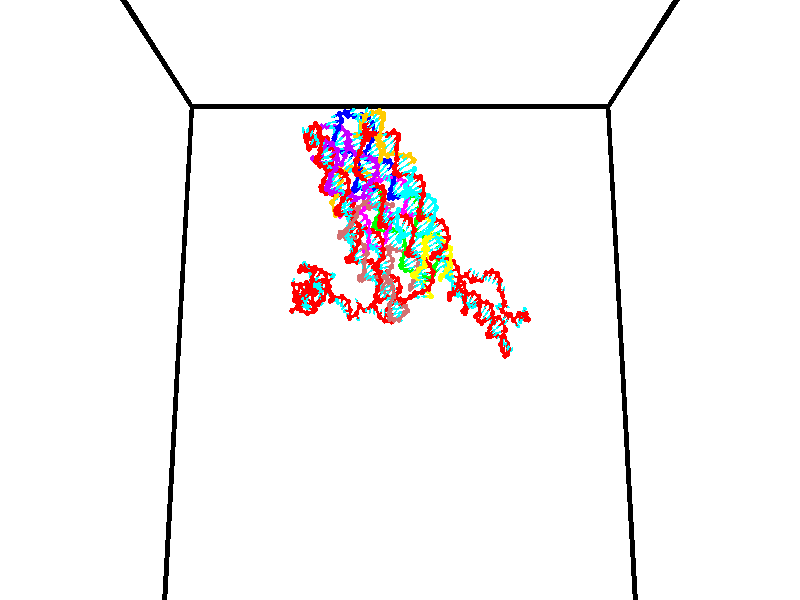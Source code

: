 // switches for output
#declare DRAW_BASES = 1; // possible values are 0, 1; only relevant for DNA ribbons
#declare DRAW_BASES_TYPE = 3; // possible values are 1, 2, 3; only relevant for DNA ribbons
#declare DRAW_FOG = 0; // set to 1 to enable fog

#include "colors.inc"

#include "transforms.inc"
background { rgb <1, 1, 1>}

#default {
   normal{
       ripples 0.25
       frequency 0.20
       turbulence 0.2
       lambda 5
   }
	finish {
		phong 0.1
		phong_size 40.
	}
}

// original window dimensions: 1024x640


// camera settings

camera {
	sky <0, 0.179814, -0.983701>
	up <0, 0.179814, -0.983701>
	right 1.6 * <1, 0, 0>
	location <35, 94.9851, 44.8844>
	look_at <35, 29.7336, 32.9568>
	direction <0, -65.2515, -11.9276>
	angle 67.0682
}


# declare cpy_camera_pos = <35, 94.9851, 44.8844>;
# if (DRAW_FOG = 1)
fog {
	fog_type 2
	up vnormalize(cpy_camera_pos)
	color rgbt<1,1,1,0.3>
	distance 1e-5
	fog_alt 3e-3
	fog_offset 56
}
# end


// LIGHTS

# declare lum = 6;
global_settings {
	ambient_light rgb lum * <0.05, 0.05, 0.05>
	max_trace_level 15
}# declare cpy_direct_light_amount = 0.25;
light_source
{	1000 * <-1, -1.16352, -0.803886>,
	rgb lum * cpy_direct_light_amount
	parallel
}

light_source
{	1000 * <1, 1.16352, 0.803886>,
	rgb lum * cpy_direct_light_amount
	parallel
}

// strand 0

// nucleotide -1

// particle -1
sphere {
	<24.214853, 35.577202, 34.938477> 0.250000
	pigment { color rgbt <1,0,0,0> }
	no_shadow
}
cylinder {
	<24.211763, 35.177319, 34.947628>,  <24.209909, 34.937389, 34.953117>, 0.100000
	pigment { color rgbt <1,0,0,0> }
	no_shadow
}
cylinder {
	<24.211763, 35.177319, 34.947628>,  <24.214853, 35.577202, 34.938477>, 0.100000
	pigment { color rgbt <1,0,0,0> }
	no_shadow
}

// particle -1
sphere {
	<24.211763, 35.177319, 34.947628> 0.100000
	pigment { color rgbt <1,0,0,0> }
	no_shadow
}
sphere {
	0, 1
	scale<0.080000,0.200000,0.300000>
	matrix <-0.784515, 0.020243, 0.619779,
		-0.620062, -0.013159, -0.784443,
		-0.007724, -0.999709, 0.022875,
		24.209446, 34.877407, 34.954491>
	pigment { color rgbt <0,1,1,0> }
	no_shadow
}
cylinder {
	<24.619720, 35.124382, 34.620533>,  <24.214853, 35.577202, 34.938477>, 0.130000
	pigment { color rgbt <1,0,0,0> }
	no_shadow
}

// nucleotide -1

// particle -1
sphere {
	<24.619720, 35.124382, 34.620533> 0.250000
	pigment { color rgbt <1,0,0,0> }
	no_shadow
}
cylinder {
	<25.007929, 35.139576, 34.525333>,  <25.240854, 35.148693, 34.468212>, 0.100000
	pigment { color rgbt <1,0,0,0> }
	no_shadow
}
cylinder {
	<25.007929, 35.139576, 34.525333>,  <24.619720, 35.124382, 34.620533>, 0.100000
	pigment { color rgbt <1,0,0,0> }
	no_shadow
}

// particle -1
sphere {
	<25.007929, 35.139576, 34.525333> 0.100000
	pigment { color rgbt <1,0,0,0> }
	no_shadow
}
sphere {
	0, 1
	scale<0.080000,0.200000,0.300000>
	matrix <-0.138277, -0.721044, -0.678951,
		-0.197402, 0.691847, -0.694536,
		0.970522, 0.037988, -0.238002,
		25.299086, 35.150970, 34.453934>
	pigment { color rgbt <0,1,1,0> }
	no_shadow
}
cylinder {
	<24.765419, 35.194889, 33.887260>,  <24.619720, 35.124382, 34.620533>, 0.130000
	pigment { color rgbt <1,0,0,0> }
	no_shadow
}

// nucleotide -1

// particle -1
sphere {
	<24.765419, 35.194889, 33.887260> 0.250000
	pigment { color rgbt <1,0,0,0> }
	no_shadow
}
cylinder {
	<25.083412, 35.012646, 34.047470>,  <25.274208, 34.903297, 34.143597>, 0.100000
	pigment { color rgbt <1,0,0,0> }
	no_shadow
}
cylinder {
	<25.083412, 35.012646, 34.047470>,  <24.765419, 35.194889, 33.887260>, 0.100000
	pigment { color rgbt <1,0,0,0> }
	no_shadow
}

// particle -1
sphere {
	<25.083412, 35.012646, 34.047470> 0.100000
	pigment { color rgbt <1,0,0,0> }
	no_shadow
}
sphere {
	0, 1
	scale<0.080000,0.200000,0.300000>
	matrix <-0.150386, -0.787648, -0.597491,
		0.587693, 0.414763, -0.694685,
		0.794985, -0.455612, 0.400521,
		25.321907, 34.875961, 34.167625>
	pigment { color rgbt <0,1,1,0> }
	no_shadow
}
cylinder {
	<25.234034, 34.985676, 33.328617>,  <24.765419, 35.194889, 33.887260>, 0.130000
	pigment { color rgbt <1,0,0,0> }
	no_shadow
}

// nucleotide -1

// particle -1
sphere {
	<25.234034, 34.985676, 33.328617> 0.250000
	pigment { color rgbt <1,0,0,0> }
	no_shadow
}
cylinder {
	<25.302971, 34.745014, 33.640594>,  <25.344334, 34.600616, 33.827782>, 0.100000
	pigment { color rgbt <1,0,0,0> }
	no_shadow
}
cylinder {
	<25.302971, 34.745014, 33.640594>,  <25.234034, 34.985676, 33.328617>, 0.100000
	pigment { color rgbt <1,0,0,0> }
	no_shadow
}

// particle -1
sphere {
	<25.302971, 34.745014, 33.640594> 0.100000
	pigment { color rgbt <1,0,0,0> }
	no_shadow
}
sphere {
	0, 1
	scale<0.080000,0.200000,0.300000>
	matrix <-0.136610, -0.798740, -0.585963,
		0.975518, -0.005563, -0.219848,
		0.172342, -0.601651, 0.779945,
		25.354673, 34.564518, 33.874577>
	pigment { color rgbt <0,1,1,0> }
	no_shadow
}
cylinder {
	<25.854580, 34.522823, 33.127155>,  <25.234034, 34.985676, 33.328617>, 0.130000
	pigment { color rgbt <1,0,0,0> }
	no_shadow
}

// nucleotide -1

// particle -1
sphere {
	<25.854580, 34.522823, 33.127155> 0.250000
	pigment { color rgbt <1,0,0,0> }
	no_shadow
}
cylinder {
	<25.620728, 34.369133, 33.412975>,  <25.480415, 34.276920, 33.584465>, 0.100000
	pigment { color rgbt <1,0,0,0> }
	no_shadow
}
cylinder {
	<25.620728, 34.369133, 33.412975>,  <25.854580, 34.522823, 33.127155>, 0.100000
	pigment { color rgbt <1,0,0,0> }
	no_shadow
}

// particle -1
sphere {
	<25.620728, 34.369133, 33.412975> 0.100000
	pigment { color rgbt <1,0,0,0> }
	no_shadow
}
sphere {
	0, 1
	scale<0.080000,0.200000,0.300000>
	matrix <-0.177550, -0.798802, -0.574798,
		0.791633, -0.462912, 0.398785,
		-0.584631, -0.384225, 0.714547,
		25.445337, 34.253864, 33.627338>
	pigment { color rgbt <0,1,1,0> }
	no_shadow
}
cylinder {
	<26.012121, 33.849903, 33.165775>,  <25.854580, 34.522823, 33.127155>, 0.130000
	pigment { color rgbt <1,0,0,0> }
	no_shadow
}

// nucleotide -1

// particle -1
sphere {
	<26.012121, 33.849903, 33.165775> 0.250000
	pigment { color rgbt <1,0,0,0> }
	no_shadow
}
cylinder {
	<25.638536, 33.898769, 33.300110>,  <25.414385, 33.928089, 33.380711>, 0.100000
	pigment { color rgbt <1,0,0,0> }
	no_shadow
}
cylinder {
	<25.638536, 33.898769, 33.300110>,  <26.012121, 33.849903, 33.165775>, 0.100000
	pigment { color rgbt <1,0,0,0> }
	no_shadow
}

// particle -1
sphere {
	<25.638536, 33.898769, 33.300110> 0.100000
	pigment { color rgbt <1,0,0,0> }
	no_shadow
}
sphere {
	0, 1
	scale<0.080000,0.200000,0.300000>
	matrix <-0.233594, -0.919898, -0.314994,
		0.270454, -0.372642, 0.887689,
		-0.933964, 0.122167, 0.335838,
		25.358347, 33.935421, 33.400860>
	pigment { color rgbt <0,1,1,0> }
	no_shadow
}
cylinder {
	<25.872332, 33.323936, 33.781452>,  <26.012121, 33.849903, 33.165775>, 0.130000
	pigment { color rgbt <1,0,0,0> }
	no_shadow
}

// nucleotide -1

// particle -1
sphere {
	<25.872332, 33.323936, 33.781452> 0.250000
	pigment { color rgbt <1,0,0,0> }
	no_shadow
}
cylinder {
	<25.526800, 33.440845, 33.617317>,  <25.319481, 33.510990, 33.518837>, 0.100000
	pigment { color rgbt <1,0,0,0> }
	no_shadow
}
cylinder {
	<25.526800, 33.440845, 33.617317>,  <25.872332, 33.323936, 33.781452>, 0.100000
	pigment { color rgbt <1,0,0,0> }
	no_shadow
}

// particle -1
sphere {
	<25.526800, 33.440845, 33.617317> 0.100000
	pigment { color rgbt <1,0,0,0> }
	no_shadow
}
sphere {
	0, 1
	scale<0.080000,0.200000,0.300000>
	matrix <-0.261557, -0.956320, -0.130540,
		-0.430565, -0.005439, 0.902543,
		-0.863830, 0.292272, -0.410335,
		25.267651, 33.528526, 33.494217>
	pigment { color rgbt <0,1,1,0> }
	no_shadow
}
cylinder {
	<25.382591, 32.910637, 34.052643>,  <25.872332, 33.323936, 33.781452>, 0.130000
	pigment { color rgbt <1,0,0,0> }
	no_shadow
}

// nucleotide -1

// particle -1
sphere {
	<25.382591, 32.910637, 34.052643> 0.250000
	pigment { color rgbt <1,0,0,0> }
	no_shadow
}
cylinder {
	<25.238632, 33.033131, 33.700123>,  <25.152256, 33.106628, 33.488609>, 0.100000
	pigment { color rgbt <1,0,0,0> }
	no_shadow
}
cylinder {
	<25.238632, 33.033131, 33.700123>,  <25.382591, 32.910637, 34.052643>, 0.100000
	pigment { color rgbt <1,0,0,0> }
	no_shadow
}

// particle -1
sphere {
	<25.238632, 33.033131, 33.700123> 0.100000
	pigment { color rgbt <1,0,0,0> }
	no_shadow
}
sphere {
	0, 1
	scale<0.080000,0.200000,0.300000>
	matrix <-0.387912, -0.908197, -0.157172,
		-0.848527, 0.285302, 0.445651,
		-0.359897, 0.306238, -0.881301,
		25.130663, 33.125004, 33.435734>
	pigment { color rgbt <0,1,1,0> }
	no_shadow
}
cylinder {
	<24.633703, 32.581978, 33.960567>,  <25.382591, 32.910637, 34.052643>, 0.130000
	pigment { color rgbt <1,0,0,0> }
	no_shadow
}

// nucleotide -1

// particle -1
sphere {
	<24.633703, 32.581978, 33.960567> 0.250000
	pigment { color rgbt <1,0,0,0> }
	no_shadow
}
cylinder {
	<24.761992, 32.657597, 33.589321>,  <24.838964, 32.702969, 33.366573>, 0.100000
	pigment { color rgbt <1,0,0,0> }
	no_shadow
}
cylinder {
	<24.761992, 32.657597, 33.589321>,  <24.633703, 32.581978, 33.960567>, 0.100000
	pigment { color rgbt <1,0,0,0> }
	no_shadow
}

// particle -1
sphere {
	<24.761992, 32.657597, 33.589321> 0.100000
	pigment { color rgbt <1,0,0,0> }
	no_shadow
}
sphere {
	0, 1
	scale<0.080000,0.200000,0.300000>
	matrix <-0.320674, -0.900342, -0.294199,
		-0.891239, 0.391979, -0.228138,
		0.320722, 0.189044, -0.928117,
		24.858208, 32.714310, 33.310886>
	pigment { color rgbt <0,1,1,0> }
	no_shadow
}
cylinder {
	<24.335363, 32.065502, 33.532528>,  <24.633703, 32.581978, 33.960567>, 0.130000
	pigment { color rgbt <1,0,0,0> }
	no_shadow
}

// nucleotide -1

// particle -1
sphere {
	<24.335363, 32.065502, 33.532528> 0.250000
	pigment { color rgbt <1,0,0,0> }
	no_shadow
}
cylinder {
	<24.590542, 32.211044, 33.261047>,  <24.743649, 32.298370, 33.098160>, 0.100000
	pigment { color rgbt <1,0,0,0> }
	no_shadow
}
cylinder {
	<24.590542, 32.211044, 33.261047>,  <24.335363, 32.065502, 33.532528>, 0.100000
	pigment { color rgbt <1,0,0,0> }
	no_shadow
}

// particle -1
sphere {
	<24.590542, 32.211044, 33.261047> 0.100000
	pigment { color rgbt <1,0,0,0> }
	no_shadow
}
sphere {
	0, 1
	scale<0.080000,0.200000,0.300000>
	matrix <-0.091162, -0.839458, -0.535724,
		-0.764668, 0.403634, -0.502357,
		0.637944, 0.363855, -0.678702,
		24.781925, 32.320202, 33.057438>
	pigment { color rgbt <0,1,1,0> }
	no_shadow
}
cylinder {
	<24.090233, 31.970373, 32.846424>,  <24.335363, 32.065502, 33.532528>, 0.130000
	pigment { color rgbt <1,0,0,0> }
	no_shadow
}

// nucleotide -1

// particle -1
sphere {
	<24.090233, 31.970373, 32.846424> 0.250000
	pigment { color rgbt <1,0,0,0> }
	no_shadow
}
cylinder {
	<24.487814, 31.989479, 32.806881>,  <24.726362, 32.000942, 32.783154>, 0.100000
	pigment { color rgbt <1,0,0,0> }
	no_shadow
}
cylinder {
	<24.487814, 31.989479, 32.806881>,  <24.090233, 31.970373, 32.846424>, 0.100000
	pigment { color rgbt <1,0,0,0> }
	no_shadow
}

// particle -1
sphere {
	<24.487814, 31.989479, 32.806881> 0.100000
	pigment { color rgbt <1,0,0,0> }
	no_shadow
}
sphere {
	0, 1
	scale<0.080000,0.200000,0.300000>
	matrix <-0.017820, -0.818288, -0.574533,
		-0.108341, 0.572821, -0.812489,
		0.993954, 0.047767, -0.098861,
		24.785999, 32.003811, 32.777222>
	pigment { color rgbt <0,1,1,0> }
	no_shadow
}
cylinder {
	<24.337196, 31.835135, 32.140152>,  <24.090233, 31.970373, 32.846424>, 0.130000
	pigment { color rgbt <1,0,0,0> }
	no_shadow
}

// nucleotide -1

// particle -1
sphere {
	<24.337196, 31.835135, 32.140152> 0.250000
	pigment { color rgbt <1,0,0,0> }
	no_shadow
}
cylinder {
	<24.656620, 31.736881, 32.359959>,  <24.848274, 31.677929, 32.491844>, 0.100000
	pigment { color rgbt <1,0,0,0> }
	no_shadow
}
cylinder {
	<24.656620, 31.736881, 32.359959>,  <24.337196, 31.835135, 32.140152>, 0.100000
	pigment { color rgbt <1,0,0,0> }
	no_shadow
}

// particle -1
sphere {
	<24.656620, 31.736881, 32.359959> 0.100000
	pigment { color rgbt <1,0,0,0> }
	no_shadow
}
sphere {
	0, 1
	scale<0.080000,0.200000,0.300000>
	matrix <0.162423, -0.791144, -0.589669,
		0.579590, 0.560139, -0.591878,
		0.798558, -0.245632, 0.549519,
		24.896187, 31.663191, 32.524815>
	pigment { color rgbt <0,1,1,0> }
	no_shadow
}
cylinder {
	<24.969229, 31.682650, 31.715939>,  <24.337196, 31.835135, 32.140152>, 0.130000
	pigment { color rgbt <1,0,0,0> }
	no_shadow
}

// nucleotide -1

// particle -1
sphere {
	<24.969229, 31.682650, 31.715939> 0.250000
	pigment { color rgbt <1,0,0,0> }
	no_shadow
}
cylinder {
	<25.014366, 31.502897, 32.070412>,  <25.041449, 31.395046, 32.283096>, 0.100000
	pigment { color rgbt <1,0,0,0> }
	no_shadow
}
cylinder {
	<25.014366, 31.502897, 32.070412>,  <24.969229, 31.682650, 31.715939>, 0.100000
	pigment { color rgbt <1,0,0,0> }
	no_shadow
}

// particle -1
sphere {
	<25.014366, 31.502897, 32.070412> 0.100000
	pigment { color rgbt <1,0,0,0> }
	no_shadow
}
sphere {
	0, 1
	scale<0.080000,0.200000,0.300000>
	matrix <0.318024, -0.828629, -0.460690,
		0.941343, 0.333813, 0.049410,
		0.112842, -0.449381, 0.886185,
		25.048218, 31.368082, 32.336266>
	pigment { color rgbt <0,1,1,0> }
	no_shadow
}
cylinder {
	<25.245182, 30.911989, 31.978523>,  <24.969229, 31.682650, 31.715939>, 0.130000
	pigment { color rgbt <1,0,0,0> }
	no_shadow
}

// nucleotide -1

// particle -1
sphere {
	<25.245182, 30.911989, 31.978523> 0.250000
	pigment { color rgbt <1,0,0,0> }
	no_shadow
}
cylinder {
	<25.418333, 31.217707, 31.787331>,  <25.522224, 31.401138, 31.672615>, 0.100000
	pigment { color rgbt <1,0,0,0> }
	no_shadow
}
cylinder {
	<25.418333, 31.217707, 31.787331>,  <25.245182, 30.911989, 31.978523>, 0.100000
	pigment { color rgbt <1,0,0,0> }
	no_shadow
}

// particle -1
sphere {
	<25.418333, 31.217707, 31.787331> 0.100000
	pigment { color rgbt <1,0,0,0> }
	no_shadow
}
sphere {
	0, 1
	scale<0.080000,0.200000,0.300000>
	matrix <0.004337, 0.528464, 0.848945,
		0.901441, -0.369564, 0.225446,
		0.432880, 0.764296, -0.477982,
		25.548197, 31.446995, 31.643936>
	pigment { color rgbt <0,1,1,0> }
	no_shadow
}
cylinder {
	<25.897947, 31.050074, 32.298939>,  <25.245182, 30.911989, 31.978523>, 0.130000
	pigment { color rgbt <1,0,0,0> }
	no_shadow
}

// nucleotide -1

// particle -1
sphere {
	<25.897947, 31.050074, 32.298939> 0.250000
	pigment { color rgbt <1,0,0,0> }
	no_shadow
}
cylinder {
	<25.730232, 31.379183, 32.145447>,  <25.629602, 31.576649, 32.053352>, 0.100000
	pigment { color rgbt <1,0,0,0> }
	no_shadow
}
cylinder {
	<25.730232, 31.379183, 32.145447>,  <25.897947, 31.050074, 32.298939>, 0.100000
	pigment { color rgbt <1,0,0,0> }
	no_shadow
}

// particle -1
sphere {
	<25.730232, 31.379183, 32.145447> 0.100000
	pigment { color rgbt <1,0,0,0> }
	no_shadow
}
sphere {
	0, 1
	scale<0.080000,0.200000,0.300000>
	matrix <-0.077476, 0.388703, 0.918100,
		0.904542, 0.414677, -0.099233,
		-0.419287, 0.822771, -0.383726,
		25.604446, 31.626015, 32.030331>
	pigment { color rgbt <0,1,1,0> }
	no_shadow
}
cylinder {
	<26.095930, 31.603922, 32.561974>,  <25.897947, 31.050074, 32.298939>, 0.130000
	pigment { color rgbt <1,0,0,0> }
	no_shadow
}

// nucleotide -1

// particle -1
sphere {
	<26.095930, 31.603922, 32.561974> 0.250000
	pigment { color rgbt <1,0,0,0> }
	no_shadow
}
cylinder {
	<25.732653, 31.746025, 32.473454>,  <25.514687, 31.831287, 32.420341>, 0.100000
	pigment { color rgbt <1,0,0,0> }
	no_shadow
}
cylinder {
	<25.732653, 31.746025, 32.473454>,  <26.095930, 31.603922, 32.561974>, 0.100000
	pigment { color rgbt <1,0,0,0> }
	no_shadow
}

// particle -1
sphere {
	<25.732653, 31.746025, 32.473454> 0.100000
	pigment { color rgbt <1,0,0,0> }
	no_shadow
}
sphere {
	0, 1
	scale<0.080000,0.200000,0.300000>
	matrix <0.037585, 0.595823, 0.802236,
		0.416859, 0.720268, -0.554475,
		-0.908194, 0.355259, -0.221303,
		25.460194, 31.852602, 32.407063>
	pigment { color rgbt <0,1,1,0> }
	no_shadow
}
cylinder {
	<26.025227, 32.269470, 32.870892>,  <26.095930, 31.603922, 32.561974>, 0.130000
	pigment { color rgbt <1,0,0,0> }
	no_shadow
}

// nucleotide -1

// particle -1
sphere {
	<26.025227, 32.269470, 32.870892> 0.250000
	pigment { color rgbt <1,0,0,0> }
	no_shadow
}
cylinder {
	<25.643625, 32.182423, 32.788406>,  <25.414665, 32.130196, 32.738914>, 0.100000
	pigment { color rgbt <1,0,0,0> }
	no_shadow
}
cylinder {
	<25.643625, 32.182423, 32.788406>,  <26.025227, 32.269470, 32.870892>, 0.100000
	pigment { color rgbt <1,0,0,0> }
	no_shadow
}

// particle -1
sphere {
	<25.643625, 32.182423, 32.788406> 0.100000
	pigment { color rgbt <1,0,0,0> }
	no_shadow
}
sphere {
	0, 1
	scale<0.080000,0.200000,0.300000>
	matrix <-0.291384, 0.834869, 0.466999,
		0.070535, 0.505605, -0.859877,
		-0.954002, -0.217615, -0.206213,
		25.357424, 32.117138, 32.726543>
	pigment { color rgbt <0,1,1,0> }
	no_shadow
}
cylinder {
	<25.825367, 32.745060, 32.446182>,  <26.025227, 32.269470, 32.870892>, 0.130000
	pigment { color rgbt <1,0,0,0> }
	no_shadow
}

// nucleotide -1

// particle -1
sphere {
	<25.825367, 32.745060, 32.446182> 0.250000
	pigment { color rgbt <1,0,0,0> }
	no_shadow
}
cylinder {
	<25.482405, 32.611401, 32.602741>,  <25.276627, 32.531204, 32.696678>, 0.100000
	pigment { color rgbt <1,0,0,0> }
	no_shadow
}
cylinder {
	<25.482405, 32.611401, 32.602741>,  <25.825367, 32.745060, 32.446182>, 0.100000
	pigment { color rgbt <1,0,0,0> }
	no_shadow
}

// particle -1
sphere {
	<25.482405, 32.611401, 32.602741> 0.100000
	pigment { color rgbt <1,0,0,0> }
	no_shadow
}
sphere {
	0, 1
	scale<0.080000,0.200000,0.300000>
	matrix <-0.188019, 0.911352, 0.366177,
		-0.479063, 0.240372, -0.844227,
		-0.857407, -0.334153, 0.391401,
		25.225183, 32.511154, 32.720161>
	pigment { color rgbt <0,1,1,0> }
	no_shadow
}
cylinder {
	<25.226538, 33.101940, 32.111675>,  <25.825367, 32.745060, 32.446182>, 0.130000
	pigment { color rgbt <1,0,0,0> }
	no_shadow
}

// nucleotide -1

// particle -1
sphere {
	<25.226538, 33.101940, 32.111675> 0.250000
	pigment { color rgbt <1,0,0,0> }
	no_shadow
}
cylinder {
	<25.117596, 32.993423, 32.480938>,  <25.052231, 32.928314, 32.702496>, 0.100000
	pigment { color rgbt <1,0,0,0> }
	no_shadow
}
cylinder {
	<25.117596, 32.993423, 32.480938>,  <25.226538, 33.101940, 32.111675>, 0.100000
	pigment { color rgbt <1,0,0,0> }
	no_shadow
}

// particle -1
sphere {
	<25.117596, 32.993423, 32.480938> 0.100000
	pigment { color rgbt <1,0,0,0> }
	no_shadow
}
sphere {
	0, 1
	scale<0.080000,0.200000,0.300000>
	matrix <0.012748, 0.958328, 0.285385,
		-0.962113, 0.089494, -0.257545,
		-0.272353, -0.271289, 0.923161,
		25.035891, 32.912037, 32.757885>
	pigment { color rgbt <0,1,1,0> }
	no_shadow
}
cylinder {
	<24.687288, 33.557106, 32.328167>,  <25.226538, 33.101940, 32.111675>, 0.130000
	pigment { color rgbt <1,0,0,0> }
	no_shadow
}

// nucleotide -1

// particle -1
sphere {
	<24.687288, 33.557106, 32.328167> 0.250000
	pigment { color rgbt <1,0,0,0> }
	no_shadow
}
cylinder {
	<24.848660, 33.418072, 32.666737>,  <24.945482, 33.334652, 32.869877>, 0.100000
	pigment { color rgbt <1,0,0,0> }
	no_shadow
}
cylinder {
	<24.848660, 33.418072, 32.666737>,  <24.687288, 33.557106, 32.328167>, 0.100000
	pigment { color rgbt <1,0,0,0> }
	no_shadow
}

// particle -1
sphere {
	<24.848660, 33.418072, 32.666737> 0.100000
	pigment { color rgbt <1,0,0,0> }
	no_shadow
}
sphere {
	0, 1
	scale<0.080000,0.200000,0.300000>
	matrix <0.222541, 0.934536, 0.277701,
		-0.887537, 0.076331, 0.454369,
		0.403427, -0.347586, 0.846422,
		24.969688, 33.313797, 32.920662>
	pigment { color rgbt <0,1,1,0> }
	no_shadow
}
cylinder {
	<24.013826, 34.130901, 32.344097>,  <24.687288, 33.557106, 32.328167>, 0.130000
	pigment { color rgbt <1,0,0,0> }
	no_shadow
}

// nucleotide -1

// particle -1
sphere {
	<24.013826, 34.130901, 32.344097> 0.250000
	pigment { color rgbt <1,0,0,0> }
	no_shadow
}
cylinder {
	<24.089685, 34.506420, 32.229073>,  <24.135201, 34.731731, 32.160057>, 0.100000
	pigment { color rgbt <1,0,0,0> }
	no_shadow
}
cylinder {
	<24.089685, 34.506420, 32.229073>,  <24.013826, 34.130901, 32.344097>, 0.100000
	pigment { color rgbt <1,0,0,0> }
	no_shadow
}

// particle -1
sphere {
	<24.089685, 34.506420, 32.229073> 0.100000
	pigment { color rgbt <1,0,0,0> }
	no_shadow
}
sphere {
	0, 1
	scale<0.080000,0.200000,0.300000>
	matrix <0.841378, -0.004429, 0.540430,
		0.506080, -0.344443, -0.790723,
		0.189649, 0.938797, -0.287565,
		24.146580, 34.788059, 32.142803>
	pigment { color rgbt <0,1,1,0> }
	no_shadow
}
cylinder {
	<24.147963, 33.895538, 33.061951>,  <24.013826, 34.130901, 32.344097>, 0.130000
	pigment { color rgbt <1,0,0,0> }
	no_shadow
}

// nucleotide -1

// particle -1
sphere {
	<24.147963, 33.895538, 33.061951> 0.250000
	pigment { color rgbt <1,0,0,0> }
	no_shadow
}
cylinder {
	<24.481049, 33.777184, 33.249157>,  <24.680901, 33.706169, 33.361481>, 0.100000
	pigment { color rgbt <1,0,0,0> }
	no_shadow
}
cylinder {
	<24.481049, 33.777184, 33.249157>,  <24.147963, 33.895538, 33.061951>, 0.100000
	pigment { color rgbt <1,0,0,0> }
	no_shadow
}

// particle -1
sphere {
	<24.481049, 33.777184, 33.249157> 0.100000
	pigment { color rgbt <1,0,0,0> }
	no_shadow
}
sphere {
	0, 1
	scale<0.080000,0.200000,0.300000>
	matrix <0.164014, 0.939121, 0.301912,
		-0.528852, -0.174647, 0.830551,
		0.832716, -0.295889, 0.468011,
		24.730864, 33.688416, 33.389561>
	pigment { color rgbt <0,1,1,0> }
	no_shadow
}
cylinder {
	<24.135061, 34.128670, 33.756401>,  <24.147963, 33.895538, 33.061951>, 0.130000
	pigment { color rgbt <1,0,0,0> }
	no_shadow
}

// nucleotide -1

// particle -1
sphere {
	<24.135061, 34.128670, 33.756401> 0.250000
	pigment { color rgbt <1,0,0,0> }
	no_shadow
}
cylinder {
	<24.517004, 34.067848, 33.654316>,  <24.746170, 34.031357, 33.593067>, 0.100000
	pigment { color rgbt <1,0,0,0> }
	no_shadow
}
cylinder {
	<24.517004, 34.067848, 33.654316>,  <24.135061, 34.128670, 33.756401>, 0.100000
	pigment { color rgbt <1,0,0,0> }
	no_shadow
}

// particle -1
sphere {
	<24.517004, 34.067848, 33.654316> 0.100000
	pigment { color rgbt <1,0,0,0> }
	no_shadow
}
sphere {
	0, 1
	scale<0.080000,0.200000,0.300000>
	matrix <0.216000, 0.945145, 0.245042,
		0.203951, -0.289105, 0.935320,
		0.954855, -0.152053, -0.255209,
		24.803461, 34.022232, 33.577751>
	pigment { color rgbt <0,1,1,0> }
	no_shadow
}
cylinder {
	<24.680363, 34.363754, 34.299267>,  <24.135061, 34.128670, 33.756401>, 0.130000
	pigment { color rgbt <1,0,0,0> }
	no_shadow
}

// nucleotide -1

// particle -1
sphere {
	<24.680363, 34.363754, 34.299267> 0.250000
	pigment { color rgbt <1,0,0,0> }
	no_shadow
}
cylinder {
	<24.800949, 34.393902, 33.919071>,  <24.873301, 34.411991, 33.690952>, 0.100000
	pigment { color rgbt <1,0,0,0> }
	no_shadow
}
cylinder {
	<24.800949, 34.393902, 33.919071>,  <24.680363, 34.363754, 34.299267>, 0.100000
	pigment { color rgbt <1,0,0,0> }
	no_shadow
}

// particle -1
sphere {
	<24.800949, 34.393902, 33.919071> 0.100000
	pigment { color rgbt <1,0,0,0> }
	no_shadow
}
sphere {
	0, 1
	scale<0.080000,0.200000,0.300000>
	matrix <0.101215, 0.988708, 0.110506,
		0.948090, -0.129518, 0.290432,
		0.301465, 0.075373, -0.950493,
		24.891388, 34.416515, 33.633923>
	pigment { color rgbt <0,1,1,0> }
	no_shadow
}
cylinder {
	<24.761959, 33.605595, 34.557102>,  <24.680363, 34.363754, 34.299267>, 0.130000
	pigment { color rgbt <1,0,0,0> }
	no_shadow
}

// nucleotide -1

// particle -1
sphere {
	<24.761959, 33.605595, 34.557102> 0.250000
	pigment { color rgbt <1,0,0,0> }
	no_shadow
}
cylinder {
	<24.975534, 33.799683, 34.280125>,  <25.103680, 33.916134, 34.113937>, 0.100000
	pigment { color rgbt <1,0,0,0> }
	no_shadow
}
cylinder {
	<24.975534, 33.799683, 34.280125>,  <24.761959, 33.605595, 34.557102>, 0.100000
	pigment { color rgbt <1,0,0,0> }
	no_shadow
}

// particle -1
sphere {
	<24.975534, 33.799683, 34.280125> 0.100000
	pigment { color rgbt <1,0,0,0> }
	no_shadow
}
sphere {
	0, 1
	scale<0.080000,0.200000,0.300000>
	matrix <0.229715, 0.704901, 0.671078,
		0.813720, -0.517378, 0.264913,
		0.533938, 0.485215, -0.692442,
		25.135715, 33.945248, 34.072392>
	pigment { color rgbt <0,1,1,0> }
	no_shadow
}
cylinder {
	<25.474007, 33.757889, 34.866730>,  <24.761959, 33.605595, 34.557102>, 0.130000
	pigment { color rgbt <1,0,0,0> }
	no_shadow
}

// nucleotide -1

// particle -1
sphere {
	<25.474007, 33.757889, 34.866730> 0.250000
	pigment { color rgbt <1,0,0,0> }
	no_shadow
}
cylinder {
	<25.432600, 34.015442, 34.563496>,  <25.407755, 34.169975, 34.381554>, 0.100000
	pigment { color rgbt <1,0,0,0> }
	no_shadow
}
cylinder {
	<25.432600, 34.015442, 34.563496>,  <25.474007, 33.757889, 34.866730>, 0.100000
	pigment { color rgbt <1,0,0,0> }
	no_shadow
}

// particle -1
sphere {
	<25.432600, 34.015442, 34.563496> 0.100000
	pigment { color rgbt <1,0,0,0> }
	no_shadow
}
sphere {
	0, 1
	scale<0.080000,0.200000,0.300000>
	matrix <0.404819, 0.723472, 0.559204,
		0.908518, -0.249001, -0.335550,
		-0.103519, 0.643884, -0.758088,
		25.401545, 34.208607, 34.336071>
	pigment { color rgbt <0,1,1,0> }
	no_shadow
}
cylinder {
	<26.155565, 34.109333, 34.757908>,  <25.474007, 33.757889, 34.866730>, 0.130000
	pigment { color rgbt <1,0,0,0> }
	no_shadow
}

// nucleotide -1

// particle -1
sphere {
	<26.155565, 34.109333, 34.757908> 0.250000
	pigment { color rgbt <1,0,0,0> }
	no_shadow
}
cylinder {
	<25.889101, 34.340500, 34.569336>,  <25.729223, 34.479202, 34.456192>, 0.100000
	pigment { color rgbt <1,0,0,0> }
	no_shadow
}
cylinder {
	<25.889101, 34.340500, 34.569336>,  <26.155565, 34.109333, 34.757908>, 0.100000
	pigment { color rgbt <1,0,0,0> }
	no_shadow
}

// particle -1
sphere {
	<25.889101, 34.340500, 34.569336> 0.100000
	pigment { color rgbt <1,0,0,0> }
	no_shadow
}
sphere {
	0, 1
	scale<0.080000,0.200000,0.300000>
	matrix <0.322869, 0.793264, 0.516225,
		0.672301, 0.191679, -0.715032,
		-0.666158, 0.577920, -0.471425,
		25.689253, 34.513874, 34.427910>
	pigment { color rgbt <0,1,1,0> }
	no_shadow
}
cylinder {
	<26.426722, 34.757904, 34.712547>,  <26.155565, 34.109333, 34.757908>, 0.130000
	pigment { color rgbt <1,0,0,0> }
	no_shadow
}

// nucleotide -1

// particle -1
sphere {
	<26.426722, 34.757904, 34.712547> 0.250000
	pigment { color rgbt <1,0,0,0> }
	no_shadow
}
cylinder {
	<26.042931, 34.850227, 34.647884>,  <25.812656, 34.905621, 34.609089>, 0.100000
	pigment { color rgbt <1,0,0,0> }
	no_shadow
}
cylinder {
	<26.042931, 34.850227, 34.647884>,  <26.426722, 34.757904, 34.712547>, 0.100000
	pigment { color rgbt <1,0,0,0> }
	no_shadow
}

// particle -1
sphere {
	<26.042931, 34.850227, 34.647884> 0.100000
	pigment { color rgbt <1,0,0,0> }
	no_shadow
}
sphere {
	0, 1
	scale<0.080000,0.200000,0.300000>
	matrix <0.133284, 0.877158, 0.461334,
		0.248276, 0.421093, -0.872376,
		-0.959476, 0.230812, -0.161653,
		25.755087, 34.919472, 34.599388>
	pigment { color rgbt <0,1,1,0> }
	no_shadow
}
cylinder {
	<26.391825, 35.361877, 34.466526>,  <26.426722, 34.757904, 34.712547>, 0.130000
	pigment { color rgbt <1,0,0,0> }
	no_shadow
}

// nucleotide -1

// particle -1
sphere {
	<26.391825, 35.361877, 34.466526> 0.250000
	pigment { color rgbt <1,0,0,0> }
	no_shadow
}
cylinder {
	<26.778244, 35.447834, 34.409157>,  <27.010096, 35.499409, 34.374737>, 0.100000
	pigment { color rgbt <1,0,0,0> }
	no_shadow
}
cylinder {
	<26.778244, 35.447834, 34.409157>,  <26.391825, 35.361877, 34.466526>, 0.100000
	pigment { color rgbt <1,0,0,0> }
	no_shadow
}

// particle -1
sphere {
	<26.778244, 35.447834, 34.409157> 0.100000
	pigment { color rgbt <1,0,0,0> }
	no_shadow
}
sphere {
	0, 1
	scale<0.080000,0.200000,0.300000>
	matrix <-0.258284, 0.789981, -0.556075,
		-0.006198, 0.574239, 0.818664,
		0.966049, 0.214894, -0.143420,
		27.068058, 35.512302, 34.366131>
	pigment { color rgbt <0,1,1,0> }
	no_shadow
}
cylinder {
	<26.448299, 36.058094, 34.463650>,  <26.391825, 35.361877, 34.466526>, 0.130000
	pigment { color rgbt <1,0,0,0> }
	no_shadow
}

// nucleotide -1

// particle -1
sphere {
	<26.448299, 36.058094, 34.463650> 0.250000
	pigment { color rgbt <1,0,0,0> }
	no_shadow
}
cylinder {
	<26.781448, 36.002098, 34.249462>,  <26.981339, 35.968502, 34.120949>, 0.100000
	pigment { color rgbt <1,0,0,0> }
	no_shadow
}
cylinder {
	<26.781448, 36.002098, 34.249462>,  <26.448299, 36.058094, 34.463650>, 0.100000
	pigment { color rgbt <1,0,0,0> }
	no_shadow
}

// particle -1
sphere {
	<26.781448, 36.002098, 34.249462> 0.100000
	pigment { color rgbt <1,0,0,0> }
	no_shadow
}
sphere {
	0, 1
	scale<0.080000,0.200000,0.300000>
	matrix <-0.176528, 0.849765, -0.496727,
		0.524559, 0.508236, 0.683033,
		0.832872, -0.139988, -0.535469,
		27.031309, 35.960102, 34.088821>
	pigment { color rgbt <0,1,1,0> }
	no_shadow
}
cylinder {
	<26.951151, 36.646072, 34.560219>,  <26.448299, 36.058094, 34.463650>, 0.130000
	pigment { color rgbt <1,0,0,0> }
	no_shadow
}

// nucleotide -1

// particle -1
sphere {
	<26.951151, 36.646072, 34.560219> 0.250000
	pigment { color rgbt <1,0,0,0> }
	no_shadow
}
cylinder {
	<27.046036, 36.507175, 34.197308>,  <27.102966, 36.423840, 33.979561>, 0.100000
	pigment { color rgbt <1,0,0,0> }
	no_shadow
}
cylinder {
	<27.046036, 36.507175, 34.197308>,  <26.951151, 36.646072, 34.560219>, 0.100000
	pigment { color rgbt <1,0,0,0> }
	no_shadow
}

// particle -1
sphere {
	<27.046036, 36.507175, 34.197308> 0.100000
	pigment { color rgbt <1,0,0,0> }
	no_shadow
}
sphere {
	0, 1
	scale<0.080000,0.200000,0.300000>
	matrix <0.021664, 0.935594, -0.352413,
		0.971216, 0.063941, 0.229458,
		0.237213, -0.347240, -0.907278,
		27.117199, 36.403004, 33.925125>
	pigment { color rgbt <0,1,1,0> }
	no_shadow
}
cylinder {
	<27.518921, 37.039646, 34.216278>,  <26.951151, 36.646072, 34.560219>, 0.130000
	pigment { color rgbt <1,0,0,0> }
	no_shadow
}

// nucleotide -1

// particle -1
sphere {
	<27.518921, 37.039646, 34.216278> 0.250000
	pigment { color rgbt <1,0,0,0> }
	no_shadow
}
cylinder {
	<27.338438, 36.856510, 33.909866>,  <27.230148, 36.746628, 33.726021>, 0.100000
	pigment { color rgbt <1,0,0,0> }
	no_shadow
}
cylinder {
	<27.338438, 36.856510, 33.909866>,  <27.518921, 37.039646, 34.216278>, 0.100000
	pigment { color rgbt <1,0,0,0> }
	no_shadow
}

// particle -1
sphere {
	<27.338438, 36.856510, 33.909866> 0.100000
	pigment { color rgbt <1,0,0,0> }
	no_shadow
}
sphere {
	0, 1
	scale<0.080000,0.200000,0.300000>
	matrix <0.027981, 0.850689, -0.524925,
		0.891982, -0.258282, -0.371023,
		-0.451203, -0.457842, -0.766026,
		27.203077, 36.719158, 33.680058>
	pigment { color rgbt <0,1,1,0> }
	no_shadow
}
cylinder {
	<27.837414, 37.091129, 33.506760>,  <27.518921, 37.039646, 34.216278>, 0.130000
	pigment { color rgbt <1,0,0,0> }
	no_shadow
}

// nucleotide -1

// particle -1
sphere {
	<27.837414, 37.091129, 33.506760> 0.250000
	pigment { color rgbt <1,0,0,0> }
	no_shadow
}
cylinder {
	<27.478765, 37.005707, 33.351601>,  <27.263577, 36.954453, 33.258503>, 0.100000
	pigment { color rgbt <1,0,0,0> }
	no_shadow
}
cylinder {
	<27.478765, 37.005707, 33.351601>,  <27.837414, 37.091129, 33.506760>, 0.100000
	pigment { color rgbt <1,0,0,0> }
	no_shadow
}

// particle -1
sphere {
	<27.478765, 37.005707, 33.351601> 0.100000
	pigment { color rgbt <1,0,0,0> }
	no_shadow
}
sphere {
	0, 1
	scale<0.080000,0.200000,0.300000>
	matrix <-0.011022, 0.886511, -0.462576,
		0.442661, -0.410480, -0.797218,
		-0.896621, -0.213552, -0.387900,
		27.209780, 36.941643, 33.235229>
	pigment { color rgbt <0,1,1,0> }
	no_shadow
}
cylinder {
	<27.839750, 37.428219, 32.796116>,  <27.837414, 37.091129, 33.506760>, 0.130000
	pigment { color rgbt <1,0,0,0> }
	no_shadow
}

// nucleotide -1

// particle -1
sphere {
	<27.839750, 37.428219, 32.796116> 0.250000
	pigment { color rgbt <1,0,0,0> }
	no_shadow
}
cylinder {
	<27.457756, 37.345673, 32.881363>,  <27.228559, 37.296146, 32.932510>, 0.100000
	pigment { color rgbt <1,0,0,0> }
	no_shadow
}
cylinder {
	<27.457756, 37.345673, 32.881363>,  <27.839750, 37.428219, 32.796116>, 0.100000
	pigment { color rgbt <1,0,0,0> }
	no_shadow
}

// particle -1
sphere {
	<27.457756, 37.345673, 32.881363> 0.100000
	pigment { color rgbt <1,0,0,0> }
	no_shadow
}
sphere {
	0, 1
	scale<0.080000,0.200000,0.300000>
	matrix <-0.293288, 0.764763, -0.573690,
		-0.044596, -0.610369, -0.790860,
		-0.954984, -0.206365, 0.213120,
		27.171261, 37.283764, 32.945297>
	pigment { color rgbt <0,1,1,0> }
	no_shadow
}
cylinder {
	<28.059484, 38.099026, 33.060593>,  <27.839750, 37.428219, 32.796116>, 0.130000
	pigment { color rgbt <1,0,0,0> }
	no_shadow
}

// nucleotide -1

// particle -1
sphere {
	<28.059484, 38.099026, 33.060593> 0.250000
	pigment { color rgbt <1,0,0,0> }
	no_shadow
}
cylinder {
	<28.332468, 38.301033, 32.849232>,  <28.496258, 38.422237, 32.722416>, 0.100000
	pigment { color rgbt <1,0,0,0> }
	no_shadow
}
cylinder {
	<28.332468, 38.301033, 32.849232>,  <28.059484, 38.099026, 33.060593>, 0.100000
	pigment { color rgbt <1,0,0,0> }
	no_shadow
}

// particle -1
sphere {
	<28.332468, 38.301033, 32.849232> 0.100000
	pigment { color rgbt <1,0,0,0> }
	no_shadow
}
sphere {
	0, 1
	scale<0.080000,0.200000,0.300000>
	matrix <-0.027157, -0.704902, -0.708784,
		-0.730418, 0.498067, -0.467353,
		0.682460, 0.505017, -0.528399,
		28.537207, 38.452538, 32.690712>
	pigment { color rgbt <0,1,1,0> }
	no_shadow
}
cylinder {
	<27.821711, 38.133659, 32.352283>,  <28.059484, 38.099026, 33.060593>, 0.130000
	pigment { color rgbt <1,0,0,0> }
	no_shadow
}

// nucleotide -1

// particle -1
sphere {
	<27.821711, 38.133659, 32.352283> 0.250000
	pigment { color rgbt <1,0,0,0> }
	no_shadow
}
cylinder {
	<28.218641, 38.154690, 32.397049>,  <28.456799, 38.167309, 32.423908>, 0.100000
	pigment { color rgbt <1,0,0,0> }
	no_shadow
}
cylinder {
	<28.218641, 38.154690, 32.397049>,  <27.821711, 38.133659, 32.352283>, 0.100000
	pigment { color rgbt <1,0,0,0> }
	no_shadow
}

// particle -1
sphere {
	<28.218641, 38.154690, 32.397049> 0.100000
	pigment { color rgbt <1,0,0,0> }
	no_shadow
}
sphere {
	0, 1
	scale<0.080000,0.200000,0.300000>
	matrix <0.117501, -0.682865, -0.721033,
		0.038511, 0.728650, -0.683803,
		0.992326, 0.052580, 0.111915,
		28.516338, 38.170464, 32.430622>
	pigment { color rgbt <0,1,1,0> }
	no_shadow
}
cylinder {
	<27.312141, 37.539272, 31.994005>,  <27.821711, 38.133659, 32.352283>, 0.130000
	pigment { color rgbt <1,0,0,0> }
	no_shadow
}

// nucleotide -1

// particle -1
sphere {
	<27.312141, 37.539272, 31.994005> 0.250000
	pigment { color rgbt <1,0,0,0> }
	no_shadow
}
cylinder {
	<27.077946, 37.509731, 32.316929>,  <26.937428, 37.492008, 32.510681>, 0.100000
	pigment { color rgbt <1,0,0,0> }
	no_shadow
}
cylinder {
	<27.077946, 37.509731, 32.316929>,  <27.312141, 37.539272, 31.994005>, 0.100000
	pigment { color rgbt <1,0,0,0> }
	no_shadow
}

// particle -1
sphere {
	<27.077946, 37.509731, 32.316929> 0.100000
	pigment { color rgbt <1,0,0,0> }
	no_shadow
}
sphere {
	0, 1
	scale<0.080000,0.200000,0.300000>
	matrix <-0.586608, 0.725945, -0.359020,
		-0.559547, -0.683776, -0.468355,
		-0.585490, -0.073852, 0.807309,
		26.902298, 37.487576, 32.559120>
	pigment { color rgbt <0,1,1,0> }
	no_shadow
}
cylinder {
	<26.675808, 37.387463, 31.689699>,  <27.312141, 37.539272, 31.994005>, 0.130000
	pigment { color rgbt <1,0,0,0> }
	no_shadow
}

// nucleotide -1

// particle -1
sphere {
	<26.675808, 37.387463, 31.689699> 0.250000
	pigment { color rgbt <1,0,0,0> }
	no_shadow
}
cylinder {
	<26.603563, 37.538609, 32.052929>,  <26.560217, 37.629295, 32.270866>, 0.100000
	pigment { color rgbt <1,0,0,0> }
	no_shadow
}
cylinder {
	<26.603563, 37.538609, 32.052929>,  <26.675808, 37.387463, 31.689699>, 0.100000
	pigment { color rgbt <1,0,0,0> }
	no_shadow
}

// particle -1
sphere {
	<26.603563, 37.538609, 32.052929> 0.100000
	pigment { color rgbt <1,0,0,0> }
	no_shadow
}
sphere {
	0, 1
	scale<0.080000,0.200000,0.300000>
	matrix <-0.520673, 0.746544, -0.414213,
		-0.834433, -0.547620, 0.061911,
		-0.180612, 0.377868, 0.908072,
		26.549379, 37.651970, 32.325352>
	pigment { color rgbt <0,1,1,0> }
	no_shadow
}
cylinder {
	<26.041723, 37.495514, 31.660995>,  <26.675808, 37.387463, 31.689699>, 0.130000
	pigment { color rgbt <1,0,0,0> }
	no_shadow
}

// nucleotide -1

// particle -1
sphere {
	<26.041723, 37.495514, 31.660995> 0.250000
	pigment { color rgbt <1,0,0,0> }
	no_shadow
}
cylinder {
	<26.183193, 37.725677, 31.955973>,  <26.268076, 37.863773, 32.132957>, 0.100000
	pigment { color rgbt <1,0,0,0> }
	no_shadow
}
cylinder {
	<26.183193, 37.725677, 31.955973>,  <26.041723, 37.495514, 31.660995>, 0.100000
	pigment { color rgbt <1,0,0,0> }
	no_shadow
}

// particle -1
sphere {
	<26.183193, 37.725677, 31.955973> 0.100000
	pigment { color rgbt <1,0,0,0> }
	no_shadow
}
sphere {
	0, 1
	scale<0.080000,0.200000,0.300000>
	matrix <-0.332649, 0.814233, -0.475783,
		-0.874219, -0.077038, 0.479381,
		0.353674, 0.575405, 0.737444,
		26.289295, 37.898300, 32.177204>
	pigment { color rgbt <0,1,1,0> }
	no_shadow
}
cylinder {
	<25.449038, 38.036526, 31.776840>,  <26.041723, 37.495514, 31.660995>, 0.130000
	pigment { color rgbt <1,0,0,0> }
	no_shadow
}

// nucleotide -1

// particle -1
sphere {
	<25.449038, 38.036526, 31.776840> 0.250000
	pigment { color rgbt <1,0,0,0> }
	no_shadow
}
cylinder {
	<25.808800, 38.151894, 31.908226>,  <26.024656, 38.221115, 31.987057>, 0.100000
	pigment { color rgbt <1,0,0,0> }
	no_shadow
}
cylinder {
	<25.808800, 38.151894, 31.908226>,  <25.449038, 38.036526, 31.776840>, 0.100000
	pigment { color rgbt <1,0,0,0> }
	no_shadow
}

// particle -1
sphere {
	<25.808800, 38.151894, 31.908226> 0.100000
	pigment { color rgbt <1,0,0,0> }
	no_shadow
}
sphere {
	0, 1
	scale<0.080000,0.200000,0.300000>
	matrix <-0.086368, 0.853872, -0.513268,
		-0.428501, 0.433267, 0.792885,
		0.899404, 0.288415, 0.328464,
		26.078621, 38.238419, 32.006763>
	pigment { color rgbt <0,1,1,0> }
	no_shadow
}
cylinder {
	<25.391632, 38.689564, 32.268147>,  <25.449038, 38.036526, 31.776840>, 0.130000
	pigment { color rgbt <1,0,0,0> }
	no_shadow
}

// nucleotide -1

// particle -1
sphere {
	<25.391632, 38.689564, 32.268147> 0.250000
	pigment { color rgbt <1,0,0,0> }
	no_shadow
}
cylinder {
	<25.690847, 38.631859, 32.009033>,  <25.870377, 38.597237, 31.853565>, 0.100000
	pigment { color rgbt <1,0,0,0> }
	no_shadow
}
cylinder {
	<25.690847, 38.631859, 32.009033>,  <25.391632, 38.689564, 32.268147>, 0.100000
	pigment { color rgbt <1,0,0,0> }
	no_shadow
}

// particle -1
sphere {
	<25.690847, 38.631859, 32.009033> 0.100000
	pigment { color rgbt <1,0,0,0> }
	no_shadow
}
sphere {
	0, 1
	scale<0.080000,0.200000,0.300000>
	matrix <-0.258552, 0.835618, -0.484658,
		0.611221, 0.530028, 0.587775,
		0.748038, -0.144263, -0.647787,
		25.915258, 38.588581, 31.814697>
	pigment { color rgbt <0,1,1,0> }
	no_shadow
}
cylinder {
	<26.096731, 39.202755, 32.293583>,  <25.391632, 38.689564, 32.268147>, 0.130000
	pigment { color rgbt <1,0,0,0> }
	no_shadow
}

// nucleotide -1

// particle -1
sphere {
	<26.096731, 39.202755, 32.293583> 0.250000
	pigment { color rgbt <1,0,0,0> }
	no_shadow
}
cylinder {
	<25.963163, 39.039928, 31.953516>,  <25.883022, 38.942230, 31.749475>, 0.100000
	pigment { color rgbt <1,0,0,0> }
	no_shadow
}
cylinder {
	<25.963163, 39.039928, 31.953516>,  <26.096731, 39.202755, 32.293583>, 0.100000
	pigment { color rgbt <1,0,0,0> }
	no_shadow
}

// particle -1
sphere {
	<25.963163, 39.039928, 31.953516> 0.100000
	pigment { color rgbt <1,0,0,0> }
	no_shadow
}
sphere {
	0, 1
	scale<0.080000,0.200000,0.300000>
	matrix <-0.158569, 0.913346, -0.375039,
		0.929168, 0.009578, -0.369532,
		-0.333919, -0.407071, -0.850172,
		25.862988, 38.917809, 31.698465>
	pigment { color rgbt <0,1,1,0> }
	no_shadow
}
cylinder {
	<26.865227, 39.063782, 32.351254>,  <26.096731, 39.202755, 32.293583>, 0.130000
	pigment { color rgbt <1,0,0,0> }
	no_shadow
}

// nucleotide -1

// particle -1
sphere {
	<26.865227, 39.063782, 32.351254> 0.250000
	pigment { color rgbt <1,0,0,0> }
	no_shadow
}
cylinder {
	<26.571667, 38.796677, 32.301495>,  <26.395531, 38.636414, 32.271641>, 0.100000
	pigment { color rgbt <1,0,0,0> }
	no_shadow
}
cylinder {
	<26.571667, 38.796677, 32.301495>,  <26.865227, 39.063782, 32.351254>, 0.100000
	pigment { color rgbt <1,0,0,0> }
	no_shadow
}

// particle -1
sphere {
	<26.571667, 38.796677, 32.301495> 0.100000
	pigment { color rgbt <1,0,0,0> }
	no_shadow
}
sphere {
	0, 1
	scale<0.080000,0.200000,0.300000>
	matrix <0.487249, -0.645142, 0.588541,
		-0.473260, 0.371321, 0.798840,
		-0.733903, -0.667767, -0.124394,
		26.351496, 38.596348, 32.264175>
	pigment { color rgbt <0,1,1,0> }
	no_shadow
}
cylinder {
	<26.641260, 38.834999, 33.040005>,  <26.865227, 39.063782, 32.351254>, 0.130000
	pigment { color rgbt <1,0,0,0> }
	no_shadow
}

// nucleotide -1

// particle -1
sphere {
	<26.641260, 38.834999, 33.040005> 0.250000
	pigment { color rgbt <1,0,0,0> }
	no_shadow
}
cylinder {
	<26.547400, 38.547523, 32.778187>,  <26.491083, 38.375038, 32.621098>, 0.100000
	pigment { color rgbt <1,0,0,0> }
	no_shadow
}
cylinder {
	<26.547400, 38.547523, 32.778187>,  <26.641260, 38.834999, 33.040005>, 0.100000
	pigment { color rgbt <1,0,0,0> }
	no_shadow
}

// particle -1
sphere {
	<26.547400, 38.547523, 32.778187> 0.100000
	pigment { color rgbt <1,0,0,0> }
	no_shadow
}
sphere {
	0, 1
	scale<0.080000,0.200000,0.300000>
	matrix <0.309380, -0.693545, 0.650600,
		-0.921533, -0.049838, 0.385088,
		-0.234652, -0.718687, -0.654543,
		26.477003, 38.331917, 32.581825>
	pigment { color rgbt <0,1,1,0> }
	no_shadow
}
cylinder {
	<26.454168, 38.262115, 33.480965>,  <26.641260, 38.834999, 33.040005>, 0.130000
	pigment { color rgbt <1,0,0,0> }
	no_shadow
}

// nucleotide -1

// particle -1
sphere {
	<26.454168, 38.262115, 33.480965> 0.250000
	pigment { color rgbt <1,0,0,0> }
	no_shadow
}
cylinder {
	<26.433855, 38.066132, 33.132858>,  <26.421667, 37.948544, 32.923996>, 0.100000
	pigment { color rgbt <1,0,0,0> }
	no_shadow
}
cylinder {
	<26.433855, 38.066132, 33.132858>,  <26.454168, 38.262115, 33.480965>, 0.100000
	pigment { color rgbt <1,0,0,0> }
	no_shadow
}

// particle -1
sphere {
	<26.433855, 38.066132, 33.132858> 0.100000
	pigment { color rgbt <1,0,0,0> }
	no_shadow
}
sphere {
	0, 1
	scale<0.080000,0.200000,0.300000>
	matrix <0.309136, -0.836306, 0.452798,
		-0.949661, -0.246036, 0.193933,
		-0.050783, -0.489956, -0.870266,
		26.418621, 37.919144, 32.871777>
	pigment { color rgbt <0,1,1,0> }
	no_shadow
}
cylinder {
	<26.059095, 37.647408, 33.587833>,  <26.454168, 38.262115, 33.480965>, 0.130000
	pigment { color rgbt <1,0,0,0> }
	no_shadow
}

// nucleotide -1

// particle -1
sphere {
	<26.059095, 37.647408, 33.587833> 0.250000
	pigment { color rgbt <1,0,0,0> }
	no_shadow
}
cylinder {
	<26.304478, 37.586491, 33.277870>,  <26.451708, 37.549942, 33.091892>, 0.100000
	pigment { color rgbt <1,0,0,0> }
	no_shadow
}
cylinder {
	<26.304478, 37.586491, 33.277870>,  <26.059095, 37.647408, 33.587833>, 0.100000
	pigment { color rgbt <1,0,0,0> }
	no_shadow
}

// particle -1
sphere {
	<26.304478, 37.586491, 33.277870> 0.100000
	pigment { color rgbt <1,0,0,0> }
	no_shadow
}
sphere {
	0, 1
	scale<0.080000,0.200000,0.300000>
	matrix <0.232687, -0.902816, 0.361636,
		-0.754669, -0.402159, -0.518404,
		0.613458, -0.152289, -0.774904,
		26.488516, 37.540802, 33.045399>
	pigment { color rgbt <0,1,1,0> }
	no_shadow
}
cylinder {
	<25.963581, 36.958286, 33.334621>,  <26.059095, 37.647408, 33.587833>, 0.130000
	pigment { color rgbt <1,0,0,0> }
	no_shadow
}

// nucleotide -1

// particle -1
sphere {
	<25.963581, 36.958286, 33.334621> 0.250000
	pigment { color rgbt <1,0,0,0> }
	no_shadow
}
cylinder {
	<26.326111, 37.065125, 33.203629>,  <26.543629, 37.129227, 33.125034>, 0.100000
	pigment { color rgbt <1,0,0,0> }
	no_shadow
}
cylinder {
	<26.326111, 37.065125, 33.203629>,  <25.963581, 36.958286, 33.334621>, 0.100000
	pigment { color rgbt <1,0,0,0> }
	no_shadow
}

// particle -1
sphere {
	<26.326111, 37.065125, 33.203629> 0.100000
	pigment { color rgbt <1,0,0,0> }
	no_shadow
}
sphere {
	0, 1
	scale<0.080000,0.200000,0.300000>
	matrix <0.366003, -0.883498, 0.292359,
		-0.211239, -0.384829, -0.898490,
		0.906322, 0.267093, -0.327478,
		26.598007, 37.145252, 33.105385>
	pigment { color rgbt <0,1,1,0> }
	no_shadow
}
cylinder {
	<26.027147, 36.538422, 32.916729>,  <25.963581, 36.958286, 33.334621>, 0.130000
	pigment { color rgbt <1,0,0,0> }
	no_shadow
}

// nucleotide -1

// particle -1
sphere {
	<26.027147, 36.538422, 32.916729> 0.250000
	pigment { color rgbt <1,0,0,0> }
	no_shadow
}
cylinder {
	<26.397589, 36.671734, 32.987450>,  <26.619854, 36.751720, 33.029881>, 0.100000
	pigment { color rgbt <1,0,0,0> }
	no_shadow
}
cylinder {
	<26.397589, 36.671734, 32.987450>,  <26.027147, 36.538422, 32.916729>, 0.100000
	pigment { color rgbt <1,0,0,0> }
	no_shadow
}

// particle -1
sphere {
	<26.397589, 36.671734, 32.987450> 0.100000
	pigment { color rgbt <1,0,0,0> }
	no_shadow
}
sphere {
	0, 1
	scale<0.080000,0.200000,0.300000>
	matrix <0.288684, -0.927713, 0.236665,
		0.242894, -0.168138, -0.955370,
		0.926102, 0.333284, 0.176797,
		26.675419, 36.771721, 33.040489>
	pigment { color rgbt <0,1,1,0> }
	no_shadow
}
cylinder {
	<26.533957, 36.181175, 32.548393>,  <26.027147, 36.538422, 32.916729>, 0.130000
	pigment { color rgbt <1,0,0,0> }
	no_shadow
}

// nucleotide -1

// particle -1
sphere {
	<26.533957, 36.181175, 32.548393> 0.250000
	pigment { color rgbt <1,0,0,0> }
	no_shadow
}
cylinder {
	<26.719383, 36.327469, 32.871216>,  <26.830639, 36.415245, 33.064911>, 0.100000
	pigment { color rgbt <1,0,0,0> }
	no_shadow
}
cylinder {
	<26.719383, 36.327469, 32.871216>,  <26.533957, 36.181175, 32.548393>, 0.100000
	pigment { color rgbt <1,0,0,0> }
	no_shadow
}

// particle -1
sphere {
	<26.719383, 36.327469, 32.871216> 0.100000
	pigment { color rgbt <1,0,0,0> }
	no_shadow
}
sphere {
	0, 1
	scale<0.080000,0.200000,0.300000>
	matrix <0.433098, -0.888143, 0.153716,
		0.773002, 0.278278, -0.570113,
		0.463566, 0.365737, 0.807058,
		26.858454, 36.437191, 33.113335>
	pigment { color rgbt <0,1,1,0> }
	no_shadow
}
cylinder {
	<27.313320, 36.128059, 32.489727>,  <26.533957, 36.181175, 32.548393>, 0.130000
	pigment { color rgbt <1,0,0,0> }
	no_shadow
}

// nucleotide -1

// particle -1
sphere {
	<27.313320, 36.128059, 32.489727> 0.250000
	pigment { color rgbt <1,0,0,0> }
	no_shadow
}
cylinder {
	<27.201006, 36.071980, 32.869518>,  <27.133617, 36.038330, 33.097393>, 0.100000
	pigment { color rgbt <1,0,0,0> }
	no_shadow
}
cylinder {
	<27.201006, 36.071980, 32.869518>,  <27.313320, 36.128059, 32.489727>, 0.100000
	pigment { color rgbt <1,0,0,0> }
	no_shadow
}

// particle -1
sphere {
	<27.201006, 36.071980, 32.869518> 0.100000
	pigment { color rgbt <1,0,0,0> }
	no_shadow
}
sphere {
	0, 1
	scale<0.080000,0.200000,0.300000>
	matrix <0.596803, -0.800266, 0.058320,
		0.751655, 0.583025, 0.308377,
		-0.280785, -0.140204, 0.949475,
		27.116770, 36.029919, 33.154362>
	pigment { color rgbt <0,1,1,0> }
	no_shadow
}
cylinder {
	<27.950802, 36.064545, 32.963551>,  <27.313320, 36.128059, 32.489727>, 0.130000
	pigment { color rgbt <1,0,0,0> }
	no_shadow
}

// nucleotide -1

// particle -1
sphere {
	<27.950802, 36.064545, 32.963551> 0.250000
	pigment { color rgbt <1,0,0,0> }
	no_shadow
}
cylinder {
	<27.635929, 35.842045, 33.070084>,  <27.447006, 35.708546, 33.134003>, 0.100000
	pigment { color rgbt <1,0,0,0> }
	no_shadow
}
cylinder {
	<27.635929, 35.842045, 33.070084>,  <27.950802, 36.064545, 32.963551>, 0.100000
	pigment { color rgbt <1,0,0,0> }
	no_shadow
}

// particle -1
sphere {
	<27.635929, 35.842045, 33.070084> 0.100000
	pigment { color rgbt <1,0,0,0> }
	no_shadow
}
sphere {
	0, 1
	scale<0.080000,0.200000,0.300000>
	matrix <0.610129, -0.765380, 0.204783,
		0.089933, 0.323697, 0.941877,
		-0.787181, -0.556250, 0.266330,
		27.399775, 35.675171, 33.149982>
	pigment { color rgbt <0,1,1,0> }
	no_shadow
}
cylinder {
	<28.156546, 35.694229, 33.589306>,  <27.950802, 36.064545, 32.963551>, 0.130000
	pigment { color rgbt <1,0,0,0> }
	no_shadow
}

// nucleotide -1

// particle -1
sphere {
	<28.156546, 35.694229, 33.589306> 0.250000
	pigment { color rgbt <1,0,0,0> }
	no_shadow
}
cylinder {
	<27.880339, 35.469875, 33.406616>,  <27.714615, 35.335262, 33.297005>, 0.100000
	pigment { color rgbt <1,0,0,0> }
	no_shadow
}
cylinder {
	<27.880339, 35.469875, 33.406616>,  <28.156546, 35.694229, 33.589306>, 0.100000
	pigment { color rgbt <1,0,0,0> }
	no_shadow
}

// particle -1
sphere {
	<27.880339, 35.469875, 33.406616> 0.100000
	pigment { color rgbt <1,0,0,0> }
	no_shadow
}
sphere {
	0, 1
	scale<0.080000,0.200000,0.300000>
	matrix <0.453008, -0.827603, 0.331447,
		-0.563887, 0.021971, 0.825559,
		-0.690518, -0.560884, -0.456722,
		27.673183, 35.301609, 33.269600>
	pigment { color rgbt <0,1,1,0> }
	no_shadow
}
cylinder {
	<28.118719, 35.203259, 33.980476>,  <28.156546, 35.694229, 33.589306>, 0.130000
	pigment { color rgbt <1,0,0,0> }
	no_shadow
}

// nucleotide -1

// particle -1
sphere {
	<28.118719, 35.203259, 33.980476> 0.250000
	pigment { color rgbt <1,0,0,0> }
	no_shadow
}
cylinder {
	<27.984442, 35.051487, 33.635605>,  <27.903875, 34.960423, 33.428684>, 0.100000
	pigment { color rgbt <1,0,0,0> }
	no_shadow
}
cylinder {
	<27.984442, 35.051487, 33.635605>,  <28.118719, 35.203259, 33.980476>, 0.100000
	pigment { color rgbt <1,0,0,0> }
	no_shadow
}

// particle -1
sphere {
	<27.984442, 35.051487, 33.635605> 0.100000
	pigment { color rgbt <1,0,0,0> }
	no_shadow
}
sphere {
	0, 1
	scale<0.080000,0.200000,0.300000>
	matrix <0.437484, -0.873385, 0.214025,
		-0.834217, -0.305341, 0.459183,
		-0.335693, -0.379428, -0.862174,
		27.883734, 34.937660, 33.376953>
	pigment { color rgbt <0,1,1,0> }
	no_shadow
}
cylinder {
	<27.873341, 34.524193, 33.910984>,  <28.118719, 35.203259, 33.980476>, 0.130000
	pigment { color rgbt <1,0,0,0> }
	no_shadow
}

// nucleotide -1

// particle -1
sphere {
	<27.873341, 34.524193, 33.910984> 0.250000
	pigment { color rgbt <1,0,0,0> }
	no_shadow
}
cylinder {
	<28.239925, 34.684090, 33.904049>,  <28.459877, 34.780029, 33.899887>, 0.100000
	pigment { color rgbt <1,0,0,0> }
	no_shadow
}
cylinder {
	<28.239925, 34.684090, 33.904049>,  <27.873341, 34.524193, 33.910984>, 0.100000
	pigment { color rgbt <1,0,0,0> }
	no_shadow
}

// particle -1
sphere {
	<28.239925, 34.684090, 33.904049> 0.100000
	pigment { color rgbt <1,0,0,0> }
	no_shadow
}
sphere {
	0, 1
	scale<0.080000,0.200000,0.300000>
	matrix <0.394500, -0.895510, 0.205989,
		0.066817, -0.195621, -0.978401,
		0.916463, 0.399743, -0.017337,
		28.514864, 34.804012, 33.898849>
	pigment { color rgbt <0,1,1,0> }
	no_shadow
}
cylinder {
	<28.260756, 34.050480, 33.577240>,  <27.873341, 34.524193, 33.910984>, 0.130000
	pigment { color rgbt <1,0,0,0> }
	no_shadow
}

// nucleotide -1

// particle -1
sphere {
	<28.260756, 34.050480, 33.577240> 0.250000
	pigment { color rgbt <1,0,0,0> }
	no_shadow
}
cylinder {
	<28.485420, 34.261452, 33.832226>,  <28.620218, 34.388035, 33.985218>, 0.100000
	pigment { color rgbt <1,0,0,0> }
	no_shadow
}
cylinder {
	<28.485420, 34.261452, 33.832226>,  <28.260756, 34.050480, 33.577240>, 0.100000
	pigment { color rgbt <1,0,0,0> }
	no_shadow
}

// particle -1
sphere {
	<28.485420, 34.261452, 33.832226> 0.100000
	pigment { color rgbt <1,0,0,0> }
	no_shadow
}
sphere {
	0, 1
	scale<0.080000,0.200000,0.300000>
	matrix <0.560474, -0.809302, 0.175780,
		0.608611, 0.258552, -0.750163,
		0.561660, 0.527429, 0.637462,
		28.653917, 34.419682, 34.023464>
	pigment { color rgbt <0,1,1,0> }
	no_shadow
}
cylinder {
	<29.048855, 33.967533, 33.430126>,  <28.260756, 34.050480, 33.577240>, 0.130000
	pigment { color rgbt <1,0,0,0> }
	no_shadow
}

// nucleotide -1

// particle -1
sphere {
	<29.048855, 33.967533, 33.430126> 0.250000
	pigment { color rgbt <1,0,0,0> }
	no_shadow
}
cylinder {
	<29.016621, 34.042572, 33.821701>,  <28.997280, 34.087593, 34.056644>, 0.100000
	pigment { color rgbt <1,0,0,0> }
	no_shadow
}
cylinder {
	<29.016621, 34.042572, 33.821701>,  <29.048855, 33.967533, 33.430126>, 0.100000
	pigment { color rgbt <1,0,0,0> }
	no_shadow
}

// particle -1
sphere {
	<29.016621, 34.042572, 33.821701> 0.100000
	pigment { color rgbt <1,0,0,0> }
	no_shadow
}
sphere {
	0, 1
	scale<0.080000,0.200000,0.300000>
	matrix <0.629529, -0.751875, 0.195903,
		0.772787, 0.632055, -0.057506,
		-0.080584, 0.187593, 0.978936,
		28.992445, 34.098850, 34.115383>
	pigment { color rgbt <0,1,1,0> }
	no_shadow
}
cylinder {
	<29.689676, 33.953461, 33.875759>,  <29.048855, 33.967533, 33.430126>, 0.130000
	pigment { color rgbt <1,0,0,0> }
	no_shadow
}

// nucleotide -1

// particle -1
sphere {
	<29.689676, 33.953461, 33.875759> 0.250000
	pigment { color rgbt <1,0,0,0> }
	no_shadow
}
cylinder {
	<29.400452, 33.895519, 34.145931>,  <29.226917, 33.860756, 34.308033>, 0.100000
	pigment { color rgbt <1,0,0,0> }
	no_shadow
}
cylinder {
	<29.400452, 33.895519, 34.145931>,  <29.689676, 33.953461, 33.875759>, 0.100000
	pigment { color rgbt <1,0,0,0> }
	no_shadow
}

// particle -1
sphere {
	<29.400452, 33.895519, 34.145931> 0.100000
	pigment { color rgbt <1,0,0,0> }
	no_shadow
}
sphere {
	0, 1
	scale<0.080000,0.200000,0.300000>
	matrix <0.566801, -0.683319, 0.460230,
		0.394869, 0.715607, 0.576181,
		-0.723059, -0.144850, 0.675428,
		29.183535, 33.852066, 34.348560>
	pigment { color rgbt <0,1,1,0> }
	no_shadow
}
cylinder {
	<29.907301, 34.093349, 34.633938>,  <29.689676, 33.953461, 33.875759>, 0.130000
	pigment { color rgbt <1,0,0,0> }
	no_shadow
}

// nucleotide -1

// particle -1
sphere {
	<29.907301, 34.093349, 34.633938> 0.250000
	pigment { color rgbt <1,0,0,0> }
	no_shadow
}
cylinder {
	<29.593058, 33.846024, 34.642925>,  <29.404512, 33.697628, 34.648319>, 0.100000
	pigment { color rgbt <1,0,0,0> }
	no_shadow
}
cylinder {
	<29.593058, 33.846024, 34.642925>,  <29.907301, 34.093349, 34.633938>, 0.100000
	pigment { color rgbt <1,0,0,0> }
	no_shadow
}

// particle -1
sphere {
	<29.593058, 33.846024, 34.642925> 0.100000
	pigment { color rgbt <1,0,0,0> }
	no_shadow
}
sphere {
	0, 1
	scale<0.080000,0.200000,0.300000>
	matrix <0.591643, -0.740094, 0.319719,
		-0.181056, 0.264468, 0.947246,
		-0.785607, -0.618318, 0.022472,
		29.357376, 33.660526, 34.649666>
	pigment { color rgbt <0,1,1,0> }
	no_shadow
}
cylinder {
	<29.863230, 33.883987, 35.303123>,  <29.907301, 34.093349, 34.633938>, 0.130000
	pigment { color rgbt <1,0,0,0> }
	no_shadow
}

// nucleotide -1

// particle -1
sphere {
	<29.863230, 33.883987, 35.303123> 0.250000
	pigment { color rgbt <1,0,0,0> }
	no_shadow
}
cylinder {
	<29.695021, 33.585045, 35.097359>,  <29.594095, 33.405678, 34.973900>, 0.100000
	pigment { color rgbt <1,0,0,0> }
	no_shadow
}
cylinder {
	<29.695021, 33.585045, 35.097359>,  <29.863230, 33.883987, 35.303123>, 0.100000
	pigment { color rgbt <1,0,0,0> }
	no_shadow
}

// particle -1
sphere {
	<29.695021, 33.585045, 35.097359> 0.100000
	pigment { color rgbt <1,0,0,0> }
	no_shadow
}
sphere {
	0, 1
	scale<0.080000,0.200000,0.300000>
	matrix <0.721487, -0.619233, 0.309849,
		-0.550108, -0.240841, 0.799611,
		-0.420521, -0.747359, -0.514408,
		29.568865, 33.360836, 34.943035>
	pigment { color rgbt <0,1,1,0> }
	no_shadow
}
cylinder {
	<30.534008, 33.925827, 34.933407>,  <29.863230, 33.883987, 35.303123>, 0.130000
	pigment { color rgbt <1,0,0,0> }
	no_shadow
}

// nucleotide -1

// particle -1
sphere {
	<30.534008, 33.925827, 34.933407> 0.250000
	pigment { color rgbt <1,0,0,0> }
	no_shadow
}
cylinder {
	<30.624054, 33.584930, 35.122303>,  <30.678082, 33.380394, 35.235641>, 0.100000
	pigment { color rgbt <1,0,0,0> }
	no_shadow
}
cylinder {
	<30.624054, 33.584930, 35.122303>,  <30.534008, 33.925827, 34.933407>, 0.100000
	pigment { color rgbt <1,0,0,0> }
	no_shadow
}

// particle -1
sphere {
	<30.624054, 33.584930, 35.122303> 0.100000
	pigment { color rgbt <1,0,0,0> }
	no_shadow
}
sphere {
	0, 1
	scale<0.080000,0.200000,0.300000>
	matrix <0.272171, 0.520387, 0.809395,
		-0.935546, -0.053678, 0.349102,
		0.225114, -0.852242, 0.472237,
		30.691587, 33.329258, 35.263973>
	pigment { color rgbt <0,1,1,0> }
	no_shadow
}
cylinder {
	<30.835831, 33.683773, 34.213058>,  <30.534008, 33.925827, 34.933407>, 0.130000
	pigment { color rgbt <1,0,0,0> }
	no_shadow
}

// nucleotide -1

// particle -1
sphere {
	<30.835831, 33.683773, 34.213058> 0.250000
	pigment { color rgbt <1,0,0,0> }
	no_shadow
}
cylinder {
	<30.644985, 33.501667, 33.912369>,  <30.530478, 33.392403, 33.731956>, 0.100000
	pigment { color rgbt <1,0,0,0> }
	no_shadow
}
cylinder {
	<30.644985, 33.501667, 33.912369>,  <30.835831, 33.683773, 34.213058>, 0.100000
	pigment { color rgbt <1,0,0,0> }
	no_shadow
}

// particle -1
sphere {
	<30.644985, 33.501667, 33.912369> 0.100000
	pigment { color rgbt <1,0,0,0> }
	no_shadow
}
sphere {
	0, 1
	scale<0.080000,0.200000,0.300000>
	matrix <-0.869382, 0.119349, 0.479510,
		-0.128589, 0.882318, -0.452746,
		-0.477115, -0.455269, -0.751725,
		30.501850, 33.365086, 33.686852>
	pigment { color rgbt <0,1,1,0> }
	no_shadow
}
cylinder {
	<31.391579, 34.079304, 34.663258>,  <30.835831, 33.683773, 34.213058>, 0.130000
	pigment { color rgbt <1,0,0,0> }
	no_shadow
}

// nucleotide -1

// particle -1
sphere {
	<31.391579, 34.079304, 34.663258> 0.250000
	pigment { color rgbt <1,0,0,0> }
	no_shadow
}
cylinder {
	<31.495768, 34.464149, 34.695484>,  <31.558281, 34.695057, 34.714821>, 0.100000
	pigment { color rgbt <1,0,0,0> }
	no_shadow
}
cylinder {
	<31.495768, 34.464149, 34.695484>,  <31.391579, 34.079304, 34.663258>, 0.100000
	pigment { color rgbt <1,0,0,0> }
	no_shadow
}

// particle -1
sphere {
	<31.495768, 34.464149, 34.695484> 0.100000
	pigment { color rgbt <1,0,0,0> }
	no_shadow
}
sphere {
	0, 1
	scale<0.080000,0.200000,0.300000>
	matrix <0.939232, -0.271834, 0.209642,
		0.223601, 0.021068, -0.974453,
		0.260473, 0.962114, 0.080570,
		31.573910, 34.752785, 34.719654>
	pigment { color rgbt <0,1,1,0> }
	no_shadow
}
cylinder {
	<32.060234, 34.312649, 34.291393>,  <31.391579, 34.079304, 34.663258>, 0.130000
	pigment { color rgbt <1,0,0,0> }
	no_shadow
}

// nucleotide -1

// particle -1
sphere {
	<32.060234, 34.312649, 34.291393> 0.250000
	pigment { color rgbt <1,0,0,0> }
	no_shadow
}
cylinder {
	<32.012989, 34.554813, 34.606232>,  <31.984642, 34.700111, 34.795135>, 0.100000
	pigment { color rgbt <1,0,0,0> }
	no_shadow
}
cylinder {
	<32.012989, 34.554813, 34.606232>,  <32.060234, 34.312649, 34.291393>, 0.100000
	pigment { color rgbt <1,0,0,0> }
	no_shadow
}

// particle -1
sphere {
	<32.012989, 34.554813, 34.606232> 0.100000
	pigment { color rgbt <1,0,0,0> }
	no_shadow
}
sphere {
	0, 1
	scale<0.080000,0.200000,0.300000>
	matrix <0.982868, -0.041668, 0.179539,
		0.141492, 0.794821, -0.590119,
		-0.118112, 0.605412, 0.787099,
		31.977556, 34.736439, 34.842361>
	pigment { color rgbt <0,1,1,0> }
	no_shadow
}
cylinder {
	<32.395527, 34.896145, 34.177612>,  <32.060234, 34.312649, 34.291393>, 0.130000
	pigment { color rgbt <1,0,0,0> }
	no_shadow
}

// nucleotide -1

// particle -1
sphere {
	<32.395527, 34.896145, 34.177612> 0.250000
	pigment { color rgbt <1,0,0,0> }
	no_shadow
}
cylinder {
	<32.387844, 34.835350, 34.572891>,  <32.383236, 34.798874, 34.810059>, 0.100000
	pigment { color rgbt <1,0,0,0> }
	no_shadow
}
cylinder {
	<32.387844, 34.835350, 34.572891>,  <32.395527, 34.896145, 34.177612>, 0.100000
	pigment { color rgbt <1,0,0,0> }
	no_shadow
}

// particle -1
sphere {
	<32.387844, 34.835350, 34.572891> 0.100000
	pigment { color rgbt <1,0,0,0> }
	no_shadow
}
sphere {
	0, 1
	scale<0.080000,0.200000,0.300000>
	matrix <0.991789, 0.122091, 0.038053,
		-0.126433, 0.980813, 0.148395,
		-0.019205, -0.151987, 0.988196,
		32.382084, 34.789753, 34.869350>
	pigment { color rgbt <0,1,1,0> }
	no_shadow
}
cylinder {
	<32.578785, 35.516392, 34.688286>,  <32.395527, 34.896145, 34.177612>, 0.130000
	pigment { color rgbt <1,0,0,0> }
	no_shadow
}

// nucleotide -1

// particle -1
sphere {
	<32.578785, 35.516392, 34.688286> 0.250000
	pigment { color rgbt <1,0,0,0> }
	no_shadow
}
cylinder {
	<32.657005, 35.136120, 34.784595>,  <32.703938, 34.907955, 34.842381>, 0.100000
	pigment { color rgbt <1,0,0,0> }
	no_shadow
}
cylinder {
	<32.657005, 35.136120, 34.784595>,  <32.578785, 35.516392, 34.688286>, 0.100000
	pigment { color rgbt <1,0,0,0> }
	no_shadow
}

// particle -1
sphere {
	<32.657005, 35.136120, 34.784595> 0.100000
	pigment { color rgbt <1,0,0,0> }
	no_shadow
}
sphere {
	0, 1
	scale<0.080000,0.200000,0.300000>
	matrix <0.969182, 0.149828, -0.195547,
		0.149828, 0.271590, 0.950679,
		0.195547, -0.950679, 0.240771,
		32.715668, 34.850918, 34.856827>
	pigment { color rgbt <0,1,1,0> }
	no_shadow
}
cylinder {
	<32.963512, 35.209663, 35.387035>,  <32.578785, 35.516392, 34.688286>, 0.130000
	pigment { color rgbt <1,0,0,0> }
	no_shadow
}

// nucleotide -1

// particle -1
sphere {
	<32.963512, 35.209663, 35.387035> 0.250000
	pigment { color rgbt <1,0,0,0> }
	no_shadow
}
cylinder {
	<33.052002, 34.976070, 35.074619>,  <33.105095, 34.835915, 34.887169>, 0.100000
	pigment { color rgbt <1,0,0,0> }
	no_shadow
}
cylinder {
	<33.052002, 34.976070, 35.074619>,  <32.963512, 35.209663, 35.387035>, 0.100000
	pigment { color rgbt <1,0,0,0> }
	no_shadow
}

// particle -1
sphere {
	<33.052002, 34.976070, 35.074619> 0.100000
	pigment { color rgbt <1,0,0,0> }
	no_shadow
}
sphere {
	0, 1
	scale<0.080000,0.200000,0.300000>
	matrix <0.974949, 0.113478, 0.191304,
		-0.023089, -0.803792, 0.594462,
		0.221227, -0.583987, -0.781036,
		33.118370, 34.800873, 34.840309>
	pigment { color rgbt <0,1,1,0> }
	no_shadow
}
cylinder {
	<33.451981, 34.634781, 35.616447>,  <32.963512, 35.209663, 35.387035>, 0.130000
	pigment { color rgbt <1,0,0,0> }
	no_shadow
}

// nucleotide -1

// particle -1
sphere {
	<33.451981, 34.634781, 35.616447> 0.250000
	pigment { color rgbt <1,0,0,0> }
	no_shadow
}
cylinder {
	<33.464424, 34.764534, 35.238281>,  <33.471889, 34.842384, 35.011383>, 0.100000
	pigment { color rgbt <1,0,0,0> }
	no_shadow
}
cylinder {
	<33.464424, 34.764534, 35.238281>,  <33.451981, 34.634781, 35.616447>, 0.100000
	pigment { color rgbt <1,0,0,0> }
	no_shadow
}

// particle -1
sphere {
	<33.464424, 34.764534, 35.238281> 0.100000
	pigment { color rgbt <1,0,0,0> }
	no_shadow
}
sphere {
	0, 1
	scale<0.080000,0.200000,0.300000>
	matrix <0.954636, 0.270611, 0.124257,
		0.296146, -0.906392, -0.301250,
		0.031104, 0.324382, -0.945415,
		33.473755, 34.861847, 34.954659>
	pigment { color rgbt <0,1,1,0> }
	no_shadow
}
cylinder {
	<34.158123, 34.754875, 35.715099>,  <33.451981, 34.634781, 35.616447>, 0.130000
	pigment { color rgbt <1,0,0,0> }
	no_shadow
}

// nucleotide -1

// particle -1
sphere {
	<34.158123, 34.754875, 35.715099> 0.250000
	pigment { color rgbt <1,0,0,0> }
	no_shadow
}
cylinder {
	<34.431057, 35.029270, 35.614037>,  <34.594818, 35.193909, 35.553398>, 0.100000
	pigment { color rgbt <1,0,0,0> }
	no_shadow
}
cylinder {
	<34.431057, 35.029270, 35.614037>,  <34.158123, 34.754875, 35.715099>, 0.100000
	pigment { color rgbt <1,0,0,0> }
	no_shadow
}

// particle -1
sphere {
	<34.431057, 35.029270, 35.614037> 0.100000
	pigment { color rgbt <1,0,0,0> }
	no_shadow
}
sphere {
	0, 1
	scale<0.080000,0.200000,0.300000>
	matrix <-0.320719, -0.029672, -0.946710,
		-0.656932, 0.727004, 0.199765,
		0.682334, 0.685992, -0.252656,
		34.635757, 35.235069, 35.538239>
	pigment { color rgbt <0,1,1,0> }
	no_shadow
}
cylinder {
	<33.864346, 35.131153, 35.279484>,  <34.158123, 34.754875, 35.715099>, 0.130000
	pigment { color rgbt <1,0,0,0> }
	no_shadow
}

// nucleotide -1

// particle -1
sphere {
	<33.864346, 35.131153, 35.279484> 0.250000
	pigment { color rgbt <1,0,0,0> }
	no_shadow
}
cylinder {
	<34.237255, 35.258728, 35.211197>,  <34.460999, 35.335274, 35.170223>, 0.100000
	pigment { color rgbt <1,0,0,0> }
	no_shadow
}
cylinder {
	<34.237255, 35.258728, 35.211197>,  <33.864346, 35.131153, 35.279484>, 0.100000
	pigment { color rgbt <1,0,0,0> }
	no_shadow
}

// particle -1
sphere {
	<34.237255, 35.258728, 35.211197> 0.100000
	pigment { color rgbt <1,0,0,0> }
	no_shadow
}
sphere {
	0, 1
	scale<0.080000,0.200000,0.300000>
	matrix <-0.204652, 0.075833, -0.975893,
		-0.298305, 0.944736, 0.135969,
		0.932272, 0.318940, -0.170721,
		34.516937, 35.354408, 35.159981>
	pigment { color rgbt <0,1,1,0> }
	no_shadow
}
cylinder {
	<33.740784, 35.681255, 34.850597>,  <33.864346, 35.131153, 35.279484>, 0.130000
	pigment { color rgbt <1,0,0,0> }
	no_shadow
}

// nucleotide -1

// particle -1
sphere {
	<33.740784, 35.681255, 34.850597> 0.250000
	pigment { color rgbt <1,0,0,0> }
	no_shadow
}
cylinder {
	<34.128265, 35.589493, 34.812672>,  <34.360756, 35.534435, 34.789917>, 0.100000
	pigment { color rgbt <1,0,0,0> }
	no_shadow
}
cylinder {
	<34.128265, 35.589493, 34.812672>,  <33.740784, 35.681255, 34.850597>, 0.100000
	pigment { color rgbt <1,0,0,0> }
	no_shadow
}

// particle -1
sphere {
	<34.128265, 35.589493, 34.812672> 0.100000
	pigment { color rgbt <1,0,0,0> }
	no_shadow
}
sphere {
	0, 1
	scale<0.080000,0.200000,0.300000>
	matrix <-0.068373, 0.120584, -0.990346,
		0.238622, 0.965833, 0.101125,
		0.968703, -0.229404, -0.094811,
		34.418877, 35.520672, 34.784229>
	pigment { color rgbt <0,1,1,0> }
	no_shadow
}
cylinder {
	<34.035122, 36.199551, 34.493652>,  <33.740784, 35.681255, 34.850597>, 0.130000
	pigment { color rgbt <1,0,0,0> }
	no_shadow
}

// nucleotide -1

// particle -1
sphere {
	<34.035122, 36.199551, 34.493652> 0.250000
	pigment { color rgbt <1,0,0,0> }
	no_shadow
}
cylinder {
	<34.246849, 35.867302, 34.424500>,  <34.373886, 35.667953, 34.383007>, 0.100000
	pigment { color rgbt <1,0,0,0> }
	no_shadow
}
cylinder {
	<34.246849, 35.867302, 34.424500>,  <34.035122, 36.199551, 34.493652>, 0.100000
	pigment { color rgbt <1,0,0,0> }
	no_shadow
}

// particle -1
sphere {
	<34.246849, 35.867302, 34.424500> 0.100000
	pigment { color rgbt <1,0,0,0> }
	no_shadow
}
sphere {
	0, 1
	scale<0.080000,0.200000,0.300000>
	matrix <-0.156386, 0.104757, -0.982125,
		0.833887, 0.546890, -0.074449,
		0.529316, -0.830624, -0.172881,
		34.405643, 35.618114, 34.372635>
	pigment { color rgbt <0,1,1,0> }
	no_shadow
}
cylinder {
	<34.537861, 36.380306, 33.971375>,  <34.035122, 36.199551, 34.493652>, 0.130000
	pigment { color rgbt <1,0,0,0> }
	no_shadow
}

// nucleotide -1

// particle -1
sphere {
	<34.537861, 36.380306, 33.971375> 0.250000
	pigment { color rgbt <1,0,0,0> }
	no_shadow
}
cylinder {
	<34.479080, 35.984650, 33.971355>,  <34.443813, 35.747253, 33.971344>, 0.100000
	pigment { color rgbt <1,0,0,0> }
	no_shadow
}
cylinder {
	<34.479080, 35.984650, 33.971355>,  <34.537861, 36.380306, 33.971375>, 0.100000
	pigment { color rgbt <1,0,0,0> }
	no_shadow
}

// particle -1
sphere {
	<34.479080, 35.984650, 33.971355> 0.100000
	pigment { color rgbt <1,0,0,0> }
	no_shadow
}
sphere {
	0, 1
	scale<0.080000,0.200000,0.300000>
	matrix <-0.145157, 0.021612, -0.989173,
		0.978435, -0.145351, -0.146757,
		-0.146949, -0.989144, -0.000047,
		34.434994, 35.687908, 33.971340>
	pigment { color rgbt <0,1,1,0> }
	no_shadow
}
cylinder {
	<34.970085, 36.112797, 33.371559>,  <34.537861, 36.380306, 33.971375>, 0.130000
	pigment { color rgbt <1,0,0,0> }
	no_shadow
}

// nucleotide -1

// particle -1
sphere {
	<34.970085, 36.112797, 33.371559> 0.250000
	pigment { color rgbt <1,0,0,0> }
	no_shadow
}
cylinder {
	<34.688999, 35.838554, 33.447594>,  <34.520348, 35.674007, 33.493214>, 0.100000
	pigment { color rgbt <1,0,0,0> }
	no_shadow
}
cylinder {
	<34.688999, 35.838554, 33.447594>,  <34.970085, 36.112797, 33.371559>, 0.100000
	pigment { color rgbt <1,0,0,0> }
	no_shadow
}

// particle -1
sphere {
	<34.688999, 35.838554, 33.447594> 0.100000
	pigment { color rgbt <1,0,0,0> }
	no_shadow
}
sphere {
	0, 1
	scale<0.080000,0.200000,0.300000>
	matrix <-0.306604, 0.050725, -0.950485,
		0.642018, -0.726201, -0.245855,
		-0.702714, -0.685609, 0.190090,
		34.478184, 35.632874, 33.504620>
	pigment { color rgbt <0,1,1,0> }
	no_shadow
}
cylinder {
	<35.031651, 35.586124, 32.949486>,  <34.970085, 36.112797, 33.371559>, 0.130000
	pigment { color rgbt <1,0,0,0> }
	no_shadow
}

// nucleotide -1

// particle -1
sphere {
	<35.031651, 35.586124, 32.949486> 0.250000
	pigment { color rgbt <1,0,0,0> }
	no_shadow
}
cylinder {
	<34.652229, 35.629475, 33.068478>,  <34.424576, 35.655483, 33.139874>, 0.100000
	pigment { color rgbt <1,0,0,0> }
	no_shadow
}
cylinder {
	<34.652229, 35.629475, 33.068478>,  <35.031651, 35.586124, 32.949486>, 0.100000
	pigment { color rgbt <1,0,0,0> }
	no_shadow
}

// particle -1
sphere {
	<34.652229, 35.629475, 33.068478> 0.100000
	pigment { color rgbt <1,0,0,0> }
	no_shadow
}
sphere {
	0, 1
	scale<0.080000,0.200000,0.300000>
	matrix <-0.283441, 0.127959, -0.950415,
		-0.141068, -0.985840, -0.090658,
		-0.948558, 0.108377, 0.297478,
		34.367661, 35.661987, 33.157722>
	pigment { color rgbt <0,1,1,0> }
	no_shadow
}
cylinder {
	<34.798447, 35.549316, 32.252060>,  <35.031651, 35.586124, 32.949486>, 0.130000
	pigment { color rgbt <1,0,0,0> }
	no_shadow
}

// nucleotide -1

// particle -1
sphere {
	<34.798447, 35.549316, 32.252060> 0.250000
	pigment { color rgbt <1,0,0,0> }
	no_shadow
}
cylinder {
	<34.463665, 35.578438, 32.469025>,  <34.262798, 35.595909, 32.599205>, 0.100000
	pigment { color rgbt <1,0,0,0> }
	no_shadow
}
cylinder {
	<34.463665, 35.578438, 32.469025>,  <34.798447, 35.549316, 32.252060>, 0.100000
	pigment { color rgbt <1,0,0,0> }
	no_shadow
}

// particle -1
sphere {
	<34.463665, 35.578438, 32.469025> 0.100000
	pigment { color rgbt <1,0,0,0> }
	no_shadow
}
sphere {
	0, 1
	scale<0.080000,0.200000,0.300000>
	matrix <-0.518243, 0.213113, -0.828255,
		-0.175893, -0.974312, -0.140637,
		-0.836950, 0.072800, 0.542416,
		34.212582, 35.600277, 32.631748>
	pigment { color rgbt <0,1,1,0> }
	no_shadow
}
cylinder {
	<34.274155, 35.083328, 31.945080>,  <34.798447, 35.549316, 32.252060>, 0.130000
	pigment { color rgbt <1,0,0,0> }
	no_shadow
}

// nucleotide -1

// particle -1
sphere {
	<34.274155, 35.083328, 31.945080> 0.250000
	pigment { color rgbt <1,0,0,0> }
	no_shadow
}
cylinder {
	<34.094715, 35.384586, 32.137550>,  <33.987053, 35.565342, 32.253033>, 0.100000
	pigment { color rgbt <1,0,0,0> }
	no_shadow
}
cylinder {
	<34.094715, 35.384586, 32.137550>,  <34.274155, 35.083328, 31.945080>, 0.100000
	pigment { color rgbt <1,0,0,0> }
	no_shadow
}

// particle -1
sphere {
	<34.094715, 35.384586, 32.137550> 0.100000
	pigment { color rgbt <1,0,0,0> }
	no_shadow
}
sphere {
	0, 1
	scale<0.080000,0.200000,0.300000>
	matrix <-0.514601, 0.222522, -0.828052,
		-0.730717, -0.619075, 0.287748,
		-0.448595, 0.753147, 0.481177,
		33.960136, 35.610531, 32.281902>
	pigment { color rgbt <0,1,1,0> }
	no_shadow
}
cylinder {
	<33.712524, 35.139816, 31.556974>,  <34.274155, 35.083328, 31.945080>, 0.130000
	pigment { color rgbt <1,0,0,0> }
	no_shadow
}

// nucleotide -1

// particle -1
sphere {
	<33.712524, 35.139816, 31.556974> 0.250000
	pigment { color rgbt <1,0,0,0> }
	no_shadow
}
cylinder {
	<33.672073, 35.461060, 31.791851>,  <33.647800, 35.653805, 31.932777>, 0.100000
	pigment { color rgbt <1,0,0,0> }
	no_shadow
}
cylinder {
	<33.672073, 35.461060, 31.791851>,  <33.712524, 35.139816, 31.556974>, 0.100000
	pigment { color rgbt <1,0,0,0> }
	no_shadow
}

// particle -1
sphere {
	<33.672073, 35.461060, 31.791851> 0.100000
	pigment { color rgbt <1,0,0,0> }
	no_shadow
}
sphere {
	0, 1
	scale<0.080000,0.200000,0.300000>
	matrix <-0.606721, 0.417974, -0.676157,
		-0.788456, -0.424641, 0.444991,
		-0.101129, 0.803105, 0.587193,
		33.641735, 35.701992, 31.968008>
	pigment { color rgbt <0,1,1,0> }
	no_shadow
}
cylinder {
	<33.062325, 35.280632, 31.582178>,  <33.712524, 35.139816, 31.556974>, 0.130000
	pigment { color rgbt <1,0,0,0> }
	no_shadow
}

// nucleotide -1

// particle -1
sphere {
	<33.062325, 35.280632, 31.582178> 0.250000
	pigment { color rgbt <1,0,0,0> }
	no_shadow
}
cylinder {
	<33.223492, 35.627266, 31.699957>,  <33.320190, 35.835247, 31.770624>, 0.100000
	pigment { color rgbt <1,0,0,0> }
	no_shadow
}
cylinder {
	<33.223492, 35.627266, 31.699957>,  <33.062325, 35.280632, 31.582178>, 0.100000
	pigment { color rgbt <1,0,0,0> }
	no_shadow
}

// particle -1
sphere {
	<33.223492, 35.627266, 31.699957> 0.100000
	pigment { color rgbt <1,0,0,0> }
	no_shadow
}
sphere {
	0, 1
	scale<0.080000,0.200000,0.300000>
	matrix <-0.573330, 0.489748, -0.656841,
		-0.713410, 0.095835, 0.694163,
		0.402914, 0.866581, 0.294446,
		33.344364, 35.887241, 31.788290>
	pigment { color rgbt <0,1,1,0> }
	no_shadow
}
cylinder {
	<32.553940, 35.744076, 31.394098>,  <33.062325, 35.280632, 31.582178>, 0.130000
	pigment { color rgbt <1,0,0,0> }
	no_shadow
}

// nucleotide -1

// particle -1
sphere {
	<32.553940, 35.744076, 31.394098> 0.250000
	pigment { color rgbt <1,0,0,0> }
	no_shadow
}
cylinder {
	<32.871338, 35.985832, 31.422588>,  <33.061775, 36.130886, 31.439682>, 0.100000
	pigment { color rgbt <1,0,0,0> }
	no_shadow
}
cylinder {
	<32.871338, 35.985832, 31.422588>,  <32.553940, 35.744076, 31.394098>, 0.100000
	pigment { color rgbt <1,0,0,0> }
	no_shadow
}

// particle -1
sphere {
	<32.871338, 35.985832, 31.422588> 0.100000
	pigment { color rgbt <1,0,0,0> }
	no_shadow
}
sphere {
	0, 1
	scale<0.080000,0.200000,0.300000>
	matrix <-0.392002, 0.597124, -0.699841,
		-0.465511, 0.527399, 0.710739,
		0.793494, 0.604395, 0.071226,
		33.109386, 36.167152, 31.443956>
	pigment { color rgbt <0,1,1,0> }
	no_shadow
}
cylinder {
	<32.386875, 36.402401, 31.445896>,  <32.553940, 35.744076, 31.394098>, 0.130000
	pigment { color rgbt <1,0,0,0> }
	no_shadow
}

// nucleotide -1

// particle -1
sphere {
	<32.386875, 36.402401, 31.445896> 0.250000
	pigment { color rgbt <1,0,0,0> }
	no_shadow
}
cylinder {
	<32.767975, 36.496296, 31.368786>,  <32.996635, 36.552631, 31.322519>, 0.100000
	pigment { color rgbt <1,0,0,0> }
	no_shadow
}
cylinder {
	<32.767975, 36.496296, 31.368786>,  <32.386875, 36.402401, 31.445896>, 0.100000
	pigment { color rgbt <1,0,0,0> }
	no_shadow
}

// particle -1
sphere {
	<32.767975, 36.496296, 31.368786> 0.100000
	pigment { color rgbt <1,0,0,0> }
	no_shadow
}
sphere {
	0, 1
	scale<0.080000,0.200000,0.300000>
	matrix <-0.302336, 0.671676, -0.676346,
		-0.029279, 0.702674, 0.710909,
		0.952751, 0.234737, -0.192778,
		33.053799, 36.566715, 31.310953>
	pigment { color rgbt <0,1,1,0> }
	no_shadow
}
cylinder {
	<32.490833, 37.082802, 31.575472>,  <32.386875, 36.402401, 31.445896>, 0.130000
	pigment { color rgbt <1,0,0,0> }
	no_shadow
}

// nucleotide -1

// particle -1
sphere {
	<32.490833, 37.082802, 31.575472> 0.250000
	pigment { color rgbt <1,0,0,0> }
	no_shadow
}
cylinder {
	<32.756611, 36.995918, 31.289442>,  <32.916077, 36.943787, 31.117825>, 0.100000
	pigment { color rgbt <1,0,0,0> }
	no_shadow
}
cylinder {
	<32.756611, 36.995918, 31.289442>,  <32.490833, 37.082802, 31.575472>, 0.100000
	pigment { color rgbt <1,0,0,0> }
	no_shadow
}

// particle -1
sphere {
	<32.756611, 36.995918, 31.289442> 0.100000
	pigment { color rgbt <1,0,0,0> }
	no_shadow
}
sphere {
	0, 1
	scale<0.080000,0.200000,0.300000>
	matrix <-0.329733, 0.773459, -0.541329,
		0.670662, 0.595467, 0.442302,
		0.664446, -0.217208, -0.715075,
		32.955944, 36.930756, 31.074919>
	pigment { color rgbt <0,1,1,0> }
	no_shadow
}
cylinder {
	<32.846653, 37.725666, 31.385330>,  <32.490833, 37.082802, 31.575472>, 0.130000
	pigment { color rgbt <1,0,0,0> }
	no_shadow
}

// nucleotide -1

// particle -1
sphere {
	<32.846653, 37.725666, 31.385330> 0.250000
	pigment { color rgbt <1,0,0,0> }
	no_shadow
}
cylinder {
	<32.920368, 37.478645, 31.079475>,  <32.964596, 37.330433, 30.895962>, 0.100000
	pigment { color rgbt <1,0,0,0> }
	no_shadow
}
cylinder {
	<32.920368, 37.478645, 31.079475>,  <32.846653, 37.725666, 31.385330>, 0.100000
	pigment { color rgbt <1,0,0,0> }
	no_shadow
}

// particle -1
sphere {
	<32.920368, 37.478645, 31.079475> 0.100000
	pigment { color rgbt <1,0,0,0> }
	no_shadow
}
sphere {
	0, 1
	scale<0.080000,0.200000,0.300000>
	matrix <-0.206478, 0.736279, -0.644407,
		0.960940, 0.276638, 0.008177,
		0.184288, -0.617548, -0.764639,
		32.975655, 37.293381, 30.850084>
	pigment { color rgbt <0,1,1,0> }
	no_shadow
}
cylinder {
	<33.367905, 38.049210, 31.008812>,  <32.846653, 37.725666, 31.385330>, 0.130000
	pigment { color rgbt <1,0,0,0> }
	no_shadow
}

// nucleotide -1

// particle -1
sphere {
	<33.367905, 38.049210, 31.008812> 0.250000
	pigment { color rgbt <1,0,0,0> }
	no_shadow
}
cylinder {
	<33.146908, 37.817799, 30.768793>,  <33.014309, 37.678951, 30.624781>, 0.100000
	pigment { color rgbt <1,0,0,0> }
	no_shadow
}
cylinder {
	<33.146908, 37.817799, 30.768793>,  <33.367905, 38.049210, 31.008812>, 0.100000
	pigment { color rgbt <1,0,0,0> }
	no_shadow
}

// particle -1
sphere {
	<33.146908, 37.817799, 30.768793> 0.100000
	pigment { color rgbt <1,0,0,0> }
	no_shadow
}
sphere {
	0, 1
	scale<0.080000,0.200000,0.300000>
	matrix <-0.317162, 0.811662, -0.490523,
		0.770817, -0.080699, -0.631925,
		-0.552494, -0.578526, -0.600048,
		32.981159, 37.644241, 30.588778>
	pigment { color rgbt <0,1,1,0> }
	no_shadow
}
cylinder {
	<33.396538, 38.394428, 30.414291>,  <33.367905, 38.049210, 31.008812>, 0.130000
	pigment { color rgbt <1,0,0,0> }
	no_shadow
}

// nucleotide -1

// particle -1
sphere {
	<33.396538, 38.394428, 30.414291> 0.250000
	pigment { color rgbt <1,0,0,0> }
	no_shadow
}
cylinder {
	<33.091957, 38.152344, 30.321417>,  <32.909210, 38.007092, 30.265692>, 0.100000
	pigment { color rgbt <1,0,0,0> }
	no_shadow
}
cylinder {
	<33.091957, 38.152344, 30.321417>,  <33.396538, 38.394428, 30.414291>, 0.100000
	pigment { color rgbt <1,0,0,0> }
	no_shadow
}

// particle -1
sphere {
	<33.091957, 38.152344, 30.321417> 0.100000
	pigment { color rgbt <1,0,0,0> }
	no_shadow
}
sphere {
	0, 1
	scale<0.080000,0.200000,0.300000>
	matrix <-0.350711, 0.685876, -0.637633,
		0.545152, -0.404098, -0.734516,
		-0.761454, -0.605210, -0.232185,
		32.863522, 37.970779, 30.251760>
	pigment { color rgbt <0,1,1,0> }
	no_shadow
}
cylinder {
	<33.289589, 38.507431, 29.704508>,  <33.396538, 38.394428, 30.414291>, 0.130000
	pigment { color rgbt <1,0,0,0> }
	no_shadow
}

// nucleotide -1

// particle -1
sphere {
	<33.289589, 38.507431, 29.704508> 0.250000
	pigment { color rgbt <1,0,0,0> }
	no_shadow
}
cylinder {
	<32.943207, 38.353161, 29.831865>,  <32.735378, 38.260597, 29.908279>, 0.100000
	pigment { color rgbt <1,0,0,0> }
	no_shadow
}
cylinder {
	<32.943207, 38.353161, 29.831865>,  <33.289589, 38.507431, 29.704508>, 0.100000
	pigment { color rgbt <1,0,0,0> }
	no_shadow
}

// particle -1
sphere {
	<32.943207, 38.353161, 29.831865> 0.100000
	pigment { color rgbt <1,0,0,0> }
	no_shadow
}
sphere {
	0, 1
	scale<0.080000,0.200000,0.300000>
	matrix <-0.484817, 0.491070, -0.723742,
		0.122776, -0.781091, -0.612228,
		-0.865955, -0.385676, 0.318395,
		32.683422, 38.237457, 29.927383>
	pigment { color rgbt <0,1,1,0> }
	no_shadow
}
cylinder {
	<32.910435, 38.230221, 29.078672>,  <33.289589, 38.507431, 29.704508>, 0.130000
	pigment { color rgbt <1,0,0,0> }
	no_shadow
}

// nucleotide -1

// particle -1
sphere {
	<32.910435, 38.230221, 29.078672> 0.250000
	pigment { color rgbt <1,0,0,0> }
	no_shadow
}
cylinder {
	<32.653019, 38.286835, 29.379557>,  <32.498569, 38.320805, 29.560087>, 0.100000
	pigment { color rgbt <1,0,0,0> }
	no_shadow
}
cylinder {
	<32.653019, 38.286835, 29.379557>,  <32.910435, 38.230221, 29.078672>, 0.100000
	pigment { color rgbt <1,0,0,0> }
	no_shadow
}

// particle -1
sphere {
	<32.653019, 38.286835, 29.379557> 0.100000
	pigment { color rgbt <1,0,0,0> }
	no_shadow
}
sphere {
	0, 1
	scale<0.080000,0.200000,0.300000>
	matrix <-0.618823, 0.482157, -0.620148,
		-0.450457, -0.864576, -0.222702,
		-0.643542, 0.141537, 0.752210,
		32.459957, 38.329296, 29.605219>
	pigment { color rgbt <0,1,1,0> }
	no_shadow
}
cylinder {
	<32.340099, 38.210846, 28.796070>,  <32.910435, 38.230221, 29.078672>, 0.130000
	pigment { color rgbt <1,0,0,0> }
	no_shadow
}

// nucleotide -1

// particle -1
sphere {
	<32.340099, 38.210846, 28.796070> 0.250000
	pigment { color rgbt <1,0,0,0> }
	no_shadow
}
cylinder {
	<32.204285, 38.388630, 29.127653>,  <32.122795, 38.495300, 29.326603>, 0.100000
	pigment { color rgbt <1,0,0,0> }
	no_shadow
}
cylinder {
	<32.204285, 38.388630, 29.127653>,  <32.340099, 38.210846, 28.796070>, 0.100000
	pigment { color rgbt <1,0,0,0> }
	no_shadow
}

// particle -1
sphere {
	<32.204285, 38.388630, 29.127653> 0.100000
	pigment { color rgbt <1,0,0,0> }
	no_shadow
}
sphere {
	0, 1
	scale<0.080000,0.200000,0.300000>
	matrix <-0.633405, 0.543482, -0.550841,
		-0.695350, -0.712097, 0.096989,
		-0.339540, 0.444460, 0.828956,
		32.102421, 38.521969, 29.376339>
	pigment { color rgbt <0,1,1,0> }
	no_shadow
}
cylinder {
	<31.615980, 38.348106, 28.649351>,  <32.340099, 38.210846, 28.796070>, 0.130000
	pigment { color rgbt <1,0,0,0> }
	no_shadow
}

// nucleotide -1

// particle -1
sphere {
	<31.615980, 38.348106, 28.649351> 0.250000
	pigment { color rgbt <1,0,0,0> }
	no_shadow
}
cylinder {
	<31.730696, 38.606094, 28.932693>,  <31.799526, 38.760887, 29.102699>, 0.100000
	pigment { color rgbt <1,0,0,0> }
	no_shadow
}
cylinder {
	<31.730696, 38.606094, 28.932693>,  <31.615980, 38.348106, 28.649351>, 0.100000
	pigment { color rgbt <1,0,0,0> }
	no_shadow
}

// particle -1
sphere {
	<31.730696, 38.606094, 28.932693> 0.100000
	pigment { color rgbt <1,0,0,0> }
	no_shadow
}
sphere {
	0, 1
	scale<0.080000,0.200000,0.300000>
	matrix <-0.713017, 0.637539, -0.291807,
		-0.639811, -0.421383, 0.642712,
		0.286791, 0.644966, 0.708358,
		31.816732, 38.799583, 29.145201>
	pigment { color rgbt <0,1,1,0> }
	no_shadow
}
cylinder {
	<30.986834, 38.434715, 28.961035>,  <31.615980, 38.348106, 28.649351>, 0.130000
	pigment { color rgbt <1,0,0,0> }
	no_shadow
}

// nucleotide -1

// particle -1
sphere {
	<30.986834, 38.434715, 28.961035> 0.250000
	pigment { color rgbt <1,0,0,0> }
	no_shadow
}
cylinder {
	<31.226364, 38.743454, 29.046513>,  <31.370083, 38.928696, 29.097799>, 0.100000
	pigment { color rgbt <1,0,0,0> }
	no_shadow
}
cylinder {
	<31.226364, 38.743454, 29.046513>,  <30.986834, 38.434715, 28.961035>, 0.100000
	pigment { color rgbt <1,0,0,0> }
	no_shadow
}

// particle -1
sphere {
	<31.226364, 38.743454, 29.046513> 0.100000
	pigment { color rgbt <1,0,0,0> }
	no_shadow
}
sphere {
	0, 1
	scale<0.080000,0.200000,0.300000>
	matrix <-0.646432, 0.623340, -0.439970,
		-0.472793, 0.125326, 0.872216,
		0.598826, 0.771843, 0.213696,
		31.406012, 38.975006, 29.110620>
	pigment { color rgbt <0,1,1,0> }
	no_shadow
}
cylinder {
	<30.637623, 38.874260, 29.459127>,  <30.986834, 38.434715, 28.961035>, 0.130000
	pigment { color rgbt <1,0,0,0> }
	no_shadow
}

// nucleotide -1

// particle -1
sphere {
	<30.637623, 38.874260, 29.459127> 0.250000
	pigment { color rgbt <1,0,0,0> }
	no_shadow
}
cylinder {
	<30.907005, 39.082253, 29.248957>,  <31.068634, 39.207050, 29.122854>, 0.100000
	pigment { color rgbt <1,0,0,0> }
	no_shadow
}
cylinder {
	<30.907005, 39.082253, 29.248957>,  <30.637623, 38.874260, 29.459127>, 0.100000
	pigment { color rgbt <1,0,0,0> }
	no_shadow
}

// particle -1
sphere {
	<30.907005, 39.082253, 29.248957> 0.100000
	pigment { color rgbt <1,0,0,0> }
	no_shadow
}
sphere {
	0, 1
	scale<0.080000,0.200000,0.300000>
	matrix <-0.730561, 0.576683, -0.365673,
		0.112861, 0.630121, 0.768251,
		0.673456, 0.519985, -0.525427,
		31.109041, 39.238247, 29.091328>
	pigment { color rgbt <0,1,1,0> }
	no_shadow
}
cylinder {
	<30.242987, 39.421524, 29.263344>,  <30.637623, 38.874260, 29.459127>, 0.130000
	pigment { color rgbt <1,0,0,0> }
	no_shadow
}

// nucleotide -1

// particle -1
sphere {
	<30.242987, 39.421524, 29.263344> 0.250000
	pigment { color rgbt <1,0,0,0> }
	no_shadow
}
cylinder {
	<30.568214, 39.487633, 29.040058>,  <30.763351, 39.527298, 28.906088>, 0.100000
	pigment { color rgbt <1,0,0,0> }
	no_shadow
}
cylinder {
	<30.568214, 39.487633, 29.040058>,  <30.242987, 39.421524, 29.263344>, 0.100000
	pigment { color rgbt <1,0,0,0> }
	no_shadow
}

// particle -1
sphere {
	<30.568214, 39.487633, 29.040058> 0.100000
	pigment { color rgbt <1,0,0,0> }
	no_shadow
}
sphere {
	0, 1
	scale<0.080000,0.200000,0.300000>
	matrix <-0.536679, 0.584346, -0.608700,
		0.225591, 0.794498, 0.563810,
		0.813071, 0.165268, -0.558213,
		30.812136, 39.537212, 28.872595>
	pigment { color rgbt <0,1,1,0> }
	no_shadow
}
cylinder {
	<30.370140, 40.096039, 29.235285>,  <30.242987, 39.421524, 29.263344>, 0.130000
	pigment { color rgbt <1,0,0,0> }
	no_shadow
}

// nucleotide -1

// particle -1
sphere {
	<30.370140, 40.096039, 29.235285> 0.250000
	pigment { color rgbt <1,0,0,0> }
	no_shadow
}
cylinder {
	<30.514814, 39.945427, 28.894133>,  <30.601618, 39.855061, 28.689442>, 0.100000
	pigment { color rgbt <1,0,0,0> }
	no_shadow
}
cylinder {
	<30.514814, 39.945427, 28.894133>,  <30.370140, 40.096039, 29.235285>, 0.100000
	pigment { color rgbt <1,0,0,0> }
	no_shadow
}

// particle -1
sphere {
	<30.514814, 39.945427, 28.894133> 0.100000
	pigment { color rgbt <1,0,0,0> }
	no_shadow
}
sphere {
	0, 1
	scale<0.080000,0.200000,0.300000>
	matrix <-0.509058, 0.686643, -0.519019,
		0.781053, 0.621888, 0.056671,
		0.361684, -0.376532, -0.852882,
		30.623320, 39.832466, 28.638268>
	pigment { color rgbt <0,1,1,0> }
	no_shadow
}
cylinder {
	<30.515785, 40.722328, 28.816532>,  <30.370140, 40.096039, 29.235285>, 0.130000
	pigment { color rgbt <1,0,0,0> }
	no_shadow
}

// nucleotide -1

// particle -1
sphere {
	<30.515785, 40.722328, 28.816532> 0.250000
	pigment { color rgbt <1,0,0,0> }
	no_shadow
}
cylinder {
	<30.503109, 40.426968, 28.547085>,  <30.495504, 40.249752, 28.385416>, 0.100000
	pigment { color rgbt <1,0,0,0> }
	no_shadow
}
cylinder {
	<30.503109, 40.426968, 28.547085>,  <30.515785, 40.722328, 28.816532>, 0.100000
	pigment { color rgbt <1,0,0,0> }
	no_shadow
}

// particle -1
sphere {
	<30.503109, 40.426968, 28.547085> 0.100000
	pigment { color rgbt <1,0,0,0> }
	no_shadow
}
sphere {
	0, 1
	scale<0.080000,0.200000,0.300000>
	matrix <-0.403086, 0.626160, -0.667417,
		0.914613, 0.250376, -0.317482,
		-0.031689, -0.738401, -0.673617,
		30.493603, 40.205448, 28.344999>
	pigment { color rgbt <0,1,1,0> }
	no_shadow
}
cylinder {
	<30.735111, 41.040623, 28.229717>,  <30.515785, 40.722328, 28.816532>, 0.130000
	pigment { color rgbt <1,0,0,0> }
	no_shadow
}

// nucleotide -1

// particle -1
sphere {
	<30.735111, 41.040623, 28.229717> 0.250000
	pigment { color rgbt <1,0,0,0> }
	no_shadow
}
cylinder {
	<30.528355, 40.708527, 28.146271>,  <30.404301, 40.509270, 28.096203>, 0.100000
	pigment { color rgbt <1,0,0,0> }
	no_shadow
}
cylinder {
	<30.528355, 40.708527, 28.146271>,  <30.735111, 41.040623, 28.229717>, 0.100000
	pigment { color rgbt <1,0,0,0> }
	no_shadow
}

// particle -1
sphere {
	<30.528355, 40.708527, 28.146271> 0.100000
	pigment { color rgbt <1,0,0,0> }
	no_shadow
}
sphere {
	0, 1
	scale<0.080000,0.200000,0.300000>
	matrix <-0.526936, 0.500635, -0.686806,
		0.674656, -0.245077, -0.696259,
		-0.516892, -0.830242, -0.208617,
		30.373287, 40.459454, 28.083687>
	pigment { color rgbt <0,1,1,0> }
	no_shadow
}
cylinder {
	<30.633215, 41.070358, 27.451082>,  <30.735111, 41.040623, 28.229717>, 0.130000
	pigment { color rgbt <1,0,0,0> }
	no_shadow
}

// nucleotide -1

// particle -1
sphere {
	<30.633215, 41.070358, 27.451082> 0.250000
	pigment { color rgbt <1,0,0,0> }
	no_shadow
}
cylinder {
	<30.363735, 40.804871, 27.581072>,  <30.202047, 40.645576, 27.659065>, 0.100000
	pigment { color rgbt <1,0,0,0> }
	no_shadow
}
cylinder {
	<30.363735, 40.804871, 27.581072>,  <30.633215, 41.070358, 27.451082>, 0.100000
	pigment { color rgbt <1,0,0,0> }
	no_shadow
}

// particle -1
sphere {
	<30.363735, 40.804871, 27.581072> 0.100000
	pigment { color rgbt <1,0,0,0> }
	no_shadow
}
sphere {
	0, 1
	scale<0.080000,0.200000,0.300000>
	matrix <-0.612890, 0.256106, -0.747513,
		0.412910, -0.702772, -0.579324,
		-0.673700, -0.663717, 0.324973,
		30.161625, 40.605755, 27.678564>
	pigment { color rgbt <0,1,1,0> }
	no_shadow
}
cylinder {
	<30.344919, 40.964222, 26.828981>,  <30.633215, 41.070358, 27.451082>, 0.130000
	pigment { color rgbt <1,0,0,0> }
	no_shadow
}

// nucleotide -1

// particle -1
sphere {
	<30.344919, 40.964222, 26.828981> 0.250000
	pigment { color rgbt <1,0,0,0> }
	no_shadow
}
cylinder {
	<30.094881, 40.793640, 27.090483>,  <29.944859, 40.691292, 27.247383>, 0.100000
	pigment { color rgbt <1,0,0,0> }
	no_shadow
}
cylinder {
	<30.094881, 40.793640, 27.090483>,  <30.344919, 40.964222, 26.828981>, 0.100000
	pigment { color rgbt <1,0,0,0> }
	no_shadow
}

// particle -1
sphere {
	<30.094881, 40.793640, 27.090483> 0.100000
	pigment { color rgbt <1,0,0,0> }
	no_shadow
}
sphere {
	0, 1
	scale<0.080000,0.200000,0.300000>
	matrix <-0.763724, 0.161193, -0.625094,
		0.161193, -0.890031, -0.426453,
		0.625094, 0.426453, -0.653755,
		29.907352, 40.665703, 27.286610>
	pigment { color rgbt <0,1,1,0> }
	no_shadow
}
cylinder {
	<29.984722, 40.392853, 26.429983>,  <30.344919, 40.964222, 26.828981>, 0.130000
	pigment { color rgbt <1,0,0,0> }
	no_shadow
}

// nucleotide -1

// particle -1
sphere {
	<29.984722, 40.392853, 26.429983> 0.250000
	pigment { color rgbt <1,0,0,0> }
	no_shadow
}
cylinder {
	<29.779882, 40.525635, 26.746859>,  <29.656979, 40.605305, 26.936983>, 0.100000
	pigment { color rgbt <1,0,0,0> }
	no_shadow
}
cylinder {
	<29.779882, 40.525635, 26.746859>,  <29.984722, 40.392853, 26.429983>, 0.100000
	pigment { color rgbt <1,0,0,0> }
	no_shadow
}

// particle -1
sphere {
	<29.779882, 40.525635, 26.746859> 0.100000
	pigment { color rgbt <1,0,0,0> }
	no_shadow
}
sphere {
	0, 1
	scale<0.080000,0.200000,0.300000>
	matrix <-0.767549, 0.237103, -0.595526,
		-0.385518, -0.913010, 0.133373,
		-0.512098, 0.331956, 0.792187,
		29.626253, 40.625221, 26.984514>
	pigment { color rgbt <0,1,1,0> }
	no_shadow
}
cylinder {
	<29.366674, 40.183437, 26.254660>,  <29.984722, 40.392853, 26.429983>, 0.130000
	pigment { color rgbt <1,0,0,0> }
	no_shadow
}

// nucleotide -1

// particle -1
sphere {
	<29.366674, 40.183437, 26.254660> 0.250000
	pigment { color rgbt <1,0,0,0> }
	no_shadow
}
cylinder {
	<29.292727, 40.487572, 26.503727>,  <29.248358, 40.670052, 26.653168>, 0.100000
	pigment { color rgbt <1,0,0,0> }
	no_shadow
}
cylinder {
	<29.292727, 40.487572, 26.503727>,  <29.366674, 40.183437, 26.254660>, 0.100000
	pigment { color rgbt <1,0,0,0> }
	no_shadow
}

// particle -1
sphere {
	<29.292727, 40.487572, 26.503727> 0.100000
	pigment { color rgbt <1,0,0,0> }
	no_shadow
}
sphere {
	0, 1
	scale<0.080000,0.200000,0.300000>
	matrix <-0.767800, 0.283740, -0.574435,
		-0.613438, -0.584280, 0.531329,
		-0.184871, 0.760334, 0.622667,
		29.237265, 40.715672, 26.690527>
	pigment { color rgbt <0,1,1,0> }
	no_shadow
}
cylinder {
	<28.606619, 40.189198, 26.332680>,  <29.366674, 40.183437, 26.254660>, 0.130000
	pigment { color rgbt <1,0,0,0> }
	no_shadow
}

// nucleotide -1

// particle -1
sphere {
	<28.606619, 40.189198, 26.332680> 0.250000
	pigment { color rgbt <1,0,0,0> }
	no_shadow
}
cylinder {
	<28.758251, 40.547592, 26.425200>,  <28.849232, 40.762630, 26.480711>, 0.100000
	pigment { color rgbt <1,0,0,0> }
	no_shadow
}
cylinder {
	<28.758251, 40.547592, 26.425200>,  <28.606619, 40.189198, 26.332680>, 0.100000
	pigment { color rgbt <1,0,0,0> }
	no_shadow
}

// particle -1
sphere {
	<28.758251, 40.547592, 26.425200> 0.100000
	pigment { color rgbt <1,0,0,0> }
	no_shadow
}
sphere {
	0, 1
	scale<0.080000,0.200000,0.300000>
	matrix <-0.760828, 0.444062, -0.473233,
		-0.526723, 0.003415, 0.850030,
		0.379083, 0.895990, 0.231299,
		28.871977, 40.816387, 26.494589>
	pigment { color rgbt <0,1,1,0> }
	no_shadow
}
cylinder {
	<28.039427, 40.584148, 26.409719>,  <28.606619, 40.189198, 26.332680>, 0.130000
	pigment { color rgbt <1,0,0,0> }
	no_shadow
}

// nucleotide -1

// particle -1
sphere {
	<28.039427, 40.584148, 26.409719> 0.250000
	pigment { color rgbt <1,0,0,0> }
	no_shadow
}
cylinder {
	<28.336716, 40.845154, 26.350597>,  <28.515089, 41.001755, 26.315125>, 0.100000
	pigment { color rgbt <1,0,0,0> }
	no_shadow
}
cylinder {
	<28.336716, 40.845154, 26.350597>,  <28.039427, 40.584148, 26.409719>, 0.100000
	pigment { color rgbt <1,0,0,0> }
	no_shadow
}

// particle -1
sphere {
	<28.336716, 40.845154, 26.350597> 0.100000
	pigment { color rgbt <1,0,0,0> }
	no_shadow
}
sphere {
	0, 1
	scale<0.080000,0.200000,0.300000>
	matrix <-0.594559, 0.542860, -0.593129,
		-0.306786, 0.528707, 0.791424,
		0.743224, 0.652512, -0.147806,
		28.559683, 41.040909, 26.306255>
	pigment { color rgbt <0,1,1,0> }
	no_shadow
}
cylinder {
	<27.695616, 41.208084, 26.360336>,  <28.039427, 40.584148, 26.409719>, 0.130000
	pigment { color rgbt <1,0,0,0> }
	no_shadow
}

// nucleotide -1

// particle -1
sphere {
	<27.695616, 41.208084, 26.360336> 0.250000
	pigment { color rgbt <1,0,0,0> }
	no_shadow
}
cylinder {
	<28.059689, 41.299660, 26.222260>,  <28.278131, 41.354603, 26.139414>, 0.100000
	pigment { color rgbt <1,0,0,0> }
	no_shadow
}
cylinder {
	<28.059689, 41.299660, 26.222260>,  <27.695616, 41.208084, 26.360336>, 0.100000
	pigment { color rgbt <1,0,0,0> }
	no_shadow
}

// particle -1
sphere {
	<28.059689, 41.299660, 26.222260> 0.100000
	pigment { color rgbt <1,0,0,0> }
	no_shadow
}
sphere {
	0, 1
	scale<0.080000,0.200000,0.300000>
	matrix <-0.413253, 0.558457, -0.719269,
		0.028108, 0.797317, 0.602905,
		0.910183, 0.228935, -0.345190,
		28.332743, 41.368340, 26.118702>
	pigment { color rgbt <0,1,1,0> }
	no_shadow
}
cylinder {
	<27.732506, 41.872807, 26.354712>,  <27.695616, 41.208084, 26.360336>, 0.130000
	pigment { color rgbt <1,0,0,0> }
	no_shadow
}

// nucleotide -1

// particle -1
sphere {
	<27.732506, 41.872807, 26.354712> 0.250000
	pigment { color rgbt <1,0,0,0> }
	no_shadow
}
cylinder {
	<27.997879, 41.765526, 26.075306>,  <28.157103, 41.701157, 25.907663>, 0.100000
	pigment { color rgbt <1,0,0,0> }
	no_shadow
}
cylinder {
	<27.997879, 41.765526, 26.075306>,  <27.732506, 41.872807, 26.354712>, 0.100000
	pigment { color rgbt <1,0,0,0> }
	no_shadow
}

// particle -1
sphere {
	<27.997879, 41.765526, 26.075306> 0.100000
	pigment { color rgbt <1,0,0,0> }
	no_shadow
}
sphere {
	0, 1
	scale<0.080000,0.200000,0.300000>
	matrix <-0.391242, 0.671413, -0.629392,
		0.637798, 0.690848, 0.340504,
		0.663433, -0.268205, -0.698514,
		28.196909, 41.685062, 25.865751>
	pigment { color rgbt <0,1,1,0> }
	no_shadow
}
cylinder {
	<28.061163, 42.577133, 26.113008>,  <27.732506, 41.872807, 26.354712>, 0.130000
	pigment { color rgbt <1,0,0,0> }
	no_shadow
}

// nucleotide -1

// particle -1
sphere {
	<28.061163, 42.577133, 26.113008> 0.250000
	pigment { color rgbt <1,0,0,0> }
	no_shadow
}
cylinder {
	<28.178442, 42.371033, 25.790878>,  <28.248810, 42.247372, 25.597601>, 0.100000
	pigment { color rgbt <1,0,0,0> }
	no_shadow
}
cylinder {
	<28.178442, 42.371033, 25.790878>,  <28.061163, 42.577133, 26.113008>, 0.100000
	pigment { color rgbt <1,0,0,0> }
	no_shadow
}

// particle -1
sphere {
	<28.178442, 42.371033, 25.790878> 0.100000
	pigment { color rgbt <1,0,0,0> }
	no_shadow
}
sphere {
	0, 1
	scale<0.080000,0.200000,0.300000>
	matrix <-0.352584, 0.724696, -0.592031,
		0.888661, 0.457528, 0.030811,
		0.293199, -0.515252, -0.805326,
		28.266401, 42.216457, 25.549280>
	pigment { color rgbt <0,1,1,0> }
	no_shadow
}
cylinder {
	<28.435883, 43.100555, 25.732973>,  <28.061163, 42.577133, 26.113008>, 0.130000
	pigment { color rgbt <1,0,0,0> }
	no_shadow
}

// nucleotide -1

// particle -1
sphere {
	<28.435883, 43.100555, 25.732973> 0.250000
	pigment { color rgbt <1,0,0,0> }
	no_shadow
}
cylinder {
	<28.384895, 42.802937, 25.470633>,  <28.354303, 42.624363, 25.313229>, 0.100000
	pigment { color rgbt <1,0,0,0> }
	no_shadow
}
cylinder {
	<28.384895, 42.802937, 25.470633>,  <28.435883, 43.100555, 25.732973>, 0.100000
	pigment { color rgbt <1,0,0,0> }
	no_shadow
}

// particle -1
sphere {
	<28.384895, 42.802937, 25.470633> 0.100000
	pigment { color rgbt <1,0,0,0> }
	no_shadow
}
sphere {
	0, 1
	scale<0.080000,0.200000,0.300000>
	matrix <-0.343564, 0.653433, -0.674529,
		0.930438, 0.139345, -0.338922,
		-0.127470, -0.744049, -0.655853,
		28.346655, 42.579723, 25.273876>
	pigment { color rgbt <0,1,1,0> }
	no_shadow
}
cylinder {
	<28.846657, 43.335541, 25.094746>,  <28.435883, 43.100555, 25.732973>, 0.130000
	pigment { color rgbt <1,0,0,0> }
	no_shadow
}

// nucleotide -1

// particle -1
sphere {
	<28.846657, 43.335541, 25.094746> 0.250000
	pigment { color rgbt <1,0,0,0> }
	no_shadow
}
cylinder {
	<28.593723, 43.063095, 24.947107>,  <28.441963, 42.899628, 24.858524>, 0.100000
	pigment { color rgbt <1,0,0,0> }
	no_shadow
}
cylinder {
	<28.593723, 43.063095, 24.947107>,  <28.846657, 43.335541, 25.094746>, 0.100000
	pigment { color rgbt <1,0,0,0> }
	no_shadow
}

// particle -1
sphere {
	<28.593723, 43.063095, 24.947107> 0.100000
	pigment { color rgbt <1,0,0,0> }
	no_shadow
}
sphere {
	0, 1
	scale<0.080000,0.200000,0.300000>
	matrix <-0.268747, 0.639716, -0.720096,
		0.726590, -0.356146, -0.587561,
		-0.632331, -0.681119, -0.369098,
		28.404024, 42.858761, 24.836378>
	pigment { color rgbt <0,1,1,0> }
	no_shadow
}
cylinder {
	<29.078259, 43.371212, 24.414223>,  <28.846657, 43.335541, 25.094746>, 0.130000
	pigment { color rgbt <1,0,0,0> }
	no_shadow
}

// nucleotide -1

// particle -1
sphere {
	<29.078259, 43.371212, 24.414223> 0.250000
	pigment { color rgbt <1,0,0,0> }
	no_shadow
}
cylinder {
	<28.697767, 43.252750, 24.448757>,  <28.469473, 43.181671, 24.469479>, 0.100000
	pigment { color rgbt <1,0,0,0> }
	no_shadow
}
cylinder {
	<28.697767, 43.252750, 24.448757>,  <29.078259, 43.371212, 24.414223>, 0.100000
	pigment { color rgbt <1,0,0,0> }
	no_shadow
}

// particle -1
sphere {
	<28.697767, 43.252750, 24.448757> 0.100000
	pigment { color rgbt <1,0,0,0> }
	no_shadow
}
sphere {
	0, 1
	scale<0.080000,0.200000,0.300000>
	matrix <-0.285082, 0.737007, -0.612821,
		0.117861, -0.607546, -0.785491,
		-0.951229, -0.296157, 0.086336,
		28.412399, 43.163902, 24.474657>
	pigment { color rgbt <0,1,1,0> }
	no_shadow
}
cylinder {
	<28.916824, 43.398846, 23.765148>,  <29.078259, 43.371212, 24.414223>, 0.130000
	pigment { color rgbt <1,0,0,0> }
	no_shadow
}

// nucleotide -1

// particle -1
sphere {
	<28.916824, 43.398846, 23.765148> 0.250000
	pigment { color rgbt <1,0,0,0> }
	no_shadow
}
cylinder {
	<28.554417, 43.384266, 23.933815>,  <28.336971, 43.375519, 24.035015>, 0.100000
	pigment { color rgbt <1,0,0,0> }
	no_shadow
}
cylinder {
	<28.554417, 43.384266, 23.933815>,  <28.916824, 43.398846, 23.765148>, 0.100000
	pigment { color rgbt <1,0,0,0> }
	no_shadow
}

// particle -1
sphere {
	<28.554417, 43.384266, 23.933815> 0.100000
	pigment { color rgbt <1,0,0,0> }
	no_shadow
}
sphere {
	0, 1
	scale<0.080000,0.200000,0.300000>
	matrix <-0.321109, 0.708226, -0.628732,
		-0.275717, -0.705044, -0.653371,
		-0.906018, -0.036451, 0.421666,
		28.282612, 43.373329, 24.060314>
	pigment { color rgbt <0,1,1,0> }
	no_shadow
}
cylinder {
	<28.424568, 43.563595, 23.139158>,  <28.916824, 43.398846, 23.765148>, 0.130000
	pigment { color rgbt <1,0,0,0> }
	no_shadow
}

// nucleotide -1

// particle -1
sphere {
	<28.424568, 43.563595, 23.139158> 0.250000
	pigment { color rgbt <1,0,0,0> }
	no_shadow
}
cylinder {
	<28.250111, 43.621643, 23.494398>,  <28.145437, 43.656471, 23.707542>, 0.100000
	pigment { color rgbt <1,0,0,0> }
	no_shadow
}
cylinder {
	<28.250111, 43.621643, 23.494398>,  <28.424568, 43.563595, 23.139158>, 0.100000
	pigment { color rgbt <1,0,0,0> }
	no_shadow
}

// particle -1
sphere {
	<28.250111, 43.621643, 23.494398> 0.100000
	pigment { color rgbt <1,0,0,0> }
	no_shadow
}
sphere {
	0, 1
	scale<0.080000,0.200000,0.300000>
	matrix <-0.351671, 0.880941, -0.316654,
		-0.828316, -0.450425, -0.333182,
		-0.436143, 0.145119, 0.888099,
		28.119268, 43.665180, 23.760828>
	pigment { color rgbt <0,1,1,0> }
	no_shadow
}
cylinder {
	<27.768202, 43.548492, 22.978371>,  <28.424568, 43.563595, 23.139158>, 0.130000
	pigment { color rgbt <1,0,0,0> }
	no_shadow
}

// nucleotide -1

// particle -1
sphere {
	<27.768202, 43.548492, 22.978371> 0.250000
	pigment { color rgbt <1,0,0,0> }
	no_shadow
}
cylinder {
	<27.804317, 43.746925, 23.323797>,  <27.825987, 43.865986, 23.531054>, 0.100000
	pigment { color rgbt <1,0,0,0> }
	no_shadow
}
cylinder {
	<27.804317, 43.746925, 23.323797>,  <27.768202, 43.548492, 22.978371>, 0.100000
	pigment { color rgbt <1,0,0,0> }
	no_shadow
}

// particle -1
sphere {
	<27.804317, 43.746925, 23.323797> 0.100000
	pigment { color rgbt <1,0,0,0> }
	no_shadow
}
sphere {
	0, 1
	scale<0.080000,0.200000,0.300000>
	matrix <-0.373868, 0.820573, -0.432299,
		-0.923077, -0.283829, 0.259558,
		0.090287, 0.496085, 0.863567,
		27.831404, 43.895752, 23.582867>
	pigment { color rgbt <0,1,1,0> }
	no_shadow
}
cylinder {
	<27.169405, 43.892555, 23.085758>,  <27.768202, 43.548492, 22.978371>, 0.130000
	pigment { color rgbt <1,0,0,0> }
	no_shadow
}

// nucleotide -1

// particle -1
sphere {
	<27.169405, 43.892555, 23.085758> 0.250000
	pigment { color rgbt <1,0,0,0> }
	no_shadow
}
cylinder {
	<27.390682, 44.096577, 23.349218>,  <27.523449, 44.218990, 23.507296>, 0.100000
	pigment { color rgbt <1,0,0,0> }
	no_shadow
}
cylinder {
	<27.390682, 44.096577, 23.349218>,  <27.169405, 43.892555, 23.085758>, 0.100000
	pigment { color rgbt <1,0,0,0> }
	no_shadow
}

// particle -1
sphere {
	<27.390682, 44.096577, 23.349218> 0.100000
	pigment { color rgbt <1,0,0,0> }
	no_shadow
}
sphere {
	0, 1
	scale<0.080000,0.200000,0.300000>
	matrix <-0.415429, 0.854229, -0.312589,
		-0.722077, -0.100701, 0.684445,
		0.553195, 0.510052, 0.658652,
		27.556641, 44.249592, 23.546814>
	pigment { color rgbt <0,1,1,0> }
	no_shadow
}
cylinder {
	<26.703936, 44.251438, 23.466486>,  <27.169405, 43.892555, 23.085758>, 0.130000
	pigment { color rgbt <1,0,0,0> }
	no_shadow
}

// nucleotide -1

// particle -1
sphere {
	<26.703936, 44.251438, 23.466486> 0.250000
	pigment { color rgbt <1,0,0,0> }
	no_shadow
}
cylinder {
	<27.066902, 44.413204, 23.420801>,  <27.284681, 44.510265, 23.393391>, 0.100000
	pigment { color rgbt <1,0,0,0> }
	no_shadow
}
cylinder {
	<27.066902, 44.413204, 23.420801>,  <26.703936, 44.251438, 23.466486>, 0.100000
	pigment { color rgbt <1,0,0,0> }
	no_shadow
}

// particle -1
sphere {
	<27.066902, 44.413204, 23.420801> 0.100000
	pigment { color rgbt <1,0,0,0> }
	no_shadow
}
sphere {
	0, 1
	scale<0.080000,0.200000,0.300000>
	matrix <-0.420115, 0.879551, -0.223368,
		0.010120, 0.250669, 0.968020,
		0.907415, 0.404419, -0.114211,
		27.339127, 44.534531, 23.386538>
	pigment { color rgbt <0,1,1,0> }
	no_shadow
}
cylinder {
	<26.806250, 44.968063, 23.903461>,  <26.703936, 44.251438, 23.466486>, 0.130000
	pigment { color rgbt <1,0,0,0> }
	no_shadow
}

// nucleotide -1

// particle -1
sphere {
	<26.806250, 44.968063, 23.903461> 0.250000
	pigment { color rgbt <1,0,0,0> }
	no_shadow
}
cylinder {
	<26.991825, 44.949451, 23.549604>,  <27.103170, 44.938286, 23.337290>, 0.100000
	pigment { color rgbt <1,0,0,0> }
	no_shadow
}
cylinder {
	<26.991825, 44.949451, 23.549604>,  <26.806250, 44.968063, 23.903461>, 0.100000
	pigment { color rgbt <1,0,0,0> }
	no_shadow
}

// particle -1
sphere {
	<26.991825, 44.949451, 23.549604> 0.100000
	pigment { color rgbt <1,0,0,0> }
	no_shadow
}
sphere {
	0, 1
	scale<0.080000,0.200000,0.300000>
	matrix <-0.435819, 0.857423, -0.273658,
		0.771248, 0.512505, 0.377512,
		0.463938, -0.046531, -0.884645,
		27.131006, 44.935493, 23.284210>
	pigment { color rgbt <0,1,1,0> }
	no_shadow
}
cylinder {
	<27.318020, 45.373703, 23.881001>,  <26.806250, 44.968063, 23.903461>, 0.130000
	pigment { color rgbt <1,0,0,0> }
	no_shadow
}

// nucleotide -1

// particle -1
sphere {
	<27.318020, 45.373703, 23.881001> 0.250000
	pigment { color rgbt <1,0,0,0> }
	no_shadow
}
cylinder {
	<27.183596, 45.307217, 23.510178>,  <27.102942, 45.267323, 23.287683>, 0.100000
	pigment { color rgbt <1,0,0,0> }
	no_shadow
}
cylinder {
	<27.183596, 45.307217, 23.510178>,  <27.318020, 45.373703, 23.881001>, 0.100000
	pigment { color rgbt <1,0,0,0> }
	no_shadow
}

// particle -1
sphere {
	<27.183596, 45.307217, 23.510178> 0.100000
	pigment { color rgbt <1,0,0,0> }
	no_shadow
}
sphere {
	0, 1
	scale<0.080000,0.200000,0.300000>
	matrix <-0.382992, 0.923365, -0.026723,
		0.860454, 0.346074, -0.373968,
		-0.336061, -0.166220, -0.927057,
		27.082777, 45.257351, 23.232061>
	pigment { color rgbt <0,1,1,0> }
	no_shadow
}
cylinder {
	<27.676571, 45.600918, 24.437723>,  <27.318020, 45.373703, 23.881001>, 0.130000
	pigment { color rgbt <1,0,0,0> }
	no_shadow
}

// nucleotide -1

// particle -1
sphere {
	<27.676571, 45.600918, 24.437723> 0.250000
	pigment { color rgbt <1,0,0,0> }
	no_shadow
}
cylinder {
	<27.806522, 45.962841, 24.547829>,  <27.884493, 46.179996, 24.613892>, 0.100000
	pigment { color rgbt <1,0,0,0> }
	no_shadow
}
cylinder {
	<27.806522, 45.962841, 24.547829>,  <27.676571, 45.600918, 24.437723>, 0.100000
	pigment { color rgbt <1,0,0,0> }
	no_shadow
}

// particle -1
sphere {
	<27.806522, 45.962841, 24.547829> 0.100000
	pigment { color rgbt <1,0,0,0> }
	no_shadow
}
sphere {
	0, 1
	scale<0.080000,0.200000,0.300000>
	matrix <-0.835922, 0.410854, -0.363914,
		-0.442367, -0.111872, 0.889829,
		0.324878, 0.904811, 0.275265,
		27.903986, 46.234283, 24.630407>
	pigment { color rgbt <0,1,1,0> }
	no_shadow
}
cylinder {
	<27.157734, 45.891190, 24.856180>,  <27.676571, 45.600918, 24.437723>, 0.130000
	pigment { color rgbt <1,0,0,0> }
	no_shadow
}

// nucleotide -1

// particle -1
sphere {
	<27.157734, 45.891190, 24.856180> 0.250000
	pigment { color rgbt <1,0,0,0> }
	no_shadow
}
cylinder {
	<27.365704, 46.202450, 24.715239>,  <27.490486, 46.389206, 24.630674>, 0.100000
	pigment { color rgbt <1,0,0,0> }
	no_shadow
}
cylinder {
	<27.365704, 46.202450, 24.715239>,  <27.157734, 45.891190, 24.856180>, 0.100000
	pigment { color rgbt <1,0,0,0> }
	no_shadow
}

// particle -1
sphere {
	<27.365704, 46.202450, 24.715239> 0.100000
	pigment { color rgbt <1,0,0,0> }
	no_shadow
}
sphere {
	0, 1
	scale<0.080000,0.200000,0.300000>
	matrix <-0.843541, 0.402717, -0.355328,
		-0.134601, 0.481970, 0.865788,
		0.519925, 0.778154, -0.352355,
		27.521681, 46.435898, 24.609531>
	pigment { color rgbt <0,1,1,0> }
	no_shadow
}
cylinder {
	<26.932035, 46.271748, 24.114758>,  <27.157734, 45.891190, 24.856180>, 0.130000
	pigment { color rgbt <1,0,0,0> }
	no_shadow
}

// nucleotide -1

// particle -1
sphere {
	<26.932035, 46.271748, 24.114758> 0.250000
	pigment { color rgbt <1,0,0,0> }
	no_shadow
}
cylinder {
	<26.869301, 46.659756, 24.040508>,  <26.831659, 46.892563, 23.995958>, 0.100000
	pigment { color rgbt <1,0,0,0> }
	no_shadow
}
cylinder {
	<26.869301, 46.659756, 24.040508>,  <26.932035, 46.271748, 24.114758>, 0.100000
	pigment { color rgbt <1,0,0,0> }
	no_shadow
}

// particle -1
sphere {
	<26.869301, 46.659756, 24.040508> 0.100000
	pigment { color rgbt <1,0,0,0> }
	no_shadow
}
sphere {
	0, 1
	scale<0.080000,0.200000,0.300000>
	matrix <0.944252, 0.202364, 0.259684,
		0.289463, -0.134546, -0.947686,
		-0.156838, 0.970024, -0.185623,
		26.822248, 46.950764, 23.984821>
	pigment { color rgbt <0,1,1,0> }
	no_shadow
}
cylinder {
	<27.360449, 46.443153, 23.613705>,  <26.932035, 46.271748, 24.114758>, 0.130000
	pigment { color rgbt <1,0,0,0> }
	no_shadow
}

// nucleotide -1

// particle -1
sphere {
	<27.360449, 46.443153, 23.613705> 0.250000
	pigment { color rgbt <1,0,0,0> }
	no_shadow
}
cylinder {
	<27.270245, 46.772575, 23.821896>,  <27.216122, 46.970230, 23.946810>, 0.100000
	pigment { color rgbt <1,0,0,0> }
	no_shadow
}
cylinder {
	<27.270245, 46.772575, 23.821896>,  <27.360449, 46.443153, 23.613705>, 0.100000
	pigment { color rgbt <1,0,0,0> }
	no_shadow
}

// particle -1
sphere {
	<27.270245, 46.772575, 23.821896> 0.100000
	pigment { color rgbt <1,0,0,0> }
	no_shadow
}
sphere {
	0, 1
	scale<0.080000,0.200000,0.300000>
	matrix <0.943946, 0.052515, 0.325895,
		0.241061, 0.564794, -0.789238,
		-0.225511, 0.823559, 0.520476,
		27.202591, 47.019642, 23.978039>
	pigment { color rgbt <0,1,1,0> }
	no_shadow
}
cylinder {
	<27.866398, 47.070450, 23.561916>,  <27.360449, 46.443153, 23.613705>, 0.130000
	pigment { color rgbt <1,0,0,0> }
	no_shadow
}

// nucleotide -1

// particle -1
sphere {
	<27.866398, 47.070450, 23.561916> 0.250000
	pigment { color rgbt <1,0,0,0> }
	no_shadow
}
cylinder {
	<27.683033, 47.011360, 23.912466>,  <27.573013, 46.975906, 24.122797>, 0.100000
	pigment { color rgbt <1,0,0,0> }
	no_shadow
}
cylinder {
	<27.683033, 47.011360, 23.912466>,  <27.866398, 47.070450, 23.561916>, 0.100000
	pigment { color rgbt <1,0,0,0> }
	no_shadow
}

// particle -1
sphere {
	<27.683033, 47.011360, 23.912466> 0.100000
	pigment { color rgbt <1,0,0,0> }
	no_shadow
}
sphere {
	0, 1
	scale<0.080000,0.200000,0.300000>
	matrix <0.886130, -0.151484, 0.437980,
		0.068055, 0.977358, 0.200349,
		-0.458413, -0.147729, 0.876375,
		27.545509, 46.967041, 24.175379>
	pigment { color rgbt <0,1,1,0> }
	no_shadow
}
cylinder {
	<28.259798, 47.470436, 24.093748>,  <27.866398, 47.070450, 23.561916>, 0.130000
	pigment { color rgbt <1,0,0,0> }
	no_shadow
}

// nucleotide -1

// particle -1
sphere {
	<28.259798, 47.470436, 24.093748> 0.250000
	pigment { color rgbt <1,0,0,0> }
	no_shadow
}
cylinder {
	<28.061811, 47.157883, 24.245770>,  <27.943020, 46.970348, 24.336983>, 0.100000
	pigment { color rgbt <1,0,0,0> }
	no_shadow
}
cylinder {
	<28.061811, 47.157883, 24.245770>,  <28.259798, 47.470436, 24.093748>, 0.100000
	pigment { color rgbt <1,0,0,0> }
	no_shadow
}

// particle -1
sphere {
	<28.061811, 47.157883, 24.245770> 0.100000
	pigment { color rgbt <1,0,0,0> }
	no_shadow
}
sphere {
	0, 1
	scale<0.080000,0.200000,0.300000>
	matrix <0.790929, -0.224057, 0.569411,
		-0.359777, 0.582436, 0.728923,
		-0.494966, -0.781388, 0.380055,
		27.913322, 46.923466, 24.359787>
	pigment { color rgbt <0,1,1,0> }
	no_shadow
}
cylinder {
	<28.467239, 47.441387, 24.779419>,  <28.259798, 47.470436, 24.093748>, 0.130000
	pigment { color rgbt <1,0,0,0> }
	no_shadow
}

// nucleotide -1

// particle -1
sphere {
	<28.467239, 47.441387, 24.779419> 0.250000
	pigment { color rgbt <1,0,0,0> }
	no_shadow
}
cylinder {
	<28.301413, 47.084267, 24.708937>,  <28.201916, 46.869995, 24.666647>, 0.100000
	pigment { color rgbt <1,0,0,0> }
	no_shadow
}
cylinder {
	<28.301413, 47.084267, 24.708937>,  <28.467239, 47.441387, 24.779419>, 0.100000
	pigment { color rgbt <1,0,0,0> }
	no_shadow
}

// particle -1
sphere {
	<28.301413, 47.084267, 24.708937> 0.100000
	pigment { color rgbt <1,0,0,0> }
	no_shadow
}
sphere {
	0, 1
	scale<0.080000,0.200000,0.300000>
	matrix <0.485675, -0.380812, 0.786830,
		-0.769580, 0.240616, 0.591481,
		-0.414567, -0.892797, -0.176204,
		28.177042, 46.816429, 24.656075>
	pigment { color rgbt <0,1,1,0> }
	no_shadow
}
cylinder {
	<28.343391, 47.187160, 25.502813>,  <28.467239, 47.441387, 24.779419>, 0.130000
	pigment { color rgbt <1,0,0,0> }
	no_shadow
}

// nucleotide -1

// particle -1
sphere {
	<28.343391, 47.187160, 25.502813> 0.250000
	pigment { color rgbt <1,0,0,0> }
	no_shadow
}
cylinder {
	<28.327194, 46.870338, 25.259171>,  <28.317476, 46.680244, 25.112984>, 0.100000
	pigment { color rgbt <1,0,0,0> }
	no_shadow
}
cylinder {
	<28.327194, 46.870338, 25.259171>,  <28.343391, 47.187160, 25.502813>, 0.100000
	pigment { color rgbt <1,0,0,0> }
	no_shadow
}

// particle -1
sphere {
	<28.327194, 46.870338, 25.259171> 0.100000
	pigment { color rgbt <1,0,0,0> }
	no_shadow
}
sphere {
	0, 1
	scale<0.080000,0.200000,0.300000>
	matrix <0.602376, -0.505720, 0.617568,
		-0.797184, -0.341906, 0.497591,
		-0.040492, -0.792053, -0.609108,
		28.315046, 46.632721, 25.076439>
	pigment { color rgbt <0,1,1,0> }
	no_shadow
}
cylinder {
	<27.978359, 46.567791, 25.885996>,  <28.343391, 47.187160, 25.502813>, 0.130000
	pigment { color rgbt <1,0,0,0> }
	no_shadow
}

// nucleotide -1

// particle -1
sphere {
	<27.978359, 46.567791, 25.885996> 0.250000
	pigment { color rgbt <1,0,0,0> }
	no_shadow
}
cylinder {
	<28.230768, 46.433529, 25.606241>,  <28.382214, 46.352970, 25.438389>, 0.100000
	pigment { color rgbt <1,0,0,0> }
	no_shadow
}
cylinder {
	<28.230768, 46.433529, 25.606241>,  <27.978359, 46.567791, 25.885996>, 0.100000
	pigment { color rgbt <1,0,0,0> }
	no_shadow
}

// particle -1
sphere {
	<28.230768, 46.433529, 25.606241> 0.100000
	pigment { color rgbt <1,0,0,0> }
	no_shadow
}
sphere {
	0, 1
	scale<0.080000,0.200000,0.300000>
	matrix <0.395232, -0.636667, 0.662153,
		-0.667536, -0.694253, -0.269087,
		0.631021, -0.335660, -0.699389,
		28.420076, 46.332832, 25.396425>
	pigment { color rgbt <0,1,1,0> }
	no_shadow
}
cylinder {
	<27.824867, 45.920856, 25.846243>,  <27.978359, 46.567791, 25.885996>, 0.130000
	pigment { color rgbt <1,0,0,0> }
	no_shadow
}

// nucleotide -1

// particle -1
sphere {
	<27.824867, 45.920856, 25.846243> 0.250000
	pigment { color rgbt <1,0,0,0> }
	no_shadow
}
cylinder {
	<28.202650, 45.954647, 25.719208>,  <28.429319, 45.974922, 25.642986>, 0.100000
	pigment { color rgbt <1,0,0,0> }
	no_shadow
}
cylinder {
	<28.202650, 45.954647, 25.719208>,  <27.824867, 45.920856, 25.846243>, 0.100000
	pigment { color rgbt <1,0,0,0> }
	no_shadow
}

// particle -1
sphere {
	<28.202650, 45.954647, 25.719208> 0.100000
	pigment { color rgbt <1,0,0,0> }
	no_shadow
}
sphere {
	0, 1
	scale<0.080000,0.200000,0.300000>
	matrix <0.302071, -0.603744, 0.737731,
		-0.129422, -0.792690, -0.595728,
		0.944459, 0.084473, -0.317586,
		28.485989, 45.979988, 25.623932>
	pigment { color rgbt <0,1,1,0> }
	no_shadow
}
cylinder {
	<28.041964, 45.215839, 25.874964>,  <27.824867, 45.920856, 25.846243>, 0.130000
	pigment { color rgbt <1,0,0,0> }
	no_shadow
}

// nucleotide -1

// particle -1
sphere {
	<28.041964, 45.215839, 25.874964> 0.250000
	pigment { color rgbt <1,0,0,0> }
	no_shadow
}
cylinder {
	<28.361555, 45.456375, 25.876793>,  <28.553310, 45.600697, 25.877890>, 0.100000
	pigment { color rgbt <1,0,0,0> }
	no_shadow
}
cylinder {
	<28.361555, 45.456375, 25.876793>,  <28.041964, 45.215839, 25.874964>, 0.100000
	pigment { color rgbt <1,0,0,0> }
	no_shadow
}

// particle -1
sphere {
	<28.361555, 45.456375, 25.876793> 0.100000
	pigment { color rgbt <1,0,0,0> }
	no_shadow
}
sphere {
	0, 1
	scale<0.080000,0.200000,0.300000>
	matrix <0.407077, -0.546429, 0.731918,
		0.442632, -0.582925, -0.681378,
		0.798978, 0.601344, 0.004571,
		28.601248, 45.636780, 25.878164>
	pigment { color rgbt <0,1,1,0> }
	no_shadow
}
cylinder {
	<28.516289, 44.729996, 25.888491>,  <28.041964, 45.215839, 25.874964>, 0.130000
	pigment { color rgbt <1,0,0,0> }
	no_shadow
}

// nucleotide -1

// particle -1
sphere {
	<28.516289, 44.729996, 25.888491> 0.250000
	pigment { color rgbt <1,0,0,0> }
	no_shadow
}
cylinder {
	<28.695171, 45.071449, 25.995308>,  <28.802502, 45.276321, 26.059399>, 0.100000
	pigment { color rgbt <1,0,0,0> }
	no_shadow
}
cylinder {
	<28.695171, 45.071449, 25.995308>,  <28.516289, 44.729996, 25.888491>, 0.100000
	pigment { color rgbt <1,0,0,0> }
	no_shadow
}

// particle -1
sphere {
	<28.695171, 45.071449, 25.995308> 0.100000
	pigment { color rgbt <1,0,0,0> }
	no_shadow
}
sphere {
	0, 1
	scale<0.080000,0.200000,0.300000>
	matrix <0.545372, -0.496885, 0.675037,
		0.708926, -0.156243, -0.687759,
		0.447207, 0.853636, 0.267044,
		28.829334, 45.327541, 26.075420>
	pigment { color rgbt <0,1,1,0> }
	no_shadow
}
cylinder {
	<29.110950, 44.499775, 26.011604>,  <28.516289, 44.729996, 25.888491>, 0.130000
	pigment { color rgbt <1,0,0,0> }
	no_shadow
}

// nucleotide -1

// particle -1
sphere {
	<29.110950, 44.499775, 26.011604> 0.250000
	pigment { color rgbt <1,0,0,0> }
	no_shadow
}
cylinder {
	<29.127554, 44.852982, 26.198606>,  <29.137516, 45.064903, 26.310808>, 0.100000
	pigment { color rgbt <1,0,0,0> }
	no_shadow
}
cylinder {
	<29.127554, 44.852982, 26.198606>,  <29.110950, 44.499775, 26.011604>, 0.100000
	pigment { color rgbt <1,0,0,0> }
	no_shadow
}

// particle -1
sphere {
	<29.127554, 44.852982, 26.198606> 0.100000
	pigment { color rgbt <1,0,0,0> }
	no_shadow
}
sphere {
	0, 1
	scale<0.080000,0.200000,0.300000>
	matrix <0.644033, -0.381379, 0.663153,
		0.763871, 0.273563, -0.584521,
		0.041510, 0.883014, 0.467508,
		29.140007, 45.117886, 26.338860>
	pigment { color rgbt <0,1,1,0> }
	no_shadow
}
cylinder {
	<29.802343, 44.577183, 26.110579>,  <29.110950, 44.499775, 26.011604>, 0.130000
	pigment { color rgbt <1,0,0,0> }
	no_shadow
}

// nucleotide -1

// particle -1
sphere {
	<29.802343, 44.577183, 26.110579> 0.250000
	pigment { color rgbt <1,0,0,0> }
	no_shadow
}
cylinder {
	<29.613686, 44.806999, 26.378145>,  <29.500490, 44.944889, 26.538685>, 0.100000
	pigment { color rgbt <1,0,0,0> }
	no_shadow
}
cylinder {
	<29.613686, 44.806999, 26.378145>,  <29.802343, 44.577183, 26.110579>, 0.100000
	pigment { color rgbt <1,0,0,0> }
	no_shadow
}

// particle -1
sphere {
	<29.613686, 44.806999, 26.378145> 0.100000
	pigment { color rgbt <1,0,0,0> }
	no_shadow
}
sphere {
	0, 1
	scale<0.080000,0.200000,0.300000>
	matrix <0.603895, -0.342311, 0.719815,
		0.642543, 0.743453, -0.185514,
		-0.471646, 0.574543, 0.668917,
		29.472193, 44.979362, 26.578821>
	pigment { color rgbt <0,1,1,0> }
	no_shadow
}
cylinder {
	<30.285513, 44.925655, 26.510361>,  <29.802343, 44.577183, 26.110579>, 0.130000
	pigment { color rgbt <1,0,0,0> }
	no_shadow
}

// nucleotide -1

// particle -1
sphere {
	<30.285513, 44.925655, 26.510361> 0.250000
	pigment { color rgbt <1,0,0,0> }
	no_shadow
}
cylinder {
	<29.961014, 44.945675, 26.743382>,  <29.766314, 44.957687, 26.883194>, 0.100000
	pigment { color rgbt <1,0,0,0> }
	no_shadow
}
cylinder {
	<29.961014, 44.945675, 26.743382>,  <30.285513, 44.925655, 26.510361>, 0.100000
	pigment { color rgbt <1,0,0,0> }
	no_shadow
}

// particle -1
sphere {
	<29.961014, 44.945675, 26.743382> 0.100000
	pigment { color rgbt <1,0,0,0> }
	no_shadow
}
sphere {
	0, 1
	scale<0.080000,0.200000,0.300000>
	matrix <0.512255, -0.419524, 0.749396,
		0.281902, 0.906364, 0.314700,
		-0.811249, 0.050050, 0.582554,
		29.717638, 44.960690, 26.918148>
	pigment { color rgbt <0,1,1,0> }
	no_shadow
}
cylinder {
	<30.551188, 45.227802, 27.107664>,  <30.285513, 44.925655, 26.510361>, 0.130000
	pigment { color rgbt <1,0,0,0> }
	no_shadow
}

// nucleotide -1

// particle -1
sphere {
	<30.551188, 45.227802, 27.107664> 0.250000
	pigment { color rgbt <1,0,0,0> }
	no_shadow
}
cylinder {
	<30.229738, 45.005409, 27.192585>,  <30.036869, 44.871975, 27.243538>, 0.100000
	pigment { color rgbt <1,0,0,0> }
	no_shadow
}
cylinder {
	<30.229738, 45.005409, 27.192585>,  <30.551188, 45.227802, 27.107664>, 0.100000
	pigment { color rgbt <1,0,0,0> }
	no_shadow
}

// particle -1
sphere {
	<30.229738, 45.005409, 27.192585> 0.100000
	pigment { color rgbt <1,0,0,0> }
	no_shadow
}
sphere {
	0, 1
	scale<0.080000,0.200000,0.300000>
	matrix <0.467286, -0.368555, 0.803624,
		-0.368555, 0.745018, 0.555982,
		-0.803624, -0.555982, 0.212304,
		29.988651, 44.838615, 27.256277>
	pigment { color rgbt <0,1,1,0> }
	no_shadow
}
cylinder {
	<30.563671, 45.132923, 27.852930>,  <30.551188, 45.227802, 27.107664>, 0.130000
	pigment { color rgbt <1,0,0,0> }
	no_shadow
}

// nucleotide -1

// particle -1
sphere {
	<30.563671, 45.132923, 27.852930> 0.250000
	pigment { color rgbt <1,0,0,0> }
	no_shadow
}
cylinder {
	<30.311399, 44.846832, 27.732470>,  <30.160036, 44.675179, 27.660192>, 0.100000
	pigment { color rgbt <1,0,0,0> }
	no_shadow
}
cylinder {
	<30.311399, 44.846832, 27.732470>,  <30.563671, 45.132923, 27.852930>, 0.100000
	pigment { color rgbt <1,0,0,0> }
	no_shadow
}

// particle -1
sphere {
	<30.311399, 44.846832, 27.732470> 0.100000
	pigment { color rgbt <1,0,0,0> }
	no_shadow
}
sphere {
	0, 1
	scale<0.080000,0.200000,0.300000>
	matrix <0.251695, -0.555601, 0.792437,
		-0.734095, 0.423974, 0.530425,
		-0.630678, -0.715229, -0.301152,
		30.122196, 44.632263, 27.642124>
	pigment { color rgbt <0,1,1,0> }
	no_shadow
}
cylinder {
	<30.056282, 45.029488, 28.382843>,  <30.563671, 45.132923, 27.852930>, 0.130000
	pigment { color rgbt <1,0,0,0> }
	no_shadow
}

// nucleotide -1

// particle -1
sphere {
	<30.056282, 45.029488, 28.382843> 0.250000
	pigment { color rgbt <1,0,0,0> }
	no_shadow
}
cylinder {
	<30.074589, 44.688198, 28.175030>,  <30.085573, 44.483425, 28.050341>, 0.100000
	pigment { color rgbt <1,0,0,0> }
	no_shadow
}
cylinder {
	<30.074589, 44.688198, 28.175030>,  <30.056282, 45.029488, 28.382843>, 0.100000
	pigment { color rgbt <1,0,0,0> }
	no_shadow
}

// particle -1
sphere {
	<30.074589, 44.688198, 28.175030> 0.100000
	pigment { color rgbt <1,0,0,0> }
	no_shadow
}
sphere {
	0, 1
	scale<0.080000,0.200000,0.300000>
	matrix <0.177000, -0.504925, 0.844821,
		-0.983146, -0.130624, 0.127911,
		0.045769, -0.853222, -0.519535,
		30.088320, 44.432232, 28.019169>
	pigment { color rgbt <0,1,1,0> }
	no_shadow
}
cylinder {
	<29.616329, 44.496010, 28.859213>,  <30.056282, 45.029488, 28.382843>, 0.130000
	pigment { color rgbt <1,0,0,0> }
	no_shadow
}

// nucleotide -1

// particle -1
sphere {
	<29.616329, 44.496010, 28.859213> 0.250000
	pigment { color rgbt <1,0,0,0> }
	no_shadow
}
cylinder {
	<29.826109, 44.287979, 28.589552>,  <29.951977, 44.163162, 28.427755>, 0.100000
	pigment { color rgbt <1,0,0,0> }
	no_shadow
}
cylinder {
	<29.826109, 44.287979, 28.589552>,  <29.616329, 44.496010, 28.859213>, 0.100000
	pigment { color rgbt <1,0,0,0> }
	no_shadow
}

// particle -1
sphere {
	<29.826109, 44.287979, 28.589552> 0.100000
	pigment { color rgbt <1,0,0,0> }
	no_shadow
}
sphere {
	0, 1
	scale<0.080000,0.200000,0.300000>
	matrix <0.239517, -0.669688, 0.702958,
		-0.817060, -0.530135, -0.226649,
		0.524446, -0.520073, -0.674151,
		29.983442, 44.131958, 28.387306>
	pigment { color rgbt <0,1,1,0> }
	no_shadow
}
cylinder {
	<29.336281, 43.770611, 28.834373>,  <29.616329, 44.496010, 28.859213>, 0.130000
	pigment { color rgbt <1,0,0,0> }
	no_shadow
}

// nucleotide -1

// particle -1
sphere {
	<29.336281, 43.770611, 28.834373> 0.250000
	pigment { color rgbt <1,0,0,0> }
	no_shadow
}
cylinder {
	<29.699343, 43.720646, 28.674093>,  <29.917179, 43.690666, 28.577925>, 0.100000
	pigment { color rgbt <1,0,0,0> }
	no_shadow
}
cylinder {
	<29.699343, 43.720646, 28.674093>,  <29.336281, 43.770611, 28.834373>, 0.100000
	pigment { color rgbt <1,0,0,0> }
	no_shadow
}

// particle -1
sphere {
	<29.699343, 43.720646, 28.674093> 0.100000
	pigment { color rgbt <1,0,0,0> }
	no_shadow
}
sphere {
	0, 1
	scale<0.080000,0.200000,0.300000>
	matrix <0.123970, -0.832313, 0.540264,
		-0.400993, -0.540048, -0.739968,
		0.907654, -0.124908, -0.400702,
		29.971640, 43.683174, 28.553883>
	pigment { color rgbt <0,1,1,0> }
	no_shadow
}
cylinder {
	<29.348175, 43.134609, 28.834976>,  <29.336281, 43.770611, 28.834373>, 0.130000
	pigment { color rgbt <1,0,0,0> }
	no_shadow
}

// nucleotide -1

// particle -1
sphere {
	<29.348175, 43.134609, 28.834976> 0.250000
	pigment { color rgbt <1,0,0,0> }
	no_shadow
}
cylinder {
	<29.736437, 43.211319, 28.776932>,  <29.969393, 43.257343, 28.742105>, 0.100000
	pigment { color rgbt <1,0,0,0> }
	no_shadow
}
cylinder {
	<29.736437, 43.211319, 28.776932>,  <29.348175, 43.134609, 28.834976>, 0.100000
	pigment { color rgbt <1,0,0,0> }
	no_shadow
}

// particle -1
sphere {
	<29.736437, 43.211319, 28.776932> 0.100000
	pigment { color rgbt <1,0,0,0> }
	no_shadow
}
sphere {
	0, 1
	scale<0.080000,0.200000,0.300000>
	matrix <0.240250, -0.800020, 0.549770,
		-0.010663, -0.568499, -0.822615,
		0.970653, 0.191771, -0.145112,
		30.027632, 43.268852, 28.733398>
	pigment { color rgbt <0,1,1,0> }
	no_shadow
}
cylinder {
	<29.577707, 42.454601, 28.674849>,  <29.348175, 43.134609, 28.834976>, 0.130000
	pigment { color rgbt <1,0,0,0> }
	no_shadow
}

// nucleotide -1

// particle -1
sphere {
	<29.577707, 42.454601, 28.674849> 0.250000
	pigment { color rgbt <1,0,0,0> }
	no_shadow
}
cylinder {
	<29.890118, 42.683136, 28.775707>,  <30.077564, 42.820255, 28.836222>, 0.100000
	pigment { color rgbt <1,0,0,0> }
	no_shadow
}
cylinder {
	<29.890118, 42.683136, 28.775707>,  <29.577707, 42.454601, 28.674849>, 0.100000
	pigment { color rgbt <1,0,0,0> }
	no_shadow
}

// particle -1
sphere {
	<29.890118, 42.683136, 28.775707> 0.100000
	pigment { color rgbt <1,0,0,0> }
	no_shadow
}
sphere {
	0, 1
	scale<0.080000,0.200000,0.300000>
	matrix <0.391760, -0.762670, 0.514645,
		0.486339, -0.303169, -0.819489,
		0.781024, 0.571335, 0.252147,
		30.124424, 42.854538, 28.851351>
	pigment { color rgbt <0,1,1,0> }
	no_shadow
}
cylinder {
	<30.131149, 42.088547, 28.599253>,  <29.577707, 42.454601, 28.674849>, 0.130000
	pigment { color rgbt <1,0,0,0> }
	no_shadow
}

// nucleotide -1

// particle -1
sphere {
	<30.131149, 42.088547, 28.599253> 0.250000
	pigment { color rgbt <1,0,0,0> }
	no_shadow
}
cylinder {
	<30.253292, 42.359146, 28.867315>,  <30.326578, 42.521507, 29.028152>, 0.100000
	pigment { color rgbt <1,0,0,0> }
	no_shadow
}
cylinder {
	<30.253292, 42.359146, 28.867315>,  <30.131149, 42.088547, 28.599253>, 0.100000
	pigment { color rgbt <1,0,0,0> }
	no_shadow
}

// particle -1
sphere {
	<30.253292, 42.359146, 28.867315> 0.100000
	pigment { color rgbt <1,0,0,0> }
	no_shadow
}
sphere {
	0, 1
	scale<0.080000,0.200000,0.300000>
	matrix <0.277084, -0.736440, 0.617155,
		0.911033, -0.002763, -0.412323,
		0.305357, 0.676497, 0.670156,
		30.344898, 42.562096, 29.068361>
	pigment { color rgbt <0,1,1,0> }
	no_shadow
}
cylinder {
	<30.727463, 41.858383, 28.867422>,  <30.131149, 42.088547, 28.599253>, 0.130000
	pigment { color rgbt <1,0,0,0> }
	no_shadow
}

// nucleotide -1

// particle -1
sphere {
	<30.727463, 41.858383, 28.867422> 0.250000
	pigment { color rgbt <1,0,0,0> }
	no_shadow
}
cylinder {
	<30.603588, 42.128387, 29.135290>,  <30.529263, 42.290390, 29.296011>, 0.100000
	pigment { color rgbt <1,0,0,0> }
	no_shadow
}
cylinder {
	<30.603588, 42.128387, 29.135290>,  <30.727463, 41.858383, 28.867422>, 0.100000
	pigment { color rgbt <1,0,0,0> }
	no_shadow
}

// particle -1
sphere {
	<30.603588, 42.128387, 29.135290> 0.100000
	pigment { color rgbt <1,0,0,0> }
	no_shadow
}
sphere {
	0, 1
	scale<0.080000,0.200000,0.300000>
	matrix <0.286935, -0.605115, 0.742633,
		0.906511, 0.422135, -0.006287,
		-0.309687, 0.675009, 0.669669,
		30.510681, 42.330891, 29.336191>
	pigment { color rgbt <0,1,1,0> }
	no_shadow
}
cylinder {
	<31.254997, 41.787918, 29.388205>,  <30.727463, 41.858383, 28.867422>, 0.130000
	pigment { color rgbt <1,0,0,0> }
	no_shadow
}

// nucleotide -1

// particle -1
sphere {
	<31.254997, 41.787918, 29.388205> 0.250000
	pigment { color rgbt <1,0,0,0> }
	no_shadow
}
cylinder {
	<30.956503, 41.970642, 29.581890>,  <30.777407, 42.080276, 29.698101>, 0.100000
	pigment { color rgbt <1,0,0,0> }
	no_shadow
}
cylinder {
	<30.956503, 41.970642, 29.581890>,  <31.254997, 41.787918, 29.388205>, 0.100000
	pigment { color rgbt <1,0,0,0> }
	no_shadow
}

// particle -1
sphere {
	<30.956503, 41.970642, 29.581890> 0.100000
	pigment { color rgbt <1,0,0,0> }
	no_shadow
}
sphere {
	0, 1
	scale<0.080000,0.200000,0.300000>
	matrix <0.149747, -0.593553, 0.790740,
		0.648622, 0.662587, 0.374524,
		-0.746234, 0.456808, 0.484212,
		30.732632, 42.107685, 29.727154>
	pigment { color rgbt <0,1,1,0> }
	no_shadow
}
cylinder {
	<31.481440, 41.863270, 30.048988>,  <31.254997, 41.787918, 29.388205>, 0.130000
	pigment { color rgbt <1,0,0,0> }
	no_shadow
}

// nucleotide -1

// particle -1
sphere {
	<31.481440, 41.863270, 30.048988> 0.250000
	pigment { color rgbt <1,0,0,0> }
	no_shadow
}
cylinder {
	<31.082891, 41.876427, 30.080393>,  <30.843763, 41.884323, 30.099236>, 0.100000
	pigment { color rgbt <1,0,0,0> }
	no_shadow
}
cylinder {
	<31.082891, 41.876427, 30.080393>,  <31.481440, 41.863270, 30.048988>, 0.100000
	pigment { color rgbt <1,0,0,0> }
	no_shadow
}

// particle -1
sphere {
	<31.082891, 41.876427, 30.080393> 0.100000
	pigment { color rgbt <1,0,0,0> }
	no_shadow
}
sphere {
	0, 1
	scale<0.080000,0.200000,0.300000>
	matrix <0.034221, -0.689702, 0.723284,
		0.077943, 0.723345, 0.686073,
		-0.996370, 0.032897, 0.078512,
		30.783981, 41.886295, 30.103947>
	pigment { color rgbt <0,1,1,0> }
	no_shadow
}
cylinder {
	<31.263775, 42.014721, 30.778074>,  <31.481440, 41.863270, 30.048988>, 0.130000
	pigment { color rgbt <1,0,0,0> }
	no_shadow
}

// nucleotide -1

// particle -1
sphere {
	<31.263775, 42.014721, 30.778074> 0.250000
	pigment { color rgbt <1,0,0,0> }
	no_shadow
}
cylinder {
	<30.917669, 41.865963, 30.643606>,  <30.710007, 41.776707, 30.562925>, 0.100000
	pigment { color rgbt <1,0,0,0> }
	no_shadow
}
cylinder {
	<30.917669, 41.865963, 30.643606>,  <31.263775, 42.014721, 30.778074>, 0.100000
	pigment { color rgbt <1,0,0,0> }
	no_shadow
}

// particle -1
sphere {
	<30.917669, 41.865963, 30.643606> 0.100000
	pigment { color rgbt <1,0,0,0> }
	no_shadow
}
sphere {
	0, 1
	scale<0.080000,0.200000,0.300000>
	matrix <0.099524, -0.784658, 0.611887,
		-0.491338, 0.495987, 0.715950,
		-0.865264, -0.371897, -0.336169,
		30.658091, 41.754395, 30.542755>
	pigment { color rgbt <0,1,1,0> }
	no_shadow
}
cylinder {
	<30.949547, 41.894264, 31.379108>,  <31.263775, 42.014721, 30.778074>, 0.130000
	pigment { color rgbt <1,0,0,0> }
	no_shadow
}

// nucleotide -1

// particle -1
sphere {
	<30.949547, 41.894264, 31.379108> 0.250000
	pigment { color rgbt <1,0,0,0> }
	no_shadow
}
cylinder {
	<30.772854, 41.674381, 31.095507>,  <30.666838, 41.542450, 30.925344>, 0.100000
	pigment { color rgbt <1,0,0,0> }
	no_shadow
}
cylinder {
	<30.772854, 41.674381, 31.095507>,  <30.949547, 41.894264, 31.379108>, 0.100000
	pigment { color rgbt <1,0,0,0> }
	no_shadow
}

// particle -1
sphere {
	<30.772854, 41.674381, 31.095507> 0.100000
	pigment { color rgbt <1,0,0,0> }
	no_shadow
}
sphere {
	0, 1
	scale<0.080000,0.200000,0.300000>
	matrix <0.108057, -0.817137, 0.566224,
		-0.890615, 0.173507, 0.420358,
		-0.441734, -0.549710, -0.709006,
		30.640333, 41.509468, 30.882805>
	pigment { color rgbt <0,1,1,0> }
	no_shadow
}
cylinder {
	<30.604527, 41.363663, 31.818567>,  <30.949547, 41.894264, 31.379108>, 0.130000
	pigment { color rgbt <1,0,0,0> }
	no_shadow
}

// nucleotide -1

// particle -1
sphere {
	<30.604527, 41.363663, 31.818567> 0.250000
	pigment { color rgbt <1,0,0,0> }
	no_shadow
}
cylinder {
	<30.571686, 41.205360, 31.452696>,  <30.551981, 41.110378, 31.233173>, 0.100000
	pigment { color rgbt <1,0,0,0> }
	no_shadow
}
cylinder {
	<30.571686, 41.205360, 31.452696>,  <30.604527, 41.363663, 31.818567>, 0.100000
	pigment { color rgbt <1,0,0,0> }
	no_shadow
}

// particle -1
sphere {
	<30.571686, 41.205360, 31.452696> 0.100000
	pigment { color rgbt <1,0,0,0> }
	no_shadow
}
sphere {
	0, 1
	scale<0.080000,0.200000,0.300000>
	matrix <0.212472, -0.903626, 0.371907,
		-0.973712, -0.163809, 0.158277,
		-0.082102, -0.395759, -0.914677,
		30.547056, 41.086632, 31.178293>
	pigment { color rgbt <0,1,1,0> }
	no_shadow
}
cylinder {
	<30.114542, 40.895885, 31.796669>,  <30.604527, 41.363663, 31.818567>, 0.130000
	pigment { color rgbt <1,0,0,0> }
	no_shadow
}

// nucleotide -1

// particle -1
sphere {
	<30.114542, 40.895885, 31.796669> 0.250000
	pigment { color rgbt <1,0,0,0> }
	no_shadow
}
cylinder {
	<30.380262, 40.812424, 31.509569>,  <30.539694, 40.762344, 31.337309>, 0.100000
	pigment { color rgbt <1,0,0,0> }
	no_shadow
}
cylinder {
	<30.380262, 40.812424, 31.509569>,  <30.114542, 40.895885, 31.796669>, 0.100000
	pigment { color rgbt <1,0,0,0> }
	no_shadow
}

// particle -1
sphere {
	<30.380262, 40.812424, 31.509569> 0.100000
	pigment { color rgbt <1,0,0,0> }
	no_shadow
}
sphere {
	0, 1
	scale<0.080000,0.200000,0.300000>
	matrix <0.344129, -0.767048, 0.541491,
		-0.663535, -0.606712, -0.437746,
		0.664301, -0.208657, -0.717750,
		30.579554, 40.749825, 31.294245>
	pigment { color rgbt <0,1,1,0> }
	no_shadow
}
cylinder {
	<30.108910, 40.212353, 31.770830>,  <30.114542, 40.895885, 31.796669>, 0.130000
	pigment { color rgbt <1,0,0,0> }
	no_shadow
}

// nucleotide -1

// particle -1
sphere {
	<30.108910, 40.212353, 31.770830> 0.250000
	pigment { color rgbt <1,0,0,0> }
	no_shadow
}
cylinder {
	<30.452166, 40.309132, 31.589697>,  <30.658119, 40.367199, 31.481016>, 0.100000
	pigment { color rgbt <1,0,0,0> }
	no_shadow
}
cylinder {
	<30.452166, 40.309132, 31.589697>,  <30.108910, 40.212353, 31.770830>, 0.100000
	pigment { color rgbt <1,0,0,0> }
	no_shadow
}

// particle -1
sphere {
	<30.452166, 40.309132, 31.589697> 0.100000
	pigment { color rgbt <1,0,0,0> }
	no_shadow
}
sphere {
	0, 1
	scale<0.080000,0.200000,0.300000>
	matrix <0.461957, -0.748734, 0.475388,
		-0.224035, -0.617139, -0.754286,
		0.858140, 0.241944, -0.452834,
		30.709608, 40.381714, 31.453846>
	pigment { color rgbt <0,1,1,0> }
	no_shadow
}
cylinder {
	<30.293362, 39.550571, 31.617754>,  <30.108910, 40.212353, 31.770830>, 0.130000
	pigment { color rgbt <1,0,0,0> }
	no_shadow
}

// nucleotide -1

// particle -1
sphere {
	<30.293362, 39.550571, 31.617754> 0.250000
	pigment { color rgbt <1,0,0,0> }
	no_shadow
}
cylinder {
	<30.628748, 39.767185, 31.593365>,  <30.829979, 39.897152, 31.578732>, 0.100000
	pigment { color rgbt <1,0,0,0> }
	no_shadow
}
cylinder {
	<30.628748, 39.767185, 31.593365>,  <30.293362, 39.550571, 31.617754>, 0.100000
	pigment { color rgbt <1,0,0,0> }
	no_shadow
}

// particle -1
sphere {
	<30.628748, 39.767185, 31.593365> 0.100000
	pigment { color rgbt <1,0,0,0> }
	no_shadow
}
sphere {
	0, 1
	scale<0.080000,0.200000,0.300000>
	matrix <0.518689, -0.758720, 0.394087,
		0.167152, -0.362054, -0.917048,
		0.838464, 0.541536, -0.060972,
		30.880287, 39.929646, 31.575073>
	pigment { color rgbt <0,1,1,0> }
	no_shadow
}
cylinder {
	<30.908590, 39.048737, 31.551407>,  <30.293362, 39.550571, 31.617754>, 0.130000
	pigment { color rgbt <1,0,0,0> }
	no_shadow
}

// nucleotide -1

// particle -1
sphere {
	<30.908590, 39.048737, 31.551407> 0.250000
	pigment { color rgbt <1,0,0,0> }
	no_shadow
}
cylinder {
	<31.084778, 39.396648, 31.640379>,  <31.190491, 39.605396, 31.693762>, 0.100000
	pigment { color rgbt <1,0,0,0> }
	no_shadow
}
cylinder {
	<31.084778, 39.396648, 31.640379>,  <30.908590, 39.048737, 31.551407>, 0.100000
	pigment { color rgbt <1,0,0,0> }
	no_shadow
}

// particle -1
sphere {
	<31.084778, 39.396648, 31.640379> 0.100000
	pigment { color rgbt <1,0,0,0> }
	no_shadow
}
sphere {
	0, 1
	scale<0.080000,0.200000,0.300000>
	matrix <0.768021, -0.493362, 0.408334,
		0.464899, -0.009027, -0.885318,
		0.440468, 0.869777, 0.222431,
		31.216919, 39.657581, 31.707108>
	pigment { color rgbt <0,1,1,0> }
	no_shadow
}
cylinder {
	<31.652161, 38.905331, 31.466492>,  <30.908590, 39.048737, 31.551407>, 0.130000
	pigment { color rgbt <1,0,0,0> }
	no_shadow
}

// nucleotide -1

// particle -1
sphere {
	<31.652161, 38.905331, 31.466492> 0.250000
	pigment { color rgbt <1,0,0,0> }
	no_shadow
}
cylinder {
	<31.603830, 39.229130, 31.696312>,  <31.574831, 39.423409, 31.834204>, 0.100000
	pigment { color rgbt <1,0,0,0> }
	no_shadow
}
cylinder {
	<31.603830, 39.229130, 31.696312>,  <31.652161, 38.905331, 31.466492>, 0.100000
	pigment { color rgbt <1,0,0,0> }
	no_shadow
}

// particle -1
sphere {
	<31.603830, 39.229130, 31.696312> 0.100000
	pigment { color rgbt <1,0,0,0> }
	no_shadow
}
sphere {
	0, 1
	scale<0.080000,0.200000,0.300000>
	matrix <0.796319, -0.266531, 0.542989,
		0.592686, 0.523134, -0.612417,
		-0.120827, 0.809501, 0.574551,
		31.567581, 39.471981, 31.868677>
	pigment { color rgbt <0,1,1,0> }
	no_shadow
}
cylinder {
	<32.298649, 39.184666, 31.580683>,  <31.652161, 38.905331, 31.466492>, 0.130000
	pigment { color rgbt <1,0,0,0> }
	no_shadow
}

// nucleotide -1

// particle -1
sphere {
	<32.298649, 39.184666, 31.580683> 0.250000
	pigment { color rgbt <1,0,0,0> }
	no_shadow
}
cylinder {
	<32.121078, 39.363487, 31.891314>,  <32.014538, 39.470779, 32.077694>, 0.100000
	pigment { color rgbt <1,0,0,0> }
	no_shadow
}
cylinder {
	<32.121078, 39.363487, 31.891314>,  <32.298649, 39.184666, 31.580683>, 0.100000
	pigment { color rgbt <1,0,0,0> }
	no_shadow
}

// particle -1
sphere {
	<32.121078, 39.363487, 31.891314> 0.100000
	pigment { color rgbt <1,0,0,0> }
	no_shadow
}
sphere {
	0, 1
	scale<0.080000,0.200000,0.300000>
	matrix <0.684592, -0.389970, 0.615838,
		0.578155, 0.805026, -0.132932,
		-0.443926, 0.447054, 0.776577,
		31.987900, 39.497604, 32.124287>
	pigment { color rgbt <0,1,1,0> }
	no_shadow
}
cylinder {
	<32.824806, 39.406754, 31.973362>,  <32.298649, 39.184666, 31.580683>, 0.130000
	pigment { color rgbt <1,0,0,0> }
	no_shadow
}

// nucleotide -1

// particle -1
sphere {
	<32.824806, 39.406754, 31.973362> 0.250000
	pigment { color rgbt <1,0,0,0> }
	no_shadow
}
cylinder {
	<32.506050, 39.423828, 32.214405>,  <32.314796, 39.434074, 32.359032>, 0.100000
	pigment { color rgbt <1,0,0,0> }
	no_shadow
}
cylinder {
	<32.506050, 39.423828, 32.214405>,  <32.824806, 39.406754, 31.973362>, 0.100000
	pigment { color rgbt <1,0,0,0> }
	no_shadow
}

// particle -1
sphere {
	<32.506050, 39.423828, 32.214405> 0.100000
	pigment { color rgbt <1,0,0,0> }
	no_shadow
}
sphere {
	0, 1
	scale<0.080000,0.200000,0.300000>
	matrix <0.554635, -0.343688, 0.757799,
		0.239457, 0.938113, 0.250208,
		-0.796894, 0.042686, 0.602609,
		32.266983, 39.436634, 32.395187>
	pigment { color rgbt <0,1,1,0> }
	no_shadow
}
cylinder {
	<33.021519, 39.728939, 32.580471>,  <32.824806, 39.406754, 31.973362>, 0.130000
	pigment { color rgbt <1,0,0,0> }
	no_shadow
}

// nucleotide -1

// particle -1
sphere {
	<33.021519, 39.728939, 32.580471> 0.250000
	pigment { color rgbt <1,0,0,0> }
	no_shadow
}
cylinder {
	<32.708344, 39.503998, 32.686886>,  <32.520439, 39.369034, 32.750732>, 0.100000
	pigment { color rgbt <1,0,0,0> }
	no_shadow
}
cylinder {
	<32.708344, 39.503998, 32.686886>,  <33.021519, 39.728939, 32.580471>, 0.100000
	pigment { color rgbt <1,0,0,0> }
	no_shadow
}

// particle -1
sphere {
	<32.708344, 39.503998, 32.686886> 0.100000
	pigment { color rgbt <1,0,0,0> }
	no_shadow
}
sphere {
	0, 1
	scale<0.080000,0.200000,0.300000>
	matrix <0.556397, -0.441699, 0.703792,
		-0.278272, 0.699044, 0.658712,
		-0.782935, -0.562351, 0.266034,
		32.473461, 39.335293, 32.766697>
	pigment { color rgbt <0,1,1,0> }
	no_shadow
}
cylinder {
	<33.173779, 39.662647, 33.285812>,  <33.021519, 39.728939, 32.580471>, 0.130000
	pigment { color rgbt <1,0,0,0> }
	no_shadow
}

// nucleotide -1

// particle -1
sphere {
	<33.173779, 39.662647, 33.285812> 0.250000
	pigment { color rgbt <1,0,0,0> }
	no_shadow
}
cylinder {
	<32.927670, 39.362411, 33.189430>,  <32.780006, 39.182270, 33.131599>, 0.100000
	pigment { color rgbt <1,0,0,0> }
	no_shadow
}
cylinder {
	<32.927670, 39.362411, 33.189430>,  <33.173779, 39.662647, 33.285812>, 0.100000
	pigment { color rgbt <1,0,0,0> }
	no_shadow
}

// particle -1
sphere {
	<32.927670, 39.362411, 33.189430> 0.100000
	pigment { color rgbt <1,0,0,0> }
	no_shadow
}
sphere {
	0, 1
	scale<0.080000,0.200000,0.300000>
	matrix <0.515726, -0.614426, 0.597082,
		-0.596214, 0.243097, 0.765136,
		-0.615268, -0.750589, -0.240958,
		32.743088, 39.137234, 33.117142>
	pigment { color rgbt <0,1,1,0> }
	no_shadow
}
cylinder {
	<32.868248, 39.474403, 33.941818>,  <33.173779, 39.662647, 33.285812>, 0.130000
	pigment { color rgbt <1,0,0,0> }
	no_shadow
}

// nucleotide -1

// particle -1
sphere {
	<32.868248, 39.474403, 33.941818> 0.250000
	pigment { color rgbt <1,0,0,0> }
	no_shadow
}
cylinder {
	<32.805630, 39.165604, 33.695400>,  <32.768059, 38.980324, 33.547550>, 0.100000
	pigment { color rgbt <1,0,0,0> }
	no_shadow
}
cylinder {
	<32.805630, 39.165604, 33.695400>,  <32.868248, 39.474403, 33.941818>, 0.100000
	pigment { color rgbt <1,0,0,0> }
	no_shadow
}

// particle -1
sphere {
	<32.805630, 39.165604, 33.695400> 0.100000
	pigment { color rgbt <1,0,0,0> }
	no_shadow
}
sphere {
	0, 1
	scale<0.080000,0.200000,0.300000>
	matrix <0.528480, -0.592403, 0.608086,
		-0.834388, -0.230375, 0.500723,
		-0.156542, -0.772002, -0.616042,
		32.758667, 38.934002, 33.510586>
	pigment { color rgbt <0,1,1,0> }
	no_shadow
}
cylinder {
	<32.704254, 38.948021, 34.338848>,  <32.868248, 39.474403, 33.941818>, 0.130000
	pigment { color rgbt <1,0,0,0> }
	no_shadow
}

// nucleotide -1

// particle -1
sphere {
	<32.704254, 38.948021, 34.338848> 0.250000
	pigment { color rgbt <1,0,0,0> }
	no_shadow
}
cylinder {
	<32.855705, 38.776375, 34.010822>,  <32.946575, 38.673389, 33.814007>, 0.100000
	pigment { color rgbt <1,0,0,0> }
	no_shadow
}
cylinder {
	<32.855705, 38.776375, 34.010822>,  <32.704254, 38.948021, 34.338848>, 0.100000
	pigment { color rgbt <1,0,0,0> }
	no_shadow
}

// particle -1
sphere {
	<32.855705, 38.776375, 34.010822> 0.100000
	pigment { color rgbt <1,0,0,0> }
	no_shadow
}
sphere {
	0, 1
	scale<0.080000,0.200000,0.300000>
	matrix <0.591081, -0.569705, 0.571016,
		-0.712223, -0.700927, 0.037931,
		0.378631, -0.429111, -0.820062,
		32.969296, 38.647640, 33.764805>
	pigment { color rgbt <0,1,1,0> }
	no_shadow
}
cylinder {
	<32.748425, 38.241684, 34.485592>,  <32.704254, 38.948021, 34.338848>, 0.130000
	pigment { color rgbt <1,0,0,0> }
	no_shadow
}

// nucleotide -1

// particle -1
sphere {
	<32.748425, 38.241684, 34.485592> 0.250000
	pigment { color rgbt <1,0,0,0> }
	no_shadow
}
cylinder {
	<33.020729, 38.316601, 34.202328>,  <33.184113, 38.361553, 34.032372>, 0.100000
	pigment { color rgbt <1,0,0,0> }
	no_shadow
}
cylinder {
	<33.020729, 38.316601, 34.202328>,  <32.748425, 38.241684, 34.485592>, 0.100000
	pigment { color rgbt <1,0,0,0> }
	no_shadow
}

// particle -1
sphere {
	<33.020729, 38.316601, 34.202328> 0.100000
	pigment { color rgbt <1,0,0,0> }
	no_shadow
}
sphere {
	0, 1
	scale<0.080000,0.200000,0.300000>
	matrix <0.673110, -0.541298, 0.503903,
		-0.288945, -0.819705, -0.494565,
		0.680759, 0.187297, -0.708157,
		33.224957, 38.372791, 33.989880>
	pigment { color rgbt <0,1,1,0> }
	no_shadow
}
cylinder {
	<33.071434, 37.619415, 34.483845>,  <32.748425, 38.241684, 34.485592>, 0.130000
	pigment { color rgbt <1,0,0,0> }
	no_shadow
}

// nucleotide -1

// particle -1
sphere {
	<33.071434, 37.619415, 34.483845> 0.250000
	pigment { color rgbt <1,0,0,0> }
	no_shadow
}
cylinder {
	<33.332371, 37.855961, 34.294224>,  <33.488934, 37.997890, 34.180450>, 0.100000
	pigment { color rgbt <1,0,0,0> }
	no_shadow
}
cylinder {
	<33.332371, 37.855961, 34.294224>,  <33.071434, 37.619415, 34.483845>, 0.100000
	pigment { color rgbt <1,0,0,0> }
	no_shadow
}

// particle -1
sphere {
	<33.332371, 37.855961, 34.294224> 0.100000
	pigment { color rgbt <1,0,0,0> }
	no_shadow
}
sphere {
	0, 1
	scale<0.080000,0.200000,0.300000>
	matrix <0.716416, -0.276975, 0.640338,
		0.247373, -0.757344, -0.604348,
		0.652346, 0.591367, -0.474057,
		33.528076, 38.033371, 34.152008>
	pigment { color rgbt <0,1,1,0> }
	no_shadow
}
cylinder {
	<33.661327, 37.209740, 34.067158>,  <33.071434, 37.619415, 34.483845>, 0.130000
	pigment { color rgbt <1,0,0,0> }
	no_shadow
}

// nucleotide -1

// particle -1
sphere {
	<33.661327, 37.209740, 34.067158> 0.250000
	pigment { color rgbt <1,0,0,0> }
	no_shadow
}
cylinder {
	<33.753777, 37.568901, 34.217007>,  <33.809246, 37.784397, 34.306915>, 0.100000
	pigment { color rgbt <1,0,0,0> }
	no_shadow
}
cylinder {
	<33.753777, 37.568901, 34.217007>,  <33.661327, 37.209740, 34.067158>, 0.100000
	pigment { color rgbt <1,0,0,0> }
	no_shadow
}

// particle -1
sphere {
	<33.753777, 37.568901, 34.217007> 0.100000
	pigment { color rgbt <1,0,0,0> }
	no_shadow
}
sphere {
	0, 1
	scale<0.080000,0.200000,0.300000>
	matrix <0.732025, -0.414128, 0.540961,
		0.640875, 0.149205, -0.753005,
		0.231126, 0.897906, 0.374626,
		33.823116, 37.838272, 34.329395>
	pigment { color rgbt <0,1,1,0> }
	no_shadow
}
cylinder {
	<34.386288, 37.189751, 34.167389>,  <33.661327, 37.209740, 34.067158>, 0.130000
	pigment { color rgbt <1,0,0,0> }
	no_shadow
}

// nucleotide -1

// particle -1
sphere {
	<34.386288, 37.189751, 34.167389> 0.250000
	pigment { color rgbt <1,0,0,0> }
	no_shadow
}
cylinder {
	<34.305279, 37.517620, 34.381721>,  <34.256676, 37.714344, 34.510323>, 0.100000
	pigment { color rgbt <1,0,0,0> }
	no_shadow
}
cylinder {
	<34.305279, 37.517620, 34.381721>,  <34.386288, 37.189751, 34.167389>, 0.100000
	pigment { color rgbt <1,0,0,0> }
	no_shadow
}

// particle -1
sphere {
	<34.305279, 37.517620, 34.381721> 0.100000
	pigment { color rgbt <1,0,0,0> }
	no_shadow
}
sphere {
	0, 1
	scale<0.080000,0.200000,0.300000>
	matrix <0.765988, -0.208315, 0.608167,
		0.610122, 0.533608, -0.585674,
		-0.202518, 0.819675, 0.535835,
		34.244522, 37.763523, 34.542473>
	pigment { color rgbt <0,1,1,0> }
	no_shadow
}
cylinder {
	<35.032974, 37.402931, 34.314243>,  <34.386288, 37.189751, 34.167389>, 0.130000
	pigment { color rgbt <1,0,0,0> }
	no_shadow
}

// nucleotide -1

// particle -1
sphere {
	<35.032974, 37.402931, 34.314243> 0.250000
	pigment { color rgbt <1,0,0,0> }
	no_shadow
}
cylinder {
	<34.823517, 37.639874, 34.559162>,  <34.697842, 37.782040, 34.706116>, 0.100000
	pigment { color rgbt <1,0,0,0> }
	no_shadow
}
cylinder {
	<34.823517, 37.639874, 34.559162>,  <35.032974, 37.402931, 34.314243>, 0.100000
	pigment { color rgbt <1,0,0,0> }
	no_shadow
}

// particle -1
sphere {
	<34.823517, 37.639874, 34.559162> 0.100000
	pigment { color rgbt <1,0,0,0> }
	no_shadow
}
sphere {
	0, 1
	scale<0.080000,0.200000,0.300000>
	matrix <0.773391, 0.029093, 0.633261,
		0.357304, 0.805149, -0.473359,
		-0.523642, 0.592358, 0.612300,
		34.666424, 37.817581, 34.742851>
	pigment { color rgbt <0,1,1,0> }
	no_shadow
}
cylinder {
	<35.420822, 37.959614, 34.534622>,  <35.032974, 37.402931, 34.314243>, 0.130000
	pigment { color rgbt <1,0,0,0> }
	no_shadow
}

// nucleotide -1

// particle -1
sphere {
	<35.420822, 37.959614, 34.534622> 0.250000
	pigment { color rgbt <1,0,0,0> }
	no_shadow
}
cylinder {
	<35.144516, 37.944885, 34.823479>,  <34.978733, 37.936050, 34.996792>, 0.100000
	pigment { color rgbt <1,0,0,0> }
	no_shadow
}
cylinder {
	<35.144516, 37.944885, 34.823479>,  <35.420822, 37.959614, 34.534622>, 0.100000
	pigment { color rgbt <1,0,0,0> }
	no_shadow
}

// particle -1
sphere {
	<35.144516, 37.944885, 34.823479> 0.100000
	pigment { color rgbt <1,0,0,0> }
	no_shadow
}
sphere {
	0, 1
	scale<0.080000,0.200000,0.300000>
	matrix <0.720760, 0.044811, 0.691735,
		-0.057828, 0.998317, -0.004418,
		-0.690769, -0.036817, 0.722138,
		34.937286, 37.933842, 35.040119>
	pigment { color rgbt <0,1,1,0> }
	no_shadow
}
cylinder {
	<35.992188, 38.399254, 34.309921>,  <35.420822, 37.959614, 34.534622>, 0.130000
	pigment { color rgbt <1,0,0,0> }
	no_shadow
}

// nucleotide -1

// particle -1
sphere {
	<35.992188, 38.399254, 34.309921> 0.250000
	pigment { color rgbt <1,0,0,0> }
	no_shadow
}
cylinder {
	<36.381199, 38.309544, 34.284985>,  <36.614605, 38.255718, 34.270023>, 0.100000
	pigment { color rgbt <1,0,0,0> }
	no_shadow
}
cylinder {
	<36.381199, 38.309544, 34.284985>,  <35.992188, 38.399254, 34.309921>, 0.100000
	pigment { color rgbt <1,0,0,0> }
	no_shadow
}

// particle -1
sphere {
	<36.381199, 38.309544, 34.284985> 0.100000
	pigment { color rgbt <1,0,0,0> }
	no_shadow
}
sphere {
	0, 1
	scale<0.080000,0.200000,0.300000>
	matrix <0.107742, 0.671079, -0.733516,
		0.206348, 0.706649, 0.676808,
		0.972529, -0.224280, -0.062340,
		36.672958, 38.242260, 34.266281>
	pigment { color rgbt <0,1,1,0> }
	no_shadow
}
cylinder {
	<36.395054, 39.099606, 34.147205>,  <35.992188, 38.399254, 34.309921>, 0.130000
	pigment { color rgbt <1,0,0,0> }
	no_shadow
}

// nucleotide -1

// particle -1
sphere {
	<36.395054, 39.099606, 34.147205> 0.250000
	pigment { color rgbt <1,0,0,0> }
	no_shadow
}
cylinder {
	<36.671051, 38.822197, 34.064312>,  <36.836647, 38.655754, 34.014576>, 0.100000
	pigment { color rgbt <1,0,0,0> }
	no_shadow
}
cylinder {
	<36.671051, 38.822197, 34.064312>,  <36.395054, 39.099606, 34.147205>, 0.100000
	pigment { color rgbt <1,0,0,0> }
	no_shadow
}

// particle -1
sphere {
	<36.671051, 38.822197, 34.064312> 0.100000
	pigment { color rgbt <1,0,0,0> }
	no_shadow
}
sphere {
	0, 1
	scale<0.080000,0.200000,0.300000>
	matrix <0.306519, 0.539329, -0.784328,
		0.655714, 0.477657, 0.584708,
		0.689989, -0.693519, -0.207234,
		36.878048, 38.614140, 34.002140>
	pigment { color rgbt <0,1,1,0> }
	no_shadow
}
cylinder {
	<37.088470, 39.350311, 34.101158>,  <36.395054, 39.099606, 34.147205>, 0.130000
	pigment { color rgbt <1,0,0,0> }
	no_shadow
}

// nucleotide -1

// particle -1
sphere {
	<37.088470, 39.350311, 34.101158> 0.250000
	pigment { color rgbt <1,0,0,0> }
	no_shadow
}
cylinder {
	<37.119167, 39.015392, 33.884628>,  <37.137585, 38.814438, 33.754711>, 0.100000
	pigment { color rgbt <1,0,0,0> }
	no_shadow
}
cylinder {
	<37.119167, 39.015392, 33.884628>,  <37.088470, 39.350311, 34.101158>, 0.100000
	pigment { color rgbt <1,0,0,0> }
	no_shadow
}

// particle -1
sphere {
	<37.119167, 39.015392, 33.884628> 0.100000
	pigment { color rgbt <1,0,0,0> }
	no_shadow
}
sphere {
	0, 1
	scale<0.080000,0.200000,0.300000>
	matrix <0.193958, 0.545093, -0.815631,
		0.978004, -0.042405, 0.204232,
		0.076739, -0.837302, -0.541328,
		37.142189, 38.764202, 33.722229>
	pigment { color rgbt <0,1,1,0> }
	no_shadow
}
cylinder {
	<37.694305, 39.351955, 33.799866>,  <37.088470, 39.350311, 34.101158>, 0.130000
	pigment { color rgbt <1,0,0,0> }
	no_shadow
}

// nucleotide -1

// particle -1
sphere {
	<37.694305, 39.351955, 33.799866> 0.250000
	pigment { color rgbt <1,0,0,0> }
	no_shadow
}
cylinder {
	<37.456116, 39.120686, 33.576752>,  <37.313202, 38.981922, 33.442883>, 0.100000
	pigment { color rgbt <1,0,0,0> }
	no_shadow
}
cylinder {
	<37.456116, 39.120686, 33.576752>,  <37.694305, 39.351955, 33.799866>, 0.100000
	pigment { color rgbt <1,0,0,0> }
	no_shadow
}

// particle -1
sphere {
	<37.456116, 39.120686, 33.576752> 0.100000
	pigment { color rgbt <1,0,0,0> }
	no_shadow
}
sphere {
	0, 1
	scale<0.080000,0.200000,0.300000>
	matrix <0.076077, 0.650599, -0.755601,
		0.799767, -0.492372, -0.343427,
		-0.595471, -0.578178, -0.557786,
		37.277473, 38.947231, 33.409416>
	pigment { color rgbt <0,1,1,0> }
	no_shadow
}
cylinder {
	<38.074860, 39.159077, 33.174305>,  <37.694305, 39.351955, 33.799866>, 0.130000
	pigment { color rgbt <1,0,0,0> }
	no_shadow
}

// nucleotide -1

// particle -1
sphere {
	<38.074860, 39.159077, 33.174305> 0.250000
	pigment { color rgbt <1,0,0,0> }
	no_shadow
}
cylinder {
	<37.698650, 39.086239, 33.059582>,  <37.472923, 39.042538, 32.990749>, 0.100000
	pigment { color rgbt <1,0,0,0> }
	no_shadow
}
cylinder {
	<37.698650, 39.086239, 33.059582>,  <38.074860, 39.159077, 33.174305>, 0.100000
	pigment { color rgbt <1,0,0,0> }
	no_shadow
}

// particle -1
sphere {
	<37.698650, 39.086239, 33.059582> 0.100000
	pigment { color rgbt <1,0,0,0> }
	no_shadow
}
sphere {
	0, 1
	scale<0.080000,0.200000,0.300000>
	matrix <0.178887, 0.452260, -0.873762,
		0.288818, -0.873099, -0.392787,
		-0.940523, -0.182094, -0.286807,
		37.416492, 39.031612, 32.973541>
	pigment { color rgbt <0,1,1,0> }
	no_shadow
}
cylinder {
	<38.124664, 39.167519, 32.457386>,  <38.074860, 39.159077, 33.174305>, 0.130000
	pigment { color rgbt <1,0,0,0> }
	no_shadow
}

// nucleotide -1

// particle -1
sphere {
	<38.124664, 39.167519, 32.457386> 0.250000
	pigment { color rgbt <1,0,0,0> }
	no_shadow
}
cylinder {
	<37.728951, 39.168419, 32.515778>,  <37.491524, 39.168961, 32.550812>, 0.100000
	pigment { color rgbt <1,0,0,0> }
	no_shadow
}
cylinder {
	<37.728951, 39.168419, 32.515778>,  <38.124664, 39.167519, 32.457386>, 0.100000
	pigment { color rgbt <1,0,0,0> }
	no_shadow
}

// particle -1
sphere {
	<37.728951, 39.168419, 32.515778> 0.100000
	pigment { color rgbt <1,0,0,0> }
	no_shadow
}
sphere {
	0, 1
	scale<0.080000,0.200000,0.300000>
	matrix <-0.124532, 0.508920, -0.851758,
		-0.076211, -0.860811, -0.503187,
		-0.989284, 0.002251, 0.145984,
		37.432167, 39.169094, 32.559574>
	pigment { color rgbt <0,1,1,0> }
	no_shadow
}
cylinder {
	<37.829063, 39.001125, 31.849352>,  <38.124664, 39.167519, 32.457386>, 0.130000
	pigment { color rgbt <1,0,0,0> }
	no_shadow
}

// nucleotide -1

// particle -1
sphere {
	<37.829063, 39.001125, 31.849352> 0.250000
	pigment { color rgbt <1,0,0,0> }
	no_shadow
}
cylinder {
	<37.519279, 39.173645, 32.034473>,  <37.333408, 39.277157, 32.145546>, 0.100000
	pigment { color rgbt <1,0,0,0> }
	no_shadow
}
cylinder {
	<37.519279, 39.173645, 32.034473>,  <37.829063, 39.001125, 31.849352>, 0.100000
	pigment { color rgbt <1,0,0,0> }
	no_shadow
}

// particle -1
sphere {
	<37.519279, 39.173645, 32.034473> 0.100000
	pigment { color rgbt <1,0,0,0> }
	no_shadow
}
sphere {
	0, 1
	scale<0.080000,0.200000,0.300000>
	matrix <-0.205830, 0.519973, -0.829013,
		-0.598200, -0.737298, -0.313925,
		-0.774462, 0.431300, 0.462806,
		37.286942, 39.303036, 32.173317>
	pigment { color rgbt <0,1,1,0> }
	no_shadow
}
cylinder {
	<37.376888, 38.959164, 31.360178>,  <37.829063, 39.001125, 31.849352>, 0.130000
	pigment { color rgbt <1,0,0,0> }
	no_shadow
}

// nucleotide -1

// particle -1
sphere {
	<37.376888, 38.959164, 31.360178> 0.250000
	pigment { color rgbt <1,0,0,0> }
	no_shadow
}
cylinder {
	<37.230225, 39.234234, 31.610828>,  <37.142227, 39.399277, 31.761219>, 0.100000
	pigment { color rgbt <1,0,0,0> }
	no_shadow
}
cylinder {
	<37.230225, 39.234234, 31.610828>,  <37.376888, 38.959164, 31.360178>, 0.100000
	pigment { color rgbt <1,0,0,0> }
	no_shadow
}

// particle -1
sphere {
	<37.230225, 39.234234, 31.610828> 0.100000
	pigment { color rgbt <1,0,0,0> }
	no_shadow
}
sphere {
	0, 1
	scale<0.080000,0.200000,0.300000>
	matrix <-0.333621, 0.531552, -0.778556,
		-0.868479, -0.494522, 0.034524,
		-0.366662, 0.687677, 0.626625,
		37.120228, 39.440536, 31.798817>
	pigment { color rgbt <0,1,1,0> }
	no_shadow
}
cylinder {
	<36.788990, 39.008057, 31.190126>,  <37.376888, 38.959164, 31.360178>, 0.130000
	pigment { color rgbt <1,0,0,0> }
	no_shadow
}

// nucleotide -1

// particle -1
sphere {
	<36.788990, 39.008057, 31.190126> 0.250000
	pigment { color rgbt <1,0,0,0> }
	no_shadow
}
cylinder {
	<36.863518, 39.354134, 31.376343>,  <36.908234, 39.561779, 31.488073>, 0.100000
	pigment { color rgbt <1,0,0,0> }
	no_shadow
}
cylinder {
	<36.863518, 39.354134, 31.376343>,  <36.788990, 39.008057, 31.190126>, 0.100000
	pigment { color rgbt <1,0,0,0> }
	no_shadow
}

// particle -1
sphere {
	<36.863518, 39.354134, 31.376343> 0.100000
	pigment { color rgbt <1,0,0,0> }
	no_shadow
}
sphere {
	0, 1
	scale<0.080000,0.200000,0.300000>
	matrix <-0.471624, 0.494440, -0.730137,
		-0.861890, -0.083519, 0.500171,
		0.186324, 0.865190, 0.465542,
		36.919415, 39.613689, 31.516005>
	pigment { color rgbt <0,1,1,0> }
	no_shadow
}
cylinder {
	<36.218338, 39.328941, 31.124779>,  <36.788990, 39.008057, 31.190126>, 0.130000
	pigment { color rgbt <1,0,0,0> }
	no_shadow
}

// nucleotide -1

// particle -1
sphere {
	<36.218338, 39.328941, 31.124779> 0.250000
	pigment { color rgbt <1,0,0,0> }
	no_shadow
}
cylinder {
	<36.467628, 39.620911, 31.237062>,  <36.617203, 39.796093, 31.304434>, 0.100000
	pigment { color rgbt <1,0,0,0> }
	no_shadow
}
cylinder {
	<36.467628, 39.620911, 31.237062>,  <36.218338, 39.328941, 31.124779>, 0.100000
	pigment { color rgbt <1,0,0,0> }
	no_shadow
}

// particle -1
sphere {
	<36.467628, 39.620911, 31.237062> 0.100000
	pigment { color rgbt <1,0,0,0> }
	no_shadow
}
sphere {
	0, 1
	scale<0.080000,0.200000,0.300000>
	matrix <-0.536896, 0.660342, -0.525063,
		-0.568621, 0.176522, 0.803436,
		0.623228, 0.729924, 0.280710,
		36.654598, 39.839890, 31.321276>
	pigment { color rgbt <0,1,1,0> }
	no_shadow
}
cylinder {
	<35.785294, 39.864468, 31.228100>,  <36.218338, 39.328941, 31.124779>, 0.130000
	pigment { color rgbt <1,0,0,0> }
	no_shadow
}

// nucleotide -1

// particle -1
sphere {
	<35.785294, 39.864468, 31.228100> 0.250000
	pigment { color rgbt <1,0,0,0> }
	no_shadow
}
cylinder {
	<36.140671, 40.040436, 31.175739>,  <36.353897, 40.146015, 31.144323>, 0.100000
	pigment { color rgbt <1,0,0,0> }
	no_shadow
}
cylinder {
	<36.140671, 40.040436, 31.175739>,  <35.785294, 39.864468, 31.228100>, 0.100000
	pigment { color rgbt <1,0,0,0> }
	no_shadow
}

// particle -1
sphere {
	<36.140671, 40.040436, 31.175739> 0.100000
	pigment { color rgbt <1,0,0,0> }
	no_shadow
}
sphere {
	0, 1
	scale<0.080000,0.200000,0.300000>
	matrix <-0.426991, 0.687588, -0.587283,
		-0.168352, 0.577662, 0.798727,
		0.888446, 0.439920, -0.130899,
		36.407204, 40.172413, 31.136469>
	pigment { color rgbt <0,1,1,0> }
	no_shadow
}
cylinder {
	<35.613522, 40.624634, 31.295429>,  <35.785294, 39.864468, 31.228100>, 0.130000
	pigment { color rgbt <1,0,0,0> }
	no_shadow
}

// nucleotide -1

// particle -1
sphere {
	<35.613522, 40.624634, 31.295429> 0.250000
	pigment { color rgbt <1,0,0,0> }
	no_shadow
}
cylinder {
	<35.953075, 40.602863, 31.085123>,  <36.156807, 40.589802, 30.958939>, 0.100000
	pigment { color rgbt <1,0,0,0> }
	no_shadow
}
cylinder {
	<35.953075, 40.602863, 31.085123>,  <35.613522, 40.624634, 31.295429>, 0.100000
	pigment { color rgbt <1,0,0,0> }
	no_shadow
}

// particle -1
sphere {
	<35.953075, 40.602863, 31.085123> 0.100000
	pigment { color rgbt <1,0,0,0> }
	no_shadow
}
sphere {
	0, 1
	scale<0.080000,0.200000,0.300000>
	matrix <-0.367091, 0.654979, -0.660490,
		0.380312, 0.753685, 0.536024,
		0.848886, -0.054423, -0.525768,
		36.207741, 40.586536, 30.927393>
	pigment { color rgbt <0,1,1,0> }
	no_shadow
}
cylinder {
	<35.771530, 41.320526, 31.132658>,  <35.613522, 40.624634, 31.295429>, 0.130000
	pigment { color rgbt <1,0,0,0> }
	no_shadow
}

// nucleotide -1

// particle -1
sphere {
	<35.771530, 41.320526, 31.132658> 0.250000
	pigment { color rgbt <1,0,0,0> }
	no_shadow
}
cylinder {
	<35.997559, 41.126553, 30.865664>,  <36.133175, 41.010170, 30.705467>, 0.100000
	pigment { color rgbt <1,0,0,0> }
	no_shadow
}
cylinder {
	<35.997559, 41.126553, 30.865664>,  <35.771530, 41.320526, 31.132658>, 0.100000
	pigment { color rgbt <1,0,0,0> }
	no_shadow
}

// particle -1
sphere {
	<35.997559, 41.126553, 30.865664> 0.100000
	pigment { color rgbt <1,0,0,0> }
	no_shadow
}
sphere {
	0, 1
	scale<0.080000,0.200000,0.300000>
	matrix <-0.411233, 0.535827, -0.737412,
		0.715250, 0.691182, 0.103360,
		0.565070, -0.484929, -0.667488,
		36.167080, 40.981075, 30.665417>
	pigment { color rgbt <0,1,1,0> }
	no_shadow
}
cylinder {
	<36.089565, 41.894245, 30.668282>,  <35.771530, 41.320526, 31.132658>, 0.130000
	pigment { color rgbt <1,0,0,0> }
	no_shadow
}

// nucleotide -1

// particle -1
sphere {
	<36.089565, 41.894245, 30.668282> 0.250000
	pigment { color rgbt <1,0,0,0> }
	no_shadow
}
cylinder {
	<36.092506, 41.550453, 30.463831>,  <36.094273, 41.344177, 30.341162>, 0.100000
	pigment { color rgbt <1,0,0,0> }
	no_shadow
}
cylinder {
	<36.092506, 41.550453, 30.463831>,  <36.089565, 41.894245, 30.668282>, 0.100000
	pigment { color rgbt <1,0,0,0> }
	no_shadow
}

// particle -1
sphere {
	<36.092506, 41.550453, 30.463831> 0.100000
	pigment { color rgbt <1,0,0,0> }
	no_shadow
}
sphere {
	0, 1
	scale<0.080000,0.200000,0.300000>
	matrix <-0.481158, 0.445035, -0.755268,
		0.876603, 0.251487, -0.410271,
		0.007355, -0.859475, -0.511124,
		36.094711, 41.292610, 30.310493>
	pigment { color rgbt <0,1,1,0> }
	no_shadow
}
cylinder {
	<36.312962, 42.115131, 29.849794>,  <36.089565, 41.894245, 30.668282>, 0.130000
	pigment { color rgbt <1,0,0,0> }
	no_shadow
}

// nucleotide -1

// particle -1
sphere {
	<36.312962, 42.115131, 29.849794> 0.250000
	pigment { color rgbt <1,0,0,0> }
	no_shadow
}
cylinder {
	<36.118450, 41.767220, 29.883305>,  <36.001743, 41.558472, 29.903410>, 0.100000
	pigment { color rgbt <1,0,0,0> }
	no_shadow
}
cylinder {
	<36.118450, 41.767220, 29.883305>,  <36.312962, 42.115131, 29.849794>, 0.100000
	pigment { color rgbt <1,0,0,0> }
	no_shadow
}

// particle -1
sphere {
	<36.118450, 41.767220, 29.883305> 0.100000
	pigment { color rgbt <1,0,0,0> }
	no_shadow
}
sphere {
	0, 1
	scale<0.080000,0.200000,0.300000>
	matrix <-0.656162, 0.300160, -0.692355,
		0.577051, -0.391645, -0.716677,
		-0.486275, -0.869780, 0.083775,
		35.972569, 41.506287, 29.908438>
	pigment { color rgbt <0,1,1,0> }
	no_shadow
}
cylinder {
	<35.954590, 42.161217, 29.117975>,  <36.312962, 42.115131, 29.849794>, 0.130000
	pigment { color rgbt <1,0,0,0> }
	no_shadow
}

// nucleotide -1

// particle -1
sphere {
	<35.954590, 42.161217, 29.117975> 0.250000
	pigment { color rgbt <1,0,0,0> }
	no_shadow
}
cylinder {
	<35.789402, 41.893879, 29.365450>,  <35.690289, 41.733475, 29.513935>, 0.100000
	pigment { color rgbt <1,0,0,0> }
	no_shadow
}
cylinder {
	<35.789402, 41.893879, 29.365450>,  <35.954590, 42.161217, 29.117975>, 0.100000
	pigment { color rgbt <1,0,0,0> }
	no_shadow
}

// particle -1
sphere {
	<35.789402, 41.893879, 29.365450> 0.100000
	pigment { color rgbt <1,0,0,0> }
	no_shadow
}
sphere {
	0, 1
	scale<0.080000,0.200000,0.300000>
	matrix <-0.900220, 0.196570, -0.388541,
		0.138063, -0.717411, -0.682833,
		-0.412967, -0.668343, 0.618689,
		35.665512, 41.693375, 29.551056>
	pigment { color rgbt <0,1,1,0> }
	no_shadow
}
cylinder {
	<35.568474, 41.746014, 28.679211>,  <35.954590, 42.161217, 29.117975>, 0.130000
	pigment { color rgbt <1,0,0,0> }
	no_shadow
}

// nucleotide -1

// particle -1
sphere {
	<35.568474, 41.746014, 28.679211> 0.250000
	pigment { color rgbt <1,0,0,0> }
	no_shadow
}
cylinder {
	<35.405373, 41.746365, 29.044447>,  <35.307514, 41.746574, 29.263590>, 0.100000
	pigment { color rgbt <1,0,0,0> }
	no_shadow
}
cylinder {
	<35.405373, 41.746365, 29.044447>,  <35.568474, 41.746014, 28.679211>, 0.100000
	pigment { color rgbt <1,0,0,0> }
	no_shadow
}

// particle -1
sphere {
	<35.405373, 41.746365, 29.044447> 0.100000
	pigment { color rgbt <1,0,0,0> }
	no_shadow
}
sphere {
	0, 1
	scale<0.080000,0.200000,0.300000>
	matrix <-0.884589, 0.247532, -0.395260,
		-0.226366, -0.968879, -0.100158,
		-0.407751, 0.000875, 0.913093,
		35.283047, 41.746628, 29.318375>
	pigment { color rgbt <0,1,1,0> }
	no_shadow
}
cylinder {
	<34.817532, 41.617252, 28.578239>,  <35.568474, 41.746014, 28.679211>, 0.130000
	pigment { color rgbt <1,0,0,0> }
	no_shadow
}

// nucleotide -1

// particle -1
sphere {
	<34.817532, 41.617252, 28.578239> 0.250000
	pigment { color rgbt <1,0,0,0> }
	no_shadow
}
cylinder {
	<34.833740, 41.778580, 28.943905>,  <34.843464, 41.875378, 29.163303>, 0.100000
	pigment { color rgbt <1,0,0,0> }
	no_shadow
}
cylinder {
	<34.833740, 41.778580, 28.943905>,  <34.817532, 41.617252, 28.578239>, 0.100000
	pigment { color rgbt <1,0,0,0> }
	no_shadow
}

// particle -1
sphere {
	<34.833740, 41.778580, 28.943905> 0.100000
	pigment { color rgbt <1,0,0,0> }
	no_shadow
}
sphere {
	0, 1
	scale<0.080000,0.200000,0.300000>
	matrix <-0.929771, 0.350262, -0.113322,
		-0.365901, -0.845370, 0.389187,
		0.040519, 0.403320, 0.914162,
		34.845898, 41.899574, 29.218153>
	pigment { color rgbt <0,1,1,0> }
	no_shadow
}
cylinder {
	<34.173958, 41.479389, 28.921297>,  <34.817532, 41.617252, 28.578239>, 0.130000
	pigment { color rgbt <1,0,0,0> }
	no_shadow
}

// nucleotide -1

// particle -1
sphere {
	<34.173958, 41.479389, 28.921297> 0.250000
	pigment { color rgbt <1,0,0,0> }
	no_shadow
}
cylinder {
	<34.322800, 41.800468, 29.107723>,  <34.412106, 41.993114, 29.219578>, 0.100000
	pigment { color rgbt <1,0,0,0> }
	no_shadow
}
cylinder {
	<34.322800, 41.800468, 29.107723>,  <34.173958, 41.479389, 28.921297>, 0.100000
	pigment { color rgbt <1,0,0,0> }
	no_shadow
}

// particle -1
sphere {
	<34.322800, 41.800468, 29.107723> 0.100000
	pigment { color rgbt <1,0,0,0> }
	no_shadow
}
sphere {
	0, 1
	scale<0.080000,0.200000,0.300000>
	matrix <-0.899112, 0.436413, -0.033774,
		-0.230507, -0.406475, 0.884106,
		0.372107, 0.802696, 0.466063,
		34.434433, 42.041279, 29.247541>
	pigment { color rgbt <0,1,1,0> }
	no_shadow
}
cylinder {
	<33.696465, 41.600342, 29.418392>,  <34.173958, 41.479389, 28.921297>, 0.130000
	pigment { color rgbt <1,0,0,0> }
	no_shadow
}

// nucleotide -1

// particle -1
sphere {
	<33.696465, 41.600342, 29.418392> 0.250000
	pigment { color rgbt <1,0,0,0> }
	no_shadow
}
cylinder {
	<33.907795, 41.934494, 29.357727>,  <34.034595, 42.134987, 29.321327>, 0.100000
	pigment { color rgbt <1,0,0,0> }
	no_shadow
}
cylinder {
	<33.907795, 41.934494, 29.357727>,  <33.696465, 41.600342, 29.418392>, 0.100000
	pigment { color rgbt <1,0,0,0> }
	no_shadow
}

// particle -1
sphere {
	<33.907795, 41.934494, 29.357727> 0.100000
	pigment { color rgbt <1,0,0,0> }
	no_shadow
}
sphere {
	0, 1
	scale<0.080000,0.200000,0.300000>
	matrix <-0.808569, 0.440559, -0.390032,
		-0.259009, 0.328696, 0.908225,
		0.528329, 0.835384, -0.151665,
		34.066292, 42.185108, 29.312227>
	pigment { color rgbt <0,1,1,0> }
	no_shadow
}
cylinder {
	<33.180592, 42.193462, 29.541182>,  <33.696465, 41.600342, 29.418392>, 0.130000
	pigment { color rgbt <1,0,0,0> }
	no_shadow
}

// nucleotide -1

// particle -1
sphere {
	<33.180592, 42.193462, 29.541182> 0.250000
	pigment { color rgbt <1,0,0,0> }
	no_shadow
}
cylinder {
	<33.507851, 42.319389, 29.348713>,  <33.704205, 42.394947, 29.233232>, 0.100000
	pigment { color rgbt <1,0,0,0> }
	no_shadow
}
cylinder {
	<33.507851, 42.319389, 29.348713>,  <33.180592, 42.193462, 29.541182>, 0.100000
	pigment { color rgbt <1,0,0,0> }
	no_shadow
}

// particle -1
sphere {
	<33.507851, 42.319389, 29.348713> 0.100000
	pigment { color rgbt <1,0,0,0> }
	no_shadow
}
sphere {
	0, 1
	scale<0.080000,0.200000,0.300000>
	matrix <-0.558163, 0.635882, -0.533018,
		0.138164, 0.704658, 0.695965,
		0.818147, 0.314819, -0.481170,
		33.753296, 42.413834, 29.204361>
	pigment { color rgbt <0,1,1,0> }
	no_shadow
}
cylinder {
	<33.174969, 42.894966, 29.522865>,  <33.180592, 42.193462, 29.541182>, 0.130000
	pigment { color rgbt <1,0,0,0> }
	no_shadow
}

// nucleotide -1

// particle -1
sphere {
	<33.174969, 42.894966, 29.522865> 0.250000
	pigment { color rgbt <1,0,0,0> }
	no_shadow
}
cylinder {
	<33.415104, 42.821564, 29.211504>,  <33.559185, 42.777523, 29.024687>, 0.100000
	pigment { color rgbt <1,0,0,0> }
	no_shadow
}
cylinder {
	<33.415104, 42.821564, 29.211504>,  <33.174969, 42.894966, 29.522865>, 0.100000
	pigment { color rgbt <1,0,0,0> }
	no_shadow
}

// particle -1
sphere {
	<33.415104, 42.821564, 29.211504> 0.100000
	pigment { color rgbt <1,0,0,0> }
	no_shadow
}
sphere {
	0, 1
	scale<0.080000,0.200000,0.300000>
	matrix <-0.490336, 0.684456, -0.539528,
		0.631791, 0.705581, 0.320928,
		0.600342, -0.183506, -0.778406,
		33.595207, 42.766510, 28.977982>
	pigment { color rgbt <0,1,1,0> }
	no_shadow
}
cylinder {
	<33.253307, 43.549084, 29.313221>,  <33.174969, 42.894966, 29.522865>, 0.130000
	pigment { color rgbt <1,0,0,0> }
	no_shadow
}

// nucleotide -1

// particle -1
sphere {
	<33.253307, 43.549084, 29.313221> 0.250000
	pigment { color rgbt <1,0,0,0> }
	no_shadow
}
cylinder {
	<33.361832, 43.314774, 29.007736>,  <33.426949, 43.174187, 28.824446>, 0.100000
	pigment { color rgbt <1,0,0,0> }
	no_shadow
}
cylinder {
	<33.361832, 43.314774, 29.007736>,  <33.253307, 43.549084, 29.313221>, 0.100000
	pigment { color rgbt <1,0,0,0> }
	no_shadow
}

// particle -1
sphere {
	<33.361832, 43.314774, 29.007736> 0.100000
	pigment { color rgbt <1,0,0,0> }
	no_shadow
}
sphere {
	0, 1
	scale<0.080000,0.200000,0.300000>
	matrix <-0.373660, 0.667137, -0.644443,
		0.886999, 0.460215, -0.037877,
		0.271313, -0.585774, -0.763714,
		33.443226, 43.139042, 28.778622>
	pigment { color rgbt <0,1,1,0> }
	no_shadow
}
cylinder {
	<33.406055, 44.006191, 28.783251>,  <33.253307, 43.549084, 29.313221>, 0.130000
	pigment { color rgbt <1,0,0,0> }
	no_shadow
}

// nucleotide -1

// particle -1
sphere {
	<33.406055, 44.006191, 28.783251> 0.250000
	pigment { color rgbt <1,0,0,0> }
	no_shadow
}
cylinder {
	<33.314049, 43.664162, 28.597374>,  <33.258846, 43.458942, 28.485847>, 0.100000
	pigment { color rgbt <1,0,0,0> }
	no_shadow
}
cylinder {
	<33.314049, 43.664162, 28.597374>,  <33.406055, 44.006191, 28.783251>, 0.100000
	pigment { color rgbt <1,0,0,0> }
	no_shadow
}

// particle -1
sphere {
	<33.314049, 43.664162, 28.597374> 0.100000
	pigment { color rgbt <1,0,0,0> }
	no_shadow
}
sphere {
	0, 1
	scale<0.080000,0.200000,0.300000>
	matrix <-0.408210, 0.518229, -0.751534,
		0.883436, 0.016830, -0.468250,
		-0.230013, -0.855076, -0.464692,
		33.245045, 43.407639, 28.457966>
	pigment { color rgbt <0,1,1,0> }
	no_shadow
}
cylinder {
	<33.570465, 44.110313, 28.081699>,  <33.406055, 44.006191, 28.783251>, 0.130000
	pigment { color rgbt <1,0,0,0> }
	no_shadow
}

// nucleotide -1

// particle -1
sphere {
	<33.570465, 44.110313, 28.081699> 0.250000
	pigment { color rgbt <1,0,0,0> }
	no_shadow
}
cylinder {
	<33.301971, 43.813862, 28.076416>,  <33.140877, 43.635990, 28.073246>, 0.100000
	pigment { color rgbt <1,0,0,0> }
	no_shadow
}
cylinder {
	<33.301971, 43.813862, 28.076416>,  <33.570465, 44.110313, 28.081699>, 0.100000
	pigment { color rgbt <1,0,0,0> }
	no_shadow
}

// particle -1
sphere {
	<33.301971, 43.813862, 28.076416> 0.100000
	pigment { color rgbt <1,0,0,0> }
	no_shadow
}
sphere {
	0, 1
	scale<0.080000,0.200000,0.300000>
	matrix <-0.422457, 0.397134, -0.814748,
		0.609080, -0.541304, -0.579665,
		-0.671231, -0.741130, -0.013209,
		33.100601, 43.591522, 28.072454>
	pigment { color rgbt <0,1,1,0> }
	no_shadow
}
cylinder {
	<33.640602, 43.783077, 27.453587>,  <33.570465, 44.110313, 28.081699>, 0.130000
	pigment { color rgbt <1,0,0,0> }
	no_shadow
}

// nucleotide -1

// particle -1
sphere {
	<33.640602, 43.783077, 27.453587> 0.250000
	pigment { color rgbt <1,0,0,0> }
	no_shadow
}
cylinder {
	<33.280239, 43.676018, 27.590250>,  <33.064022, 43.611782, 27.672247>, 0.100000
	pigment { color rgbt <1,0,0,0> }
	no_shadow
}
cylinder {
	<33.280239, 43.676018, 27.590250>,  <33.640602, 43.783077, 27.453587>, 0.100000
	pigment { color rgbt <1,0,0,0> }
	no_shadow
}

// particle -1
sphere {
	<33.280239, 43.676018, 27.590250> 0.100000
	pigment { color rgbt <1,0,0,0> }
	no_shadow
}
sphere {
	0, 1
	scale<0.080000,0.200000,0.300000>
	matrix <-0.406864, 0.246781, -0.879523,
		0.151091, -0.931376, -0.331225,
		-0.900907, -0.267651, 0.341657,
		33.009968, 43.595722, 27.692747>
	pigment { color rgbt <0,1,1,0> }
	no_shadow
}
cylinder {
	<33.426655, 43.408291, 26.943884>,  <33.640602, 43.783077, 27.453587>, 0.130000
	pigment { color rgbt <1,0,0,0> }
	no_shadow
}

// nucleotide -1

// particle -1
sphere {
	<33.426655, 43.408291, 26.943884> 0.250000
	pigment { color rgbt <1,0,0,0> }
	no_shadow
}
cylinder {
	<33.108868, 43.548401, 27.142326>,  <32.918194, 43.632469, 27.261393>, 0.100000
	pigment { color rgbt <1,0,0,0> }
	no_shadow
}
cylinder {
	<33.108868, 43.548401, 27.142326>,  <33.426655, 43.408291, 26.943884>, 0.100000
	pigment { color rgbt <1,0,0,0> }
	no_shadow
}

// particle -1
sphere {
	<33.108868, 43.548401, 27.142326> 0.100000
	pigment { color rgbt <1,0,0,0> }
	no_shadow
}
sphere {
	0, 1
	scale<0.080000,0.200000,0.300000>
	matrix <-0.487131, 0.120259, -0.865009,
		-0.362655, -0.928893, 0.075089,
		-0.794471, 0.350278, 0.496106,
		32.870525, 43.653484, 27.291159>
	pigment { color rgbt <0,1,1,0> }
	no_shadow
}
cylinder {
	<32.880749, 43.044189, 26.633997>,  <33.426655, 43.408291, 26.943884>, 0.130000
	pigment { color rgbt <1,0,0,0> }
	no_shadow
}

// nucleotide -1

// particle -1
sphere {
	<32.880749, 43.044189, 26.633997> 0.250000
	pigment { color rgbt <1,0,0,0> }
	no_shadow
}
cylinder {
	<32.713329, 43.366726, 26.801153>,  <32.612877, 43.560246, 26.901447>, 0.100000
	pigment { color rgbt <1,0,0,0> }
	no_shadow
}
cylinder {
	<32.713329, 43.366726, 26.801153>,  <32.880749, 43.044189, 26.633997>, 0.100000
	pigment { color rgbt <1,0,0,0> }
	no_shadow
}

// particle -1
sphere {
	<32.713329, 43.366726, 26.801153> 0.100000
	pigment { color rgbt <1,0,0,0> }
	no_shadow
}
sphere {
	0, 1
	scale<0.080000,0.200000,0.300000>
	matrix <-0.469446, 0.201812, -0.859589,
		-0.777454, -0.555960, 0.294063,
		-0.418552, 0.806337, 0.417893,
		32.587765, 43.608627, 26.926521>
	pigment { color rgbt <0,1,1,0> }
	no_shadow
}
cylinder {
	<32.205753, 43.029636, 26.433514>,  <32.880749, 43.044189, 26.633997>, 0.130000
	pigment { color rgbt <1,0,0,0> }
	no_shadow
}

// nucleotide -1

// particle -1
sphere {
	<32.205753, 43.029636, 26.433514> 0.250000
	pigment { color rgbt <1,0,0,0> }
	no_shadow
}
cylinder {
	<32.221325, 43.408192, 26.561785>,  <32.230667, 43.635326, 26.638746>, 0.100000
	pigment { color rgbt <1,0,0,0> }
	no_shadow
}
cylinder {
	<32.221325, 43.408192, 26.561785>,  <32.205753, 43.029636, 26.433514>, 0.100000
	pigment { color rgbt <1,0,0,0> }
	no_shadow
}

// particle -1
sphere {
	<32.221325, 43.408192, 26.561785> 0.100000
	pigment { color rgbt <1,0,0,0> }
	no_shadow
}
sphere {
	0, 1
	scale<0.080000,0.200000,0.300000>
	matrix <-0.403742, 0.308452, -0.861307,
		-0.914044, -0.095944, 0.394104,
		0.038925, 0.946389, 0.320676,
		32.233002, 43.692108, 26.657988>
	pigment { color rgbt <0,1,1,0> }
	no_shadow
}
cylinder {
	<31.573107, 43.447067, 26.148523>,  <32.205753, 43.029636, 26.433514>, 0.130000
	pigment { color rgbt <1,0,0,0> }
	no_shadow
}

// nucleotide -1

// particle -1
sphere {
	<31.573107, 43.447067, 26.148523> 0.250000
	pigment { color rgbt <1,0,0,0> }
	no_shadow
}
cylinder {
	<31.832169, 43.745777, 26.209017>,  <31.987606, 43.925003, 26.245312>, 0.100000
	pigment { color rgbt <1,0,0,0> }
	no_shadow
}
cylinder {
	<31.832169, 43.745777, 26.209017>,  <31.573107, 43.447067, 26.148523>, 0.100000
	pigment { color rgbt <1,0,0,0> }
	no_shadow
}

// particle -1
sphere {
	<31.832169, 43.745777, 26.209017> 0.100000
	pigment { color rgbt <1,0,0,0> }
	no_shadow
}
sphere {
	0, 1
	scale<0.080000,0.200000,0.300000>
	matrix <-0.407151, 0.506969, -0.759744,
		-0.644027, 0.430478, 0.632391,
		0.647655, 0.746774, 0.151232,
		32.026466, 43.969810, 26.254387>
	pigment { color rgbt <0,1,1,0> }
	no_shadow
}
cylinder {
	<31.158913, 44.009537, 26.063154>,  <31.573107, 43.447067, 26.148523>, 0.130000
	pigment { color rgbt <1,0,0,0> }
	no_shadow
}

// nucleotide -1

// particle -1
sphere {
	<31.158913, 44.009537, 26.063154> 0.250000
	pigment { color rgbt <1,0,0,0> }
	no_shadow
}
cylinder {
	<31.532269, 44.143070, 26.010485>,  <31.756283, 44.223190, 25.978882>, 0.100000
	pigment { color rgbt <1,0,0,0> }
	no_shadow
}
cylinder {
	<31.532269, 44.143070, 26.010485>,  <31.158913, 44.009537, 26.063154>, 0.100000
	pigment { color rgbt <1,0,0,0> }
	no_shadow
}

// particle -1
sphere {
	<31.532269, 44.143070, 26.010485> 0.100000
	pigment { color rgbt <1,0,0,0> }
	no_shadow
}
sphere {
	0, 1
	scale<0.080000,0.200000,0.300000>
	matrix <-0.323831, 0.625394, -0.709941,
		-0.154653, 0.705292, 0.691842,
		0.933390, 0.333834, -0.131676,
		31.812286, 44.243221, 25.970982>
	pigment { color rgbt <0,1,1,0> }
	no_shadow
}
cylinder {
	<31.064869, 44.774590, 26.072344>,  <31.158913, 44.009537, 26.063154>, 0.130000
	pigment { color rgbt <1,0,0,0> }
	no_shadow
}

// nucleotide -1

// particle -1
sphere {
	<31.064869, 44.774590, 26.072344> 0.250000
	pigment { color rgbt <1,0,0,0> }
	no_shadow
}
cylinder {
	<31.390892, 44.679966, 25.860788>,  <31.586506, 44.623192, 25.733854>, 0.100000
	pigment { color rgbt <1,0,0,0> }
	no_shadow
}
cylinder {
	<31.390892, 44.679966, 25.860788>,  <31.064869, 44.774590, 26.072344>, 0.100000
	pigment { color rgbt <1,0,0,0> }
	no_shadow
}

// particle -1
sphere {
	<31.390892, 44.679966, 25.860788> 0.100000
	pigment { color rgbt <1,0,0,0> }
	no_shadow
}
sphere {
	0, 1
	scale<0.080000,0.200000,0.300000>
	matrix <-0.316014, 0.583600, -0.748028,
		0.485609, 0.776822, 0.400913,
		0.815057, -0.236555, -0.528889,
		31.635408, 44.609001, 25.702122>
	pigment { color rgbt <0,1,1,0> }
	no_shadow
}
cylinder {
	<31.216068, 45.381638, 25.572714>,  <31.064869, 44.774590, 26.072344>, 0.130000
	pigment { color rgbt <1,0,0,0> }
	no_shadow
}

// nucleotide -1

// particle -1
sphere {
	<31.216068, 45.381638, 25.572714> 0.250000
	pigment { color rgbt <1,0,0,0> }
	no_shadow
}
cylinder {
	<31.407021, 45.070911, 25.408438>,  <31.521591, 44.884476, 25.309872>, 0.100000
	pigment { color rgbt <1,0,0,0> }
	no_shadow
}
cylinder {
	<31.407021, 45.070911, 25.408438>,  <31.216068, 45.381638, 25.572714>, 0.100000
	pigment { color rgbt <1,0,0,0> }
	no_shadow
}

// particle -1
sphere {
	<31.407021, 45.070911, 25.408438> 0.100000
	pigment { color rgbt <1,0,0,0> }
	no_shadow
}
sphere {
	0, 1
	scale<0.080000,0.200000,0.300000>
	matrix <-0.197592, 0.360514, -0.911585,
		0.856193, 0.516320, 0.018609,
		0.477378, -0.776816, -0.410690,
		31.550234, 44.837868, 25.285231>
	pigment { color rgbt <0,1,1,0> }
	no_shadow
}
cylinder {
	<31.541838, 45.656719, 25.061827>,  <31.216068, 45.381638, 25.572714>, 0.130000
	pigment { color rgbt <1,0,0,0> }
	no_shadow
}

// nucleotide -1

// particle -1
sphere {
	<31.541838, 45.656719, 25.061827> 0.250000
	pigment { color rgbt <1,0,0,0> }
	no_shadow
}
cylinder {
	<31.552517, 45.271671, 24.954008>,  <31.558924, 45.040642, 24.889317>, 0.100000
	pigment { color rgbt <1,0,0,0> }
	no_shadow
}
cylinder {
	<31.552517, 45.271671, 24.954008>,  <31.541838, 45.656719, 25.061827>, 0.100000
	pigment { color rgbt <1,0,0,0> }
	no_shadow
}

// particle -1
sphere {
	<31.552517, 45.271671, 24.954008> 0.100000
	pigment { color rgbt <1,0,0,0> }
	no_shadow
}
sphere {
	0, 1
	scale<0.080000,0.200000,0.300000>
	matrix <-0.189028, 0.259916, -0.946949,
		0.981609, 0.076232, -0.175023,
		0.026697, -0.962617, -0.269546,
		31.560526, 44.982887, 24.873144>
	pigment { color rgbt <0,1,1,0> }
	no_shadow
}
cylinder {
	<31.797585, 45.655334, 24.401573>,  <31.541838, 45.656719, 25.061827>, 0.130000
	pigment { color rgbt <1,0,0,0> }
	no_shadow
}

// nucleotide -1

// particle -1
sphere {
	<31.797585, 45.655334, 24.401573> 0.250000
	pigment { color rgbt <1,0,0,0> }
	no_shadow
}
cylinder {
	<31.689165, 45.270519, 24.388786>,  <31.624113, 45.039631, 24.381113>, 0.100000
	pigment { color rgbt <1,0,0,0> }
	no_shadow
}
cylinder {
	<31.689165, 45.270519, 24.388786>,  <31.797585, 45.655334, 24.401573>, 0.100000
	pigment { color rgbt <1,0,0,0> }
	no_shadow
}

// particle -1
sphere {
	<31.689165, 45.270519, 24.388786> 0.100000
	pigment { color rgbt <1,0,0,0> }
	no_shadow
}
sphere {
	0, 1
	scale<0.080000,0.200000,0.300000>
	matrix <-0.164216, 0.078941, -0.983261,
		0.948454, -0.261264, -0.179379,
		-0.271051, -0.962034, -0.031969,
		31.607849, 44.981911, 24.379196>
	pigment { color rgbt <0,1,1,0> }
	no_shadow
}
cylinder {
	<32.211613, 45.302685, 23.876169>,  <31.797585, 45.655334, 24.401573>, 0.130000
	pigment { color rgbt <1,0,0,0> }
	no_shadow
}

// nucleotide -1

// particle -1
sphere {
	<32.211613, 45.302685, 23.876169> 0.250000
	pigment { color rgbt <1,0,0,0> }
	no_shadow
}
cylinder {
	<31.892914, 45.065559, 23.923119>,  <31.701696, 44.923286, 23.951288>, 0.100000
	pigment { color rgbt <1,0,0,0> }
	no_shadow
}
cylinder {
	<31.892914, 45.065559, 23.923119>,  <32.211613, 45.302685, 23.876169>, 0.100000
	pigment { color rgbt <1,0,0,0> }
	no_shadow
}

// particle -1
sphere {
	<31.892914, 45.065559, 23.923119> 0.100000
	pigment { color rgbt <1,0,0,0> }
	no_shadow
}
sphere {
	0, 1
	scale<0.080000,0.200000,0.300000>
	matrix <-0.188236, 0.058887, -0.980357,
		0.574255, -0.803186, -0.158506,
		-0.796743, -0.592811, 0.117372,
		31.653891, 44.887714, 23.958330>
	pigment { color rgbt <0,1,1,0> }
	no_shadow
}
cylinder {
	<32.203262, 44.693733, 23.342381>,  <32.211613, 45.302685, 23.876169>, 0.130000
	pigment { color rgbt <1,0,0,0> }
	no_shadow
}

// nucleotide -1

// particle -1
sphere {
	<32.203262, 44.693733, 23.342381> 0.250000
	pigment { color rgbt <1,0,0,0> }
	no_shadow
}
cylinder {
	<31.821396, 44.713120, 23.459864>,  <31.592276, 44.724751, 23.530354>, 0.100000
	pigment { color rgbt <1,0,0,0> }
	no_shadow
}
cylinder {
	<31.821396, 44.713120, 23.459864>,  <32.203262, 44.693733, 23.342381>, 0.100000
	pigment { color rgbt <1,0,0,0> }
	no_shadow
}

// particle -1
sphere {
	<31.821396, 44.713120, 23.459864> 0.100000
	pigment { color rgbt <1,0,0,0> }
	no_shadow
}
sphere {
	0, 1
	scale<0.080000,0.200000,0.300000>
	matrix <-0.297678, -0.152857, -0.942350,
		-0.000771, -0.987060, 0.160353,
		-0.954666, 0.048460, 0.293708,
		31.534996, 44.727657, 23.547976>
	pigment { color rgbt <0,1,1,0> }
	no_shadow
}
cylinder {
	<31.695368, 44.104069, 23.222816>,  <32.203262, 44.693733, 23.342381>, 0.130000
	pigment { color rgbt <1,0,0,0> }
	no_shadow
}

// nucleotide -1

// particle -1
sphere {
	<31.695368, 44.104069, 23.222816> 0.250000
	pigment { color rgbt <1,0,0,0> }
	no_shadow
}
cylinder {
	<31.560431, 44.477966, 23.178188>,  <31.479467, 44.702305, 23.151411>, 0.100000
	pigment { color rgbt <1,0,0,0> }
	no_shadow
}
cylinder {
	<31.560431, 44.477966, 23.178188>,  <31.695368, 44.104069, 23.222816>, 0.100000
	pigment { color rgbt <1,0,0,0> }
	no_shadow
}

// particle -1
sphere {
	<31.560431, 44.477966, 23.178188> 0.100000
	pigment { color rgbt <1,0,0,0> }
	no_shadow
}
sphere {
	0, 1
	scale<0.080000,0.200000,0.300000>
	matrix <-0.230653, -0.196977, -0.952890,
		-0.912687, -0.295719, 0.282052,
		-0.337345, 0.934746, -0.111570,
		31.459227, 44.758389, 23.144718>
	pigment { color rgbt <0,1,1,0> }
	no_shadow
}
cylinder {
	<31.838850, 44.458508, 22.550148>,  <31.695368, 44.104069, 23.222816>, 0.130000
	pigment { color rgbt <1,0,0,0> }
	no_shadow
}

// nucleotide -1

// particle -1
sphere {
	<31.838850, 44.458508, 22.550148> 0.250000
	pigment { color rgbt <1,0,0,0> }
	no_shadow
}
cylinder {
	<32.111740, 44.365334, 22.272930>,  <32.275475, 44.309429, 22.106600>, 0.100000
	pigment { color rgbt <1,0,0,0> }
	no_shadow
}
cylinder {
	<32.111740, 44.365334, 22.272930>,  <31.838850, 44.458508, 22.550148>, 0.100000
	pigment { color rgbt <1,0,0,0> }
	no_shadow
}

// particle -1
sphere {
	<32.111740, 44.365334, 22.272930> 0.100000
	pigment { color rgbt <1,0,0,0> }
	no_shadow
}
sphere {
	0, 1
	scale<0.080000,0.200000,0.300000>
	matrix <0.565979, -0.431826, 0.702277,
		-0.462863, -0.871358, -0.162763,
		0.682221, -0.232938, -0.693048,
		32.316406, 44.295452, 22.065016>
	pigment { color rgbt <0,1,1,0> }
	no_shadow
}
cylinder {
	<31.931391, 43.749840, 22.615986>,  <31.838850, 44.458508, 22.550148>, 0.130000
	pigment { color rgbt <1,0,0,0> }
	no_shadow
}

// nucleotide -1

// particle -1
sphere {
	<31.931391, 43.749840, 22.615986> 0.250000
	pigment { color rgbt <1,0,0,0> }
	no_shadow
}
cylinder {
	<32.250370, 43.914383, 22.439415>,  <32.441757, 44.013111, 22.333473>, 0.100000
	pigment { color rgbt <1,0,0,0> }
	no_shadow
}
cylinder {
	<32.250370, 43.914383, 22.439415>,  <31.931391, 43.749840, 22.615986>, 0.100000
	pigment { color rgbt <1,0,0,0> }
	no_shadow
}

// particle -1
sphere {
	<32.250370, 43.914383, 22.439415> 0.100000
	pigment { color rgbt <1,0,0,0> }
	no_shadow
}
sphere {
	0, 1
	scale<0.080000,0.200000,0.300000>
	matrix <0.574431, -0.293675, 0.764057,
		0.184667, -0.862866, -0.470490,
		0.797450, 0.411360, -0.441425,
		32.489605, 44.037792, 22.306988>
	pigment { color rgbt <0,1,1,0> }
	no_shadow
}
cylinder {
	<32.485771, 43.306240, 22.674715>,  <31.931391, 43.749840, 22.615986>, 0.130000
	pigment { color rgbt <1,0,0,0> }
	no_shadow
}

// nucleotide -1

// particle -1
sphere {
	<32.485771, 43.306240, 22.674715> 0.250000
	pigment { color rgbt <1,0,0,0> }
	no_shadow
}
cylinder {
	<32.702732, 43.622677, 22.561604>,  <32.832909, 43.812538, 22.493736>, 0.100000
	pigment { color rgbt <1,0,0,0> }
	no_shadow
}
cylinder {
	<32.702732, 43.622677, 22.561604>,  <32.485771, 43.306240, 22.674715>, 0.100000
	pigment { color rgbt <1,0,0,0> }
	no_shadow
}

// particle -1
sphere {
	<32.702732, 43.622677, 22.561604> 0.100000
	pigment { color rgbt <1,0,0,0> }
	no_shadow
}
sphere {
	0, 1
	scale<0.080000,0.200000,0.300000>
	matrix <0.724121, -0.269573, 0.634807,
		0.425964, -0.549088, -0.719067,
		0.542406, 0.791096, -0.282777,
		32.865456, 43.860004, 22.476770>
	pigment { color rgbt <0,1,1,0> }
	no_shadow
}
cylinder {
	<33.144608, 43.040550, 22.564339>,  <32.485771, 43.306240, 22.674715>, 0.130000
	pigment { color rgbt <1,0,0,0> }
	no_shadow
}

// nucleotide -1

// particle -1
sphere {
	<33.144608, 43.040550, 22.564339> 0.250000
	pigment { color rgbt <1,0,0,0> }
	no_shadow
}
cylinder {
	<33.175190, 43.434196, 22.628435>,  <33.193539, 43.670383, 22.666893>, 0.100000
	pigment { color rgbt <1,0,0,0> }
	no_shadow
}
cylinder {
	<33.175190, 43.434196, 22.628435>,  <33.144608, 43.040550, 22.564339>, 0.100000
	pigment { color rgbt <1,0,0,0> }
	no_shadow
}

// particle -1
sphere {
	<33.175190, 43.434196, 22.628435> 0.100000
	pigment { color rgbt <1,0,0,0> }
	no_shadow
}
sphere {
	0, 1
	scale<0.080000,0.200000,0.300000>
	matrix <0.774444, -0.159834, 0.612119,
		0.628006, 0.077297, -0.774360,
		0.076454, 0.984113, 0.160239,
		33.198128, 43.729431, 22.676506>
	pigment { color rgbt <0,1,1,0> }
	no_shadow
}
cylinder {
	<33.800816, 43.015553, 22.587132>,  <33.144608, 43.040550, 22.564339>, 0.130000
	pigment { color rgbt <1,0,0,0> }
	no_shadow
}

// nucleotide -1

// particle -1
sphere {
	<33.800816, 43.015553, 22.587132> 0.250000
	pigment { color rgbt <1,0,0,0> }
	no_shadow
}
cylinder {
	<33.724308, 43.377491, 22.739271>,  <33.678406, 43.594654, 22.830555>, 0.100000
	pigment { color rgbt <1,0,0,0> }
	no_shadow
}
cylinder {
	<33.724308, 43.377491, 22.739271>,  <33.800816, 43.015553, 22.587132>, 0.100000
	pigment { color rgbt <1,0,0,0> }
	no_shadow
}

// particle -1
sphere {
	<33.724308, 43.377491, 22.739271> 0.100000
	pigment { color rgbt <1,0,0,0> }
	no_shadow
}
sphere {
	0, 1
	scale<0.080000,0.200000,0.300000>
	matrix <0.670936, -0.162313, 0.723532,
		0.716423, 0.393578, -0.576051,
		-0.191266, 0.904848, 0.380351,
		33.666927, 43.648945, 22.853376>
	pigment { color rgbt <0,1,1,0> }
	no_shadow
}
cylinder {
	<34.434319, 43.531696, 22.562622>,  <33.800816, 43.015553, 22.587132>, 0.130000
	pigment { color rgbt <1,0,0,0> }
	no_shadow
}

// nucleotide -1

// particle -1
sphere {
	<34.434319, 43.531696, 22.562622> 0.250000
	pigment { color rgbt <1,0,0,0> }
	no_shadow
}
cylinder {
	<34.214592, 43.637352, 22.879728>,  <34.082756, 43.700745, 23.069992>, 0.100000
	pigment { color rgbt <1,0,0,0> }
	no_shadow
}
cylinder {
	<34.214592, 43.637352, 22.879728>,  <34.434319, 43.531696, 22.562622>, 0.100000
	pigment { color rgbt <1,0,0,0> }
	no_shadow
}

// particle -1
sphere {
	<34.214592, 43.637352, 22.879728> 0.100000
	pigment { color rgbt <1,0,0,0> }
	no_shadow
}
sphere {
	0, 1
	scale<0.080000,0.200000,0.300000>
	matrix <0.787652, -0.153118, 0.596791,
		0.279021, 0.952254, -0.123937,
		-0.549320, 0.264136, 0.792767,
		34.049797, 43.716595, 23.117559>
	pigment { color rgbt <0,1,1,0> }
	no_shadow
}
cylinder {
	<34.870934, 43.930351, 23.054485>,  <34.434319, 43.531696, 22.562622>, 0.130000
	pigment { color rgbt <1,0,0,0> }
	no_shadow
}

// nucleotide -1

// particle -1
sphere {
	<34.870934, 43.930351, 23.054485> 0.250000
	pigment { color rgbt <1,0,0,0> }
	no_shadow
}
cylinder {
	<34.557037, 43.869438, 23.294815>,  <34.368698, 43.832890, 23.439014>, 0.100000
	pigment { color rgbt <1,0,0,0> }
	no_shadow
}
cylinder {
	<34.557037, 43.869438, 23.294815>,  <34.870934, 43.930351, 23.054485>, 0.100000
	pigment { color rgbt <1,0,0,0> }
	no_shadow
}

// particle -1
sphere {
	<34.557037, 43.869438, 23.294815> 0.100000
	pigment { color rgbt <1,0,0,0> }
	no_shadow
}
sphere {
	0, 1
	scale<0.080000,0.200000,0.300000>
	matrix <0.599085, 0.062305, 0.798258,
		-0.158992, 0.986372, 0.042334,
		-0.784741, -0.152278, 0.600827,
		34.321613, 43.823753, 23.475063>
	pigment { color rgbt <0,1,1,0> }
	no_shadow
}
cylinder {
	<34.877300, 44.450180, 23.538408>,  <34.870934, 43.930351, 23.054485>, 0.130000
	pigment { color rgbt <1,0,0,0> }
	no_shadow
}

// nucleotide -1

// particle -1
sphere {
	<34.877300, 44.450180, 23.538408> 0.250000
	pigment { color rgbt <1,0,0,0> }
	no_shadow
}
cylinder {
	<34.669590, 44.153423, 23.708090>,  <34.544964, 43.975368, 23.809898>, 0.100000
	pigment { color rgbt <1,0,0,0> }
	no_shadow
}
cylinder {
	<34.669590, 44.153423, 23.708090>,  <34.877300, 44.450180, 23.538408>, 0.100000
	pigment { color rgbt <1,0,0,0> }
	no_shadow
}

// particle -1
sphere {
	<34.669590, 44.153423, 23.708090> 0.100000
	pigment { color rgbt <1,0,0,0> }
	no_shadow
}
sphere {
	0, 1
	scale<0.080000,0.200000,0.300000>
	matrix <0.641880, -0.010870, 0.766728,
		-0.564216, 0.670434, 0.481849,
		-0.519279, -0.741889, 0.424205,
		34.513805, 43.930855, 23.835352>
	pigment { color rgbt <0,1,1,0> }
	no_shadow
}
cylinder {
	<34.692451, 44.555206, 24.335869>,  <34.877300, 44.450180, 23.538408>, 0.130000
	pigment { color rgbt <1,0,0,0> }
	no_shadow
}

// nucleotide -1

// particle -1
sphere {
	<34.692451, 44.555206, 24.335869> 0.250000
	pigment { color rgbt <1,0,0,0> }
	no_shadow
}
cylinder {
	<34.711845, 44.160805, 24.272070>,  <34.723480, 43.924164, 24.233791>, 0.100000
	pigment { color rgbt <1,0,0,0> }
	no_shadow
}
cylinder {
	<34.711845, 44.160805, 24.272070>,  <34.692451, 44.555206, 24.335869>, 0.100000
	pigment { color rgbt <1,0,0,0> }
	no_shadow
}

// particle -1
sphere {
	<34.711845, 44.160805, 24.272070> 0.100000
	pigment { color rgbt <1,0,0,0> }
	no_shadow
}
sphere {
	0, 1
	scale<0.080000,0.200000,0.300000>
	matrix <0.624174, -0.094757, 0.775518,
		-0.779780, -0.137153, 0.610846,
		0.048483, -0.986007, -0.159496,
		34.726391, 43.865002, 24.224220>
	pigment { color rgbt <0,1,1,0> }
	no_shadow
}
cylinder {
	<34.716961, 44.319077, 25.057144>,  <34.692451, 44.555206, 24.335869>, 0.130000
	pigment { color rgbt <1,0,0,0> }
	no_shadow
}

// nucleotide -1

// particle -1
sphere {
	<34.716961, 44.319077, 25.057144> 0.250000
	pigment { color rgbt <1,0,0,0> }
	no_shadow
}
cylinder {
	<34.814377, 43.989689, 24.852173>,  <34.872826, 43.792057, 24.729189>, 0.100000
	pigment { color rgbt <1,0,0,0> }
	no_shadow
}
cylinder {
	<34.814377, 43.989689, 24.852173>,  <34.716961, 44.319077, 25.057144>, 0.100000
	pigment { color rgbt <1,0,0,0> }
	no_shadow
}

// particle -1
sphere {
	<34.814377, 43.989689, 24.852173> 0.100000
	pigment { color rgbt <1,0,0,0> }
	no_shadow
}
sphere {
	0, 1
	scale<0.080000,0.200000,0.300000>
	matrix <0.279861, -0.446201, 0.850048,
		-0.928638, -0.350427, 0.121791,
		0.243537, -0.823471, -0.512430,
		34.887440, 43.742649, 24.698444>
	pigment { color rgbt <0,1,1,0> }
	no_shadow
}
cylinder {
	<34.486465, 43.733364, 25.509378>,  <34.716961, 44.319077, 25.057144>, 0.130000
	pigment { color rgbt <1,0,0,0> }
	no_shadow
}

// nucleotide -1

// particle -1
sphere {
	<34.486465, 43.733364, 25.509378> 0.250000
	pigment { color rgbt <1,0,0,0> }
	no_shadow
}
cylinder {
	<34.765362, 43.588783, 25.261765>,  <34.932701, 43.502037, 25.113195>, 0.100000
	pigment { color rgbt <1,0,0,0> }
	no_shadow
}
cylinder {
	<34.765362, 43.588783, 25.261765>,  <34.486465, 43.733364, 25.509378>, 0.100000
	pigment { color rgbt <1,0,0,0> }
	no_shadow
}

// particle -1
sphere {
	<34.765362, 43.588783, 25.261765> 0.100000
	pigment { color rgbt <1,0,0,0> }
	no_shadow
}
sphere {
	0, 1
	scale<0.080000,0.200000,0.300000>
	matrix <0.426174, -0.485361, 0.763414,
		-0.576392, -0.796102, -0.184374,
		0.697243, -0.361450, -0.619036,
		34.974537, 43.480350, 25.076054>
	pigment { color rgbt <0,1,1,0> }
	no_shadow
}
cylinder {
	<34.497585, 43.008121, 25.647787>,  <34.486465, 43.733364, 25.509378>, 0.130000
	pigment { color rgbt <1,0,0,0> }
	no_shadow
}

// nucleotide -1

// particle -1
sphere {
	<34.497585, 43.008121, 25.647787> 0.250000
	pigment { color rgbt <1,0,0,0> }
	no_shadow
}
cylinder {
	<34.852795, 43.096016, 25.486231>,  <35.065922, 43.148754, 25.389297>, 0.100000
	pigment { color rgbt <1,0,0,0> }
	no_shadow
}
cylinder {
	<34.852795, 43.096016, 25.486231>,  <34.497585, 43.008121, 25.647787>, 0.100000
	pigment { color rgbt <1,0,0,0> }
	no_shadow
}

// particle -1
sphere {
	<34.852795, 43.096016, 25.486231> 0.100000
	pigment { color rgbt <1,0,0,0> }
	no_shadow
}
sphere {
	0, 1
	scale<0.080000,0.200000,0.300000>
	matrix <0.449448, -0.600150, 0.661677,
		-0.097001, -0.769113, -0.631708,
		0.888024, 0.219736, -0.403892,
		35.119202, 43.161938, 25.365063>
	pigment { color rgbt <0,1,1,0> }
	no_shadow
}
cylinder {
	<34.872189, 42.373573, 25.595785>,  <34.497585, 43.008121, 25.647787>, 0.130000
	pigment { color rgbt <1,0,0,0> }
	no_shadow
}

// nucleotide -1

// particle -1
sphere {
	<34.872189, 42.373573, 25.595785> 0.250000
	pigment { color rgbt <1,0,0,0> }
	no_shadow
}
cylinder {
	<35.147041, 42.663998, 25.585291>,  <35.311954, 42.838253, 25.578995>, 0.100000
	pigment { color rgbt <1,0,0,0> }
	no_shadow
}
cylinder {
	<35.147041, 42.663998, 25.585291>,  <34.872189, 42.373573, 25.595785>, 0.100000
	pigment { color rgbt <1,0,0,0> }
	no_shadow
}

// particle -1
sphere {
	<35.147041, 42.663998, 25.585291> 0.100000
	pigment { color rgbt <1,0,0,0> }
	no_shadow
}
sphere {
	0, 1
	scale<0.080000,0.200000,0.300000>
	matrix <0.526311, -0.472550, 0.706890,
		0.500846, -0.499535, -0.706837,
		0.687132, 0.726059, -0.026236,
		35.353180, 42.881817, 25.577419>
	pigment { color rgbt <0,1,1,0> }
	no_shadow
}
cylinder {
	<35.622253, 42.034191, 25.400219>,  <34.872189, 42.373573, 25.595785>, 0.130000
	pigment { color rgbt <1,0,0,0> }
	no_shadow
}

// nucleotide -1

// particle -1
sphere {
	<35.622253, 42.034191, 25.400219> 0.250000
	pigment { color rgbt <1,0,0,0> }
	no_shadow
}
cylinder {
	<35.674446, 42.382278, 25.590248>,  <35.705761, 42.591129, 25.704266>, 0.100000
	pigment { color rgbt <1,0,0,0> }
	no_shadow
}
cylinder {
	<35.674446, 42.382278, 25.590248>,  <35.622253, 42.034191, 25.400219>, 0.100000
	pigment { color rgbt <1,0,0,0> }
	no_shadow
}

// particle -1
sphere {
	<35.674446, 42.382278, 25.590248> 0.100000
	pigment { color rgbt <1,0,0,0> }
	no_shadow
}
sphere {
	0, 1
	scale<0.080000,0.200000,0.300000>
	matrix <0.641082, -0.439572, 0.629119,
		0.756300, 0.222475, -0.615236,
		0.130478, 0.870219, 0.475073,
		35.713589, 42.643345, 25.732769>
	pigment { color rgbt <0,1,1,0> }
	no_shadow
}
cylinder {
	<36.298206, 42.024521, 25.572374>,  <35.622253, 42.034191, 25.400219>, 0.130000
	pigment { color rgbt <1,0,0,0> }
	no_shadow
}

// nucleotide -1

// particle -1
sphere {
	<36.298206, 42.024521, 25.572374> 0.250000
	pigment { color rgbt <1,0,0,0> }
	no_shadow
}
cylinder {
	<36.143459, 42.295094, 25.823061>,  <36.050610, 42.457436, 25.973473>, 0.100000
	pigment { color rgbt <1,0,0,0> }
	no_shadow
}
cylinder {
	<36.143459, 42.295094, 25.823061>,  <36.298206, 42.024521, 25.572374>, 0.100000
	pigment { color rgbt <1,0,0,0> }
	no_shadow
}

// particle -1
sphere {
	<36.143459, 42.295094, 25.823061> 0.100000
	pigment { color rgbt <1,0,0,0> }
	no_shadow
}
sphere {
	0, 1
	scale<0.080000,0.200000,0.300000>
	matrix <0.579031, -0.350749, 0.736001,
		0.717674, 0.647625, -0.255981,
		-0.386868, 0.676430, 0.626718,
		36.027397, 42.498024, 26.011076>
	pigment { color rgbt <0,1,1,0> }
	no_shadow
}
cylinder {
	<36.850044, 42.299427, 25.733734>,  <36.298206, 42.024521, 25.572374>, 0.130000
	pigment { color rgbt <1,0,0,0> }
	no_shadow
}

// nucleotide -1

// particle -1
sphere {
	<36.850044, 42.299427, 25.733734> 0.250000
	pigment { color rgbt <1,0,0,0> }
	no_shadow
}
cylinder {
	<36.572250, 42.347973, 26.017412>,  <36.405575, 42.377102, 26.187618>, 0.100000
	pigment { color rgbt <1,0,0,0> }
	no_shadow
}
cylinder {
	<36.572250, 42.347973, 26.017412>,  <36.850044, 42.299427, 25.733734>, 0.100000
	pigment { color rgbt <1,0,0,0> }
	no_shadow
}

// particle -1
sphere {
	<36.572250, 42.347973, 26.017412> 0.100000
	pigment { color rgbt <1,0,0,0> }
	no_shadow
}
sphere {
	0, 1
	scale<0.080000,0.200000,0.300000>
	matrix <0.573208, -0.502427, 0.647302,
		0.434881, 0.856059, 0.279359,
		-0.694486, 0.121369, 0.709196,
		36.363903, 42.384384, 26.230171>
	pigment { color rgbt <0,1,1,0> }
	no_shadow
}
cylinder {
	<37.151783, 42.571827, 26.417345>,  <36.850044, 42.299427, 25.733734>, 0.130000
	pigment { color rgbt <1,0,0,0> }
	no_shadow
}

// nucleotide -1

// particle -1
sphere {
	<37.151783, 42.571827, 26.417345> 0.250000
	pigment { color rgbt <1,0,0,0> }
	no_shadow
}
cylinder {
	<36.797482, 42.416843, 26.519573>,  <36.584900, 42.323853, 26.580910>, 0.100000
	pigment { color rgbt <1,0,0,0> }
	no_shadow
}
cylinder {
	<36.797482, 42.416843, 26.519573>,  <37.151783, 42.571827, 26.417345>, 0.100000
	pigment { color rgbt <1,0,0,0> }
	no_shadow
}

// particle -1
sphere {
	<36.797482, 42.416843, 26.519573> 0.100000
	pigment { color rgbt <1,0,0,0> }
	no_shadow
}
sphere {
	0, 1
	scale<0.080000,0.200000,0.300000>
	matrix <0.453669, -0.606320, 0.653115,
		-0.098094, 0.694445, 0.712828,
		-0.885755, -0.387455, 0.255572,
		36.531754, 42.300606, 26.596245>
	pigment { color rgbt <0,1,1,0> }
	no_shadow
}
cylinder {
	<37.116760, 42.575436, 27.202463>,  <37.151783, 42.571827, 26.417345>, 0.130000
	pigment { color rgbt <1,0,0,0> }
	no_shadow
}

// nucleotide -1

// particle -1
sphere {
	<37.116760, 42.575436, 27.202463> 0.250000
	pigment { color rgbt <1,0,0,0> }
	no_shadow
}
cylinder {
	<36.860516, 42.292648, 27.082586>,  <36.706768, 42.122978, 27.010660>, 0.100000
	pigment { color rgbt <1,0,0,0> }
	no_shadow
}
cylinder {
	<36.860516, 42.292648, 27.082586>,  <37.116760, 42.575436, 27.202463>, 0.100000
	pigment { color rgbt <1,0,0,0> }
	no_shadow
}

// particle -1
sphere {
	<36.860516, 42.292648, 27.082586> 0.100000
	pigment { color rgbt <1,0,0,0> }
	no_shadow
}
sphere {
	0, 1
	scale<0.080000,0.200000,0.300000>
	matrix <0.397506, -0.639255, 0.658287,
		-0.656966, 0.302577, 0.690538,
		-0.640613, -0.706965, -0.299693,
		36.668331, 42.080559, 26.992678>
	pigment { color rgbt <0,1,1,0> }
	no_shadow
}
cylinder {
	<36.928989, 42.346470, 27.830353>,  <37.116760, 42.575436, 27.202463>, 0.130000
	pigment { color rgbt <1,0,0,0> }
	no_shadow
}

// nucleotide -1

// particle -1
sphere {
	<36.928989, 42.346470, 27.830353> 0.250000
	pigment { color rgbt <1,0,0,0> }
	no_shadow
}
cylinder {
	<36.845146, 42.070049, 27.553654>,  <36.794842, 41.904198, 27.387634>, 0.100000
	pigment { color rgbt <1,0,0,0> }
	no_shadow
}
cylinder {
	<36.845146, 42.070049, 27.553654>,  <36.928989, 42.346470, 27.830353>, 0.100000
	pigment { color rgbt <1,0,0,0> }
	no_shadow
}

// particle -1
sphere {
	<36.845146, 42.070049, 27.553654> 0.100000
	pigment { color rgbt <1,0,0,0> }
	no_shadow
}
sphere {
	0, 1
	scale<0.080000,0.200000,0.300000>
	matrix <0.466713, -0.692380, 0.550263,
		-0.859212, -0.207511, 0.467647,
		-0.209604, -0.691050, -0.691749,
		36.782265, 41.862736, 27.346128>
	pigment { color rgbt <0,1,1,0> }
	no_shadow
}
cylinder {
	<36.749332, 41.875099, 28.271908>,  <36.928989, 42.346470, 27.830353>, 0.130000
	pigment { color rgbt <1,0,0,0> }
	no_shadow
}

// nucleotide -1

// particle -1
sphere {
	<36.749332, 41.875099, 28.271908> 0.250000
	pigment { color rgbt <1,0,0,0> }
	no_shadow
}
cylinder {
	<36.824326, 41.669910, 27.936834>,  <36.869320, 41.546799, 27.735790>, 0.100000
	pigment { color rgbt <1,0,0,0> }
	no_shadow
}
cylinder {
	<36.824326, 41.669910, 27.936834>,  <36.749332, 41.875099, 28.271908>, 0.100000
	pigment { color rgbt <1,0,0,0> }
	no_shadow
}

// particle -1
sphere {
	<36.824326, 41.669910, 27.936834> 0.100000
	pigment { color rgbt <1,0,0,0> }
	no_shadow
}
sphere {
	0, 1
	scale<0.080000,0.200000,0.300000>
	matrix <0.439006, -0.719134, 0.538629,
		-0.878707, -0.468729, 0.090376,
		0.187478, -0.512972, -0.837682,
		36.880569, 41.516018, 27.685530>
	pigment { color rgbt <0,1,1,0> }
	no_shadow
}
cylinder {
	<36.707500, 41.214775, 28.575693>,  <36.749332, 41.875099, 28.271908>, 0.130000
	pigment { color rgbt <1,0,0,0> }
	no_shadow
}

// nucleotide -1

// particle -1
sphere {
	<36.707500, 41.214775, 28.575693> 0.250000
	pigment { color rgbt <1,0,0,0> }
	no_shadow
}
cylinder {
	<36.884399, 41.182758, 28.218367>,  <36.990540, 41.163548, 28.003971>, 0.100000
	pigment { color rgbt <1,0,0,0> }
	no_shadow
}
cylinder {
	<36.884399, 41.182758, 28.218367>,  <36.707500, 41.214775, 28.575693>, 0.100000
	pigment { color rgbt <1,0,0,0> }
	no_shadow
}

// particle -1
sphere {
	<36.884399, 41.182758, 28.218367> 0.100000
	pigment { color rgbt <1,0,0,0> }
	no_shadow
}
sphere {
	0, 1
	scale<0.080000,0.200000,0.300000>
	matrix <0.683579, -0.614720, 0.393496,
		-0.580635, -0.784673, -0.217143,
		0.442247, -0.080043, -0.893314,
		37.017075, 41.158745, 27.950373>
	pigment { color rgbt <0,1,1,0> }
	no_shadow
}
cylinder {
	<36.873360, 40.556114, 28.537037>,  <36.707500, 41.214775, 28.575693>, 0.130000
	pigment { color rgbt <1,0,0,0> }
	no_shadow
}

// nucleotide -1

// particle -1
sphere {
	<36.873360, 40.556114, 28.537037> 0.250000
	pigment { color rgbt <1,0,0,0> }
	no_shadow
}
cylinder {
	<37.102982, 40.717960, 28.252295>,  <37.240757, 40.815067, 28.081450>, 0.100000
	pigment { color rgbt <1,0,0,0> }
	no_shadow
}
cylinder {
	<37.102982, 40.717960, 28.252295>,  <36.873360, 40.556114, 28.537037>, 0.100000
	pigment { color rgbt <1,0,0,0> }
	no_shadow
}

// particle -1
sphere {
	<37.102982, 40.717960, 28.252295> 0.100000
	pigment { color rgbt <1,0,0,0> }
	no_shadow
}
sphere {
	0, 1
	scale<0.080000,0.200000,0.300000>
	matrix <0.799311, -0.465532, 0.379975,
		-0.177647, -0.787123, -0.590660,
		0.574058, 0.404620, -0.711857,
		37.275200, 40.839348, 28.038738>
	pigment { color rgbt <0,1,1,0> }
	no_shadow
}
cylinder {
	<37.181385, 39.938614, 28.183374>,  <36.873360, 40.556114, 28.537037>, 0.130000
	pigment { color rgbt <1,0,0,0> }
	no_shadow
}

// nucleotide -1

// particle -1
sphere {
	<37.181385, 39.938614, 28.183374> 0.250000
	pigment { color rgbt <1,0,0,0> }
	no_shadow
}
cylinder {
	<37.409222, 40.267071, 28.168983>,  <37.545921, 40.464146, 28.160349>, 0.100000
	pigment { color rgbt <1,0,0,0> }
	no_shadow
}
cylinder {
	<37.409222, 40.267071, 28.168983>,  <37.181385, 39.938614, 28.183374>, 0.100000
	pigment { color rgbt <1,0,0,0> }
	no_shadow
}

// particle -1
sphere {
	<37.409222, 40.267071, 28.168983> 0.100000
	pigment { color rgbt <1,0,0,0> }
	no_shadow
}
sphere {
	0, 1
	scale<0.080000,0.200000,0.300000>
	matrix <0.718140, -0.475894, 0.507740,
		0.399806, -0.315038, -0.860759,
		0.569587, 0.821143, -0.035976,
		37.580097, 40.513412, 28.158190>
	pigment { color rgbt <0,1,1,0> }
	no_shadow
}
cylinder {
	<37.847893, 39.687439, 27.902512>,  <37.181385, 39.938614, 28.183374>, 0.130000
	pigment { color rgbt <1,0,0,0> }
	no_shadow
}

// nucleotide -1

// particle -1
sphere {
	<37.847893, 39.687439, 27.902512> 0.250000
	pigment { color rgbt <1,0,0,0> }
	no_shadow
}
cylinder {
	<37.873020, 40.028576, 28.109861>,  <37.888096, 40.233257, 28.234272>, 0.100000
	pigment { color rgbt <1,0,0,0> }
	no_shadow
}
cylinder {
	<37.873020, 40.028576, 28.109861>,  <37.847893, 39.687439, 27.902512>, 0.100000
	pigment { color rgbt <1,0,0,0> }
	no_shadow
}

// particle -1
sphere {
	<37.873020, 40.028576, 28.109861> 0.100000
	pigment { color rgbt <1,0,0,0> }
	no_shadow
}
sphere {
	0, 1
	scale<0.080000,0.200000,0.300000>
	matrix <0.608338, -0.444476, 0.657545,
		0.791188, 0.274042, -0.546738,
		0.062817, 0.852843, 0.518375,
		37.891865, 40.284428, 28.265373>
	pigment { color rgbt <0,1,1,0> }
	no_shadow
}
cylinder {
	<38.368832, 39.523674, 28.306435>,  <37.847893, 39.687439, 27.902512>, 0.130000
	pigment { color rgbt <1,0,0,0> }
	no_shadow
}

// nucleotide -1

// particle -1
sphere {
	<38.368832, 39.523674, 28.306435> 0.250000
	pigment { color rgbt <1,0,0,0> }
	no_shadow
}
cylinder {
	<38.268238, 39.875603, 28.467764>,  <38.207882, 40.086761, 28.564562>, 0.100000
	pigment { color rgbt <1,0,0,0> }
	no_shadow
}
cylinder {
	<38.268238, 39.875603, 28.467764>,  <38.368832, 39.523674, 28.306435>, 0.100000
	pigment { color rgbt <1,0,0,0> }
	no_shadow
}

// particle -1
sphere {
	<38.268238, 39.875603, 28.467764> 0.100000
	pigment { color rgbt <1,0,0,0> }
	no_shadow
}
sphere {
	0, 1
	scale<0.080000,0.200000,0.300000>
	matrix <0.574768, -0.199520, 0.793621,
		0.778716, 0.431399, -0.455518,
		-0.251482, 0.879822, 0.403324,
		38.192795, 40.139549, 28.588760>
	pigment { color rgbt <0,1,1,0> }
	no_shadow
}
cylinder {
	<38.985470, 40.002434, 28.542179>,  <38.368832, 39.523674, 28.306435>, 0.130000
	pigment { color rgbt <1,0,0,0> }
	no_shadow
}

// nucleotide -1

// particle -1
sphere {
	<38.985470, 40.002434, 28.542179> 0.250000
	pigment { color rgbt <1,0,0,0> }
	no_shadow
}
cylinder {
	<38.671494, 40.085495, 28.775673>,  <38.483109, 40.135330, 28.915770>, 0.100000
	pigment { color rgbt <1,0,0,0> }
	no_shadow
}
cylinder {
	<38.671494, 40.085495, 28.775673>,  <38.985470, 40.002434, 28.542179>, 0.100000
	pigment { color rgbt <1,0,0,0> }
	no_shadow
}

// particle -1
sphere {
	<38.671494, 40.085495, 28.775673> 0.100000
	pigment { color rgbt <1,0,0,0> }
	no_shadow
}
sphere {
	0, 1
	scale<0.080000,0.200000,0.300000>
	matrix <0.508998, -0.321056, 0.798652,
		0.353254, 0.924015, 0.146315,
		-0.784941, 0.207653, 0.583736,
		38.436012, 40.147789, 28.950794>
	pigment { color rgbt <0,1,1,0> }
	no_shadow
}
cylinder {
	<39.381420, 40.023277, 29.146940>,  <38.985470, 40.002434, 28.542179>, 0.130000
	pigment { color rgbt <1,0,0,0> }
	no_shadow
}

// nucleotide -1

// particle -1
sphere {
	<39.381420, 40.023277, 29.146940> 0.250000
	pigment { color rgbt <1,0,0,0> }
	no_shadow
}
cylinder {
	<39.008602, 40.060814, 29.286934>,  <38.784912, 40.083336, 29.370930>, 0.100000
	pigment { color rgbt <1,0,0,0> }
	no_shadow
}
cylinder {
	<39.008602, 40.060814, 29.286934>,  <39.381420, 40.023277, 29.146940>, 0.100000
	pigment { color rgbt <1,0,0,0> }
	no_shadow
}

// particle -1
sphere {
	<39.008602, 40.060814, 29.286934> 0.100000
	pigment { color rgbt <1,0,0,0> }
	no_shadow
}
sphere {
	0, 1
	scale<0.080000,0.200000,0.300000>
	matrix <0.269502, -0.466098, 0.842687,
		0.242205, 0.879742, 0.409133,
		-0.932044, 0.093840, 0.349984,
		38.728989, 40.088966, 29.391930>
	pigment { color rgbt <0,1,1,0> }
	no_shadow
}
cylinder {
	<39.550354, 40.190254, 29.913271>,  <39.381420, 40.023277, 29.146940>, 0.130000
	pigment { color rgbt <1,0,0,0> }
	no_shadow
}

// nucleotide -1

// particle -1
sphere {
	<39.550354, 40.190254, 29.913271> 0.250000
	pigment { color rgbt <1,0,0,0> }
	no_shadow
}
cylinder {
	<39.182625, 40.038319, 29.872150>,  <38.961987, 39.947159, 29.847477>, 0.100000
	pigment { color rgbt <1,0,0,0> }
	no_shadow
}
cylinder {
	<39.182625, 40.038319, 29.872150>,  <39.550354, 40.190254, 29.913271>, 0.100000
	pigment { color rgbt <1,0,0,0> }
	no_shadow
}

// particle -1
sphere {
	<39.182625, 40.038319, 29.872150> 0.100000
	pigment { color rgbt <1,0,0,0> }
	no_shadow
}
sphere {
	0, 1
	scale<0.080000,0.200000,0.300000>
	matrix <0.178487, -0.635339, 0.751324,
		-0.350697, 0.672360, 0.651877,
		-0.919323, -0.379838, -0.102803,
		38.906830, 39.924366, 29.841309>
	pigment { color rgbt <0,1,1,0> }
	no_shadow
}
cylinder {
	<39.289577, 40.090057, 30.632307>,  <39.550354, 40.190254, 29.913271>, 0.130000
	pigment { color rgbt <1,0,0,0> }
	no_shadow
}

// nucleotide -1

// particle -1
sphere {
	<39.289577, 40.090057, 30.632307> 0.250000
	pigment { color rgbt <1,0,0,0> }
	no_shadow
}
cylinder {
	<39.068207, 39.847992, 30.403399>,  <38.935387, 39.702751, 30.266052>, 0.100000
	pigment { color rgbt <1,0,0,0> }
	no_shadow
}
cylinder {
	<39.068207, 39.847992, 30.403399>,  <39.289577, 40.090057, 30.632307>, 0.100000
	pigment { color rgbt <1,0,0,0> }
	no_shadow
}

// particle -1
sphere {
	<39.068207, 39.847992, 30.403399> 0.100000
	pigment { color rgbt <1,0,0,0> }
	no_shadow
}
sphere {
	0, 1
	scale<0.080000,0.200000,0.300000>
	matrix <0.134808, -0.743108, 0.655452,
		-0.821918, 0.285595, 0.492835,
		-0.553423, -0.605166, -0.572273,
		38.902180, 39.666443, 30.231716>
	pigment { color rgbt <0,1,1,0> }
	no_shadow
}
cylinder {
	<38.745255, 39.807587, 31.011734>,  <39.289577, 40.090057, 30.632307>, 0.130000
	pigment { color rgbt <1,0,0,0> }
	no_shadow
}

// nucleotide -1

// particle -1
sphere {
	<38.745255, 39.807587, 31.011734> 0.250000
	pigment { color rgbt <1,0,0,0> }
	no_shadow
}
cylinder {
	<38.804008, 39.561668, 30.701778>,  <38.839260, 39.414120, 30.515804>, 0.100000
	pigment { color rgbt <1,0,0,0> }
	no_shadow
}
cylinder {
	<38.804008, 39.561668, 30.701778>,  <38.745255, 39.807587, 31.011734>, 0.100000
	pigment { color rgbt <1,0,0,0> }
	no_shadow
}

// particle -1
sphere {
	<38.804008, 39.561668, 30.701778> 0.100000
	pigment { color rgbt <1,0,0,0> }
	no_shadow
}
sphere {
	0, 1
	scale<0.080000,0.200000,0.300000>
	matrix <-0.114876, -0.788689, 0.603964,
		-0.982461, 0.000305, -0.186469,
		0.146882, -0.614792, -0.774891,
		38.848072, 39.377232, 30.469311>
	pigment { color rgbt <0,1,1,0> }
	no_shadow
}
cylinder {
	<38.165081, 39.351654, 31.049379>,  <38.745255, 39.807587, 31.011734>, 0.130000
	pigment { color rgbt <1,0,0,0> }
	no_shadow
}

// nucleotide -1

// particle -1
sphere {
	<38.165081, 39.351654, 31.049379> 0.250000
	pigment { color rgbt <1,0,0,0> }
	no_shadow
}
cylinder {
	<38.450005, 39.166996, 30.837908>,  <38.620960, 39.056202, 30.711025>, 0.100000
	pigment { color rgbt <1,0,0,0> }
	no_shadow
}
cylinder {
	<38.450005, 39.166996, 30.837908>,  <38.165081, 39.351654, 31.049379>, 0.100000
	pigment { color rgbt <1,0,0,0> }
	no_shadow
}

// particle -1
sphere {
	<38.450005, 39.166996, 30.837908> 0.100000
	pigment { color rgbt <1,0,0,0> }
	no_shadow
}
sphere {
	0, 1
	scale<0.080000,0.200000,0.300000>
	matrix <-0.066494, -0.794246, 0.603948,
		-0.698709, -0.395043, -0.596445,
		0.712310, -0.461644, -0.528678,
		38.663696, 39.028503, 30.679304>
	pigment { color rgbt <0,1,1,0> }
	no_shadow
}
cylinder {
	<38.034378, 38.578827, 31.136154>,  <38.165081, 39.351654, 31.049379>, 0.130000
	pigment { color rgbt <1,0,0,0> }
	no_shadow
}

// nucleotide -1

// particle -1
sphere {
	<38.034378, 38.578827, 31.136154> 0.250000
	pigment { color rgbt <1,0,0,0> }
	no_shadow
}
cylinder {
	<38.403614, 38.607376, 30.984991>,  <38.625156, 38.624504, 30.894293>, 0.100000
	pigment { color rgbt <1,0,0,0> }
	no_shadow
}
cylinder {
	<38.403614, 38.607376, 30.984991>,  <38.034378, 38.578827, 31.136154>, 0.100000
	pigment { color rgbt <1,0,0,0> }
	no_shadow
}

// particle -1
sphere {
	<38.403614, 38.607376, 30.984991> 0.100000
	pigment { color rgbt <1,0,0,0> }
	no_shadow
}
sphere {
	0, 1
	scale<0.080000,0.200000,0.300000>
	matrix <0.263095, -0.833915, 0.485147,
		-0.280516, -0.547258, -0.788555,
		0.923088, 0.071374, -0.377907,
		38.680542, 38.628788, 30.871618>
	pigment { color rgbt <0,1,1,0> }
	no_shadow
}
cylinder {
	<38.156994, 37.866112, 30.878298>,  <38.034378, 38.578827, 31.136154>, 0.130000
	pigment { color rgbt <1,0,0,0> }
	no_shadow
}

// nucleotide -1

// particle -1
sphere {
	<38.156994, 37.866112, 30.878298> 0.250000
	pigment { color rgbt <1,0,0,0> }
	no_shadow
}
cylinder {
	<38.498089, 38.070969, 30.919384>,  <38.702747, 38.193882, 30.944036>, 0.100000
	pigment { color rgbt <1,0,0,0> }
	no_shadow
}
cylinder {
	<38.498089, 38.070969, 30.919384>,  <38.156994, 37.866112, 30.878298>, 0.100000
	pigment { color rgbt <1,0,0,0> }
	no_shadow
}

// particle -1
sphere {
	<38.498089, 38.070969, 30.919384> 0.100000
	pigment { color rgbt <1,0,0,0> }
	no_shadow
}
sphere {
	0, 1
	scale<0.080000,0.200000,0.300000>
	matrix <0.399639, -0.766310, 0.503048,
		0.336345, -0.387918, -0.858133,
		0.852737, 0.512141, 0.102717,
		38.753910, 38.224609, 30.950199>
	pigment { color rgbt <0,1,1,0> }
	no_shadow
}
cylinder {
	<38.813171, 37.367691, 30.836720>,  <38.156994, 37.866112, 30.878298>, 0.130000
	pigment { color rgbt <1,0,0,0> }
	no_shadow
}

// nucleotide -1

// particle -1
sphere {
	<38.813171, 37.367691, 30.836720> 0.250000
	pigment { color rgbt <1,0,0,0> }
	no_shadow
}
cylinder {
	<38.978500, 37.689159, 31.007963>,  <39.077698, 37.882042, 31.110710>, 0.100000
	pigment { color rgbt <1,0,0,0> }
	no_shadow
}
cylinder {
	<38.978500, 37.689159, 31.007963>,  <38.813171, 37.367691, 30.836720>, 0.100000
	pigment { color rgbt <1,0,0,0> }
	no_shadow
}

// particle -1
sphere {
	<38.978500, 37.689159, 31.007963> 0.100000
	pigment { color rgbt <1,0,0,0> }
	no_shadow
}
sphere {
	0, 1
	scale<0.080000,0.200000,0.300000>
	matrix <0.551695, -0.595051, 0.584420,
		0.724428, -0.005370, -0.689330,
		0.413325, 0.803670, 0.428108,
		39.102497, 37.930260, 31.136396>
	pigment { color rgbt <0,1,1,0> }
	no_shadow
}
cylinder {
	<39.629913, 37.370831, 30.881617>,  <38.813171, 37.367691, 30.836720>, 0.130000
	pigment { color rgbt <1,0,0,0> }
	no_shadow
}

// nucleotide -1

// particle -1
sphere {
	<39.629913, 37.370831, 30.881617> 0.250000
	pigment { color rgbt <1,0,0,0> }
	no_shadow
}
cylinder {
	<39.553989, 37.626007, 31.180147>,  <39.508434, 37.779114, 31.359266>, 0.100000
	pigment { color rgbt <1,0,0,0> }
	no_shadow
}
cylinder {
	<39.553989, 37.626007, 31.180147>,  <39.629913, 37.370831, 30.881617>, 0.100000
	pigment { color rgbt <1,0,0,0> }
	no_shadow
}

// particle -1
sphere {
	<39.553989, 37.626007, 31.180147> 0.100000
	pigment { color rgbt <1,0,0,0> }
	no_shadow
}
sphere {
	0, 1
	scale<0.080000,0.200000,0.300000>
	matrix <0.585386, -0.536725, 0.607660,
		0.788223, 0.552230, -0.271565,
		-0.189812, 0.637941, 0.746326,
		39.497047, 37.817390, 31.404045>
	pigment { color rgbt <0,1,1,0> }
	no_shadow
}
cylinder {
	<40.254513, 37.428841, 31.216988>,  <39.629913, 37.370831, 30.881617>, 0.130000
	pigment { color rgbt <1,0,0,0> }
	no_shadow
}

// nucleotide -1

// particle -1
sphere {
	<40.254513, 37.428841, 31.216988> 0.250000
	pigment { color rgbt <1,0,0,0> }
	no_shadow
}
cylinder {
	<39.992802, 37.563717, 31.487757>,  <39.835773, 37.644642, 31.650219>, 0.100000
	pigment { color rgbt <1,0,0,0> }
	no_shadow
}
cylinder {
	<39.992802, 37.563717, 31.487757>,  <40.254513, 37.428841, 31.216988>, 0.100000
	pigment { color rgbt <1,0,0,0> }
	no_shadow
}

// particle -1
sphere {
	<39.992802, 37.563717, 31.487757> 0.100000
	pigment { color rgbt <1,0,0,0> }
	no_shadow
}
sphere {
	0, 1
	scale<0.080000,0.200000,0.300000>
	matrix <0.503907, -0.473067, 0.722693,
		0.563912, 0.813949, 0.139606,
		-0.654279, 0.337187, 0.676923,
		39.796516, 37.664871, 31.690834>
	pigment { color rgbt <0,1,1,0> }
	no_shadow
}
cylinder {
	<40.635433, 37.497181, 31.765047>,  <40.254513, 37.428841, 31.216988>, 0.130000
	pigment { color rgbt <1,0,0,0> }
	no_shadow
}

// nucleotide -1

// particle -1
sphere {
	<40.635433, 37.497181, 31.765047> 0.250000
	pigment { color rgbt <1,0,0,0> }
	no_shadow
}
cylinder {
	<40.268604, 37.533180, 31.920424>,  <40.048508, 37.554779, 32.013649>, 0.100000
	pigment { color rgbt <1,0,0,0> }
	no_shadow
}
cylinder {
	<40.268604, 37.533180, 31.920424>,  <40.635433, 37.497181, 31.765047>, 0.100000
	pigment { color rgbt <1,0,0,0> }
	no_shadow
}

// particle -1
sphere {
	<40.268604, 37.533180, 31.920424> 0.100000
	pigment { color rgbt <1,0,0,0> }
	no_shadow
}
sphere {
	0, 1
	scale<0.080000,0.200000,0.300000>
	matrix <0.246314, -0.638213, 0.729393,
		0.313552, 0.764581, 0.563117,
		-0.917068, 0.089999, 0.388440,
		39.993484, 37.560181, 32.036957>
	pigment { color rgbt <0,1,1,0> }
	no_shadow
}
cylinder {
	<40.812939, 37.686501, 32.540565>,  <40.635433, 37.497181, 31.765047>, 0.130000
	pigment { color rgbt <1,0,0,0> }
	no_shadow
}

// nucleotide -1

// particle -1
sphere {
	<40.812939, 37.686501, 32.540565> 0.250000
	pigment { color rgbt <1,0,0,0> }
	no_shadow
}
cylinder {
	<40.451416, 37.530155, 32.470875>,  <40.234501, 37.436348, 32.429058>, 0.100000
	pigment { color rgbt <1,0,0,0> }
	no_shadow
}
cylinder {
	<40.451416, 37.530155, 32.470875>,  <40.812939, 37.686501, 32.540565>, 0.100000
	pigment { color rgbt <1,0,0,0> }
	no_shadow
}

// particle -1
sphere {
	<40.451416, 37.530155, 32.470875> 0.100000
	pigment { color rgbt <1,0,0,0> }
	no_shadow
}
sphere {
	0, 1
	scale<0.080000,0.200000,0.300000>
	matrix <0.116285, -0.616135, 0.779009,
		-0.411836, 0.683815, 0.602319,
		-0.903808, -0.390865, -0.174229,
		40.180275, 37.412895, 32.418606>
	pigment { color rgbt <0,1,1,0> }
	no_shadow
}
cylinder {
	<40.710888, 37.428539, 33.218025>,  <40.812939, 37.686501, 32.540565>, 0.130000
	pigment { color rgbt <1,0,0,0> }
	no_shadow
}

// nucleotide -1

// particle -1
sphere {
	<40.710888, 37.428539, 33.218025> 0.250000
	pigment { color rgbt <1,0,0,0> }
	no_shadow
}
cylinder {
	<40.431919, 37.236664, 33.005047>,  <40.264538, 37.121540, 32.877258>, 0.100000
	pigment { color rgbt <1,0,0,0> }
	no_shadow
}
cylinder {
	<40.431919, 37.236664, 33.005047>,  <40.710888, 37.428539, 33.218025>, 0.100000
	pigment { color rgbt <1,0,0,0> }
	no_shadow
}

// particle -1
sphere {
	<40.431919, 37.236664, 33.005047> 0.100000
	pigment { color rgbt <1,0,0,0> }
	no_shadow
}
sphere {
	0, 1
	scale<0.080000,0.200000,0.300000>
	matrix <-0.040307, -0.715528, 0.697421,
		-0.715528, 0.507857, 0.479689,
		-0.697421, -0.479689, -0.532450,
		40.222694, 37.092758, 32.845310>
	pigment { color rgbt <0,1,1,0> }
	no_shadow
}
cylinder {
	<40.253433, 37.212902, 33.773350>,  <40.710888, 37.428539, 33.218025>, 0.130000
	pigment { color rgbt <1,0,0,0> }
	no_shadow
}

// nucleotide -1

// particle -1
sphere {
	<40.253433, 37.212902, 33.773350> 0.250000
	pigment { color rgbt <1,0,0,0> }
	no_shadow
}
cylinder {
	<40.224491, 36.986416, 33.444920>,  <40.207127, 36.850525, 33.247860>, 0.100000
	pigment { color rgbt <1,0,0,0> }
	no_shadow
}
cylinder {
	<40.224491, 36.986416, 33.444920>,  <40.253433, 37.212902, 33.773350>, 0.100000
	pigment { color rgbt <1,0,0,0> }
	no_shadow
}

// particle -1
sphere {
	<40.224491, 36.986416, 33.444920> 0.100000
	pigment { color rgbt <1,0,0,0> }
	no_shadow
}
sphere {
	0, 1
	scale<0.080000,0.200000,0.300000>
	matrix <0.287209, -0.800192, 0.526502,
		-0.955131, -0.197724, 0.220521,
		-0.072357, -0.566214, -0.821076,
		40.202785, 36.816551, 33.198597>
	pigment { color rgbt <0,1,1,0> }
	no_shadow
}
cylinder {
	<39.869312, 36.684406, 33.995598>,  <40.253433, 37.212902, 33.773350>, 0.130000
	pigment { color rgbt <1,0,0,0> }
	no_shadow
}

// nucleotide -1

// particle -1
sphere {
	<39.869312, 36.684406, 33.995598> 0.250000
	pigment { color rgbt <1,0,0,0> }
	no_shadow
}
cylinder {
	<40.062355, 36.568104, 33.665131>,  <40.178181, 36.498322, 33.466850>, 0.100000
	pigment { color rgbt <1,0,0,0> }
	no_shadow
}
cylinder {
	<40.062355, 36.568104, 33.665131>,  <39.869312, 36.684406, 33.995598>, 0.100000
	pigment { color rgbt <1,0,0,0> }
	no_shadow
}

// particle -1
sphere {
	<40.062355, 36.568104, 33.665131> 0.100000
	pigment { color rgbt <1,0,0,0> }
	no_shadow
}
sphere {
	0, 1
	scale<0.080000,0.200000,0.300000>
	matrix <0.368628, -0.788236, 0.492745,
		-0.794480, -0.542352, -0.273232,
		0.482612, -0.290755, -0.826164,
		40.207138, 36.480877, 33.417282>
	pigment { color rgbt <0,1,1,0> }
	no_shadow
}
cylinder {
	<39.908333, 35.877708, 34.016216>,  <39.869312, 36.684406, 33.995598>, 0.130000
	pigment { color rgbt <1,0,0,0> }
	no_shadow
}

// nucleotide -1

// particle -1
sphere {
	<39.908333, 35.877708, 34.016216> 0.250000
	pigment { color rgbt <1,0,0,0> }
	no_shadow
}
cylinder {
	<40.177876, 35.975288, 33.737247>,  <40.339603, 36.033836, 33.569866>, 0.100000
	pigment { color rgbt <1,0,0,0> }
	no_shadow
}
cylinder {
	<40.177876, 35.975288, 33.737247>,  <39.908333, 35.877708, 34.016216>, 0.100000
	pigment { color rgbt <1,0,0,0> }
	no_shadow
}

// particle -1
sphere {
	<40.177876, 35.975288, 33.737247> 0.100000
	pigment { color rgbt <1,0,0,0> }
	no_shadow
}
sphere {
	0, 1
	scale<0.080000,0.200000,0.300000>
	matrix <0.493384, -0.851198, 0.178979,
		-0.549986, -0.464706, -0.693948,
		0.673860, 0.243947, -0.697426,
		40.380035, 36.048473, 33.528019>
	pigment { color rgbt <0,1,1,0> }
	no_shadow
}
cylinder {
	<39.980354, 35.276859, 33.472466>,  <39.908333, 35.877708, 34.016216>, 0.130000
	pigment { color rgbt <1,0,0,0> }
	no_shadow
}

// nucleotide -1

// particle -1
sphere {
	<39.980354, 35.276859, 33.472466> 0.250000
	pigment { color rgbt <1,0,0,0> }
	no_shadow
}
cylinder {
	<40.310772, 35.493179, 33.535938>,  <40.509022, 35.622971, 33.574024>, 0.100000
	pigment { color rgbt <1,0,0,0> }
	no_shadow
}
cylinder {
	<40.310772, 35.493179, 33.535938>,  <39.980354, 35.276859, 33.472466>, 0.100000
	pigment { color rgbt <1,0,0,0> }
	no_shadow
}

// particle -1
sphere {
	<40.310772, 35.493179, 33.535938> 0.100000
	pigment { color rgbt <1,0,0,0> }
	no_shadow
}
sphere {
	0, 1
	scale<0.080000,0.200000,0.300000>
	matrix <0.515903, -0.838907, 0.173437,
		0.226917, -0.061400, -0.971977,
		0.826047, 0.540801, 0.158686,
		40.558586, 35.655418, 33.583546>
	pigment { color rgbt <0,1,1,0> }
	no_shadow
}
cylinder {
	<40.514408, 34.858509, 33.333282>,  <39.980354, 35.276859, 33.472466>, 0.130000
	pigment { color rgbt <1,0,0,0> }
	no_shadow
}

// nucleotide -1

// particle -1
sphere {
	<40.514408, 34.858509, 33.333282> 0.250000
	pigment { color rgbt <1,0,0,0> }
	no_shadow
}
cylinder {
	<40.705513, 35.167953, 33.499783>,  <40.820175, 35.353619, 33.599682>, 0.100000
	pigment { color rgbt <1,0,0,0> }
	no_shadow
}
cylinder {
	<40.705513, 35.167953, 33.499783>,  <40.514408, 34.858509, 33.333282>, 0.100000
	pigment { color rgbt <1,0,0,0> }
	no_shadow
}

// particle -1
sphere {
	<40.705513, 35.167953, 33.499783> 0.100000
	pigment { color rgbt <1,0,0,0> }
	no_shadow
}
sphere {
	0, 1
	scale<0.080000,0.200000,0.300000>
	matrix <0.761910, -0.600764, 0.242023,
		0.437302, 0.201517, -0.876446,
		0.477766, 0.773611, 0.416253,
		40.848843, 35.400036, 33.624657>
	pigment { color rgbt <0,1,1,0> }
	no_shadow
}
cylinder {
	<41.212147, 34.746422, 33.081272>,  <40.514408, 34.858509, 33.333282>, 0.130000
	pigment { color rgbt <1,0,0,0> }
	no_shadow
}

// nucleotide -1

// particle -1
sphere {
	<41.212147, 34.746422, 33.081272> 0.250000
	pigment { color rgbt <1,0,0,0> }
	no_shadow
}
cylinder {
	<41.239620, 34.990726, 33.396805>,  <41.256104, 35.137310, 33.586124>, 0.100000
	pigment { color rgbt <1,0,0,0> }
	no_shadow
}
cylinder {
	<41.239620, 34.990726, 33.396805>,  <41.212147, 34.746422, 33.081272>, 0.100000
	pigment { color rgbt <1,0,0,0> }
	no_shadow
}

// particle -1
sphere {
	<41.239620, 34.990726, 33.396805> 0.100000
	pigment { color rgbt <1,0,0,0> }
	no_shadow
}
sphere {
	0, 1
	scale<0.080000,0.200000,0.300000>
	matrix <0.737275, -0.563756, 0.372296,
		0.672092, 0.556017, -0.489017,
		0.068683, 0.610757, 0.788834,
		41.260223, 35.173954, 33.633453>
	pigment { color rgbt <0,1,1,0> }
	no_shadow
}
cylinder {
	<41.872131, 34.459106, 33.344288>,  <41.212147, 34.746422, 33.081272>, 0.130000
	pigment { color rgbt <1,0,0,0> }
	no_shadow
}

// nucleotide -1

// particle -1
sphere {
	<41.872131, 34.459106, 33.344288> 0.250000
	pigment { color rgbt <1,0,0,0> }
	no_shadow
}
cylinder {
	<41.798164, 34.775494, 33.577587>,  <41.753784, 34.965324, 33.717567>, 0.100000
	pigment { color rgbt <1,0,0,0> }
	no_shadow
}
cylinder {
	<41.798164, 34.775494, 33.577587>,  <41.872131, 34.459106, 33.344288>, 0.100000
	pigment { color rgbt <1,0,0,0> }
	no_shadow
}

// particle -1
sphere {
	<41.798164, 34.775494, 33.577587> 0.100000
	pigment { color rgbt <1,0,0,0> }
	no_shadow
}
sphere {
	0, 1
	scale<0.080000,0.200000,0.300000>
	matrix <0.832290, -0.189545, 0.520928,
		0.522587, 0.581764, -0.623261,
		-0.184921, 0.790964, 0.583250,
		41.742687, 35.012783, 33.752563>
	pigment { color rgbt <0,1,1,0> }
	no_shadow
}
cylinder {
	<42.478699, 34.890625, 33.264080>,  <41.872131, 34.459106, 33.344288>, 0.130000
	pigment { color rgbt <1,0,0,0> }
	no_shadow
}

// nucleotide -1

// particle -1
sphere {
	<42.478699, 34.890625, 33.264080> 0.250000
	pigment { color rgbt <1,0,0,0> }
	no_shadow
}
cylinder {
	<42.283844, 34.913261, 33.612679>,  <42.166931, 34.926842, 33.821838>, 0.100000
	pigment { color rgbt <1,0,0,0> }
	no_shadow
}
cylinder {
	<42.283844, 34.913261, 33.612679>,  <42.478699, 34.890625, 33.264080>, 0.100000
	pigment { color rgbt <1,0,0,0> }
	no_shadow
}

// particle -1
sphere {
	<42.283844, 34.913261, 33.612679> 0.100000
	pigment { color rgbt <1,0,0,0> }
	no_shadow
}
sphere {
	0, 1
	scale<0.080000,0.200000,0.300000>
	matrix <0.812096, -0.337721, 0.475862,
		0.321250, 0.939544, 0.118559,
		-0.487133, 0.056590, 0.871493,
		42.137703, 34.930237, 33.874126>
	pigment { color rgbt <0,1,1,0> }
	no_shadow
}
cylinder {
	<42.946983, 35.262882, 33.690147>,  <42.478699, 34.890625, 33.264080>, 0.130000
	pigment { color rgbt <1,0,0,0> }
	no_shadow
}

// nucleotide -1

// particle -1
sphere {
	<42.946983, 35.262882, 33.690147> 0.250000
	pigment { color rgbt <1,0,0,0> }
	no_shadow
}
cylinder {
	<42.691681, 35.049541, 33.912197>,  <42.538498, 34.921535, 34.045429>, 0.100000
	pigment { color rgbt <1,0,0,0> }
	no_shadow
}
cylinder {
	<42.691681, 35.049541, 33.912197>,  <42.946983, 35.262882, 33.690147>, 0.100000
	pigment { color rgbt <1,0,0,0> }
	no_shadow
}

// particle -1
sphere {
	<42.691681, 35.049541, 33.912197> 0.100000
	pigment { color rgbt <1,0,0,0> }
	no_shadow
}
sphere {
	0, 1
	scale<0.080000,0.200000,0.300000>
	matrix <0.758234, -0.310882, 0.573091,
		-0.133081, 0.786694, 0.602828,
		-0.638256, -0.533352, 0.555126,
		42.500206, 34.889534, 34.078735>
	pigment { color rgbt <0,1,1,0> }
	no_shadow
}
cylinder {
	<43.010616, 35.423168, 34.484165>,  <42.946983, 35.262882, 33.690147>, 0.130000
	pigment { color rgbt <1,0,0,0> }
	no_shadow
}

// nucleotide -1

// particle -1
sphere {
	<43.010616, 35.423168, 34.484165> 0.250000
	pigment { color rgbt <1,0,0,0> }
	no_shadow
}
cylinder {
	<42.855049, 35.061050, 34.415840>,  <42.761707, 34.843781, 34.374844>, 0.100000
	pigment { color rgbt <1,0,0,0> }
	no_shadow
}
cylinder {
	<42.855049, 35.061050, 34.415840>,  <43.010616, 35.423168, 34.484165>, 0.100000
	pigment { color rgbt <1,0,0,0> }
	no_shadow
}

// particle -1
sphere {
	<42.855049, 35.061050, 34.415840> 0.100000
	pigment { color rgbt <1,0,0,0> }
	no_shadow
}
sphere {
	0, 1
	scale<0.080000,0.200000,0.300000>
	matrix <0.701672, -0.411227, 0.581849,
		-0.596990, 0.106437, 0.795157,
		-0.388920, -0.905297, -0.170815,
		42.738373, 34.789463, 34.364597>
	pigment { color rgbt <0,1,1,0> }
	no_shadow
}
cylinder {
	<42.945011, 35.210308, 35.148964>,  <43.010616, 35.423168, 34.484165>, 0.130000
	pigment { color rgbt <1,0,0,0> }
	no_shadow
}

// nucleotide -1

// particle -1
sphere {
	<42.945011, 35.210308, 35.148964> 0.250000
	pigment { color rgbt <1,0,0,0> }
	no_shadow
}
cylinder {
	<42.981014, 34.887386, 34.915668>,  <43.002617, 34.693634, 34.775692>, 0.100000
	pigment { color rgbt <1,0,0,0> }
	no_shadow
}
cylinder {
	<42.981014, 34.887386, 34.915668>,  <42.945011, 35.210308, 35.148964>, 0.100000
	pigment { color rgbt <1,0,0,0> }
	no_shadow
}

// particle -1
sphere {
	<42.981014, 34.887386, 34.915668> 0.100000
	pigment { color rgbt <1,0,0,0> }
	no_shadow
}
sphere {
	0, 1
	scale<0.080000,0.200000,0.300000>
	matrix <0.760660, -0.322291, 0.563493,
		-0.642881, -0.494359, 0.585076,
		0.090003, -0.807302, -0.583234,
		43.008015, 34.645195, 34.740700>
	pigment { color rgbt <0,1,1,0> }
	no_shadow
}
cylinder {
	<42.665257, 34.527626, 35.240276>,  <42.945011, 35.210308, 35.148964>, 0.130000
	pigment { color rgbt <1,0,0,0> }
	no_shadow
}

// nucleotide -1

// particle -1
sphere {
	<42.665257, 34.527626, 35.240276> 0.250000
	pigment { color rgbt <1,0,0,0> }
	no_shadow
}
cylinder {
	<42.830261, 34.270035, 34.982555>,  <42.929264, 34.115479, 34.827923>, 0.100000
	pigment { color rgbt <1,0,0,0> }
	no_shadow
}
cylinder {
	<42.830261, 34.270035, 34.982555>,  <42.665257, 34.527626, 35.240276>, 0.100000
	pigment { color rgbt <1,0,0,0> }
	no_shadow
}

// particle -1
sphere {
	<42.830261, 34.270035, 34.982555> 0.100000
	pigment { color rgbt <1,0,0,0> }
	no_shadow
}
sphere {
	0, 1
	scale<0.080000,0.200000,0.300000>
	matrix <0.772465, -0.127610, 0.622104,
		-0.482841, -0.754326, 0.444811,
		0.412507, -0.643978, -0.644306,
		42.954014, 34.076843, 34.789265>
	pigment { color rgbt <0,1,1,0> }
	no_shadow
}
cylinder {
	<42.999645, 34.072395, 35.522182>,  <42.665257, 34.527626, 35.240276>, 0.130000
	pigment { color rgbt <1,0,0,0> }
	no_shadow
}

// nucleotide -1

// particle -1
sphere {
	<42.999645, 34.072395, 35.522182> 0.250000
	pigment { color rgbt <1,0,0,0> }
	no_shadow
}
cylinder {
	<43.187195, 33.993240, 35.177860>,  <43.299725, 33.945747, 34.971268>, 0.100000
	pigment { color rgbt <1,0,0,0> }
	no_shadow
}
cylinder {
	<43.187195, 33.993240, 35.177860>,  <42.999645, 34.072395, 35.522182>, 0.100000
	pigment { color rgbt <1,0,0,0> }
	no_shadow
}

// particle -1
sphere {
	<43.187195, 33.993240, 35.177860> 0.100000
	pigment { color rgbt <1,0,0,0> }
	no_shadow
}
sphere {
	0, 1
	scale<0.080000,0.200000,0.300000>
	matrix <0.863445, -0.102595, 0.493900,
		-0.186053, -0.974840, 0.122764,
		0.468878, -0.197892, -0.860809,
		43.327858, 33.933872, 34.919617>
	pigment { color rgbt <0,1,1,0> }
	no_shadow
}
cylinder {
	<43.403538, 33.499142, 35.651237>,  <42.999645, 34.072395, 35.522182>, 0.130000
	pigment { color rgbt <1,0,0,0> }
	no_shadow
}

// nucleotide -1

// particle -1
sphere {
	<43.403538, 33.499142, 35.651237> 0.250000
	pigment { color rgbt <1,0,0,0> }
	no_shadow
}
cylinder {
	<43.553932, 33.731159, 35.362186>,  <43.644169, 33.870369, 35.188755>, 0.100000
	pigment { color rgbt <1,0,0,0> }
	no_shadow
}
cylinder {
	<43.553932, 33.731159, 35.362186>,  <43.403538, 33.499142, 35.651237>, 0.100000
	pigment { color rgbt <1,0,0,0> }
	no_shadow
}

// particle -1
sphere {
	<43.553932, 33.731159, 35.362186> 0.100000
	pigment { color rgbt <1,0,0,0> }
	no_shadow
}
sphere {
	0, 1
	scale<0.080000,0.200000,0.300000>
	matrix <0.906721, -0.069531, 0.415960,
		0.191030, -0.811613, -0.552079,
		0.375985, 0.580042, -0.722624,
		43.666729, 33.905170, 35.145401>
	pigment { color rgbt <0,1,1,0> }
	no_shadow
}
cylinder {
	<43.816586, 33.044449, 35.330875>,  <43.403538, 33.499142, 35.651237>, 0.130000
	pigment { color rgbt <1,0,0,0> }
	no_shadow
}

// nucleotide -1

// particle -1
sphere {
	<43.816586, 33.044449, 35.330875> 0.250000
	pigment { color rgbt <1,0,0,0> }
	no_shadow
}
cylinder {
	<43.935852, 33.425133, 35.301613>,  <44.007412, 33.653542, 35.284058>, 0.100000
	pigment { color rgbt <1,0,0,0> }
	no_shadow
}
cylinder {
	<43.935852, 33.425133, 35.301613>,  <43.816586, 33.044449, 35.330875>, 0.100000
	pigment { color rgbt <1,0,0,0> }
	no_shadow
}

// particle -1
sphere {
	<43.935852, 33.425133, 35.301613> 0.100000
	pigment { color rgbt <1,0,0,0> }
	no_shadow
}
sphere {
	0, 1
	scale<0.080000,0.200000,0.300000>
	matrix <0.810403, -0.211914, 0.546205,
		0.504324, -0.222146, -0.834451,
		0.298169, 0.951706, -0.073154,
		44.025303, 33.710644, 35.279667>
	pigment { color rgbt <0,1,1,0> }
	no_shadow
}
cylinder {
	<44.500153, 33.062431, 35.155304>,  <43.816586, 33.044449, 35.330875>, 0.130000
	pigment { color rgbt <1,0,0,0> }
	no_shadow
}

// nucleotide -1

// particle -1
sphere {
	<44.500153, 33.062431, 35.155304> 0.250000
	pigment { color rgbt <1,0,0,0> }
	no_shadow
}
cylinder {
	<44.418392, 33.406452, 35.342293>,  <44.369335, 33.612865, 35.454487>, 0.100000
	pigment { color rgbt <1,0,0,0> }
	no_shadow
}
cylinder {
	<44.418392, 33.406452, 35.342293>,  <44.500153, 33.062431, 35.155304>, 0.100000
	pigment { color rgbt <1,0,0,0> }
	no_shadow
}

// particle -1
sphere {
	<44.418392, 33.406452, 35.342293> 0.100000
	pigment { color rgbt <1,0,0,0> }
	no_shadow
}
sphere {
	0, 1
	scale<0.080000,0.200000,0.300000>
	matrix <0.688640, -0.213057, 0.693095,
		0.695697, 0.463586, -0.548720,
		-0.204401, 0.860055, 0.467467,
		44.357071, 33.664467, 35.482533>
	pigment { color rgbt <0,1,1,0> }
	no_shadow
}
cylinder {
	<45.195484, 33.536797, 35.175041>,  <44.500153, 33.062431, 35.155304>, 0.130000
	pigment { color rgbt <1,0,0,0> }
	no_shadow
}

// nucleotide -1

// particle -1
sphere {
	<45.195484, 33.536797, 35.175041> 0.250000
	pigment { color rgbt <1,0,0,0> }
	no_shadow
}
cylinder {
	<44.962467, 33.657455, 35.476944>,  <44.822659, 33.729851, 35.658085>, 0.100000
	pigment { color rgbt <1,0,0,0> }
	no_shadow
}
cylinder {
	<44.962467, 33.657455, 35.476944>,  <45.195484, 33.536797, 35.175041>, 0.100000
	pigment { color rgbt <1,0,0,0> }
	no_shadow
}

// particle -1
sphere {
	<44.962467, 33.657455, 35.476944> 0.100000
	pigment { color rgbt <1,0,0,0> }
	no_shadow
}
sphere {
	0, 1
	scale<0.080000,0.200000,0.300000>
	matrix <0.748094, -0.164093, 0.642984,
		0.317804, 0.939192, -0.130070,
		-0.582542, 0.301647, 0.754754,
		44.787704, 33.747952, 35.703369>
	pigment { color rgbt <0,1,1,0> }
	no_shadow
}
cylinder {
	<45.566498, 33.916996, 35.656376>,  <45.195484, 33.536797, 35.175041>, 0.130000
	pigment { color rgbt <1,0,0,0> }
	no_shadow
}

// nucleotide -1

// particle -1
sphere {
	<45.566498, 33.916996, 35.656376> 0.250000
	pigment { color rgbt <1,0,0,0> }
	no_shadow
}
cylinder {
	<45.260685, 33.793530, 35.882725>,  <45.077198, 33.719452, 36.018536>, 0.100000
	pigment { color rgbt <1,0,0,0> }
	no_shadow
}
cylinder {
	<45.260685, 33.793530, 35.882725>,  <45.566498, 33.916996, 35.656376>, 0.100000
	pigment { color rgbt <1,0,0,0> }
	no_shadow
}

// particle -1
sphere {
	<45.260685, 33.793530, 35.882725> 0.100000
	pigment { color rgbt <1,0,0,0> }
	no_shadow
}
sphere {
	0, 1
	scale<0.080000,0.200000,0.300000>
	matrix <0.636671, -0.224478, 0.737740,
		-0.100686, 0.924304, 0.368137,
		-0.764534, -0.308662, 0.565875,
		45.031326, 33.700932, 36.052486>
	pigment { color rgbt <0,1,1,0> }
	no_shadow
}
cylinder {
	<45.719299, 34.156879, 36.341850>,  <45.566498, 33.916996, 35.656376>, 0.130000
	pigment { color rgbt <1,0,0,0> }
	no_shadow
}

// nucleotide -1

// particle -1
sphere {
	<45.719299, 34.156879, 36.341850> 0.250000
	pigment { color rgbt <1,0,0,0> }
	no_shadow
}
cylinder {
	<45.438808, 33.882576, 36.419838>,  <45.270515, 33.717995, 36.466629>, 0.100000
	pigment { color rgbt <1,0,0,0> }
	no_shadow
}
cylinder {
	<45.438808, 33.882576, 36.419838>,  <45.719299, 34.156879, 36.341850>, 0.100000
	pigment { color rgbt <1,0,0,0> }
	no_shadow
}

// particle -1
sphere {
	<45.438808, 33.882576, 36.419838> 0.100000
	pigment { color rgbt <1,0,0,0> }
	no_shadow
}
sphere {
	0, 1
	scale<0.080000,0.200000,0.300000>
	matrix <0.368503, -0.114527, 0.922545,
		-0.610316, 0.718760, 0.333014,
		-0.701227, -0.685761, 0.194968,
		45.228439, 33.676849, 36.478329>
	pigment { color rgbt <0,1,1,0> }
	no_shadow
}
cylinder {
	<45.307838, 34.344452, 36.975735>,  <45.719299, 34.156879, 36.341850>, 0.130000
	pigment { color rgbt <1,0,0,0> }
	no_shadow
}

// nucleotide -1

// particle -1
sphere {
	<45.307838, 34.344452, 36.975735> 0.250000
	pigment { color rgbt <1,0,0,0> }
	no_shadow
}
cylinder {
	<45.311520, 33.949959, 36.909698>,  <45.313728, 33.713261, 36.870075>, 0.100000
	pigment { color rgbt <1,0,0,0> }
	no_shadow
}
cylinder {
	<45.311520, 33.949959, 36.909698>,  <45.307838, 34.344452, 36.975735>, 0.100000
	pigment { color rgbt <1,0,0,0> }
	no_shadow
}

// particle -1
sphere {
	<45.311520, 33.949959, 36.909698> 0.100000
	pigment { color rgbt <1,0,0,0> }
	no_shadow
}
sphere {
	0, 1
	scale<0.080000,0.200000,0.300000>
	matrix <0.517941, -0.136522, 0.844451,
		-0.855367, -0.093281, 0.509555,
		0.009206, -0.986235, -0.165091,
		45.314281, 33.654087, 36.860172>
	pigment { color rgbt <0,1,1,0> }
	no_shadow
}
cylinder {
	<45.204998, 33.994720, 37.569279>,  <45.307838, 34.344452, 36.975735>, 0.130000
	pigment { color rgbt <1,0,0,0> }
	no_shadow
}

// nucleotide -1

// particle -1
sphere {
	<45.204998, 33.994720, 37.569279> 0.250000
	pigment { color rgbt <1,0,0,0> }
	no_shadow
}
cylinder {
	<45.390255, 33.714096, 37.352646>,  <45.501408, 33.545719, 37.222668>, 0.100000
	pigment { color rgbt <1,0,0,0> }
	no_shadow
}
cylinder {
	<45.390255, 33.714096, 37.352646>,  <45.204998, 33.994720, 37.569279>, 0.100000
	pigment { color rgbt <1,0,0,0> }
	no_shadow
}

// particle -1
sphere {
	<45.390255, 33.714096, 37.352646> 0.100000
	pigment { color rgbt <1,0,0,0> }
	no_shadow
}
sphere {
	0, 1
	scale<0.080000,0.200000,0.300000>
	matrix <0.551830, -0.249908, 0.795632,
		-0.693532, -0.667348, 0.271402,
		0.463138, -0.701564, -0.541582,
		45.529198, 33.503628, 37.190170>
	pigment { color rgbt <0,1,1,0> }
	no_shadow
}
cylinder {
	<45.481110, 33.589371, 38.064438>,  <45.204998, 33.994720, 37.569279>, 0.130000
	pigment { color rgbt <1,0,0,0> }
	no_shadow
}

// nucleotide -1

// particle -1
sphere {
	<45.481110, 33.589371, 38.064438> 0.250000
	pigment { color rgbt <1,0,0,0> }
	no_shadow
}
cylinder {
	<45.681606, 33.442394, 37.751072>,  <45.801907, 33.354206, 37.563053>, 0.100000
	pigment { color rgbt <1,0,0,0> }
	no_shadow
}
cylinder {
	<45.681606, 33.442394, 37.751072>,  <45.481110, 33.589371, 38.064438>, 0.100000
	pigment { color rgbt <1,0,0,0> }
	no_shadow
}

// particle -1
sphere {
	<45.681606, 33.442394, 37.751072> 0.100000
	pigment { color rgbt <1,0,0,0> }
	no_shadow
}
sphere {
	0, 1
	scale<0.080000,0.200000,0.300000>
	matrix <0.710449, -0.342090, 0.615010,
		-0.493980, -0.864847, 0.089579,
		0.501244, -0.367444, -0.783415,
		45.831982, 33.332161, 37.516048>
	pigment { color rgbt <0,1,1,0> }
	no_shadow
}
cylinder {
	<45.788876, 33.032955, 38.419952>,  <45.481110, 33.589371, 38.064438>, 0.130000
	pigment { color rgbt <1,0,0,0> }
	no_shadow
}

// nucleotide -1

// particle -1
sphere {
	<45.788876, 33.032955, 38.419952> 0.250000
	pigment { color rgbt <1,0,0,0> }
	no_shadow
}
cylinder {
	<45.975582, 33.054325, 38.066845>,  <46.087608, 33.067146, 37.854980>, 0.100000
	pigment { color rgbt <1,0,0,0> }
	no_shadow
}
cylinder {
	<45.975582, 33.054325, 38.066845>,  <45.788876, 33.032955, 38.419952>, 0.100000
	pigment { color rgbt <1,0,0,0> }
	no_shadow
}

// particle -1
sphere {
	<45.975582, 33.054325, 38.066845> 0.100000
	pigment { color rgbt <1,0,0,0> }
	no_shadow
}
sphere {
	0, 1
	scale<0.080000,0.200000,0.300000>
	matrix <0.760577, -0.533591, 0.369870,
		-0.451275, -0.844054, -0.289695,
		0.466768, 0.053422, -0.882765,
		46.115612, 33.070351, 37.802017>
	pigment { color rgbt <0,1,1,0> }
	no_shadow
}
cylinder {
	<46.172939, 32.398796, 38.213310>,  <45.788876, 33.032955, 38.419952>, 0.130000
	pigment { color rgbt <1,0,0,0> }
	no_shadow
}

// nucleotide -1

// particle -1
sphere {
	<46.172939, 32.398796, 38.213310> 0.250000
	pigment { color rgbt <1,0,0,0> }
	no_shadow
}
cylinder {
	<46.368629, 32.694332, 38.027935>,  <46.486042, 32.871655, 37.916710>, 0.100000
	pigment { color rgbt <1,0,0,0> }
	no_shadow
}
cylinder {
	<46.368629, 32.694332, 38.027935>,  <46.172939, 32.398796, 38.213310>, 0.100000
	pigment { color rgbt <1,0,0,0> }
	no_shadow
}

// particle -1
sphere {
	<46.368629, 32.694332, 38.027935> 0.100000
	pigment { color rgbt <1,0,0,0> }
	no_shadow
}
sphere {
	0, 1
	scale<0.080000,0.200000,0.300000>
	matrix <0.871867, -0.400604, 0.281716,
		0.022486, -0.541881, -0.840154,
		0.489226, 0.738838, -0.463441,
		46.515396, 32.915985, 37.888905>
	pigment { color rgbt <0,1,1,0> }
	no_shadow
}
cylinder {
	<46.361794, 31.914591, 37.604675>,  <46.172939, 32.398796, 38.213310>, 0.130000
	pigment { color rgbt <1,0,0,0> }
	no_shadow
}

// nucleotide -1

// particle -1
sphere {
	<46.361794, 31.914591, 37.604675> 0.250000
	pigment { color rgbt <1,0,0,0> }
	no_shadow
}
cylinder {
	<46.151814, 31.651726, 37.388317>,  <46.025826, 31.494007, 37.258503>, 0.100000
	pigment { color rgbt <1,0,0,0> }
	no_shadow
}
cylinder {
	<46.151814, 31.651726, 37.388317>,  <46.361794, 31.914591, 37.604675>, 0.100000
	pigment { color rgbt <1,0,0,0> }
	no_shadow
}

// particle -1
sphere {
	<46.151814, 31.651726, 37.388317> 0.100000
	pigment { color rgbt <1,0,0,0> }
	no_shadow
}
sphere {
	0, 1
	scale<0.080000,0.200000,0.300000>
	matrix <-0.843547, 0.486366, 0.227765,
		0.113393, 0.575833, -0.809665,
		-0.524948, -0.657164, -0.540893,
		45.994328, 31.454576, 37.226048>
	pigment { color rgbt <0,1,1,0> }
	no_shadow
}
cylinder {
	<46.203487, 32.646626, 37.347004>,  <46.361794, 31.914591, 37.604675>, 0.130000
	pigment { color rgbt <1,0,0,0> }
	no_shadow
}

// nucleotide -1

// particle -1
sphere {
	<46.203487, 32.646626, 37.347004> 0.250000
	pigment { color rgbt <1,0,0,0> }
	no_shadow
}
cylinder {
	<45.823982, 32.737461, 37.434887>,  <45.596279, 32.791962, 37.487617>, 0.100000
	pigment { color rgbt <1,0,0,0> }
	no_shadow
}
cylinder {
	<45.823982, 32.737461, 37.434887>,  <46.203487, 32.646626, 37.347004>, 0.100000
	pigment { color rgbt <1,0,0,0> }
	no_shadow
}

// particle -1
sphere {
	<45.823982, 32.737461, 37.434887> 0.100000
	pigment { color rgbt <1,0,0,0> }
	no_shadow
}
sphere {
	0, 1
	scale<0.080000,0.200000,0.300000>
	matrix <-0.208598, 0.072133, -0.975338,
		-0.237341, -0.971198, -0.021066,
		-0.948766, 0.227094, 0.219710,
		45.539352, 32.805588, 37.500801>
	pigment { color rgbt <0,1,1,0> }
	no_shadow
}
cylinder {
	<45.873383, 32.507206, 36.722996>,  <46.203487, 32.646626, 37.347004>, 0.130000
	pigment { color rgbt <1,0,0,0> }
	no_shadow
}

// nucleotide -1

// particle -1
sphere {
	<45.873383, 32.507206, 36.722996> 0.250000
	pigment { color rgbt <1,0,0,0> }
	no_shadow
}
cylinder {
	<45.643494, 32.768108, 36.920685>,  <45.505562, 32.924652, 37.039299>, 0.100000
	pigment { color rgbt <1,0,0,0> }
	no_shadow
}
cylinder {
	<45.643494, 32.768108, 36.920685>,  <45.873383, 32.507206, 36.722996>, 0.100000
	pigment { color rgbt <1,0,0,0> }
	no_shadow
}

// particle -1
sphere {
	<45.643494, 32.768108, 36.920685> 0.100000
	pigment { color rgbt <1,0,0,0> }
	no_shadow
}
sphere {
	0, 1
	scale<0.080000,0.200000,0.300000>
	matrix <-0.508371, 0.188700, -0.840209,
		-0.641294, -0.734132, 0.223141,
		-0.574718, 0.652259, 0.494224,
		45.471077, 32.963787, 37.068951>
	pigment { color rgbt <0,1,1,0> }
	no_shadow
}
cylinder {
	<45.148140, 32.377171, 36.616547>,  <45.873383, 32.507206, 36.722996>, 0.130000
	pigment { color rgbt <1,0,0,0> }
	no_shadow
}

// nucleotide -1

// particle -1
sphere {
	<45.148140, 32.377171, 36.616547> 0.250000
	pigment { color rgbt <1,0,0,0> }
	no_shadow
}
cylinder {
	<45.167969, 32.761612, 36.725227>,  <45.179867, 32.992275, 36.790436>, 0.100000
	pigment { color rgbt <1,0,0,0> }
	no_shadow
}
cylinder {
	<45.167969, 32.761612, 36.725227>,  <45.148140, 32.377171, 36.616547>, 0.100000
	pigment { color rgbt <1,0,0,0> }
	no_shadow
}

// particle -1
sphere {
	<45.167969, 32.761612, 36.725227> 0.100000
	pigment { color rgbt <1,0,0,0> }
	no_shadow
}
sphere {
	0, 1
	scale<0.080000,0.200000,0.300000>
	matrix <-0.505882, 0.258723, -0.822889,
		-0.861177, -0.096654, 0.499032,
		0.049576, 0.961104, 0.271702,
		45.182842, 33.049942, 36.806736>
	pigment { color rgbt <0,1,1,0> }
	no_shadow
}
cylinder {
	<44.403423, 32.678619, 36.679119>,  <45.148140, 32.377171, 36.616547>, 0.130000
	pigment { color rgbt <1,0,0,0> }
	no_shadow
}

// nucleotide -1

// particle -1
sphere {
	<44.403423, 32.678619, 36.679119> 0.250000
	pigment { color rgbt <1,0,0,0> }
	no_shadow
}
cylinder {
	<44.664349, 32.973118, 36.607090>,  <44.820904, 33.149818, 36.563873>, 0.100000
	pigment { color rgbt <1,0,0,0> }
	no_shadow
}
cylinder {
	<44.664349, 32.973118, 36.607090>,  <44.403423, 32.678619, 36.679119>, 0.100000
	pigment { color rgbt <1,0,0,0> }
	no_shadow
}

// particle -1
sphere {
	<44.664349, 32.973118, 36.607090> 0.100000
	pigment { color rgbt <1,0,0,0> }
	no_shadow
}
sphere {
	0, 1
	scale<0.080000,0.200000,0.300000>
	matrix <-0.669528, 0.448356, -0.592207,
		-0.355274, 0.506869, 0.785407,
		0.652313, 0.736248, -0.180073,
		44.860043, 33.193993, 36.553066>
	pigment { color rgbt <0,1,1,0> }
	no_shadow
}
cylinder {
	<44.060707, 33.297165, 36.791718>,  <44.403423, 32.678619, 36.679119>, 0.130000
	pigment { color rgbt <1,0,0,0> }
	no_shadow
}

// nucleotide -1

// particle -1
sphere {
	<44.060707, 33.297165, 36.791718> 0.250000
	pigment { color rgbt <1,0,0,0> }
	no_shadow
}
cylinder {
	<44.356777, 33.405464, 36.545521>,  <44.534420, 33.470444, 36.397800>, 0.100000
	pigment { color rgbt <1,0,0,0> }
	no_shadow
}
cylinder {
	<44.356777, 33.405464, 36.545521>,  <44.060707, 33.297165, 36.791718>, 0.100000
	pigment { color rgbt <1,0,0,0> }
	no_shadow
}

// particle -1
sphere {
	<44.356777, 33.405464, 36.545521> 0.100000
	pigment { color rgbt <1,0,0,0> }
	no_shadow
}
sphere {
	0, 1
	scale<0.080000,0.200000,0.300000>
	matrix <-0.644888, 0.545044, -0.535767,
		0.190414, 0.793488, 0.578031,
		0.740177, 0.270748, -0.615495,
		44.578831, 33.486687, 36.360874>
	pigment { color rgbt <0,1,1,0> }
	no_shadow
}
cylinder {
	<43.872185, 34.049324, 36.707092>,  <44.060707, 33.297165, 36.791718>, 0.130000
	pigment { color rgbt <1,0,0,0> }
	no_shadow
}

// nucleotide -1

// particle -1
sphere {
	<43.872185, 34.049324, 36.707092> 0.250000
	pigment { color rgbt <1,0,0,0> }
	no_shadow
}
cylinder {
	<44.116188, 33.909119, 36.422832>,  <44.262589, 33.824993, 36.252277>, 0.100000
	pigment { color rgbt <1,0,0,0> }
	no_shadow
}
cylinder {
	<44.116188, 33.909119, 36.422832>,  <43.872185, 34.049324, 36.707092>, 0.100000
	pigment { color rgbt <1,0,0,0> }
	no_shadow
}

// particle -1
sphere {
	<44.116188, 33.909119, 36.422832> 0.100000
	pigment { color rgbt <1,0,0,0> }
	no_shadow
}
sphere {
	0, 1
	scale<0.080000,0.200000,0.300000>
	matrix <-0.435900, 0.600510, -0.670358,
		0.661726, 0.718697, 0.213526,
		0.610009, -0.350517, -0.710653,
		44.299191, 33.803963, 36.209637>
	pigment { color rgbt <0,1,1,0> }
	no_shadow
}
cylinder {
	<44.063812, 34.671715, 36.261009>,  <43.872185, 34.049324, 36.707092>, 0.130000
	pigment { color rgbt <1,0,0,0> }
	no_shadow
}

// nucleotide -1

// particle -1
sphere {
	<44.063812, 34.671715, 36.261009> 0.250000
	pigment { color rgbt <1,0,0,0> }
	no_shadow
}
cylinder {
	<44.144825, 34.357929, 36.026543>,  <44.193432, 34.169659, 35.885860>, 0.100000
	pigment { color rgbt <1,0,0,0> }
	no_shadow
}
cylinder {
	<44.144825, 34.357929, 36.026543>,  <44.063812, 34.671715, 36.261009>, 0.100000
	pigment { color rgbt <1,0,0,0> }
	no_shadow
}

// particle -1
sphere {
	<44.144825, 34.357929, 36.026543> 0.100000
	pigment { color rgbt <1,0,0,0> }
	no_shadow
}
sphere {
	0, 1
	scale<0.080000,0.200000,0.300000>
	matrix <-0.547033, 0.405848, -0.732150,
		0.812242, 0.468936, -0.346932,
		0.202530, -0.784466, -0.586170,
		44.205585, 34.122589, 35.850693>
	pigment { color rgbt <0,1,1,0> }
	no_shadow
}
cylinder {
	<44.451157, 34.765667, 35.757309>,  <44.063812, 34.671715, 36.261009>, 0.130000
	pigment { color rgbt <1,0,0,0> }
	no_shadow
}

// nucleotide -1

// particle -1
sphere {
	<44.451157, 34.765667, 35.757309> 0.250000
	pigment { color rgbt <1,0,0,0> }
	no_shadow
}
cylinder {
	<44.508957, 34.428654, 35.549747>,  <44.543636, 34.226444, 35.425213>, 0.100000
	pigment { color rgbt <1,0,0,0> }
	no_shadow
}
cylinder {
	<44.508957, 34.428654, 35.549747>,  <44.451157, 34.765667, 35.757309>, 0.100000
	pigment { color rgbt <1,0,0,0> }
	no_shadow
}

// particle -1
sphere {
	<44.508957, 34.428654, 35.549747> 0.100000
	pigment { color rgbt <1,0,0,0> }
	no_shadow
}
sphere {
	0, 1
	scale<0.080000,0.200000,0.300000>
	matrix <-0.813067, 0.197776, -0.547547,
		0.563952, 0.501023, -0.656456,
		0.144503, -0.842532, -0.518901,
		44.552307, 34.175896, 35.394077>
	pigment { color rgbt <0,1,1,0> }
	no_shadow
}
cylinder {
	<44.353775, 34.942486, 35.022758>,  <44.451157, 34.765667, 35.757309>, 0.130000
	pigment { color rgbt <1,0,0,0> }
	no_shadow
}

// nucleotide -1

// particle -1
sphere {
	<44.353775, 34.942486, 35.022758> 0.250000
	pigment { color rgbt <1,0,0,0> }
	no_shadow
}
cylinder {
	<44.266804, 34.558613, 35.094006>,  <44.214622, 34.328289, 35.136753>, 0.100000
	pigment { color rgbt <1,0,0,0> }
	no_shadow
}
cylinder {
	<44.266804, 34.558613, 35.094006>,  <44.353775, 34.942486, 35.022758>, 0.100000
	pigment { color rgbt <1,0,0,0> }
	no_shadow
}

// particle -1
sphere {
	<44.266804, 34.558613, 35.094006> 0.100000
	pigment { color rgbt <1,0,0,0> }
	no_shadow
}
sphere {
	0, 1
	scale<0.080000,0.200000,0.300000>
	matrix <-0.837491, 0.089700, -0.539039,
		0.501331, -0.266373, -0.823233,
		-0.217429, -0.959687, 0.178116,
		44.201576, 34.270706, 35.147442>
	pigment { color rgbt <0,1,1,0> }
	no_shadow
}
cylinder {
	<44.282494, 34.664898, 34.349949>,  <44.353775, 34.942486, 35.022758>, 0.130000
	pigment { color rgbt <1,0,0,0> }
	no_shadow
}

// nucleotide -1

// particle -1
sphere {
	<44.282494, 34.664898, 34.349949> 0.250000
	pigment { color rgbt <1,0,0,0> }
	no_shadow
}
cylinder {
	<44.083858, 34.439034, 34.613632>,  <43.964680, 34.303516, 34.771843>, 0.100000
	pigment { color rgbt <1,0,0,0> }
	no_shadow
}
cylinder {
	<44.083858, 34.439034, 34.613632>,  <44.282494, 34.664898, 34.349949>, 0.100000
	pigment { color rgbt <1,0,0,0> }
	no_shadow
}

// particle -1
sphere {
	<44.083858, 34.439034, 34.613632> 0.100000
	pigment { color rgbt <1,0,0,0> }
	no_shadow
}
sphere {
	0, 1
	scale<0.080000,0.200000,0.300000>
	matrix <-0.845403, 0.142524, -0.514762,
		0.196716, -0.812920, -0.548146,
		-0.496584, -0.564666, 0.659209,
		43.934883, 34.269634, 34.811398>
	pigment { color rgbt <0,1,1,0> }
	no_shadow
}
cylinder {
	<43.901741, 34.157330, 33.972126>,  <44.282494, 34.664898, 34.349949>, 0.130000
	pigment { color rgbt <1,0,0,0> }
	no_shadow
}

// nucleotide -1

// particle -1
sphere {
	<43.901741, 34.157330, 33.972126> 0.250000
	pigment { color rgbt <1,0,0,0> }
	no_shadow
}
cylinder {
	<43.719620, 34.233658, 34.319984>,  <43.610348, 34.279457, 34.528702>, 0.100000
	pigment { color rgbt <1,0,0,0> }
	no_shadow
}
cylinder {
	<43.719620, 34.233658, 34.319984>,  <43.901741, 34.157330, 33.972126>, 0.100000
	pigment { color rgbt <1,0,0,0> }
	no_shadow
}

// particle -1
sphere {
	<43.719620, 34.233658, 34.319984> 0.100000
	pigment { color rgbt <1,0,0,0> }
	no_shadow
}
sphere {
	0, 1
	scale<0.080000,0.200000,0.300000>
	matrix <-0.879660, 0.054406, -0.472481,
		-0.137476, -0.980115, 0.143091,
		-0.455300, 0.190826, 0.869648,
		43.583031, 34.290905, 34.580879>
	pigment { color rgbt <0,1,1,0> }
	no_shadow
}
cylinder {
	<43.345947, 33.704647, 33.835808>,  <43.901741, 34.157330, 33.972126>, 0.130000
	pigment { color rgbt <1,0,0,0> }
	no_shadow
}

// nucleotide -1

// particle -1
sphere {
	<43.345947, 33.704647, 33.835808> 0.250000
	pigment { color rgbt <1,0,0,0> }
	no_shadow
}
cylinder {
	<43.248997, 33.984226, 34.104950>,  <43.190826, 34.151974, 34.266434>, 0.100000
	pigment { color rgbt <1,0,0,0> }
	no_shadow
}
cylinder {
	<43.248997, 33.984226, 34.104950>,  <43.345947, 33.704647, 33.835808>, 0.100000
	pigment { color rgbt <1,0,0,0> }
	no_shadow
}

// particle -1
sphere {
	<43.248997, 33.984226, 34.104950> 0.100000
	pigment { color rgbt <1,0,0,0> }
	no_shadow
}
sphere {
	0, 1
	scale<0.080000,0.200000,0.300000>
	matrix <-0.902949, 0.091169, -0.419966,
		-0.354877, -0.709341, 0.609014,
		-0.242376, 0.698945, 0.672852,
		43.176285, 34.193909, 34.306805>
	pigment { color rgbt <0,1,1,0> }
	no_shadow
}
cylinder {
	<42.642853, 33.549526, 34.032280>,  <43.345947, 33.704647, 33.835808>, 0.130000
	pigment { color rgbt <1,0,0,0> }
	no_shadow
}

// nucleotide -1

// particle -1
sphere {
	<42.642853, 33.549526, 34.032280> 0.250000
	pigment { color rgbt <1,0,0,0> }
	no_shadow
}
cylinder {
	<42.664089, 33.938873, 34.121483>,  <42.676830, 34.172482, 34.175003>, 0.100000
	pigment { color rgbt <1,0,0,0> }
	no_shadow
}
cylinder {
	<42.664089, 33.938873, 34.121483>,  <42.642853, 33.549526, 34.032280>, 0.100000
	pigment { color rgbt <1,0,0,0> }
	no_shadow
}

// particle -1
sphere {
	<42.664089, 33.938873, 34.121483> 0.100000
	pigment { color rgbt <1,0,0,0> }
	no_shadow
}
sphere {
	0, 1
	scale<0.080000,0.200000,0.300000>
	matrix <-0.953543, 0.115733, -0.278139,
		-0.296541, -0.197879, 0.934295,
		0.053091, 0.973370, 0.223006,
		42.680016, 34.230885, 34.188385>
	pigment { color rgbt <0,1,1,0> }
	no_shadow
}
cylinder {
	<42.003502, 33.763721, 34.172417>,  <42.642853, 33.549526, 34.032280>, 0.130000
	pigment { color rgbt <1,0,0,0> }
	no_shadow
}

// nucleotide -1

// particle -1
sphere {
	<42.003502, 33.763721, 34.172417> 0.250000
	pigment { color rgbt <1,0,0,0> }
	no_shadow
}
cylinder {
	<42.220509, 34.070988, 34.308414>,  <42.350712, 34.255348, 34.390011>, 0.100000
	pigment { color rgbt <1,0,0,0> }
	no_shadow
}
cylinder {
	<42.220509, 34.070988, 34.308414>,  <42.003502, 33.763721, 34.172417>, 0.100000
	pigment { color rgbt <1,0,0,0> }
	no_shadow
}

// particle -1
sphere {
	<42.220509, 34.070988, 34.308414> 0.100000
	pigment { color rgbt <1,0,0,0> }
	no_shadow
}
sphere {
	0, 1
	scale<0.080000,0.200000,0.300000>
	matrix <-0.581981, 0.635561, -0.507307,
		-0.605781, 0.077354, 0.791862,
		0.542519, 0.768166, 0.339992,
		42.383263, 34.301437, 34.410412>
	pigment { color rgbt <0,1,1,0> }
	no_shadow
}
cylinder {
	<41.724068, 34.029518, 34.758987>,  <42.003502, 33.763721, 34.172417>, 0.130000
	pigment { color rgbt <1,0,0,0> }
	no_shadow
}

// nucleotide -1

// particle -1
sphere {
	<41.724068, 34.029518, 34.758987> 0.250000
	pigment { color rgbt <1,0,0,0> }
	no_shadow
}
cylinder {
	<41.933773, 34.299171, 34.550873>,  <42.059597, 34.460964, 34.426006>, 0.100000
	pigment { color rgbt <1,0,0,0> }
	no_shadow
}
cylinder {
	<41.933773, 34.299171, 34.550873>,  <41.724068, 34.029518, 34.758987>, 0.100000
	pigment { color rgbt <1,0,0,0> }
	no_shadow
}

// particle -1
sphere {
	<41.933773, 34.299171, 34.550873> 0.100000
	pigment { color rgbt <1,0,0,0> }
	no_shadow
}
sphere {
	0, 1
	scale<0.080000,0.200000,0.300000>
	matrix <-0.818108, 0.568288, -0.088027,
		0.236329, 0.471797, 0.849445,
		0.524260, 0.674134, -0.520284,
		42.091049, 34.501411, 34.394787>
	pigment { color rgbt <0,1,1,0> }
	no_shadow
}
cylinder {
	<41.580284, 34.761810, 35.032650>,  <41.724068, 34.029518, 34.758987>, 0.130000
	pigment { color rgbt <1,0,0,0> }
	no_shadow
}

// nucleotide -1

// particle -1
sphere {
	<41.580284, 34.761810, 35.032650> 0.250000
	pigment { color rgbt <1,0,0,0> }
	no_shadow
}
cylinder {
	<41.733158, 34.839840, 34.671345>,  <41.824883, 34.886658, 34.454563>, 0.100000
	pigment { color rgbt <1,0,0,0> }
	no_shadow
}
cylinder {
	<41.733158, 34.839840, 34.671345>,  <41.580284, 34.761810, 35.032650>, 0.100000
	pigment { color rgbt <1,0,0,0> }
	no_shadow
}

// particle -1
sphere {
	<41.733158, 34.839840, 34.671345> 0.100000
	pigment { color rgbt <1,0,0,0> }
	no_shadow
}
sphere {
	0, 1
	scale<0.080000,0.200000,0.300000>
	matrix <-0.641041, 0.759997, -0.107099,
		0.665585, 0.619960, 0.415507,
		0.382181, 0.195074, -0.903263,
		41.847813, 34.898361, 34.400368>
	pigment { color rgbt <0,1,1,0> }
	no_shadow
}
cylinder {
	<41.295998, 35.322769, 34.921513>,  <41.580284, 34.761810, 35.032650>, 0.130000
	pigment { color rgbt <1,0,0,0> }
	no_shadow
}

// nucleotide -1

// particle -1
sphere {
	<41.295998, 35.322769, 34.921513> 0.250000
	pigment { color rgbt <1,0,0,0> }
	no_shadow
}
cylinder {
	<41.465607, 35.278877, 34.561920>,  <41.567371, 35.252541, 34.346165>, 0.100000
	pigment { color rgbt <1,0,0,0> }
	no_shadow
}
cylinder {
	<41.465607, 35.278877, 34.561920>,  <41.295998, 35.322769, 34.921513>, 0.100000
	pigment { color rgbt <1,0,0,0> }
	no_shadow
}

// particle -1
sphere {
	<41.465607, 35.278877, 34.561920> 0.100000
	pigment { color rgbt <1,0,0,0> }
	no_shadow
}
sphere {
	0, 1
	scale<0.080000,0.200000,0.300000>
	matrix <-0.453741, 0.833325, -0.315735,
		0.783787, 0.541783, 0.303562,
		0.424026, -0.109730, -0.898978,
		41.592815, 35.245956, 34.292225>
	pigment { color rgbt <0,1,1,0> }
	no_shadow
}
cylinder {
	<41.516083, 35.900158, 34.745003>,  <41.295998, 35.322769, 34.921513>, 0.130000
	pigment { color rgbt <1,0,0,0> }
	no_shadow
}

// nucleotide -1

// particle -1
sphere {
	<41.516083, 35.900158, 34.745003> 0.250000
	pigment { color rgbt <1,0,0,0> }
	no_shadow
}
cylinder {
	<41.443707, 35.702641, 34.404785>,  <41.400280, 35.584129, 34.200653>, 0.100000
	pigment { color rgbt <1,0,0,0> }
	no_shadow
}
cylinder {
	<41.443707, 35.702641, 34.404785>,  <41.516083, 35.900158, 34.745003>, 0.100000
	pigment { color rgbt <1,0,0,0> }
	no_shadow
}

// particle -1
sphere {
	<41.443707, 35.702641, 34.404785> 0.100000
	pigment { color rgbt <1,0,0,0> }
	no_shadow
}
sphere {
	0, 1
	scale<0.080000,0.200000,0.300000>
	matrix <-0.435188, 0.815747, -0.381009,
		0.881971, 0.301209, -0.362492,
		-0.180938, -0.493791, -0.850548,
		41.389423, 35.554504, 34.149620>
	pigment { color rgbt <0,1,1,0> }
	no_shadow
}
cylinder {
	<41.391575, 36.405476, 34.152370>,  <41.516083, 35.900158, 34.745003>, 0.130000
	pigment { color rgbt <1,0,0,0> }
	no_shadow
}

// nucleotide -1

// particle -1
sphere {
	<41.391575, 36.405476, 34.152370> 0.250000
	pigment { color rgbt <1,0,0,0> }
	no_shadow
}
cylinder {
	<41.276062, 36.094456, 33.928936>,  <41.206757, 35.907845, 33.794876>, 0.100000
	pigment { color rgbt <1,0,0,0> }
	no_shadow
}
cylinder {
	<41.276062, 36.094456, 33.928936>,  <41.391575, 36.405476, 34.152370>, 0.100000
	pigment { color rgbt <1,0,0,0> }
	no_shadow
}

// particle -1
sphere {
	<41.276062, 36.094456, 33.928936> 0.100000
	pigment { color rgbt <1,0,0,0> }
	no_shadow
}
sphere {
	0, 1
	scale<0.080000,0.200000,0.300000>
	matrix <-0.529252, 0.615842, -0.583636,
		0.797809, 0.127093, -0.589363,
		-0.288778, -0.777551, -0.558589,
		41.189430, 35.861191, 33.761360>
	pigment { color rgbt <0,1,1,0> }
	no_shadow
}
cylinder {
	<41.440262, 36.556095, 33.532711>,  <41.391575, 36.405476, 34.152370>, 0.130000
	pigment { color rgbt <1,0,0,0> }
	no_shadow
}

// nucleotide -1

// particle -1
sphere {
	<41.440262, 36.556095, 33.532711> 0.250000
	pigment { color rgbt <1,0,0,0> }
	no_shadow
}
cylinder {
	<41.180717, 36.252983, 33.505161>,  <41.024990, 36.071117, 33.488632>, 0.100000
	pigment { color rgbt <1,0,0,0> }
	no_shadow
}
cylinder {
	<41.180717, 36.252983, 33.505161>,  <41.440262, 36.556095, 33.532711>, 0.100000
	pigment { color rgbt <1,0,0,0> }
	no_shadow
}

// particle -1
sphere {
	<41.180717, 36.252983, 33.505161> 0.100000
	pigment { color rgbt <1,0,0,0> }
	no_shadow
}
sphere {
	0, 1
	scale<0.080000,0.200000,0.300000>
	matrix <-0.650038, 0.599100, -0.467472,
		0.395505, -0.258553, -0.881321,
		-0.648866, -0.757779, -0.068878,
		40.986057, 36.025650, 33.484497>
	pigment { color rgbt <0,1,1,0> }
	no_shadow
}
cylinder {
	<41.347984, 36.423107, 32.792835>,  <41.440262, 36.556095, 33.532711>, 0.130000
	pigment { color rgbt <1,0,0,0> }
	no_shadow
}

// nucleotide -1

// particle -1
sphere {
	<41.347984, 36.423107, 32.792835> 0.250000
	pigment { color rgbt <1,0,0,0> }
	no_shadow
}
cylinder {
	<41.033134, 36.294479, 33.003368>,  <40.844223, 36.217304, 33.129688>, 0.100000
	pigment { color rgbt <1,0,0,0> }
	no_shadow
}
cylinder {
	<41.033134, 36.294479, 33.003368>,  <41.347984, 36.423107, 32.792835>, 0.100000
	pigment { color rgbt <1,0,0,0> }
	no_shadow
}

// particle -1
sphere {
	<41.033134, 36.294479, 33.003368> 0.100000
	pigment { color rgbt <1,0,0,0> }
	no_shadow
}
sphere {
	0, 1
	scale<0.080000,0.200000,0.300000>
	matrix <-0.600469, 0.594524, -0.534769,
		-0.140950, -0.736977, -0.661058,
		-0.787128, -0.321569, 0.526330,
		40.796997, 36.198009, 33.161266>
	pigment { color rgbt <0,1,1,0> }
	no_shadow
}
cylinder {
	<40.894123, 36.137867, 32.400475>,  <41.347984, 36.423107, 32.792835>, 0.130000
	pigment { color rgbt <1,0,0,0> }
	no_shadow
}

// nucleotide -1

// particle -1
sphere {
	<40.894123, 36.137867, 32.400475> 0.250000
	pigment { color rgbt <1,0,0,0> }
	no_shadow
}
cylinder {
	<40.659153, 36.237965, 32.708321>,  <40.518169, 36.298023, 32.893028>, 0.100000
	pigment { color rgbt <1,0,0,0> }
	no_shadow
}
cylinder {
	<40.659153, 36.237965, 32.708321>,  <40.894123, 36.137867, 32.400475>, 0.100000
	pigment { color rgbt <1,0,0,0> }
	no_shadow
}

// particle -1
sphere {
	<40.659153, 36.237965, 32.708321> 0.100000
	pigment { color rgbt <1,0,0,0> }
	no_shadow
}
sphere {
	0, 1
	scale<0.080000,0.200000,0.300000>
	matrix <-0.590381, 0.517931, -0.619029,
		-0.553514, -0.818002, -0.156510,
		-0.587429, 0.250241, 0.769615,
		40.482925, 36.313038, 32.939205>
	pigment { color rgbt <0,1,1,0> }
	no_shadow
}
cylinder {
	<41.594616, 36.084652, 31.981730>,  <40.894123, 36.137867, 32.400475>, 0.130000
	pigment { color rgbt <1,0,0,0> }
	no_shadow
}

// nucleotide -1

// particle -1
sphere {
	<41.594616, 36.084652, 31.981730> 0.250000
	pigment { color rgbt <1,0,0,0> }
	no_shadow
}
cylinder {
	<41.864582, 35.945385, 31.721495>,  <42.026562, 35.861824, 31.565353>, 0.100000
	pigment { color rgbt <1,0,0,0> }
	no_shadow
}
cylinder {
	<41.864582, 35.945385, 31.721495>,  <41.594616, 36.084652, 31.981730>, 0.100000
	pigment { color rgbt <1,0,0,0> }
	no_shadow
}

// particle -1
sphere {
	<41.864582, 35.945385, 31.721495> 0.100000
	pigment { color rgbt <1,0,0,0> }
	no_shadow
}
sphere {
	0, 1
	scale<0.080000,0.200000,0.300000>
	matrix <0.728378, 0.173195, 0.662925,
		-0.118134, -0.921292, 0.370493,
		0.674915, -0.348173, -0.650588,
		42.067059, 35.840935, 31.526318>
	pigment { color rgbt <0,1,1,0> }
	no_shadow
}
cylinder {
	<42.155167, 35.729160, 32.433514>,  <41.594616, 36.084652, 31.981730>, 0.130000
	pigment { color rgbt <1,0,0,0> }
	no_shadow
}

// nucleotide -1

// particle -1
sphere {
	<42.155167, 35.729160, 32.433514> 0.250000
	pigment { color rgbt <1,0,0,0> }
	no_shadow
}
cylinder {
	<42.299091, 35.774815, 32.063107>,  <42.385445, 35.802208, 31.840862>, 0.100000
	pigment { color rgbt <1,0,0,0> }
	no_shadow
}
cylinder {
	<42.299091, 35.774815, 32.063107>,  <42.155167, 35.729160, 32.433514>, 0.100000
	pigment { color rgbt <1,0,0,0> }
	no_shadow
}

// particle -1
sphere {
	<42.299091, 35.774815, 32.063107> 0.100000
	pigment { color rgbt <1,0,0,0> }
	no_shadow
}
sphere {
	0, 1
	scale<0.080000,0.200000,0.300000>
	matrix <0.904305, 0.201699, 0.376231,
		0.229717, -0.972775, -0.030637,
		0.359809, 0.114132, -0.926019,
		42.407036, 35.809055, 31.785301>
	pigment { color rgbt <0,1,1,0> }
	no_shadow
}
cylinder {
	<42.568043, 35.252972, 32.271782>,  <42.155167, 35.729160, 32.433514>, 0.130000
	pigment { color rgbt <1,0,0,0> }
	no_shadow
}

// nucleotide -1

// particle -1
sphere {
	<42.568043, 35.252972, 32.271782> 0.250000
	pigment { color rgbt <1,0,0,0> }
	no_shadow
}
cylinder {
	<42.674988, 35.586220, 32.078114>,  <42.739155, 35.786167, 31.961912>, 0.100000
	pigment { color rgbt <1,0,0,0> }
	no_shadow
}
cylinder {
	<42.674988, 35.586220, 32.078114>,  <42.568043, 35.252972, 32.271782>, 0.100000
	pigment { color rgbt <1,0,0,0> }
	no_shadow
}

// particle -1
sphere {
	<42.674988, 35.586220, 32.078114> 0.100000
	pigment { color rgbt <1,0,0,0> }
	no_shadow
}
sphere {
	0, 1
	scale<0.080000,0.200000,0.300000>
	matrix <0.821234, 0.065839, 0.566780,
		0.504074, -0.549157, -0.666585,
		0.267364, 0.833122, -0.484174,
		42.755196, 35.836155, 31.932861>
	pigment { color rgbt <0,1,1,0> }
	no_shadow
}
cylinder {
	<43.249489, 35.090267, 32.251339>,  <42.568043, 35.252972, 32.271782>, 0.130000
	pigment { color rgbt <1,0,0,0> }
	no_shadow
}

// nucleotide -1

// particle -1
sphere {
	<43.249489, 35.090267, 32.251339> 0.250000
	pigment { color rgbt <1,0,0,0> }
	no_shadow
}
cylinder {
	<43.258213, 35.482460, 32.173191>,  <43.263447, 35.717777, 32.126301>, 0.100000
	pigment { color rgbt <1,0,0,0> }
	no_shadow
}
cylinder {
	<43.258213, 35.482460, 32.173191>,  <43.249489, 35.090267, 32.251339>, 0.100000
	pigment { color rgbt <1,0,0,0> }
	no_shadow
}

// particle -1
sphere {
	<43.258213, 35.482460, 32.173191> 0.100000
	pigment { color rgbt <1,0,0,0> }
	no_shadow
}
sphere {
	0, 1
	scale<0.080000,0.200000,0.300000>
	matrix <0.878156, 0.074616, 0.472519,
		0.477876, -0.181876, -0.859393,
		0.021815, 0.980486, -0.195373,
		43.264759, 35.776608, 32.114578>
	pigment { color rgbt <0,1,1,0> }
	no_shadow
}
cylinder {
	<43.707054, 35.252575, 31.668192>,  <43.249489, 35.090267, 32.251339>, 0.130000
	pigment { color rgbt <1,0,0,0> }
	no_shadow
}

// nucleotide -1

// particle -1
sphere {
	<43.707054, 35.252575, 31.668192> 0.250000
	pigment { color rgbt <1,0,0,0> }
	no_shadow
}
cylinder {
	<43.653954, 35.498970, 31.978786>,  <43.622093, 35.646809, 32.165142>, 0.100000
	pigment { color rgbt <1,0,0,0> }
	no_shadow
}
cylinder {
	<43.653954, 35.498970, 31.978786>,  <43.707054, 35.252575, 31.668192>, 0.100000
	pigment { color rgbt <1,0,0,0> }
	no_shadow
}

// particle -1
sphere {
	<43.653954, 35.498970, 31.978786> 0.100000
	pigment { color rgbt <1,0,0,0> }
	no_shadow
}
sphere {
	0, 1
	scale<0.080000,0.200000,0.300000>
	matrix <0.953183, -0.135409, 0.270381,
		0.271695, 0.776030, -0.569174,
		-0.132752, 0.615989, 0.776489,
		43.614128, 35.683765, 32.211735>
	pigment { color rgbt <0,1,1,0> }
	no_shadow
}
cylinder {
	<44.249130, 35.640671, 31.595894>,  <43.707054, 35.252575, 31.668192>, 0.130000
	pigment { color rgbt <1,0,0,0> }
	no_shadow
}

// nucleotide -1

// particle -1
sphere {
	<44.249130, 35.640671, 31.595894> 0.250000
	pigment { color rgbt <1,0,0,0> }
	no_shadow
}
cylinder {
	<44.096146, 35.650803, 31.965343>,  <44.004353, 35.656883, 32.187012>, 0.100000
	pigment { color rgbt <1,0,0,0> }
	no_shadow
}
cylinder {
	<44.096146, 35.650803, 31.965343>,  <44.249130, 35.640671, 31.595894>, 0.100000
	pigment { color rgbt <1,0,0,0> }
	no_shadow
}

// particle -1
sphere {
	<44.096146, 35.650803, 31.965343> 0.100000
	pigment { color rgbt <1,0,0,0> }
	no_shadow
}
sphere {
	0, 1
	scale<0.080000,0.200000,0.300000>
	matrix <0.919358, -0.089329, 0.383147,
		0.092210, 0.995680, 0.010879,
		-0.382463, 0.025328, 0.923624,
		43.981407, 35.658401, 32.242432>
	pigment { color rgbt <0,1,1,0> }
	no_shadow
}
cylinder {
	<44.720425, 36.038849, 31.882948>,  <44.249130, 35.640671, 31.595894>, 0.130000
	pigment { color rgbt <1,0,0,0> }
	no_shadow
}

// nucleotide -1

// particle -1
sphere {
	<44.720425, 36.038849, 31.882948> 0.250000
	pigment { color rgbt <1,0,0,0> }
	no_shadow
}
cylinder {
	<44.552715, 35.838493, 32.185818>,  <44.452087, 35.718281, 32.367538>, 0.100000
	pigment { color rgbt <1,0,0,0> }
	no_shadow
}
cylinder {
	<44.552715, 35.838493, 32.185818>,  <44.720425, 36.038849, 31.882948>, 0.100000
	pigment { color rgbt <1,0,0,0> }
	no_shadow
}

// particle -1
sphere {
	<44.552715, 35.838493, 32.185818> 0.100000
	pigment { color rgbt <1,0,0,0> }
	no_shadow
}
sphere {
	0, 1
	scale<0.080000,0.200000,0.300000>
	matrix <0.904016, -0.153696, 0.398913,
		-0.083438, 0.851754, 0.517256,
		-0.419276, -0.500892, 0.757176,
		44.426933, 35.688225, 32.412971>
	pigment { color rgbt <0,1,1,0> }
	no_shadow
}
cylinder {
	<44.934464, 36.401646, 32.520908>,  <44.720425, 36.038849, 31.882948>, 0.130000
	pigment { color rgbt <1,0,0,0> }
	no_shadow
}

// nucleotide -1

// particle -1
sphere {
	<44.934464, 36.401646, 32.520908> 0.250000
	pigment { color rgbt <1,0,0,0> }
	no_shadow
}
cylinder {
	<44.852428, 36.011875, 32.557636>,  <44.803207, 35.778011, 32.579674>, 0.100000
	pigment { color rgbt <1,0,0,0> }
	no_shadow
}
cylinder {
	<44.852428, 36.011875, 32.557636>,  <44.934464, 36.401646, 32.520908>, 0.100000
	pigment { color rgbt <1,0,0,0> }
	no_shadow
}

// particle -1
sphere {
	<44.852428, 36.011875, 32.557636> 0.100000
	pigment { color rgbt <1,0,0,0> }
	no_shadow
}
sphere {
	0, 1
	scale<0.080000,0.200000,0.300000>
	matrix <0.907840, -0.154335, 0.389882,
		-0.365741, 0.163318, 0.916276,
		-0.205088, -0.974427, 0.091820,
		44.790901, 35.719547, 32.585182>
	pigment { color rgbt <0,1,1,0> }
	no_shadow
}
cylinder {
	<44.845493, 36.082668, 33.218487>,  <44.934464, 36.401646, 32.520908>, 0.130000
	pigment { color rgbt <1,0,0,0> }
	no_shadow
}

// nucleotide -1

// particle -1
sphere {
	<44.845493, 36.082668, 33.218487> 0.250000
	pigment { color rgbt <1,0,0,0> }
	no_shadow
}
cylinder {
	<45.002693, 35.809353, 32.972340>,  <45.097012, 35.645363, 32.824654>, 0.100000
	pigment { color rgbt <1,0,0,0> }
	no_shadow
}
cylinder {
	<45.002693, 35.809353, 32.972340>,  <44.845493, 36.082668, 33.218487>, 0.100000
	pigment { color rgbt <1,0,0,0> }
	no_shadow
}

// particle -1
sphere {
	<45.002693, 35.809353, 32.972340> 0.100000
	pigment { color rgbt <1,0,0,0> }
	no_shadow
}
sphere {
	0, 1
	scale<0.080000,0.200000,0.300000>
	matrix <0.784226, -0.100383, 0.612302,
		-0.480149, -0.723217, 0.496401,
		0.392997, -0.683286, -0.615364,
		45.120594, 35.604366, 32.787731>
	pigment { color rgbt <0,1,1,0> }
	no_shadow
}
cylinder {
	<45.256207, 35.650856, 33.668736>,  <44.845493, 36.082668, 33.218487>, 0.130000
	pigment { color rgbt <1,0,0,0> }
	no_shadow
}

// nucleotide -1

// particle -1
sphere {
	<45.256207, 35.650856, 33.668736> 0.250000
	pigment { color rgbt <1,0,0,0> }
	no_shadow
}
cylinder {
	<45.370014, 35.496563, 33.317677>,  <45.438297, 35.403988, 33.107040>, 0.100000
	pigment { color rgbt <1,0,0,0> }
	no_shadow
}
cylinder {
	<45.370014, 35.496563, 33.317677>,  <45.256207, 35.650856, 33.668736>, 0.100000
	pigment { color rgbt <1,0,0,0> }
	no_shadow
}

// particle -1
sphere {
	<45.370014, 35.496563, 33.317677> 0.100000
	pigment { color rgbt <1,0,0,0> }
	no_shadow
}
sphere {
	0, 1
	scale<0.080000,0.200000,0.300000>
	matrix <0.788371, -0.426735, 0.443134,
		-0.545453, -0.817989, 0.182686,
		0.284520, -0.385734, -0.877643,
		45.455372, 35.380844, 33.054382>
	pigment { color rgbt <0,1,1,0> }
	no_shadow
}
cylinder {
	<45.298077, 35.726833, 34.448204>,  <45.256207, 35.650856, 33.668736>, 0.130000
	pigment { color rgbt <1,0,0,0> }
	no_shadow
}

// nucleotide -1

// particle -1
sphere {
	<45.298077, 35.726833, 34.448204> 0.250000
	pigment { color rgbt <1,0,0,0> }
	no_shadow
}
cylinder {
	<45.579105, 35.445980, 34.494507>,  <45.747723, 35.277470, 34.522289>, 0.100000
	pigment { color rgbt <1,0,0,0> }
	no_shadow
}
cylinder {
	<45.579105, 35.445980, 34.494507>,  <45.298077, 35.726833, 34.448204>, 0.100000
	pigment { color rgbt <1,0,0,0> }
	no_shadow
}

// particle -1
sphere {
	<45.579105, 35.445980, 34.494507> 0.100000
	pigment { color rgbt <1,0,0,0> }
	no_shadow
}
sphere {
	0, 1
	scale<0.080000,0.200000,0.300000>
	matrix <-0.344672, -0.193444, 0.918576,
		-0.622567, -0.685268, -0.377913,
		0.702576, -0.702131, 0.115761,
		45.789879, 35.235340, 34.529236>
	pigment { color rgbt <0,1,1,0> }
	no_shadow
}
cylinder {
	<45.291981, 36.460773, 34.382938>,  <45.298077, 35.726833, 34.448204>, 0.130000
	pigment { color rgbt <1,0,0,0> }
	no_shadow
}

// nucleotide -1

// particle -1
sphere {
	<45.291981, 36.460773, 34.382938> 0.250000
	pigment { color rgbt <1,0,0,0> }
	no_shadow
}
cylinder {
	<44.993645, 36.667442, 34.551121>,  <44.814644, 36.791443, 34.652031>, 0.100000
	pigment { color rgbt <1,0,0,0> }
	no_shadow
}
cylinder {
	<44.993645, 36.667442, 34.551121>,  <45.291981, 36.460773, 34.382938>, 0.100000
	pigment { color rgbt <1,0,0,0> }
	no_shadow
}

// particle -1
sphere {
	<44.993645, 36.667442, 34.551121> 0.100000
	pigment { color rgbt <1,0,0,0> }
	no_shadow
}
sphere {
	0, 1
	scale<0.080000,0.200000,0.300000>
	matrix <-0.463664, -0.855848, 0.229217,
		0.478274, -0.023991, 0.877883,
		-0.745836, 0.516671, 0.420453,
		44.769894, 36.822445, 34.677258>
	pigment { color rgbt <0,1,1,0> }
	no_shadow
}
cylinder {
	<45.103237, 36.146759, 35.051712>,  <45.291981, 36.460773, 34.382938>, 0.130000
	pigment { color rgbt <1,0,0,0> }
	no_shadow
}

// nucleotide -1

// particle -1
sphere {
	<45.103237, 36.146759, 35.051712> 0.250000
	pigment { color rgbt <1,0,0,0> }
	no_shadow
}
cylinder {
	<44.796524, 36.362656, 34.912731>,  <44.612495, 36.492195, 34.829342>, 0.100000
	pigment { color rgbt <1,0,0,0> }
	no_shadow
}
cylinder {
	<44.796524, 36.362656, 34.912731>,  <45.103237, 36.146759, 35.051712>, 0.100000
	pigment { color rgbt <1,0,0,0> }
	no_shadow
}

// particle -1
sphere {
	<44.796524, 36.362656, 34.912731> 0.100000
	pigment { color rgbt <1,0,0,0> }
	no_shadow
}
sphere {
	0, 1
	scale<0.080000,0.200000,0.300000>
	matrix <-0.636342, -0.710275, 0.300962,
		-0.084344, 0.451870, 0.888088,
		-0.766782, 0.539743, -0.347451,
		44.566490, 36.524578, 34.808495>
	pigment { color rgbt <0,1,1,0> }
	no_shadow
}
cylinder {
	<45.625946, 35.638958, 35.256950>,  <45.103237, 36.146759, 35.051712>, 0.130000
	pigment { color rgbt <1,0,0,0> }
	no_shadow
}

// nucleotide -1

// particle -1
sphere {
	<45.625946, 35.638958, 35.256950> 0.250000
	pigment { color rgbt <1,0,0,0> }
	no_shadow
}
cylinder {
	<45.415661, 35.883877, 35.493164>,  <45.289490, 36.030827, 35.634892>, 0.100000
	pigment { color rgbt <1,0,0,0> }
	no_shadow
}
cylinder {
	<45.415661, 35.883877, 35.493164>,  <45.625946, 35.638958, 35.256950>, 0.100000
	pigment { color rgbt <1,0,0,0> }
	no_shadow
}

// particle -1
sphere {
	<45.415661, 35.883877, 35.493164> 0.100000
	pigment { color rgbt <1,0,0,0> }
	no_shadow
}
sphere {
	0, 1
	scale<0.080000,0.200000,0.300000>
	matrix <0.775319, 0.059246, 0.628785,
		0.350013, 0.788408, -0.505869,
		-0.525710, 0.612293, 0.590531,
		45.257946, 36.067566, 35.670322>
	pigment { color rgbt <0,1,1,0> }
	no_shadow
}
cylinder {
	<45.869335, 36.356804, 35.392452>,  <45.625946, 35.638958, 35.256950>, 0.130000
	pigment { color rgbt <1,0,0,0> }
	no_shadow
}

// nucleotide -1

// particle -1
sphere {
	<45.869335, 36.356804, 35.392452> 0.250000
	pigment { color rgbt <1,0,0,0> }
	no_shadow
}
cylinder {
	<45.636089, 36.265873, 35.704426>,  <45.496143, 36.211315, 35.891609>, 0.100000
	pigment { color rgbt <1,0,0,0> }
	no_shadow
}
cylinder {
	<45.636089, 36.265873, 35.704426>,  <45.869335, 36.356804, 35.392452>, 0.100000
	pigment { color rgbt <1,0,0,0> }
	no_shadow
}

// particle -1
sphere {
	<45.636089, 36.265873, 35.704426> 0.100000
	pigment { color rgbt <1,0,0,0> }
	no_shadow
}
sphere {
	0, 1
	scale<0.080000,0.200000,0.300000>
	matrix <0.761281, 0.182239, 0.622286,
		-0.283597, 0.956615, 0.066793,
		-0.583116, -0.227327, 0.779935,
		45.461155, 36.197674, 35.938408>
	pigment { color rgbt <0,1,1,0> }
	no_shadow
}
cylinder {
	<46.078224, 36.773964, 35.904675>,  <45.869335, 36.356804, 35.392452>, 0.130000
	pigment { color rgbt <1,0,0,0> }
	no_shadow
}

// nucleotide -1

// particle -1
sphere {
	<46.078224, 36.773964, 35.904675> 0.250000
	pigment { color rgbt <1,0,0,0> }
	no_shadow
}
cylinder {
	<46.343002, 36.587509, 36.139465>,  <46.501869, 36.475636, 36.280338>, 0.100000
	pigment { color rgbt <1,0,0,0> }
	no_shadow
}
cylinder {
	<46.343002, 36.587509, 36.139465>,  <46.078224, 36.773964, 35.904675>, 0.100000
	pigment { color rgbt <1,0,0,0> }
	no_shadow
}

// particle -1
sphere {
	<46.343002, 36.587509, 36.139465> 0.100000
	pigment { color rgbt <1,0,0,0> }
	no_shadow
}
sphere {
	0, 1
	scale<0.080000,0.200000,0.300000>
	matrix <0.218778, -0.628850, -0.746113,
		0.716913, 0.622304, -0.314283,
		0.661945, -0.466140, 0.586977,
		46.541588, 36.447666, 36.315559>
	pigment { color rgbt <0,1,1,0> }
	no_shadow
}
cylinder {
	<46.658051, 36.632149, 35.376163>,  <46.078224, 36.773964, 35.904675>, 0.130000
	pigment { color rgbt <1,0,0,0> }
	no_shadow
}

// nucleotide -1

// particle -1
sphere {
	<46.658051, 36.632149, 35.376163> 0.250000
	pigment { color rgbt <1,0,0,0> }
	no_shadow
}
cylinder {
	<46.747490, 36.392254, 35.683491>,  <46.801155, 36.248318, 35.867889>, 0.100000
	pigment { color rgbt <1,0,0,0> }
	no_shadow
}
cylinder {
	<46.747490, 36.392254, 35.683491>,  <46.658051, 36.632149, 35.376163>, 0.100000
	pigment { color rgbt <1,0,0,0> }
	no_shadow
}

// particle -1
sphere {
	<46.747490, 36.392254, 35.683491> 0.100000
	pigment { color rgbt <1,0,0,0> }
	no_shadow
}
sphere {
	0, 1
	scale<0.080000,0.200000,0.300000>
	matrix <0.428464, -0.647550, -0.630157,
		0.875455, 0.470103, 0.112171,
		0.223602, -0.599735, 0.768323,
		46.814571, 36.212334, 35.913986>
	pigment { color rgbt <0,1,1,0> }
	no_shadow
}
cylinder {
	<47.398609, 36.393326, 35.338062>,  <46.658051, 36.632149, 35.376163>, 0.130000
	pigment { color rgbt <1,0,0,0> }
	no_shadow
}

// nucleotide -1

// particle -1
sphere {
	<47.398609, 36.393326, 35.338062> 0.250000
	pigment { color rgbt <1,0,0,0> }
	no_shadow
}
cylinder {
	<47.164112, 36.134262, 35.532738>,  <47.023415, 35.978825, 35.649544>, 0.100000
	pigment { color rgbt <1,0,0,0> }
	no_shadow
}
cylinder {
	<47.164112, 36.134262, 35.532738>,  <47.398609, 36.393326, 35.338062>, 0.100000
	pigment { color rgbt <1,0,0,0> }
	no_shadow
}

// particle -1
sphere {
	<47.164112, 36.134262, 35.532738> 0.100000
	pigment { color rgbt <1,0,0,0> }
	no_shadow
}
sphere {
	0, 1
	scale<0.080000,0.200000,0.300000>
	matrix <0.386226, -0.751514, -0.534841,
		0.712148, -0.125572, 0.690708,
		-0.586238, -0.647656, 0.486690,
		46.988239, 35.939964, 35.678745>
	pigment { color rgbt <0,1,1,0> }
	no_shadow
}
cylinder {
	<47.751316, 35.764755, 35.707897>,  <47.398609, 36.393326, 35.338062>, 0.130000
	pigment { color rgbt <1,0,0,0> }
	no_shadow
}

// nucleotide -1

// particle -1
sphere {
	<47.751316, 35.764755, 35.707897> 0.250000
	pigment { color rgbt <1,0,0,0> }
	no_shadow
}
cylinder {
	<47.402534, 35.683128, 35.529884>,  <47.193264, 35.634151, 35.423077>, 0.100000
	pigment { color rgbt <1,0,0,0> }
	no_shadow
}
cylinder {
	<47.402534, 35.683128, 35.529884>,  <47.751316, 35.764755, 35.707897>, 0.100000
	pigment { color rgbt <1,0,0,0> }
	no_shadow
}

// particle -1
sphere {
	<47.402534, 35.683128, 35.529884> 0.100000
	pigment { color rgbt <1,0,0,0> }
	no_shadow
}
sphere {
	0, 1
	scale<0.080000,0.200000,0.300000>
	matrix <0.459908, -0.653080, -0.601640,
		-0.167869, -0.729277, 0.663306,
		-0.871954, -0.204064, -0.445032,
		47.140949, 35.621910, 35.396374>
	pigment { color rgbt <0,1,1,0> }
	no_shadow
}
cylinder {
	<47.630917, 34.988277, 35.551571>,  <47.751316, 35.764755, 35.707897>, 0.130000
	pigment { color rgbt <1,0,0,0> }
	no_shadow
}

// nucleotide -1

// particle -1
sphere {
	<47.630917, 34.988277, 35.551571> 0.250000
	pigment { color rgbt <1,0,0,0> }
	no_shadow
}
cylinder {
	<47.472435, 35.244026, 35.287987>,  <47.377346, 35.397476, 35.129837>, 0.100000
	pigment { color rgbt <1,0,0,0> }
	no_shadow
}
cylinder {
	<47.472435, 35.244026, 35.287987>,  <47.630917, 34.988277, 35.551571>, 0.100000
	pigment { color rgbt <1,0,0,0> }
	no_shadow
}

// particle -1
sphere {
	<47.472435, 35.244026, 35.287987> 0.100000
	pigment { color rgbt <1,0,0,0> }
	no_shadow
}
sphere {
	0, 1
	scale<0.080000,0.200000,0.300000>
	matrix <0.454917, -0.486710, -0.745764,
		-0.797543, -0.595245, -0.098025,
		-0.396203, 0.639372, -0.658959,
		47.353573, 35.435837, 35.090298>
	pigment { color rgbt <0,1,1,0> }
	no_shadow
}
cylinder {
	<47.581398, 34.658924, 35.055290>,  <47.630917, 34.988277, 35.551571>, 0.130000
	pigment { color rgbt <1,0,0,0> }
	no_shadow
}

// nucleotide -1

// particle -1
sphere {
	<47.581398, 34.658924, 35.055290> 0.250000
	pigment { color rgbt <1,0,0,0> }
	no_shadow
}
cylinder {
	<47.547123, 35.012939, 34.872265>,  <47.526558, 35.225349, 34.762451>, 0.100000
	pigment { color rgbt <1,0,0,0> }
	no_shadow
}
cylinder {
	<47.547123, 35.012939, 34.872265>,  <47.581398, 34.658924, 35.055290>, 0.100000
	pigment { color rgbt <1,0,0,0> }
	no_shadow
}

// particle -1
sphere {
	<47.547123, 35.012939, 34.872265> 0.100000
	pigment { color rgbt <1,0,0,0> }
	no_shadow
}
sphere {
	0, 1
	scale<0.080000,0.200000,0.300000>
	matrix <0.482372, -0.364985, -0.796307,
		-0.871765, -0.288951, -0.395642,
		-0.085690, 0.885039, -0.457562,
		47.521416, 35.278450, 34.734997>
	pigment { color rgbt <0,1,1,0> }
	no_shadow
}
// strand 1

// nucleotide -1

// particle -1
sphere {
	<33.083233, 37.980442, 25.607222> 0.250000
	pigment { color rgbt <0,1,0,0> }
	no_shadow
}
cylinder {
	<32.752098, 37.892097, 25.813486>,  <32.553417, 37.839088, 25.937244>, 0.100000
	pigment { color rgbt <0,1,0,0> }
	no_shadow
}
cylinder {
	<32.752098, 37.892097, 25.813486>,  <33.083233, 37.980442, 25.607222>, 0.100000
	pigment { color rgbt <0,1,0,0> }
	no_shadow
}

// particle -1
sphere {
	<32.752098, 37.892097, 25.813486> 0.100000
	pigment { color rgbt <0,1,0,0> }
	no_shadow
}
sphere {
	0, 1
	scale<0.080000,0.200000,0.300000>
	matrix <0.560373, -0.367975, 0.742008,
		0.025866, 0.903223, 0.428390,
		-0.827836, -0.220865, 0.515660,
		32.503746, 37.825836, 25.968184>
	pigment { color rgbt <0,1,1,0> }
	no_shadow
}
cylinder {
	<33.267017, 38.212059, 26.325514>,  <33.083233, 37.980442, 25.607222>, 0.130000
	pigment { color rgbt <0,1,0,0> }
	no_shadow
}

// nucleotide -1

// particle -1
sphere {
	<33.267017, 38.212059, 26.325514> 0.250000
	pigment { color rgbt <0,1,0,0> }
	no_shadow
}
cylinder {
	<32.951088, 37.971619, 26.374264>,  <32.761528, 37.827354, 26.403513>, 0.100000
	pigment { color rgbt <0,1,0,0> }
	no_shadow
}
cylinder {
	<32.951088, 37.971619, 26.374264>,  <33.267017, 38.212059, 26.325514>, 0.100000
	pigment { color rgbt <0,1,0,0> }
	no_shadow
}

// particle -1
sphere {
	<32.951088, 37.971619, 26.374264> 0.100000
	pigment { color rgbt <0,1,0,0> }
	no_shadow
}
sphere {
	0, 1
	scale<0.080000,0.200000,0.300000>
	matrix <0.469026, -0.463910, 0.751533,
		-0.395208, 0.650743, 0.648339,
		-0.789826, -0.601100, 0.121875,
		32.714142, 37.791290, 26.410826>
	pigment { color rgbt <0,1,1,0> }
	no_shadow
}
cylinder {
	<33.132965, 38.141674, 27.131178>,  <33.267017, 38.212059, 26.325514>, 0.130000
	pigment { color rgbt <0,1,0,0> }
	no_shadow
}

// nucleotide -1

// particle -1
sphere {
	<33.132965, 38.141674, 27.131178> 0.250000
	pigment { color rgbt <0,1,0,0> }
	no_shadow
}
cylinder {
	<32.932236, 37.837700, 26.965923>,  <32.811798, 37.655315, 26.866772>, 0.100000
	pigment { color rgbt <0,1,0,0> }
	no_shadow
}
cylinder {
	<32.932236, 37.837700, 26.965923>,  <33.132965, 38.141674, 27.131178>, 0.100000
	pigment { color rgbt <0,1,0,0> }
	no_shadow
}

// particle -1
sphere {
	<32.932236, 37.837700, 26.965923> 0.100000
	pigment { color rgbt <0,1,0,0> }
	no_shadow
}
sphere {
	0, 1
	scale<0.080000,0.200000,0.300000>
	matrix <0.222678, -0.575029, 0.787246,
		-0.835818, 0.303059, 0.457781,
		-0.501820, -0.759932, -0.413135,
		32.781689, 37.609722, 26.841982>
	pigment { color rgbt <0,1,1,0> }
	no_shadow
}
cylinder {
	<32.716564, 37.840088, 27.661158>,  <33.132965, 38.141674, 27.131178>, 0.130000
	pigment { color rgbt <0,1,0,0> }
	no_shadow
}

// nucleotide -1

// particle -1
sphere {
	<32.716564, 37.840088, 27.661158> 0.250000
	pigment { color rgbt <0,1,0,0> }
	no_shadow
}
cylinder {
	<32.794048, 37.553379, 27.393213>,  <32.840538, 37.381355, 27.232447>, 0.100000
	pigment { color rgbt <0,1,0,0> }
	no_shadow
}
cylinder {
	<32.794048, 37.553379, 27.393213>,  <32.716564, 37.840088, 27.661158>, 0.100000
	pigment { color rgbt <0,1,0,0> }
	no_shadow
}

// particle -1
sphere {
	<32.794048, 37.553379, 27.393213> 0.100000
	pigment { color rgbt <0,1,0,0> }
	no_shadow
}
sphere {
	0, 1
	scale<0.080000,0.200000,0.300000>
	matrix <0.292619, -0.609503, 0.736804,
		-0.936402, -0.338743, 0.091672,
		0.193713, -0.716770, -0.669863,
		32.852161, 37.338348, 27.192255>
	pigment { color rgbt <0,1,1,0> }
	no_shadow
}
cylinder {
	<32.449051, 37.180729, 27.932497>,  <32.716564, 37.840088, 27.661158>, 0.130000
	pigment { color rgbt <0,1,0,0> }
	no_shadow
}

// nucleotide -1

// particle -1
sphere {
	<32.449051, 37.180729, 27.932497> 0.250000
	pigment { color rgbt <0,1,0,0> }
	no_shadow
}
cylinder {
	<32.729275, 37.077785, 27.666271>,  <32.897411, 37.016022, 27.506535>, 0.100000
	pigment { color rgbt <0,1,0,0> }
	no_shadow
}
cylinder {
	<32.729275, 37.077785, 27.666271>,  <32.449051, 37.180729, 27.932497>, 0.100000
	pigment { color rgbt <0,1,0,0> }
	no_shadow
}

// particle -1
sphere {
	<32.729275, 37.077785, 27.666271> 0.100000
	pigment { color rgbt <0,1,0,0> }
	no_shadow
}
sphere {
	0, 1
	scale<0.080000,0.200000,0.300000>
	matrix <0.406976, -0.622043, 0.668904,
		-0.586158, -0.739479, -0.331042,
		0.700563, -0.257358, -0.665567,
		32.939445, 37.000580, 27.466602>
	pigment { color rgbt <0,1,1,0> }
	no_shadow
}
cylinder {
	<32.378883, 36.486298, 27.989613>,  <32.449051, 37.180729, 27.932497>, 0.130000
	pigment { color rgbt <0,1,0,0> }
	no_shadow
}

// nucleotide -1

// particle -1
sphere {
	<32.378883, 36.486298, 27.989613> 0.250000
	pigment { color rgbt <0,1,0,0> }
	no_shadow
}
cylinder {
	<32.731129, 36.562641, 27.816135>,  <32.942478, 36.608448, 27.712049>, 0.100000
	pigment { color rgbt <0,1,0,0> }
	no_shadow
}
cylinder {
	<32.731129, 36.562641, 27.816135>,  <32.378883, 36.486298, 27.989613>, 0.100000
	pigment { color rgbt <0,1,0,0> }
	no_shadow
}

// particle -1
sphere {
	<32.731129, 36.562641, 27.816135> 0.100000
	pigment { color rgbt <0,1,0,0> }
	no_shadow
}
sphere {
	0, 1
	scale<0.080000,0.200000,0.300000>
	matrix <0.454031, -0.601718, 0.657108,
		-0.135548, -0.775570, -0.616537,
		0.880615, 0.190857, -0.433694,
		32.995312, 36.619900, 27.686028>
	pigment { color rgbt <0,1,1,0> }
	no_shadow
}
cylinder {
	<32.842503, 35.856857, 28.014723>,  <32.378883, 36.486298, 27.989613>, 0.130000
	pigment { color rgbt <0,1,0,0> }
	no_shadow
}

// nucleotide -1

// particle -1
sphere {
	<32.842503, 35.856857, 28.014723> 0.250000
	pigment { color rgbt <0,1,0,0> }
	no_shadow
}
cylinder {
	<33.112873, 36.140987, 27.936182>,  <33.275097, 36.311466, 27.889057>, 0.100000
	pigment { color rgbt <0,1,0,0> }
	no_shadow
}
cylinder {
	<33.112873, 36.140987, 27.936182>,  <32.842503, 35.856857, 28.014723>, 0.100000
	pigment { color rgbt <0,1,0,0> }
	no_shadow
}

// particle -1
sphere {
	<33.112873, 36.140987, 27.936182> 0.100000
	pigment { color rgbt <0,1,0,0> }
	no_shadow
}
sphere {
	0, 1
	scale<0.080000,0.200000,0.300000>
	matrix <0.665832, -0.474404, 0.575855,
		0.315896, -0.519974, -0.793622,
		0.675927, 0.710329, -0.196353,
		33.315651, 36.354088, 27.877275>
	pigment { color rgbt <0,1,1,0> }
	no_shadow
}
cylinder {
	<33.485275, 35.437458, 28.093504>,  <32.842503, 35.856857, 28.014723>, 0.130000
	pigment { color rgbt <0,1,0,0> }
	no_shadow
}

// nucleotide -1

// particle -1
sphere {
	<33.485275, 35.437458, 28.093504> 0.250000
	pigment { color rgbt <0,1,0,0> }
	no_shadow
}
cylinder {
	<33.583969, 35.825035, 28.100115>,  <33.643185, 36.057583, 28.104080>, 0.100000
	pigment { color rgbt <0,1,0,0> }
	no_shadow
}
cylinder {
	<33.583969, 35.825035, 28.100115>,  <33.485275, 35.437458, 28.093504>, 0.100000
	pigment { color rgbt <0,1,0,0> }
	no_shadow
}

// particle -1
sphere {
	<33.583969, 35.825035, 28.100115> 0.100000
	pigment { color rgbt <0,1,0,0> }
	no_shadow
}
sphere {
	0, 1
	scale<0.080000,0.200000,0.300000>
	matrix <0.669055, -0.182657, 0.720418,
		0.701062, -0.166695, -0.693343,
		0.246734, 0.968942, 0.016526,
		33.657990, 36.115719, 28.105072>
	pigment { color rgbt <0,1,1,0> }
	no_shadow
}
cylinder {
	<34.273220, 35.501827, 27.944864>,  <33.485275, 35.437458, 28.093504>, 0.130000
	pigment { color rgbt <0,1,0,0> }
	no_shadow
}

// nucleotide -1

// particle -1
sphere {
	<34.273220, 35.501827, 27.944864> 0.250000
	pigment { color rgbt <0,1,0,0> }
	no_shadow
}
cylinder {
	<34.163345, 35.835026, 28.136974>,  <34.097420, 36.034946, 28.252241>, 0.100000
	pigment { color rgbt <0,1,0,0> }
	no_shadow
}
cylinder {
	<34.163345, 35.835026, 28.136974>,  <34.273220, 35.501827, 27.944864>, 0.100000
	pigment { color rgbt <0,1,0,0> }
	no_shadow
}

// particle -1
sphere {
	<34.163345, 35.835026, 28.136974> 0.100000
	pigment { color rgbt <0,1,0,0> }
	no_shadow
}
sphere {
	0, 1
	scale<0.080000,0.200000,0.300000>
	matrix <0.679361, -0.185347, 0.710011,
		0.680455, 0.521309, -0.514993,
		-0.274682, 0.832997, 0.480277,
		34.080940, 36.084927, 28.281057>
	pigment { color rgbt <0,1,1,0> }
	no_shadow
}
cylinder {
	<34.849304, 35.784111, 28.069452>,  <34.273220, 35.501827, 27.944864>, 0.130000
	pigment { color rgbt <0,1,0,0> }
	no_shadow
}

// nucleotide -1

// particle -1
sphere {
	<34.849304, 35.784111, 28.069452> 0.250000
	pigment { color rgbt <0,1,0,0> }
	no_shadow
}
cylinder {
	<34.601826, 35.967411, 28.324707>,  <34.453339, 36.077393, 28.477859>, 0.100000
	pigment { color rgbt <0,1,0,0> }
	no_shadow
}
cylinder {
	<34.601826, 35.967411, 28.324707>,  <34.849304, 35.784111, 28.069452>, 0.100000
	pigment { color rgbt <0,1,0,0> }
	no_shadow
}

// particle -1
sphere {
	<34.601826, 35.967411, 28.324707> 0.100000
	pigment { color rgbt <0,1,0,0> }
	no_shadow
}
sphere {
	0, 1
	scale<0.080000,0.200000,0.300000>
	matrix <0.715014, -0.008118, 0.699063,
		0.325527, 0.888785, -0.322634,
		-0.618698, 0.458252, 0.638137,
		34.416218, 36.104885, 28.516148>
	pigment { color rgbt <0,1,1,0> }
	no_shadow
}
cylinder {
	<35.254387, 36.355103, 28.350664>,  <34.849304, 35.784111, 28.069452>, 0.130000
	pigment { color rgbt <0,1,0,0> }
	no_shadow
}

// nucleotide -1

// particle -1
sphere {
	<35.254387, 36.355103, 28.350664> 0.250000
	pigment { color rgbt <0,1,0,0> }
	no_shadow
}
cylinder {
	<34.951061, 36.285408, 28.601934>,  <34.769066, 36.243591, 28.752697>, 0.100000
	pigment { color rgbt <0,1,0,0> }
	no_shadow
}
cylinder {
	<34.951061, 36.285408, 28.601934>,  <35.254387, 36.355103, 28.350664>, 0.100000
	pigment { color rgbt <0,1,0,0> }
	no_shadow
}

// particle -1
sphere {
	<34.951061, 36.285408, 28.601934> 0.100000
	pigment { color rgbt <0,1,0,0> }
	no_shadow
}
sphere {
	0, 1
	scale<0.080000,0.200000,0.300000>
	matrix <0.626317, 0.072538, 0.776187,
		-0.180805, 0.982029, 0.054120,
		-0.758312, -0.174235, 0.628176,
		34.723568, 36.233139, 28.790388>
	pigment { color rgbt <0,1,1,0> }
	no_shadow
}
cylinder {
	<35.410679, 36.808762, 28.885231>,  <35.254387, 36.355103, 28.350664>, 0.130000
	pigment { color rgbt <0,1,0,0> }
	no_shadow
}

// nucleotide -1

// particle -1
sphere {
	<35.410679, 36.808762, 28.885231> 0.250000
	pigment { color rgbt <0,1,0,0> }
	no_shadow
}
cylinder {
	<35.150200, 36.553322, 29.049248>,  <34.993912, 36.400059, 29.147657>, 0.100000
	pigment { color rgbt <0,1,0,0> }
	no_shadow
}
cylinder {
	<35.150200, 36.553322, 29.049248>,  <35.410679, 36.808762, 28.885231>, 0.100000
	pigment { color rgbt <0,1,0,0> }
	no_shadow
}

// particle -1
sphere {
	<35.150200, 36.553322, 29.049248> 0.100000
	pigment { color rgbt <0,1,0,0> }
	no_shadow
}
sphere {
	0, 1
	scale<0.080000,0.200000,0.300000>
	matrix <0.600236, -0.102777, 0.793192,
		-0.464387, 0.762647, 0.450237,
		-0.651200, -0.638597, 0.410040,
		34.954842, 36.361744, 29.172260>
	pigment { color rgbt <0,1,1,0> }
	no_shadow
}
cylinder {
	<35.493397, 36.842545, 29.614830>,  <35.410679, 36.808762, 28.885231>, 0.130000
	pigment { color rgbt <0,1,0,0> }
	no_shadow
}

// nucleotide -1

// particle -1
sphere {
	<35.493397, 36.842545, 29.614830> 0.250000
	pigment { color rgbt <0,1,0,0> }
	no_shadow
}
cylinder {
	<35.293114, 36.496929, 29.635727>,  <35.172943, 36.289558, 29.648266>, 0.100000
	pigment { color rgbt <0,1,0,0> }
	no_shadow
}
cylinder {
	<35.293114, 36.496929, 29.635727>,  <35.493397, 36.842545, 29.614830>, 0.100000
	pigment { color rgbt <0,1,0,0> }
	no_shadow
}

// particle -1
sphere {
	<35.293114, 36.496929, 29.635727> 0.100000
	pigment { color rgbt <0,1,0,0> }
	no_shadow
}
sphere {
	0, 1
	scale<0.080000,0.200000,0.300000>
	matrix <0.490317, -0.233367, 0.839720,
		-0.713357, 0.446072, 0.540501,
		-0.500710, -0.864037, 0.052242,
		35.142902, 36.237717, 29.651400>
	pigment { color rgbt <0,1,1,0> }
	no_shadow
}
cylinder {
	<35.478466, 36.789665, 30.339470>,  <35.493397, 36.842545, 29.614830>, 0.130000
	pigment { color rgbt <0,1,0,0> }
	no_shadow
}

// nucleotide -1

// particle -1
sphere {
	<35.478466, 36.789665, 30.339470> 0.250000
	pigment { color rgbt <0,1,0,0> }
	no_shadow
}
cylinder {
	<35.432568, 36.431755, 30.166862>,  <35.405029, 36.217010, 30.063299>, 0.100000
	pigment { color rgbt <0,1,0,0> }
	no_shadow
}
cylinder {
	<35.432568, 36.431755, 30.166862>,  <35.478466, 36.789665, 30.339470>, 0.100000
	pigment { color rgbt <0,1,0,0> }
	no_shadow
}

// particle -1
sphere {
	<35.432568, 36.431755, 30.166862> 0.100000
	pigment { color rgbt <0,1,0,0> }
	no_shadow
}
sphere {
	0, 1
	scale<0.080000,0.200000,0.300000>
	matrix <0.466477, -0.432051, 0.771836,
		-0.877059, -0.112724, 0.466970,
		-0.114751, -0.894777, -0.431517,
		35.398144, 36.163322, 30.037407>
	pigment { color rgbt <0,1,1,0> }
	no_shadow
}
cylinder {
	<35.185562, 36.474285, 30.795721>,  <35.478466, 36.789665, 30.339470>, 0.130000
	pigment { color rgbt <0,1,0,0> }
	no_shadow
}

// nucleotide -1

// particle -1
sphere {
	<35.185562, 36.474285, 30.795721> 0.250000
	pigment { color rgbt <0,1,0,0> }
	no_shadow
}
cylinder {
	<35.361881, 36.196144, 30.568678>,  <35.467674, 36.029259, 30.432453>, 0.100000
	pigment { color rgbt <0,1,0,0> }
	no_shadow
}
cylinder {
	<35.361881, 36.196144, 30.568678>,  <35.185562, 36.474285, 30.795721>, 0.100000
	pigment { color rgbt <0,1,0,0> }
	no_shadow
}

// particle -1
sphere {
	<35.361881, 36.196144, 30.568678> 0.100000
	pigment { color rgbt <0,1,0,0> }
	no_shadow
}
sphere {
	0, 1
	scale<0.080000,0.200000,0.300000>
	matrix <0.384151, -0.425375, 0.819442,
		-0.811249, -0.579255, 0.079618,
		0.440798, -0.695356, -0.567606,
		35.494122, 35.987537, 30.398396>
	pigment { color rgbt <0,1,1,0> }
	no_shadow
}
cylinder {
	<35.067425, 35.852421, 31.162001>,  <35.185562, 36.474285, 30.795721>, 0.130000
	pigment { color rgbt <0,1,0,0> }
	no_shadow
}

// nucleotide -1

// particle -1
sphere {
	<35.067425, 35.852421, 31.162001> 0.250000
	pigment { color rgbt <0,1,0,0> }
	no_shadow
}
cylinder {
	<35.367981, 35.774605, 30.909790>,  <35.548317, 35.727917, 30.758463>, 0.100000
	pigment { color rgbt <0,1,0,0> }
	no_shadow
}
cylinder {
	<35.367981, 35.774605, 30.909790>,  <35.067425, 35.852421, 31.162001>, 0.100000
	pigment { color rgbt <0,1,0,0> }
	no_shadow
}

// particle -1
sphere {
	<35.367981, 35.774605, 30.909790> 0.100000
	pigment { color rgbt <0,1,0,0> }
	no_shadow
}
sphere {
	0, 1
	scale<0.080000,0.200000,0.300000>
	matrix <0.424037, -0.589771, 0.687286,
		-0.505572, -0.783788, -0.360657,
		0.751392, -0.194540, -0.630526,
		35.593399, 35.716244, 30.720633>
	pigment { color rgbt <0,1,1,0> }
	no_shadow
}
cylinder {
	<35.141350, 35.123547, 31.140066>,  <35.067425, 35.852421, 31.162001>, 0.130000
	pigment { color rgbt <0,1,0,0> }
	no_shadow
}

// nucleotide -1

// particle -1
sphere {
	<35.141350, 35.123547, 31.140066> 0.250000
	pigment { color rgbt <0,1,0,0> }
	no_shadow
}
cylinder {
	<35.501225, 35.260685, 31.031973>,  <35.717148, 35.342968, 30.967117>, 0.100000
	pigment { color rgbt <0,1,0,0> }
	no_shadow
}
cylinder {
	<35.501225, 35.260685, 31.031973>,  <35.141350, 35.123547, 31.140066>, 0.100000
	pigment { color rgbt <0,1,0,0> }
	no_shadow
}

// particle -1
sphere {
	<35.501225, 35.260685, 31.031973> 0.100000
	pigment { color rgbt <0,1,0,0> }
	no_shadow
}
sphere {
	0, 1
	scale<0.080000,0.200000,0.300000>
	matrix <0.433480, -0.628446, 0.645872,
		0.051604, -0.698223, -0.714018,
		0.899685, 0.342843, -0.270235,
		35.771130, 35.363537, 30.950903>
	pigment { color rgbt <0,1,1,0> }
	no_shadow
}
cylinder {
	<35.553303, 34.568871, 31.282501>,  <35.141350, 35.123547, 31.140066>, 0.130000
	pigment { color rgbt <0,1,0,0> }
	no_shadow
}

// nucleotide -1

// particle -1
sphere {
	<35.553303, 34.568871, 31.282501> 0.250000
	pigment { color rgbt <0,1,0,0> }
	no_shadow
}
cylinder {
	<35.816120, 34.868053, 31.244883>,  <35.973812, 35.047565, 31.222311>, 0.100000
	pigment { color rgbt <0,1,0,0> }
	no_shadow
}
cylinder {
	<35.816120, 34.868053, 31.244883>,  <35.553303, 34.568871, 31.282501>, 0.100000
	pigment { color rgbt <0,1,0,0> }
	no_shadow
}

// particle -1
sphere {
	<35.816120, 34.868053, 31.244883> 0.100000
	pigment { color rgbt <0,1,0,0> }
	no_shadow
}
sphere {
	0, 1
	scale<0.080000,0.200000,0.300000>
	matrix <0.598652, -0.441879, 0.668101,
		0.458156, -0.495274, -0.738104,
		0.657045, 0.747962, -0.094047,
		36.013233, 35.092442, 31.216669>
	pigment { color rgbt <0,1,1,0> }
	no_shadow
}
cylinder {
	<36.284615, 34.221077, 31.275772>,  <35.553303, 34.568871, 31.282501>, 0.130000
	pigment { color rgbt <0,1,0,0> }
	no_shadow
}

// nucleotide -1

// particle -1
sphere {
	<36.284615, 34.221077, 31.275772> 0.250000
	pigment { color rgbt <0,1,0,0> }
	no_shadow
}
cylinder {
	<36.323982, 34.604031, 31.384380>,  <36.347603, 34.833805, 31.449545>, 0.100000
	pigment { color rgbt <0,1,0,0> }
	no_shadow
}
cylinder {
	<36.323982, 34.604031, 31.384380>,  <36.284615, 34.221077, 31.275772>, 0.100000
	pigment { color rgbt <0,1,0,0> }
	no_shadow
}

// particle -1
sphere {
	<36.323982, 34.604031, 31.384380> 0.100000
	pigment { color rgbt <0,1,0,0> }
	no_shadow
}
sphere {
	0, 1
	scale<0.080000,0.200000,0.300000>
	matrix <0.699380, -0.260645, 0.665531,
		0.707941, 0.124394, -0.695230,
		0.098420, 0.957387, 0.271520,
		36.353508, 34.891247, 31.465836>
	pigment { color rgbt <0,1,1,0> }
	no_shadow
}
cylinder {
	<36.907082, 34.279263, 31.393312>,  <36.284615, 34.221077, 31.275772>, 0.130000
	pigment { color rgbt <0,1,0,0> }
	no_shadow
}

// nucleotide -1

// particle -1
sphere {
	<36.907082, 34.279263, 31.393312> 0.250000
	pigment { color rgbt <0,1,0,0> }
	no_shadow
}
cylinder {
	<36.776581, 34.592175, 31.605576>,  <36.698280, 34.779922, 31.732933>, 0.100000
	pigment { color rgbt <0,1,0,0> }
	no_shadow
}
cylinder {
	<36.776581, 34.592175, 31.605576>,  <36.907082, 34.279263, 31.393312>, 0.100000
	pigment { color rgbt <0,1,0,0> }
	no_shadow
}

// particle -1
sphere {
	<36.776581, 34.592175, 31.605576> 0.100000
	pigment { color rgbt <0,1,0,0> }
	no_shadow
}
sphere {
	0, 1
	scale<0.080000,0.200000,0.300000>
	matrix <0.521114, -0.319526, 0.791418,
		0.788670, 0.534734, -0.303412,
		-0.326250, 0.782280, 0.530658,
		36.678707, 34.826859, 31.764772>
	pigment { color rgbt <0,1,1,0> }
	no_shadow
}
cylinder {
	<37.542595, 34.568077, 31.701946>,  <36.907082, 34.279263, 31.393312>, 0.130000
	pigment { color rgbt <0,1,0,0> }
	no_shadow
}

// nucleotide -1

// particle -1
sphere {
	<37.542595, 34.568077, 31.701946> 0.250000
	pigment { color rgbt <0,1,0,0> }
	no_shadow
}
cylinder {
	<37.244205, 34.712708, 31.925657>,  <37.065174, 34.799488, 32.059883>, 0.100000
	pigment { color rgbt <0,1,0,0> }
	no_shadow
}
cylinder {
	<37.244205, 34.712708, 31.925657>,  <37.542595, 34.568077, 31.701946>, 0.100000
	pigment { color rgbt <0,1,0,0> }
	no_shadow
}

// particle -1
sphere {
	<37.244205, 34.712708, 31.925657> 0.100000
	pigment { color rgbt <0,1,0,0> }
	no_shadow
}
sphere {
	0, 1
	scale<0.080000,0.200000,0.300000>
	matrix <0.523441, -0.200883, 0.828043,
		0.411752, 0.910443, -0.039412,
		-0.745969, 0.361579, 0.559277,
		37.020416, 34.821182, 32.093441>
	pigment { color rgbt <0,1,1,0> }
	no_shadow
}
cylinder {
	<37.818558, 35.038033, 32.146732>,  <37.542595, 34.568077, 31.701946>, 0.130000
	pigment { color rgbt <0,1,0,0> }
	no_shadow
}

// nucleotide -1

// particle -1
sphere {
	<37.818558, 35.038033, 32.146732> 0.250000
	pigment { color rgbt <0,1,0,0> }
	no_shadow
}
cylinder {
	<37.481651, 34.884335, 32.297962>,  <37.279507, 34.792114, 32.388702>, 0.100000
	pigment { color rgbt <0,1,0,0> }
	no_shadow
}
cylinder {
	<37.481651, 34.884335, 32.297962>,  <37.818558, 35.038033, 32.146732>, 0.100000
	pigment { color rgbt <0,1,0,0> }
	no_shadow
}

// particle -1
sphere {
	<37.481651, 34.884335, 32.297962> 0.100000
	pigment { color rgbt <0,1,0,0> }
	no_shadow
}
sphere {
	0, 1
	scale<0.080000,0.200000,0.300000>
	matrix <0.479780, -0.214590, 0.850742,
		-0.245763, 0.897945, 0.365096,
		-0.842265, -0.384247, 0.378078,
		37.228973, 34.769062, 32.411385>
	pigment { color rgbt <0,1,1,0> }
	no_shadow
}
cylinder {
	<38.428974, 35.200459, 31.698751>,  <37.818558, 35.038033, 32.146732>, 0.130000
	pigment { color rgbt <0,1,0,0> }
	no_shadow
}

// nucleotide -1

// particle -1
sphere {
	<38.428974, 35.200459, 31.698751> 0.250000
	pigment { color rgbt <0,1,0,0> }
	no_shadow
}
cylinder {
	<38.723118, 35.100147, 31.446922>,  <38.899605, 35.039963, 31.295826>, 0.100000
	pigment { color rgbt <0,1,0,0> }
	no_shadow
}
cylinder {
	<38.723118, 35.100147, 31.446922>,  <38.428974, 35.200459, 31.698751>, 0.100000
	pigment { color rgbt <0,1,0,0> }
	no_shadow
}

// particle -1
sphere {
	<38.723118, 35.100147, 31.446922> 0.100000
	pigment { color rgbt <0,1,0,0> }
	no_shadow
}
sphere {
	0, 1
	scale<0.080000,0.200000,0.300000>
	matrix <-0.578487, 0.251611, -0.775915,
		0.352987, 0.934775, 0.039955,
		0.735359, -0.250774, -0.629571,
		38.943726, 35.024914, 31.258051>
	pigment { color rgbt <0,1,1,0> }
	no_shadow
}
cylinder {
	<38.492031, 35.755775, 31.174234>,  <38.428974, 35.200459, 31.698751>, 0.130000
	pigment { color rgbt <0,1,0,0> }
	no_shadow
}

// nucleotide -1

// particle -1
sphere {
	<38.492031, 35.755775, 31.174234> 0.250000
	pigment { color rgbt <0,1,0,0> }
	no_shadow
}
cylinder {
	<38.698555, 35.462257, 30.997614>,  <38.822472, 35.286148, 30.891642>, 0.100000
	pigment { color rgbt <0,1,0,0> }
	no_shadow
}
cylinder {
	<38.698555, 35.462257, 30.997614>,  <38.492031, 35.755775, 31.174234>, 0.100000
	pigment { color rgbt <0,1,0,0> }
	no_shadow
}

// particle -1
sphere {
	<38.698555, 35.462257, 30.997614> 0.100000
	pigment { color rgbt <0,1,0,0> }
	no_shadow
}
sphere {
	0, 1
	scale<0.080000,0.200000,0.300000>
	matrix <-0.540937, 0.120282, -0.832417,
		0.663933, 0.668639, -0.334834,
		0.516313, -0.733794, -0.441551,
		38.853447, 35.242119, 30.865149>
	pigment { color rgbt <0,1,1,0> }
	no_shadow
}
cylinder {
	<38.850204, 36.049435, 30.619627>,  <38.492031, 35.755775, 31.174234>, 0.130000
	pigment { color rgbt <0,1,0,0> }
	no_shadow
}

// nucleotide -1

// particle -1
sphere {
	<38.850204, 36.049435, 30.619627> 0.250000
	pigment { color rgbt <0,1,0,0> }
	no_shadow
}
cylinder {
	<38.815594, 35.661556, 30.528233>,  <38.794827, 35.428829, 30.473396>, 0.100000
	pigment { color rgbt <0,1,0,0> }
	no_shadow
}
cylinder {
	<38.815594, 35.661556, 30.528233>,  <38.850204, 36.049435, 30.619627>, 0.100000
	pigment { color rgbt <0,1,0,0> }
	no_shadow
}

// particle -1
sphere {
	<38.815594, 35.661556, 30.528233> 0.100000
	pigment { color rgbt <0,1,0,0> }
	no_shadow
}
sphere {
	0, 1
	scale<0.080000,0.200000,0.300000>
	matrix <-0.456710, 0.242439, -0.855943,
		0.885397, 0.030286, -0.463848,
		-0.086531, -0.969694, -0.228486,
		38.789635, 35.370647, 30.459686>
	pigment { color rgbt <0,1,1,0> }
	no_shadow
}
cylinder {
	<39.134785, 36.071163, 29.969915>,  <38.850204, 36.049435, 30.619627>, 0.130000
	pigment { color rgbt <0,1,0,0> }
	no_shadow
}

// nucleotide -1

// particle -1
sphere {
	<39.134785, 36.071163, 29.969915> 0.250000
	pigment { color rgbt <0,1,0,0> }
	no_shadow
}
cylinder {
	<38.916698, 35.736206, 29.985468>,  <38.785847, 35.535233, 29.994799>, 0.100000
	pigment { color rgbt <0,1,0,0> }
	no_shadow
}
cylinder {
	<38.916698, 35.736206, 29.985468>,  <39.134785, 36.071163, 29.969915>, 0.100000
	pigment { color rgbt <0,1,0,0> }
	no_shadow
}

// particle -1
sphere {
	<38.916698, 35.736206, 29.985468> 0.100000
	pigment { color rgbt <0,1,0,0> }
	no_shadow
}
sphere {
	0, 1
	scale<0.080000,0.200000,0.300000>
	matrix <-0.314792, 0.161531, -0.935315,
		0.776945, -0.522190, -0.351674,
		-0.545218, -0.837392, 0.038881,
		38.753132, 35.484989, 29.997131>
	pigment { color rgbt <0,1,1,0> }
	no_shadow
}
cylinder {
	<39.217033, 35.894726, 29.385281>,  <39.134785, 36.071163, 29.969915>, 0.130000
	pigment { color rgbt <0,1,0,0> }
	no_shadow
}

// nucleotide -1

// particle -1
sphere {
	<39.217033, 35.894726, 29.385281> 0.250000
	pigment { color rgbt <0,1,0,0> }
	no_shadow
}
cylinder {
	<38.900726, 35.665306, 29.470808>,  <38.710941, 35.527653, 29.522125>, 0.100000
	pigment { color rgbt <0,1,0,0> }
	no_shadow
}
cylinder {
	<38.900726, 35.665306, 29.470808>,  <39.217033, 35.894726, 29.385281>, 0.100000
	pigment { color rgbt <0,1,0,0> }
	no_shadow
}

// particle -1
sphere {
	<38.900726, 35.665306, 29.470808> 0.100000
	pigment { color rgbt <0,1,0,0> }
	no_shadow
}
sphere {
	0, 1
	scale<0.080000,0.200000,0.300000>
	matrix <-0.358057, 0.150110, -0.921554,
		0.496463, -0.805298, -0.324067,
		-0.790771, -0.573552, 0.213819,
		38.663494, 35.493240, 29.534954>
	pigment { color rgbt <0,1,1,0> }
	no_shadow
}
cylinder {
	<39.230721, 35.537457, 28.767429>,  <39.217033, 35.894726, 29.385281>, 0.130000
	pigment { color rgbt <0,1,0,0> }
	no_shadow
}

// nucleotide -1

// particle -1
sphere {
	<39.230721, 35.537457, 28.767429> 0.250000
	pigment { color rgbt <0,1,0,0> }
	no_shadow
}
cylinder {
	<38.875465, 35.513733, 28.949722>,  <38.662312, 35.499500, 29.059097>, 0.100000
	pigment { color rgbt <0,1,0,0> }
	no_shadow
}
cylinder {
	<38.875465, 35.513733, 28.949722>,  <39.230721, 35.537457, 28.767429>, 0.100000
	pigment { color rgbt <0,1,0,0> }
	no_shadow
}

// particle -1
sphere {
	<38.875465, 35.513733, 28.949722> 0.100000
	pigment { color rgbt <0,1,0,0> }
	no_shadow
}
sphere {
	0, 1
	scale<0.080000,0.200000,0.300000>
	matrix <-0.458938, 0.166632, -0.872703,
		-0.024185, -0.984234, -0.175209,
		-0.888139, -0.059304, 0.455732,
		38.609024, 35.495941, 29.086441>
	pigment { color rgbt <0,1,1,0> }
	no_shadow
}
cylinder {
	<38.893967, 35.186867, 28.279661>,  <39.230721, 35.537457, 28.767429>, 0.130000
	pigment { color rgbt <0,1,0,0> }
	no_shadow
}

// nucleotide -1

// particle -1
sphere {
	<38.893967, 35.186867, 28.279661> 0.250000
	pigment { color rgbt <0,1,0,0> }
	no_shadow
}
cylinder {
	<38.619972, 35.341156, 28.526892>,  <38.455578, 35.433727, 28.675230>, 0.100000
	pigment { color rgbt <0,1,0,0> }
	no_shadow
}
cylinder {
	<38.619972, 35.341156, 28.526892>,  <38.893967, 35.186867, 28.279661>, 0.100000
	pigment { color rgbt <0,1,0,0> }
	no_shadow
}

// particle -1
sphere {
	<38.619972, 35.341156, 28.526892> 0.100000
	pigment { color rgbt <0,1,0,0> }
	no_shadow
}
sphere {
	0, 1
	scale<0.080000,0.200000,0.300000>
	matrix <-0.656094, 0.042263, -0.753495,
		-0.316760, -0.921647, 0.224120,
		-0.684984, 0.385721, 0.618075,
		38.414478, 35.456871, 28.712315>
	pigment { color rgbt <0,1,1,0> }
	no_shadow
}
cylinder {
	<38.219910, 34.858849, 28.340445>,  <38.893967, 35.186867, 28.279661>, 0.130000
	pigment { color rgbt <0,1,0,0> }
	no_shadow
}

// nucleotide -1

// particle -1
sphere {
	<38.219910, 34.858849, 28.340445> 0.250000
	pigment { color rgbt <0,1,0,0> }
	no_shadow
}
cylinder {
	<38.138969, 35.232376, 28.458450>,  <38.090405, 35.456493, 28.529253>, 0.100000
	pigment { color rgbt <0,1,0,0> }
	no_shadow
}
cylinder {
	<38.138969, 35.232376, 28.458450>,  <38.219910, 34.858849, 28.340445>, 0.100000
	pigment { color rgbt <0,1,0,0> }
	no_shadow
}

// particle -1
sphere {
	<38.138969, 35.232376, 28.458450> 0.100000
	pigment { color rgbt <0,1,0,0> }
	no_shadow
}
sphere {
	0, 1
	scale<0.080000,0.200000,0.300000>
	matrix <-0.569715, 0.132774, -0.811046,
		-0.796541, -0.332192, 0.505144,
		-0.202353, 0.933820, 0.295015,
		38.078262, 35.512524, 28.546955>
	pigment { color rgbt <0,1,1,0> }
	no_shadow
}
cylinder {
	<37.439075, 34.935329, 28.364943>,  <38.219910, 34.858849, 28.340445>, 0.130000
	pigment { color rgbt <0,1,0,0> }
	no_shadow
}

// nucleotide -1

// particle -1
sphere {
	<37.439075, 34.935329, 28.364943> 0.250000
	pigment { color rgbt <0,1,0,0> }
	no_shadow
}
cylinder {
	<37.574059, 35.311825, 28.359440>,  <37.655048, 35.537724, 28.356138>, 0.100000
	pigment { color rgbt <0,1,0,0> }
	no_shadow
}
cylinder {
	<37.574059, 35.311825, 28.359440>,  <37.439075, 34.935329, 28.364943>, 0.100000
	pigment { color rgbt <0,1,0,0> }
	no_shadow
}

// particle -1
sphere {
	<37.574059, 35.311825, 28.359440> 0.100000
	pigment { color rgbt <0,1,0,0> }
	no_shadow
}
sphere {
	0, 1
	scale<0.080000,0.200000,0.300000>
	matrix <-0.726039, 0.250941, -0.640231,
		-0.599160, 0.226037, 0.768059,
		0.337453, 0.941242, -0.013758,
		37.675293, 35.594196, 28.355312>
	pigment { color rgbt <0,1,1,0> }
	no_shadow
}
cylinder {
	<36.802727, 35.416618, 28.397036>,  <37.439075, 34.935329, 28.364943>, 0.130000
	pigment { color rgbt <0,1,0,0> }
	no_shadow
}

// nucleotide -1

// particle -1
sphere {
	<36.802727, 35.416618, 28.397036> 0.250000
	pigment { color rgbt <0,1,0,0> }
	no_shadow
}
cylinder {
	<37.096222, 35.643936, 28.248083>,  <37.272320, 35.780327, 28.158712>, 0.100000
	pigment { color rgbt <0,1,0,0> }
	no_shadow
}
cylinder {
	<37.096222, 35.643936, 28.248083>,  <36.802727, 35.416618, 28.397036>, 0.100000
	pigment { color rgbt <0,1,0,0> }
	no_shadow
}

// particle -1
sphere {
	<37.096222, 35.643936, 28.248083> 0.100000
	pigment { color rgbt <0,1,0,0> }
	no_shadow
}
sphere {
	0, 1
	scale<0.080000,0.200000,0.300000>
	matrix <-0.645701, 0.412719, -0.642443,
		-0.211405, 0.711834, 0.669776,
		0.733742, 0.568291, -0.372381,
		37.316345, 35.814423, 28.136368>
	pigment { color rgbt <0,1,1,0> }
	no_shadow
}
cylinder {
	<36.457645, 35.978153, 28.235193>,  <36.802727, 35.416618, 28.397036>, 0.130000
	pigment { color rgbt <0,1,0,0> }
	no_shadow
}

// nucleotide -1

// particle -1
sphere {
	<36.457645, 35.978153, 28.235193> 0.250000
	pigment { color rgbt <0,1,0,0> }
	no_shadow
}
cylinder {
	<36.793442, 36.045033, 28.028393>,  <36.994919, 36.085159, 27.904312>, 0.100000
	pigment { color rgbt <0,1,0,0> }
	no_shadow
}
cylinder {
	<36.793442, 36.045033, 28.028393>,  <36.457645, 35.978153, 28.235193>, 0.100000
	pigment { color rgbt <0,1,0,0> }
	no_shadow
}

// particle -1
sphere {
	<36.793442, 36.045033, 28.028393> 0.100000
	pigment { color rgbt <0,1,0,0> }
	no_shadow
}
sphere {
	0, 1
	scale<0.080000,0.200000,0.300000>
	matrix <-0.514130, 0.552325, -0.656207,
		0.175836, 0.816689, 0.549637,
		0.839495, 0.167200, -0.517003,
		37.045292, 36.095192, 27.873293>
	pigment { color rgbt <0,1,1,0> }
	no_shadow
}
cylinder {
	<36.403423, 36.677948, 28.032099>,  <36.457645, 35.978153, 28.235193>, 0.130000
	pigment { color rgbt <0,1,0,0> }
	no_shadow
}

// nucleotide -1

// particle -1
sphere {
	<36.403423, 36.677948, 28.032099> 0.250000
	pigment { color rgbt <0,1,0,0> }
	no_shadow
}
cylinder {
	<36.676254, 36.541634, 27.773289>,  <36.839951, 36.459846, 27.618002>, 0.100000
	pigment { color rgbt <0,1,0,0> }
	no_shadow
}
cylinder {
	<36.676254, 36.541634, 27.773289>,  <36.403423, 36.677948, 28.032099>, 0.100000
	pigment { color rgbt <0,1,0,0> }
	no_shadow
}

// particle -1
sphere {
	<36.676254, 36.541634, 27.773289> 0.100000
	pigment { color rgbt <0,1,0,0> }
	no_shadow
}
sphere {
	0, 1
	scale<0.080000,0.200000,0.300000>
	matrix <-0.451760, 0.499401, -0.739264,
		0.575055, 0.796532, 0.186675,
		0.682073, -0.340785, -0.647025,
		36.880875, 36.439400, 27.579182>
	pigment { color rgbt <0,1,1,0> }
	no_shadow
}
cylinder {
	<36.643642, 37.315384, 27.609186>,  <36.403423, 36.677948, 28.032099>, 0.130000
	pigment { color rgbt <0,1,0,0> }
	no_shadow
}

// nucleotide -1

// particle -1
sphere {
	<36.643642, 37.315384, 27.609186> 0.250000
	pigment { color rgbt <0,1,0,0> }
	no_shadow
}
cylinder {
	<36.717583, 36.973995, 27.414286>,  <36.761948, 36.769161, 27.297344>, 0.100000
	pigment { color rgbt <0,1,0,0> }
	no_shadow
}
cylinder {
	<36.717583, 36.973995, 27.414286>,  <36.643642, 37.315384, 27.609186>, 0.100000
	pigment { color rgbt <0,1,0,0> }
	no_shadow
}

// particle -1
sphere {
	<36.717583, 36.973995, 27.414286> 0.100000
	pigment { color rgbt <0,1,0,0> }
	no_shadow
}
sphere {
	0, 1
	scale<0.080000,0.200000,0.300000>
	matrix <-0.369592, 0.399030, -0.839153,
		0.910623, 0.335199, -0.241678,
		0.184846, -0.853474, -0.487252,
		36.773037, 36.717953, 27.268110>
	pigment { color rgbt <0,1,1,0> }
	no_shadow
}
cylinder {
	<37.015720, 37.486229, 27.015774>,  <36.643642, 37.315384, 27.609186>, 0.130000
	pigment { color rgbt <0,1,0,0> }
	no_shadow
}

// nucleotide -1

// particle -1
sphere {
	<37.015720, 37.486229, 27.015774> 0.250000
	pigment { color rgbt <0,1,0,0> }
	no_shadow
}
cylinder {
	<36.832245, 37.136639, 26.951561>,  <36.722160, 36.926884, 26.913034>, 0.100000
	pigment { color rgbt <0,1,0,0> }
	no_shadow
}
cylinder {
	<36.832245, 37.136639, 26.951561>,  <37.015720, 37.486229, 27.015774>, 0.100000
	pigment { color rgbt <0,1,0,0> }
	no_shadow
}

// particle -1
sphere {
	<36.832245, 37.136639, 26.951561> 0.100000
	pigment { color rgbt <0,1,0,0> }
	no_shadow
}
sphere {
	0, 1
	scale<0.080000,0.200000,0.300000>
	matrix <-0.465260, 0.390124, -0.794567,
		0.757060, -0.289768, -0.585572,
		-0.458686, -0.873978, -0.160530,
		36.694637, 36.874447, 26.903402>
	pigment { color rgbt <0,1,1,0> }
	no_shadow
}
cylinder {
	<37.072536, 37.299885, 26.332272>,  <37.015720, 37.486229, 27.015774>, 0.130000
	pigment { color rgbt <0,1,0,0> }
	no_shadow
}

// nucleotide -1

// particle -1
sphere {
	<37.072536, 37.299885, 26.332272> 0.250000
	pigment { color rgbt <0,1,0,0> }
	no_shadow
}
cylinder {
	<36.750851, 37.098194, 26.458130>,  <36.557838, 36.977180, 26.533644>, 0.100000
	pigment { color rgbt <0,1,0,0> }
	no_shadow
}
cylinder {
	<36.750851, 37.098194, 26.458130>,  <37.072536, 37.299885, 26.332272>, 0.100000
	pigment { color rgbt <0,1,0,0> }
	no_shadow
}

// particle -1
sphere {
	<36.750851, 37.098194, 26.458130> 0.100000
	pigment { color rgbt <0,1,0,0> }
	no_shadow
}
sphere {
	0, 1
	scale<0.080000,0.200000,0.300000>
	matrix <-0.545194, 0.415061, -0.728346,
		0.236652, -0.757287, -0.608697,
		-0.804213, -0.504223, 0.314644,
		36.509586, 36.946926, 26.552523>
	pigment { color rgbt <0,1,1,0> }
	no_shadow
}
cylinder {
	<36.761993, 37.179249, 25.708044>,  <37.072536, 37.299885, 26.332272>, 0.130000
	pigment { color rgbt <0,1,0,0> }
	no_shadow
}

// nucleotide -1

// particle -1
sphere {
	<36.761993, 37.179249, 25.708044> 0.250000
	pigment { color rgbt <0,1,0,0> }
	no_shadow
}
cylinder {
	<36.474720, 37.080139, 25.968143>,  <36.302357, 37.020672, 26.124203>, 0.100000
	pigment { color rgbt <0,1,0,0> }
	no_shadow
}
cylinder {
	<36.474720, 37.080139, 25.968143>,  <36.761993, 37.179249, 25.708044>, 0.100000
	pigment { color rgbt <0,1,0,0> }
	no_shadow
}

// particle -1
sphere {
	<36.474720, 37.080139, 25.968143> 0.100000
	pigment { color rgbt <0,1,0,0> }
	no_shadow
}
sphere {
	0, 1
	scale<0.080000,0.200000,0.300000>
	matrix <-0.685617, 0.092261, -0.722092,
		0.118930, -0.964413, -0.236144,
		-0.718182, -0.247783, 0.650245,
		36.259266, 37.005806, 26.163218>
	pigment { color rgbt <0,1,1,0> }
	no_shadow
}
cylinder {
	<36.189304, 36.806965, 25.298944>,  <36.761993, 37.179249, 25.708044>, 0.130000
	pigment { color rgbt <0,1,0,0> }
	no_shadow
}

// nucleotide -1

// particle -1
sphere {
	<36.189304, 36.806965, 25.298944> 0.250000
	pigment { color rgbt <0,1,0,0> }
	no_shadow
}
cylinder {
	<36.006367, 36.925888, 25.634192>,  <35.896603, 36.997242, 25.835340>, 0.100000
	pigment { color rgbt <0,1,0,0> }
	no_shadow
}
cylinder {
	<36.006367, 36.925888, 25.634192>,  <36.189304, 36.806965, 25.298944>, 0.100000
	pigment { color rgbt <0,1,0,0> }
	no_shadow
}

// particle -1
sphere {
	<36.006367, 36.925888, 25.634192> 0.100000
	pigment { color rgbt <0,1,0,0> }
	no_shadow
}
sphere {
	0, 1
	scale<0.080000,0.200000,0.300000>
	matrix <-0.733352, 0.407006, -0.544556,
		-0.503022, -0.863685, 0.031893,
		-0.457344, 0.297313, 0.838118,
		35.869164, 37.015083, 25.885628>
	pigment { color rgbt <0,1,1,0> }
	no_shadow
}
cylinder {
	<35.489758, 36.620457, 25.212976>,  <36.189304, 36.806965, 25.298944>, 0.130000
	pigment { color rgbt <0,1,0,0> }
	no_shadow
}

// nucleotide -1

// particle -1
sphere {
	<35.489758, 36.620457, 25.212976> 0.250000
	pigment { color rgbt <0,1,0,0> }
	no_shadow
}
cylinder {
	<35.529808, 36.930275, 25.462791>,  <35.553841, 37.116165, 25.612680>, 0.100000
	pigment { color rgbt <0,1,0,0> }
	no_shadow
}
cylinder {
	<35.529808, 36.930275, 25.462791>,  <35.489758, 36.620457, 25.212976>, 0.100000
	pigment { color rgbt <0,1,0,0> }
	no_shadow
}

// particle -1
sphere {
	<35.529808, 36.930275, 25.462791> 0.100000
	pigment { color rgbt <0,1,0,0> }
	no_shadow
}
sphere {
	0, 1
	scale<0.080000,0.200000,0.300000>
	matrix <-0.673733, 0.514674, -0.530278,
		-0.732160, -0.367676, 0.573373,
		0.100130, 0.774549, 0.624539,
		35.559849, 37.162640, 25.650154>
	pigment { color rgbt <0,1,1,0> }
	no_shadow
}
// strand 2

// nucleotide -1

// particle -1
sphere {
	<34.805317, 36.718918, 25.441570> 0.250000
	pigment { color rgbt <0,0,1,0> }
	no_shadow
}
cylinder {
	<34.977600, 37.067207, 25.536510>,  <35.080971, 37.276180, 25.593473>, 0.100000
	pigment { color rgbt <0,0,1,0> }
	no_shadow
}
cylinder {
	<34.977600, 37.067207, 25.536510>,  <34.805317, 36.718918, 25.441570>, 0.100000
	pigment { color rgbt <0,0,1,0> }
	no_shadow
}

// particle -1
sphere {
	<34.977600, 37.067207, 25.536510> 0.100000
	pigment { color rgbt <0,0,1,0> }
	no_shadow
}
sphere {
	0, 1
	scale<0.080000,0.200000,0.300000>
	matrix <-0.780628, 0.491413, -0.386179,
		-0.452890, -0.018950, 0.891365,
		0.430710, 0.870720, 0.237349,
		35.106812, 37.328423, 25.607716>
	pigment { color rgbt <0,1,1,0> }
	no_shadow
}
cylinder {
	<34.282272, 37.168232, 25.658535>,  <34.805317, 36.718918, 25.441570>, 0.130000
	pigment { color rgbt <0,0,1,0> }
	no_shadow
}

// nucleotide -1

// particle -1
sphere {
	<34.282272, 37.168232, 25.658535> 0.250000
	pigment { color rgbt <0,0,1,0> }
	no_shadow
}
cylinder {
	<34.568813, 37.443493, 25.612436>,  <34.740738, 37.608650, 25.584776>, 0.100000
	pigment { color rgbt <0,0,1,0> }
	no_shadow
}
cylinder {
	<34.568813, 37.443493, 25.612436>,  <34.282272, 37.168232, 25.658535>, 0.100000
	pigment { color rgbt <0,0,1,0> }
	no_shadow
}

// particle -1
sphere {
	<34.568813, 37.443493, 25.612436> 0.100000
	pigment { color rgbt <0,0,1,0> }
	no_shadow
}
sphere {
	0, 1
	scale<0.080000,0.200000,0.300000>
	matrix <-0.689416, 0.672648, -0.268794,
		-0.107451, 0.272005, 0.956278,
		0.716352, 0.688155, -0.115248,
		34.783718, 37.649940, 25.577862>
	pigment { color rgbt <0,1,1,0> }
	no_shadow
}
cylinder {
	<33.920540, 37.790852, 25.851717>,  <34.282272, 37.168232, 25.658535>, 0.130000
	pigment { color rgbt <0,0,1,0> }
	no_shadow
}

// nucleotide -1

// particle -1
sphere {
	<33.920540, 37.790852, 25.851717> 0.250000
	pigment { color rgbt <0,0,1,0> }
	no_shadow
}
cylinder {
	<34.246342, 37.903225, 25.648680>,  <34.441826, 37.970650, 25.526857>, 0.100000
	pigment { color rgbt <0,0,1,0> }
	no_shadow
}
cylinder {
	<34.246342, 37.903225, 25.648680>,  <33.920540, 37.790852, 25.851717>, 0.100000
	pigment { color rgbt <0,0,1,0> }
	no_shadow
}

// particle -1
sphere {
	<34.246342, 37.903225, 25.648680> 0.100000
	pigment { color rgbt <0,0,1,0> }
	no_shadow
}
sphere {
	0, 1
	scale<0.080000,0.200000,0.300000>
	matrix <-0.520980, 0.739147, -0.426898,
		0.255254, 0.612157, 0.748404,
		0.814509, 0.280936, -0.507592,
		34.490696, 37.987507, 25.496403>
	pigment { color rgbt <0,1,1,0> }
	no_shadow
}
cylinder {
	<33.933758, 38.529362, 25.914385>,  <33.920540, 37.790852, 25.851717>, 0.130000
	pigment { color rgbt <0,0,1,0> }
	no_shadow
}

// nucleotide -1

// particle -1
sphere {
	<33.933758, 38.529362, 25.914385> 0.250000
	pigment { color rgbt <0,0,1,0> }
	no_shadow
}
cylinder {
	<34.146568, 38.436455, 25.588686>,  <34.274254, 38.380711, 25.393267>, 0.100000
	pigment { color rgbt <0,0,1,0> }
	no_shadow
}
cylinder {
	<34.146568, 38.436455, 25.588686>,  <33.933758, 38.529362, 25.914385>, 0.100000
	pigment { color rgbt <0,0,1,0> }
	no_shadow
}

// particle -1
sphere {
	<34.146568, 38.436455, 25.588686> 0.100000
	pigment { color rgbt <0,0,1,0> }
	no_shadow
}
sphere {
	0, 1
	scale<0.080000,0.200000,0.300000>
	matrix <-0.468036, 0.720704, -0.511398,
		0.705612, 0.653175, 0.274725,
		0.532028, -0.232268, -0.814247,
		34.306175, 38.366776, 25.344412>
	pigment { color rgbt <0,1,1,0> }
	no_shadow
}
cylinder {
	<34.103981, 39.187210, 25.658939>,  <33.933758, 38.529362, 25.914385>, 0.130000
	pigment { color rgbt <0,0,1,0> }
	no_shadow
}

// nucleotide -1

// particle -1
sphere {
	<34.103981, 39.187210, 25.658939> 0.250000
	pigment { color rgbt <0,0,1,0> }
	no_shadow
}
cylinder {
	<34.140907, 38.925388, 25.358799>,  <34.163063, 38.768295, 25.178715>, 0.100000
	pigment { color rgbt <0,0,1,0> }
	no_shadow
}
cylinder {
	<34.140907, 38.925388, 25.358799>,  <34.103981, 39.187210, 25.658939>, 0.100000
	pigment { color rgbt <0,0,1,0> }
	no_shadow
}

// particle -1
sphere {
	<34.140907, 38.925388, 25.358799> 0.100000
	pigment { color rgbt <0,0,1,0> }
	no_shadow
}
sphere {
	0, 1
	scale<0.080000,0.200000,0.300000>
	matrix <-0.486107, 0.628043, -0.607670,
		0.869010, 0.420850, -0.260206,
		0.092317, -0.654559, -0.750353,
		34.168602, 38.729019, 25.133694>
	pigment { color rgbt <0,1,1,0> }
	no_shadow
}
cylinder {
	<34.389027, 39.581505, 25.102358>,  <34.103981, 39.187210, 25.658939>, 0.130000
	pigment { color rgbt <0,0,1,0> }
	no_shadow
}

// nucleotide -1

// particle -1
sphere {
	<34.389027, 39.581505, 25.102358> 0.250000
	pigment { color rgbt <0,0,1,0> }
	no_shadow
}
cylinder {
	<34.226921, 39.255852, 24.936005>,  <34.129658, 39.060459, 24.836193>, 0.100000
	pigment { color rgbt <0,0,1,0> }
	no_shadow
}
cylinder {
	<34.226921, 39.255852, 24.936005>,  <34.389027, 39.581505, 25.102358>, 0.100000
	pigment { color rgbt <0,0,1,0> }
	no_shadow
}

// particle -1
sphere {
	<34.226921, 39.255852, 24.936005> 0.100000
	pigment { color rgbt <0,0,1,0> }
	no_shadow
}
sphere {
	0, 1
	scale<0.080000,0.200000,0.300000>
	matrix <-0.326903, 0.553888, -0.765730,
		0.853756, -0.174366, -0.490609,
		-0.405260, -0.814128, -0.415884,
		34.105343, 39.011612, 24.811239>
	pigment { color rgbt <0,1,1,0> }
	no_shadow
}
cylinder {
	<34.572945, 39.632835, 24.425287>,  <34.389027, 39.581505, 25.102358>, 0.130000
	pigment { color rgbt <0,0,1,0> }
	no_shadow
}

// nucleotide -1

// particle -1
sphere {
	<34.572945, 39.632835, 24.425287> 0.250000
	pigment { color rgbt <0,0,1,0> }
	no_shadow
}
cylinder {
	<34.243645, 39.407101, 24.449909>,  <34.046066, 39.271660, 24.464684>, 0.100000
	pigment { color rgbt <0,0,1,0> }
	no_shadow
}
cylinder {
	<34.243645, 39.407101, 24.449909>,  <34.572945, 39.632835, 24.425287>, 0.100000
	pigment { color rgbt <0,0,1,0> }
	no_shadow
}

// particle -1
sphere {
	<34.243645, 39.407101, 24.449909> 0.100000
	pigment { color rgbt <0,0,1,0> }
	no_shadow
}
sphere {
	0, 1
	scale<0.080000,0.200000,0.300000>
	matrix <-0.460236, 0.600009, -0.654348,
		0.332340, -0.567019, -0.753684,
		-0.823245, -0.564339, 0.061556,
		33.996670, 39.237801, 24.468376>
	pigment { color rgbt <0,1,1,0> }
	no_shadow
}
cylinder {
	<34.291401, 39.622097, 23.778801>,  <34.572945, 39.632835, 24.425287>, 0.130000
	pigment { color rgbt <0,0,1,0> }
	no_shadow
}

// nucleotide -1

// particle -1
sphere {
	<34.291401, 39.622097, 23.778801> 0.250000
	pigment { color rgbt <0,0,1,0> }
	no_shadow
}
cylinder {
	<33.968937, 39.469292, 23.959541>,  <33.775459, 39.377609, 24.067986>, 0.100000
	pigment { color rgbt <0,0,1,0> }
	no_shadow
}
cylinder {
	<33.968937, 39.469292, 23.959541>,  <34.291401, 39.622097, 23.778801>, 0.100000
	pigment { color rgbt <0,0,1,0> }
	no_shadow
}

// particle -1
sphere {
	<33.968937, 39.469292, 23.959541> 0.100000
	pigment { color rgbt <0,0,1,0> }
	no_shadow
}
sphere {
	0, 1
	scale<0.080000,0.200000,0.300000>
	matrix <-0.583058, 0.382833, -0.716577,
		0.100761, -0.841131, -0.531362,
		-0.806158, -0.382017, 0.451853,
		33.727089, 39.354687, 24.095097>
	pigment { color rgbt <0,1,1,0> }
	no_shadow
}
cylinder {
	<33.999168, 39.228264, 23.220768>,  <34.291401, 39.622097, 23.778801>, 0.130000
	pigment { color rgbt <0,0,1,0> }
	no_shadow
}

// nucleotide -1

// particle -1
sphere {
	<33.999168, 39.228264, 23.220768> 0.250000
	pigment { color rgbt <0,0,1,0> }
	no_shadow
}
cylinder {
	<33.722450, 39.273769, 23.505997>,  <33.556419, 39.301071, 23.677134>, 0.100000
	pigment { color rgbt <0,0,1,0> }
	no_shadow
}
cylinder {
	<33.722450, 39.273769, 23.505997>,  <33.999168, 39.228264, 23.220768>, 0.100000
	pigment { color rgbt <0,0,1,0> }
	no_shadow
}

// particle -1
sphere {
	<33.722450, 39.273769, 23.505997> 0.100000
	pigment { color rgbt <0,0,1,0> }
	no_shadow
}
sphere {
	0, 1
	scale<0.080000,0.200000,0.300000>
	matrix <-0.638974, 0.363529, -0.677908,
		-0.336344, -0.924611, -0.178796,
		-0.691798, 0.113764, 0.713073,
		33.514912, 39.307899, 23.719919>
	pigment { color rgbt <0,1,1,0> }
	no_shadow
}
cylinder {
	<33.429058, 38.750996, 23.036543>,  <33.999168, 39.228264, 23.220768>, 0.130000
	pigment { color rgbt <0,0,1,0> }
	no_shadow
}

// nucleotide -1

// particle -1
sphere {
	<33.429058, 38.750996, 23.036543> 0.250000
	pigment { color rgbt <0,0,1,0> }
	no_shadow
}
cylinder {
	<33.289936, 39.042629, 23.272326>,  <33.206463, 39.217609, 23.413795>, 0.100000
	pigment { color rgbt <0,0,1,0> }
	no_shadow
}
cylinder {
	<33.289936, 39.042629, 23.272326>,  <33.429058, 38.750996, 23.036543>, 0.100000
	pigment { color rgbt <0,0,1,0> }
	no_shadow
}

// particle -1
sphere {
	<33.289936, 39.042629, 23.272326> 0.100000
	pigment { color rgbt <0,0,1,0> }
	no_shadow
}
sphere {
	0, 1
	scale<0.080000,0.200000,0.300000>
	matrix <-0.634762, 0.279585, -0.720353,
		-0.690004, -0.624711, 0.365555,
		-0.347809, 0.729087, 0.589458,
		33.185593, 39.261356, 23.449163>
	pigment { color rgbt <0,1,1,0> }
	no_shadow
}
cylinder {
	<32.637745, 38.807034, 22.966450>,  <33.429058, 38.750996, 23.036543>, 0.130000
	pigment { color rgbt <0,0,1,0> }
	no_shadow
}

// nucleotide -1

// particle -1
sphere {
	<32.637745, 38.807034, 22.966450> 0.250000
	pigment { color rgbt <0,0,1,0> }
	no_shadow
}
cylinder {
	<32.726711, 39.169949, 23.109203>,  <32.780090, 39.387695, 23.194855>, 0.100000
	pigment { color rgbt <0,0,1,0> }
	no_shadow
}
cylinder {
	<32.726711, 39.169949, 23.109203>,  <32.637745, 38.807034, 22.966450>, 0.100000
	pigment { color rgbt <0,0,1,0> }
	no_shadow
}

// particle -1
sphere {
	<32.726711, 39.169949, 23.109203> 0.100000
	pigment { color rgbt <0,0,1,0> }
	no_shadow
}
sphere {
	0, 1
	scale<0.080000,0.200000,0.300000>
	matrix <-0.688722, 0.405300, -0.601160,
		-0.690069, -0.112087, 0.715011,
		0.222412, 0.907286, 0.356883,
		32.793434, 39.442135, 23.216269>
	pigment { color rgbt <0,1,1,0> }
	no_shadow
}
cylinder {
	<31.934505, 39.229195, 23.069101>,  <32.637745, 38.807034, 22.966450>, 0.130000
	pigment { color rgbt <0,0,1,0> }
	no_shadow
}

// nucleotide -1

// particle -1
sphere {
	<31.934505, 39.229195, 23.069101> 0.250000
	pigment { color rgbt <0,0,1,0> }
	no_shadow
}
cylinder {
	<32.244244, 39.482147, 23.060278>,  <32.430088, 39.633919, 23.054985>, 0.100000
	pigment { color rgbt <0,0,1,0> }
	no_shadow
}
cylinder {
	<32.244244, 39.482147, 23.060278>,  <31.934505, 39.229195, 23.069101>, 0.100000
	pigment { color rgbt <0,0,1,0> }
	no_shadow
}

// particle -1
sphere {
	<32.244244, 39.482147, 23.060278> 0.100000
	pigment { color rgbt <0,0,1,0> }
	no_shadow
}
sphere {
	0, 1
	scale<0.080000,0.200000,0.300000>
	matrix <-0.555215, 0.662310, -0.503073,
		-0.303524, 0.401798, 0.863963,
		0.774345, 0.632380, -0.022057,
		32.476547, 39.671860, 23.053661>
	pigment { color rgbt <0,1,1,0> }
	no_shadow
}
cylinder {
	<31.669065, 39.836533, 23.233526>,  <31.934505, 39.229195, 23.069101>, 0.130000
	pigment { color rgbt <0,0,1,0> }
	no_shadow
}

// nucleotide -1

// particle -1
sphere {
	<31.669065, 39.836533, 23.233526> 0.250000
	pigment { color rgbt <0,0,1,0> }
	no_shadow
}
cylinder {
	<31.998882, 39.940819, 23.032663>,  <32.196774, 40.003391, 22.912146>, 0.100000
	pigment { color rgbt <0,0,1,0> }
	no_shadow
}
cylinder {
	<31.998882, 39.940819, 23.032663>,  <31.669065, 39.836533, 23.233526>, 0.100000
	pigment { color rgbt <0,0,1,0> }
	no_shadow
}

// particle -1
sphere {
	<31.998882, 39.940819, 23.032663> 0.100000
	pigment { color rgbt <0,0,1,0> }
	no_shadow
}
sphere {
	0, 1
	scale<0.080000,0.200000,0.300000>
	matrix <-0.531062, 0.662810, -0.527879,
		0.195208, 0.701934, 0.684969,
		0.824540, 0.260714, -0.502156,
		32.246246, 40.019032, 22.882017>
	pigment { color rgbt <0,1,1,0> }
	no_shadow
}
cylinder {
	<31.590544, 40.521984, 23.078962>,  <31.669065, 39.836533, 23.233526>, 0.130000
	pigment { color rgbt <0,0,1,0> }
	no_shadow
}

// nucleotide -1

// particle -1
sphere {
	<31.590544, 40.521984, 23.078962> 0.250000
	pigment { color rgbt <0,0,1,0> }
	no_shadow
}
cylinder {
	<31.885946, 40.398819, 22.839029>,  <32.063187, 40.324921, 22.695070>, 0.100000
	pigment { color rgbt <0,0,1,0> }
	no_shadow
}
cylinder {
	<31.885946, 40.398819, 22.839029>,  <31.590544, 40.521984, 23.078962>, 0.100000
	pigment { color rgbt <0,0,1,0> }
	no_shadow
}

// particle -1
sphere {
	<31.885946, 40.398819, 22.839029> 0.100000
	pigment { color rgbt <0,0,1,0> }
	no_shadow
}
sphere {
	0, 1
	scale<0.080000,0.200000,0.300000>
	matrix <-0.196706, 0.752541, -0.628481,
		0.644914, 0.582128, 0.495190,
		0.738507, -0.307909, -0.599833,
		32.107498, 40.306446, 22.659079>
	pigment { color rgbt <0,1,1,0> }
	no_shadow
}
cylinder {
	<32.001266, 41.153763, 22.839626>,  <31.590544, 40.521984, 23.078962>, 0.130000
	pigment { color rgbt <0,0,1,0> }
	no_shadow
}

// nucleotide -1

// particle -1
sphere {
	<32.001266, 41.153763, 22.839626> 0.250000
	pigment { color rgbt <0,0,1,0> }
	no_shadow
}
cylinder {
	<32.104359, 40.886574, 22.560373>,  <32.166214, 40.726261, 22.392820>, 0.100000
	pigment { color rgbt <0,0,1,0> }
	no_shadow
}
cylinder {
	<32.104359, 40.886574, 22.560373>,  <32.001266, 41.153763, 22.839626>, 0.100000
	pigment { color rgbt <0,0,1,0> }
	no_shadow
}

// particle -1
sphere {
	<32.104359, 40.886574, 22.560373> 0.100000
	pigment { color rgbt <0,0,1,0> }
	no_shadow
}
sphere {
	0, 1
	scale<0.080000,0.200000,0.300000>
	matrix <-0.197509, 0.670866, -0.714793,
		0.945814, 0.322113, 0.040974,
		0.257733, -0.667969, -0.698135,
		32.181679, 40.686184, 22.350933>
	pigment { color rgbt <0,1,1,0> }
	no_shadow
}
cylinder {
	<32.381756, 41.614811, 22.427448>,  <32.001266, 41.153763, 22.839626>, 0.130000
	pigment { color rgbt <0,0,1,0> }
	no_shadow
}

// nucleotide -1

// particle -1
sphere {
	<32.381756, 41.614811, 22.427448> 0.250000
	pigment { color rgbt <0,0,1,0> }
	no_shadow
}
cylinder {
	<32.277988, 41.291370, 22.216219>,  <32.215729, 41.097305, 22.089481>, 0.100000
	pigment { color rgbt <0,0,1,0> }
	no_shadow
}
cylinder {
	<32.277988, 41.291370, 22.216219>,  <32.381756, 41.614811, 22.427448>, 0.100000
	pigment { color rgbt <0,0,1,0> }
	no_shadow
}

// particle -1
sphere {
	<32.277988, 41.291370, 22.216219> 0.100000
	pigment { color rgbt <0,0,1,0> }
	no_shadow
}
sphere {
	0, 1
	scale<0.080000,0.200000,0.300000>
	matrix <-0.304825, 0.587400, -0.749695,
		0.916396, -0.033516, -0.398867,
		-0.259421, -0.808602, -0.528075,
		32.200161, 41.048790, 22.057796>
	pigment { color rgbt <0,1,1,0> }
	no_shadow
}
cylinder {
	<32.581959, 41.754475, 21.716553>,  <32.381756, 41.614811, 22.427448>, 0.130000
	pigment { color rgbt <0,0,1,0> }
	no_shadow
}

// nucleotide -1

// particle -1
sphere {
	<32.581959, 41.754475, 21.716553> 0.250000
	pigment { color rgbt <0,0,1,0> }
	no_shadow
}
cylinder {
	<32.305489, 41.465668, 21.728964>,  <32.139606, 41.292381, 21.736410>, 0.100000
	pigment { color rgbt <0,0,1,0> }
	no_shadow
}
cylinder {
	<32.305489, 41.465668, 21.728964>,  <32.581959, 41.754475, 21.716553>, 0.100000
	pigment { color rgbt <0,0,1,0> }
	no_shadow
}

// particle -1
sphere {
	<32.305489, 41.465668, 21.728964> 0.100000
	pigment { color rgbt <0,0,1,0> }
	no_shadow
}
sphere {
	0, 1
	scale<0.080000,0.200000,0.300000>
	matrix <-0.512844, 0.459779, -0.724979,
		0.509184, -0.516999, -0.688072,
		-0.691175, -0.722021, 0.031027,
		32.098137, 41.249062, 21.738274>
	pigment { color rgbt <0,1,1,0> }
	no_shadow
}
cylinder {
	<32.421295, 41.637901, 21.060040>,  <32.581959, 41.754475, 21.716553>, 0.130000
	pigment { color rgbt <0,0,1,0> }
	no_shadow
}

// nucleotide -1

// particle -1
sphere {
	<32.421295, 41.637901, 21.060040> 0.250000
	pigment { color rgbt <0,0,1,0> }
	no_shadow
}
cylinder {
	<32.102676, 41.508671, 21.264446>,  <31.911507, 41.431133, 21.387091>, 0.100000
	pigment { color rgbt <0,0,1,0> }
	no_shadow
}
cylinder {
	<32.102676, 41.508671, 21.264446>,  <32.421295, 41.637901, 21.060040>, 0.100000
	pigment { color rgbt <0,0,1,0> }
	no_shadow
}

// particle -1
sphere {
	<32.102676, 41.508671, 21.264446> 0.100000
	pigment { color rgbt <0,0,1,0> }
	no_shadow
}
sphere {
	0, 1
	scale<0.080000,0.200000,0.300000>
	matrix <-0.592934, 0.252340, -0.764692,
		0.118106, -0.912110, -0.392563,
		-0.796543, -0.323079, 0.511018,
		31.863714, 41.411747, 21.417751>
	pigment { color rgbt <0,1,1,0> }
	no_shadow
}
cylinder {
	<32.055962, 41.586857, 20.503231>,  <32.421295, 41.637901, 21.060040>, 0.130000
	pigment { color rgbt <0,0,1,0> }
	no_shadow
}

// nucleotide -1

// particle -1
sphere {
	<32.055962, 41.586857, 20.503231> 0.250000
	pigment { color rgbt <0,0,1,0> }
	no_shadow
}
cylinder {
	<31.821516, 41.600704, 20.827026>,  <31.680849, 41.609013, 21.021303>, 0.100000
	pigment { color rgbt <0,0,1,0> }
	no_shadow
}
cylinder {
	<31.821516, 41.600704, 20.827026>,  <32.055962, 41.586857, 20.503231>, 0.100000
	pigment { color rgbt <0,0,1,0> }
	no_shadow
}

// particle -1
sphere {
	<31.821516, 41.600704, 20.827026> 0.100000
	pigment { color rgbt <0,0,1,0> }
	no_shadow
}
sphere {
	0, 1
	scale<0.080000,0.200000,0.300000>
	matrix <-0.616466, 0.629277, -0.473265,
		-0.525778, -0.776410, -0.347485,
		-0.586112, 0.034619, 0.809490,
		31.645683, 41.611092, 21.069874>
	pigment { color rgbt <0,1,1,0> }
	no_shadow
}
cylinder {
	<31.369698, 41.475868, 20.322208>,  <32.055962, 41.586857, 20.503231>, 0.130000
	pigment { color rgbt <0,0,1,0> }
	no_shadow
}

// nucleotide -1

// particle -1
sphere {
	<31.369698, 41.475868, 20.322208> 0.250000
	pigment { color rgbt <0,0,1,0> }
	no_shadow
}
cylinder {
	<31.375647, 41.686462, 20.662230>,  <31.379217, 41.812820, 20.866241>, 0.100000
	pigment { color rgbt <0,0,1,0> }
	no_shadow
}
cylinder {
	<31.375647, 41.686462, 20.662230>,  <31.369698, 41.475868, 20.322208>, 0.100000
	pigment { color rgbt <0,0,1,0> }
	no_shadow
}

// particle -1
sphere {
	<31.375647, 41.686462, 20.662230> 0.100000
	pigment { color rgbt <0,0,1,0> }
	no_shadow
}
sphere {
	0, 1
	scale<0.080000,0.200000,0.300000>
	matrix <-0.448424, 0.763370, -0.464954,
		-0.893697, -0.374269, 0.247444,
		0.014873, 0.526488, 0.850052,
		31.380108, 41.844410, 20.917246>
	pigment { color rgbt <0,1,1,0> }
	no_shadow
}
cylinder {
	<30.652464, 41.632645, 20.437057>,  <31.369698, 41.475868, 20.322208>, 0.130000
	pigment { color rgbt <0,0,1,0> }
	no_shadow
}

// nucleotide -1

// particle -1
sphere {
	<30.652464, 41.632645, 20.437057> 0.250000
	pigment { color rgbt <0,0,1,0> }
	no_shadow
}
cylinder {
	<30.843569, 41.894627, 20.671247>,  <30.958231, 42.051815, 20.811762>, 0.100000
	pigment { color rgbt <0,0,1,0> }
	no_shadow
}
cylinder {
	<30.843569, 41.894627, 20.671247>,  <30.652464, 41.632645, 20.437057>, 0.100000
	pigment { color rgbt <0,0,1,0> }
	no_shadow
}

// particle -1
sphere {
	<30.843569, 41.894627, 20.671247> 0.100000
	pigment { color rgbt <0,0,1,0> }
	no_shadow
}
sphere {
	0, 1
	scale<0.080000,0.200000,0.300000>
	matrix <-0.477769, 0.752993, -0.452481,
		-0.737211, -0.063543, 0.672668,
		0.477762, 0.654954, 0.585473,
		30.986897, 42.091114, 20.846889>
	pigment { color rgbt <0,1,1,0> }
	no_shadow
}
cylinder {
	<30.137362, 42.092800, 20.604519>,  <30.652464, 41.632645, 20.437057>, 0.130000
	pigment { color rgbt <0,0,1,0> }
	no_shadow
}

// nucleotide -1

// particle -1
sphere {
	<30.137362, 42.092800, 20.604519> 0.250000
	pigment { color rgbt <0,0,1,0> }
	no_shadow
}
cylinder {
	<30.490919, 42.275585, 20.644363>,  <30.703053, 42.385254, 20.668270>, 0.100000
	pigment { color rgbt <0,0,1,0> }
	no_shadow
}
cylinder {
	<30.490919, 42.275585, 20.644363>,  <30.137362, 42.092800, 20.604519>, 0.100000
	pigment { color rgbt <0,0,1,0> }
	no_shadow
}

// particle -1
sphere {
	<30.490919, 42.275585, 20.644363> 0.100000
	pigment { color rgbt <0,0,1,0> }
	no_shadow
}
sphere {
	0, 1
	scale<0.080000,0.200000,0.300000>
	matrix <-0.349827, 0.787335, -0.507666,
		-0.310411, 0.413875, 0.855776,
		0.883893, 0.456959, 0.099612,
		30.756086, 42.412674, 20.674248>
	pigment { color rgbt <0,1,1,0> }
	no_shadow
}
cylinder {
	<29.951969, 42.797382, 20.693502>,  <30.137362, 42.092800, 20.604519>, 0.130000
	pigment { color rgbt <0,0,1,0> }
	no_shadow
}

// nucleotide -1

// particle -1
sphere {
	<29.951969, 42.797382, 20.693502> 0.250000
	pigment { color rgbt <0,0,1,0> }
	no_shadow
}
cylinder {
	<30.335218, 42.787125, 20.579422>,  <30.565168, 42.780968, 20.510973>, 0.100000
	pigment { color rgbt <0,0,1,0> }
	no_shadow
}
cylinder {
	<30.335218, 42.787125, 20.579422>,  <29.951969, 42.797382, 20.693502>, 0.100000
	pigment { color rgbt <0,0,1,0> }
	no_shadow
}

// particle -1
sphere {
	<30.335218, 42.787125, 20.579422> 0.100000
	pigment { color rgbt <0,0,1,0> }
	no_shadow
}
sphere {
	0, 1
	scale<0.080000,0.200000,0.300000>
	matrix <-0.123461, 0.861656, -0.492247,
		0.258372, 0.506845, 0.822407,
		0.958124, -0.025648, -0.285203,
		30.622656, 42.779430, 20.493860>
	pigment { color rgbt <0,1,1,0> }
	no_shadow
}
cylinder {
	<29.462454, 43.151234, 20.994759>,  <29.951969, 42.797382, 20.693502>, 0.130000
	pigment { color rgbt <0,0,1,0> }
	no_shadow
}

// nucleotide -1

// particle -1
sphere {
	<29.462454, 43.151234, 20.994759> 0.250000
	pigment { color rgbt <0,0,1,0> }
	no_shadow
}
cylinder {
	<29.166672, 43.339352, 21.187437>,  <28.989202, 43.452221, 21.303043>, 0.100000
	pigment { color rgbt <0,0,1,0> }
	no_shadow
}
cylinder {
	<29.166672, 43.339352, 21.187437>,  <29.462454, 43.151234, 20.994759>, 0.100000
	pigment { color rgbt <0,0,1,0> }
	no_shadow
}

// particle -1
sphere {
	<29.166672, 43.339352, 21.187437> 0.100000
	pigment { color rgbt <0,0,1,0> }
	no_shadow
}
sphere {
	0, 1
	scale<0.080000,0.200000,0.300000>
	matrix <0.295177, -0.416578, 0.859845,
		0.605043, 0.778002, 0.169221,
		-0.739455, 0.470293, 0.481696,
		28.944836, 43.480438, 21.331945>
	pigment { color rgbt <0,1,1,0> }
	no_shadow
}
cylinder {
	<29.676476, 43.488018, 21.649616>,  <29.462454, 43.151234, 20.994759>, 0.130000
	pigment { color rgbt <0,0,1,0> }
	no_shadow
}

// nucleotide -1

// particle -1
sphere {
	<29.676476, 43.488018, 21.649616> 0.250000
	pigment { color rgbt <0,0,1,0> }
	no_shadow
}
cylinder {
	<29.299070, 43.355579, 21.654617>,  <29.072626, 43.276115, 21.657618>, 0.100000
	pigment { color rgbt <0,0,1,0> }
	no_shadow
}
cylinder {
	<29.299070, 43.355579, 21.654617>,  <29.676476, 43.488018, 21.649616>, 0.100000
	pigment { color rgbt <0,0,1,0> }
	no_shadow
}

// particle -1
sphere {
	<29.299070, 43.355579, 21.654617> 0.100000
	pigment { color rgbt <0,0,1,0> }
	no_shadow
}
sphere {
	0, 1
	scale<0.080000,0.200000,0.300000>
	matrix <0.224521, -0.611162, 0.758994,
		-0.243658, 0.718929, 0.650978,
		-0.943515, -0.331093, 0.012501,
		29.016016, 43.256252, 21.658367>
	pigment { color rgbt <0,1,1,0> }
	no_shadow
}
cylinder {
	<29.407015, 43.610172, 22.340216>,  <29.676476, 43.488018, 21.649616>, 0.130000
	pigment { color rgbt <0,0,1,0> }
	no_shadow
}

// nucleotide -1

// particle -1
sphere {
	<29.407015, 43.610172, 22.340216> 0.250000
	pigment { color rgbt <0,0,1,0> }
	no_shadow
}
cylinder {
	<29.179249, 43.322643, 22.180685>,  <29.042589, 43.150127, 22.084967>, 0.100000
	pigment { color rgbt <0,0,1,0> }
	no_shadow
}
cylinder {
	<29.179249, 43.322643, 22.180685>,  <29.407015, 43.610172, 22.340216>, 0.100000
	pigment { color rgbt <0,0,1,0> }
	no_shadow
}

// particle -1
sphere {
	<29.179249, 43.322643, 22.180685> 0.100000
	pigment { color rgbt <0,0,1,0> }
	no_shadow
}
sphere {
	0, 1
	scale<0.080000,0.200000,0.300000>
	matrix <0.130316, -0.557956, 0.819575,
		-0.811656, 0.414704, 0.411382,
		-0.569414, -0.718822, -0.398826,
		29.008425, 43.106998, 22.061037>
	pigment { color rgbt <0,1,1,0> }
	no_shadow
}
cylinder {
	<29.012247, 43.184948, 22.978249>,  <29.407015, 43.610172, 22.340216>, 0.130000
	pigment { color rgbt <0,0,1,0> }
	no_shadow
}

// nucleotide -1

// particle -1
sphere {
	<29.012247, 43.184948, 22.978249> 0.250000
	pigment { color rgbt <0,0,1,0> }
	no_shadow
}
cylinder {
	<28.997358, 42.935108, 22.666225>,  <28.988426, 42.785206, 22.479012>, 0.100000
	pigment { color rgbt <0,0,1,0> }
	no_shadow
}
cylinder {
	<28.997358, 42.935108, 22.666225>,  <29.012247, 43.184948, 22.978249>, 0.100000
	pigment { color rgbt <0,0,1,0> }
	no_shadow
}

// particle -1
sphere {
	<28.997358, 42.935108, 22.666225> 0.100000
	pigment { color rgbt <0,0,1,0> }
	no_shadow
}
sphere {
	0, 1
	scale<0.080000,0.200000,0.300000>
	matrix <0.302615, -0.750990, 0.586888,
		-0.952386, -0.214213, 0.216966,
		-0.037221, -0.624601, -0.780057,
		28.986193, 42.747726, 22.432209>
	pigment { color rgbt <0,1,1,0> }
	no_shadow
}
cylinder {
	<28.732576, 42.592335, 23.200014>,  <29.012247, 43.184948, 22.978249>, 0.130000
	pigment { color rgbt <0,0,1,0> }
	no_shadow
}

// nucleotide -1

// particle -1
sphere {
	<28.732576, 42.592335, 23.200014> 0.250000
	pigment { color rgbt <0,0,1,0> }
	no_shadow
}
cylinder {
	<28.897415, 42.453682, 22.862963>,  <28.996319, 42.370491, 22.660732>, 0.100000
	pigment { color rgbt <0,0,1,0> }
	no_shadow
}
cylinder {
	<28.897415, 42.453682, 22.862963>,  <28.732576, 42.592335, 23.200014>, 0.100000
	pigment { color rgbt <0,0,1,0> }
	no_shadow
}

// particle -1
sphere {
	<28.897415, 42.453682, 22.862963> 0.100000
	pigment { color rgbt <0,0,1,0> }
	no_shadow
}
sphere {
	0, 1
	scale<0.080000,0.200000,0.300000>
	matrix <0.306820, -0.818000, 0.486557,
		-0.857926, -0.459044, -0.230741,
		0.412097, -0.346634, -0.842628,
		29.021044, 42.349693, 22.610174>
	pigment { color rgbt <0,1,1,0> }
	no_shadow
}
cylinder {
	<28.462561, 41.920631, 23.174747>,  <28.732576, 42.592335, 23.200014>, 0.130000
	pigment { color rgbt <0,0,1,0> }
	no_shadow
}

// nucleotide -1

// particle -1
sphere {
	<28.462561, 41.920631, 23.174747> 0.250000
	pigment { color rgbt <0,0,1,0> }
	no_shadow
}
cylinder {
	<28.794289, 41.924213, 22.951265>,  <28.993324, 41.926361, 22.817177>, 0.100000
	pigment { color rgbt <0,0,1,0> }
	no_shadow
}
cylinder {
	<28.794289, 41.924213, 22.951265>,  <28.462561, 41.920631, 23.174747>, 0.100000
	pigment { color rgbt <0,0,1,0> }
	no_shadow
}

// particle -1
sphere {
	<28.794289, 41.924213, 22.951265> 0.100000
	pigment { color rgbt <0,0,1,0> }
	no_shadow
}
sphere {
	0, 1
	scale<0.080000,0.200000,0.300000>
	matrix <0.331591, -0.812673, 0.479177,
		-0.449754, -0.582652, -0.676933,
		0.829318, 0.008954, -0.558705,
		29.043085, 41.926899, 22.783653>
	pigment { color rgbt <0,1,1,0> }
	no_shadow
}
cylinder {
	<28.421141, 41.355618, 22.817240>,  <28.462561, 41.920631, 23.174747>, 0.130000
	pigment { color rgbt <0,0,1,0> }
	no_shadow
}

// nucleotide -1

// particle -1
sphere {
	<28.421141, 41.355618, 22.817240> 0.250000
	pigment { color rgbt <0,0,1,0> }
	no_shadow
}
cylinder {
	<28.800846, 41.480396, 22.801289>,  <29.028669, 41.555264, 22.791718>, 0.100000
	pigment { color rgbt <0,0,1,0> }
	no_shadow
}
cylinder {
	<28.800846, 41.480396, 22.801289>,  <28.421141, 41.355618, 22.817240>, 0.100000
	pigment { color rgbt <0,0,1,0> }
	no_shadow
}

// particle -1
sphere {
	<28.800846, 41.480396, 22.801289> 0.100000
	pigment { color rgbt <0,0,1,0> }
	no_shadow
}
sphere {
	0, 1
	scale<0.080000,0.200000,0.300000>
	matrix <0.259302, -0.704633, 0.660496,
		0.177937, -0.637326, -0.749770,
		0.949263, 0.311944, -0.039880,
		29.085625, 41.573978, 22.789324>
	pigment { color rgbt <0,1,1,0> }
	no_shadow
}
cylinder {
	<28.875164, 40.725178, 22.900846>,  <28.421141, 41.355618, 22.817240>, 0.130000
	pigment { color rgbt <0,0,1,0> }
	no_shadow
}

// nucleotide -1

// particle -1
sphere {
	<28.875164, 40.725178, 22.900846> 0.250000
	pigment { color rgbt <0,0,1,0> }
	no_shadow
}
cylinder {
	<29.110476, 41.031052, 23.006056>,  <29.251661, 41.214577, 23.069181>, 0.100000
	pigment { color rgbt <0,0,1,0> }
	no_shadow
}
cylinder {
	<29.110476, 41.031052, 23.006056>,  <28.875164, 40.725178, 22.900846>, 0.100000
	pigment { color rgbt <0,0,1,0> }
	no_shadow
}

// particle -1
sphere {
	<29.110476, 41.031052, 23.006056> 0.100000
	pigment { color rgbt <0,0,1,0> }
	no_shadow
}
sphere {
	0, 1
	scale<0.080000,0.200000,0.300000>
	matrix <0.485996, -0.594290, 0.640802,
		0.646327, -0.249140, -0.721243,
		0.588277, 0.764689, 0.263024,
		29.286959, 41.260460, 23.084963>
	pigment { color rgbt <0,1,1,0> }
	no_shadow
}
cylinder {
	<29.434452, 40.356422, 22.879660>,  <28.875164, 40.725178, 22.900846>, 0.130000
	pigment { color rgbt <0,0,1,0> }
	no_shadow
}

// nucleotide -1

// particle -1
sphere {
	<29.434452, 40.356422, 22.879660> 0.250000
	pigment { color rgbt <0,0,1,0> }
	no_shadow
}
cylinder {
	<29.528828, 40.697186, 23.066669>,  <29.585453, 40.901646, 23.178875>, 0.100000
	pigment { color rgbt <0,0,1,0> }
	no_shadow
}
cylinder {
	<29.528828, 40.697186, 23.066669>,  <29.434452, 40.356422, 22.879660>, 0.100000
	pigment { color rgbt <0,0,1,0> }
	no_shadow
}

// particle -1
sphere {
	<29.528828, 40.697186, 23.066669> 0.100000
	pigment { color rgbt <0,0,1,0> }
	no_shadow
}
sphere {
	0, 1
	scale<0.080000,0.200000,0.300000>
	matrix <0.521773, -0.516933, 0.678626,
		0.819809, 0.083830, -0.566468,
		0.235937, 0.851911, 0.467526,
		29.599609, 40.952759, 23.206926>
	pigment { color rgbt <0,1,1,0> }
	no_shadow
}
cylinder {
	<30.104742, 40.443321, 22.852211>,  <29.434452, 40.356422, 22.879660>, 0.130000
	pigment { color rgbt <0,0,1,0> }
	no_shadow
}

// nucleotide -1

// particle -1
sphere {
	<30.104742, 40.443321, 22.852211> 0.250000
	pigment { color rgbt <0,0,1,0> }
	no_shadow
}
cylinder {
	<29.967102, 40.646091, 23.168343>,  <29.884518, 40.767754, 23.358021>, 0.100000
	pigment { color rgbt <0,0,1,0> }
	no_shadow
}
cylinder {
	<29.967102, 40.646091, 23.168343>,  <30.104742, 40.443321, 22.852211>, 0.100000
	pigment { color rgbt <0,0,1,0> }
	no_shadow
}

// particle -1
sphere {
	<29.967102, 40.646091, 23.168343> 0.100000
	pigment { color rgbt <0,0,1,0> }
	no_shadow
}
sphere {
	0, 1
	scale<0.080000,0.200000,0.300000>
	matrix <0.738819, -0.373263, 0.561089,
		0.579433, 0.776980, -0.246089,
		-0.344099, 0.506929, 0.790328,
		29.863873, 40.798172, 23.405441>
	pigment { color rgbt <0,1,1,0> }
	no_shadow
}
cylinder {
	<30.687410, 40.744411, 23.159460>,  <30.104742, 40.443321, 22.852211>, 0.130000
	pigment { color rgbt <0,0,1,0> }
	no_shadow
}

// nucleotide -1

// particle -1
sphere {
	<30.687410, 40.744411, 23.159460> 0.250000
	pigment { color rgbt <0,0,1,0> }
	no_shadow
}
cylinder {
	<30.419252, 40.744968, 23.456261>,  <30.258358, 40.745300, 23.634340>, 0.100000
	pigment { color rgbt <0,0,1,0> }
	no_shadow
}
cylinder {
	<30.419252, 40.744968, 23.456261>,  <30.687410, 40.744411, 23.159460>, 0.100000
	pigment { color rgbt <0,0,1,0> }
	no_shadow
}

// particle -1
sphere {
	<30.419252, 40.744968, 23.456261> 0.100000
	pigment { color rgbt <0,0,1,0> }
	no_shadow
}
sphere {
	0, 1
	scale<0.080000,0.200000,0.300000>
	matrix <0.690910, -0.363489, 0.624915,
		0.270577, 0.931598, 0.242722,
		-0.670396, 0.001388, 0.742002,
		30.218134, 40.745384, 23.678862>
	pigment { color rgbt <0,1,1,0> }
	no_shadow
}
cylinder {
	<31.036320, 41.005577, 23.761448>,  <30.687410, 40.744411, 23.159460>, 0.130000
	pigment { color rgbt <0,0,1,0> }
	no_shadow
}

// nucleotide -1

// particle -1
sphere {
	<31.036320, 41.005577, 23.761448> 0.250000
	pigment { color rgbt <0,0,1,0> }
	no_shadow
}
cylinder {
	<30.715637, 40.799698, 23.883005>,  <30.523228, 40.676170, 23.955940>, 0.100000
	pigment { color rgbt <0,0,1,0> }
	no_shadow
}
cylinder {
	<30.715637, 40.799698, 23.883005>,  <31.036320, 41.005577, 23.761448>, 0.100000
	pigment { color rgbt <0,0,1,0> }
	no_shadow
}

// particle -1
sphere {
	<30.715637, 40.799698, 23.883005> 0.100000
	pigment { color rgbt <0,0,1,0> }
	no_shadow
}
sphere {
	0, 1
	scale<0.080000,0.200000,0.300000>
	matrix <0.550457, -0.437617, 0.710977,
		-0.232952, 0.737274, 0.634161,
		-0.801705, -0.514701, 0.303894,
		30.475126, 40.645287, 23.974173>
	pigment { color rgbt <0,1,1,0> }
	no_shadow
}
cylinder {
	<31.254242, 40.894886, 24.425072>,  <31.036320, 41.005577, 23.761448>, 0.130000
	pigment { color rgbt <0,0,1,0> }
	no_shadow
}

// nucleotide -1

// particle -1
sphere {
	<31.254242, 40.894886, 24.425072> 0.250000
	pigment { color rgbt <0,0,1,0> }
	no_shadow
}
cylinder {
	<30.938395, 40.649498, 24.420046>,  <30.748886, 40.502266, 24.417030>, 0.100000
	pigment { color rgbt <0,0,1,0> }
	no_shadow
}
cylinder {
	<30.938395, 40.649498, 24.420046>,  <31.254242, 40.894886, 24.425072>, 0.100000
	pigment { color rgbt <0,0,1,0> }
	no_shadow
}

// particle -1
sphere {
	<30.938395, 40.649498, 24.420046> 0.100000
	pigment { color rgbt <0,0,1,0> }
	no_shadow
}
sphere {
	0, 1
	scale<0.080000,0.200000,0.300000>
	matrix <0.453105, -0.596772, 0.662238,
		-0.413763, 0.517220, 0.749189,
		-0.789618, -0.613470, -0.012567,
		30.701509, 40.465458, 24.416275>
	pigment { color rgbt <0,1,1,0> }
	no_shadow
}
cylinder {
	<31.117586, 40.688541, 25.067924>,  <31.254242, 40.894886, 24.425072>, 0.130000
	pigment { color rgbt <0,0,1,0> }
	no_shadow
}

// nucleotide -1

// particle -1
sphere {
	<31.117586, 40.688541, 25.067924> 0.250000
	pigment { color rgbt <0,0,1,0> }
	no_shadow
}
cylinder {
	<30.967319, 40.390263, 24.847811>,  <30.877159, 40.211296, 24.715742>, 0.100000
	pigment { color rgbt <0,0,1,0> }
	no_shadow
}
cylinder {
	<30.967319, 40.390263, 24.847811>,  <31.117586, 40.688541, 25.067924>, 0.100000
	pigment { color rgbt <0,0,1,0> }
	no_shadow
}

// particle -1
sphere {
	<30.967319, 40.390263, 24.847811> 0.100000
	pigment { color rgbt <0,0,1,0> }
	no_shadow
}
sphere {
	0, 1
	scale<0.080000,0.200000,0.300000>
	matrix <0.478307, -0.664588, 0.574060,
		-0.793787, -0.047551, 0.606334,
		-0.375665, -0.745696, -0.550285,
		30.854620, 40.166553, 24.682726>
	pigment { color rgbt <0,1,1,0> }
	no_shadow
}
cylinder {
	<30.781950, 40.243256, 25.573191>,  <31.117586, 40.688541, 25.067924>, 0.130000
	pigment { color rgbt <0,0,1,0> }
	no_shadow
}

// nucleotide -1

// particle -1
sphere {
	<30.781950, 40.243256, 25.573191> 0.250000
	pigment { color rgbt <0,0,1,0> }
	no_shadow
}
cylinder {
	<30.830967, 40.017040, 25.246964>,  <30.860376, 39.881313, 25.051228>, 0.100000
	pigment { color rgbt <0,0,1,0> }
	no_shadow
}
cylinder {
	<30.830967, 40.017040, 25.246964>,  <30.781950, 40.243256, 25.573191>, 0.100000
	pigment { color rgbt <0,0,1,0> }
	no_shadow
}

// particle -1
sphere {
	<30.830967, 40.017040, 25.246964> 0.100000
	pigment { color rgbt <0,0,1,0> }
	no_shadow
}
sphere {
	0, 1
	scale<0.080000,0.200000,0.300000>
	matrix <0.388481, -0.728858, 0.563780,
		-0.913272, -0.385920, 0.130385,
		0.122542, -0.565536, -0.815569,
		30.867729, 39.847378, 25.002293>
	pigment { color rgbt <0,1,1,0> }
	no_shadow
}
cylinder {
	<30.545782, 39.514599, 25.729443>,  <30.781950, 40.243256, 25.573191>, 0.130000
	pigment { color rgbt <0,0,1,0> }
	no_shadow
}

// nucleotide -1

// particle -1
sphere {
	<30.545782, 39.514599, 25.729443> 0.250000
	pigment { color rgbt <0,0,1,0> }
	no_shadow
}
cylinder {
	<30.720804, 39.435425, 25.378590>,  <30.825817, 39.387920, 25.168077>, 0.100000
	pigment { color rgbt <0,0,1,0> }
	no_shadow
}
cylinder {
	<30.720804, 39.435425, 25.378590>,  <30.545782, 39.514599, 25.729443>, 0.100000
	pigment { color rgbt <0,0,1,0> }
	no_shadow
}

// particle -1
sphere {
	<30.720804, 39.435425, 25.378590> 0.100000
	pigment { color rgbt <0,0,1,0> }
	no_shadow
}
sphere {
	0, 1
	scale<0.080000,0.200000,0.300000>
	matrix <0.412197, -0.822787, 0.391299,
		-0.799147, -0.532768, -0.278427,
		0.437558, -0.197939, -0.877133,
		30.852072, 39.376041, 25.115450>
	pigment { color rgbt <0,1,1,0> }
	no_shadow
}
cylinder {
	<30.443714, 38.760342, 25.607351>,  <30.545782, 39.514599, 25.729443>, 0.130000
	pigment { color rgbt <0,0,1,0> }
	no_shadow
}

// nucleotide -1

// particle -1
sphere {
	<30.443714, 38.760342, 25.607351> 0.250000
	pigment { color rgbt <0,0,1,0> }
	no_shadow
}
cylinder {
	<30.755554, 38.848610, 25.372906>,  <30.942657, 38.901569, 25.232239>, 0.100000
	pigment { color rgbt <0,0,1,0> }
	no_shadow
}
cylinder {
	<30.755554, 38.848610, 25.372906>,  <30.443714, 38.760342, 25.607351>, 0.100000
	pigment { color rgbt <0,0,1,0> }
	no_shadow
}

// particle -1
sphere {
	<30.755554, 38.848610, 25.372906> 0.100000
	pigment { color rgbt <0,0,1,0> }
	no_shadow
}
sphere {
	0, 1
	scale<0.080000,0.200000,0.300000>
	matrix <0.475584, -0.817514, 0.324794,
		-0.407485, -0.531956, -0.742279,
		0.779600, 0.220668, -0.586114,
		30.989433, 38.914810, 25.197071>
	pigment { color rgbt <0,1,1,0> }
	no_shadow
}
cylinder {
	<30.695181, 38.109325, 25.278824>,  <30.443714, 38.760342, 25.607351>, 0.130000
	pigment { color rgbt <0,0,1,0> }
	no_shadow
}

// nucleotide -1

// particle -1
sphere {
	<30.695181, 38.109325, 25.278824> 0.250000
	pigment { color rgbt <0,0,1,0> }
	no_shadow
}
cylinder {
	<31.006701, 38.358574, 25.249998>,  <31.193613, 38.508121, 25.232702>, 0.100000
	pigment { color rgbt <0,0,1,0> }
	no_shadow
}
cylinder {
	<31.006701, 38.358574, 25.249998>,  <30.695181, 38.109325, 25.278824>, 0.100000
	pigment { color rgbt <0,0,1,0> }
	no_shadow
}

// particle -1
sphere {
	<31.006701, 38.358574, 25.249998> 0.100000
	pigment { color rgbt <0,0,1,0> }
	no_shadow
}
sphere {
	0, 1
	scale<0.080000,0.200000,0.300000>
	matrix <0.600139, -0.706753, 0.374610,
		0.182494, -0.334996, -0.924377,
		0.778800, 0.623119, -0.072066,
		31.240341, 38.545509, 25.228378>
	pigment { color rgbt <0,1,1,0> }
	no_shadow
}
cylinder {
	<31.275145, 37.674515, 24.980225>,  <30.695181, 38.109325, 25.278824>, 0.130000
	pigment { color rgbt <0,0,1,0> }
	no_shadow
}

// nucleotide -1

// particle -1
sphere {
	<31.275145, 37.674515, 24.980225> 0.250000
	pigment { color rgbt <0,0,1,0> }
	no_shadow
}
cylinder {
	<31.427517, 37.994980, 25.164843>,  <31.518940, 38.187260, 25.275614>, 0.100000
	pigment { color rgbt <0,0,1,0> }
	no_shadow
}
cylinder {
	<31.427517, 37.994980, 25.164843>,  <31.275145, 37.674515, 24.980225>, 0.100000
	pigment { color rgbt <0,0,1,0> }
	no_shadow
}

// particle -1
sphere {
	<31.427517, 37.994980, 25.164843> 0.100000
	pigment { color rgbt <0,0,1,0> }
	no_shadow
}
sphere {
	0, 1
	scale<0.080000,0.200000,0.300000>
	matrix <0.673354, -0.582469, 0.455329,
		0.633631, 0.137336, -0.761348,
		0.380929, 0.801167, 0.461546,
		31.541796, 38.235329, 25.303307>
	pigment { color rgbt <0,1,1,0> }
	no_shadow
}
cylinder {
	<31.900160, 37.568027, 24.983658>,  <31.275145, 37.674515, 24.980225>, 0.130000
	pigment { color rgbt <0,0,1,0> }
	no_shadow
}

// nucleotide -1

// particle -1
sphere {
	<31.900160, 37.568027, 24.983658> 0.250000
	pigment { color rgbt <0,0,1,0> }
	no_shadow
}
cylinder {
	<31.896061, 37.847286, 25.270010>,  <31.893602, 38.014843, 25.441822>, 0.100000
	pigment { color rgbt <0,0,1,0> }
	no_shadow
}
cylinder {
	<31.896061, 37.847286, 25.270010>,  <31.900160, 37.568027, 24.983658>, 0.100000
	pigment { color rgbt <0,0,1,0> }
	no_shadow
}

// particle -1
sphere {
	<31.896061, 37.847286, 25.270010> 0.100000
	pigment { color rgbt <0,0,1,0> }
	no_shadow
}
sphere {
	0, 1
	scale<0.080000,0.200000,0.300000>
	matrix <0.735094, -0.480079, 0.478707,
		0.677888, 0.531147, -0.508283,
		-0.010248, 0.698145, 0.715883,
		31.892986, 38.056728, 25.484776>
	pigment { color rgbt <0,1,1,0> }
	no_shadow
}
cylinder {
	<32.576286, 37.868378, 25.094425>,  <31.900160, 37.568027, 24.983658>, 0.130000
	pigment { color rgbt <0,0,1,0> }
	no_shadow
}

// nucleotide -1

// particle -1
sphere {
	<32.576286, 37.868378, 25.094425> 0.250000
	pigment { color rgbt <0,0,1,0> }
	no_shadow
}
cylinder {
	<32.371933, 37.911629, 25.435555>,  <32.249321, 37.937580, 25.640232>, 0.100000
	pigment { color rgbt <0,0,1,0> }
	no_shadow
}
cylinder {
	<32.371933, 37.911629, 25.435555>,  <32.576286, 37.868378, 25.094425>, 0.100000
	pigment { color rgbt <0,0,1,0> }
	no_shadow
}

// particle -1
sphere {
	<32.371933, 37.911629, 25.435555> 0.100000
	pigment { color rgbt <0,0,1,0> }
	no_shadow
}
sphere {
	0, 1
	scale<0.080000,0.200000,0.300000>
	matrix <0.679265, -0.557252, 0.477566,
		0.526876, 0.823273, 0.211242,
		-0.510882, 0.108129, 0.852824,
		32.218670, 37.944069, 25.691402>
	pigment { color rgbt <0,1,1,0> }
	no_shadow
}
// strand 3

// nucleotide -1

// particle -1
sphere {
	<37.583496, 35.687691, 26.872644> 0.250000
	pigment { color rgbt <1,1,0,0> }
	no_shadow
}
cylinder {
	<37.372013, 35.950054, 27.088142>,  <37.245121, 36.107471, 27.217442>, 0.100000
	pigment { color rgbt <1,1,0,0> }
	no_shadow
}
cylinder {
	<37.372013, 35.950054, 27.088142>,  <37.583496, 35.687691, 26.872644>, 0.100000
	pigment { color rgbt <1,1,0,0> }
	no_shadow
}

// particle -1
sphere {
	<37.372013, 35.950054, 27.088142> 0.100000
	pigment { color rgbt <1,1,0,0> }
	no_shadow
}
sphere {
	0, 1
	scale<0.080000,0.200000,0.300000>
	matrix <0.482164, -0.290281, 0.826592,
		0.698557, 0.696792, -0.162782,
		-0.528711, 0.655910, 0.538746,
		37.213398, 36.146828, 27.249765>
	pigment { color rgbt <0,1,1,0> }
	no_shadow
}
cylinder {
	<38.100189, 36.073296, 27.166477>,  <37.583496, 35.687691, 26.872644>, 0.130000
	pigment { color rgbt <1,1,0,0> }
	no_shadow
}

// nucleotide -1

// particle -1
sphere {
	<38.100189, 36.073296, 27.166477> 0.250000
	pigment { color rgbt <1,1,0,0> }
	no_shadow
}
cylinder {
	<37.776028, 36.122990, 27.395498>,  <37.581532, 36.152805, 27.532911>, 0.100000
	pigment { color rgbt <1,1,0,0> }
	no_shadow
}
cylinder {
	<37.776028, 36.122990, 27.395498>,  <38.100189, 36.073296, 27.166477>, 0.100000
	pigment { color rgbt <1,1,0,0> }
	no_shadow
}

// particle -1
sphere {
	<37.776028, 36.122990, 27.395498> 0.100000
	pigment { color rgbt <1,1,0,0> }
	no_shadow
}
sphere {
	0, 1
	scale<0.080000,0.200000,0.300000>
	matrix <0.537128, -0.232731, 0.810759,
		0.233977, 0.964573, 0.121874,
		-0.810400, 0.124237, 0.572553,
		37.532909, 36.160259, 27.567265>
	pigment { color rgbt <0,1,1,0> }
	no_shadow
}
cylinder {
	<38.263268, 36.617470, 27.649494>,  <38.100189, 36.073296, 27.166477>, 0.130000
	pigment { color rgbt <1,1,0,0> }
	no_shadow
}

// nucleotide -1

// particle -1
sphere {
	<38.263268, 36.617470, 27.649494> 0.250000
	pigment { color rgbt <1,1,0,0> }
	no_shadow
}
cylinder {
	<37.980648, 36.376167, 27.797482>,  <37.811077, 36.231388, 27.886274>, 0.100000
	pigment { color rgbt <1,1,0,0> }
	no_shadow
}
cylinder {
	<37.980648, 36.376167, 27.797482>,  <38.263268, 36.617470, 27.649494>, 0.100000
	pigment { color rgbt <1,1,0,0> }
	no_shadow
}

// particle -1
sphere {
	<37.980648, 36.376167, 27.797482> 0.100000
	pigment { color rgbt <1,1,0,0> }
	no_shadow
}
sphere {
	0, 1
	scale<0.080000,0.200000,0.300000>
	matrix <0.567569, -0.170804, 0.805414,
		-0.422676, 0.779046, 0.463069,
		-0.706548, -0.603252, 0.369968,
		37.768684, 36.195190, 27.908472>
	pigment { color rgbt <0,1,1,0> }
	no_shadow
}
cylinder {
	<38.097244, 36.803230, 28.333206>,  <38.263268, 36.617470, 27.649494>, 0.130000
	pigment { color rgbt <1,1,0,0> }
	no_shadow
}

// nucleotide -1

// particle -1
sphere {
	<38.097244, 36.803230, 28.333206> 0.250000
	pigment { color rgbt <1,1,0,0> }
	no_shadow
}
cylinder {
	<37.973255, 36.423016, 28.341116>,  <37.898861, 36.194885, 28.345861>, 0.100000
	pigment { color rgbt <1,1,0,0> }
	no_shadow
}
cylinder {
	<37.973255, 36.423016, 28.341116>,  <38.097244, 36.803230, 28.333206>, 0.100000
	pigment { color rgbt <1,1,0,0> }
	no_shadow
}

// particle -1
sphere {
	<37.973255, 36.423016, 28.341116> 0.100000
	pigment { color rgbt <1,1,0,0> }
	no_shadow
}
sphere {
	0, 1
	scale<0.080000,0.200000,0.300000>
	matrix <0.394020, -0.109508, 0.912555,
		-0.865255, 0.290656, 0.408476,
		-0.309971, -0.950540, 0.019772,
		37.880264, 36.137852, 28.347048>
	pigment { color rgbt <0,1,1,0> }
	no_shadow
}
cylinder {
	<37.801720, 36.686089, 28.952133>,  <38.097244, 36.803230, 28.333206>, 0.130000
	pigment { color rgbt <1,1,0,0> }
	no_shadow
}

// nucleotide -1

// particle -1
sphere {
	<37.801720, 36.686089, 28.952133> 0.250000
	pigment { color rgbt <1,1,0,0> }
	no_shadow
}
cylinder {
	<37.901428, 36.326672, 28.807640>,  <37.961254, 36.111023, 28.720945>, 0.100000
	pigment { color rgbt <1,1,0,0> }
	no_shadow
}
cylinder {
	<37.901428, 36.326672, 28.807640>,  <37.801720, 36.686089, 28.952133>, 0.100000
	pigment { color rgbt <1,1,0,0> }
	no_shadow
}

// particle -1
sphere {
	<37.901428, 36.326672, 28.807640> 0.100000
	pigment { color rgbt <1,1,0,0> }
	no_shadow
}
sphere {
	0, 1
	scale<0.080000,0.200000,0.300000>
	matrix <0.305286, -0.281078, 0.909833,
		-0.919055, -0.337077, 0.204246,
		0.249274, -0.898540, -0.361231,
		37.976212, 36.057110, 28.699270>
	pigment { color rgbt <0,1,1,0> }
	no_shadow
}
cylinder {
	<37.490578, 36.096817, 29.360270>,  <37.801720, 36.686089, 28.952133>, 0.130000
	pigment { color rgbt <1,1,0,0> }
	no_shadow
}

// nucleotide -1

// particle -1
sphere {
	<37.490578, 36.096817, 29.360270> 0.250000
	pigment { color rgbt <1,1,0,0> }
	no_shadow
}
cylinder {
	<37.766445, 35.885342, 29.162342>,  <37.931965, 35.758457, 29.043587>, 0.100000
	pigment { color rgbt <1,1,0,0> }
	no_shadow
}
cylinder {
	<37.766445, 35.885342, 29.162342>,  <37.490578, 36.096817, 29.360270>, 0.100000
	pigment { color rgbt <1,1,0,0> }
	no_shadow
}

// particle -1
sphere {
	<37.766445, 35.885342, 29.162342> 0.100000
	pigment { color rgbt <1,1,0,0> }
	no_shadow
}
sphere {
	0, 1
	scale<0.080000,0.200000,0.300000>
	matrix <0.275988, -0.439841, 0.854617,
		-0.669466, -0.725968, -0.157434,
		0.689671, -0.528688, -0.494817,
		37.973347, 35.726734, 29.013897>
	pigment { color rgbt <0,1,1,0> }
	no_shadow
}
cylinder {
	<37.404427, 35.475365, 29.653534>,  <37.490578, 36.096817, 29.360270>, 0.130000
	pigment { color rgbt <1,1,0,0> }
	no_shadow
}

// nucleotide -1

// particle -1
sphere {
	<37.404427, 35.475365, 29.653534> 0.250000
	pigment { color rgbt <1,1,0,0> }
	no_shadow
}
cylinder {
	<37.771793, 35.493828, 29.496367>,  <37.992214, 35.504906, 29.402067>, 0.100000
	pigment { color rgbt <1,1,0,0> }
	no_shadow
}
cylinder {
	<37.771793, 35.493828, 29.496367>,  <37.404427, 35.475365, 29.653534>, 0.100000
	pigment { color rgbt <1,1,0,0> }
	no_shadow
}

// particle -1
sphere {
	<37.771793, 35.493828, 29.496367> 0.100000
	pigment { color rgbt <1,1,0,0> }
	no_shadow
}
sphere {
	0, 1
	scale<0.080000,0.200000,0.300000>
	matrix <0.366926, -0.470708, 0.802371,
		-0.147914, -0.881081, -0.449242,
		0.918415, 0.046157, -0.392916,
		38.047318, 35.507675, 29.378492>
	pigment { color rgbt <0,1,1,0> }
	no_shadow
}
cylinder {
	<37.588669, 34.826843, 29.749439>,  <37.404427, 35.475365, 29.653534>, 0.130000
	pigment { color rgbt <1,1,0,0> }
	no_shadow
}

// nucleotide -1

// particle -1
sphere {
	<37.588669, 34.826843, 29.749439> 0.250000
	pigment { color rgbt <1,1,0,0> }
	no_shadow
}
cylinder {
	<37.913643, 35.053875, 29.696062>,  <38.108627, 35.190094, 29.664036>, 0.100000
	pigment { color rgbt <1,1,0,0> }
	no_shadow
}
cylinder {
	<37.913643, 35.053875, 29.696062>,  <37.588669, 34.826843, 29.749439>, 0.100000
	pigment { color rgbt <1,1,0,0> }
	no_shadow
}

// particle -1
sphere {
	<37.913643, 35.053875, 29.696062> 0.100000
	pigment { color rgbt <1,1,0,0> }
	no_shadow
}
sphere {
	0, 1
	scale<0.080000,0.200000,0.300000>
	matrix <0.470220, -0.502493, 0.725531,
		0.344744, -0.652191, -0.675129,
		0.812431, 0.567581, -0.133441,
		38.157372, 35.224148, 29.656029>
	pigment { color rgbt <0,1,1,0> }
	no_shadow
}
cylinder {
	<38.043224, 34.319080, 30.068413>,  <37.588669, 34.826843, 29.749439>, 0.130000
	pigment { color rgbt <1,1,0,0> }
	no_shadow
}

// nucleotide -1

// particle -1
sphere {
	<38.043224, 34.319080, 30.068413> 0.250000
	pigment { color rgbt <1,1,0,0> }
	no_shadow
}
cylinder {
	<38.238968, 34.665688, 30.029078>,  <38.356415, 34.873653, 30.005476>, 0.100000
	pigment { color rgbt <1,1,0,0> }
	no_shadow
}
cylinder {
	<38.238968, 34.665688, 30.029078>,  <38.043224, 34.319080, 30.068413>, 0.100000
	pigment { color rgbt <1,1,0,0> }
	no_shadow
}

// particle -1
sphere {
	<38.238968, 34.665688, 30.029078> 0.100000
	pigment { color rgbt <1,1,0,0> }
	no_shadow
}
sphere {
	0, 1
	scale<0.080000,0.200000,0.300000>
	matrix <0.626302, -0.270737, 0.731059,
		0.606852, -0.419342, -0.675191,
		0.489362, 0.866518, -0.098337,
		38.385777, 34.925644, 29.999577>
	pigment { color rgbt <0,1,1,0> }
	no_shadow
}
cylinder {
	<38.749390, 34.115082, 30.100504>,  <38.043224, 34.319080, 30.068413>, 0.130000
	pigment { color rgbt <1,1,0,0> }
	no_shadow
}

// nucleotide -1

// particle -1
sphere {
	<38.749390, 34.115082, 30.100504> 0.250000
	pigment { color rgbt <1,1,0,0> }
	no_shadow
}
cylinder {
	<38.763691, 34.501286, 30.203663>,  <38.772270, 34.733009, 30.265558>, 0.100000
	pigment { color rgbt <1,1,0,0> }
	no_shadow
}
cylinder {
	<38.763691, 34.501286, 30.203663>,  <38.749390, 34.115082, 30.100504>, 0.100000
	pigment { color rgbt <1,1,0,0> }
	no_shadow
}

// particle -1
sphere {
	<38.763691, 34.501286, 30.203663> 0.100000
	pigment { color rgbt <1,1,0,0> }
	no_shadow
}
sphere {
	0, 1
	scale<0.080000,0.200000,0.300000>
	matrix <0.668773, -0.214874, 0.711738,
		0.742607, 0.147031, -0.653389,
		0.035749, 0.965511, 0.257898,
		38.774414, 34.790939, 30.281033>
	pigment { color rgbt <0,1,1,0> }
	no_shadow
}
cylinder {
	<39.436646, 34.235737, 30.266148>,  <38.749390, 34.115082, 30.100504>, 0.130000
	pigment { color rgbt <1,1,0,0> }
	no_shadow
}

// nucleotide -1

// particle -1
sphere {
	<39.436646, 34.235737, 30.266148> 0.250000
	pigment { color rgbt <1,1,0,0> }
	no_shadow
}
cylinder {
	<39.248833, 34.537678, 30.449335>,  <39.136147, 34.718842, 30.559248>, 0.100000
	pigment { color rgbt <1,1,0,0> }
	no_shadow
}
cylinder {
	<39.248833, 34.537678, 30.449335>,  <39.436646, 34.235737, 30.266148>, 0.100000
	pigment { color rgbt <1,1,0,0> }
	no_shadow
}

// particle -1
sphere {
	<39.248833, 34.537678, 30.449335> 0.100000
	pigment { color rgbt <1,1,0,0> }
	no_shadow
}
sphere {
	0, 1
	scale<0.080000,0.200000,0.300000>
	matrix <0.596940, -0.110776, 0.794601,
		0.650540, 0.646471, -0.398589,
		-0.469532, 0.754854, 0.457969,
		39.107971, 34.764133, 30.586725>
	pigment { color rgbt <0,1,1,0> }
	no_shadow
}
cylinder {
	<39.943806, 34.553108, 30.616772>,  <39.436646, 34.235737, 30.266148>, 0.130000
	pigment { color rgbt <1,1,0,0> }
	no_shadow
}

// nucleotide -1

// particle -1
sphere {
	<39.943806, 34.553108, 30.616772> 0.250000
	pigment { color rgbt <1,1,0,0> }
	no_shadow
}
cylinder {
	<39.601803, 34.651855, 30.799204>,  <39.396599, 34.711105, 30.908663>, 0.100000
	pigment { color rgbt <1,1,0,0> }
	no_shadow
}
cylinder {
	<39.601803, 34.651855, 30.799204>,  <39.943806, 34.553108, 30.616772>, 0.100000
	pigment { color rgbt <1,1,0,0> }
	no_shadow
}

// particle -1
sphere {
	<39.601803, 34.651855, 30.799204> 0.100000
	pigment { color rgbt <1,1,0,0> }
	no_shadow
}
sphere {
	0, 1
	scale<0.080000,0.200000,0.300000>
	matrix <0.419927, -0.186508, 0.888187,
		0.304329, 0.950931, 0.055799,
		-0.855012, 0.246870, 0.456081,
		39.345299, 34.725918, 30.936028>
	pigment { color rgbt <0,1,1,0> }
	no_shadow
}
cylinder {
	<40.168068, 35.179745, 31.126823>,  <39.943806, 34.553108, 30.616772>, 0.130000
	pigment { color rgbt <1,1,0,0> }
	no_shadow
}

// nucleotide -1

// particle -1
sphere {
	<40.168068, 35.179745, 31.126823> 0.250000
	pigment { color rgbt <1,1,0,0> }
	no_shadow
}
cylinder {
	<39.813160, 35.045250, 31.253130>,  <39.600216, 34.964554, 31.328913>, 0.100000
	pigment { color rgbt <1,1,0,0> }
	no_shadow
}
cylinder {
	<39.813160, 35.045250, 31.253130>,  <40.168068, 35.179745, 31.126823>, 0.100000
	pigment { color rgbt <1,1,0,0> }
	no_shadow
}

// particle -1
sphere {
	<39.813160, 35.045250, 31.253130> 0.100000
	pigment { color rgbt <1,1,0,0> }
	no_shadow
}
sphere {
	0, 1
	scale<0.080000,0.200000,0.300000>
	matrix <0.416855, -0.291445, 0.860983,
		-0.197463, 0.895549, 0.398749,
		-0.887266, -0.336233, 0.315764,
		39.546982, 34.944382, 31.347858>
	pigment { color rgbt <0,1,1,0> }
	no_shadow
}
cylinder {
	<40.071217, 35.516636, 31.686275>,  <40.168068, 35.179745, 31.126823>, 0.130000
	pigment { color rgbt <1,1,0,0> }
	no_shadow
}

// nucleotide -1

// particle -1
sphere {
	<40.071217, 35.516636, 31.686275> 0.250000
	pigment { color rgbt <1,1,0,0> }
	no_shadow
}
cylinder {
	<39.891136, 35.159466, 31.687088>,  <39.783089, 34.945164, 31.687576>, 0.100000
	pigment { color rgbt <1,1,0,0> }
	no_shadow
}
cylinder {
	<39.891136, 35.159466, 31.687088>,  <40.071217, 35.516636, 31.686275>, 0.100000
	pigment { color rgbt <1,1,0,0> }
	no_shadow
}

// particle -1
sphere {
	<39.891136, 35.159466, 31.687088> 0.100000
	pigment { color rgbt <1,1,0,0> }
	no_shadow
}
sphere {
	0, 1
	scale<0.080000,0.200000,0.300000>
	matrix <0.242001, -0.119824, 0.962849,
		-0.859507, 0.433970, 0.270033,
		-0.450204, -0.892923, 0.002032,
		39.756077, 34.891590, 31.687698>
	pigment { color rgbt <0,1,1,0> }
	no_shadow
}
cylinder {
	<40.172050, 36.051971, 32.163635>,  <40.071217, 35.516636, 31.686275>, 0.130000
	pigment { color rgbt <1,1,0,0> }
	no_shadow
}

// nucleotide -1

// particle -1
sphere {
	<40.172050, 36.051971, 32.163635> 0.250000
	pigment { color rgbt <1,1,0,0> }
	no_shadow
}
cylinder {
	<40.187210, 36.305035, 32.473038>,  <40.196308, 36.456871, 32.658680>, 0.100000
	pigment { color rgbt <1,1,0,0> }
	no_shadow
}
cylinder {
	<40.187210, 36.305035, 32.473038>,  <40.172050, 36.051971, 32.163635>, 0.100000
	pigment { color rgbt <1,1,0,0> }
	no_shadow
}

// particle -1
sphere {
	<40.187210, 36.305035, 32.473038> 0.100000
	pigment { color rgbt <1,1,0,0> }
	no_shadow
}
sphere {
	0, 1
	scale<0.080000,0.200000,0.300000>
	matrix <-0.536668, 0.665843, -0.518305,
		-0.842942, -0.395469, 0.364766,
		0.037903, 0.632659, 0.773503,
		40.198582, 36.494831, 32.705090>
	pigment { color rgbt <0,1,1,0> }
	no_shadow
}
cylinder {
	<39.545410, 36.373238, 32.084621>,  <40.172050, 36.051971, 32.163635>, 0.130000
	pigment { color rgbt <1,1,0,0> }
	no_shadow
}

// nucleotide -1

// particle -1
sphere {
	<39.545410, 36.373238, 32.084621> 0.250000
	pigment { color rgbt <1,1,0,0> }
	no_shadow
}
cylinder {
	<39.739868, 36.612659, 32.339302>,  <39.856544, 36.756313, 32.492111>, 0.100000
	pigment { color rgbt <1,1,0,0> }
	no_shadow
}
cylinder {
	<39.739868, 36.612659, 32.339302>,  <39.545410, 36.373238, 32.084621>, 0.100000
	pigment { color rgbt <1,1,0,0> }
	no_shadow
}

// particle -1
sphere {
	<39.739868, 36.612659, 32.339302> 0.100000
	pigment { color rgbt <1,1,0,0> }
	no_shadow
}
sphere {
	0, 1
	scale<0.080000,0.200000,0.300000>
	matrix <-0.480411, 0.791675, -0.377433,
		-0.729976, -0.122390, 0.672425,
		0.486148, 0.598558, 0.636701,
		39.885712, 36.792225, 32.530312>
	pigment { color rgbt <0,1,1,0> }
	no_shadow
}
cylinder {
	<39.014664, 36.868851, 32.331738>,  <39.545410, 36.373238, 32.084621>, 0.130000
	pigment { color rgbt <1,1,0,0> }
	no_shadow
}

// nucleotide -1

// particle -1
sphere {
	<39.014664, 36.868851, 32.331738> 0.250000
	pigment { color rgbt <1,1,0,0> }
	no_shadow
}
cylinder {
	<39.368343, 37.049271, 32.380318>,  <39.580551, 37.157524, 32.409466>, 0.100000
	pigment { color rgbt <1,1,0,0> }
	no_shadow
}
cylinder {
	<39.368343, 37.049271, 32.380318>,  <39.014664, 36.868851, 32.331738>, 0.100000
	pigment { color rgbt <1,1,0,0> }
	no_shadow
}

// particle -1
sphere {
	<39.368343, 37.049271, 32.380318> 0.100000
	pigment { color rgbt <1,1,0,0> }
	no_shadow
}
sphere {
	0, 1
	scale<0.080000,0.200000,0.300000>
	matrix <-0.342577, 0.802903, -0.487841,
		-0.317554, 0.389741, 0.864443,
		0.884195, 0.451054, 0.121449,
		39.633602, 37.184586, 32.416752>
	pigment { color rgbt <0,1,1,0> }
	no_shadow
}
cylinder {
	<38.903591, 37.574734, 32.667038>,  <39.014664, 36.868851, 32.331738>, 0.130000
	pigment { color rgbt <1,1,0,0> }
	no_shadow
}

// nucleotide -1

// particle -1
sphere {
	<38.903591, 37.574734, 32.667038> 0.250000
	pigment { color rgbt <1,1,0,0> }
	no_shadow
}
cylinder {
	<39.251213, 37.567238, 32.469292>,  <39.459785, 37.562740, 32.350643>, 0.100000
	pigment { color rgbt <1,1,0,0> }
	no_shadow
}
cylinder {
	<39.251213, 37.567238, 32.469292>,  <38.903591, 37.574734, 32.667038>, 0.100000
	pigment { color rgbt <1,1,0,0> }
	no_shadow
}

// particle -1
sphere {
	<39.251213, 37.567238, 32.469292> 0.100000
	pigment { color rgbt <1,1,0,0> }
	no_shadow
}
sphere {
	0, 1
	scale<0.080000,0.200000,0.300000>
	matrix <-0.322281, 0.736701, -0.594479,
		0.375341, 0.675958, 0.634192,
		0.869053, -0.018744, -0.494363,
		39.511929, 37.561615, 32.320984>
	pigment { color rgbt <0,1,1,0> }
	no_shadow
}
cylinder {
	<39.006760, 38.244907, 32.573124>,  <38.903591, 37.574734, 32.667038>, 0.130000
	pigment { color rgbt <1,1,0,0> }
	no_shadow
}

// nucleotide -1

// particle -1
sphere {
	<39.006760, 38.244907, 32.573124> 0.250000
	pigment { color rgbt <1,1,0,0> }
	no_shadow
}
cylinder {
	<39.234127, 38.052959, 32.305805>,  <39.370548, 37.937790, 32.145412>, 0.100000
	pigment { color rgbt <1,1,0,0> }
	no_shadow
}
cylinder {
	<39.234127, 38.052959, 32.305805>,  <39.006760, 38.244907, 32.573124>, 0.100000
	pigment { color rgbt <1,1,0,0> }
	no_shadow
}

// particle -1
sphere {
	<39.234127, 38.052959, 32.305805> 0.100000
	pigment { color rgbt <1,1,0,0> }
	no_shadow
}
sphere {
	0, 1
	scale<0.080000,0.200000,0.300000>
	matrix <-0.170877, 0.725716, -0.666436,
		0.804799, 0.493012, 0.330512,
		0.568419, -0.479870, -0.668300,
		39.404652, 37.908997, 32.105316>
	pigment { color rgbt <0,1,1,0> }
	no_shadow
}
cylinder {
	<39.405724, 38.766594, 32.254379>,  <39.006760, 38.244907, 32.573124>, 0.130000
	pigment { color rgbt <1,1,0,0> }
	no_shadow
}

// nucleotide -1

// particle -1
sphere {
	<39.405724, 38.766594, 32.254379> 0.250000
	pigment { color rgbt <1,1,0,0> }
	no_shadow
}
cylinder {
	<39.385143, 38.459103, 31.999378>,  <39.372795, 38.274609, 31.846378>, 0.100000
	pigment { color rgbt <1,1,0,0> }
	no_shadow
}
cylinder {
	<39.385143, 38.459103, 31.999378>,  <39.405724, 38.766594, 32.254379>, 0.100000
	pigment { color rgbt <1,1,0,0> }
	no_shadow
}

// particle -1
sphere {
	<39.385143, 38.459103, 31.999378> 0.100000
	pigment { color rgbt <1,1,0,0> }
	no_shadow
}
sphere {
	0, 1
	scale<0.080000,0.200000,0.300000>
	matrix <-0.076784, 0.639503, -0.764944,
		0.995719, 0.009593, -0.091929,
		-0.051451, -0.768729, -0.637502,
		39.369709, 38.228485, 31.808128>
	pigment { color rgbt <0,1,1,0> }
	no_shadow
}
cylinder {
	<39.783237, 38.896523, 31.686375>,  <39.405724, 38.766594, 32.254379>, 0.130000
	pigment { color rgbt <1,1,0,0> }
	no_shadow
}

// nucleotide -1

// particle -1
sphere {
	<39.783237, 38.896523, 31.686375> 0.250000
	pigment { color rgbt <1,1,0,0> }
	no_shadow
}
cylinder {
	<39.555058, 38.615482, 31.516228>,  <39.418148, 38.446857, 31.414139>, 0.100000
	pigment { color rgbt <1,1,0,0> }
	no_shadow
}
cylinder {
	<39.555058, 38.615482, 31.516228>,  <39.783237, 38.896523, 31.686375>, 0.100000
	pigment { color rgbt <1,1,0,0> }
	no_shadow
}

// particle -1
sphere {
	<39.555058, 38.615482, 31.516228> 0.100000
	pigment { color rgbt <1,1,0,0> }
	no_shadow
}
sphere {
	0, 1
	scale<0.080000,0.200000,0.300000>
	matrix <-0.171812, 0.608525, -0.774712,
		0.803160, -0.368852, -0.467849,
		-0.570452, -0.702599, -0.425370,
		39.383923, 38.404701, 31.388617>
	pigment { color rgbt <0,1,1,0> }
	no_shadow
}
cylinder {
	<39.853634, 38.959442, 31.041418>,  <39.783237, 38.896523, 31.686375>, 0.130000
	pigment { color rgbt <1,1,0,0> }
	no_shadow
}

// nucleotide -1

// particle -1
sphere {
	<39.853634, 38.959442, 31.041418> 0.250000
	pigment { color rgbt <1,1,0,0> }
	no_shadow
}
cylinder {
	<39.518265, 38.741653, 31.031656>,  <39.317043, 38.610981, 31.025799>, 0.100000
	pigment { color rgbt <1,1,0,0> }
	no_shadow
}
cylinder {
	<39.518265, 38.741653, 31.031656>,  <39.853634, 38.959442, 31.041418>, 0.100000
	pigment { color rgbt <1,1,0,0> }
	no_shadow
}

// particle -1
sphere {
	<39.518265, 38.741653, 31.031656> 0.100000
	pigment { color rgbt <1,1,0,0> }
	no_shadow
}
sphere {
	0, 1
	scale<0.080000,0.200000,0.300000>
	matrix <-0.262210, 0.442220, -0.857722,
		0.477801, -0.712734, -0.513534,
		-0.838423, -0.544474, -0.024407,
		39.266739, 38.578312, 31.024336>
	pigment { color rgbt <0,1,1,0> }
	no_shadow
}
cylinder {
	<39.856579, 38.666374, 30.399851>,  <39.853634, 38.959442, 31.041418>, 0.130000
	pigment { color rgbt <1,1,0,0> }
	no_shadow
}

// nucleotide -1

// particle -1
sphere {
	<39.856579, 38.666374, 30.399851> 0.250000
	pigment { color rgbt <1,1,0,0> }
	no_shadow
}
cylinder {
	<39.484074, 38.665318, 30.545589>,  <39.260571, 38.664684, 30.633032>, 0.100000
	pigment { color rgbt <1,1,0,0> }
	no_shadow
}
cylinder {
	<39.484074, 38.665318, 30.545589>,  <39.856579, 38.666374, 30.399851>, 0.100000
	pigment { color rgbt <1,1,0,0> }
	no_shadow
}

// particle -1
sphere {
	<39.484074, 38.665318, 30.545589> 0.100000
	pigment { color rgbt <1,1,0,0> }
	no_shadow
}
sphere {
	0, 1
	scale<0.080000,0.200000,0.300000>
	matrix <-0.290808, 0.607849, -0.738884,
		-0.219514, -0.794048, -0.566834,
		-0.931260, -0.002644, 0.364347,
		39.204697, 38.664524, 30.654894>
	pigment { color rgbt <0,1,1,0> }
	no_shadow
}
cylinder {
	<39.429413, 38.420475, 29.878967>,  <39.856579, 38.666374, 30.399851>, 0.130000
	pigment { color rgbt <1,1,0,0> }
	no_shadow
}

// nucleotide -1

// particle -1
sphere {
	<39.429413, 38.420475, 29.878967> 0.250000
	pigment { color rgbt <1,1,0,0> }
	no_shadow
}
cylinder {
	<39.199005, 38.626717, 30.132690>,  <39.060760, 38.750462, 30.284924>, 0.100000
	pigment { color rgbt <1,1,0,0> }
	no_shadow
}
cylinder {
	<39.199005, 38.626717, 30.132690>,  <39.429413, 38.420475, 29.878967>, 0.100000
	pigment { color rgbt <1,1,0,0> }
	no_shadow
}

// particle -1
sphere {
	<39.199005, 38.626717, 30.132690> 0.100000
	pigment { color rgbt <1,1,0,0> }
	no_shadow
}
sphere {
	0, 1
	scale<0.080000,0.200000,0.300000>
	matrix <-0.392079, 0.506617, -0.767863,
		-0.717266, -0.691006, -0.089665,
		-0.576024, 0.515606, 0.634308,
		39.026199, 38.781399, 30.322983>
	pigment { color rgbt <0,1,1,0> }
	no_shadow
}
cylinder {
	<38.859226, 38.559490, 29.484764>,  <39.429413, 38.420475, 29.878967>, 0.130000
	pigment { color rgbt <1,1,0,0> }
	no_shadow
}

// nucleotide -1

// particle -1
sphere {
	<38.859226, 38.559490, 29.484764> 0.250000
	pigment { color rgbt <1,1,0,0> }
	no_shadow
}
cylinder {
	<38.851097, 38.822392, 29.786121>,  <38.846222, 38.980133, 29.966936>, 0.100000
	pigment { color rgbt <1,1,0,0> }
	no_shadow
}
cylinder {
	<38.851097, 38.822392, 29.786121>,  <38.859226, 38.559490, 29.484764>, 0.100000
	pigment { color rgbt <1,1,0,0> }
	no_shadow
}

// particle -1
sphere {
	<38.851097, 38.822392, 29.786121> 0.100000
	pigment { color rgbt <1,1,0,0> }
	no_shadow
}
sphere {
	0, 1
	scale<0.080000,0.200000,0.300000>
	matrix <-0.328755, 0.707253, -0.625870,
		-0.944197, -0.260399, 0.201705,
		-0.020319, 0.657256, 0.753393,
		38.845001, 39.019569, 30.012140>
	pigment { color rgbt <0,1,1,0> }
	no_shadow
}
cylinder {
	<38.278416, 38.898922, 29.380699>,  <38.859226, 38.559490, 29.484764>, 0.130000
	pigment { color rgbt <1,1,0,0> }
	no_shadow
}

// nucleotide -1

// particle -1
sphere {
	<38.278416, 38.898922, 29.380699> 0.250000
	pigment { color rgbt <1,1,0,0> }
	no_shadow
}
cylinder {
	<38.457455, 39.126686, 29.656504>,  <38.564880, 39.263344, 29.821987>, 0.100000
	pigment { color rgbt <1,1,0,0> }
	no_shadow
}
cylinder {
	<38.457455, 39.126686, 29.656504>,  <38.278416, 38.898922, 29.380699>, 0.100000
	pigment { color rgbt <1,1,0,0> }
	no_shadow
}

// particle -1
sphere {
	<38.457455, 39.126686, 29.656504> 0.100000
	pigment { color rgbt <1,1,0,0> }
	no_shadow
}
sphere {
	0, 1
	scale<0.080000,0.200000,0.300000>
	matrix <-0.465011, 0.806823, -0.364419,
		-0.763819, -0.157517, 0.625915,
		0.447601, 0.569408, 0.689513,
		38.591736, 39.297508, 29.863358>
	pigment { color rgbt <0,1,1,0> }
	no_shadow
}
cylinder {
	<37.784142, 39.352562, 29.635199>,  <38.278416, 38.898922, 29.380699>, 0.130000
	pigment { color rgbt <1,1,0,0> }
	no_shadow
}

// nucleotide -1

// particle -1
sphere {
	<37.784142, 39.352562, 29.635199> 0.250000
	pigment { color rgbt <1,1,0,0> }
	no_shadow
}
cylinder {
	<38.126850, 39.546921, 29.704298>,  <38.332474, 39.663536, 29.745758>, 0.100000
	pigment { color rgbt <1,1,0,0> }
	no_shadow
}
cylinder {
	<38.126850, 39.546921, 29.704298>,  <37.784142, 39.352562, 29.635199>, 0.100000
	pigment { color rgbt <1,1,0,0> }
	no_shadow
}

// particle -1
sphere {
	<38.126850, 39.546921, 29.704298> 0.100000
	pigment { color rgbt <1,1,0,0> }
	no_shadow
}
sphere {
	0, 1
	scale<0.080000,0.200000,0.300000>
	matrix <-0.378988, 0.820443, -0.428067,
		-0.349728, 0.301286, 0.887083,
		0.856772, 0.485901, 0.172748,
		38.383881, 39.692692, 29.756123>
	pigment { color rgbt <0,1,1,0> }
	no_shadow
}
cylinder {
	<37.509983, 40.019161, 29.871380>,  <37.784142, 39.352562, 29.635199>, 0.130000
	pigment { color rgbt <1,1,0,0> }
	no_shadow
}

// nucleotide -1

// particle -1
sphere {
	<37.509983, 40.019161, 29.871380> 0.250000
	pigment { color rgbt <1,1,0,0> }
	no_shadow
}
cylinder {
	<37.879807, 40.034214, 29.719711>,  <38.101700, 40.043243, 29.628710>, 0.100000
	pigment { color rgbt <1,1,0,0> }
	no_shadow
}
cylinder {
	<37.879807, 40.034214, 29.719711>,  <37.509983, 40.019161, 29.871380>, 0.100000
	pigment { color rgbt <1,1,0,0> }
	no_shadow
}

// particle -1
sphere {
	<37.879807, 40.034214, 29.719711> 0.100000
	pigment { color rgbt <1,1,0,0> }
	no_shadow
}
sphere {
	0, 1
	scale<0.080000,0.200000,0.300000>
	matrix <-0.298739, 0.689279, -0.660037,
		0.236517, 0.723518, 0.648522,
		0.924562, 0.037629, -0.379169,
		38.157173, 40.045502, 29.605961>
	pigment { color rgbt <0,1,1,0> }
	no_shadow
}
cylinder {
	<37.315563, 40.711121, 30.294989>,  <37.509983, 40.019161, 29.871380>, 0.130000
	pigment { color rgbt <1,1,0,0> }
	no_shadow
}

// nucleotide -1

// particle -1
sphere {
	<37.315563, 40.711121, 30.294989> 0.250000
	pigment { color rgbt <1,1,0,0> }
	no_shadow
}
cylinder {
	<36.969505, 40.644001, 30.484035>,  <36.761871, 40.603729, 30.597464>, 0.100000
	pigment { color rgbt <1,1,0,0> }
	no_shadow
}
cylinder {
	<36.969505, 40.644001, 30.484035>,  <37.315563, 40.711121, 30.294989>, 0.100000
	pigment { color rgbt <1,1,0,0> }
	no_shadow
}

// particle -1
sphere {
	<36.969505, 40.644001, 30.484035> 0.100000
	pigment { color rgbt <1,1,0,0> }
	no_shadow
}
sphere {
	0, 1
	scale<0.080000,0.200000,0.300000>
	matrix <0.499173, -0.379208, 0.779119,
		0.048486, 0.909970, 0.411831,
		-0.865144, -0.167799, 0.472619,
		36.709961, 40.593662, 30.625822>
	pigment { color rgbt <0,1,1,0> }
	no_shadow
}
cylinder {
	<37.522732, 40.831261, 31.015364>,  <37.315563, 40.711121, 30.294989>, 0.130000
	pigment { color rgbt <1,1,0,0> }
	no_shadow
}

// nucleotide -1

// particle -1
sphere {
	<37.522732, 40.831261, 31.015364> 0.250000
	pigment { color rgbt <1,1,0,0> }
	no_shadow
}
cylinder {
	<37.191483, 40.611996, 31.062229>,  <36.992733, 40.480434, 31.090349>, 0.100000
	pigment { color rgbt <1,1,0,0> }
	no_shadow
}
cylinder {
	<37.191483, 40.611996, 31.062229>,  <37.522732, 40.831261, 31.015364>, 0.100000
	pigment { color rgbt <1,1,0,0> }
	no_shadow
}

// particle -1
sphere {
	<37.191483, 40.611996, 31.062229> 0.100000
	pigment { color rgbt <1,1,0,0> }
	no_shadow
}
sphere {
	0, 1
	scale<0.080000,0.200000,0.300000>
	matrix <0.363349, -0.365776, 0.856846,
		-0.426839, 0.752144, 0.502083,
		-0.828122, -0.548167, 0.117163,
		36.943047, 40.447544, 31.097378>
	pigment { color rgbt <0,1,1,0> }
	no_shadow
}
cylinder {
	<37.175461, 40.922897, 31.683144>,  <37.522732, 40.831261, 31.015364>, 0.130000
	pigment { color rgbt <1,1,0,0> }
	no_shadow
}

// nucleotide -1

// particle -1
sphere {
	<37.175461, 40.922897, 31.683144> 0.250000
	pigment { color rgbt <1,1,0,0> }
	no_shadow
}
cylinder {
	<37.052883, 40.569801, 31.540674>,  <36.979336, 40.357944, 31.455193>, 0.100000
	pigment { color rgbt <1,1,0,0> }
	no_shadow
}
cylinder {
	<37.052883, 40.569801, 31.540674>,  <37.175461, 40.922897, 31.683144>, 0.100000
	pigment { color rgbt <1,1,0,0> }
	no_shadow
}

// particle -1
sphere {
	<37.052883, 40.569801, 31.540674> 0.100000
	pigment { color rgbt <1,1,0,0> }
	no_shadow
}
sphere {
	0, 1
	scale<0.080000,0.200000,0.300000>
	matrix <0.183461, -0.421934, 0.887870,
		-0.934041, 0.206739, 0.291248,
		-0.306445, -0.882740, -0.356176,
		36.960949, 40.304977, 31.433821>
	pigment { color rgbt <0,1,1,0> }
	no_shadow
}
cylinder {
	<37.297161, 40.543640, 32.271854>,  <37.175461, 40.922897, 31.683144>, 0.130000
	pigment { color rgbt <1,1,0,0> }
	no_shadow
}

// nucleotide -1

// particle -1
sphere {
	<37.297161, 40.543640, 32.271854> 0.250000
	pigment { color rgbt <1,1,0,0> }
	no_shadow
}
cylinder {
	<37.173309, 40.256973, 32.021885>,  <37.098999, 40.084972, 31.871904>, 0.100000
	pigment { color rgbt <1,1,0,0> }
	no_shadow
}
cylinder {
	<37.173309, 40.256973, 32.021885>,  <37.297161, 40.543640, 32.271854>, 0.100000
	pigment { color rgbt <1,1,0,0> }
	no_shadow
}

// particle -1
sphere {
	<37.173309, 40.256973, 32.021885> 0.100000
	pigment { color rgbt <1,1,0,0> }
	no_shadow
}
sphere {
	0, 1
	scale<0.080000,0.200000,0.300000>
	matrix <0.000506, -0.657342, 0.753592,
		-0.950858, 0.233015, 0.203892,
		-0.309625, -0.716663, -0.624921,
		37.080421, 40.041973, 31.834408>
	pigment { color rgbt <0,1,1,0> }
	no_shadow
}
cylinder {
	<36.706421, 40.388702, 32.583652>,  <37.297161, 40.543640, 32.271854>, 0.130000
	pigment { color rgbt <1,1,0,0> }
	no_shadow
}

// nucleotide -1

// particle -1
sphere {
	<36.706421, 40.388702, 32.583652> 0.250000
	pigment { color rgbt <1,1,0,0> }
	no_shadow
}
cylinder {
	<36.838955, 40.097023, 32.344158>,  <36.918476, 39.922016, 32.200462>, 0.100000
	pigment { color rgbt <1,1,0,0> }
	no_shadow
}
cylinder {
	<36.838955, 40.097023, 32.344158>,  <36.706421, 40.388702, 32.583652>, 0.100000
	pigment { color rgbt <1,1,0,0> }
	no_shadow
}

// particle -1
sphere {
	<36.838955, 40.097023, 32.344158> 0.100000
	pigment { color rgbt <1,1,0,0> }
	no_shadow
}
sphere {
	0, 1
	scale<0.080000,0.200000,0.300000>
	matrix <-0.030053, -0.642420, 0.765763,
		-0.943036, -0.235728, -0.234768,
		0.331332, -0.729198, -0.598740,
		36.938354, 39.878265, 32.164536>
	pigment { color rgbt <0,1,1,0> }
	no_shadow
}
cylinder {
	<36.355896, 39.955059, 32.786789>,  <36.706421, 40.388702, 32.583652>, 0.130000
	pigment { color rgbt <1,1,0,0> }
	no_shadow
}

// nucleotide -1

// particle -1
sphere {
	<36.355896, 39.955059, 32.786789> 0.250000
	pigment { color rgbt <1,1,0,0> }
	no_shadow
}
cylinder {
	<36.654125, 39.761803, 32.603180>,  <36.833061, 39.645847, 32.493015>, 0.100000
	pigment { color rgbt <1,1,0,0> }
	no_shadow
}
cylinder {
	<36.654125, 39.761803, 32.603180>,  <36.355896, 39.955059, 32.786789>, 0.100000
	pigment { color rgbt <1,1,0,0> }
	no_shadow
}

// particle -1
sphere {
	<36.654125, 39.761803, 32.603180> 0.100000
	pigment { color rgbt <1,1,0,0> }
	no_shadow
}
sphere {
	0, 1
	scale<0.080000,0.200000,0.300000>
	matrix <-0.065044, -0.738246, 0.671388,
		-0.663247, -0.470709, -0.581839,
		0.745569, -0.483141, -0.459023,
		36.877796, 39.616859, 32.465473>
	pigment { color rgbt <0,1,1,0> }
	no_shadow
}
cylinder {
	<36.176613, 39.285004, 32.716209>,  <36.355896, 39.955059, 32.786789>, 0.130000
	pigment { color rgbt <1,1,0,0> }
	no_shadow
}

// nucleotide -1

// particle -1
sphere {
	<36.176613, 39.285004, 32.716209> 0.250000
	pigment { color rgbt <1,1,0,0> }
	no_shadow
}
cylinder {
	<36.568050, 39.246910, 32.643238>,  <36.802914, 39.224056, 32.599457>, 0.100000
	pigment { color rgbt <1,1,0,0> }
	no_shadow
}
cylinder {
	<36.568050, 39.246910, 32.643238>,  <36.176613, 39.285004, 32.716209>, 0.100000
	pigment { color rgbt <1,1,0,0> }
	no_shadow
}

// particle -1
sphere {
	<36.568050, 39.246910, 32.643238> 0.100000
	pigment { color rgbt <1,1,0,0> }
	no_shadow
}
sphere {
	0, 1
	scale<0.080000,0.200000,0.300000>
	matrix <0.054923, -0.733460, 0.677510,
		-0.198324, -0.673028, -0.712531,
		0.978596, -0.095232, -0.182428,
		36.861629, 39.218342, 32.588509>
	pigment { color rgbt <0,1,1,0> }
	no_shadow
}
cylinder {
	<36.257103, 38.568172, 32.617878>,  <36.176613, 39.285004, 32.716209>, 0.130000
	pigment { color rgbt <1,1,0,0> }
	no_shadow
}

// nucleotide -1

// particle -1
sphere {
	<36.257103, 38.568172, 32.617878> 0.250000
	pigment { color rgbt <1,1,0,0> }
	no_shadow
}
cylinder {
	<36.607533, 38.729595, 32.723431>,  <36.817791, 38.826450, 32.786762>, 0.100000
	pigment { color rgbt <1,1,0,0> }
	no_shadow
}
cylinder {
	<36.607533, 38.729595, 32.723431>,  <36.257103, 38.568172, 32.617878>, 0.100000
	pigment { color rgbt <1,1,0,0> }
	no_shadow
}

// particle -1
sphere {
	<36.607533, 38.729595, 32.723431> 0.100000
	pigment { color rgbt <1,1,0,0> }
	no_shadow
}
sphere {
	0, 1
	scale<0.080000,0.200000,0.300000>
	matrix <0.132077, -0.727192, 0.673607,
		0.463736, -0.555276, -0.690375,
		0.876073, 0.403559, 0.263886,
		36.870354, 38.850662, 32.802597>
	pigment { color rgbt <0,1,1,0> }
	no_shadow
}
cylinder {
	<36.696819, 37.998539, 32.685184>,  <36.257103, 38.568172, 32.617878>, 0.130000
	pigment { color rgbt <1,1,0,0> }
	no_shadow
}

// nucleotide -1

// particle -1
sphere {
	<36.696819, 37.998539, 32.685184> 0.250000
	pigment { color rgbt <1,1,0,0> }
	no_shadow
}
cylinder {
	<36.864429, 38.288578, 32.903778>,  <36.964996, 38.462601, 33.034935>, 0.100000
	pigment { color rgbt <1,1,0,0> }
	no_shadow
}
cylinder {
	<36.864429, 38.288578, 32.903778>,  <36.696819, 37.998539, 32.685184>, 0.100000
	pigment { color rgbt <1,1,0,0> }
	no_shadow
}

// particle -1
sphere {
	<36.864429, 38.288578, 32.903778> 0.100000
	pigment { color rgbt <1,1,0,0> }
	no_shadow
}
sphere {
	0, 1
	scale<0.080000,0.200000,0.300000>
	matrix <0.158267, -0.650989, 0.742405,
		0.894075, -0.224595, -0.387540,
		0.419025, 0.725100, 0.546487,
		36.990135, 38.506107, 33.067722>
	pigment { color rgbt <0,1,1,0> }
	no_shadow
}
cylinder {
	<37.285095, 37.687019, 33.062050>,  <36.696819, 37.998539, 32.685184>, 0.130000
	pigment { color rgbt <1,1,0,0> }
	no_shadow
}

// nucleotide -1

// particle -1
sphere {
	<37.285095, 37.687019, 33.062050> 0.250000
	pigment { color rgbt <1,1,0,0> }
	no_shadow
}
cylinder {
	<37.227798, 38.027264, 33.264412>,  <37.193420, 38.231411, 33.385830>, 0.100000
	pigment { color rgbt <1,1,0,0> }
	no_shadow
}
cylinder {
	<37.227798, 38.027264, 33.264412>,  <37.285095, 37.687019, 33.062050>, 0.100000
	pigment { color rgbt <1,1,0,0> }
	no_shadow
}

// particle -1
sphere {
	<37.227798, 38.027264, 33.264412> 0.100000
	pigment { color rgbt <1,1,0,0> }
	no_shadow
}
sphere {
	0, 1
	scale<0.080000,0.200000,0.300000>
	matrix <0.061491, -0.502541, 0.862364,
		0.987776, 0.154634, 0.019679,
		-0.143240, 0.850612, 0.505906,
		37.184826, 38.282448, 33.416183>
	pigment { color rgbt <0,1,1,0> }
	no_shadow
}
cylinder {
	<37.736317, 37.696552, 33.642563>,  <37.285095, 37.687019, 33.062050>, 0.130000
	pigment { color rgbt <1,1,0,0> }
	no_shadow
}

// nucleotide -1

// particle -1
sphere {
	<37.736317, 37.696552, 33.642563> 0.250000
	pigment { color rgbt <1,1,0,0> }
	no_shadow
}
cylinder {
	<37.479469, 37.983082, 33.751789>,  <37.325363, 38.154999, 33.817326>, 0.100000
	pigment { color rgbt <1,1,0,0> }
	no_shadow
}
cylinder {
	<37.479469, 37.983082, 33.751789>,  <37.736317, 37.696552, 33.642563>, 0.100000
	pigment { color rgbt <1,1,0,0> }
	no_shadow
}

// particle -1
sphere {
	<37.479469, 37.983082, 33.751789> 0.100000
	pigment { color rgbt <1,1,0,0> }
	no_shadow
}
sphere {
	0, 1
	scale<0.080000,0.200000,0.300000>
	matrix <-0.035446, -0.383563, 0.922834,
		0.765788, 0.582887, 0.271683,
		-0.642115, 0.716326, 0.273067,
		37.286835, 38.197979, 33.833710>
	pigment { color rgbt <0,1,1,0> }
	no_shadow
}
cylinder {
	<37.994541, 38.041573, 34.180119>,  <37.736317, 37.696552, 33.642563>, 0.130000
	pigment { color rgbt <1,1,0,0> }
	no_shadow
}

// nucleotide -1

// particle -1
sphere {
	<37.994541, 38.041573, 34.180119> 0.250000
	pigment { color rgbt <1,1,0,0> }
	no_shadow
}
cylinder {
	<37.595337, 38.064190, 34.191204>,  <37.355812, 38.077763, 34.197857>, 0.100000
	pigment { color rgbt <1,1,0,0> }
	no_shadow
}
cylinder {
	<37.595337, 38.064190, 34.191204>,  <37.994541, 38.041573, 34.180119>, 0.100000
	pigment { color rgbt <1,1,0,0> }
	no_shadow
}

// particle -1
sphere {
	<37.595337, 38.064190, 34.191204> 0.100000
	pigment { color rgbt <1,1,0,0> }
	no_shadow
}
sphere {
	0, 1
	scale<0.080000,0.200000,0.300000>
	matrix <0.009212, -0.304286, 0.952536,
		0.062297, 0.950901, 0.303161,
		-0.998015, 0.056547, 0.027716,
		37.295933, 38.081154, 34.199520>
	pigment { color rgbt <0,1,1,0> }
	no_shadow
}
// strand 4

// nucleotide -1

// particle -1
sphere {
	<34.852146, 42.854939, 28.523453> 0.250000
	pigment { color rgbt <0,1,1,0> }
	no_shadow
}
cylinder {
	<34.514397, 42.741959, 28.705555>,  <34.311749, 42.674171, 28.814816>, 0.100000
	pigment { color rgbt <0,1,1,0> }
	no_shadow
}
cylinder {
	<34.514397, 42.741959, 28.705555>,  <34.852146, 42.854939, 28.523453>, 0.100000
	pigment { color rgbt <0,1,1,0> }
	no_shadow
}

// particle -1
sphere {
	<34.514397, 42.741959, 28.705555> 0.100000
	pigment { color rgbt <0,1,1,0> }
	no_shadow
}
sphere {
	0, 1
	scale<0.080000,0.200000,0.300000>
	matrix <0.533987, -0.374656, 0.757952,
		-0.043520, 0.883093, 0.467175,
		-0.844372, -0.282451, 0.455255,
		34.261086, 42.657223, 28.842131>
	pigment { color rgbt <0,1,1,0> }
	no_shadow
}
cylinder {
	<34.782082, 43.228630, 29.161381>,  <34.852146, 42.854939, 28.523453>, 0.130000
	pigment { color rgbt <0,1,1,0> }
	no_shadow
}

// nucleotide -1

// particle -1
sphere {
	<34.782082, 43.228630, 29.161381> 0.250000
	pigment { color rgbt <0,1,1,0> }
	no_shadow
}
cylinder {
	<34.548233, 42.911163, 29.228685>,  <34.407925, 42.720684, 29.269068>, 0.100000
	pigment { color rgbt <0,1,1,0> }
	no_shadow
}
cylinder {
	<34.548233, 42.911163, 29.228685>,  <34.782082, 43.228630, 29.161381>, 0.100000
	pigment { color rgbt <0,1,1,0> }
	no_shadow
}

// particle -1
sphere {
	<34.548233, 42.911163, 29.228685> 0.100000
	pigment { color rgbt <0,1,1,0> }
	no_shadow
}
sphere {
	0, 1
	scale<0.080000,0.200000,0.300000>
	matrix <0.646370, -0.330296, 0.687831,
		-0.490333, 0.510878, 0.706100,
		-0.584619, -0.793668, 0.168261,
		34.372849, 42.673061, 29.279163>
	pigment { color rgbt <0,1,1,0> }
	no_shadow
}
cylinder {
	<34.773678, 43.071617, 29.951363>,  <34.782082, 43.228630, 29.161381>, 0.130000
	pigment { color rgbt <0,1,1,0> }
	no_shadow
}

// nucleotide -1

// particle -1
sphere {
	<34.773678, 43.071617, 29.951363> 0.250000
	pigment { color rgbt <0,1,1,0> }
	no_shadow
}
cylinder {
	<34.706051, 42.750393, 29.722797>,  <34.665474, 42.557659, 29.585659>, 0.100000
	pigment { color rgbt <0,1,1,0> }
	no_shadow
}
cylinder {
	<34.706051, 42.750393, 29.722797>,  <34.773678, 43.071617, 29.951363>, 0.100000
	pigment { color rgbt <0,1,1,0> }
	no_shadow
}

// particle -1
sphere {
	<34.706051, 42.750393, 29.722797> 0.100000
	pigment { color rgbt <0,1,1,0> }
	no_shadow
}
sphere {
	0, 1
	scale<0.080000,0.200000,0.300000>
	matrix <0.737753, -0.487553, 0.466919,
		-0.653557, -0.342620, 0.674889,
		-0.169069, -0.803059, -0.571412,
		34.655331, 42.509476, 29.551374>
	pigment { color rgbt <0,1,1,0> }
	no_shadow
}
cylinder {
	<35.146873, 42.455830, 30.326946>,  <34.773678, 43.071617, 29.951363>, 0.130000
	pigment { color rgbt <0,1,1,0> }
	no_shadow
}

// nucleotide -1

// particle -1
sphere {
	<35.146873, 42.455830, 30.326946> 0.250000
	pigment { color rgbt <0,1,1,0> }
	no_shadow
}
cylinder {
	<35.041458, 42.258602, 29.995302>,  <34.978207, 42.140266, 29.796316>, 0.100000
	pigment { color rgbt <0,1,1,0> }
	no_shadow
}
cylinder {
	<35.041458, 42.258602, 29.995302>,  <35.146873, 42.455830, 30.326946>, 0.100000
	pigment { color rgbt <0,1,1,0> }
	no_shadow
}

// particle -1
sphere {
	<35.041458, 42.258602, 29.995302> 0.100000
	pigment { color rgbt <0,1,1,0> }
	no_shadow
}
sphere {
	0, 1
	scale<0.080000,0.200000,0.300000>
	matrix <0.583102, -0.766124, 0.270270,
		-0.768465, -0.412230, 0.489416,
		-0.263540, -0.493073, -0.829112,
		34.962395, 42.110680, 29.746569>
	pigment { color rgbt <0,1,1,0> }
	no_shadow
}
cylinder {
	<34.960300, 41.745010, 30.595757>,  <35.146873, 42.455830, 30.326946>, 0.130000
	pigment { color rgbt <0,1,1,0> }
	no_shadow
}

// nucleotide -1

// particle -1
sphere {
	<34.960300, 41.745010, 30.595757> 0.250000
	pigment { color rgbt <0,1,1,0> }
	no_shadow
}
cylinder {
	<35.060646, 41.728786, 30.208887>,  <35.120853, 41.719051, 29.976767>, 0.100000
	pigment { color rgbt <0,1,1,0> }
	no_shadow
}
cylinder {
	<35.060646, 41.728786, 30.208887>,  <34.960300, 41.745010, 30.595757>, 0.100000
	pigment { color rgbt <0,1,1,0> }
	no_shadow
}

// particle -1
sphere {
	<35.060646, 41.728786, 30.208887> 0.100000
	pigment { color rgbt <0,1,1,0> }
	no_shadow
}
sphere {
	0, 1
	scale<0.080000,0.200000,0.300000>
	matrix <0.674530, -0.709299, 0.204706,
		-0.694317, -0.703740, -0.150578,
		0.250865, -0.040562, -0.967172,
		35.135906, 41.716618, 29.918736>
	pigment { color rgbt <0,1,1,0> }
	no_shadow
}
cylinder {
	<34.901390, 40.882599, 30.258675>,  <34.960300, 41.745010, 30.595757>, 0.130000
	pigment { color rgbt <0,1,1,0> }
	no_shadow
}

// nucleotide -1

// particle -1
sphere {
	<34.901390, 40.882599, 30.258675> 0.250000
	pigment { color rgbt <0,1,1,0> }
	no_shadow
}
cylinder {
	<35.152161, 41.133999, 30.074522>,  <35.302624, 41.284840, 29.964029>, 0.100000
	pigment { color rgbt <0,1,1,0> }
	no_shadow
}
cylinder {
	<35.152161, 41.133999, 30.074522>,  <34.901390, 40.882599, 30.258675>, 0.100000
	pigment { color rgbt <0,1,1,0> }
	no_shadow
}

// particle -1
sphere {
	<35.152161, 41.133999, 30.074522> 0.100000
	pigment { color rgbt <0,1,1,0> }
	no_shadow
}
sphere {
	0, 1
	scale<0.080000,0.200000,0.300000>
	matrix <0.758766, -0.626625, 0.177805,
		-0.176738, -0.460794, -0.869731,
		0.626927, 0.628498, -0.460383,
		35.340240, 41.322548, 29.936407>
	pigment { color rgbt <0,1,1,0> }
	no_shadow
}
cylinder {
	<35.324383, 40.385181, 29.801197>,  <34.901390, 40.882599, 30.258675>, 0.130000
	pigment { color rgbt <0,1,1,0> }
	no_shadow
}

// nucleotide -1

// particle -1
sphere {
	<35.324383, 40.385181, 29.801197> 0.250000
	pigment { color rgbt <0,1,1,0> }
	no_shadow
}
cylinder {
	<35.517582, 40.730534, 29.859554>,  <35.633503, 40.937744, 29.894569>, 0.100000
	pigment { color rgbt <0,1,1,0> }
	no_shadow
}
cylinder {
	<35.517582, 40.730534, 29.859554>,  <35.324383, 40.385181, 29.801197>, 0.100000
	pigment { color rgbt <0,1,1,0> }
	no_shadow
}

// particle -1
sphere {
	<35.517582, 40.730534, 29.859554> 0.100000
	pigment { color rgbt <0,1,1,0> }
	no_shadow
}
sphere {
	0, 1
	scale<0.080000,0.200000,0.300000>
	matrix <0.863159, -0.497482, 0.086422,
		0.147195, 0.084189, -0.985518,
		0.483002, 0.863379, 0.145895,
		35.662483, 40.989548, 29.903322>
	pigment { color rgbt <0,1,1,0> }
	no_shadow
}
cylinder {
	<36.123539, 40.241806, 29.533283>,  <35.324383, 40.385181, 29.801197>, 0.130000
	pigment { color rgbt <0,1,1,0> }
	no_shadow
}

// nucleotide -1

// particle -1
sphere {
	<36.123539, 40.241806, 29.533283> 0.250000
	pigment { color rgbt <0,1,1,0> }
	no_shadow
}
cylinder {
	<36.104233, 40.553707, 29.782970>,  <36.092648, 40.740849, 29.932783>, 0.100000
	pigment { color rgbt <0,1,1,0> }
	no_shadow
}
cylinder {
	<36.104233, 40.553707, 29.782970>,  <36.123539, 40.241806, 29.533283>, 0.100000
	pigment { color rgbt <0,1,1,0> }
	no_shadow
}

// particle -1
sphere {
	<36.104233, 40.553707, 29.782970> 0.100000
	pigment { color rgbt <0,1,1,0> }
	no_shadow
}
sphere {
	0, 1
	scale<0.080000,0.200000,0.300000>
	matrix <0.768544, -0.370171, 0.521836,
		0.637974, 0.504927, -0.581411,
		-0.048268, 0.779757, 0.624219,
		36.089752, 40.787636, 29.970236>
	pigment { color rgbt <0,1,1,0> }
	no_shadow
}
cylinder {
	<36.877747, 40.358959, 29.740654>,  <36.123539, 40.241806, 29.533283>, 0.130000
	pigment { color rgbt <0,1,1,0> }
	no_shadow
}

// nucleotide -1

// particle -1
sphere {
	<36.877747, 40.358959, 29.740654> 0.250000
	pigment { color rgbt <0,1,1,0> }
	no_shadow
}
cylinder {
	<36.672832, 40.557396, 30.021069>,  <36.549885, 40.676456, 30.189318>, 0.100000
	pigment { color rgbt <0,1,1,0> }
	no_shadow
}
cylinder {
	<36.672832, 40.557396, 30.021069>,  <36.877747, 40.358959, 29.740654>, 0.100000
	pigment { color rgbt <0,1,1,0> }
	no_shadow
}

// particle -1
sphere {
	<36.672832, 40.557396, 30.021069> 0.100000
	pigment { color rgbt <0,1,1,0> }
	no_shadow
}
sphere {
	0, 1
	scale<0.080000,0.200000,0.300000>
	matrix <0.562858, -0.422588, 0.710359,
		0.648654, 0.758493, -0.062743,
		-0.512288, 0.496093, 0.701037,
		36.519146, 40.706223, 30.231380>
	pigment { color rgbt <0,1,1,0> }
	no_shadow
}
cylinder {
	<37.561535, 40.703285, 29.635731>,  <36.877747, 40.358959, 29.740654>, 0.130000
	pigment { color rgbt <0,1,1,0> }
	no_shadow
}

// nucleotide -1

// particle -1
sphere {
	<37.561535, 40.703285, 29.635731> 0.250000
	pigment { color rgbt <0,1,1,0> }
	no_shadow
}
cylinder {
	<37.855156, 40.535305, 29.422262>,  <38.031330, 40.434517, 29.294182>, 0.100000
	pigment { color rgbt <0,1,1,0> }
	no_shadow
}
cylinder {
	<37.855156, 40.535305, 29.422262>,  <37.561535, 40.703285, 29.635731>, 0.100000
	pigment { color rgbt <0,1,1,0> }
	no_shadow
}

// particle -1
sphere {
	<37.855156, 40.535305, 29.422262> 0.100000
	pigment { color rgbt <0,1,1,0> }
	no_shadow
}
sphere {
	0, 1
	scale<0.080000,0.200000,0.300000>
	matrix <-0.365197, 0.418433, -0.831592,
		0.572536, 0.805328, 0.153787,
		0.734053, -0.419953, -0.533671,
		38.075371, 40.409321, 29.262161>
	pigment { color rgbt <0,1,1,0> }
	no_shadow
}
cylinder {
	<37.853916, 41.216202, 29.216070>,  <37.561535, 40.703285, 29.635731>, 0.130000
	pigment { color rgbt <0,1,1,0> }
	no_shadow
}

// nucleotide -1

// particle -1
sphere {
	<37.853916, 41.216202, 29.216070> 0.250000
	pigment { color rgbt <0,1,1,0> }
	no_shadow
}
cylinder {
	<37.931816, 40.876816, 29.019220>,  <37.978558, 40.673183, 28.901112>, 0.100000
	pigment { color rgbt <0,1,1,0> }
	no_shadow
}
cylinder {
	<37.931816, 40.876816, 29.019220>,  <37.853916, 41.216202, 29.216070>, 0.100000
	pigment { color rgbt <0,1,1,0> }
	no_shadow
}

// particle -1
sphere {
	<37.931816, 40.876816, 29.019220> 0.100000
	pigment { color rgbt <0,1,1,0> }
	no_shadow
}
sphere {
	0, 1
	scale<0.080000,0.200000,0.300000>
	matrix <-0.242758, 0.444426, -0.862296,
		0.950337, 0.287399, -0.119418,
		0.194751, -0.848462, -0.492123,
		37.990242, 40.622276, 28.871584>
	pigment { color rgbt <0,1,1,0> }
	no_shadow
}
cylinder {
	<38.088028, 41.495136, 28.683853>,  <37.853916, 41.216202, 29.216070>, 0.130000
	pigment { color rgbt <0,1,1,0> }
	no_shadow
}

// nucleotide -1

// particle -1
sphere {
	<38.088028, 41.495136, 28.683853> 0.250000
	pigment { color rgbt <0,1,1,0> }
	no_shadow
}
cylinder {
	<38.050751, 41.116085, 28.561666>,  <38.028385, 40.888653, 28.488356>, 0.100000
	pigment { color rgbt <0,1,1,0> }
	no_shadow
}
cylinder {
	<38.050751, 41.116085, 28.561666>,  <38.088028, 41.495136, 28.683853>, 0.100000
	pigment { color rgbt <0,1,1,0> }
	no_shadow
}

// particle -1
sphere {
	<38.050751, 41.116085, 28.561666> 0.100000
	pigment { color rgbt <0,1,1,0> }
	no_shadow
}
sphere {
	0, 1
	scale<0.080000,0.200000,0.300000>
	matrix <-0.543524, 0.305475, -0.781835,
		0.834204, 0.093163, -0.543530,
		-0.093196, -0.947632, -0.305465,
		38.022793, 40.831795, 28.470028>
	pigment { color rgbt <0,1,1,0> }
	no_shadow
}
cylinder {
	<38.323429, 41.536549, 27.927471>,  <38.088028, 41.495136, 28.683853>, 0.130000
	pigment { color rgbt <0,1,1,0> }
	no_shadow
}

// nucleotide -1

// particle -1
sphere {
	<38.323429, 41.536549, 27.927471> 0.250000
	pigment { color rgbt <0,1,1,0> }
	no_shadow
}
cylinder {
	<38.078903, 41.228691, 28.001169>,  <37.932186, 41.043976, 28.045387>, 0.100000
	pigment { color rgbt <0,1,1,0> }
	no_shadow
}
cylinder {
	<38.078903, 41.228691, 28.001169>,  <38.323429, 41.536549, 27.927471>, 0.100000
	pigment { color rgbt <0,1,1,0> }
	no_shadow
}

// particle -1
sphere {
	<38.078903, 41.228691, 28.001169> 0.100000
	pigment { color rgbt <0,1,1,0> }
	no_shadow
}
sphere {
	0, 1
	scale<0.080000,0.200000,0.300000>
	matrix <-0.534774, 0.230128, -0.813055,
		0.583360, -0.595563, -0.552265,
		-0.611317, -0.769640, 0.184244,
		37.895508, 40.997799, 28.056442>
	pigment { color rgbt <0,1,1,0> }
	no_shadow
}
cylinder {
	<38.193001, 41.389839, 27.340361>,  <38.323429, 41.536549, 27.927471>, 0.130000
	pigment { color rgbt <0,1,1,0> }
	no_shadow
}

// nucleotide -1

// particle -1
sphere {
	<38.193001, 41.389839, 27.340361> 0.250000
	pigment { color rgbt <0,1,1,0> }
	no_shadow
}
cylinder {
	<37.900723, 41.223240, 27.556734>,  <37.725357, 41.123280, 27.686558>, 0.100000
	pigment { color rgbt <0,1,1,0> }
	no_shadow
}
cylinder {
	<37.900723, 41.223240, 27.556734>,  <38.193001, 41.389839, 27.340361>, 0.100000
	pigment { color rgbt <0,1,1,0> }
	no_shadow
}

// particle -1
sphere {
	<37.900723, 41.223240, 27.556734> 0.100000
	pigment { color rgbt <0,1,1,0> }
	no_shadow
}
sphere {
	0, 1
	scale<0.080000,0.200000,0.300000>
	matrix <-0.659197, 0.224320, -0.717732,
		0.177591, -0.881028, -0.438464,
		-0.730699, -0.416497, 0.540934,
		37.681515, 41.098289, 27.719013>
	pigment { color rgbt <0,1,1,0> }
	no_shadow
}
cylinder {
	<37.686905, 41.061840, 26.830116>,  <38.193001, 41.389839, 27.340361>, 0.130000
	pigment { color rgbt <0,1,1,0> }
	no_shadow
}

// nucleotide -1

// particle -1
sphere {
	<37.686905, 41.061840, 26.830116> 0.250000
	pigment { color rgbt <0,1,1,0> }
	no_shadow
}
cylinder {
	<37.454491, 41.088413, 27.154581>,  <37.315041, 41.104359, 27.349260>, 0.100000
	pigment { color rgbt <0,1,1,0> }
	no_shadow
}
cylinder {
	<37.454491, 41.088413, 27.154581>,  <37.686905, 41.061840, 26.830116>, 0.100000
	pigment { color rgbt <0,1,1,0> }
	no_shadow
}

// particle -1
sphere {
	<37.454491, 41.088413, 27.154581> 0.100000
	pigment { color rgbt <0,1,1,0> }
	no_shadow
}
sphere {
	0, 1
	scale<0.080000,0.200000,0.300000>
	matrix <-0.760408, 0.310975, -0.570153,
		-0.290128, -0.948093, -0.130172,
		-0.581039, 0.066434, 0.811160,
		37.280178, 41.108345, 27.397928>
	pigment { color rgbt <0,1,1,0> }
	no_shadow
}
cylinder {
	<37.008640, 41.070847, 26.495148>,  <37.686905, 41.061840, 26.830116>, 0.130000
	pigment { color rgbt <0,1,1,0> }
	no_shadow
}

// nucleotide -1

// particle -1
sphere {
	<37.008640, 41.070847, 26.495148> 0.250000
	pigment { color rgbt <0,1,1,0> }
	no_shadow
}
cylinder {
	<36.927666, 41.156658, 26.877352>,  <36.879082, 41.208145, 27.106674>, 0.100000
	pigment { color rgbt <0,1,1,0> }
	no_shadow
}
cylinder {
	<36.927666, 41.156658, 26.877352>,  <37.008640, 41.070847, 26.495148>, 0.100000
	pigment { color rgbt <0,1,1,0> }
	no_shadow
}

// particle -1
sphere {
	<36.927666, 41.156658, 26.877352> 0.100000
	pigment { color rgbt <0,1,1,0> }
	no_shadow
}
sphere {
	0, 1
	scale<0.080000,0.200000,0.300000>
	matrix <-0.838332, 0.466364, -0.282320,
		-0.506179, -0.858186, 0.085432,
		-0.202441, 0.214525, 0.955509,
		36.866932, 41.221016, 27.164005>
	pigment { color rgbt <0,1,1,0> }
	no_shadow
}
cylinder {
	<36.262241, 40.951263, 26.547712>,  <37.008640, 41.070847, 26.495148>, 0.130000
	pigment { color rgbt <0,1,1,0> }
	no_shadow
}

// nucleotide -1

// particle -1
sphere {
	<36.262241, 40.951263, 26.547712> 0.250000
	pigment { color rgbt <0,1,1,0> }
	no_shadow
}
cylinder {
	<36.417686, 41.232639, 26.785753>,  <36.510952, 41.401466, 26.928577>, 0.100000
	pigment { color rgbt <0,1,1,0> }
	no_shadow
}
cylinder {
	<36.417686, 41.232639, 26.785753>,  <36.262241, 40.951263, 26.547712>, 0.100000
	pigment { color rgbt <0,1,1,0> }
	no_shadow
}

// particle -1
sphere {
	<36.417686, 41.232639, 26.785753> 0.100000
	pigment { color rgbt <0,1,1,0> }
	no_shadow
}
sphere {
	0, 1
	scale<0.080000,0.200000,0.300000>
	matrix <-0.705477, 0.642614, -0.298915,
		-0.592691, -0.303668, 0.745991,
		0.388613, 0.703444, 0.595102,
		36.534271, 41.443672, 26.964285>
	pigment { color rgbt <0,1,1,0> }
	no_shadow
}
cylinder {
	<35.682392, 41.251808, 26.828787>,  <36.262241, 40.951263, 26.547712>, 0.130000
	pigment { color rgbt <0,1,1,0> }
	no_shadow
}

// nucleotide -1

// particle -1
sphere {
	<35.682392, 41.251808, 26.828787> 0.250000
	pigment { color rgbt <0,1,1,0> }
	no_shadow
}
cylinder {
	<35.973457, 41.522923, 26.870951>,  <36.148094, 41.685593, 26.896250>, 0.100000
	pigment { color rgbt <0,1,1,0> }
	no_shadow
}
cylinder {
	<35.973457, 41.522923, 26.870951>,  <35.682392, 41.251808, 26.828787>, 0.100000
	pigment { color rgbt <0,1,1,0> }
	no_shadow
}

// particle -1
sphere {
	<35.973457, 41.522923, 26.870951> 0.100000
	pigment { color rgbt <0,1,1,0> }
	no_shadow
}
sphere {
	0, 1
	scale<0.080000,0.200000,0.300000>
	matrix <-0.643744, 0.727854, -0.236270,
		-0.236865, 0.104067, 0.965953,
		0.727660, 0.677790, 0.105411,
		36.191757, 41.726261, 26.902575>
	pigment { color rgbt <0,1,1,0> }
	no_shadow
}
cylinder {
	<35.372128, 41.927345, 27.039713>,  <35.682392, 41.251808, 26.828787>, 0.130000
	pigment { color rgbt <0,1,1,0> }
	no_shadow
}

// nucleotide -1

// particle -1
sphere {
	<35.372128, 41.927345, 27.039713> 0.250000
	pigment { color rgbt <0,1,1,0> }
	no_shadow
}
cylinder {
	<35.732311, 42.026543, 26.896791>,  <35.948421, 42.086060, 26.811039>, 0.100000
	pigment { color rgbt <0,1,1,0> }
	no_shadow
}
cylinder {
	<35.732311, 42.026543, 26.896791>,  <35.372128, 41.927345, 27.039713>, 0.100000
	pigment { color rgbt <0,1,1,0> }
	no_shadow
}

// particle -1
sphere {
	<35.732311, 42.026543, 26.896791> 0.100000
	pigment { color rgbt <0,1,1,0> }
	no_shadow
}
sphere {
	0, 1
	scale<0.080000,0.200000,0.300000>
	matrix <-0.386543, 0.832900, -0.396059,
		0.199380, 0.494750, 0.845855,
		0.900462, 0.247993, -0.357305,
		36.002449, 42.100941, 26.789600>
	pigment { color rgbt <0,1,1,0> }
	no_shadow
}
cylinder {
	<35.412846, 42.710163, 27.149799>,  <35.372128, 41.927345, 27.039713>, 0.130000
	pigment { color rgbt <0,1,1,0> }
	no_shadow
}

// nucleotide -1

// particle -1
sphere {
	<35.412846, 42.710163, 27.149799> 0.250000
	pigment { color rgbt <0,1,1,0> }
	no_shadow
}
cylinder {
	<35.692764, 42.616932, 26.879702>,  <35.860718, 42.560993, 26.717644>, 0.100000
	pigment { color rgbt <0,1,1,0> }
	no_shadow
}
cylinder {
	<35.692764, 42.616932, 26.879702>,  <35.412846, 42.710163, 27.149799>, 0.100000
	pigment { color rgbt <0,1,1,0> }
	no_shadow
}

// particle -1
sphere {
	<35.692764, 42.616932, 26.879702> 0.100000
	pigment { color rgbt <0,1,1,0> }
	no_shadow
}
sphere {
	0, 1
	scale<0.080000,0.200000,0.300000>
	matrix <-0.339725, 0.722939, -0.601620,
		0.628383, 0.650412, 0.426731,
		0.699801, -0.233076, -0.675243,
		35.902706, 42.547009, 26.677128>
	pigment { color rgbt <0,1,1,0> }
	no_shadow
}
cylinder {
	<35.480545, 43.343681, 26.838764>,  <35.412846, 42.710163, 27.149799>, 0.130000
	pigment { color rgbt <0,1,1,0> }
	no_shadow
}

// nucleotide -1

// particle -1
sphere {
	<35.480545, 43.343681, 26.838764> 0.250000
	pigment { color rgbt <0,1,1,0> }
	no_shadow
}
cylinder {
	<35.656658, 43.092438, 26.582130>,  <35.762325, 42.941692, 26.428150>, 0.100000
	pigment { color rgbt <0,1,1,0> }
	no_shadow
}
cylinder {
	<35.656658, 43.092438, 26.582130>,  <35.480545, 43.343681, 26.838764>, 0.100000
	pigment { color rgbt <0,1,1,0> }
	no_shadow
}

// particle -1
sphere {
	<35.656658, 43.092438, 26.582130> 0.100000
	pigment { color rgbt <0,1,1,0> }
	no_shadow
}
sphere {
	0, 1
	scale<0.080000,0.200000,0.300000>
	matrix <-0.264669, 0.592024, -0.761221,
		0.857962, 0.504962, 0.094419,
		0.440286, -0.628109, -0.641582,
		35.788742, 42.904007, 26.389656>
	pigment { color rgbt <0,1,1,0> }
	no_shadow
}
cylinder {
	<35.964561, 43.763237, 26.401781>,  <35.480545, 43.343681, 26.838764>, 0.130000
	pigment { color rgbt <0,1,1,0> }
	no_shadow
}

// nucleotide -1

// particle -1
sphere {
	<35.964561, 43.763237, 26.401781> 0.250000
	pigment { color rgbt <0,1,1,0> }
	no_shadow
}
cylinder {
	<35.872379, 43.430656, 26.199560>,  <35.817070, 43.231110, 26.078228>, 0.100000
	pigment { color rgbt <0,1,1,0> }
	no_shadow
}
cylinder {
	<35.872379, 43.430656, 26.199560>,  <35.964561, 43.763237, 26.401781>, 0.100000
	pigment { color rgbt <0,1,1,0> }
	no_shadow
}

// particle -1
sphere {
	<35.872379, 43.430656, 26.199560> 0.100000
	pigment { color rgbt <0,1,1,0> }
	no_shadow
}
sphere {
	0, 1
	scale<0.080000,0.200000,0.300000>
	matrix <-0.378663, 0.555212, -0.740509,
		0.896386, 0.020784, -0.442787,
		-0.230450, -0.831449, -0.505555,
		35.803246, 43.181221, 26.047894>
	pigment { color rgbt <0,1,1,0> }
	no_shadow
}
cylinder {
	<36.275234, 43.794811, 25.650444>,  <35.964561, 43.763237, 26.401781>, 0.130000
	pigment { color rgbt <0,1,1,0> }
	no_shadow
}

// nucleotide -1

// particle -1
sphere {
	<36.275234, 43.794811, 25.650444> 0.250000
	pigment { color rgbt <0,1,1,0> }
	no_shadow
}
cylinder {
	<35.961327, 43.547733, 25.670807>,  <35.772984, 43.399487, 25.683025>, 0.100000
	pigment { color rgbt <0,1,1,0> }
	no_shadow
}
cylinder {
	<35.961327, 43.547733, 25.670807>,  <36.275234, 43.794811, 25.650444>, 0.100000
	pigment { color rgbt <0,1,1,0> }
	no_shadow
}

// particle -1
sphere {
	<35.961327, 43.547733, 25.670807> 0.100000
	pigment { color rgbt <0,1,1,0> }
	no_shadow
}
sphere {
	0, 1
	scale<0.080000,0.200000,0.300000>
	matrix <-0.336635, 0.355832, -0.871815,
		0.520404, -0.701308, -0.487183,
		-0.784765, -0.617698, 0.050908,
		35.725895, 43.362423, 25.686079>
	pigment { color rgbt <0,1,1,0> }
	no_shadow
}
// strand 5

// nucleotide -1

// particle -1
sphere {
	<29.300924, 39.720596, 27.998810> 0.250000
	pigment { color rgbt <1,0,1,0> }
	no_shadow
}
cylinder {
	<29.573225, 39.994240, 27.894060>,  <29.736605, 40.158424, 27.831209>, 0.100000
	pigment { color rgbt <1,0,1,0> }
	no_shadow
}
cylinder {
	<29.573225, 39.994240, 27.894060>,  <29.300924, 39.720596, 27.998810>, 0.100000
	pigment { color rgbt <1,0,1,0> }
	no_shadow
}

// particle -1
sphere {
	<29.573225, 39.994240, 27.894060> 0.100000
	pigment { color rgbt <1,0,1,0> }
	no_shadow
}
sphere {
	0, 1
	scale<0.080000,0.200000,0.300000>
	matrix <0.712481, -0.535336, 0.453636,
		0.170143, -0.495394, -0.851842,
		0.680751, 0.684105, -0.261876,
		29.777451, 40.199471, 27.815498>
	pigment { color rgbt <0,1,1,0> }
	no_shadow
}
cylinder {
	<29.825588, 39.360378, 27.666498>,  <29.300924, 39.720596, 27.998810>, 0.130000
	pigment { color rgbt <1,0,1,0> }
	no_shadow
}

// nucleotide -1

// particle -1
sphere {
	<29.825588, 39.360378, 27.666498> 0.250000
	pigment { color rgbt <1,0,1,0> }
	no_shadow
}
cylinder {
	<30.001310, 39.689884, 27.809843>,  <30.106745, 39.887589, 27.895851>, 0.100000
	pigment { color rgbt <1,0,1,0> }
	no_shadow
}
cylinder {
	<30.001310, 39.689884, 27.809843>,  <29.825588, 39.360378, 27.666498>, 0.100000
	pigment { color rgbt <1,0,1,0> }
	no_shadow
}

// particle -1
sphere {
	<30.001310, 39.689884, 27.809843> 0.100000
	pigment { color rgbt <1,0,1,0> }
	no_shadow
}
sphere {
	0, 1
	scale<0.080000,0.200000,0.300000>
	matrix <0.719048, -0.561567, 0.409404,
		0.538498, 0.077827, -0.839025,
		0.439306, 0.823763, 0.358364,
		30.133102, 39.937012, 27.917353>
	pigment { color rgbt <0,1,1,0> }
	no_shadow
}
cylinder {
	<30.515457, 39.196293, 27.509346>,  <29.825588, 39.360378, 27.666498>, 0.130000
	pigment { color rgbt <1,0,1,0> }
	no_shadow
}

// nucleotide -1

// particle -1
sphere {
	<30.515457, 39.196293, 27.509346> 0.250000
	pigment { color rgbt <1,0,1,0> }
	no_shadow
}
cylinder {
	<30.487144, 39.495537, 27.773262>,  <30.470156, 39.675083, 27.931612>, 0.100000
	pigment { color rgbt <1,0,1,0> }
	no_shadow
}
cylinder {
	<30.487144, 39.495537, 27.773262>,  <30.515457, 39.196293, 27.509346>, 0.100000
	pigment { color rgbt <1,0,1,0> }
	no_shadow
}

// particle -1
sphere {
	<30.487144, 39.495537, 27.773262> 0.100000
	pigment { color rgbt <1,0,1,0> }
	no_shadow
}
sphere {
	0, 1
	scale<0.080000,0.200000,0.300000>
	matrix <0.765195, -0.383597, 0.517039,
		0.639895, 0.541465, -0.545298,
		-0.070784, 0.748110, 0.659788,
		30.465910, 39.719971, 27.971199>
	pigment { color rgbt <0,1,1,0> }
	no_shadow
}
cylinder {
	<31.185230, 39.431362, 27.560205>,  <30.515457, 39.196293, 27.509346>, 0.130000
	pigment { color rgbt <1,0,1,0> }
	no_shadow
}

// nucleotide -1

// particle -1
sphere {
	<31.185230, 39.431362, 27.560205> 0.250000
	pigment { color rgbt <1,0,1,0> }
	no_shadow
}
cylinder {
	<31.017740, 39.560410, 27.899755>,  <30.917246, 39.637840, 28.103485>, 0.100000
	pigment { color rgbt <1,0,1,0> }
	no_shadow
}
cylinder {
	<31.017740, 39.560410, 27.899755>,  <31.185230, 39.431362, 27.560205>, 0.100000
	pigment { color rgbt <1,0,1,0> }
	no_shadow
}

// particle -1
sphere {
	<31.017740, 39.560410, 27.899755> 0.100000
	pigment { color rgbt <1,0,1,0> }
	no_shadow
}
sphere {
	0, 1
	scale<0.080000,0.200000,0.300000>
	matrix <0.791338, -0.328928, 0.515355,
		0.445483, 0.887537, -0.117574,
		-0.418723, 0.322623, 0.848873,
		30.892124, 39.657196, 28.154417>
	pigment { color rgbt <0,1,1,0> }
	no_shadow
}
cylinder {
	<31.714725, 39.697865, 28.066652>,  <31.185230, 39.431362, 27.560205>, 0.130000
	pigment { color rgbt <1,0,1,0> }
	no_shadow
}

// nucleotide -1

// particle -1
sphere {
	<31.714725, 39.697865, 28.066652> 0.250000
	pigment { color rgbt <1,0,1,0> }
	no_shadow
}
cylinder {
	<31.440636, 39.684475, 28.357677>,  <31.276182, 39.676441, 28.532293>, 0.100000
	pigment { color rgbt <1,0,1,0> }
	no_shadow
}
cylinder {
	<31.440636, 39.684475, 28.357677>,  <31.714725, 39.697865, 28.066652>, 0.100000
	pigment { color rgbt <1,0,1,0> }
	no_shadow
}

// particle -1
sphere {
	<31.440636, 39.684475, 28.357677> 0.100000
	pigment { color rgbt <1,0,1,0> }
	no_shadow
}
sphere {
	0, 1
	scale<0.080000,0.200000,0.300000>
	matrix <0.700061, -0.305893, 0.645247,
		0.200955, 0.951477, 0.233041,
		-0.685224, -0.033477, 0.727563,
		31.235069, 39.674431, 28.575947>
	pigment { color rgbt <0,1,1,0> }
	no_shadow
}
cylinder {
	<32.060513, 39.956787, 28.613775>,  <31.714725, 39.697865, 28.066652>, 0.130000
	pigment { color rgbt <1,0,1,0> }
	no_shadow
}

// nucleotide -1

// particle -1
sphere {
	<32.060513, 39.956787, 28.613775> 0.250000
	pigment { color rgbt <1,0,1,0> }
	no_shadow
}
cylinder {
	<31.752312, 39.743523, 28.753527>,  <31.567392, 39.615562, 28.837378>, 0.100000
	pigment { color rgbt <1,0,1,0> }
	no_shadow
}
cylinder {
	<31.752312, 39.743523, 28.753527>,  <32.060513, 39.956787, 28.613775>, 0.100000
	pigment { color rgbt <1,0,1,0> }
	no_shadow
}

// particle -1
sphere {
	<31.752312, 39.743523, 28.753527> 0.100000
	pigment { color rgbt <1,0,1,0> }
	no_shadow
}
sphere {
	0, 1
	scale<0.080000,0.200000,0.300000>
	matrix <0.609263, -0.454815, 0.649570,
		-0.187424, 0.713358, 0.675272,
		-0.770500, -0.533164, 0.349380,
		31.521162, 39.583572, 28.858341>
	pigment { color rgbt <0,1,1,0> }
	no_shadow
}
cylinder {
	<32.090126, 40.011600, 29.402988>,  <32.060513, 39.956787, 28.613775>, 0.130000
	pigment { color rgbt <1,0,1,0> }
	no_shadow
}

// nucleotide -1

// particle -1
sphere {
	<32.090126, 40.011600, 29.402988> 0.250000
	pigment { color rgbt <1,0,1,0> }
	no_shadow
}
cylinder {
	<31.896791, 39.682808, 29.282501>,  <31.780790, 39.485531, 29.210209>, 0.100000
	pigment { color rgbt <1,0,1,0> }
	no_shadow
}
cylinder {
	<31.896791, 39.682808, 29.282501>,  <32.090126, 40.011600, 29.402988>, 0.100000
	pigment { color rgbt <1,0,1,0> }
	no_shadow
}

// particle -1
sphere {
	<31.896791, 39.682808, 29.282501> 0.100000
	pigment { color rgbt <1,0,1,0> }
	no_shadow
}
sphere {
	0, 1
	scale<0.080000,0.200000,0.300000>
	matrix <0.525115, -0.547527, 0.651513,
		-0.700456, 0.156726, 0.696274,
		-0.483338, -0.821980, -0.301219,
		31.751789, 39.436214, 29.192135>
	pigment { color rgbt <0,1,1,0> }
	no_shadow
}
cylinder {
	<32.046638, 39.672009, 30.078886>,  <32.090126, 40.011600, 29.402988>, 0.130000
	pigment { color rgbt <1,0,1,0> }
	no_shadow
}

// nucleotide -1

// particle -1
sphere {
	<32.046638, 39.672009, 30.078886> 0.250000
	pigment { color rgbt <1,0,1,0> }
	no_shadow
}
cylinder {
	<31.970146, 39.389477, 29.806261>,  <31.924250, 39.219959, 29.642685>, 0.100000
	pigment { color rgbt <1,0,1,0> }
	no_shadow
}
cylinder {
	<31.970146, 39.389477, 29.806261>,  <32.046638, 39.672009, 30.078886>, 0.100000
	pigment { color rgbt <1,0,1,0> }
	no_shadow
}

// particle -1
sphere {
	<31.970146, 39.389477, 29.806261> 0.100000
	pigment { color rgbt <1,0,1,0> }
	no_shadow
}
sphere {
	0, 1
	scale<0.080000,0.200000,0.300000>
	matrix <0.380942, -0.693359, 0.611667,
		-0.904607, -0.142666, 0.401663,
		-0.191233, -0.706328, -0.681565,
		31.912777, 39.177578, 29.601791>
	pigment { color rgbt <0,1,1,0> }
	no_shadow
}
cylinder {
	<31.862247, 39.142906, 30.508097>,  <32.046638, 39.672009, 30.078886>, 0.130000
	pigment { color rgbt <1,0,1,0> }
	no_shadow
}

// nucleotide -1

// particle -1
sphere {
	<31.862247, 39.142906, 30.508097> 0.250000
	pigment { color rgbt <1,0,1,0> }
	no_shadow
}
cylinder {
	<31.928797, 38.958588, 30.159388>,  <31.968725, 38.847996, 29.950163>, 0.100000
	pigment { color rgbt <1,0,1,0> }
	no_shadow
}
cylinder {
	<31.928797, 38.958588, 30.159388>,  <31.862247, 39.142906, 30.508097>, 0.100000
	pigment { color rgbt <1,0,1,0> }
	no_shadow
}

// particle -1
sphere {
	<31.928797, 38.958588, 30.159388> 0.100000
	pigment { color rgbt <1,0,1,0> }
	no_shadow
}
sphere {
	0, 1
	scale<0.080000,0.200000,0.300000>
	matrix <0.479434, -0.734755, 0.479873,
		-0.861663, -0.497794, 0.098680,
		0.166372, -0.460799, -0.871771,
		31.978708, 38.820347, 29.897856>
	pigment { color rgbt <0,1,1,0> }
	no_shadow
}
cylinder {
	<31.625059, 38.565216, 30.612274>,  <31.862247, 39.142906, 30.508097>, 0.130000
	pigment { color rgbt <1,0,1,0> }
	no_shadow
}

// nucleotide -1

// particle -1
sphere {
	<31.625059, 38.565216, 30.612274> 0.250000
	pigment { color rgbt <1,0,1,0> }
	no_shadow
}
cylinder {
	<31.885109, 38.501823, 30.315027>,  <32.041138, 38.463787, 30.136679>, 0.100000
	pigment { color rgbt <1,0,1,0> }
	no_shadow
}
cylinder {
	<31.885109, 38.501823, 30.315027>,  <31.625059, 38.565216, 30.612274>, 0.100000
	pigment { color rgbt <1,0,1,0> }
	no_shadow
}

// particle -1
sphere {
	<31.885109, 38.501823, 30.315027> 0.100000
	pigment { color rgbt <1,0,1,0> }
	no_shadow
}
sphere {
	0, 1
	scale<0.080000,0.200000,0.300000>
	matrix <0.393413, -0.766496, 0.507651,
		-0.650050, -0.622388, -0.435968,
		0.650124, -0.158483, -0.743116,
		32.080147, 38.454277, 30.092093>
	pigment { color rgbt <0,1,1,0> }
	no_shadow
}
cylinder {
	<31.602930, 37.775364, 30.455624>,  <31.625059, 38.565216, 30.612274>, 0.130000
	pigment { color rgbt <1,0,1,0> }
	no_shadow
}

// nucleotide -1

// particle -1
sphere {
	<31.602930, 37.775364, 30.455624> 0.250000
	pigment { color rgbt <1,0,1,0> }
	no_shadow
}
cylinder {
	<31.936924, 37.922810, 30.292198>,  <32.137321, 38.011276, 30.194143>, 0.100000
	pigment { color rgbt <1,0,1,0> }
	no_shadow
}
cylinder {
	<31.936924, 37.922810, 30.292198>,  <31.602930, 37.775364, 30.455624>, 0.100000
	pigment { color rgbt <1,0,1,0> }
	no_shadow
}

// particle -1
sphere {
	<31.936924, 37.922810, 30.292198> 0.100000
	pigment { color rgbt <1,0,1,0> }
	no_shadow
}
sphere {
	0, 1
	scale<0.080000,0.200000,0.300000>
	matrix <0.466451, -0.868033, 0.170125,
		-0.291935, -0.332626, -0.896735,
		0.834983, 0.368617, -0.408563,
		32.187420, 38.033394, 30.169630>
	pigment { color rgbt <0,1,1,0> }
	no_shadow
}
cylinder {
	<31.853771, 37.213249, 29.911810>,  <31.602930, 37.775364, 30.455624>, 0.130000
	pigment { color rgbt <1,0,1,0> }
	no_shadow
}

// nucleotide -1

// particle -1
sphere {
	<31.853771, 37.213249, 29.911810> 0.250000
	pigment { color rgbt <1,0,1,0> }
	no_shadow
}
cylinder {
	<32.158775, 37.442657, 30.031578>,  <32.341778, 37.580303, 30.103439>, 0.100000
	pigment { color rgbt <1,0,1,0> }
	no_shadow
}
cylinder {
	<32.158775, 37.442657, 30.031578>,  <31.853771, 37.213249, 29.911810>, 0.100000
	pigment { color rgbt <1,0,1,0> }
	no_shadow
}

// particle -1
sphere {
	<32.158775, 37.442657, 30.031578> 0.100000
	pigment { color rgbt <1,0,1,0> }
	no_shadow
}
sphere {
	0, 1
	scale<0.080000,0.200000,0.300000>
	matrix <0.527969, -0.819088, 0.224373,
		0.373934, -0.013002, -0.927364,
		0.762510, 0.573520, 0.299421,
		32.387527, 37.614712, 30.121405>
	pigment { color rgbt <0,1,1,0> }
	no_shadow
}
cylinder {
	<32.434052, 36.828930, 29.753738>,  <31.853771, 37.213249, 29.911810>, 0.130000
	pigment { color rgbt <1,0,1,0> }
	no_shadow
}

// nucleotide -1

// particle -1
sphere {
	<32.434052, 36.828930, 29.753738> 0.250000
	pigment { color rgbt <1,0,1,0> }
	no_shadow
}
cylinder {
	<32.585224, 37.093266, 30.013109>,  <32.675930, 37.251865, 30.168732>, 0.100000
	pigment { color rgbt <1,0,1,0> }
	no_shadow
}
cylinder {
	<32.585224, 37.093266, 30.013109>,  <32.434052, 36.828930, 29.753738>, 0.100000
	pigment { color rgbt <1,0,1,0> }
	no_shadow
}

// particle -1
sphere {
	<32.585224, 37.093266, 30.013109> 0.100000
	pigment { color rgbt <1,0,1,0> }
	no_shadow
}
sphere {
	0, 1
	scale<0.080000,0.200000,0.300000>
	matrix <0.519845, -0.731014, 0.442018,
		0.766112, 0.170027, -0.619809,
		0.377934, 0.660840, 0.648426,
		32.698605, 37.291519, 30.207638>
	pigment { color rgbt <0,1,1,0> }
	no_shadow
}
cylinder {
	<33.161369, 36.617603, 29.784012>,  <32.434052, 36.828930, 29.753738>, 0.130000
	pigment { color rgbt <1,0,1,0> }
	no_shadow
}

// nucleotide -1

// particle -1
sphere {
	<33.161369, 36.617603, 29.784012> 0.250000
	pigment { color rgbt <1,0,1,0> }
	no_shadow
}
cylinder {
	<33.113079, 36.840401, 30.112690>,  <33.084106, 36.974079, 30.309896>, 0.100000
	pigment { color rgbt <1,0,1,0> }
	no_shadow
}
cylinder {
	<33.113079, 36.840401, 30.112690>,  <33.161369, 36.617603, 29.784012>, 0.100000
	pigment { color rgbt <1,0,1,0> }
	no_shadow
}

// particle -1
sphere {
	<33.113079, 36.840401, 30.112690> 0.100000
	pigment { color rgbt <1,0,1,0> }
	no_shadow
}
sphere {
	0, 1
	scale<0.080000,0.200000,0.300000>
	matrix <0.398033, -0.731134, 0.554088,
		0.909393, 0.393954, -0.133436,
		-0.120726, 0.556996, 0.821694,
		33.076862, 37.007500, 30.359198>
	pigment { color rgbt <0,1,1,0> }
	no_shadow
}
cylinder {
	<33.512302, 36.733097, 29.275377>,  <33.161369, 36.617603, 29.784012>, 0.130000
	pigment { color rgbt <1,0,1,0> }
	no_shadow
}

// nucleotide -1

// particle -1
sphere {
	<33.512302, 36.733097, 29.275377> 0.250000
	pigment { color rgbt <1,0,1,0> }
	no_shadow
}
cylinder {
	<33.790668, 36.547363, 29.056253>,  <33.957687, 36.435925, 28.924778>, 0.100000
	pigment { color rgbt <1,0,1,0> }
	no_shadow
}
cylinder {
	<33.790668, 36.547363, 29.056253>,  <33.512302, 36.733097, 29.275377>, 0.100000
	pigment { color rgbt <1,0,1,0> }
	no_shadow
}

// particle -1
sphere {
	<33.790668, 36.547363, 29.056253> 0.100000
	pigment { color rgbt <1,0,1,0> }
	no_shadow
}
sphere {
	0, 1
	scale<0.080000,0.200000,0.300000>
	matrix <-0.414532, 0.363168, -0.834429,
		0.586402, 0.807776, 0.060252,
		0.695913, -0.464335, -0.547811,
		33.999443, 36.408062, 28.891911>
	pigment { color rgbt <0,1,1,0> }
	no_shadow
}
cylinder {
	<33.596428, 37.188938, 28.804911>,  <33.512302, 36.733097, 29.275377>, 0.130000
	pigment { color rgbt <1,0,1,0> }
	no_shadow
}

// nucleotide -1

// particle -1
sphere {
	<33.596428, 37.188938, 28.804911> 0.250000
	pigment { color rgbt <1,0,1,0> }
	no_shadow
}
cylinder {
	<33.753941, 36.859951, 28.640722>,  <33.848450, 36.662560, 28.542210>, 0.100000
	pigment { color rgbt <1,0,1,0> }
	no_shadow
}
cylinder {
	<33.753941, 36.859951, 28.640722>,  <33.596428, 37.188938, 28.804911>, 0.100000
	pigment { color rgbt <1,0,1,0> }
	no_shadow
}

// particle -1
sphere {
	<33.753941, 36.859951, 28.640722> 0.100000
	pigment { color rgbt <1,0,1,0> }
	no_shadow
}
sphere {
	0, 1
	scale<0.080000,0.200000,0.300000>
	matrix <-0.301107, 0.306493, -0.902993,
		0.868486, 0.479180, -0.126958,
		0.393784, -0.822465, -0.410470,
		33.872074, 36.613213, 28.517582>
	pigment { color rgbt <0,1,1,0> }
	no_shadow
}
cylinder {
	<33.940434, 37.379169, 28.262581>,  <33.596428, 37.188938, 28.804911>, 0.130000
	pigment { color rgbt <1,0,1,0> }
	no_shadow
}

// nucleotide -1

// particle -1
sphere {
	<33.940434, 37.379169, 28.262581> 0.250000
	pigment { color rgbt <1,0,1,0> }
	no_shadow
}
cylinder {
	<33.871174, 36.990929, 28.195696>,  <33.829617, 36.757984, 28.155565>, 0.100000
	pigment { color rgbt <1,0,1,0> }
	no_shadow
}
cylinder {
	<33.871174, 36.990929, 28.195696>,  <33.940434, 37.379169, 28.262581>, 0.100000
	pigment { color rgbt <1,0,1,0> }
	no_shadow
}

// particle -1
sphere {
	<33.871174, 36.990929, 28.195696> 0.100000
	pigment { color rgbt <1,0,1,0> }
	no_shadow
}
sphere {
	0, 1
	scale<0.080000,0.200000,0.300000>
	matrix <-0.370902, 0.221536, -0.901861,
		0.912387, -0.094140, -0.398355,
		-0.173151, -0.970598, -0.167210,
		33.819229, 36.699749, 28.145533>
	pigment { color rgbt <0,1,1,0> }
	no_shadow
}
cylinder {
	<34.247952, 37.208363, 27.612726>,  <33.940434, 37.379169, 28.262581>, 0.130000
	pigment { color rgbt <1,0,1,0> }
	no_shadow
}

// nucleotide -1

// particle -1
sphere {
	<34.247952, 37.208363, 27.612726> 0.250000
	pigment { color rgbt <1,0,1,0> }
	no_shadow
}
cylinder {
	<33.952827, 36.947094, 27.680851>,  <33.775753, 36.790333, 27.721725>, 0.100000
	pigment { color rgbt <1,0,1,0> }
	no_shadow
}
cylinder {
	<33.952827, 36.947094, 27.680851>,  <34.247952, 37.208363, 27.612726>, 0.100000
	pigment { color rgbt <1,0,1,0> }
	no_shadow
}

// particle -1
sphere {
	<33.952827, 36.947094, 27.680851> 0.100000
	pigment { color rgbt <1,0,1,0> }
	no_shadow
}
sphere {
	0, 1
	scale<0.080000,0.200000,0.300000>
	matrix <-0.445729, 0.281956, -0.849604,
		0.506916, -0.702758, -0.499167,
		-0.737809, -0.653171, 0.170311,
		33.731483, 36.751144, 27.731945>
	pigment { color rgbt <0,1,1,0> }
	no_shadow
}
cylinder {
	<34.152969, 36.814945, 27.006634>,  <34.247952, 37.208363, 27.612726>, 0.130000
	pigment { color rgbt <1,0,1,0> }
	no_shadow
}

// nucleotide -1

// particle -1
sphere {
	<34.152969, 36.814945, 27.006634> 0.250000
	pigment { color rgbt <1,0,1,0> }
	no_shadow
}
cylinder {
	<33.811935, 36.762173, 27.208899>,  <33.607315, 36.730511, 27.330257>, 0.100000
	pigment { color rgbt <1,0,1,0> }
	no_shadow
}
cylinder {
	<33.811935, 36.762173, 27.208899>,  <34.152969, 36.814945, 27.006634>, 0.100000
	pigment { color rgbt <1,0,1,0> }
	no_shadow
}

// particle -1
sphere {
	<33.811935, 36.762173, 27.208899> 0.100000
	pigment { color rgbt <1,0,1,0> }
	no_shadow
}
sphere {
	0, 1
	scale<0.080000,0.200000,0.300000>
	matrix <-0.522185, 0.253225, -0.814371,
		-0.020608, -0.958370, -0.284786,
		-0.852583, -0.131929, 0.505665,
		33.556160, 36.722595, 27.360598>
	pigment { color rgbt <0,1,1,0> }
	no_shadow
}
cylinder {
	<33.706676, 36.620312, 26.493313>,  <34.152969, 36.814945, 27.006634>, 0.130000
	pigment { color rgbt <1,0,1,0> }
	no_shadow
}

// nucleotide -1

// particle -1
sphere {
	<33.706676, 36.620312, 26.493313> 0.250000
	pigment { color rgbt <1,0,1,0> }
	no_shadow
}
cylinder {
	<33.476910, 36.738548, 26.798645>,  <33.339050, 36.809490, 26.981844>, 0.100000
	pigment { color rgbt <1,0,1,0> }
	no_shadow
}
cylinder {
	<33.476910, 36.738548, 26.798645>,  <33.706676, 36.620312, 26.493313>, 0.100000
	pigment { color rgbt <1,0,1,0> }
	no_shadow
}

// particle -1
sphere {
	<33.476910, 36.738548, 26.798645> 0.100000
	pigment { color rgbt <1,0,1,0> }
	no_shadow
}
sphere {
	0, 1
	scale<0.080000,0.200000,0.300000>
	matrix <-0.626276, 0.441773, -0.642352,
		-0.527094, -0.847030, -0.068636,
		-0.574413, 0.295594, 0.763330,
		33.304585, 36.827225, 27.027645>
	pigment { color rgbt <0,1,1,0> }
	no_shadow
}
cylinder {
	<33.086838, 36.424049, 26.331074>,  <33.706676, 36.620312, 26.493313>, 0.130000
	pigment { color rgbt <1,0,1,0> }
	no_shadow
}

// nucleotide -1

// particle -1
sphere {
	<33.086838, 36.424049, 26.331074> 0.250000
	pigment { color rgbt <1,0,1,0> }
	no_shadow
}
cylinder {
	<32.995152, 36.710617, 26.594650>,  <32.940140, 36.882557, 26.752796>, 0.100000
	pigment { color rgbt <1,0,1,0> }
	no_shadow
}
cylinder {
	<32.995152, 36.710617, 26.594650>,  <33.086838, 36.424049, 26.331074>, 0.100000
	pigment { color rgbt <1,0,1,0> }
	no_shadow
}

// particle -1
sphere {
	<32.995152, 36.710617, 26.594650> 0.100000
	pigment { color rgbt <1,0,1,0> }
	no_shadow
}
sphere {
	0, 1
	scale<0.080000,0.200000,0.300000>
	matrix <-0.565883, 0.452726, -0.689068,
		-0.791981, -0.530831, 0.301636,
		-0.229220, 0.716420, 0.658939,
		32.926384, 36.925545, 26.792332>
	pigment { color rgbt <0,1,1,0> }
	no_shadow
}
cylinder {
	<32.262234, 36.643524, 26.184172>,  <33.086838, 36.424049, 26.331074>, 0.130000
	pigment { color rgbt <1,0,1,0> }
	no_shadow
}

// nucleotide -1

// particle -1
sphere {
	<32.262234, 36.643524, 26.184172> 0.250000
	pigment { color rgbt <1,0,1,0> }
	no_shadow
}
cylinder {
	<32.416126, 36.937653, 26.407341>,  <32.508461, 37.114132, 26.541243>, 0.100000
	pigment { color rgbt <1,0,1,0> }
	no_shadow
}
cylinder {
	<32.416126, 36.937653, 26.407341>,  <32.262234, 36.643524, 26.184172>, 0.100000
	pigment { color rgbt <1,0,1,0> }
	no_shadow
}

// particle -1
sphere {
	<32.416126, 36.937653, 26.407341> 0.100000
	pigment { color rgbt <1,0,1,0> }
	no_shadow
}
sphere {
	0, 1
	scale<0.080000,0.200000,0.300000>
	matrix <-0.563798, 0.665800, -0.488715,
		-0.730829, -0.126530, 0.670731,
		0.384735, 0.735324, 0.557923,
		32.531548, 37.158249, 26.574718>
	pigment { color rgbt <0,1,1,0> }
	no_shadow
}
cylinder {
	<31.729980, 36.935951, 26.415743>,  <32.262234, 36.643524, 26.184172>, 0.130000
	pigment { color rgbt <1,0,1,0> }
	no_shadow
}

// nucleotide -1

// particle -1
sphere {
	<31.729980, 36.935951, 26.415743> 0.250000
	pigment { color rgbt <1,0,1,0> }
	no_shadow
}
cylinder {
	<32.025402, 37.203060, 26.452869>,  <32.202656, 37.363327, 26.475145>, 0.100000
	pigment { color rgbt <1,0,1,0> }
	no_shadow
}
cylinder {
	<32.025402, 37.203060, 26.452869>,  <31.729980, 36.935951, 26.415743>, 0.100000
	pigment { color rgbt <1,0,1,0> }
	no_shadow
}

// particle -1
sphere {
	<32.025402, 37.203060, 26.452869> 0.100000
	pigment { color rgbt <1,0,1,0> }
	no_shadow
}
sphere {
	0, 1
	scale<0.080000,0.200000,0.300000>
	matrix <-0.540711, 0.668923, -0.510073,
		-0.402699, 0.326531, 0.855109,
		0.738556, 0.667772, 0.092816,
		32.246967, 37.403393, 26.480715>
	pigment { color rgbt <0,1,1,0> }
	no_shadow
}
cylinder {
	<31.469336, 37.525826, 26.714209>,  <31.729980, 36.935951, 26.415743>, 0.130000
	pigment { color rgbt <1,0,1,0> }
	no_shadow
}

// nucleotide -1

// particle -1
sphere {
	<31.469336, 37.525826, 26.714209> 0.250000
	pigment { color rgbt <1,0,1,0> }
	no_shadow
}
cylinder {
	<31.791897, 37.628483, 26.501099>,  <31.985434, 37.690075, 26.373232>, 0.100000
	pigment { color rgbt <1,0,1,0> }
	no_shadow
}
cylinder {
	<31.791897, 37.628483, 26.501099>,  <31.469336, 37.525826, 26.714209>, 0.100000
	pigment { color rgbt <1,0,1,0> }
	no_shadow
}

// particle -1
sphere {
	<31.791897, 37.628483, 26.501099> 0.100000
	pigment { color rgbt <1,0,1,0> }
	no_shadow
}
sphere {
	0, 1
	scale<0.080000,0.200000,0.300000>
	matrix <-0.495141, 0.785615, -0.371006,
		0.323342, 0.562979, 0.760595,
		0.806403, 0.256640, -0.532776,
		32.033817, 37.705475, 26.341267>
	pigment { color rgbt <0,1,1,0> }
	no_shadow
}
cylinder {
	<31.516651, 38.303364, 26.714348>,  <31.469336, 37.525826, 26.714209>, 0.130000
	pigment { color rgbt <1,0,1,0> }
	no_shadow
}

// nucleotide -1

// particle -1
sphere {
	<31.516651, 38.303364, 26.714348> 0.250000
	pigment { color rgbt <1,0,1,0> }
	no_shadow
}
cylinder {
	<31.746019, 38.161320, 26.419027>,  <31.883640, 38.076096, 26.241835>, 0.100000
	pigment { color rgbt <1,0,1,0> }
	no_shadow
}
cylinder {
	<31.746019, 38.161320, 26.419027>,  <31.516651, 38.303364, 26.714348>, 0.100000
	pigment { color rgbt <1,0,1,0> }
	no_shadow
}

// particle -1
sphere {
	<31.746019, 38.161320, 26.419027> 0.100000
	pigment { color rgbt <1,0,1,0> }
	no_shadow
}
sphere {
	0, 1
	scale<0.080000,0.200000,0.300000>
	matrix <-0.191118, 0.818333, -0.542038,
		0.796656, 0.451918, 0.401383,
		0.573422, -0.355107, -0.738299,
		31.918045, 38.054787, 26.197538>
	pigment { color rgbt <0,1,1,0> }
	no_shadow
}
cylinder {
	<31.968250, 38.878551, 26.479443>,  <31.516651, 38.303364, 26.714348>, 0.130000
	pigment { color rgbt <1,0,1,0> }
	no_shadow
}

// nucleotide -1

// particle -1
sphere {
	<31.968250, 38.878551, 26.479443> 0.250000
	pigment { color rgbt <1,0,1,0> }
	no_shadow
}
cylinder {
	<31.917328, 38.624027, 26.175100>,  <31.886774, 38.471313, 25.992495>, 0.100000
	pigment { color rgbt <1,0,1,0> }
	no_shadow
}
cylinder {
	<31.917328, 38.624027, 26.175100>,  <31.968250, 38.878551, 26.479443>, 0.100000
	pigment { color rgbt <1,0,1,0> }
	no_shadow
}

// particle -1
sphere {
	<31.917328, 38.624027, 26.175100> 0.100000
	pigment { color rgbt <1,0,1,0> }
	no_shadow
}
sphere {
	0, 1
	scale<0.080000,0.200000,0.300000>
	matrix <-0.242881, 0.763742, -0.598086,
		0.961666, 0.108658, -0.251777,
		-0.127306, -0.636311, -0.760855,
		31.879135, 38.433132, 25.946844>
	pigment { color rgbt <0,1,1,0> }
	no_shadow
}
cylinder {
	<32.196320, 39.243565, 25.874451>,  <31.968250, 38.878551, 26.479443>, 0.130000
	pigment { color rgbt <1,0,1,0> }
	no_shadow
}

// nucleotide -1

// particle -1
sphere {
	<32.196320, 39.243565, 25.874451> 0.250000
	pigment { color rgbt <1,0,1,0> }
	no_shadow
}
cylinder {
	<31.993923, 38.945457, 25.700762>,  <31.872486, 38.766594, 25.596548>, 0.100000
	pigment { color rgbt <1,0,1,0> }
	no_shadow
}
cylinder {
	<31.993923, 38.945457, 25.700762>,  <32.196320, 39.243565, 25.874451>, 0.100000
	pigment { color rgbt <1,0,1,0> }
	no_shadow
}

// particle -1
sphere {
	<31.993923, 38.945457, 25.700762> 0.100000
	pigment { color rgbt <1,0,1,0> }
	no_shadow
}
sphere {
	0, 1
	scale<0.080000,0.200000,0.300000>
	matrix <-0.452719, 0.657974, -0.601760,
		0.734181, -0.107903, -0.670325,
		-0.505988, -0.745270, -0.434223,
		31.842127, 38.721878, 25.570496>
	pigment { color rgbt <0,1,1,0> }
	no_shadow
}
cylinder {
	<32.213299, 39.377445, 25.197094>,  <32.196320, 39.243565, 25.874451>, 0.130000
	pigment { color rgbt <1,0,1,0> }
	no_shadow
}

// nucleotide -1

// particle -1
sphere {
	<32.213299, 39.377445, 25.197094> 0.250000
	pigment { color rgbt <1,0,1,0> }
	no_shadow
}
cylinder {
	<31.907507, 39.119762, 25.206642>,  <31.724031, 38.965153, 25.212372>, 0.100000
	pigment { color rgbt <1,0,1,0> }
	no_shadow
}
cylinder {
	<31.907507, 39.119762, 25.206642>,  <32.213299, 39.377445, 25.197094>, 0.100000
	pigment { color rgbt <1,0,1,0> }
	no_shadow
}

// particle -1
sphere {
	<31.907507, 39.119762, 25.206642> 0.100000
	pigment { color rgbt <1,0,1,0> }
	no_shadow
}
sphere {
	0, 1
	scale<0.080000,0.200000,0.300000>
	matrix <-0.494313, 0.562030, -0.663157,
		0.413792, -0.518772, -0.748099,
		-0.764481, -0.644204, 0.023872,
		31.678164, 38.926502, 25.213804>
	pigment { color rgbt <0,1,1,0> }
	no_shadow
}
cylinder {
	<32.721649, 38.961815, 24.804976>,  <32.213299, 39.377445, 25.197094>, 0.130000
	pigment { color rgbt <1,0,1,0> }
	no_shadow
}

// nucleotide -1

// particle -1
sphere {
	<32.721649, 38.961815, 24.804976> 0.250000
	pigment { color rgbt <1,0,1,0> }
	no_shadow
}
cylinder {
	<33.030628, 39.059372, 24.570425>,  <33.216015, 39.117905, 24.429695>, 0.100000
	pigment { color rgbt <1,0,1,0> }
	no_shadow
}
cylinder {
	<33.030628, 39.059372, 24.570425>,  <32.721649, 38.961815, 24.804976>, 0.100000
	pigment { color rgbt <1,0,1,0> }
	no_shadow
}

// particle -1
sphere {
	<33.030628, 39.059372, 24.570425> 0.100000
	pigment { color rgbt <1,0,1,0> }
	no_shadow
}
sphere {
	0, 1
	scale<0.080000,0.200000,0.300000>
	matrix <0.617375, -0.504846, 0.603307,
		-0.148885, -0.828038, -0.540543,
		0.772451, 0.243894, -0.586374,
		33.262363, 39.132542, 24.394512>
	pigment { color rgbt <0,1,1,0> }
	no_shadow
}
cylinder {
	<33.080116, 38.293507, 24.551729>,  <32.721649, 38.961815, 24.804976>, 0.130000
	pigment { color rgbt <1,0,1,0> }
	no_shadow
}

// nucleotide -1

// particle -1
sphere {
	<33.080116, 38.293507, 24.551729> 0.250000
	pigment { color rgbt <1,0,1,0> }
	no_shadow
}
cylinder {
	<33.328545, 38.606155, 24.528618>,  <33.477600, 38.793747, 24.514751>, 0.100000
	pigment { color rgbt <1,0,1,0> }
	no_shadow
}
cylinder {
	<33.328545, 38.606155, 24.528618>,  <33.080116, 38.293507, 24.551729>, 0.100000
	pigment { color rgbt <1,0,1,0> }
	no_shadow
}

// particle -1
sphere {
	<33.328545, 38.606155, 24.528618> 0.100000
	pigment { color rgbt <1,0,1,0> }
	no_shadow
}
sphere {
	0, 1
	scale<0.080000,0.200000,0.300000>
	matrix <0.741651, -0.562265, 0.365802,
		0.253434, -0.270039, -0.928897,
		0.621067, 0.781625, -0.057777,
		33.514866, 38.840641, 24.511284>
	pigment { color rgbt <0,1,1,0> }
	no_shadow
}
cylinder {
	<33.601009, 38.027748, 24.198723>,  <33.080116, 38.293507, 24.551729>, 0.130000
	pigment { color rgbt <1,0,1,0> }
	no_shadow
}

// nucleotide -1

// particle -1
sphere {
	<33.601009, 38.027748, 24.198723> 0.250000
	pigment { color rgbt <1,0,1,0> }
	no_shadow
}
cylinder {
	<33.742561, 38.338593, 24.406900>,  <33.827492, 38.525101, 24.531807>, 0.100000
	pigment { color rgbt <1,0,1,0> }
	no_shadow
}
cylinder {
	<33.742561, 38.338593, 24.406900>,  <33.601009, 38.027748, 24.198723>, 0.100000
	pigment { color rgbt <1,0,1,0> }
	no_shadow
}

// particle -1
sphere {
	<33.742561, 38.338593, 24.406900> 0.100000
	pigment { color rgbt <1,0,1,0> }
	no_shadow
}
sphere {
	0, 1
	scale<0.080000,0.200000,0.300000>
	matrix <0.658844, -0.602082, 0.451022,
		0.663846, 0.183283, -0.725063,
		0.353883, 0.777113, 0.520445,
		33.848724, 38.571728, 24.563034>
	pigment { color rgbt <0,1,1,0> }
	no_shadow
}
cylinder {
	<34.344368, 37.965118, 24.114502>,  <33.601009, 38.027748, 24.198723>, 0.130000
	pigment { color rgbt <1,0,1,0> }
	no_shadow
}

// nucleotide -1

// particle -1
sphere {
	<34.344368, 37.965118, 24.114502> 0.250000
	pigment { color rgbt <1,0,1,0> }
	no_shadow
}
cylinder {
	<34.268478, 38.195351, 24.432674>,  <34.222946, 38.333492, 24.623577>, 0.100000
	pigment { color rgbt <1,0,1,0> }
	no_shadow
}
cylinder {
	<34.268478, 38.195351, 24.432674>,  <34.344368, 37.965118, 24.114502>, 0.100000
	pigment { color rgbt <1,0,1,0> }
	no_shadow
}

// particle -1
sphere {
	<34.268478, 38.195351, 24.432674> 0.100000
	pigment { color rgbt <1,0,1,0> }
	no_shadow
}
sphere {
	0, 1
	scale<0.080000,0.200000,0.300000>
	matrix <0.649485, -0.533992, 0.541315,
		0.736326, 0.619319, -0.272523,
		-0.189721, 0.575583, 0.795430,
		34.211563, 38.368027, 24.671303>
	pigment { color rgbt <0,1,1,0> }
	no_shadow
}
cylinder {
	<34.964943, 38.133442, 24.287901>,  <34.344368, 37.965118, 24.114502>, 0.130000
	pigment { color rgbt <1,0,1,0> }
	no_shadow
}

// nucleotide -1

// particle -1
sphere {
	<34.964943, 38.133442, 24.287901> 0.250000
	pigment { color rgbt <1,0,1,0> }
	no_shadow
}
cylinder {
	<34.758831, 38.205448, 24.623062>,  <34.635166, 38.248653, 24.824160>, 0.100000
	pigment { color rgbt <1,0,1,0> }
	no_shadow
}
cylinder {
	<34.758831, 38.205448, 24.623062>,  <34.964943, 38.133442, 24.287901>, 0.100000
	pigment { color rgbt <1,0,1,0> }
	no_shadow
}

// particle -1
sphere {
	<34.758831, 38.205448, 24.623062> 0.100000
	pigment { color rgbt <1,0,1,0> }
	no_shadow
}
sphere {
	0, 1
	scale<0.080000,0.200000,0.300000>
	matrix <0.731699, -0.416632, 0.539475,
		0.446213, 0.891073, 0.082962,
		-0.515277, 0.180018, 0.837904,
		34.604248, 38.259453, 24.874434>
	pigment { color rgbt <0,1,1,0> }
	no_shadow
}
cylinder {
	<35.414665, 38.473919, 24.722544>,  <34.964943, 38.133442, 24.287901>, 0.130000
	pigment { color rgbt <1,0,1,0> }
	no_shadow
}

// nucleotide -1

// particle -1
sphere {
	<35.414665, 38.473919, 24.722544> 0.250000
	pigment { color rgbt <1,0,1,0> }
	no_shadow
}
cylinder {
	<35.134457, 38.305275, 24.952856>,  <34.966331, 38.204090, 25.091043>, 0.100000
	pigment { color rgbt <1,0,1,0> }
	no_shadow
}
cylinder {
	<35.134457, 38.305275, 24.952856>,  <35.414665, 38.473919, 24.722544>, 0.100000
	pigment { color rgbt <1,0,1,0> }
	no_shadow
}

// particle -1
sphere {
	<35.134457, 38.305275, 24.952856> 0.100000
	pigment { color rgbt <1,0,1,0> }
	no_shadow
}
sphere {
	0, 1
	scale<0.080000,0.200000,0.300000>
	matrix <0.712898, -0.450075, 0.537781,
		0.032412, 0.787198, 0.615848,
		-0.700518, -0.421606, 0.575780,
		34.924301, 38.178795, 25.125589>
	pigment { color rgbt <0,1,1,0> }
	no_shadow
}
cylinder {
	<35.743908, 38.510437, 25.296276>,  <35.414665, 38.473919, 24.722544>, 0.130000
	pigment { color rgbt <1,0,1,0> }
	no_shadow
}

// nucleotide -1

// particle -1
sphere {
	<35.743908, 38.510437, 25.296276> 0.250000
	pigment { color rgbt <1,0,1,0> }
	no_shadow
}
cylinder {
	<35.444996, 38.270966, 25.411621>,  <35.265648, 38.127285, 25.480827>, 0.100000
	pigment { color rgbt <1,0,1,0> }
	no_shadow
}
cylinder {
	<35.444996, 38.270966, 25.411621>,  <35.743908, 38.510437, 25.296276>, 0.100000
	pigment { color rgbt <1,0,1,0> }
	no_shadow
}

// particle -1
sphere {
	<35.444996, 38.270966, 25.411621> 0.100000
	pigment { color rgbt <1,0,1,0> }
	no_shadow
}
sphere {
	0, 1
	scale<0.080000,0.200000,0.300000>
	matrix <0.652228, -0.577789, 0.490671,
		-0.127141, 0.554748, 0.822246,
		-0.747284, -0.598677, 0.288362,
		35.220810, 38.091362, 25.498129>
	pigment { color rgbt <0,1,1,0> }
	no_shadow
}
cylinder {
	<35.771358, 38.406376, 25.965158>,  <35.743908, 38.510437, 25.296276>, 0.130000
	pigment { color rgbt <1,0,1,0> }
	no_shadow
}

// nucleotide -1

// particle -1
sphere {
	<35.771358, 38.406376, 25.965158> 0.250000
	pigment { color rgbt <1,0,1,0> }
	no_shadow
}
cylinder {
	<35.548519, 38.088638, 25.868280>,  <35.414814, 37.897995, 25.810154>, 0.100000
	pigment { color rgbt <1,0,1,0> }
	no_shadow
}
cylinder {
	<35.548519, 38.088638, 25.868280>,  <35.771358, 38.406376, 25.965158>, 0.100000
	pigment { color rgbt <1,0,1,0> }
	no_shadow
}

// particle -1
sphere {
	<35.548519, 38.088638, 25.868280> 0.100000
	pigment { color rgbt <1,0,1,0> }
	no_shadow
}
sphere {
	0, 1
	scale<0.080000,0.200000,0.300000>
	matrix <0.563829, -0.575918, 0.591960,
		-0.609704, 0.193224, 0.768717,
		-0.557098, -0.794345, -0.242194,
		35.381390, 37.850334, 25.795622>
	pigment { color rgbt <0,1,1,0> }
	no_shadow
}
cylinder {
	<35.536385, 38.015884, 26.612848>,  <35.771358, 38.406376, 25.965158>, 0.130000
	pigment { color rgbt <1,0,1,0> }
	no_shadow
}

// nucleotide -1

// particle -1
sphere {
	<35.536385, 38.015884, 26.612848> 0.250000
	pigment { color rgbt <1,0,1,0> }
	no_shadow
}
cylinder {
	<35.513588, 37.748627, 26.316111>,  <35.499912, 37.588272, 26.138067>, 0.100000
	pigment { color rgbt <1,0,1,0> }
	no_shadow
}
cylinder {
	<35.513588, 37.748627, 26.316111>,  <35.536385, 38.015884, 26.612848>, 0.100000
	pigment { color rgbt <1,0,1,0> }
	no_shadow
}

// particle -1
sphere {
	<35.513588, 37.748627, 26.316111> 0.100000
	pigment { color rgbt <1,0,1,0> }
	no_shadow
}
sphere {
	0, 1
	scale<0.080000,0.200000,0.300000>
	matrix <0.384991, -0.700291, 0.601144,
		-0.921159, -0.251344, 0.297139,
		-0.056990, -0.668145, -0.741845,
		35.496490, 37.548183, 26.093557>
	pigment { color rgbt <0,1,1,0> }
	no_shadow
}
cylinder {
	<35.241009, 37.500206, 26.878391>,  <35.536385, 38.015884, 26.612848>, 0.130000
	pigment { color rgbt <1,0,1,0> }
	no_shadow
}

// nucleotide -1

// particle -1
sphere {
	<35.241009, 37.500206, 26.878391> 0.250000
	pigment { color rgbt <1,0,1,0> }
	no_shadow
}
cylinder {
	<35.442635, 37.346321, 26.569092>,  <35.563610, 37.253990, 26.383512>, 0.100000
	pigment { color rgbt <1,0,1,0> }
	no_shadow
}
cylinder {
	<35.442635, 37.346321, 26.569092>,  <35.241009, 37.500206, 26.878391>, 0.100000
	pigment { color rgbt <1,0,1,0> }
	no_shadow
}

// particle -1
sphere {
	<35.442635, 37.346321, 26.569092> 0.100000
	pigment { color rgbt <1,0,1,0> }
	no_shadow
}
sphere {
	0, 1
	scale<0.080000,0.200000,0.300000>
	matrix <0.322815, -0.746495, 0.581838,
		-0.801066, -0.542902, -0.252093,
		0.504067, -0.384711, -0.773248,
		35.593857, 37.230907, 26.337118>
	pigment { color rgbt <0,1,1,0> }
	no_shadow
}
cylinder {
	<35.332527, 36.835693, 27.058554>,  <35.241009, 37.500206, 26.878391>, 0.130000
	pigment { color rgbt <1,0,1,0> }
	no_shadow
}

// nucleotide -1

// particle -1
sphere {
	<35.332527, 36.835693, 27.058554> 0.250000
	pigment { color rgbt <1,0,1,0> }
	no_shadow
}
cylinder {
	<35.600166, 36.877934, 26.764301>,  <35.760750, 36.903278, 26.587749>, 0.100000
	pigment { color rgbt <1,0,1,0> }
	no_shadow
}
cylinder {
	<35.600166, 36.877934, 26.764301>,  <35.332527, 36.835693, 27.058554>, 0.100000
	pigment { color rgbt <1,0,1,0> }
	no_shadow
}

// particle -1
sphere {
	<35.600166, 36.877934, 26.764301> 0.100000
	pigment { color rgbt <1,0,1,0> }
	no_shadow
}
sphere {
	0, 1
	scale<0.080000,0.200000,0.300000>
	matrix <0.638627, -0.587944, 0.496465,
		-0.380082, -0.801979, -0.460834,
		0.669099, 0.105604, -0.735632,
		35.800896, 36.909615, 26.543612>
	pigment { color rgbt <0,1,1,0> }
	no_shadow
}
cylinder {
	<35.636921, 36.109135, 26.936277>,  <35.332527, 36.835693, 27.058554>, 0.130000
	pigment { color rgbt <1,0,1,0> }
	no_shadow
}

// nucleotide -1

// particle -1
sphere {
	<35.636921, 36.109135, 26.936277> 0.250000
	pigment { color rgbt <1,0,1,0> }
	no_shadow
}
cylinder {
	<35.897060, 36.377674, 26.794098>,  <36.053143, 36.538799, 26.708790>, 0.100000
	pigment { color rgbt <1,0,1,0> }
	no_shadow
}
cylinder {
	<35.897060, 36.377674, 26.794098>,  <35.636921, 36.109135, 26.936277>, 0.100000
	pigment { color rgbt <1,0,1,0> }
	no_shadow
}

// particle -1
sphere {
	<35.897060, 36.377674, 26.794098> 0.100000
	pigment { color rgbt <1,0,1,0> }
	no_shadow
}
sphere {
	0, 1
	scale<0.080000,0.200000,0.300000>
	matrix <0.758283, -0.545777, 0.356560,
		0.045382, -0.501415, -0.864016,
		0.650344, 0.671350, -0.355446,
		36.092163, 36.579079, 26.687464>
	pigment { color rgbt <0,1,1,0> }
	no_shadow
}
cylinder {
	<36.205147, 35.681358, 26.673109>,  <35.636921, 36.109135, 26.936277>, 0.130000
	pigment { color rgbt <1,0,1,0> }
	no_shadow
}

// nucleotide -1

// particle -1
sphere {
	<36.205147, 35.681358, 26.673109> 0.250000
	pigment { color rgbt <1,0,1,0> }
	no_shadow
}
cylinder {
	<36.355034, 36.046177, 26.739744>,  <36.444965, 36.265068, 26.779724>, 0.100000
	pigment { color rgbt <1,0,1,0> }
	no_shadow
}
cylinder {
	<36.355034, 36.046177, 26.739744>,  <36.205147, 35.681358, 26.673109>, 0.100000
	pigment { color rgbt <1,0,1,0> }
	no_shadow
}

// particle -1
sphere {
	<36.355034, 36.046177, 26.739744> 0.100000
	pigment { color rgbt <1,0,1,0> }
	no_shadow
}
sphere {
	0, 1
	scale<0.080000,0.200000,0.300000>
	matrix <0.714896, -0.398642, 0.574463,
		0.590348, -0.096170, -0.801399,
		0.374718, 0.912050, 0.166586,
		36.467449, 36.319794, 26.789721>
	pigment { color rgbt <0,1,1,0> }
	no_shadow
}
cylinder {
	<36.883778, 35.612213, 26.616751>,  <36.205147, 35.681358, 26.673109>, 0.130000
	pigment { color rgbt <1,0,1,0> }
	no_shadow
}

// nucleotide -1

// particle -1
sphere {
	<36.883778, 35.612213, 26.616751> 0.250000
	pigment { color rgbt <1,0,1,0> }
	no_shadow
}
cylinder {
	<36.867199, 35.951366, 26.828175>,  <36.857250, 36.154858, 26.955029>, 0.100000
	pigment { color rgbt <1,0,1,0> }
	no_shadow
}
cylinder {
	<36.867199, 35.951366, 26.828175>,  <36.883778, 35.612213, 26.616751>, 0.100000
	pigment { color rgbt <1,0,1,0> }
	no_shadow
}

// particle -1
sphere {
	<36.867199, 35.951366, 26.828175> 0.100000
	pigment { color rgbt <1,0,1,0> }
	no_shadow
}
sphere {
	0, 1
	scale<0.080000,0.200000,0.300000>
	matrix <0.727450, -0.337028, 0.597686,
		0.684908, 0.409271, -0.602825,
		-0.041447, 0.847885, 0.528557,
		36.854763, 36.205730, 26.986742>
	pigment { color rgbt <0,1,1,0> }
	no_shadow
}
// strand 6

// nucleotide -1

// particle -1
sphere {
	<36.247028, 43.370823, 24.798645> 0.250000
	pigment { color rgbt <1,0.6,0,0> }
	no_shadow
}
cylinder {
	<35.895718, 43.329277, 24.985338>,  <35.684933, 43.304348, 25.097355>, 0.100000
	pigment { color rgbt <1,0.6,0,0> }
	no_shadow
}
cylinder {
	<35.895718, 43.329277, 24.985338>,  <36.247028, 43.370823, 24.798645>, 0.100000
	pigment { color rgbt <1,0.6,0,0> }
	no_shadow
}

// particle -1
sphere {
	<35.895718, 43.329277, 24.985338> 0.100000
	pigment { color rgbt <1,0.6,0,0> }
	no_shadow
}
sphere {
	0, 1
	scale<0.080000,0.200000,0.300000>
	matrix <-0.475196, 0.297946, -0.827899,
		-0.053070, -0.948915, -0.311037,
		-0.878278, -0.103867, 0.466732,
		35.632233, 43.298119, 25.125359>
	pigment { color rgbt <0,1,1,0> }
	no_shadow
}
cylinder {
	<35.881584, 43.047543, 24.236404>,  <36.247028, 43.370823, 24.798645>, 0.130000
	pigment { color rgbt <1,0.6,0,0> }
	no_shadow
}

// nucleotide -1

// particle -1
sphere {
	<35.881584, 43.047543, 24.236404> 0.250000
	pigment { color rgbt <1,0.6,0,0> }
	no_shadow
}
cylinder {
	<35.610905, 43.176517, 24.501165>,  <35.448498, 43.253902, 24.660021>, 0.100000
	pigment { color rgbt <1,0.6,0,0> }
	no_shadow
}
cylinder {
	<35.610905, 43.176517, 24.501165>,  <35.881584, 43.047543, 24.236404>, 0.100000
	pigment { color rgbt <1,0.6,0,0> }
	no_shadow
}

// particle -1
sphere {
	<35.610905, 43.176517, 24.501165> 0.100000
	pigment { color rgbt <1,0.6,0,0> }
	no_shadow
}
sphere {
	0, 1
	scale<0.080000,0.200000,0.300000>
	matrix <-0.623655, 0.226790, -0.748078,
		-0.391318, -0.919023, 0.047619,
		-0.676701, 0.322434, 0.661900,
		35.407894, 43.273247, 24.699736>
	pigment { color rgbt <0,1,1,0> }
	no_shadow
}
cylinder {
	<35.302094, 42.662903, 24.144680>,  <35.881584, 43.047543, 24.236404>, 0.130000
	pigment { color rgbt <1,0.6,0,0> }
	no_shadow
}

// nucleotide -1

// particle -1
sphere {
	<35.302094, 42.662903, 24.144680> 0.250000
	pigment { color rgbt <1,0.6,0,0> }
	no_shadow
}
cylinder {
	<35.183460, 43.012299, 24.299110>,  <35.112282, 43.221935, 24.391769>, 0.100000
	pigment { color rgbt <1,0.6,0,0> }
	no_shadow
}
cylinder {
	<35.183460, 43.012299, 24.299110>,  <35.302094, 42.662903, 24.144680>, 0.100000
	pigment { color rgbt <1,0.6,0,0> }
	no_shadow
}

// particle -1
sphere {
	<35.183460, 43.012299, 24.299110> 0.100000
	pigment { color rgbt <1,0.6,0,0> }
	no_shadow
}
sphere {
	0, 1
	scale<0.080000,0.200000,0.300000>
	matrix <-0.471588, 0.217587, -0.854553,
		-0.830449, -0.435512, 0.347396,
		-0.296579, 0.873491, 0.386077,
		35.094486, 43.274345, 24.414934>
	pigment { color rgbt <0,1,1,0> }
	no_shadow
}
cylinder {
	<34.530510, 42.653244, 23.918180>,  <35.302094, 42.662903, 24.144680>, 0.130000
	pigment { color rgbt <1,0.6,0,0> }
	no_shadow
}

// nucleotide -1

// particle -1
sphere {
	<34.530510, 42.653244, 23.918180> 0.250000
	pigment { color rgbt <1,0.6,0,0> }
	no_shadow
}
cylinder {
	<34.574848, 43.029739, 24.045801>,  <34.601452, 43.255634, 24.122374>, 0.100000
	pigment { color rgbt <1,0.6,0,0> }
	no_shadow
}
cylinder {
	<34.574848, 43.029739, 24.045801>,  <34.530510, 42.653244, 23.918180>, 0.100000
	pigment { color rgbt <1,0.6,0,0> }
	no_shadow
}

// particle -1
sphere {
	<34.574848, 43.029739, 24.045801> 0.100000
	pigment { color rgbt <1,0.6,0,0> }
	no_shadow
}
sphere {
	0, 1
	scale<0.080000,0.200000,0.300000>
	matrix <-0.791015, 0.277904, -0.545037,
		-0.601672, -0.191960, 0.775333,
		0.110843, 0.941234, 0.319050,
		34.608101, 43.312111, 24.141516>
	pigment { color rgbt <0,1,1,0> }
	no_shadow
}
cylinder {
	<33.885567, 42.895908, 24.219509>,  <34.530510, 42.653244, 23.918180>, 0.130000
	pigment { color rgbt <1,0.6,0,0> }
	no_shadow
}

// nucleotide -1

// particle -1
sphere {
	<33.885567, 42.895908, 24.219509> 0.250000
	pigment { color rgbt <1,0.6,0,0> }
	no_shadow
}
cylinder {
	<34.084774, 43.221790, 24.100698>,  <34.204300, 43.417320, 24.029411>, 0.100000
	pigment { color rgbt <1,0.6,0,0> }
	no_shadow
}
cylinder {
	<34.084774, 43.221790, 24.100698>,  <33.885567, 42.895908, 24.219509>, 0.100000
	pigment { color rgbt <1,0.6,0,0> }
	no_shadow
}

// particle -1
sphere {
	<34.084774, 43.221790, 24.100698> 0.100000
	pigment { color rgbt <1,0.6,0,0> }
	no_shadow
}
sphere {
	0, 1
	scale<0.080000,0.200000,0.300000>
	matrix <-0.731029, 0.210194, -0.649165,
		-0.466448, 0.540432, 0.700257,
		0.498019, 0.814710, -0.297027,
		34.234180, 43.466202, 24.011591>
	pigment { color rgbt <0,1,1,0> }
	no_shadow
}
cylinder {
	<33.310951, 43.435349, 24.174036>,  <33.885567, 42.895908, 24.219509>, 0.130000
	pigment { color rgbt <1,0.6,0,0> }
	no_shadow
}

// nucleotide -1

// particle -1
sphere {
	<33.310951, 43.435349, 24.174036> 0.250000
	pigment { color rgbt <1,0.6,0,0> }
	no_shadow
}
cylinder {
	<33.618671, 43.569107, 23.956280>,  <33.803303, 43.649361, 23.825626>, 0.100000
	pigment { color rgbt <1,0.6,0,0> }
	no_shadow
}
cylinder {
	<33.618671, 43.569107, 23.956280>,  <33.310951, 43.435349, 24.174036>, 0.100000
	pigment { color rgbt <1,0.6,0,0> }
	no_shadow
}

// particle -1
sphere {
	<33.618671, 43.569107, 23.956280> 0.100000
	pigment { color rgbt <1,0.6,0,0> }
	no_shadow
}
sphere {
	0, 1
	scale<0.080000,0.200000,0.300000>
	matrix <-0.631989, 0.273416, -0.725144,
		-0.093637, 0.901901, 0.421671,
		0.769300, 0.334392, -0.544389,
		33.849461, 43.669426, 23.792963>
	pigment { color rgbt <0,1,1,0> }
	no_shadow
}
cylinder {
	<33.087112, 44.133476, 23.876801>,  <33.310951, 43.435349, 24.174036>, 0.130000
	pigment { color rgbt <1,0.6,0,0> }
	no_shadow
}

// nucleotide -1

// particle -1
sphere {
	<33.087112, 44.133476, 23.876801> 0.250000
	pigment { color rgbt <1,0.6,0,0> }
	no_shadow
}
cylinder {
	<33.403267, 44.028847, 23.655216>,  <33.592960, 43.966068, 23.522266>, 0.100000
	pigment { color rgbt <1,0.6,0,0> }
	no_shadow
}
cylinder {
	<33.403267, 44.028847, 23.655216>,  <33.087112, 44.133476, 23.876801>, 0.100000
	pigment { color rgbt <1,0.6,0,0> }
	no_shadow
}

// particle -1
sphere {
	<33.403267, 44.028847, 23.655216> 0.100000
	pigment { color rgbt <1,0.6,0,0> }
	no_shadow
}
sphere {
	0, 1
	scale<0.080000,0.200000,0.300000>
	matrix <-0.475336, 0.308584, -0.823912,
		0.386455, 0.914526, 0.119566,
		0.790385, -0.261571, -0.553961,
		33.640381, 43.950375, 23.489027>
	pigment { color rgbt <0,1,1,0> }
	no_shadow
}
cylinder {
	<33.147900, 44.623455, 23.488297>,  <33.087112, 44.133476, 23.876801>, 0.130000
	pigment { color rgbt <1,0.6,0,0> }
	no_shadow
}

// nucleotide -1

// particle -1
sphere {
	<33.147900, 44.623455, 23.488297> 0.250000
	pigment { color rgbt <1,0.6,0,0> }
	no_shadow
}
cylinder {
	<33.349255, 44.354778, 23.270884>,  <33.470070, 44.193573, 23.140436>, 0.100000
	pigment { color rgbt <1,0.6,0,0> }
	no_shadow
}
cylinder {
	<33.349255, 44.354778, 23.270884>,  <33.147900, 44.623455, 23.488297>, 0.100000
	pigment { color rgbt <1,0.6,0,0> }
	no_shadow
}

// particle -1
sphere {
	<33.349255, 44.354778, 23.270884> 0.100000
	pigment { color rgbt <1,0.6,0,0> }
	no_shadow
}
sphere {
	0, 1
	scale<0.080000,0.200000,0.300000>
	matrix <-0.481154, 0.304582, -0.822022,
		0.717697, 0.675320, -0.169865,
		0.503390, -0.671694, -0.543530,
		33.500271, 44.153271, 23.107824>
	pigment { color rgbt <0,1,1,0> }
	no_shadow
}
cylinder {
	<33.391376, 44.984047, 22.869549>,  <33.147900, 44.623455, 23.488297>, 0.130000
	pigment { color rgbt <1,0.6,0,0> }
	no_shadow
}

// nucleotide -1

// particle -1
sphere {
	<33.391376, 44.984047, 22.869549> 0.250000
	pigment { color rgbt <1,0.6,0,0> }
	no_shadow
}
cylinder {
	<33.338108, 44.592514, 22.807375>,  <33.306149, 44.357594, 22.770071>, 0.100000
	pigment { color rgbt <1,0.6,0,0> }
	no_shadow
}
cylinder {
	<33.338108, 44.592514, 22.807375>,  <33.391376, 44.984047, 22.869549>, 0.100000
	pigment { color rgbt <1,0.6,0,0> }
	no_shadow
}

// particle -1
sphere {
	<33.338108, 44.592514, 22.807375> 0.100000
	pigment { color rgbt <1,0.6,0,0> }
	no_shadow
}
sphere {
	0, 1
	scale<0.080000,0.200000,0.300000>
	matrix <-0.603596, 0.204491, -0.770620,
		0.786090, -0.008805, -0.618049,
		-0.133171, -0.978829, -0.155434,
		33.298157, 44.298866, 22.760744>
	pigment { color rgbt <0,1,1,0> }
	no_shadow
}
cylinder {
	<33.549210, 44.932182, 22.157724>,  <33.391376, 44.984047, 22.869549>, 0.130000
	pigment { color rgbt <1,0.6,0,0> }
	no_shadow
}

// nucleotide -1

// particle -1
sphere {
	<33.549210, 44.932182, 22.157724> 0.250000
	pigment { color rgbt <1,0.6,0,0> }
	no_shadow
}
cylinder {
	<33.328312, 44.614914, 22.260414>,  <33.195774, 44.424553, 22.322027>, 0.100000
	pigment { color rgbt <1,0.6,0,0> }
	no_shadow
}
cylinder {
	<33.328312, 44.614914, 22.260414>,  <33.549210, 44.932182, 22.157724>, 0.100000
	pigment { color rgbt <1,0.6,0,0> }
	no_shadow
}

// particle -1
sphere {
	<33.328312, 44.614914, 22.260414> 0.100000
	pigment { color rgbt <1,0.6,0,0> }
	no_shadow
}
sphere {
	0, 1
	scale<0.080000,0.200000,0.300000>
	matrix <-0.543648, 0.109160, -0.832185,
		0.632043, -0.599133, -0.491489,
		-0.552240, -0.793174, 0.256724,
		33.162640, 44.376961, 22.337431>
	pigment { color rgbt <0,1,1,0> }
	no_shadow
}
cylinder {
	<33.538807, 44.427197, 21.577080>,  <33.549210, 44.932182, 22.157724>, 0.130000
	pigment { color rgbt <1,0.6,0,0> }
	no_shadow
}

// nucleotide -1

// particle -1
sphere {
	<33.538807, 44.427197, 21.577080> 0.250000
	pigment { color rgbt <1,0.6,0,0> }
	no_shadow
}
cylinder {
	<33.212421, 44.335777, 21.789482>,  <33.016590, 44.280926, 21.916924>, 0.100000
	pigment { color rgbt <1,0.6,0,0> }
	no_shadow
}
cylinder {
	<33.212421, 44.335777, 21.789482>,  <33.538807, 44.427197, 21.577080>, 0.100000
	pigment { color rgbt <1,0.6,0,0> }
	no_shadow
}

// particle -1
sphere {
	<33.212421, 44.335777, 21.789482> 0.100000
	pigment { color rgbt <1,0.6,0,0> }
	no_shadow
}
sphere {
	0, 1
	scale<0.080000,0.200000,0.300000>
	matrix <-0.496078, -0.194813, -0.846141,
		0.296834, -0.953841, 0.045581,
		-0.815963, -0.228552, 0.531007,
		32.967632, 44.267212, 21.948784>
	pigment { color rgbt <0,1,1,0> }
	no_shadow
}
cylinder {
	<33.147221, 43.942780, 21.141222>,  <33.538807, 44.427197, 21.577080>, 0.130000
	pigment { color rgbt <1,0.6,0,0> }
	no_shadow
}

// nucleotide -1

// particle -1
sphere {
	<33.147221, 43.942780, 21.141222> 0.250000
	pigment { color rgbt <1,0.6,0,0> }
	no_shadow
}
cylinder {
	<32.897758, 44.062084, 21.430248>,  <32.748081, 44.133667, 21.603664>, 0.100000
	pigment { color rgbt <1,0.6,0,0> }
	no_shadow
}
cylinder {
	<32.897758, 44.062084, 21.430248>,  <33.147221, 43.942780, 21.141222>, 0.100000
	pigment { color rgbt <1,0.6,0,0> }
	no_shadow
}

// particle -1
sphere {
	<32.897758, 44.062084, 21.430248> 0.100000
	pigment { color rgbt <1,0.6,0,0> }
	no_shadow
}
sphere {
	0, 1
	scale<0.080000,0.200000,0.300000>
	matrix <-0.761380, -0.022369, -0.647919,
		-0.177085, -0.954223, 0.241039,
		-0.623651, 0.298259, 0.722565,
		32.710663, 44.151562, 21.647018>
	pigment { color rgbt <0,1,1,0> }
	no_shadow
}
cylinder {
	<32.447468, 43.639736, 21.106815>,  <33.147221, 43.942780, 21.141222>, 0.130000
	pigment { color rgbt <1,0.6,0,0> }
	no_shadow
}

// nucleotide -1

// particle -1
sphere {
	<32.447468, 43.639736, 21.106815> 0.250000
	pigment { color rgbt <1,0.6,0,0> }
	no_shadow
}
cylinder {
	<32.352272, 43.975101, 21.302946>,  <32.295155, 44.176319, 21.420624>, 0.100000
	pigment { color rgbt <1,0.6,0,0> }
	no_shadow
}
cylinder {
	<32.352272, 43.975101, 21.302946>,  <32.447468, 43.639736, 21.106815>, 0.100000
	pigment { color rgbt <1,0.6,0,0> }
	no_shadow
}

// particle -1
sphere {
	<32.352272, 43.975101, 21.302946> 0.100000
	pigment { color rgbt <1,0.6,0,0> }
	no_shadow
}
sphere {
	0, 1
	scale<0.080000,0.200000,0.300000>
	matrix <-0.807831, 0.109403, -0.579172,
		-0.539229, -0.533941, 0.651259,
		-0.237994, 0.838414, 0.490327,
		32.280872, 44.226627, 21.450045>
	pigment { color rgbt <0,1,1,0> }
	no_shadow
}
cylinder {
	<31.800573, 43.632122, 21.513350>,  <32.447468, 43.639736, 21.106815>, 0.130000
	pigment { color rgbt <1,0.6,0,0> }
	no_shadow
}

// nucleotide -1

// particle -1
sphere {
	<31.800573, 43.632122, 21.513350> 0.250000
	pigment { color rgbt <1,0.6,0,0> }
	no_shadow
}
cylinder {
	<31.902151, 43.974358, 21.332912>,  <31.963099, 44.179699, 21.224649>, 0.100000
	pigment { color rgbt <1,0.6,0,0> }
	no_shadow
}
cylinder {
	<31.902151, 43.974358, 21.332912>,  <31.800573, 43.632122, 21.513350>, 0.100000
	pigment { color rgbt <1,0.6,0,0> }
	no_shadow
}

// particle -1
sphere {
	<31.902151, 43.974358, 21.332912> 0.100000
	pigment { color rgbt <1,0.6,0,0> }
	no_shadow
}
sphere {
	0, 1
	scale<0.080000,0.200000,0.300000>
	matrix <-0.702067, -0.157742, -0.694420,
		-0.665292, 0.493043, 0.560620,
		0.253945, 0.855585, -0.451094,
		31.978334, 44.231033, 21.197584>
	pigment { color rgbt <0,1,1,0> }
	no_shadow
}
cylinder {
	<31.845392, 42.979874, 21.046127>,  <31.800573, 43.632122, 21.513350>, 0.130000
	pigment { color rgbt <1,0.6,0,0> }
	no_shadow
}

// nucleotide -1

// particle -1
sphere {
	<31.845392, 42.979874, 21.046127> 0.250000
	pigment { color rgbt <1,0.6,0,0> }
	no_shadow
}
cylinder {
	<31.508432, 42.807278, 20.917019>,  <31.306255, 42.703720, 20.839554>, 0.100000
	pigment { color rgbt <1,0.6,0,0> }
	no_shadow
}
cylinder {
	<31.508432, 42.807278, 20.917019>,  <31.845392, 42.979874, 21.046127>, 0.100000
	pigment { color rgbt <1,0.6,0,0> }
	no_shadow
}

// particle -1
sphere {
	<31.508432, 42.807278, 20.917019> 0.100000
	pigment { color rgbt <1,0.6,0,0> }
	no_shadow
}
sphere {
	0, 1
	scale<0.080000,0.200000,0.300000>
	matrix <0.239574, -0.836445, 0.492913,
		-0.482664, 0.337904, 0.807995,
		-0.842401, -0.431486, -0.322769,
		31.255713, 42.677834, 20.820189>
	pigment { color rgbt <0,1,1,0> }
	no_shadow
}
cylinder {
	<31.459921, 42.815777, 21.747356>,  <31.845392, 42.979874, 21.046127>, 0.130000
	pigment { color rgbt <1,0.6,0,0> }
	no_shadow
}

// nucleotide -1

// particle -1
sphere {
	<31.459921, 42.815777, 21.747356> 0.250000
	pigment { color rgbt <1,0.6,0,0> }
	no_shadow
}
cylinder {
	<31.325092, 42.599785, 21.438862>,  <31.244196, 42.470188, 21.253765>, 0.100000
	pigment { color rgbt <1,0.6,0,0> }
	no_shadow
}
cylinder {
	<31.325092, 42.599785, 21.438862>,  <31.459921, 42.815777, 21.747356>, 0.100000
	pigment { color rgbt <1,0.6,0,0> }
	no_shadow
}

// particle -1
sphere {
	<31.325092, 42.599785, 21.438862> 0.100000
	pigment { color rgbt <1,0.6,0,0> }
	no_shadow
}
sphere {
	0, 1
	scale<0.080000,0.200000,0.300000>
	matrix <0.120898, -0.837216, 0.533341,
		-0.933685, 0.086532, 0.347483,
		-0.337070, -0.539983, -0.771235,
		31.223972, 42.437790, 21.207491>
	pigment { color rgbt <0,1,1,0> }
	no_shadow
}
cylinder {
	<31.351612, 42.272491, 22.132593>,  <31.459921, 42.815777, 21.747356>, 0.130000
	pigment { color rgbt <1,0.6,0,0> }
	no_shadow
}

// nucleotide -1

// particle -1
sphere {
	<31.351612, 42.272491, 22.132593> 0.250000
	pigment { color rgbt <1,0.6,0,0> }
	no_shadow
}
cylinder {
	<31.294407, 42.142338, 21.758711>,  <31.260084, 42.064247, 21.534382>, 0.100000
	pigment { color rgbt <1,0.6,0,0> }
	no_shadow
}
cylinder {
	<31.294407, 42.142338, 21.758711>,  <31.351612, 42.272491, 22.132593>, 0.100000
	pigment { color rgbt <1,0.6,0,0> }
	no_shadow
}

// particle -1
sphere {
	<31.294407, 42.142338, 21.758711> 0.100000
	pigment { color rgbt <1,0.6,0,0> }
	no_shadow
}
sphere {
	0, 1
	scale<0.080000,0.200000,0.300000>
	matrix <0.174800, -0.937871, 0.299737,
		-0.974163, -0.120520, 0.191004,
		-0.143012, -0.325380, -0.934706,
		31.251503, 42.044724, 21.478298>
	pigment { color rgbt <0,1,1,0> }
	no_shadow
}
cylinder {
	<30.865515, 41.618687, 22.110073>,  <31.351612, 42.272491, 22.132593>, 0.130000
	pigment { color rgbt <1,0.6,0,0> }
	no_shadow
}

// nucleotide -1

// particle -1
sphere {
	<30.865515, 41.618687, 22.110073> 0.250000
	pigment { color rgbt <1,0.6,0,0> }
	no_shadow
}
cylinder {
	<31.095669, 41.605705, 21.783176>,  <31.233761, 41.597916, 21.587038>, 0.100000
	pigment { color rgbt <1,0.6,0,0> }
	no_shadow
}
cylinder {
	<31.095669, 41.605705, 21.783176>,  <30.865515, 41.618687, 22.110073>, 0.100000
	pigment { color rgbt <1,0.6,0,0> }
	no_shadow
}

// particle -1
sphere {
	<31.095669, 41.605705, 21.783176> 0.100000
	pigment { color rgbt <1,0.6,0,0> }
	no_shadow
}
sphere {
	0, 1
	scale<0.080000,0.200000,0.300000>
	matrix <0.281074, -0.930509, 0.234841,
		-0.768069, -0.364829, -0.526279,
		0.575384, -0.032451, -0.817239,
		31.268284, 41.595970, 21.538004>
	pigment { color rgbt <0,1,1,0> }
	no_shadow
}
cylinder {
	<30.746206, 40.898705, 21.724321>,  <30.865515, 41.618687, 22.110073>, 0.130000
	pigment { color rgbt <1,0.6,0,0> }
	no_shadow
}

// nucleotide -1

// particle -1
sphere {
	<30.746206, 40.898705, 21.724321> 0.250000
	pigment { color rgbt <1,0.6,0,0> }
	no_shadow
}
cylinder {
	<31.098911, 41.074299, 21.655281>,  <31.310534, 41.179653, 21.613857>, 0.100000
	pigment { color rgbt <1,0.6,0,0> }
	no_shadow
}
cylinder {
	<31.098911, 41.074299, 21.655281>,  <30.746206, 40.898705, 21.724321>, 0.100000
	pigment { color rgbt <1,0.6,0,0> }
	no_shadow
}

// particle -1
sphere {
	<31.098911, 41.074299, 21.655281> 0.100000
	pigment { color rgbt <1,0.6,0,0> }
	no_shadow
}
sphere {
	0, 1
	scale<0.080000,0.200000,0.300000>
	matrix <0.471057, -0.800466, 0.370621,
		0.024536, -0.408103, -0.912606,
		0.881762, 0.438983, -0.172599,
		31.363440, 41.205994, 21.603500>
	pigment { color rgbt <0,1,1,0> }
	no_shadow
}
cylinder {
	<31.162600, 40.349289, 21.630898>,  <30.746206, 40.898705, 21.724321>, 0.130000
	pigment { color rgbt <1,0.6,0,0> }
	no_shadow
}

// nucleotide -1

// particle -1
sphere {
	<31.162600, 40.349289, 21.630898> 0.250000
	pigment { color rgbt <1,0.6,0,0> }
	no_shadow
}
cylinder {
	<31.449434, 40.627876, 21.641624>,  <31.621536, 40.795029, 21.648060>, 0.100000
	pigment { color rgbt <1,0.6,0,0> }
	no_shadow
}
cylinder {
	<31.449434, 40.627876, 21.641624>,  <31.162600, 40.349289, 21.630898>, 0.100000
	pigment { color rgbt <1,0.6,0,0> }
	no_shadow
}

// particle -1
sphere {
	<31.449434, 40.627876, 21.641624> 0.100000
	pigment { color rgbt <1,0.6,0,0> }
	no_shadow
}
sphere {
	0, 1
	scale<0.080000,0.200000,0.300000>
	matrix <0.599251, -0.635729, 0.486567,
		0.355925, -0.332842, -0.873232,
		0.717088, 0.696466, 0.026815,
		31.664560, 40.836815, 21.649670>
	pigment { color rgbt <0,1,1,0> }
	no_shadow
}
cylinder {
	<31.799973, 39.956520, 21.473841>,  <31.162600, 40.349289, 21.630898>, 0.130000
	pigment { color rgbt <1,0.6,0,0> }
	no_shadow
}

// nucleotide -1

// particle -1
sphere {
	<31.799973, 39.956520, 21.473841> 0.250000
	pigment { color rgbt <1,0.6,0,0> }
	no_shadow
}
cylinder {
	<31.930828, 40.299244, 21.633265>,  <32.009342, 40.504879, 21.728918>, 0.100000
	pigment { color rgbt <1,0.6,0,0> }
	no_shadow
}
cylinder {
	<31.930828, 40.299244, 21.633265>,  <31.799973, 39.956520, 21.473841>, 0.100000
	pigment { color rgbt <1,0.6,0,0> }
	no_shadow
}

// particle -1
sphere {
	<31.930828, 40.299244, 21.633265> 0.100000
	pigment { color rgbt <1,0.6,0,0> }
	no_shadow
}
sphere {
	0, 1
	scale<0.080000,0.200000,0.300000>
	matrix <0.578080, -0.515096, 0.632851,
		0.747532, 0.023368, -0.663815,
		0.327140, 0.856814, 0.398559,
		32.028969, 40.556290, 21.752832>
	pigment { color rgbt <0,1,1,0> }
	no_shadow
}
cylinder {
	<32.462006, 39.794640, 21.425175>,  <31.799973, 39.956520, 21.473841>, 0.130000
	pigment { color rgbt <1,0.6,0,0> }
	no_shadow
}

// nucleotide -1

// particle -1
sphere {
	<32.462006, 39.794640, 21.425175> 0.250000
	pigment { color rgbt <1,0.6,0,0> }
	no_shadow
}
cylinder {
	<32.376713, 40.061859, 21.710339>,  <32.325539, 40.222191, 21.881437>, 0.100000
	pigment { color rgbt <1,0.6,0,0> }
	no_shadow
}
cylinder {
	<32.376713, 40.061859, 21.710339>,  <32.462006, 39.794640, 21.425175>, 0.100000
	pigment { color rgbt <1,0.6,0,0> }
	no_shadow
}

// particle -1
sphere {
	<32.376713, 40.061859, 21.710339> 0.100000
	pigment { color rgbt <1,0.6,0,0> }
	no_shadow
}
sphere {
	0, 1
	scale<0.080000,0.200000,0.300000>
	matrix <0.578474, -0.501710, 0.643160,
		0.787338, 0.549541, -0.279471,
		-0.213229, 0.668051, 0.712911,
		32.312744, 40.262276, 21.924212>
	pigment { color rgbt <0,1,1,0> }
	no_shadow
}
cylinder {
	<33.016056, 39.804523, 21.865479>,  <32.462006, 39.794640, 21.425175>, 0.130000
	pigment { color rgbt <1,0.6,0,0> }
	no_shadow
}

// nucleotide -1

// particle -1
sphere {
	<33.016056, 39.804523, 21.865479> 0.250000
	pigment { color rgbt <1,0.6,0,0> }
	no_shadow
}
cylinder {
	<32.733955, 39.972858, 22.093695>,  <32.564693, 40.073860, 22.230625>, 0.100000
	pigment { color rgbt <1,0.6,0,0> }
	no_shadow
}
cylinder {
	<32.733955, 39.972858, 22.093695>,  <33.016056, 39.804523, 21.865479>, 0.100000
	pigment { color rgbt <1,0.6,0,0> }
	no_shadow
}

// particle -1
sphere {
	<32.733955, 39.972858, 22.093695> 0.100000
	pigment { color rgbt <1,0.6,0,0> }
	no_shadow
}
sphere {
	0, 1
	scale<0.080000,0.200000,0.300000>
	matrix <0.551024, -0.180992, 0.814626,
		0.446088, 0.888897, -0.104247,
		-0.705251, 0.420837, 0.570542,
		32.522381, 40.099110, 22.264856>
	pigment { color rgbt <0,1,1,0> }
	no_shadow
}
cylinder {
	<33.403908, 40.253544, 22.325094>,  <33.016056, 39.804523, 21.865479>, 0.130000
	pigment { color rgbt <1,0.6,0,0> }
	no_shadow
}

// nucleotide -1

// particle -1
sphere {
	<33.403908, 40.253544, 22.325094> 0.250000
	pigment { color rgbt <1,0.6,0,0> }
	no_shadow
}
cylinder {
	<33.041443, 40.173588, 22.474176>,  <32.823963, 40.125614, 22.563625>, 0.100000
	pigment { color rgbt <1,0.6,0,0> }
	no_shadow
}
cylinder {
	<33.041443, 40.173588, 22.474176>,  <33.403908, 40.253544, 22.325094>, 0.100000
	pigment { color rgbt <1,0.6,0,0> }
	no_shadow
}

// particle -1
sphere {
	<33.041443, 40.173588, 22.474176> 0.100000
	pigment { color rgbt <1,0.6,0,0> }
	no_shadow
}
sphere {
	0, 1
	scale<0.080000,0.200000,0.300000>
	matrix <0.419120, -0.306516, 0.854626,
		-0.056592, 0.930640, 0.361533,
		-0.906165, -0.199891, 0.372703,
		32.769592, 40.113621, 22.585987>
	pigment { color rgbt <0,1,1,0> }
	no_shadow
}
cylinder {
	<33.458233, 40.523750, 23.016029>,  <33.403908, 40.253544, 22.325094>, 0.130000
	pigment { color rgbt <1,0.6,0,0> }
	no_shadow
}

// nucleotide -1

// particle -1
sphere {
	<33.458233, 40.523750, 23.016029> 0.250000
	pigment { color rgbt <1,0.6,0,0> }
	no_shadow
}
cylinder {
	<33.156269, 40.261421, 23.016552>,  <32.975090, 40.104023, 23.016865>, 0.100000
	pigment { color rgbt <1,0.6,0,0> }
	no_shadow
}
cylinder {
	<33.156269, 40.261421, 23.016552>,  <33.458233, 40.523750, 23.016029>, 0.100000
	pigment { color rgbt <1,0.6,0,0> }
	no_shadow
}

// particle -1
sphere {
	<33.156269, 40.261421, 23.016552> 0.100000
	pigment { color rgbt <1,0.6,0,0> }
	no_shadow
}
sphere {
	0, 1
	scale<0.080000,0.200000,0.300000>
	matrix <0.281871, -0.322660, 0.903570,
		-0.592161, 0.682485, 0.428438,
		-0.754913, -0.655824, 0.001306,
		32.929794, 40.064674, 23.016943>
	pigment { color rgbt <0,1,1,0> }
	no_shadow
}
cylinder {
	<33.127296, 40.595272, 23.613018>,  <33.458233, 40.523750, 23.016029>, 0.130000
	pigment { color rgbt <1,0.6,0,0> }
	no_shadow
}

// nucleotide -1

// particle -1
sphere {
	<33.127296, 40.595272, 23.613018> 0.250000
	pigment { color rgbt <1,0.6,0,0> }
	no_shadow
}
cylinder {
	<33.011375, 40.229977, 23.498472>,  <32.941822, 40.010799, 23.429745>, 0.100000
	pigment { color rgbt <1,0.6,0,0> }
	no_shadow
}
cylinder {
	<33.011375, 40.229977, 23.498472>,  <33.127296, 40.595272, 23.613018>, 0.100000
	pigment { color rgbt <1,0.6,0,0> }
	no_shadow
}

// particle -1
sphere {
	<33.011375, 40.229977, 23.498472> 0.100000
	pigment { color rgbt <1,0.6,0,0> }
	no_shadow
}
sphere {
	0, 1
	scale<0.080000,0.200000,0.300000>
	matrix <0.235023, -0.357944, 0.903681,
		-0.927783, 0.194585, 0.318365,
		-0.289800, -0.913243, -0.286363,
		32.924435, 39.956005, 23.412563>
	pigment { color rgbt <0,1,1,0> }
	no_shadow
}
cylinder {
	<32.843498, 40.334888, 24.157965>,  <33.127296, 40.595272, 23.613018>, 0.130000
	pigment { color rgbt <1,0.6,0,0> }
	no_shadow
}

// nucleotide -1

// particle -1
sphere {
	<32.843498, 40.334888, 24.157965> 0.250000
	pigment { color rgbt <1,0.6,0,0> }
	no_shadow
}
cylinder {
	<32.961460, 40.023987, 23.935646>,  <33.032238, 39.837448, 23.802254>, 0.100000
	pigment { color rgbt <1,0.6,0,0> }
	no_shadow
}
cylinder {
	<32.961460, 40.023987, 23.935646>,  <32.843498, 40.334888, 24.157965>, 0.100000
	pigment { color rgbt <1,0.6,0,0> }
	no_shadow
}

// particle -1
sphere {
	<32.961460, 40.023987, 23.935646> 0.100000
	pigment { color rgbt <1,0.6,0,0> }
	no_shadow
}
sphere {
	0, 1
	scale<0.080000,0.200000,0.300000>
	matrix <0.362353, -0.447253, 0.817719,
		-0.884157, -0.442542, 0.149744,
		0.294901, -0.777252, -0.555798,
		33.049931, 39.790810, 23.768906>
	pigment { color rgbt <0,1,1,0> }
	no_shadow
}
cylinder {
	<32.688091, 39.724037, 24.589346>,  <32.843498, 40.334888, 24.157965>, 0.130000
	pigment { color rgbt <1,0.6,0,0> }
	no_shadow
}

// nucleotide -1

// particle -1
sphere {
	<32.688091, 39.724037, 24.589346> 0.250000
	pigment { color rgbt <1,0.6,0,0> }
	no_shadow
}
cylinder {
	<32.980083, 39.615868, 24.338266>,  <33.155277, 39.550964, 24.187618>, 0.100000
	pigment { color rgbt <1,0.6,0,0> }
	no_shadow
}
cylinder {
	<32.980083, 39.615868, 24.338266>,  <32.688091, 39.724037, 24.589346>, 0.100000
	pigment { color rgbt <1,0.6,0,0> }
	no_shadow
}

// particle -1
sphere {
	<32.980083, 39.615868, 24.338266> 0.100000
	pigment { color rgbt <1,0.6,0,0> }
	no_shadow
}
sphere {
	0, 1
	scale<0.080000,0.200000,0.300000>
	matrix <0.410502, -0.560822, 0.719004,
		-0.546455, -0.782530, -0.298384,
		0.729983, -0.270416, -0.627694,
		33.199078, 39.534740, 24.149958>
	pigment { color rgbt <0,1,1,0> }
	no_shadow
}
cylinder {
	<32.025715, 39.399078, 24.494831>,  <32.688091, 39.724037, 24.589346>, 0.130000
	pigment { color rgbt <1,0.6,0,0> }
	no_shadow
}

// nucleotide -1

// particle -1
sphere {
	<32.025715, 39.399078, 24.494831> 0.250000
	pigment { color rgbt <1,0.6,0,0> }
	no_shadow
}
cylinder {
	<31.720650, 39.243332, 24.701418>,  <31.537611, 39.149883, 24.825371>, 0.100000
	pigment { color rgbt <1,0.6,0,0> }
	no_shadow
}
cylinder {
	<31.720650, 39.243332, 24.701418>,  <32.025715, 39.399078, 24.494831>, 0.100000
	pigment { color rgbt <1,0.6,0,0> }
	no_shadow
}

// particle -1
sphere {
	<31.720650, 39.243332, 24.701418> 0.100000
	pigment { color rgbt <1,0.6,0,0> }
	no_shadow
}
sphere {
	0, 1
	scale<0.080000,0.200000,0.300000>
	matrix <-0.638897, 0.577903, -0.507778,
		-0.100760, -0.717235, -0.689508,
		-0.762665, -0.389361, 0.516468,
		31.491850, 39.126522, 24.856358>
	pigment { color rgbt <0,1,1,0> }
	no_shadow
}
cylinder {
	<31.525383, 39.307568, 24.064804>,  <32.025715, 39.399078, 24.494831>, 0.130000
	pigment { color rgbt <1,0.6,0,0> }
	no_shadow
}

// nucleotide -1

// particle -1
sphere {
	<31.525383, 39.307568, 24.064804> 0.250000
	pigment { color rgbt <1,0.6,0,0> }
	no_shadow
}
cylinder {
	<31.330372, 39.331173, 24.413248>,  <31.213366, 39.345337, 24.622314>, 0.100000
	pigment { color rgbt <1,0.6,0,0> }
	no_shadow
}
cylinder {
	<31.330372, 39.331173, 24.413248>,  <31.525383, 39.307568, 24.064804>, 0.100000
	pigment { color rgbt <1,0.6,0,0> }
	no_shadow
}

// particle -1
sphere {
	<31.330372, 39.331173, 24.413248> 0.100000
	pigment { color rgbt <1,0.6,0,0> }
	no_shadow
}
sphere {
	0, 1
	scale<0.080000,0.200000,0.300000>
	matrix <-0.592312, 0.710663, -0.379637,
		-0.641469, -0.701053, -0.311516,
		-0.487529, 0.059011, 0.871111,
		31.184113, 39.348877, 24.674582>
	pigment { color rgbt <0,1,1,0> }
	no_shadow
}
cylinder {
	<30.907637, 39.230072, 23.848282>,  <31.525383, 39.307568, 24.064804>, 0.130000
	pigment { color rgbt <1,0.6,0,0> }
	no_shadow
}

// nucleotide -1

// particle -1
sphere {
	<30.907637, 39.230072, 23.848282> 0.250000
	pigment { color rgbt <1,0.6,0,0> }
	no_shadow
}
cylinder {
	<30.892445, 39.410595, 24.204906>,  <30.883329, 39.518909, 24.418880>, 0.100000
	pigment { color rgbt <1,0.6,0,0> }
	no_shadow
}
cylinder {
	<30.892445, 39.410595, 24.204906>,  <30.907637, 39.230072, 23.848282>, 0.100000
	pigment { color rgbt <1,0.6,0,0> }
	no_shadow
}

// particle -1
sphere {
	<30.892445, 39.410595, 24.204906> 0.100000
	pigment { color rgbt <1,0.6,0,0> }
	no_shadow
}
sphere {
	0, 1
	scale<0.080000,0.200000,0.300000>
	matrix <-0.468598, 0.779980, -0.414785,
		-0.882594, -0.433538, 0.181856,
		-0.037981, 0.451305, 0.891561,
		30.881050, 39.545986, 24.472374>
	pigment { color rgbt <0,1,1,0> }
	no_shadow
}
cylinder {
	<30.212259, 39.446804, 23.843822>,  <30.907637, 39.230072, 23.848282>, 0.130000
	pigment { color rgbt <1,0.6,0,0> }
	no_shadow
}

// nucleotide -1

// particle -1
sphere {
	<30.212259, 39.446804, 23.843822> 0.250000
	pigment { color rgbt <1,0.6,0,0> }
	no_shadow
}
cylinder {
	<30.413504, 39.654377, 24.120255>,  <30.534250, 39.778919, 24.286114>, 0.100000
	pigment { color rgbt <1,0.6,0,0> }
	no_shadow
}
cylinder {
	<30.413504, 39.654377, 24.120255>,  <30.212259, 39.446804, 23.843822>, 0.100000
	pigment { color rgbt <1,0.6,0,0> }
	no_shadow
}

// particle -1
sphere {
	<30.413504, 39.654377, 24.120255> 0.100000
	pigment { color rgbt <1,0.6,0,0> }
	no_shadow
}
sphere {
	0, 1
	scale<0.080000,0.200000,0.300000>
	matrix <-0.600570, 0.784953, -0.152201,
		-0.621447, -0.338469, 0.706570,
		0.503109, 0.518930, 0.691081,
		30.564436, 39.810055, 24.327579>
	pigment { color rgbt <0,1,1,0> }
	no_shadow
}
cylinder {
	<29.709764, 39.674305, 24.308397>,  <30.212259, 39.446804, 23.843822>, 0.130000
	pigment { color rgbt <1,0.6,0,0> }
	no_shadow
}

// nucleotide -1

// particle -1
sphere {
	<29.709764, 39.674305, 24.308397> 0.250000
	pigment { color rgbt <1,0.6,0,0> }
	no_shadow
}
cylinder {
	<30.017305, 39.927471, 24.344812>,  <30.201830, 40.079372, 24.366661>, 0.100000
	pigment { color rgbt <1,0.6,0,0> }
	no_shadow
}
cylinder {
	<30.017305, 39.927471, 24.344812>,  <29.709764, 39.674305, 24.308397>, 0.100000
	pigment { color rgbt <1,0.6,0,0> }
	no_shadow
}

// particle -1
sphere {
	<30.017305, 39.927471, 24.344812> 0.100000
	pigment { color rgbt <1,0.6,0,0> }
	no_shadow
}
sphere {
	0, 1
	scale<0.080000,0.200000,0.300000>
	matrix <-0.607370, 0.767380, -0.205500,
		-0.199924, 0.102706, 0.974414,
		0.768851, 0.632914, 0.091037,
		30.247961, 40.117344, 24.372124>
	pigment { color rgbt <0,1,1,0> }
	no_shadow
}
cylinder {
	<29.348141, 40.204815, 24.516151>,  <29.709764, 39.674305, 24.308397>, 0.130000
	pigment { color rgbt <1,0.6,0,0> }
	no_shadow
}

// nucleotide -1

// particle -1
sphere {
	<29.348141, 40.204815, 24.516151> 0.250000
	pigment { color rgbt <1,0.6,0,0> }
	no_shadow
}
cylinder {
	<29.694534, 40.346390, 24.374846>,  <29.902370, 40.431335, 24.290062>, 0.100000
	pigment { color rgbt <1,0.6,0,0> }
	no_shadow
}
cylinder {
	<29.694534, 40.346390, 24.374846>,  <29.348141, 40.204815, 24.516151>, 0.100000
	pigment { color rgbt <1,0.6,0,0> }
	no_shadow
}

// particle -1
sphere {
	<29.694534, 40.346390, 24.374846> 0.100000
	pigment { color rgbt <1,0.6,0,0> }
	no_shadow
}
sphere {
	0, 1
	scale<0.080000,0.200000,0.300000>
	matrix <-0.497995, 0.674668, -0.544816,
		0.045505, 0.647727, 0.760513,
		0.865985, 0.353939, -0.353266,
		29.954330, 40.452572, 24.268866>
	pigment { color rgbt <0,1,1,0> }
	no_shadow
}
cylinder {
	<29.254684, 40.918041, 24.586040>,  <29.348141, 40.204815, 24.516151>, 0.130000
	pigment { color rgbt <1,0.6,0,0> }
	no_shadow
}

// nucleotide -1

// particle -1
sphere {
	<29.254684, 40.918041, 24.586040> 0.250000
	pigment { color rgbt <1,0.6,0,0> }
	no_shadow
}
cylinder {
	<29.535439, 40.856331, 24.307886>,  <29.703890, 40.819305, 24.140993>, 0.100000
	pigment { color rgbt <1,0.6,0,0> }
	no_shadow
}
cylinder {
	<29.535439, 40.856331, 24.307886>,  <29.254684, 40.918041, 24.586040>, 0.100000
	pigment { color rgbt <1,0.6,0,0> }
	no_shadow
}

// particle -1
sphere {
	<29.535439, 40.856331, 24.307886> 0.100000
	pigment { color rgbt <1,0.6,0,0> }
	no_shadow
}
sphere {
	0, 1
	scale<0.080000,0.200000,0.300000>
	matrix <-0.483244, 0.614087, -0.623997,
		0.523293, 0.774013, 0.356466,
		0.701883, -0.154274, -0.695384,
		29.746004, 40.810047, 24.099270>
	pigment { color rgbt <0,1,1,0> }
	no_shadow
}
cylinder {
	<29.270945, 41.491837, 25.124174>,  <29.254684, 40.918041, 24.586040>, 0.130000
	pigment { color rgbt <1,0.6,0,0> }
	no_shadow
}

// nucleotide -1

// particle -1
sphere {
	<29.270945, 41.491837, 25.124174> 0.250000
	pigment { color rgbt <1,0.6,0,0> }
	no_shadow
}
cylinder {
	<28.950846, 41.613121, 25.331121>,  <28.758787, 41.685894, 25.455290>, 0.100000
	pigment { color rgbt <1,0.6,0,0> }
	no_shadow
}
cylinder {
	<28.950846, 41.613121, 25.331121>,  <29.270945, 41.491837, 25.124174>, 0.100000
	pigment { color rgbt <1,0.6,0,0> }
	no_shadow
}

// particle -1
sphere {
	<28.950846, 41.613121, 25.331121> 0.100000
	pigment { color rgbt <1,0.6,0,0> }
	no_shadow
}
sphere {
	0, 1
	scale<0.080000,0.200000,0.300000>
	matrix <0.390553, -0.391161, 0.833344,
		0.455056, 0.868938, 0.194603,
		-0.800245, 0.303215, 0.517366,
		28.710772, 41.704086, 25.486332>
	pigment { color rgbt <0,1,1,0> }
	no_shadow
}
cylinder {
	<29.548859, 41.630836, 25.729109>,  <29.270945, 41.491837, 25.124174>, 0.130000
	pigment { color rgbt <1,0.6,0,0> }
	no_shadow
}

// nucleotide -1

// particle -1
sphere {
	<29.548859, 41.630836, 25.729109> 0.250000
	pigment { color rgbt <1,0.6,0,0> }
	no_shadow
}
cylinder {
	<29.165140, 41.603470, 25.838701>,  <28.934908, 41.587048, 25.904457>, 0.100000
	pigment { color rgbt <1,0.6,0,0> }
	no_shadow
}
cylinder {
	<29.165140, 41.603470, 25.838701>,  <29.548859, 41.630836, 25.729109>, 0.100000
	pigment { color rgbt <1,0.6,0,0> }
	no_shadow
}

// particle -1
sphere {
	<29.165140, 41.603470, 25.838701> 0.100000
	pigment { color rgbt <1,0.6,0,0> }
	no_shadow
}
sphere {
	0, 1
	scale<0.080000,0.200000,0.300000>
	matrix <0.280324, -0.347957, 0.894619,
		0.034125, 0.935010, 0.352974,
		-0.959298, -0.068418, 0.273980,
		28.877350, 41.582943, 25.920895>
	pigment { color rgbt <0,1,1,0> }
	no_shadow
}
cylinder {
	<29.444031, 41.956539, 26.342999>,  <29.548859, 41.630836, 25.729109>, 0.130000
	pigment { color rgbt <1,0.6,0,0> }
	no_shadow
}

// nucleotide -1

// particle -1
sphere {
	<29.444031, 41.956539, 26.342999> 0.250000
	pigment { color rgbt <1,0.6,0,0> }
	no_shadow
}
cylinder {
	<29.164383, 41.670540, 26.343140>,  <28.996593, 41.498940, 26.343224>, 0.100000
	pigment { color rgbt <1,0.6,0,0> }
	no_shadow
}
cylinder {
	<29.164383, 41.670540, 26.343140>,  <29.444031, 41.956539, 26.342999>, 0.100000
	pigment { color rgbt <1,0.6,0,0> }
	no_shadow
}

// particle -1
sphere {
	<29.164383, 41.670540, 26.343140> 0.100000
	pigment { color rgbt <1,0.6,0,0> }
	no_shadow
}
sphere {
	0, 1
	scale<0.080000,0.200000,0.300000>
	matrix <0.423281, -0.413481, 0.806143,
		-0.576248, 0.563742, 0.591721,
		-0.699122, -0.715002, 0.000354,
		28.954647, 41.456039, 26.343246>
	pigment { color rgbt <0,1,1,0> }
	no_shadow
}
cylinder {
	<29.174177, 41.896431, 27.039576>,  <29.444031, 41.956539, 26.342999>, 0.130000
	pigment { color rgbt <1,0.6,0,0> }
	no_shadow
}

// nucleotide -1

// particle -1
sphere {
	<29.174177, 41.896431, 27.039576> 0.250000
	pigment { color rgbt <1,0.6,0,0> }
	no_shadow
}
cylinder {
	<29.075964, 41.559219, 26.848150>,  <29.017036, 41.356892, 26.733295>, 0.100000
	pigment { color rgbt <1,0.6,0,0> }
	no_shadow
}
cylinder {
	<29.075964, 41.559219, 26.848150>,  <29.174177, 41.896431, 27.039576>, 0.100000
	pigment { color rgbt <1,0.6,0,0> }
	no_shadow
}

// particle -1
sphere {
	<29.075964, 41.559219, 26.848150> 0.100000
	pigment { color rgbt <1,0.6,0,0> }
	no_shadow
}
sphere {
	0, 1
	scale<0.080000,0.200000,0.300000>
	matrix <0.284103, -0.534576, 0.795936,
		-0.926822, 0.059469, 0.370763,
		-0.245534, -0.843025, -0.478562,
		29.002304, 41.306313, 26.704582>
	pigment { color rgbt <0,1,1,0> }
	no_shadow
}
cylinder {
	<28.727760, 41.553192, 27.500425>,  <29.174177, 41.896431, 27.039576>, 0.130000
	pigment { color rgbt <1,0.6,0,0> }
	no_shadow
}

// nucleotide -1

// particle -1
sphere {
	<28.727760, 41.553192, 27.500425> 0.250000
	pigment { color rgbt <1,0.6,0,0> }
	no_shadow
}
cylinder {
	<28.898218, 41.281700, 27.261185>,  <29.000492, 41.118805, 27.117640>, 0.100000
	pigment { color rgbt <1,0.6,0,0> }
	no_shadow
}
cylinder {
	<28.898218, 41.281700, 27.261185>,  <28.727760, 41.553192, 27.500425>, 0.100000
	pigment { color rgbt <1,0.6,0,0> }
	no_shadow
}

// particle -1
sphere {
	<28.898218, 41.281700, 27.261185> 0.100000
	pigment { color rgbt <1,0.6,0,0> }
	no_shadow
}
sphere {
	0, 1
	scale<0.080000,0.200000,0.300000>
	matrix <0.243548, -0.550655, 0.798413,
		-0.871255, -0.485906, -0.069356,
		0.426144, -0.678730, -0.598102,
		29.026062, 41.078079, 27.081755>
	pigment { color rgbt <0,1,1,0> }
	no_shadow
}
cylinder {
	<28.906076, 41.116692, 27.968536>,  <28.727760, 41.553192, 27.500425>, 0.130000
	pigment { color rgbt <1,0.6,0,0> }
	no_shadow
}

// nucleotide -1

// particle -1
sphere {
	<28.906076, 41.116692, 27.968536> 0.250000
	pigment { color rgbt <1,0.6,0,0> }
	no_shadow
}
cylinder {
	<29.109327, 40.941940, 27.671633>,  <29.231277, 40.837090, 27.493490>, 0.100000
	pigment { color rgbt <1,0.6,0,0> }
	no_shadow
}
cylinder {
	<29.109327, 40.941940, 27.671633>,  <28.906076, 41.116692, 27.968536>, 0.100000
	pigment { color rgbt <1,0.6,0,0> }
	no_shadow
}

// particle -1
sphere {
	<29.109327, 40.941940, 27.671633> 0.100000
	pigment { color rgbt <1,0.6,0,0> }
	no_shadow
}
sphere {
	0, 1
	scale<0.080000,0.200000,0.300000>
	matrix <0.580848, -0.462509, 0.669852,
		-0.635942, -0.771509, 0.018744,
		0.508127, -0.436874, -0.742258,
		29.261766, 40.810879, 27.448956>
	pigment { color rgbt <0,1,1,0> }
	no_shadow
}
cylinder {
	<28.960024, 40.416496, 28.128117>,  <28.906076, 41.116692, 27.968536>, 0.130000
	pigment { color rgbt <1,0.6,0,0> }
	no_shadow
}

// nucleotide -1

// particle -1
sphere {
	<28.960024, 40.416496, 28.128117> 0.250000
	pigment { color rgbt <1,0.6,0,0> }
	no_shadow
}
cylinder {
	<29.252254, 40.485554, 27.863859>,  <29.427593, 40.526989, 27.705305>, 0.100000
	pigment { color rgbt <1,0.6,0,0> }
	no_shadow
}
cylinder {
	<29.252254, 40.485554, 27.863859>,  <28.960024, 40.416496, 28.128117>, 0.100000
	pigment { color rgbt <1,0.6,0,0> }
	no_shadow
}

// particle -1
sphere {
	<29.252254, 40.485554, 27.863859> 0.100000
	pigment { color rgbt <1,0.6,0,0> }
	no_shadow
}
sphere {
	0, 1
	scale<0.080000,0.200000,0.300000>
	matrix <0.638697, -0.514960, 0.571736,
		-0.241500, -0.839649, -0.486484,
		0.730578, 0.172642, -0.660644,
		29.471428, 40.537346, 27.665667>
	pigment { color rgbt <0,1,1,0> }
	no_shadow
}
// strand 7

// nucleotide -1

// particle -1
sphere {
	<30.481802, 45.494099, 23.632174> 0.250000
	pigment { color rgbt <0.56,0,1,0> }
	no_shadow
}
cylinder {
	<30.732670, 45.215397, 23.492928>,  <30.883190, 45.048176, 23.409380>, 0.100000
	pigment { color rgbt <0.56,0,1,0> }
	no_shadow
}
cylinder {
	<30.732670, 45.215397, 23.492928>,  <30.481802, 45.494099, 23.632174>, 0.100000
	pigment { color rgbt <0.56,0,1,0> }
	no_shadow
}

// particle -1
sphere {
	<30.732670, 45.215397, 23.492928> 0.100000
	pigment { color rgbt <0.56,0,1,0> }
	no_shadow
}
sphere {
	0, 1
	scale<0.080000,0.200000,0.300000>
	matrix <0.092898, -0.376837, 0.921609,
		-0.773321, -0.610346, -0.171615,
		0.627171, -0.696757, -0.348116,
		30.920822, 45.006371, 23.388493>
	pigment { color rgbt <0,1,1,0> }
	no_shadow
}
cylinder {
	<30.331421, 44.882061, 24.012943>,  <30.481802, 45.494099, 23.632174>, 0.130000
	pigment { color rgbt <0.56,0,1,0> }
	no_shadow
}

// nucleotide -1

// particle -1
sphere {
	<30.331421, 44.882061, 24.012943> 0.250000
	pigment { color rgbt <0.56,0,1,0> }
	no_shadow
}
cylinder {
	<30.689980, 44.819450, 23.847063>,  <30.905115, 44.781883, 23.747536>, 0.100000
	pigment { color rgbt <0.56,0,1,0> }
	no_shadow
}
cylinder {
	<30.689980, 44.819450, 23.847063>,  <30.331421, 44.882061, 24.012943>, 0.100000
	pigment { color rgbt <0.56,0,1,0> }
	no_shadow
}

// particle -1
sphere {
	<30.689980, 44.819450, 23.847063> 0.100000
	pigment { color rgbt <0.56,0,1,0> }
	no_shadow
}
sphere {
	0, 1
	scale<0.080000,0.200000,0.300000>
	matrix <0.293653, -0.491104, 0.820112,
		-0.332028, -0.856923, -0.394260,
		0.896396, -0.156525, -0.414698,
		30.958899, 44.772491, 23.722654>
	pigment { color rgbt <0,1,1,0> }
	no_shadow
}
cylinder {
	<30.512794, 44.239799, 24.118128>,  <30.331421, 44.882061, 24.012943>, 0.130000
	pigment { color rgbt <0.56,0,1,0> }
	no_shadow
}

// nucleotide -1

// particle -1
sphere {
	<30.512794, 44.239799, 24.118128> 0.250000
	pigment { color rgbt <0.56,0,1,0> }
	no_shadow
}
cylinder {
	<30.854296, 44.444286, 24.078604>,  <31.059196, 44.566978, 24.054890>, 0.100000
	pigment { color rgbt <0.56,0,1,0> }
	no_shadow
}
cylinder {
	<30.854296, 44.444286, 24.078604>,  <30.512794, 44.239799, 24.118128>, 0.100000
	pigment { color rgbt <0.56,0,1,0> }
	no_shadow
}

// particle -1
sphere {
	<30.854296, 44.444286, 24.078604> 0.100000
	pigment { color rgbt <0.56,0,1,0> }
	no_shadow
}
sphere {
	0, 1
	scale<0.080000,0.200000,0.300000>
	matrix <0.329926, -0.384341, 0.862224,
		0.402805, -0.768728, -0.496796,
		0.853755, 0.511214, -0.098809,
		31.110422, 44.597649, 24.048962>
	pigment { color rgbt <0,1,1,0> }
	no_shadow
}
cylinder {
	<31.009575, 43.835484, 24.436453>,  <30.512794, 44.239799, 24.118128>, 0.130000
	pigment { color rgbt <0.56,0,1,0> }
	no_shadow
}

// nucleotide -1

// particle -1
sphere {
	<31.009575, 43.835484, 24.436453> 0.250000
	pigment { color rgbt <0.56,0,1,0> }
	no_shadow
}
cylinder {
	<31.175596, 44.198734, 24.414406>,  <31.275209, 44.416683, 24.401178>, 0.100000
	pigment { color rgbt <0.56,0,1,0> }
	no_shadow
}
cylinder {
	<31.175596, 44.198734, 24.414406>,  <31.009575, 43.835484, 24.436453>, 0.100000
	pigment { color rgbt <0.56,0,1,0> }
	no_shadow
}

// particle -1
sphere {
	<31.175596, 44.198734, 24.414406> 0.100000
	pigment { color rgbt <0.56,0,1,0> }
	no_shadow
}
sphere {
	0, 1
	scale<0.080000,0.200000,0.300000>
	matrix <0.477170, -0.165706, 0.863047,
		0.774622, -0.384511, -0.502107,
		0.415053, 0.908126, -0.055118,
		31.300112, 44.471172, 24.397871>
	pigment { color rgbt <0,1,1,0> }
	no_shadow
}
cylinder {
	<31.667244, 43.726326, 24.560762>,  <31.009575, 43.835484, 24.436453>, 0.130000
	pigment { color rgbt <0.56,0,1,0> }
	no_shadow
}

// nucleotide -1

// particle -1
sphere {
	<31.667244, 43.726326, 24.560762> 0.250000
	pigment { color rgbt <0.56,0,1,0> }
	no_shadow
}
cylinder {
	<31.619556, 44.115997, 24.637457>,  <31.590944, 44.349800, 24.683474>, 0.100000
	pigment { color rgbt <0.56,0,1,0> }
	no_shadow
}
cylinder {
	<31.619556, 44.115997, 24.637457>,  <31.667244, 43.726326, 24.560762>, 0.100000
	pigment { color rgbt <0.56,0,1,0> }
	no_shadow
}

// particle -1
sphere {
	<31.619556, 44.115997, 24.637457> 0.100000
	pigment { color rgbt <0.56,0,1,0> }
	no_shadow
}
sphere {
	0, 1
	scale<0.080000,0.200000,0.300000>
	matrix <0.447141, -0.119742, 0.886413,
		0.886483, 0.191408, -0.421320,
		-0.119217, 0.974179, 0.191735,
		31.583792, 44.408253, 24.694977>
	pigment { color rgbt <0,1,1,0> }
	no_shadow
}
cylinder {
	<32.398926, 43.885349, 24.830336>,  <31.667244, 43.726326, 24.560762>, 0.130000
	pigment { color rgbt <0.56,0,1,0> }
	no_shadow
}

// nucleotide -1

// particle -1
sphere {
	<32.398926, 43.885349, 24.830336> 0.250000
	pigment { color rgbt <0.56,0,1,0> }
	no_shadow
}
cylinder {
	<32.138763, 44.166496, 24.945539>,  <31.982666, 44.335186, 25.014662>, 0.100000
	pigment { color rgbt <0.56,0,1,0> }
	no_shadow
}
cylinder {
	<32.138763, 44.166496, 24.945539>,  <32.398926, 43.885349, 24.830336>, 0.100000
	pigment { color rgbt <0.56,0,1,0> }
	no_shadow
}

// particle -1
sphere {
	<32.138763, 44.166496, 24.945539> 0.100000
	pigment { color rgbt <0.56,0,1,0> }
	no_shadow
}
sphere {
	0, 1
	scale<0.080000,0.200000,0.300000>
	matrix <0.423639, 0.020942, 0.905589,
		0.630479, 0.711011, -0.311384,
		-0.650405, 0.702869, 0.288008,
		31.943642, 44.377357, 25.031942>
	pigment { color rgbt <0,1,1,0> }
	no_shadow
}
cylinder {
	<32.826252, 44.295033, 25.151203>,  <32.398926, 43.885349, 24.830336>, 0.130000
	pigment { color rgbt <0.56,0,1,0> }
	no_shadow
}

// nucleotide -1

// particle -1
sphere {
	<32.826252, 44.295033, 25.151203> 0.250000
	pigment { color rgbt <0.56,0,1,0> }
	no_shadow
}
cylinder {
	<32.470627, 44.398151, 25.302517>,  <32.257252, 44.460022, 25.393305>, 0.100000
	pigment { color rgbt <0.56,0,1,0> }
	no_shadow
}
cylinder {
	<32.470627, 44.398151, 25.302517>,  <32.826252, 44.295033, 25.151203>, 0.100000
	pigment { color rgbt <0.56,0,1,0> }
	no_shadow
}

// particle -1
sphere {
	<32.470627, 44.398151, 25.302517> 0.100000
	pigment { color rgbt <0.56,0,1,0> }
	no_shadow
}
sphere {
	0, 1
	scale<0.080000,0.200000,0.300000>
	matrix <0.335967, -0.193846, 0.921710,
		0.310944, 0.946554, 0.085730,
		-0.889067, 0.257797, 0.378286,
		32.203907, 44.475491, 25.416002>
	pigment { color rgbt <0,1,1,0> }
	no_shadow
}
cylinder {
	<32.998558, 44.674809, 25.761900>,  <32.826252, 44.295033, 25.151203>, 0.130000
	pigment { color rgbt <0.56,0,1,0> }
	no_shadow
}

// nucleotide -1

// particle -1
sphere {
	<32.998558, 44.674809, 25.761900> 0.250000
	pigment { color rgbt <0.56,0,1,0> }
	no_shadow
}
cylinder {
	<32.623661, 44.543999, 25.810291>,  <32.398724, 44.465511, 25.839325>, 0.100000
	pigment { color rgbt <0.56,0,1,0> }
	no_shadow
}
cylinder {
	<32.623661, 44.543999, 25.810291>,  <32.998558, 44.674809, 25.761900>, 0.100000
	pigment { color rgbt <0.56,0,1,0> }
	no_shadow
}

// particle -1
sphere {
	<32.623661, 44.543999, 25.810291> 0.100000
	pigment { color rgbt <0.56,0,1,0> }
	no_shadow
}
sphere {
	0, 1
	scale<0.080000,0.200000,0.300000>
	matrix <0.209722, -0.251524, 0.944856,
		-0.278565, 0.910928, 0.304323,
		-0.937240, -0.327027, 0.120976,
		32.342487, 44.445892, 25.846584>
	pigment { color rgbt <0,1,1,0> }
	no_shadow
}
cylinder {
	<32.982880, 44.831940, 26.389744>,  <32.998558, 44.674809, 25.761900>, 0.130000
	pigment { color rgbt <0.56,0,1,0> }
	no_shadow
}

// nucleotide -1

// particle -1
sphere {
	<32.982880, 44.831940, 26.389744> 0.250000
	pigment { color rgbt <0.56,0,1,0> }
	no_shadow
}
cylinder {
	<32.679047, 44.576649, 26.339630>,  <32.496746, 44.423473, 26.309561>, 0.100000
	pigment { color rgbt <0.56,0,1,0> }
	no_shadow
}
cylinder {
	<32.679047, 44.576649, 26.339630>,  <32.982880, 44.831940, 26.389744>, 0.100000
	pigment { color rgbt <0.56,0,1,0> }
	no_shadow
}

// particle -1
sphere {
	<32.679047, 44.576649, 26.339630> 0.100000
	pigment { color rgbt <0.56,0,1,0> }
	no_shadow
}
sphere {
	0, 1
	scale<0.080000,0.200000,0.300000>
	matrix <0.056376, -0.256508, 0.964896,
		-0.647959, 0.725859, 0.230821,
		-0.759586, -0.638226, -0.125286,
		32.451172, 44.385181, 26.302044>
	pigment { color rgbt <0,1,1,0> }
	no_shadow
}
cylinder {
	<32.449856, 44.914684, 27.025440>,  <32.982880, 44.831940, 26.389744>, 0.130000
	pigment { color rgbt <0.56,0,1,0> }
	no_shadow
}

// nucleotide -1

// particle -1
sphere {
	<32.449856, 44.914684, 27.025440> 0.250000
	pigment { color rgbt <0.56,0,1,0> }
	no_shadow
}
cylinder {
	<32.375389, 44.546688, 26.887478>,  <32.330708, 44.325890, 26.804701>, 0.100000
	pigment { color rgbt <0.56,0,1,0> }
	no_shadow
}
cylinder {
	<32.375389, 44.546688, 26.887478>,  <32.449856, 44.914684, 27.025440>, 0.100000
	pigment { color rgbt <0.56,0,1,0> }
	no_shadow
}

// particle -1
sphere {
	<32.375389, 44.546688, 26.887478> 0.100000
	pigment { color rgbt <0.56,0,1,0> }
	no_shadow
}
sphere {
	0, 1
	scale<0.080000,0.200000,0.300000>
	matrix <0.126026, -0.370503, 0.920242,
		-0.974402, 0.127854, 0.184919,
		-0.186170, -0.919990, -0.344905,
		32.319538, 44.270691, 26.784006>
	pigment { color rgbt <0,1,1,0> }
	no_shadow
}
cylinder {
	<31.901068, 44.656212, 27.392166>,  <32.449856, 44.914684, 27.025440>, 0.130000
	pigment { color rgbt <0.56,0,1,0> }
	no_shadow
}

// nucleotide -1

// particle -1
sphere {
	<31.901068, 44.656212, 27.392166> 0.250000
	pigment { color rgbt <0.56,0,1,0> }
	no_shadow
}
cylinder {
	<32.131767, 44.354019, 27.267843>,  <32.270187, 44.172703, 27.193249>, 0.100000
	pigment { color rgbt <0.56,0,1,0> }
	no_shadow
}
cylinder {
	<32.131767, 44.354019, 27.267843>,  <31.901068, 44.656212, 27.392166>, 0.100000
	pigment { color rgbt <0.56,0,1,0> }
	no_shadow
}

// particle -1
sphere {
	<32.131767, 44.354019, 27.267843> 0.100000
	pigment { color rgbt <0.56,0,1,0> }
	no_shadow
}
sphere {
	0, 1
	scale<0.080000,0.200000,0.300000>
	matrix <0.063967, -0.337530, 0.939139,
		-0.814412, -0.561530, -0.146344,
		0.576750, -0.755485, -0.310808,
		32.304790, 44.127373, 27.174601>
	pigment { color rgbt <0,1,1,0> }
	no_shadow
}
cylinder {
	<31.778805, 44.091713, 27.870676>,  <31.901068, 44.656212, 27.392166>, 0.130000
	pigment { color rgbt <0.56,0,1,0> }
	no_shadow
}

// nucleotide -1

// particle -1
sphere {
	<31.778805, 44.091713, 27.870676> 0.250000
	pigment { color rgbt <0.56,0,1,0> }
	no_shadow
}
cylinder {
	<32.099865, 43.935909, 27.689993>,  <32.292500, 43.842426, 27.581583>, 0.100000
	pigment { color rgbt <0.56,0,1,0> }
	no_shadow
}
cylinder {
	<32.099865, 43.935909, 27.689993>,  <31.778805, 44.091713, 27.870676>, 0.100000
	pigment { color rgbt <0.56,0,1,0> }
	no_shadow
}

// particle -1
sphere {
	<32.099865, 43.935909, 27.689993> 0.100000
	pigment { color rgbt <0.56,0,1,0> }
	no_shadow
}
sphere {
	0, 1
	scale<0.080000,0.200000,0.300000>
	matrix <0.340469, -0.322609, 0.883178,
		-0.489732, -0.862673, -0.126325,
		0.802648, -0.389511, -0.451706,
		32.340660, 43.819057, 27.554482>
	pigment { color rgbt <0,1,1,0> }
	no_shadow
}
cylinder {
	<31.097656, 43.649342, 27.882484>,  <31.778805, 44.091713, 27.870676>, 0.130000
	pigment { color rgbt <0.56,0,1,0> }
	no_shadow
}

// nucleotide -1

// particle -1
sphere {
	<31.097656, 43.649342, 27.882484> 0.250000
	pigment { color rgbt <0.56,0,1,0> }
	no_shadow
}
cylinder {
	<30.762991, 43.636944, 28.101219>,  <30.562191, 43.629505, 28.232460>, 0.100000
	pigment { color rgbt <0.56,0,1,0> }
	no_shadow
}
cylinder {
	<30.762991, 43.636944, 28.101219>,  <31.097656, 43.649342, 27.882484>, 0.100000
	pigment { color rgbt <0.56,0,1,0> }
	no_shadow
}

// particle -1
sphere {
	<30.762991, 43.636944, 28.101219> 0.100000
	pigment { color rgbt <0.56,0,1,0> }
	no_shadow
}
sphere {
	0, 1
	scale<0.080000,0.200000,0.300000>
	matrix <-0.501674, 0.444043, -0.742394,
		-0.219807, -0.895469, -0.387066,
		-0.836665, -0.030998, 0.546837,
		30.511992, 43.627644, 28.265270>
	pigment { color rgbt <0,1,1,0> }
	no_shadow
}
cylinder {
	<30.635090, 43.426403, 27.479353>,  <31.097656, 43.649342, 27.882484>, 0.130000
	pigment { color rgbt <0.56,0,1,0> }
	no_shadow
}

// nucleotide -1

// particle -1
sphere {
	<30.635090, 43.426403, 27.479353> 0.250000
	pigment { color rgbt <0.56,0,1,0> }
	no_shadow
}
cylinder {
	<30.422016, 43.643906, 27.738762>,  <30.294172, 43.774406, 27.894407>, 0.100000
	pigment { color rgbt <0.56,0,1,0> }
	no_shadow
}
cylinder {
	<30.422016, 43.643906, 27.738762>,  <30.635090, 43.426403, 27.479353>, 0.100000
	pigment { color rgbt <0.56,0,1,0> }
	no_shadow
}

// particle -1
sphere {
	<30.422016, 43.643906, 27.738762> 0.100000
	pigment { color rgbt <0.56,0,1,0> }
	no_shadow
}
sphere {
	0, 1
	scale<0.080000,0.200000,0.300000>
	matrix <-0.434871, 0.481526, -0.760933,
		-0.726041, -0.687360, -0.020038,
		-0.532683, 0.543755, 0.648521,
		30.262211, 43.807034, 27.933317>
	pigment { color rgbt <0,1,1,0> }
	no_shadow
}
cylinder {
	<29.896183, 43.354771, 27.312164>,  <30.635090, 43.426403, 27.479353>, 0.130000
	pigment { color rgbt <0.56,0,1,0> }
	no_shadow
}

// nucleotide -1

// particle -1
sphere {
	<29.896183, 43.354771, 27.312164> 0.250000
	pigment { color rgbt <0.56,0,1,0> }
	no_shadow
}
cylinder {
	<29.950346, 43.687347, 27.527710>,  <29.982843, 43.886894, 27.657038>, 0.100000
	pigment { color rgbt <0.56,0,1,0> }
	no_shadow
}
cylinder {
	<29.950346, 43.687347, 27.527710>,  <29.896183, 43.354771, 27.312164>, 0.100000
	pigment { color rgbt <0.56,0,1,0> }
	no_shadow
}

// particle -1
sphere {
	<29.950346, 43.687347, 27.527710> 0.100000
	pigment { color rgbt <0.56,0,1,0> }
	no_shadow
}
sphere {
	0, 1
	scale<0.080000,0.200000,0.300000>
	matrix <-0.480414, 0.530757, -0.698212,
		-0.866526, -0.164335, 0.471303,
		0.135407, 0.831439, 0.538863,
		29.990969, 43.936779, 27.689369>
	pigment { color rgbt <0,1,1,0> }
	no_shadow
}
cylinder {
	<29.259605, 43.742111, 27.285368>,  <29.896183, 43.354771, 27.312164>, 0.130000
	pigment { color rgbt <0.56,0,1,0> }
	no_shadow
}

// nucleotide -1

// particle -1
sphere {
	<29.259605, 43.742111, 27.285368> 0.250000
	pigment { color rgbt <0.56,0,1,0> }
	no_shadow
}
cylinder {
	<29.538301, 44.009819, 27.388617>,  <29.705519, 44.170444, 27.450565>, 0.100000
	pigment { color rgbt <0.56,0,1,0> }
	no_shadow
}
cylinder {
	<29.538301, 44.009819, 27.388617>,  <29.259605, 43.742111, 27.285368>, 0.100000
	pigment { color rgbt <0.56,0,1,0> }
	no_shadow
}

// particle -1
sphere {
	<29.538301, 44.009819, 27.388617> 0.100000
	pigment { color rgbt <0.56,0,1,0> }
	no_shadow
}
sphere {
	0, 1
	scale<0.080000,0.200000,0.300000>
	matrix <-0.319275, 0.611571, -0.723909,
		-0.642354, 0.421964, 0.639788,
		0.696739, 0.669274, 0.258123,
		29.747324, 44.210602, 27.466053>
	pigment { color rgbt <0,1,1,0> }
	no_shadow
}
cylinder {
	<28.946375, 44.293011, 27.651941>,  <29.259605, 43.742111, 27.285368>, 0.130000
	pigment { color rgbt <0.56,0,1,0> }
	no_shadow
}

// nucleotide -1

// particle -1
sphere {
	<28.946375, 44.293011, 27.651941> 0.250000
	pigment { color rgbt <0.56,0,1,0> }
	no_shadow
}
cylinder {
	<29.278416, 44.448139, 27.491678>,  <29.477640, 44.541218, 27.395521>, 0.100000
	pigment { color rgbt <0.56,0,1,0> }
	no_shadow
}
cylinder {
	<29.278416, 44.448139, 27.491678>,  <28.946375, 44.293011, 27.651941>, 0.100000
	pigment { color rgbt <0.56,0,1,0> }
	no_shadow
}

// particle -1
sphere {
	<29.278416, 44.448139, 27.491678> 0.100000
	pigment { color rgbt <0.56,0,1,0> }
	no_shadow
}
sphere {
	0, 1
	scale<0.080000,0.200000,0.300000>
	matrix <-0.554242, 0.652725, -0.516494,
		0.061210, 0.650803, 0.756775,
		0.830102, 0.387822, -0.400655,
		29.527447, 44.564487, 27.371481>
	pigment { color rgbt <0,1,1,0> }
	no_shadow
}
cylinder {
	<28.647791, 45.081024, 27.614357>,  <28.946375, 44.293011, 27.651941>, 0.130000
	pigment { color rgbt <0.56,0,1,0> }
	no_shadow
}

// nucleotide -1

// particle -1
sphere {
	<28.647791, 45.081024, 27.614357> 0.250000
	pigment { color rgbt <0.56,0,1,0> }
	no_shadow
}
cylinder {
	<28.988417, 45.034943, 27.409782>,  <29.192793, 45.007294, 27.287039>, 0.100000
	pigment { color rgbt <0.56,0,1,0> }
	no_shadow
}
cylinder {
	<28.988417, 45.034943, 27.409782>,  <28.647791, 45.081024, 27.614357>, 0.100000
	pigment { color rgbt <0.56,0,1,0> }
	no_shadow
}

// particle -1
sphere {
	<28.988417, 45.034943, 27.409782> 0.100000
	pigment { color rgbt <0.56,0,1,0> }
	no_shadow
}
sphere {
	0, 1
	scale<0.080000,0.200000,0.300000>
	matrix <-0.314808, 0.667715, -0.674576,
		0.419204, 0.735449, 0.532336,
		0.851565, -0.115201, -0.511435,
		29.243887, 45.000381, 27.256351>
	pigment { color rgbt <0,1,1,0> }
	no_shadow
}
cylinder {
	<28.874327, 45.751575, 27.474432>,  <28.647791, 45.081024, 27.614357>, 0.130000
	pigment { color rgbt <0.56,0,1,0> }
	no_shadow
}

// nucleotide -1

// particle -1
sphere {
	<28.874327, 45.751575, 27.474432> 0.250000
	pigment { color rgbt <0.56,0,1,0> }
	no_shadow
}
cylinder {
	<29.064688, 45.519672, 27.209888>,  <29.178904, 45.380531, 27.051163>, 0.100000
	pigment { color rgbt <0.56,0,1,0> }
	no_shadow
}
cylinder {
	<29.064688, 45.519672, 27.209888>,  <28.874327, 45.751575, 27.474432>, 0.100000
	pigment { color rgbt <0.56,0,1,0> }
	no_shadow
}

// particle -1
sphere {
	<29.064688, 45.519672, 27.209888> 0.100000
	pigment { color rgbt <0.56,0,1,0> }
	no_shadow
}
sphere {
	0, 1
	scale<0.080000,0.200000,0.300000>
	matrix <-0.270877, 0.618800, -0.737368,
		0.836746, 0.530062, 0.137444,
		0.475901, -0.579759, -0.661360,
		29.207458, 45.345745, 27.011480>
	pigment { color rgbt <0,1,1,0> }
	no_shadow
}
cylinder {
	<29.127762, 46.230991, 27.008442>,  <28.874327, 45.751575, 27.474432>, 0.130000
	pigment { color rgbt <0.56,0,1,0> }
	no_shadow
}

// nucleotide -1

// particle -1
sphere {
	<29.127762, 46.230991, 27.008442> 0.250000
	pigment { color rgbt <0.56,0,1,0> }
	no_shadow
}
cylinder {
	<29.138067, 45.892296, 26.795889>,  <29.144251, 45.689079, 26.668358>, 0.100000
	pigment { color rgbt <0.56,0,1,0> }
	no_shadow
}
cylinder {
	<29.138067, 45.892296, 26.795889>,  <29.127762, 46.230991, 27.008442>, 0.100000
	pigment { color rgbt <0.56,0,1,0> }
	no_shadow
}

// particle -1
sphere {
	<29.138067, 45.892296, 26.795889> 0.100000
	pigment { color rgbt <0.56,0,1,0> }
	no_shadow
}
sphere {
	0, 1
	scale<0.080000,0.200000,0.300000>
	matrix <-0.147471, 0.522524, -0.839774,
		0.988731, 0.100000, -0.111407,
		0.025764, -0.846740, -0.531383,
		29.145796, 45.638275, 26.636475>
	pigment { color rgbt <0,1,1,0> }
	no_shadow
}
cylinder {
	<29.552843, 46.377460, 26.532656>,  <29.127762, 46.230991, 27.008442>, 0.130000
	pigment { color rgbt <0.56,0,1,0> }
	no_shadow
}

// nucleotide -1

// particle -1
sphere {
	<29.552843, 46.377460, 26.532656> 0.250000
	pigment { color rgbt <0.56,0,1,0> }
	no_shadow
}
cylinder {
	<29.317724, 46.084724, 26.394730>,  <29.176653, 45.909081, 26.311974>, 0.100000
	pigment { color rgbt <0.56,0,1,0> }
	no_shadow
}
cylinder {
	<29.317724, 46.084724, 26.394730>,  <29.552843, 46.377460, 26.532656>, 0.100000
	pigment { color rgbt <0.56,0,1,0> }
	no_shadow
}

// particle -1
sphere {
	<29.317724, 46.084724, 26.394730> 0.100000
	pigment { color rgbt <0.56,0,1,0> }
	no_shadow
}
sphere {
	0, 1
	scale<0.080000,0.200000,0.300000>
	matrix <-0.122173, 0.501633, -0.856410,
		0.799728, -0.461270, -0.384271,
		-0.587799, -0.731843, -0.344815,
		29.141384, 45.865173, 26.291285>
	pigment { color rgbt <0,1,1,0> }
	no_shadow
}
cylinder {
	<29.658445, 46.425262, 25.843161>,  <29.552843, 46.377460, 26.532656>, 0.130000
	pigment { color rgbt <0.56,0,1,0> }
	no_shadow
}

// nucleotide -1

// particle -1
sphere {
	<29.658445, 46.425262, 25.843161> 0.250000
	pigment { color rgbt <0.56,0,1,0> }
	no_shadow
}
cylinder {
	<29.343359, 46.178856, 25.844959>,  <29.154306, 46.031010, 25.846039>, 0.100000
	pigment { color rgbt <0.56,0,1,0> }
	no_shadow
}
cylinder {
	<29.343359, 46.178856, 25.844959>,  <29.658445, 46.425262, 25.843161>, 0.100000
	pigment { color rgbt <0.56,0,1,0> }
	no_shadow
}

// particle -1
sphere {
	<29.343359, 46.178856, 25.844959> 0.100000
	pigment { color rgbt <0.56,0,1,0> }
	no_shadow
}
sphere {
	0, 1
	scale<0.080000,0.200000,0.300000>
	matrix <-0.259781, 0.325550, -0.909137,
		0.558583, -0.717312, -0.416472,
		-0.787717, -0.616020, 0.004497,
		29.107044, 45.994049, 25.846308>
	pigment { color rgbt <0,1,1,0> }
	no_shadow
}
cylinder {
	<29.651455, 46.065392, 25.105131>,  <29.658445, 46.425262, 25.843161>, 0.130000
	pigment { color rgbt <0.56,0,1,0> }
	no_shadow
}

// nucleotide -1

// particle -1
sphere {
	<29.651455, 46.065392, 25.105131> 0.250000
	pigment { color rgbt <0.56,0,1,0> }
	no_shadow
}
cylinder {
	<29.289412, 46.033848, 25.272251>,  <29.072186, 46.014919, 25.372522>, 0.100000
	pigment { color rgbt <0.56,0,1,0> }
	no_shadow
}
cylinder {
	<29.289412, 46.033848, 25.272251>,  <29.651455, 46.065392, 25.105131>, 0.100000
	pigment { color rgbt <0.56,0,1,0> }
	no_shadow
}

// particle -1
sphere {
	<29.289412, 46.033848, 25.272251> 0.100000
	pigment { color rgbt <0.56,0,1,0> }
	no_shadow
}
sphere {
	0, 1
	scale<0.080000,0.200000,0.300000>
	matrix <-0.419689, 0.323098, -0.848215,
		-0.068098, -0.943074, -0.325537,
		-0.905110, -0.078862, 0.417800,
		29.017879, 46.010189, 25.397591>
	pigment { color rgbt <0,1,1,0> }
	no_shadow
}
cylinder {
	<29.128992, 45.808205, 24.498407>,  <29.651455, 46.065392, 25.105131>, 0.130000
	pigment { color rgbt <0.56,0,1,0> }
	no_shadow
}

// nucleotide -1

// particle -1
sphere {
	<29.128992, 45.808205, 24.498407> 0.250000
	pigment { color rgbt <0.56,0,1,0> }
	no_shadow
}
cylinder {
	<28.894558, 45.952660, 24.788534>,  <28.753897, 46.039333, 24.962610>, 0.100000
	pigment { color rgbt <0.56,0,1,0> }
	no_shadow
}
cylinder {
	<28.894558, 45.952660, 24.788534>,  <29.128992, 45.808205, 24.498407>, 0.100000
	pigment { color rgbt <0.56,0,1,0> }
	no_shadow
}

// particle -1
sphere {
	<28.894558, 45.952660, 24.788534> 0.100000
	pigment { color rgbt <0.56,0,1,0> }
	no_shadow
}
sphere {
	0, 1
	scale<0.080000,0.200000,0.300000>
	matrix <-0.691503, 0.243615, -0.680055,
		-0.422288, -0.900131, 0.106945,
		-0.586085, 0.361132, 0.725319,
		28.718733, 46.061001, 25.006130>
	pigment { color rgbt <0,1,1,0> }
	no_shadow
}
cylinder {
	<28.490479, 45.601372, 24.217161>,  <29.128992, 45.808205, 24.498407>, 0.130000
	pigment { color rgbt <0.56,0,1,0> }
	no_shadow
}

// nucleotide -1

// particle -1
sphere {
	<28.490479, 45.601372, 24.217161> 0.250000
	pigment { color rgbt <0.56,0,1,0> }
	no_shadow
}
cylinder {
	<28.445494, 45.913021, 24.463840>,  <28.418503, 46.100010, 24.611849>, 0.100000
	pigment { color rgbt <0.56,0,1,0> }
	no_shadow
}
cylinder {
	<28.445494, 45.913021, 24.463840>,  <28.490479, 45.601372, 24.217161>, 0.100000
	pigment { color rgbt <0.56,0,1,0> }
	no_shadow
}

// particle -1
sphere {
	<28.445494, 45.913021, 24.463840> 0.100000
	pigment { color rgbt <0.56,0,1,0> }
	no_shadow
}
sphere {
	0, 1
	scale<0.080000,0.200000,0.300000>
	matrix <-0.659392, 0.405773, -0.632891,
		-0.743340, -0.477823, 0.468113,
		-0.112462, 0.779124, 0.616700,
		28.411755, 46.146759, 24.648849>
	pigment { color rgbt <0,1,1,0> }
	no_shadow
}
cylinder {
	<28.351313, 44.929817, 24.283901>,  <28.490479, 45.601372, 24.217161>, 0.130000
	pigment { color rgbt <0.56,0,1,0> }
	no_shadow
}

// nucleotide -1

// particle -1
sphere {
	<28.351313, 44.929817, 24.283901> 0.250000
	pigment { color rgbt <0.56,0,1,0> }
	no_shadow
}
cylinder {
	<28.103971, 44.706566, 24.062582>,  <27.955566, 44.572617, 23.929790>, 0.100000
	pigment { color rgbt <0.56,0,1,0> }
	no_shadow
}
cylinder {
	<28.103971, 44.706566, 24.062582>,  <28.351313, 44.929817, 24.283901>, 0.100000
	pigment { color rgbt <0.56,0,1,0> }
	no_shadow
}

// particle -1
sphere {
	<28.103971, 44.706566, 24.062582> 0.100000
	pigment { color rgbt <0.56,0,1,0> }
	no_shadow
}
sphere {
	0, 1
	scale<0.080000,0.200000,0.300000>
	matrix <0.300708, -0.818479, 0.489557,
		-0.726095, 0.136338, 0.673942,
		-0.618353, -0.558125, -0.553296,
		27.918465, 44.539127, 23.896593>
	pigment { color rgbt <0,1,1,0> }
	no_shadow
}
cylinder {
	<28.041241, 44.431431, 24.793665>,  <28.351313, 44.929817, 24.283901>, 0.130000
	pigment { color rgbt <0.56,0,1,0> }
	no_shadow
}

// nucleotide -1

// particle -1
sphere {
	<28.041241, 44.431431, 24.793665> 0.250000
	pigment { color rgbt <0.56,0,1,0> }
	no_shadow
}
cylinder {
	<27.960566, 44.281948, 24.431522>,  <27.912161, 44.192261, 24.214237>, 0.100000
	pigment { color rgbt <0.56,0,1,0> }
	no_shadow
}
cylinder {
	<27.960566, 44.281948, 24.431522>,  <28.041241, 44.431431, 24.793665>, 0.100000
	pigment { color rgbt <0.56,0,1,0> }
	no_shadow
}

// particle -1
sphere {
	<27.960566, 44.281948, 24.431522> 0.100000
	pigment { color rgbt <0.56,0,1,0> }
	no_shadow
}
sphere {
	0, 1
	scale<0.080000,0.200000,0.300000>
	matrix <0.294567, -0.904700, 0.307811,
		-0.934105, -0.204606, 0.292548,
		-0.201689, -0.373703, -0.905355,
		27.900059, 44.169838, 24.159916>
	pigment { color rgbt <0,1,1,0> }
	no_shadow
}
cylinder {
	<27.497887, 43.958553, 24.882990>,  <28.041241, 44.431431, 24.793665>, 0.130000
	pigment { color rgbt <0.56,0,1,0> }
	no_shadow
}

// nucleotide -1

// particle -1
sphere {
	<27.497887, 43.958553, 24.882990> 0.250000
	pigment { color rgbt <0.56,0,1,0> }
	no_shadow
}
cylinder {
	<27.688398, 43.856499, 24.546404>,  <27.802706, 43.795265, 24.344452>, 0.100000
	pigment { color rgbt <0.56,0,1,0> }
	no_shadow
}
cylinder {
	<27.688398, 43.856499, 24.546404>,  <27.497887, 43.958553, 24.882990>, 0.100000
	pigment { color rgbt <0.56,0,1,0> }
	no_shadow
}

// particle -1
sphere {
	<27.688398, 43.856499, 24.546404> 0.100000
	pigment { color rgbt <0.56,0,1,0> }
	no_shadow
}
sphere {
	0, 1
	scale<0.080000,0.200000,0.300000>
	matrix <0.115450, -0.930547, 0.347497,
		-0.871683, -0.262652, -0.413743,
		0.476278, -0.255140, -0.841465,
		27.831282, 43.779957, 24.293964>
	pigment { color rgbt <0,1,1,0> }
	no_shadow
}
cylinder {
	<27.163595, 43.398819, 24.655611>,  <27.497887, 43.958553, 24.882990>, 0.130000
	pigment { color rgbt <0.56,0,1,0> }
	no_shadow
}

// nucleotide -1

// particle -1
sphere {
	<27.163595, 43.398819, 24.655611> 0.250000
	pigment { color rgbt <0.56,0,1,0> }
	no_shadow
}
cylinder {
	<27.516214, 43.386189, 24.467196>,  <27.727785, 43.378609, 24.354147>, 0.100000
	pigment { color rgbt <0.56,0,1,0> }
	no_shadow
}
cylinder {
	<27.516214, 43.386189, 24.467196>,  <27.163595, 43.398819, 24.655611>, 0.100000
	pigment { color rgbt <0.56,0,1,0> }
	no_shadow
}

// particle -1
sphere {
	<27.516214, 43.386189, 24.467196> 0.100000
	pigment { color rgbt <0.56,0,1,0> }
	no_shadow
}
sphere {
	0, 1
	scale<0.080000,0.200000,0.300000>
	matrix <0.162789, -0.916232, 0.366087,
		-0.443142, -0.399403, -0.802560,
		0.881547, -0.031580, -0.471039,
		27.780678, 43.376713, 24.325884>
	pigment { color rgbt <0,1,1,0> }
	no_shadow
}
cylinder {
	<27.187576, 42.740570, 24.464792>,  <27.163595, 43.398819, 24.655611>, 0.130000
	pigment { color rgbt <0.56,0,1,0> }
	no_shadow
}

// nucleotide -1

// particle -1
sphere {
	<27.187576, 42.740570, 24.464792> 0.250000
	pigment { color rgbt <0.56,0,1,0> }
	no_shadow
}
cylinder {
	<27.569370, 42.859486, 24.455156>,  <27.798447, 42.930836, 24.449375>, 0.100000
	pigment { color rgbt <0.56,0,1,0> }
	no_shadow
}
cylinder {
	<27.569370, 42.859486, 24.455156>,  <27.187576, 42.740570, 24.464792>, 0.100000
	pigment { color rgbt <0.56,0,1,0> }
	no_shadow
}

// particle -1
sphere {
	<27.569370, 42.859486, 24.455156> 0.100000
	pigment { color rgbt <0.56,0,1,0> }
	no_shadow
}
sphere {
	0, 1
	scale<0.080000,0.200000,0.300000>
	matrix <0.278980, -0.861293, 0.424670,
		0.105499, -0.412061, -0.905028,
		0.954484, 0.297287, -0.024091,
		27.855715, 42.948673, 24.447929>
	pigment { color rgbt <0,1,1,0> }
	no_shadow
}
cylinder {
	<27.509205, 42.064327, 24.427908>,  <27.187576, 42.740570, 24.464792>, 0.130000
	pigment { color rgbt <0.56,0,1,0> }
	no_shadow
}

// nucleotide -1

// particle -1
sphere {
	<27.509205, 42.064327, 24.427908> 0.250000
	pigment { color rgbt <0.56,0,1,0> }
	no_shadow
}
cylinder {
	<27.808895, 42.305737, 24.537031>,  <27.988708, 42.450581, 24.602505>, 0.100000
	pigment { color rgbt <0.56,0,1,0> }
	no_shadow
}
cylinder {
	<27.808895, 42.305737, 24.537031>,  <27.509205, 42.064327, 24.427908>, 0.100000
	pigment { color rgbt <0.56,0,1,0> }
	no_shadow
}

// particle -1
sphere {
	<27.808895, 42.305737, 24.537031> 0.100000
	pigment { color rgbt <0.56,0,1,0> }
	no_shadow
}
sphere {
	0, 1
	scale<0.080000,0.200000,0.300000>
	matrix <0.361229, -0.717602, 0.595451,
		0.555135, -0.347581, -0.755654,
		0.749226, 0.603519, 0.272809,
		28.033663, 42.486794, 24.618874>
	pigment { color rgbt <0,1,1,0> }
	no_shadow
}
cylinder {
	<28.118284, 41.651276, 24.371532>,  <27.509205, 42.064327, 24.427908>, 0.130000
	pigment { color rgbt <0.56,0,1,0> }
	no_shadow
}

// nucleotide -1

// particle -1
sphere {
	<28.118284, 41.651276, 24.371532> 0.250000
	pigment { color rgbt <0.56,0,1,0> }
	no_shadow
}
cylinder {
	<28.198065, 41.930496, 24.646614>,  <28.245934, 42.098030, 24.811663>, 0.100000
	pigment { color rgbt <0.56,0,1,0> }
	no_shadow
}
cylinder {
	<28.198065, 41.930496, 24.646614>,  <28.118284, 41.651276, 24.371532>, 0.100000
	pigment { color rgbt <0.56,0,1,0> }
	no_shadow
}

// particle -1
sphere {
	<28.198065, 41.930496, 24.646614> 0.100000
	pigment { color rgbt <0.56,0,1,0> }
	no_shadow
}
sphere {
	0, 1
	scale<0.080000,0.200000,0.300000>
	matrix <0.464853, -0.685214, 0.560709,
		0.862630, 0.207847, -0.461161,
		0.199452, 0.698056, 0.687704,
		28.257900, 42.139912, 24.852924>
	pigment { color rgbt <0,1,1,0> }
	no_shadow
}
cylinder {
	<28.751032, 41.573921, 24.559586>,  <28.118284, 41.651276, 24.371532>, 0.130000
	pigment { color rgbt <0.56,0,1,0> }
	no_shadow
}

// nucleotide -1

// particle -1
sphere {
	<28.751032, 41.573921, 24.559586> 0.250000
	pigment { color rgbt <0.56,0,1,0> }
	no_shadow
}
cylinder {
	<28.592604, 41.772953, 24.868269>,  <28.497547, 41.892372, 25.053480>, 0.100000
	pigment { color rgbt <0.56,0,1,0> }
	no_shadow
}
cylinder {
	<28.592604, 41.772953, 24.868269>,  <28.751032, 41.573921, 24.559586>, 0.100000
	pigment { color rgbt <0.56,0,1,0> }
	no_shadow
}

// particle -1
sphere {
	<28.592604, 41.772953, 24.868269> 0.100000
	pigment { color rgbt <0.56,0,1,0> }
	no_shadow
}
sphere {
	0, 1
	scale<0.080000,0.200000,0.300000>
	matrix <0.494971, -0.592182, 0.635865,
		0.773389, 0.633823, -0.011743,
		-0.396072, 0.497584, 0.771711,
		28.473782, 41.922230, 25.099783>
	pigment { color rgbt <0,1,1,0> }
	no_shadow
}
cylinder {
	<29.551455, 41.622787, 24.386116>,  <28.751032, 41.573921, 24.559586>, 0.130000
	pigment { color rgbt <0.56,0,1,0> }
	no_shadow
}

// nucleotide -1

// particle -1
sphere {
	<29.551455, 41.622787, 24.386116> 0.250000
	pigment { color rgbt <0.56,0,1,0> }
	no_shadow
}
cylinder {
	<29.636364, 41.367321, 24.090267>,  <29.687309, 41.214039, 23.912758>, 0.100000
	pigment { color rgbt <0.56,0,1,0> }
	no_shadow
}
cylinder {
	<29.636364, 41.367321, 24.090267>,  <29.551455, 41.622787, 24.386116>, 0.100000
	pigment { color rgbt <0.56,0,1,0> }
	no_shadow
}

// particle -1
sphere {
	<29.636364, 41.367321, 24.090267> 0.100000
	pigment { color rgbt <0.56,0,1,0> }
	no_shadow
}
sphere {
	0, 1
	scale<0.080000,0.200000,0.300000>
	matrix <-0.360360, 0.652371, -0.666748,
		0.908340, 0.408063, -0.091670,
		0.212272, -0.638668, -0.739624,
		29.700047, 41.175720, 23.868380>
	pigment { color rgbt <0,1,1,0> }
	no_shadow
}
cylinder {
	<29.923368, 42.069824, 23.919628>,  <29.551455, 41.622787, 24.386116>, 0.130000
	pigment { color rgbt <0.56,0,1,0> }
	no_shadow
}

// nucleotide -1

// particle -1
sphere {
	<29.923368, 42.069824, 23.919628> 0.250000
	pigment { color rgbt <0.56,0,1,0> }
	no_shadow
}
cylinder {
	<29.865648, 41.748306, 23.688770>,  <29.831017, 41.555397, 23.550255>, 0.100000
	pigment { color rgbt <0.56,0,1,0> }
	no_shadow
}
cylinder {
	<29.865648, 41.748306, 23.688770>,  <29.923368, 42.069824, 23.919628>, 0.100000
	pigment { color rgbt <0.56,0,1,0> }
	no_shadow
}

// particle -1
sphere {
	<29.865648, 41.748306, 23.688770> 0.100000
	pigment { color rgbt <0.56,0,1,0> }
	no_shadow
}
sphere {
	0, 1
	scale<0.080000,0.200000,0.300000>
	matrix <-0.316786, 0.590077, -0.742601,
		0.937456, 0.075675, -0.339778,
		-0.144299, -0.803792, -0.577144,
		29.822359, 41.507168, 23.515627>
	pigment { color rgbt <0,1,1,0> }
	no_shadow
}
cylinder {
	<30.118792, 42.229225, 23.322811>,  <29.923368, 42.069824, 23.919628>, 0.130000
	pigment { color rgbt <0.56,0,1,0> }
	no_shadow
}

// nucleotide -1

// particle -1
sphere {
	<30.118792, 42.229225, 23.322811> 0.250000
	pigment { color rgbt <0.56,0,1,0> }
	no_shadow
}
cylinder {
	<29.893530, 41.912903, 23.226904>,  <29.758373, 41.723110, 23.169359>, 0.100000
	pigment { color rgbt <0.56,0,1,0> }
	no_shadow
}
cylinder {
	<29.893530, 41.912903, 23.226904>,  <30.118792, 42.229225, 23.322811>, 0.100000
	pigment { color rgbt <0.56,0,1,0> }
	no_shadow
}

// particle -1
sphere {
	<29.893530, 41.912903, 23.226904> 0.100000
	pigment { color rgbt <0.56,0,1,0> }
	no_shadow
}
sphere {
	0, 1
	scale<0.080000,0.200000,0.300000>
	matrix <-0.285687, 0.458580, -0.841479,
		0.775396, -0.405385, -0.484174,
		-0.563155, -0.790802, -0.239768,
		29.724583, 41.675663, 23.154974>
	pigment { color rgbt <0,1,1,0> }
	no_shadow
}
cylinder {
	<30.307306, 41.982582, 22.652905>,  <30.118792, 42.229225, 23.322811>, 0.130000
	pigment { color rgbt <0.56,0,1,0> }
	no_shadow
}

// nucleotide -1

// particle -1
sphere {
	<30.307306, 41.982582, 22.652905> 0.250000
	pigment { color rgbt <0.56,0,1,0> }
	no_shadow
}
cylinder {
	<29.933779, 41.848206, 22.702105>,  <29.709661, 41.767582, 22.731625>, 0.100000
	pigment { color rgbt <0.56,0,1,0> }
	no_shadow
}
cylinder {
	<29.933779, 41.848206, 22.702105>,  <30.307306, 41.982582, 22.652905>, 0.100000
	pigment { color rgbt <0.56,0,1,0> }
	no_shadow
}

// particle -1
sphere {
	<29.933779, 41.848206, 22.702105> 0.100000
	pigment { color rgbt <0.56,0,1,0> }
	no_shadow
}
sphere {
	0, 1
	scale<0.080000,0.200000,0.300000>
	matrix <-0.333679, 0.693915, -0.638076,
		0.129002, -0.636889, -0.760086,
		-0.933819, -0.335938, 0.123000,
		29.653633, 41.747425, 22.739004>
	pigment { color rgbt <0,1,1,0> }
	no_shadow
}
cylinder {
	<30.050451, 41.968250, 21.994799>,  <30.307306, 41.982582, 22.652905>, 0.130000
	pigment { color rgbt <0.56,0,1,0> }
	no_shadow
}

// nucleotide -1

// particle -1
sphere {
	<30.050451, 41.968250, 21.994799> 0.250000
	pigment { color rgbt <0.56,0,1,0> }
	no_shadow
}
cylinder {
	<29.742912, 41.947342, 22.249714>,  <29.558388, 41.934799, 22.402664>, 0.100000
	pigment { color rgbt <0.56,0,1,0> }
	no_shadow
}
cylinder {
	<29.742912, 41.947342, 22.249714>,  <30.050451, 41.968250, 21.994799>, 0.100000
	pigment { color rgbt <0.56,0,1,0> }
	no_shadow
}

// particle -1
sphere {
	<29.742912, 41.947342, 22.249714> 0.100000
	pigment { color rgbt <0.56,0,1,0> }
	no_shadow
}
sphere {
	0, 1
	scale<0.080000,0.200000,0.300000>
	matrix <-0.508553, 0.654140, -0.559888,
		-0.387613, -0.754566, -0.529515,
		-0.768850, -0.052266, 0.637290,
		29.512257, 41.931664, 22.440901>
	pigment { color rgbt <0,1,1,0> }
	no_shadow
}
cylinder {
	<29.537043, 41.862679, 21.527487>,  <30.050451, 41.968250, 21.994799>, 0.130000
	pigment { color rgbt <0.56,0,1,0> }
	no_shadow
}

// nucleotide -1

// particle -1
sphere {
	<29.537043, 41.862679, 21.527487> 0.250000
	pigment { color rgbt <0.56,0,1,0> }
	no_shadow
}
cylinder {
	<29.376976, 42.007225, 21.864363>,  <29.280935, 42.093952, 22.066488>, 0.100000
	pigment { color rgbt <0.56,0,1,0> }
	no_shadow
}
cylinder {
	<29.376976, 42.007225, 21.864363>,  <29.537043, 41.862679, 21.527487>, 0.100000
	pigment { color rgbt <0.56,0,1,0> }
	no_shadow
}

// particle -1
sphere {
	<29.376976, 42.007225, 21.864363> 0.100000
	pigment { color rgbt <0.56,0,1,0> }
	no_shadow
}
sphere {
	0, 1
	scale<0.080000,0.200000,0.300000>
	matrix <-0.523589, 0.664075, -0.533722,
		-0.752144, -0.654539, -0.076535,
		-0.400167, 0.361363, 0.842190,
		29.256926, 42.115635, 22.117020>
	pigment { color rgbt <0,1,1,0> }
	no_shadow
}
cylinder {
	<28.879107, 41.872253, 21.472258>,  <29.537043, 41.862679, 21.527487>, 0.130000
	pigment { color rgbt <0.56,0,1,0> }
	no_shadow
}

// nucleotide -1

// particle -1
sphere {
	<28.879107, 41.872253, 21.472258> 0.250000
	pigment { color rgbt <0.56,0,1,0> }
	no_shadow
}
cylinder {
	<28.905588, 42.157940, 21.750975>,  <28.921476, 42.329350, 21.918205>, 0.100000
	pigment { color rgbt <0.56,0,1,0> }
	no_shadow
}
cylinder {
	<28.905588, 42.157940, 21.750975>,  <28.879107, 41.872253, 21.472258>, 0.100000
	pigment { color rgbt <0.56,0,1,0> }
	no_shadow
}

// particle -1
sphere {
	<28.905588, 42.157940, 21.750975> 0.100000
	pigment { color rgbt <0.56,0,1,0> }
	no_shadow
}
sphere {
	0, 1
	scale<0.080000,0.200000,0.300000>
	matrix <-0.556319, 0.606133, -0.568430,
		-0.828328, -0.350007, 0.437457,
		0.066203, 0.714212, 0.696792,
		28.925449, 42.372204, 21.960012>
	pigment { color rgbt <0,1,1,0> }
	no_shadow
}
cylinder {
	<28.198254, 42.251217, 21.572668>,  <28.879107, 41.872253, 21.472258>, 0.130000
	pigment { color rgbt <0.56,0,1,0> }
	no_shadow
}

// nucleotide -1

// particle -1
sphere {
	<28.198254, 42.251217, 21.572668> 0.250000
	pigment { color rgbt <0.56,0,1,0> }
	no_shadow
}
cylinder {
	<28.455904, 42.516972, 21.724297>,  <28.610495, 42.676426, 21.815273>, 0.100000
	pigment { color rgbt <0.56,0,1,0> }
	no_shadow
}
cylinder {
	<28.455904, 42.516972, 21.724297>,  <28.198254, 42.251217, 21.572668>, 0.100000
	pigment { color rgbt <0.56,0,1,0> }
	no_shadow
}

// particle -1
sphere {
	<28.455904, 42.516972, 21.724297> 0.100000
	pigment { color rgbt <0.56,0,1,0> }
	no_shadow
}
sphere {
	0, 1
	scale<0.080000,0.200000,0.300000>
	matrix <-0.395633, 0.713500, -0.578267,
		-0.654659, 0.222503, 0.722436,
		0.644124, 0.664387, 0.379070,
		28.649141, 42.716290, 21.838018>
	pigment { color rgbt <0,1,1,0> }
	no_shadow
}
cylinder {
	<27.795156, 42.824570, 21.873039>,  <28.198254, 42.251217, 21.572668>, 0.130000
	pigment { color rgbt <0.56,0,1,0> }
	no_shadow
}

// nucleotide -1

// particle -1
sphere {
	<27.795156, 42.824570, 21.873039> 0.250000
	pigment { color rgbt <0.56,0,1,0> }
	no_shadow
}
cylinder {
	<28.166000, 42.940842, 21.778406>,  <28.388508, 43.010605, 21.721626>, 0.100000
	pigment { color rgbt <0.56,0,1,0> }
	no_shadow
}
cylinder {
	<28.166000, 42.940842, 21.778406>,  <27.795156, 42.824570, 21.873039>, 0.100000
	pigment { color rgbt <0.56,0,1,0> }
	no_shadow
}

// particle -1
sphere {
	<28.166000, 42.940842, 21.778406> 0.100000
	pigment { color rgbt <0.56,0,1,0> }
	no_shadow
}
sphere {
	0, 1
	scale<0.080000,0.200000,0.300000>
	matrix <-0.374694, 0.733023, -0.567698,
		0.008403, 0.614965, 0.788510,
		0.927110, 0.290679, -0.236583,
		28.444134, 43.028046, 21.707432>
	pigment { color rgbt <0,1,1,0> }
	no_shadow
}
// strand 8

// nucleotide -1

// particle -1
sphere {
	<36.049076, 34.423763, 32.847424> 0.250000
	pigment { color rgbt <0.647,0.165,0.165,0> }
	no_shadow
}
cylinder {
	<36.414078, 34.516289, 32.712475>,  <36.633080, 34.571804, 32.631504>, 0.100000
	pigment { color rgbt <0.647,0.165,0.165,0> }
	no_shadow
}
cylinder {
	<36.414078, 34.516289, 32.712475>,  <36.049076, 34.423763, 32.847424>, 0.100000
	pigment { color rgbt <0.647,0.165,0.165,0> }
	no_shadow
}

// particle -1
sphere {
	<36.414078, 34.516289, 32.712475> 0.100000
	pigment { color rgbt <0.647,0.165,0.165,0> }
	no_shadow
}
sphere {
	0, 1
	scale<0.080000,0.200000,0.300000>
	matrix <-0.398289, 0.690435, -0.603876,
		0.093247, 0.685414, 0.722158,
		0.912508, 0.231318, -0.337373,
		36.687832, 34.585686, 32.611263>
	pigment { color rgbt <0,1,1,0> }
	no_shadow
}
cylinder {
	<36.028030, 35.231033, 32.781933>,  <36.049076, 34.423763, 32.847424>, 0.130000
	pigment { color rgbt <0.647,0.165,0.165,0> }
	no_shadow
}

// nucleotide -1

// particle -1
sphere {
	<36.028030, 35.231033, 32.781933> 0.250000
	pigment { color rgbt <0.647,0.165,0.165,0> }
	no_shadow
}
cylinder {
	<36.337601, 35.096123, 32.567535>,  <36.523342, 35.015179, 32.438896>, 0.100000
	pigment { color rgbt <0.647,0.165,0.165,0> }
	no_shadow
}
cylinder {
	<36.337601, 35.096123, 32.567535>,  <36.028030, 35.231033, 32.781933>, 0.100000
	pigment { color rgbt <0.647,0.165,0.165,0> }
	no_shadow
}

// particle -1
sphere {
	<36.337601, 35.096123, 32.567535> 0.100000
	pigment { color rgbt <0.647,0.165,0.165,0> }
	no_shadow
}
sphere {
	0, 1
	scale<0.080000,0.200000,0.300000>
	matrix <-0.211037, 0.660639, -0.720430,
		0.597078, 0.670673, 0.440109,
		0.773926, -0.337273, -0.535990,
		36.569778, 34.994942, 32.406738>
	pigment { color rgbt <0,1,1,0> }
	no_shadow
}
cylinder {
	<36.309856, 35.835274, 32.446529>,  <36.028030, 35.231033, 32.781933>, 0.130000
	pigment { color rgbt <0.647,0.165,0.165,0> }
	no_shadow
}

// nucleotide -1

// particle -1
sphere {
	<36.309856, 35.835274, 32.446529> 0.250000
	pigment { color rgbt <0.647,0.165,0.165,0> }
	no_shadow
}
cylinder {
	<36.417847, 35.517990, 32.228199>,  <36.482639, 35.327618, 32.097202>, 0.100000
	pigment { color rgbt <0.647,0.165,0.165,0> }
	no_shadow
}
cylinder {
	<36.417847, 35.517990, 32.228199>,  <36.309856, 35.835274, 32.446529>, 0.100000
	pigment { color rgbt <0.647,0.165,0.165,0> }
	no_shadow
}

// particle -1
sphere {
	<36.417847, 35.517990, 32.228199> 0.100000
	pigment { color rgbt <0.647,0.165,0.165,0> }
	no_shadow
}
sphere {
	0, 1
	scale<0.080000,0.200000,0.300000>
	matrix <-0.278508, 0.478314, -0.832856,
		0.921708, 0.376869, -0.091782,
		0.269977, -0.793212, -0.545827,
		36.498840, 35.280025, 32.064449>
	pigment { color rgbt <0,1,1,0> }
	no_shadow
}
cylinder {
	<36.561298, 36.129776, 31.814005>,  <36.309856, 35.835274, 32.446529>, 0.130000
	pigment { color rgbt <0.647,0.165,0.165,0> }
	no_shadow
}

// nucleotide -1

// particle -1
sphere {
	<36.561298, 36.129776, 31.814005> 0.250000
	pigment { color rgbt <0.647,0.165,0.165,0> }
	no_shadow
}
cylinder {
	<36.493958, 35.757465, 31.684202>,  <36.453552, 35.534077, 31.606319>, 0.100000
	pigment { color rgbt <0.647,0.165,0.165,0> }
	no_shadow
}
cylinder {
	<36.493958, 35.757465, 31.684202>,  <36.561298, 36.129776, 31.814005>, 0.100000
	pigment { color rgbt <0.647,0.165,0.165,0> }
	no_shadow
}

// particle -1
sphere {
	<36.493958, 35.757465, 31.684202> 0.100000
	pigment { color rgbt <0.647,0.165,0.165,0> }
	no_shadow
}
sphere {
	0, 1
	scale<0.080000,0.200000,0.300000>
	matrix <-0.182962, 0.352991, -0.917563,
		0.968599, -0.095097, -0.229723,
		-0.168348, -0.930782, -0.324508,
		36.443455, 35.478230, 31.586849>
	pigment { color rgbt <0,1,1,0> }
	no_shadow
}
cylinder {
	<36.799587, 36.096539, 31.144943>,  <36.561298, 36.129776, 31.814005>, 0.130000
	pigment { color rgbt <0.647,0.165,0.165,0> }
	no_shadow
}

// nucleotide -1

// particle -1
sphere {
	<36.799587, 36.096539, 31.144943> 0.250000
	pigment { color rgbt <0.647,0.165,0.165,0> }
	no_shadow
}
cylinder {
	<36.574989, 35.765919, 31.160616>,  <36.440231, 35.567547, 31.170019>, 0.100000
	pigment { color rgbt <0.647,0.165,0.165,0> }
	no_shadow
}
cylinder {
	<36.574989, 35.765919, 31.160616>,  <36.799587, 36.096539, 31.144943>, 0.100000
	pigment { color rgbt <0.647,0.165,0.165,0> }
	no_shadow
}

// particle -1
sphere {
	<36.574989, 35.765919, 31.160616> 0.100000
	pigment { color rgbt <0.647,0.165,0.165,0> }
	no_shadow
}
sphere {
	0, 1
	scale<0.080000,0.200000,0.300000>
	matrix <-0.426483, 0.248494, -0.869691,
		0.709110, -0.505035, -0.492039,
		-0.561493, -0.826554, 0.039180,
		36.406540, 35.517952, 31.172369>
	pigment { color rgbt <0,1,1,0> }
	no_shadow
}
cylinder {
	<36.873489, 35.834267, 30.482721>,  <36.799587, 36.096539, 31.144943>, 0.130000
	pigment { color rgbt <0.647,0.165,0.165,0> }
	no_shadow
}

// nucleotide -1

// particle -1
sphere {
	<36.873489, 35.834267, 30.482721> 0.250000
	pigment { color rgbt <0.647,0.165,0.165,0> }
	no_shadow
}
cylinder {
	<36.535431, 35.682137, 30.632969>,  <36.332596, 35.590858, 30.723118>, 0.100000
	pigment { color rgbt <0.647,0.165,0.165,0> }
	no_shadow
}
cylinder {
	<36.535431, 35.682137, 30.632969>,  <36.873489, 35.834267, 30.482721>, 0.100000
	pigment { color rgbt <0.647,0.165,0.165,0> }
	no_shadow
}

// particle -1
sphere {
	<36.535431, 35.682137, 30.632969> 0.100000
	pigment { color rgbt <0.647,0.165,0.165,0> }
	no_shadow
}
sphere {
	0, 1
	scale<0.080000,0.200000,0.300000>
	matrix <-0.511673, 0.372259, -0.774347,
		0.154672, -0.846629, -0.509212,
		-0.845143, -0.380320, 0.375619,
		36.281887, 35.568039, 30.745655>
	pigment { color rgbt <0,1,1,0> }
	no_shadow
}
cylinder {
	<36.603207, 35.407803, 29.973419>,  <36.873489, 35.834267, 30.482721>, 0.130000
	pigment { color rgbt <0.647,0.165,0.165,0> }
	no_shadow
}

// nucleotide -1

// particle -1
sphere {
	<36.603207, 35.407803, 29.973419> 0.250000
	pigment { color rgbt <0.647,0.165,0.165,0> }
	no_shadow
}
cylinder {
	<36.297825, 35.531223, 30.200377>,  <36.114597, 35.605274, 30.336550>, 0.100000
	pigment { color rgbt <0.647,0.165,0.165,0> }
	no_shadow
}
cylinder {
	<36.297825, 35.531223, 30.200377>,  <36.603207, 35.407803, 29.973419>, 0.100000
	pigment { color rgbt <0.647,0.165,0.165,0> }
	no_shadow
}

// particle -1
sphere {
	<36.297825, 35.531223, 30.200377> 0.100000
	pigment { color rgbt <0.647,0.165,0.165,0> }
	no_shadow
}
sphere {
	0, 1
	scale<0.080000,0.200000,0.300000>
	matrix <-0.524323, 0.216872, -0.823439,
		-0.377123, -0.926156, -0.003792,
		-0.763455, 0.308549, 0.567392,
		36.068787, 35.623787, 30.370594>
	pigment { color rgbt <0,1,1,0> }
	no_shadow
}
cylinder {
	<36.048115, 35.097576, 29.639309>,  <36.603207, 35.407803, 29.973419>, 0.130000
	pigment { color rgbt <0.647,0.165,0.165,0> }
	no_shadow
}

// nucleotide -1

// particle -1
sphere {
	<36.048115, 35.097576, 29.639309> 0.250000
	pigment { color rgbt <0.647,0.165,0.165,0> }
	no_shadow
}
cylinder {
	<35.878933, 35.368702, 29.879868>,  <35.777424, 35.531376, 30.024202>, 0.100000
	pigment { color rgbt <0.647,0.165,0.165,0> }
	no_shadow
}
cylinder {
	<35.878933, 35.368702, 29.879868>,  <36.048115, 35.097576, 29.639309>, 0.100000
	pigment { color rgbt <0.647,0.165,0.165,0> }
	no_shadow
}

// particle -1
sphere {
	<35.878933, 35.368702, 29.879868> 0.100000
	pigment { color rgbt <0.647,0.165,0.165,0> }
	no_shadow
}
sphere {
	0, 1
	scale<0.080000,0.200000,0.300000>
	matrix <-0.726652, 0.142811, -0.671999,
		-0.541377, -0.721230, 0.432133,
		-0.422952, 0.677815, 0.601397,
		35.752048, 35.572044, 30.060287>
	pigment { color rgbt <0,1,1,0> }
	no_shadow
}
cylinder {
	<35.354084, 34.878544, 29.693075>,  <36.048115, 35.097576, 29.639309>, 0.130000
	pigment { color rgbt <0.647,0.165,0.165,0> }
	no_shadow
}

// nucleotide -1

// particle -1
sphere {
	<35.354084, 34.878544, 29.693075> 0.250000
	pigment { color rgbt <0.647,0.165,0.165,0> }
	no_shadow
}
cylinder {
	<35.375141, 35.271229, 29.766243>,  <35.387775, 35.506840, 29.810144>, 0.100000
	pigment { color rgbt <0.647,0.165,0.165,0> }
	no_shadow
}
cylinder {
	<35.375141, 35.271229, 29.766243>,  <35.354084, 34.878544, 29.693075>, 0.100000
	pigment { color rgbt <0.647,0.165,0.165,0> }
	no_shadow
}

// particle -1
sphere {
	<35.375141, 35.271229, 29.766243> 0.100000
	pigment { color rgbt <0.647,0.165,0.165,0> }
	no_shadow
}
sphere {
	0, 1
	scale<0.080000,0.200000,0.300000>
	matrix <-0.707258, 0.165970, -0.687197,
		-0.704992, -0.093196, 0.703065,
		0.052644, 0.981717, 0.182922,
		35.390934, 35.565742, 29.821119>
	pigment { color rgbt <0,1,1,0> }
	no_shadow
}
cylinder {
	<34.678452, 35.028465, 29.605236>,  <35.354084, 34.878544, 29.693075>, 0.130000
	pigment { color rgbt <0.647,0.165,0.165,0> }
	no_shadow
}

// nucleotide -1

// particle -1
sphere {
	<34.678452, 35.028465, 29.605236> 0.250000
	pigment { color rgbt <0.647,0.165,0.165,0> }
	no_shadow
}
cylinder {
	<34.801765, 35.408569, 29.622959>,  <34.875751, 35.636631, 29.633593>, 0.100000
	pigment { color rgbt <0.647,0.165,0.165,0> }
	no_shadow
}
cylinder {
	<34.801765, 35.408569, 29.622959>,  <34.678452, 35.028465, 29.605236>, 0.100000
	pigment { color rgbt <0.647,0.165,0.165,0> }
	no_shadow
}

// particle -1
sphere {
	<34.801765, 35.408569, 29.622959> 0.100000
	pigment { color rgbt <0.647,0.165,0.165,0> }
	no_shadow
}
sphere {
	0, 1
	scale<0.080000,0.200000,0.300000>
	matrix <-0.815900, 0.288066, -0.501323,
		-0.489152, 0.118397, 0.864125,
		0.308280, 0.950263, 0.044308,
		34.894249, 35.693649, 29.636251>
	pigment { color rgbt <0,1,1,0> }
	no_shadow
}
cylinder {
	<34.058754, 35.453159, 29.633108>,  <34.678452, 35.028465, 29.605236>, 0.130000
	pigment { color rgbt <0.647,0.165,0.165,0> }
	no_shadow
}

// nucleotide -1

// particle -1
sphere {
	<34.058754, 35.453159, 29.633108> 0.250000
	pigment { color rgbt <0.647,0.165,0.165,0> }
	no_shadow
}
cylinder {
	<34.317093, 35.730270, 29.504774>,  <34.472095, 35.896538, 29.427774>, 0.100000
	pigment { color rgbt <0.647,0.165,0.165,0> }
	no_shadow
}
cylinder {
	<34.317093, 35.730270, 29.504774>,  <34.058754, 35.453159, 29.633108>, 0.100000
	pigment { color rgbt <0.647,0.165,0.165,0> }
	no_shadow
}

// particle -1
sphere {
	<34.317093, 35.730270, 29.504774> 0.100000
	pigment { color rgbt <0.647,0.165,0.165,0> }
	no_shadow
}
sphere {
	0, 1
	scale<0.080000,0.200000,0.300000>
	matrix <-0.688305, 0.346542, -0.637294,
		-0.330322, 0.632428, 0.700658,
		0.645850, 0.692779, -0.320833,
		34.510849, 35.938103, 29.408524>
	pigment { color rgbt <0,1,1,0> }
	no_shadow
}
cylinder {
	<33.742523, 36.127285, 29.701292>,  <34.058754, 35.453159, 29.633108>, 0.130000
	pigment { color rgbt <0.647,0.165,0.165,0> }
	no_shadow
}

// nucleotide -1

// particle -1
sphere {
	<33.742523, 36.127285, 29.701292> 0.250000
	pigment { color rgbt <0.647,0.165,0.165,0> }
	no_shadow
}
cylinder {
	<34.031303, 36.152657, 29.425682>,  <34.204571, 36.167881, 29.260315>, 0.100000
	pigment { color rgbt <0.647,0.165,0.165,0> }
	no_shadow
}
cylinder {
	<34.031303, 36.152657, 29.425682>,  <33.742523, 36.127285, 29.701292>, 0.100000
	pigment { color rgbt <0.647,0.165,0.165,0> }
	no_shadow
}

// particle -1
sphere {
	<34.031303, 36.152657, 29.425682> 0.100000
	pigment { color rgbt <0.647,0.165,0.165,0> }
	no_shadow
}
sphere {
	0, 1
	scale<0.080000,0.200000,0.300000>
	matrix <-0.681302, 0.239109, -0.691849,
		0.120869, 0.968919, 0.215840,
		0.721955, 0.063429, -0.689027,
		34.247890, 36.171684, 29.218973>
	pigment { color rgbt <0,1,1,0> }
	no_shadow
}
cylinder {
	<33.916855, 36.637901, 30.229946>,  <33.742523, 36.127285, 29.701292>, 0.130000
	pigment { color rgbt <0.647,0.165,0.165,0> }
	no_shadow
}

// nucleotide -1

// particle -1
sphere {
	<33.916855, 36.637901, 30.229946> 0.250000
	pigment { color rgbt <0.647,0.165,0.165,0> }
	no_shadow
}
cylinder {
	<33.632820, 36.727859, 30.496841>,  <33.462399, 36.781834, 30.656979>, 0.100000
	pigment { color rgbt <0.647,0.165,0.165,0> }
	no_shadow
}
cylinder {
	<33.632820, 36.727859, 30.496841>,  <33.916855, 36.637901, 30.229946>, 0.100000
	pigment { color rgbt <0.647,0.165,0.165,0> }
	no_shadow
}

// particle -1
sphere {
	<33.632820, 36.727859, 30.496841> 0.100000
	pigment { color rgbt <0.647,0.165,0.165,0> }
	no_shadow
}
sphere {
	0, 1
	scale<0.080000,0.200000,0.300000>
	matrix <0.344399, -0.715599, 0.607707,
		0.614144, 0.661318, 0.430681,
		-0.710082, 0.224893, 0.667238,
		33.419796, 36.795326, 30.697012>
	pigment { color rgbt <0,1,1,0> }
	no_shadow
}
cylinder {
	<34.244022, 36.593243, 30.834341>,  <33.916855, 36.637901, 30.229946>, 0.130000
	pigment { color rgbt <0.647,0.165,0.165,0> }
	no_shadow
}

// nucleotide -1

// particle -1
sphere {
	<34.244022, 36.593243, 30.834341> 0.250000
	pigment { color rgbt <0.647,0.165,0.165,0> }
	no_shadow
}
cylinder {
	<33.867935, 36.596275, 30.970535>,  <33.642281, 36.598095, 31.052252>, 0.100000
	pigment { color rgbt <0.647,0.165,0.165,0> }
	no_shadow
}
cylinder {
	<33.867935, 36.596275, 30.970535>,  <34.244022, 36.593243, 30.834341>, 0.100000
	pigment { color rgbt <0.647,0.165,0.165,0> }
	no_shadow
}

// particle -1
sphere {
	<33.867935, 36.596275, 30.970535> 0.100000
	pigment { color rgbt <0.647,0.165,0.165,0> }
	no_shadow
}
sphere {
	0, 1
	scale<0.080000,0.200000,0.300000>
	matrix <0.280767, -0.548589, 0.787541,
		0.192759, 0.836058, 0.513664,
		-0.940220, 0.007586, 0.340483,
		33.585869, 36.598553, 31.072680>
	pigment { color rgbt <0,1,1,0> }
	no_shadow
}
cylinder {
	<34.200352, 36.916866, 31.469622>,  <34.244022, 36.593243, 30.834341>, 0.130000
	pigment { color rgbt <0.647,0.165,0.165,0> }
	no_shadow
}

// nucleotide -1

// particle -1
sphere {
	<34.200352, 36.916866, 31.469622> 0.250000
	pigment { color rgbt <0.647,0.165,0.165,0> }
	no_shadow
}
cylinder {
	<33.878048, 36.680462, 31.454353>,  <33.684666, 36.538620, 31.445192>, 0.100000
	pigment { color rgbt <0.647,0.165,0.165,0> }
	no_shadow
}
cylinder {
	<33.878048, 36.680462, 31.454353>,  <34.200352, 36.916866, 31.469622>, 0.100000
	pigment { color rgbt <0.647,0.165,0.165,0> }
	no_shadow
}

// particle -1
sphere {
	<33.878048, 36.680462, 31.454353> 0.100000
	pigment { color rgbt <0.647,0.165,0.165,0> }
	no_shadow
}
sphere {
	0, 1
	scale<0.080000,0.200000,0.300000>
	matrix <0.278072, -0.434439, 0.856702,
		-0.522906, 0.679680, 0.514397,
		-0.805758, -0.591014, -0.038171,
		33.636322, 36.503159, 31.442902>
	pigment { color rgbt <0,1,1,0> }
	no_shadow
}
cylinder {
	<33.855068, 37.052742, 31.968893>,  <34.200352, 36.916866, 31.469622>, 0.130000
	pigment { color rgbt <0.647,0.165,0.165,0> }
	no_shadow
}

// nucleotide -1

// particle -1
sphere {
	<33.855068, 37.052742, 31.968893> 0.250000
	pigment { color rgbt <0.647,0.165,0.165,0> }
	no_shadow
}
cylinder {
	<33.721344, 36.679039, 31.919245>,  <33.641109, 36.454819, 31.889456>, 0.100000
	pigment { color rgbt <0.647,0.165,0.165,0> }
	no_shadow
}
cylinder {
	<33.721344, 36.679039, 31.919245>,  <33.855068, 37.052742, 31.968893>, 0.100000
	pigment { color rgbt <0.647,0.165,0.165,0> }
	no_shadow
}

// particle -1
sphere {
	<33.721344, 36.679039, 31.919245> 0.100000
	pigment { color rgbt <0.647,0.165,0.165,0> }
	no_shadow
}
sphere {
	0, 1
	scale<0.080000,0.200000,0.300000>
	matrix <0.229183, -0.208335, 0.950827,
		-0.914172, 0.289425, 0.283763,
		-0.334311, -0.934253, -0.124123,
		33.621052, 36.398762, 31.882008>
	pigment { color rgbt <0,1,1,0> }
	no_shadow
}
cylinder {
	<33.787201, 36.759422, 32.676079>,  <33.855068, 37.052742, 31.968893>, 0.130000
	pigment { color rgbt <0.647,0.165,0.165,0> }
	no_shadow
}

// nucleotide -1

// particle -1
sphere {
	<33.787201, 36.759422, 32.676079> 0.250000
	pigment { color rgbt <0.647,0.165,0.165,0> }
	no_shadow
}
cylinder {
	<33.720940, 36.436779, 32.449120>,  <33.681183, 36.243195, 32.312943>, 0.100000
	pigment { color rgbt <0.647,0.165,0.165,0> }
	no_shadow
}
cylinder {
	<33.720940, 36.436779, 32.449120>,  <33.787201, 36.759422, 32.676079>, 0.100000
	pigment { color rgbt <0.647,0.165,0.165,0> }
	no_shadow
}

// particle -1
sphere {
	<33.720940, 36.436779, 32.449120> 0.100000
	pigment { color rgbt <0.647,0.165,0.165,0> }
	no_shadow
}
sphere {
	0, 1
	scale<0.080000,0.200000,0.300000>
	matrix <0.054629, -0.581972, 0.811372,
		-0.984670, 0.103407, 0.140467,
		-0.165649, -0.806607, -0.567402,
		33.671246, 36.194798, 32.278900>
	pigment { color rgbt <0,1,1,0> }
	no_shadow
}
cylinder {
	<33.244911, 36.388390, 33.053291>,  <33.787201, 36.759422, 32.676079>, 0.130000
	pigment { color rgbt <0.647,0.165,0.165,0> }
	no_shadow
}

// nucleotide -1

// particle -1
sphere {
	<33.244911, 36.388390, 33.053291> 0.250000
	pigment { color rgbt <0.647,0.165,0.165,0> }
	no_shadow
}
cylinder {
	<33.461567, 36.159801, 32.806698>,  <33.591560, 36.022648, 32.658741>, 0.100000
	pigment { color rgbt <0.647,0.165,0.165,0> }
	no_shadow
}
cylinder {
	<33.461567, 36.159801, 32.806698>,  <33.244911, 36.388390, 33.053291>, 0.100000
	pigment { color rgbt <0.647,0.165,0.165,0> }
	no_shadow
}

// particle -1
sphere {
	<33.461567, 36.159801, 32.806698> 0.100000
	pigment { color rgbt <0.647,0.165,0.165,0> }
	no_shadow
}
sphere {
	0, 1
	scale<0.080000,0.200000,0.300000>
	matrix <0.313354, -0.543251, 0.778902,
		-0.780024, -0.615059, -0.115172,
		0.541637, -0.571473, -0.616480,
		33.624058, 35.988361, 32.621754>
	pigment { color rgbt <0,1,1,0> }
	no_shadow
}
cylinder {
	<33.080101, 35.732269, 33.156868>,  <33.244911, 36.388390, 33.053291>, 0.130000
	pigment { color rgbt <0.647,0.165,0.165,0> }
	no_shadow
}

// nucleotide -1

// particle -1
sphere {
	<33.080101, 35.732269, 33.156868> 0.250000
	pigment { color rgbt <0.647,0.165,0.165,0> }
	no_shadow
}
cylinder {
	<33.454350, 35.716866, 33.016506>,  <33.678898, 35.707623, 32.932289>, 0.100000
	pigment { color rgbt <0.647,0.165,0.165,0> }
	no_shadow
}
cylinder {
	<33.454350, 35.716866, 33.016506>,  <33.080101, 35.732269, 33.156868>, 0.100000
	pigment { color rgbt <0.647,0.165,0.165,0> }
	no_shadow
}

// particle -1
sphere {
	<33.454350, 35.716866, 33.016506> 0.100000
	pigment { color rgbt <0.647,0.165,0.165,0> }
	no_shadow
}
sphere {
	0, 1
	scale<0.080000,0.200000,0.300000>
	matrix <0.269130, -0.565469, 0.779624,
		-0.228448, -0.823870, -0.518700,
		0.935618, -0.038506, -0.350909,
		33.735035, 35.705315, 32.911232>
	pigment { color rgbt <0,1,1,0> }
	no_shadow
}
cylinder {
	<33.353001, 35.019726, 33.180492>,  <33.080101, 35.732269, 33.156868>, 0.130000
	pigment { color rgbt <0.647,0.165,0.165,0> }
	no_shadow
}

// nucleotide -1

// particle -1
sphere {
	<33.353001, 35.019726, 33.180492> 0.250000
	pigment { color rgbt <0.647,0.165,0.165,0> }
	no_shadow
}
cylinder {
	<33.659374, 35.275337, 33.208740>,  <33.843197, 35.428703, 33.225689>, 0.100000
	pigment { color rgbt <0.647,0.165,0.165,0> }
	no_shadow
}
cylinder {
	<33.659374, 35.275337, 33.208740>,  <33.353001, 35.019726, 33.180492>, 0.100000
	pigment { color rgbt <0.647,0.165,0.165,0> }
	no_shadow
}

// particle -1
sphere {
	<33.659374, 35.275337, 33.208740> 0.100000
	pigment { color rgbt <0.647,0.165,0.165,0> }
	no_shadow
}
sphere {
	0, 1
	scale<0.080000,0.200000,0.300000>
	matrix <0.381635, -0.540304, 0.749951,
		0.517398, -0.547461, -0.657713,
		0.765933, 0.639030, 0.070622,
		33.889153, 35.467045, 33.229927>
	pigment { color rgbt <0,1,1,0> }
	no_shadow
}
cylinder {
	<33.765938, 34.616104, 33.577854>,  <33.353001, 35.019726, 33.180492>, 0.130000
	pigment { color rgbt <0.647,0.165,0.165,0> }
	no_shadow
}

// nucleotide -1

// particle -1
sphere {
	<33.765938, 34.616104, 33.577854> 0.250000
	pigment { color rgbt <0.647,0.165,0.165,0> }
	no_shadow
}
cylinder {
	<33.984818, 34.950821, 33.570332>,  <34.116146, 35.151649, 33.565819>, 0.100000
	pigment { color rgbt <0.647,0.165,0.165,0> }
	no_shadow
}
cylinder {
	<33.984818, 34.950821, 33.570332>,  <33.765938, 34.616104, 33.577854>, 0.100000
	pigment { color rgbt <0.647,0.165,0.165,0> }
	no_shadow
}

// particle -1
sphere {
	<33.984818, 34.950821, 33.570332> 0.100000
	pigment { color rgbt <0.647,0.165,0.165,0> }
	no_shadow
}
sphere {
	0, 1
	scale<0.080000,0.200000,0.300000>
	matrix <0.423801, -0.257614, 0.868348,
		0.721780, -0.483131, -0.495599,
		0.547199, 0.836792, -0.018810,
		34.148975, 35.201859, 33.564690>
	pigment { color rgbt <0,1,1,0> }
	no_shadow
}
cylinder {
	<34.404789, 34.382519, 33.981644>,  <33.765938, 34.616104, 33.577854>, 0.130000
	pigment { color rgbt <0.647,0.165,0.165,0> }
	no_shadow
}

// nucleotide -1

// particle -1
sphere {
	<34.404789, 34.382519, 33.981644> 0.250000
	pigment { color rgbt <0.647,0.165,0.165,0> }
	no_shadow
}
cylinder {
	<34.428444, 34.781361, 33.962498>,  <34.442635, 35.020664, 33.951008>, 0.100000
	pigment { color rgbt <0.647,0.165,0.165,0> }
	no_shadow
}
cylinder {
	<34.428444, 34.781361, 33.962498>,  <34.404789, 34.382519, 33.981644>, 0.100000
	pigment { color rgbt <0.647,0.165,0.165,0> }
	no_shadow
}

// particle -1
sphere {
	<34.428444, 34.781361, 33.962498> 0.100000
	pigment { color rgbt <0.647,0.165,0.165,0> }
	no_shadow
}
sphere {
	0, 1
	scale<0.080000,0.200000,0.300000>
	matrix <0.296727, 0.028228, 0.954545,
		0.953130, -0.070650, -0.294198,
		0.059134, 0.997102, -0.047868,
		34.446182, 35.080490, 33.948135>
	pigment { color rgbt <0,1,1,0> }
	no_shadow
}
cylinder {
	<35.044090, 34.517941, 34.209076>,  <34.404789, 34.382519, 33.981644>, 0.130000
	pigment { color rgbt <0.647,0.165,0.165,0> }
	no_shadow
}

// nucleotide -1

// particle -1
sphere {
	<35.044090, 34.517941, 34.209076> 0.250000
	pigment { color rgbt <0.647,0.165,0.165,0> }
	no_shadow
}
cylinder {
	<34.826416, 34.850368, 34.255024>,  <34.695812, 35.049824, 34.282593>, 0.100000
	pigment { color rgbt <0.647,0.165,0.165,0> }
	no_shadow
}
cylinder {
	<34.826416, 34.850368, 34.255024>,  <35.044090, 34.517941, 34.209076>, 0.100000
	pigment { color rgbt <0.647,0.165,0.165,0> }
	no_shadow
}

// particle -1
sphere {
	<34.826416, 34.850368, 34.255024> 0.100000
	pigment { color rgbt <0.647,0.165,0.165,0> }
	no_shadow
}
sphere {
	0, 1
	scale<0.080000,0.200000,0.300000>
	matrix <0.322431, 0.080771, 0.943141,
		0.774535, 0.550276, -0.311916,
		-0.544182, 0.831067, 0.114866,
		34.663162, 35.099689, 34.289482>
	pigment { color rgbt <0,1,1,0> }
	no_shadow
}
cylinder {
	<35.575989, 34.997570, 34.462688>,  <35.044090, 34.517941, 34.209076>, 0.130000
	pigment { color rgbt <0.647,0.165,0.165,0> }
	no_shadow
}

// nucleotide -1

// particle -1
sphere {
	<35.575989, 34.997570, 34.462688> 0.250000
	pigment { color rgbt <0.647,0.165,0.165,0> }
	no_shadow
}
cylinder {
	<35.225697, 35.150959, 34.580029>,  <35.015522, 35.242992, 34.650433>, 0.100000
	pigment { color rgbt <0.647,0.165,0.165,0> }
	no_shadow
}
cylinder {
	<35.225697, 35.150959, 34.580029>,  <35.575989, 34.997570, 34.462688>, 0.100000
	pigment { color rgbt <0.647,0.165,0.165,0> }
	no_shadow
}

// particle -1
sphere {
	<35.225697, 35.150959, 34.580029> 0.100000
	pigment { color rgbt <0.647,0.165,0.165,0> }
	no_shadow
}
sphere {
	0, 1
	scale<0.080000,0.200000,0.300000>
	matrix <0.300967, -0.041502, 0.952731,
		0.377522, 0.922619, -0.079068,
		-0.875726, 0.383474, 0.293346,
		34.962978, 35.266003, 34.668034>
	pigment { color rgbt <0,1,1,0> }
	no_shadow
}
cylinder {
	<35.748501, 35.701244, 34.948120>,  <35.575989, 34.997570, 34.462688>, 0.130000
	pigment { color rgbt <0.647,0.165,0.165,0> }
	no_shadow
}

// nucleotide -1

// particle -1
sphere {
	<35.748501, 35.701244, 34.948120> 0.250000
	pigment { color rgbt <0.647,0.165,0.165,0> }
	no_shadow
}
cylinder {
	<35.361607, 35.625500, 35.015759>,  <35.129471, 35.580055, 35.056339>, 0.100000
	pigment { color rgbt <0.647,0.165,0.165,0> }
	no_shadow
}
cylinder {
	<35.361607, 35.625500, 35.015759>,  <35.748501, 35.701244, 34.948120>, 0.100000
	pigment { color rgbt <0.647,0.165,0.165,0> }
	no_shadow
}

// particle -1
sphere {
	<35.361607, 35.625500, 35.015759> 0.100000
	pigment { color rgbt <0.647,0.165,0.165,0> }
	no_shadow
}
sphere {
	0, 1
	scale<0.080000,0.200000,0.300000>
	matrix <0.113616, 0.272764, 0.955349,
		-0.227026, 0.943262, -0.242314,
		-0.967238, -0.189359, 0.169094,
		35.071434, 35.568691, 35.066486>
	pigment { color rgbt <0,1,1,0> }
	no_shadow
}
cylinder {
	<35.406689, 36.318672, 35.311497>,  <35.748501, 35.701244, 34.948120>, 0.130000
	pigment { color rgbt <0.647,0.165,0.165,0> }
	no_shadow
}

// nucleotide -1

// particle -1
sphere {
	<35.406689, 36.318672, 35.311497> 0.250000
	pigment { color rgbt <0.647,0.165,0.165,0> }
	no_shadow
}
cylinder {
	<35.186867, 35.990337, 35.373741>,  <35.054974, 35.793335, 35.411087>, 0.100000
	pigment { color rgbt <0.647,0.165,0.165,0> }
	no_shadow
}
cylinder {
	<35.186867, 35.990337, 35.373741>,  <35.406689, 36.318672, 35.311497>, 0.100000
	pigment { color rgbt <0.647,0.165,0.165,0> }
	no_shadow
}

// particle -1
sphere {
	<35.186867, 35.990337, 35.373741> 0.100000
	pigment { color rgbt <0.647,0.165,0.165,0> }
	no_shadow
}
sphere {
	0, 1
	scale<0.080000,0.200000,0.300000>
	matrix <0.213696, 0.041962, 0.975998,
		-0.807667, 0.569616, 0.152350,
		-0.549552, -0.820839, 0.155616,
		35.022003, 35.744087, 35.420425>
	pigment { color rgbt <0,1,1,0> }
	no_shadow
}
cylinder {
	<34.898682, 36.533012, 35.822445>,  <35.406689, 36.318672, 35.311497>, 0.130000
	pigment { color rgbt <0.647,0.165,0.165,0> }
	no_shadow
}

// nucleotide -1

// particle -1
sphere {
	<34.898682, 36.533012, 35.822445> 0.250000
	pigment { color rgbt <0.647,0.165,0.165,0> }
	no_shadow
}
cylinder {
	<34.998657, 36.145706, 35.822407>,  <35.058643, 35.913322, 35.822384>, 0.100000
	pigment { color rgbt <0.647,0.165,0.165,0> }
	no_shadow
}
cylinder {
	<34.998657, 36.145706, 35.822407>,  <34.898682, 36.533012, 35.822445>, 0.100000
	pigment { color rgbt <0.647,0.165,0.165,0> }
	no_shadow
}

// particle -1
sphere {
	<34.998657, 36.145706, 35.822407> 0.100000
	pigment { color rgbt <0.647,0.165,0.165,0> }
	no_shadow
}
sphere {
	0, 1
	scale<0.080000,0.200000,0.300000>
	matrix <0.139743, 0.035976, 0.989534,
		-0.958126, -0.247331, 0.144299,
		0.249934, -0.968263, -0.000093,
		35.073639, 35.855228, 35.822380>
	pigment { color rgbt <0,1,1,0> }
	no_shadow
}
cylinder {
	<34.419415, 37.151222, 35.934647>,  <34.898682, 36.533012, 35.822445>, 0.130000
	pigment { color rgbt <0.647,0.165,0.165,0> }
	no_shadow
}

// nucleotide -1

// particle -1
sphere {
	<34.419415, 37.151222, 35.934647> 0.250000
	pigment { color rgbt <0.647,0.165,0.165,0> }
	no_shadow
}
cylinder {
	<34.642750, 37.451355, 35.793079>,  <34.776752, 37.631435, 35.708138>, 0.100000
	pigment { color rgbt <0.647,0.165,0.165,0> }
	no_shadow
}
cylinder {
	<34.642750, 37.451355, 35.793079>,  <34.419415, 37.151222, 35.934647>, 0.100000
	pigment { color rgbt <0.647,0.165,0.165,0> }
	no_shadow
}

// particle -1
sphere {
	<34.642750, 37.451355, 35.793079> 0.100000
	pigment { color rgbt <0.647,0.165,0.165,0> }
	no_shadow
}
sphere {
	0, 1
	scale<0.080000,0.200000,0.300000>
	matrix <-0.784093, 0.337909, -0.520591,
		-0.271022, 0.568175, 0.776997,
		0.558341, 0.750330, -0.353921,
		34.810253, 37.676453, 35.686901>
	pigment { color rgbt <0,1,1,0> }
	no_shadow
}
cylinder {
	<34.018803, 37.784405, 35.956661>,  <34.419415, 37.151222, 35.934647>, 0.130000
	pigment { color rgbt <0.647,0.165,0.165,0> }
	no_shadow
}

// nucleotide -1

// particle -1
sphere {
	<34.018803, 37.784405, 35.956661> 0.250000
	pigment { color rgbt <0.647,0.165,0.165,0> }
	no_shadow
}
cylinder {
	<34.307465, 37.847652, 35.687080>,  <34.480659, 37.885601, 35.525330>, 0.100000
	pigment { color rgbt <0.647,0.165,0.165,0> }
	no_shadow
}
cylinder {
	<34.307465, 37.847652, 35.687080>,  <34.018803, 37.784405, 35.956661>, 0.100000
	pigment { color rgbt <0.647,0.165,0.165,0> }
	no_shadow
}

// particle -1
sphere {
	<34.307465, 37.847652, 35.687080> 0.100000
	pigment { color rgbt <0.647,0.165,0.165,0> }
	no_shadow
}
sphere {
	0, 1
	scale<0.080000,0.200000,0.300000>
	matrix <-0.688741, 0.261978, -0.676020,
		0.069668, 0.952032, 0.297963,
		0.721652, 0.158122, -0.673955,
		34.523960, 37.895088, 35.484894>
	pigment { color rgbt <0,1,1,0> }
	no_shadow
}
cylinder {
	<33.965988, 38.508667, 35.660053>,  <34.018803, 37.784405, 35.956661>, 0.130000
	pigment { color rgbt <0.647,0.165,0.165,0> }
	no_shadow
}

// nucleotide -1

// particle -1
sphere {
	<33.965988, 38.508667, 35.660053> 0.250000
	pigment { color rgbt <0.647,0.165,0.165,0> }
	no_shadow
}
cylinder {
	<34.179451, 38.308670, 35.387230>,  <34.307529, 38.188671, 35.223534>, 0.100000
	pigment { color rgbt <0.647,0.165,0.165,0> }
	no_shadow
}
cylinder {
	<34.179451, 38.308670, 35.387230>,  <33.965988, 38.508667, 35.660053>, 0.100000
	pigment { color rgbt <0.647,0.165,0.165,0> }
	no_shadow
}

// particle -1
sphere {
	<34.179451, 38.308670, 35.387230> 0.100000
	pigment { color rgbt <0.647,0.165,0.165,0> }
	no_shadow
}
sphere {
	0, 1
	scale<0.080000,0.200000,0.300000>
	matrix <-0.532756, 0.427597, -0.730296,
		0.656793, 0.753103, -0.038184,
		0.533661, -0.499996, -0.682063,
		34.339550, 38.158672, 35.182610>
	pigment { color rgbt <0,1,1,0> }
	no_shadow
}
cylinder {
	<34.020901, 38.951141, 35.054092>,  <33.965988, 38.508667, 35.660053>, 0.130000
	pigment { color rgbt <0.647,0.165,0.165,0> }
	no_shadow
}

// nucleotide -1

// particle -1
sphere {
	<34.020901, 38.951141, 35.054092> 0.250000
	pigment { color rgbt <0.647,0.165,0.165,0> }
	no_shadow
}
cylinder {
	<34.107681, 38.589149, 34.907696>,  <34.159748, 38.371956, 34.819859>, 0.100000
	pigment { color rgbt <0.647,0.165,0.165,0> }
	no_shadow
}
cylinder {
	<34.107681, 38.589149, 34.907696>,  <34.020901, 38.951141, 35.054092>, 0.100000
	pigment { color rgbt <0.647,0.165,0.165,0> }
	no_shadow
}

// particle -1
sphere {
	<34.107681, 38.589149, 34.907696> 0.100000
	pigment { color rgbt <0.647,0.165,0.165,0> }
	no_shadow
}
sphere {
	0, 1
	scale<0.080000,0.200000,0.300000>
	matrix <-0.406318, 0.257184, -0.876791,
		0.887603, 0.338926, -0.311913,
		0.216949, -0.904978, -0.365989,
		34.172768, 38.317657, 34.797897>
	pigment { color rgbt <0,1,1,0> }
	no_shadow
}
cylinder {
	<34.413475, 39.105904, 34.357784>,  <34.020901, 38.951141, 35.054092>, 0.130000
	pigment { color rgbt <0.647,0.165,0.165,0> }
	no_shadow
}

// nucleotide -1

// particle -1
sphere {
	<34.413475, 39.105904, 34.357784> 0.250000
	pigment { color rgbt <0.647,0.165,0.165,0> }
	no_shadow
}
cylinder {
	<34.260639, 38.736565, 34.342648>,  <34.168938, 38.514961, 34.333565>, 0.100000
	pigment { color rgbt <0.647,0.165,0.165,0> }
	no_shadow
}
cylinder {
	<34.260639, 38.736565, 34.342648>,  <34.413475, 39.105904, 34.357784>, 0.100000
	pigment { color rgbt <0.647,0.165,0.165,0> }
	no_shadow
}

// particle -1
sphere {
	<34.260639, 38.736565, 34.342648> 0.100000
	pigment { color rgbt <0.647,0.165,0.165,0> }
	no_shadow
}
sphere {
	0, 1
	scale<0.080000,0.200000,0.300000>
	matrix <-0.362512, 0.187423, -0.912939,
		0.850055, -0.335106, -0.406338,
		-0.382088, -0.923351, -0.037840,
		34.146011, 38.459560, 34.331295>
	pigment { color rgbt <0,1,1,0> }
	no_shadow
}
cylinder {
	<34.307499, 38.978981, 33.630836>,  <34.413475, 39.105904, 34.357784>, 0.130000
	pigment { color rgbt <0.647,0.165,0.165,0> }
	no_shadow
}

// nucleotide -1

// particle -1
sphere {
	<34.307499, 38.978981, 33.630836> 0.250000
	pigment { color rgbt <0.647,0.165,0.165,0> }
	no_shadow
}
cylinder {
	<34.078007, 38.697075, 33.797756>,  <33.940311, 38.527931, 33.897907>, 0.100000
	pigment { color rgbt <0.647,0.165,0.165,0> }
	no_shadow
}
cylinder {
	<34.078007, 38.697075, 33.797756>,  <34.307499, 38.978981, 33.630836>, 0.100000
	pigment { color rgbt <0.647,0.165,0.165,0> }
	no_shadow
}

// particle -1
sphere {
	<34.078007, 38.697075, 33.797756> 0.100000
	pigment { color rgbt <0.647,0.165,0.165,0> }
	no_shadow
}
sphere {
	0, 1
	scale<0.080000,0.200000,0.300000>
	matrix <-0.715562, 0.183413, -0.674041,
		0.398502, -0.685322, -0.609533,
		-0.573731, -0.704765, 0.417300,
		33.905888, 38.485645, 33.922947>
	pigment { color rgbt <0,1,1,0> }
	no_shadow
}
cylinder {
	<34.089294, 38.474190, 33.041622>,  <34.307499, 38.978981, 33.630836>, 0.130000
	pigment { color rgbt <0.647,0.165,0.165,0> }
	no_shadow
}

// nucleotide -1

// particle -1
sphere {
	<34.089294, 38.474190, 33.041622> 0.250000
	pigment { color rgbt <0.647,0.165,0.165,0> }
	no_shadow
}
cylinder {
	<33.826725, 38.458508, 33.342972>,  <33.669182, 38.449097, 33.523781>, 0.100000
	pigment { color rgbt <0.647,0.165,0.165,0> }
	no_shadow
}
cylinder {
	<33.826725, 38.458508, 33.342972>,  <34.089294, 38.474190, 33.041622>, 0.100000
	pigment { color rgbt <0.647,0.165,0.165,0> }
	no_shadow
}

// particle -1
sphere {
	<33.826725, 38.458508, 33.342972> 0.100000
	pigment { color rgbt <0.647,0.165,0.165,0> }
	no_shadow
}
sphere {
	0, 1
	scale<0.080000,0.200000,0.300000>
	matrix <-0.738920, 0.234646, -0.631616,
		-0.152013, -0.971290, -0.182997,
		-0.656422, -0.039207, 0.753375,
		33.629799, 38.446747, 33.568985>
	pigment { color rgbt <0,1,1,0> }
	no_shadow
}
cylinder {
	<33.513927, 38.275162, 32.668858>,  <34.089294, 38.474190, 33.041622>, 0.130000
	pigment { color rgbt <0.647,0.165,0.165,0> }
	no_shadow
}

// nucleotide -1

// particle -1
sphere {
	<33.513927, 38.275162, 32.668858> 0.250000
	pigment { color rgbt <0.647,0.165,0.165,0> }
	no_shadow
}
cylinder {
	<33.331779, 38.348404, 33.017365>,  <33.222488, 38.392349, 33.226467>, 0.100000
	pigment { color rgbt <0.647,0.165,0.165,0> }
	no_shadow
}
cylinder {
	<33.331779, 38.348404, 33.017365>,  <33.513927, 38.275162, 32.668858>, 0.100000
	pigment { color rgbt <0.647,0.165,0.165,0> }
	no_shadow
}

// particle -1
sphere {
	<33.331779, 38.348404, 33.017365> 0.100000
	pigment { color rgbt <0.647,0.165,0.165,0> }
	no_shadow
}
sphere {
	0, 1
	scale<0.080000,0.200000,0.300000>
	matrix <-0.818459, 0.299027, -0.490619,
		-0.350369, -0.936512, 0.013698,
		-0.455374, 0.183109, 0.871266,
		33.195168, 38.403336, 33.278744>
	pigment { color rgbt <0,1,1,0> }
	no_shadow
}
cylinder {
	<32.795292, 37.976498, 32.618237>,  <33.513927, 38.275162, 32.668858>, 0.130000
	pigment { color rgbt <0.647,0.165,0.165,0> }
	no_shadow
}

// nucleotide -1

// particle -1
sphere {
	<32.795292, 37.976498, 32.618237> 0.250000
	pigment { color rgbt <0.647,0.165,0.165,0> }
	no_shadow
}
cylinder {
	<32.792049, 38.281464, 32.877052>,  <32.790104, 38.464443, 33.032341>, 0.100000
	pigment { color rgbt <0.647,0.165,0.165,0> }
	no_shadow
}
cylinder {
	<32.792049, 38.281464, 32.877052>,  <32.795292, 37.976498, 32.618237>, 0.100000
	pigment { color rgbt <0.647,0.165,0.165,0> }
	no_shadow
}

// particle -1
sphere {
	<32.792049, 38.281464, 32.877052> 0.100000
	pigment { color rgbt <0.647,0.165,0.165,0> }
	no_shadow
}
sphere {
	0, 1
	scale<0.080000,0.200000,0.300000>
	matrix <-0.775829, 0.403442, -0.485102,
		-0.630892, -0.505926, 0.588230,
		-0.008109, 0.762413, 0.647041,
		32.789616, 38.510189, 33.071163>
	pigment { color rgbt <0,1,1,0> }
	no_shadow
}
cylinder {
	<32.033779, 38.147175, 32.712112>,  <32.795292, 37.976498, 32.618237>, 0.130000
	pigment { color rgbt <0.647,0.165,0.165,0> }
	no_shadow
}

// nucleotide -1

// particle -1
sphere {
	<32.033779, 38.147175, 32.712112> 0.250000
	pigment { color rgbt <0.647,0.165,0.165,0> }
	no_shadow
}
cylinder {
	<32.240295, 38.466831, 32.835281>,  <32.364204, 38.658627, 32.909184>, 0.100000
	pigment { color rgbt <0.647,0.165,0.165,0> }
	no_shadow
}
cylinder {
	<32.240295, 38.466831, 32.835281>,  <32.033779, 38.147175, 32.712112>, 0.100000
	pigment { color rgbt <0.647,0.165,0.165,0> }
	no_shadow
}

// particle -1
sphere {
	<32.240295, 38.466831, 32.835281> 0.100000
	pigment { color rgbt <0.647,0.165,0.165,0> }
	no_shadow
}
sphere {
	0, 1
	scale<0.080000,0.200000,0.300000>
	matrix <-0.742906, 0.596788, -0.303207,
		-0.426072, -0.072218, 0.901802,
		0.516288, 0.799143, 0.307926,
		32.395184, 38.706573, 32.927658>
	pigment { color rgbt <0,1,1,0> }
	no_shadow
}
cylinder {
	<31.402880, 38.617168, 32.927555>,  <32.033779, 38.147175, 32.712112>, 0.130000
	pigment { color rgbt <0.647,0.165,0.165,0> }
	no_shadow
}

// nucleotide -1

// particle -1
sphere {
	<31.402880, 38.617168, 32.927555> 0.250000
	pigment { color rgbt <0.647,0.165,0.165,0> }
	no_shadow
}
cylinder {
	<31.741697, 38.823547, 32.876465>,  <31.944988, 38.947376, 32.845810>, 0.100000
	pigment { color rgbt <0.647,0.165,0.165,0> }
	no_shadow
}
cylinder {
	<31.741697, 38.823547, 32.876465>,  <31.402880, 38.617168, 32.927555>, 0.100000
	pigment { color rgbt <0.647,0.165,0.165,0> }
	no_shadow
}

// particle -1
sphere {
	<31.741697, 38.823547, 32.876465> 0.100000
	pigment { color rgbt <0.647,0.165,0.165,0> }
	no_shadow
}
sphere {
	0, 1
	scale<0.080000,0.200000,0.300000>
	matrix <-0.499171, 0.689614, -0.524653,
		-0.182614, 0.508161, 0.841680,
		0.847042, 0.515951, -0.127726,
		31.995810, 38.978333, 32.838146>
	pigment { color rgbt <0,1,1,0> }
	no_shadow
}
cylinder {
	<31.186726, 39.294445, 33.065372>,  <31.402880, 38.617168, 32.927555>, 0.130000
	pigment { color rgbt <0.647,0.165,0.165,0> }
	no_shadow
}

// nucleotide -1

// particle -1
sphere {
	<31.186726, 39.294445, 33.065372> 0.250000
	pigment { color rgbt <0.647,0.165,0.165,0> }
	no_shadow
}
cylinder {
	<31.536022, 39.335850, 32.874908>,  <31.745600, 39.360691, 32.760628>, 0.100000
	pigment { color rgbt <0.647,0.165,0.165,0> }
	no_shadow
}
cylinder {
	<31.536022, 39.335850, 32.874908>,  <31.186726, 39.294445, 33.065372>, 0.100000
	pigment { color rgbt <0.647,0.165,0.165,0> }
	no_shadow
}

// particle -1
sphere {
	<31.536022, 39.335850, 32.874908> 0.100000
	pigment { color rgbt <0.647,0.165,0.165,0> }
	no_shadow
}
sphere {
	0, 1
	scale<0.080000,0.200000,0.300000>
	matrix <-0.381756, 0.752614, -0.536502,
		0.302835, 0.650275, 0.696730,
		0.873243, 0.103510, -0.476164,
		31.797995, 39.366901, 32.732059>
	pigment { color rgbt <0,1,1,0> }
	no_shadow
}
cylinder {
	<31.235218, 39.987156, 33.038456>,  <31.186726, 39.294445, 33.065372>, 0.130000
	pigment { color rgbt <0.647,0.165,0.165,0> }
	no_shadow
}

// nucleotide -1

// particle -1
sphere {
	<31.235218, 39.987156, 33.038456> 0.250000
	pigment { color rgbt <0.647,0.165,0.165,0> }
	no_shadow
}
cylinder {
	<31.463161, 39.823811, 32.753220>,  <31.599928, 39.725803, 32.582077>, 0.100000
	pigment { color rgbt <0.647,0.165,0.165,0> }
	no_shadow
}
cylinder {
	<31.463161, 39.823811, 32.753220>,  <31.235218, 39.987156, 33.038456>, 0.100000
	pigment { color rgbt <0.647,0.165,0.165,0> }
	no_shadow
}

// particle -1
sphere {
	<31.463161, 39.823811, 32.753220> 0.100000
	pigment { color rgbt <0.647,0.165,0.165,0> }
	no_shadow
}
sphere {
	0, 1
	scale<0.080000,0.200000,0.300000>
	matrix <-0.374296, 0.643548, -0.667645,
		0.731549, 0.647371, 0.213884,
		0.569858, -0.408359, -0.713095,
		31.634119, 39.701302, 32.539291>
	pigment { color rgbt <0,1,1,0> }
	no_shadow
}
cylinder {
	<31.704569, 40.503815, 32.687222>,  <31.235218, 39.987156, 33.038456>, 0.130000
	pigment { color rgbt <0.647,0.165,0.165,0> }
	no_shadow
}

// nucleotide -1

// particle -1
sphere {
	<31.704569, 40.503815, 32.687222> 0.250000
	pigment { color rgbt <0.647,0.165,0.165,0> }
	no_shadow
}
cylinder {
	<31.645178, 40.201382, 32.432255>,  <31.609543, 40.019924, 32.279274>, 0.100000
	pigment { color rgbt <0.647,0.165,0.165,0> }
	no_shadow
}
cylinder {
	<31.645178, 40.201382, 32.432255>,  <31.704569, 40.503815, 32.687222>, 0.100000
	pigment { color rgbt <0.647,0.165,0.165,0> }
	no_shadow
}

// particle -1
sphere {
	<31.645178, 40.201382, 32.432255> 0.100000
	pigment { color rgbt <0.647,0.165,0.165,0> }
	no_shadow
}
sphere {
	0, 1
	scale<0.080000,0.200000,0.300000>
	matrix <-0.400121, 0.635374, -0.660456,
		0.904355, 0.156982, -0.396861,
		-0.148475, -0.756079, -0.637416,
		31.600636, 39.974556, 32.241032>
	pigment { color rgbt <0,1,1,0> }
	no_shadow
}
cylinder {
	<31.699059, 40.836128, 32.032795>,  <31.704569, 40.503815, 32.687222>, 0.130000
	pigment { color rgbt <0.647,0.165,0.165,0> }
	no_shadow
}

// nucleotide -1

// particle -1
sphere {
	<31.699059, 40.836128, 32.032795> 0.250000
	pigment { color rgbt <0.647,0.165,0.165,0> }
	no_shadow
}
cylinder {
	<31.577368, 40.467030, 31.938143>,  <31.504354, 40.245571, 31.881351>, 0.100000
	pigment { color rgbt <0.647,0.165,0.165,0> }
	no_shadow
}
cylinder {
	<31.577368, 40.467030, 31.938143>,  <31.699059, 40.836128, 32.032795>, 0.100000
	pigment { color rgbt <0.647,0.165,0.165,0> }
	no_shadow
}

// particle -1
sphere {
	<31.577368, 40.467030, 31.938143> 0.100000
	pigment { color rgbt <0.647,0.165,0.165,0> }
	no_shadow
}
sphere {
	0, 1
	scale<0.080000,0.200000,0.300000>
	matrix <-0.529604, 0.370309, -0.763145,
		0.791812, -0.106850, -0.601346,
		-0.304226, -0.922743, -0.236627,
		31.486099, 40.190208, 31.867155>
	pigment { color rgbt <0,1,1,0> }
	no_shadow
}
cylinder {
	<31.959366, 40.668018, 31.314568>,  <31.699059, 40.836128, 32.032795>, 0.130000
	pigment { color rgbt <0.647,0.165,0.165,0> }
	no_shadow
}

// nucleotide -1

// particle -1
sphere {
	<31.959366, 40.668018, 31.314568> 0.250000
	pigment { color rgbt <0.647,0.165,0.165,0> }
	no_shadow
}
cylinder {
	<31.642517, 40.433918, 31.383873>,  <31.452408, 40.293457, 31.425457>, 0.100000
	pigment { color rgbt <0.647,0.165,0.165,0> }
	no_shadow
}
cylinder {
	<31.642517, 40.433918, 31.383873>,  <31.959366, 40.668018, 31.314568>, 0.100000
	pigment { color rgbt <0.647,0.165,0.165,0> }
	no_shadow
}

// particle -1
sphere {
	<31.642517, 40.433918, 31.383873> 0.100000
	pigment { color rgbt <0.647,0.165,0.165,0> }
	no_shadow
}
sphere {
	0, 1
	scale<0.080000,0.200000,0.300000>
	matrix <-0.501742, 0.462729, -0.730847,
		0.347555, -0.665855, -0.660184,
		-0.792124, -0.585251, 0.173264,
		31.404881, 40.258343, 31.435852>
	pigment { color rgbt <0,1,1,0> }
	no_shadow
}
cylinder {
	<31.719986, 40.502792, 30.700098>,  <31.959366, 40.668018, 31.314568>, 0.130000
	pigment { color rgbt <0.647,0.165,0.165,0> }
	no_shadow
}

// nucleotide -1

// particle -1
sphere {
	<31.719986, 40.502792, 30.700098> 0.250000
	pigment { color rgbt <0.647,0.165,0.165,0> }
	no_shadow
}
cylinder {
	<31.393799, 40.436920, 30.922050>,  <31.198086, 40.397396, 31.055222>, 0.100000
	pigment { color rgbt <0.647,0.165,0.165,0> }
	no_shadow
}
cylinder {
	<31.393799, 40.436920, 30.922050>,  <31.719986, 40.502792, 30.700098>, 0.100000
	pigment { color rgbt <0.647,0.165,0.165,0> }
	no_shadow
}

// particle -1
sphere {
	<31.393799, 40.436920, 30.922050> 0.100000
	pigment { color rgbt <0.647,0.165,0.165,0> }
	no_shadow
}
sphere {
	0, 1
	scale<0.080000,0.200000,0.300000>
	matrix <-0.553629, 0.501582, -0.664764,
		-0.168842, -0.849291, -0.500197,
		-0.815468, -0.164683, 0.554880,
		31.149158, 40.387516, 31.088514>
	pigment { color rgbt <0,1,1,0> }
	no_shadow
}
cylinder {
	<31.205173, 40.242500, 30.258877>,  <31.719986, 40.502792, 30.700098>, 0.130000
	pigment { color rgbt <0.647,0.165,0.165,0> }
	no_shadow
}

// nucleotide -1

// particle -1
sphere {
	<31.205173, 40.242500, 30.258877> 0.250000
	pigment { color rgbt <0.647,0.165,0.165,0> }
	no_shadow
}
cylinder {
	<31.008120, 40.382523, 30.577566>,  <30.889887, 40.466537, 30.768780>, 0.100000
	pigment { color rgbt <0.647,0.165,0.165,0> }
	no_shadow
}
cylinder {
	<31.008120, 40.382523, 30.577566>,  <31.205173, 40.242500, 30.258877>, 0.100000
	pigment { color rgbt <0.647,0.165,0.165,0> }
	no_shadow
}

// particle -1
sphere {
	<31.008120, 40.382523, 30.577566> 0.100000
	pigment { color rgbt <0.647,0.165,0.165,0> }
	no_shadow
}
sphere {
	0, 1
	scale<0.080000,0.200000,0.300000>
	matrix <-0.591156, 0.537250, -0.601579,
		-0.638626, -0.767348, -0.057732,
		-0.492637, 0.350056, 0.796725,
		30.860329, 40.487537, 30.816584>
	pigment { color rgbt <0,1,1,0> }
	no_shadow
}
cylinder {
	<30.616367, 40.456676, 30.044615>,  <31.205173, 40.242500, 30.258877>, 0.130000
	pigment { color rgbt <0.647,0.165,0.165,0> }
	no_shadow
}

// nucleotide -1

// particle -1
sphere {
	<30.616367, 40.456676, 30.044615> 0.250000
	pigment { color rgbt <0.647,0.165,0.165,0> }
	no_shadow
}
cylinder {
	<30.590818, 40.666878, 30.383970>,  <30.575489, 40.792999, 30.587584>, 0.100000
	pigment { color rgbt <0.647,0.165,0.165,0> }
	no_shadow
}
cylinder {
	<30.590818, 40.666878, 30.383970>,  <30.616367, 40.456676, 30.044615>, 0.100000
	pigment { color rgbt <0.647,0.165,0.165,0> }
	no_shadow
}

// particle -1
sphere {
	<30.590818, 40.666878, 30.383970> 0.100000
	pigment { color rgbt <0.647,0.165,0.165,0> }
	no_shadow
}
sphere {
	0, 1
	scale<0.080000,0.200000,0.300000>
	matrix <-0.336060, 0.789148, -0.514110,
		-0.939672, -0.317946, 0.126197,
		-0.063871, 0.525505, 0.848390,
		30.571657, 40.824528, 30.638487>
	pigment { color rgbt <0,1,1,0> }
	no_shadow
}
cylinder {
	<29.970722, 40.759861, 30.078720>,  <30.616367, 40.456676, 30.044615>, 0.130000
	pigment { color rgbt <0.647,0.165,0.165,0> }
	no_shadow
}

// nucleotide -1

// particle -1
sphere {
	<29.970722, 40.759861, 30.078720> 0.250000
	pigment { color rgbt <0.647,0.165,0.165,0> }
	no_shadow
}
cylinder {
	<30.181114, 40.992233, 30.327194>,  <30.307348, 41.131657, 30.476278>, 0.100000
	pigment { color rgbt <0.647,0.165,0.165,0> }
	no_shadow
}
cylinder {
	<30.181114, 40.992233, 30.327194>,  <29.970722, 40.759861, 30.078720>, 0.100000
	pigment { color rgbt <0.647,0.165,0.165,0> }
	no_shadow
}

// particle -1
sphere {
	<30.181114, 40.992233, 30.327194> 0.100000
	pigment { color rgbt <0.647,0.165,0.165,0> }
	no_shadow
}
sphere {
	0, 1
	scale<0.080000,0.200000,0.300000>
	matrix <-0.117939, 0.773140, -0.623174,
		-0.842281, 0.254514, 0.475168,
		0.525978, 0.580928, 0.621184,
		30.338907, 41.166512, 30.513550>
	pigment { color rgbt <0,1,1,0> }
	no_shadow
}
cylinder {
	<29.649172, 41.322010, 29.962580>,  <29.970722, 40.759861, 30.078720>, 0.130000
	pigment { color rgbt <0.647,0.165,0.165,0> }
	no_shadow
}

// nucleotide -1

// particle -1
sphere {
	<29.649172, 41.322010, 29.962580> 0.250000
	pigment { color rgbt <0.647,0.165,0.165,0> }
	no_shadow
}
cylinder {
	<29.961777, 41.451912, 30.175659>,  <30.149340, 41.529854, 30.303507>, 0.100000
	pigment { color rgbt <0.647,0.165,0.165,0> }
	no_shadow
}
cylinder {
	<29.961777, 41.451912, 30.175659>,  <29.649172, 41.322010, 29.962580>, 0.100000
	pigment { color rgbt <0.647,0.165,0.165,0> }
	no_shadow
}

// particle -1
sphere {
	<29.961777, 41.451912, 30.175659> 0.100000
	pigment { color rgbt <0.647,0.165,0.165,0> }
	no_shadow
}
sphere {
	0, 1
	scale<0.080000,0.200000,0.300000>
	matrix <-0.025805, 0.869933, -0.492494,
		-0.623356, 0.371144, 0.688244,
		0.781512, 0.324759, 0.532701,
		30.196230, 41.549339, 30.335470>
	pigment { color rgbt <0,1,1,0> }
	no_shadow
}
cylinder {
	<29.494259, 41.976997, 30.319519>,  <29.649172, 41.322010, 29.962580>, 0.130000
	pigment { color rgbt <0.647,0.165,0.165,0> }
	no_shadow
}

// nucleotide -1

// particle -1
sphere {
	<29.494259, 41.976997, 30.319519> 0.250000
	pigment { color rgbt <0.647,0.165,0.165,0> }
	no_shadow
}
cylinder {
	<29.882992, 41.945728, 30.230587>,  <30.116232, 41.926968, 30.177227>, 0.100000
	pigment { color rgbt <0.647,0.165,0.165,0> }
	no_shadow
}
cylinder {
	<29.882992, 41.945728, 30.230587>,  <29.494259, 41.976997, 30.319519>, 0.100000
	pigment { color rgbt <0.647,0.165,0.165,0> }
	no_shadow
}

// particle -1
sphere {
	<29.882992, 41.945728, 30.230587> 0.100000
	pigment { color rgbt <0.647,0.165,0.165,0> }
	no_shadow
}
sphere {
	0, 1
	scale<0.080000,0.200000,0.300000>
	matrix <-0.045319, 0.863788, -0.501813,
		0.231277, 0.497753, 0.835914,
		0.971832, -0.078175, -0.222332,
		30.174541, 41.922276, 30.163887>
	pigment { color rgbt <0,1,1,0> }
	no_shadow
}
cylinder {
	<29.658278, 42.700478, 30.238409>,  <29.494259, 41.976997, 30.319519>, 0.130000
	pigment { color rgbt <0.647,0.165,0.165,0> }
	no_shadow
}

// nucleotide -1

// particle -1
sphere {
	<29.658278, 42.700478, 30.238409> 0.250000
	pigment { color rgbt <0.647,0.165,0.165,0> }
	no_shadow
}
cylinder {
	<29.987598, 42.524372, 30.095112>,  <30.185192, 42.418709, 30.009134>, 0.100000
	pigment { color rgbt <0.647,0.165,0.165,0> }
	no_shadow
}
cylinder {
	<29.987598, 42.524372, 30.095112>,  <29.658278, 42.700478, 30.238409>, 0.100000
	pigment { color rgbt <0.647,0.165,0.165,0> }
	no_shadow
}

// particle -1
sphere {
	<29.987598, 42.524372, 30.095112> 0.100000
	pigment { color rgbt <0.647,0.165,0.165,0> }
	no_shadow
}
sphere {
	0, 1
	scale<0.080000,0.200000,0.300000>
	matrix <0.194318, 0.811637, -0.550896,
		0.533303, 0.383942, 0.753775,
		0.823304, -0.440266, -0.358241,
		30.234589, 42.392292, 29.987640>
	pigment { color rgbt <0,1,1,0> }
	no_shadow
}
cylinder {
	<30.198288, 43.203434, 30.205744>,  <29.658278, 42.700478, 30.238409>, 0.130000
	pigment { color rgbt <0.647,0.165,0.165,0> }
	no_shadow
}

// nucleotide -1

// particle -1
sphere {
	<30.198288, 43.203434, 30.205744> 0.250000
	pigment { color rgbt <0.647,0.165,0.165,0> }
	no_shadow
}
cylinder {
	<30.286118, 42.925159, 29.932158>,  <30.338816, 42.758194, 29.768005>, 0.100000
	pigment { color rgbt <0.647,0.165,0.165,0> }
	no_shadow
}
cylinder {
	<30.286118, 42.925159, 29.932158>,  <30.198288, 43.203434, 30.205744>, 0.100000
	pigment { color rgbt <0.647,0.165,0.165,0> }
	no_shadow
}

// particle -1
sphere {
	<30.286118, 42.925159, 29.932158> 0.100000
	pigment { color rgbt <0.647,0.165,0.165,0> }
	no_shadow
}
sphere {
	0, 1
	scale<0.080000,0.200000,0.300000>
	matrix <0.027907, 0.705266, -0.708394,
		0.975197, 0.136457, 0.174272,
		0.219573, -0.695687, -0.683964,
		30.351990, 42.716454, 29.726969>
	pigment { color rgbt <0,1,1,0> }
	no_shadow
}
cylinder {
	<30.678591, 43.522652, 29.834810>,  <30.198288, 43.203434, 30.205744>, 0.130000
	pigment { color rgbt <0.647,0.165,0.165,0> }
	no_shadow
}

// nucleotide -1

// particle -1
sphere {
	<30.678591, 43.522652, 29.834810> 0.250000
	pigment { color rgbt <0.647,0.165,0.165,0> }
	no_shadow
}
cylinder {
	<30.555435, 43.220390, 29.603571>,  <30.481543, 43.039036, 29.464827>, 0.100000
	pigment { color rgbt <0.647,0.165,0.165,0> }
	no_shadow
}
cylinder {
	<30.555435, 43.220390, 29.603571>,  <30.678591, 43.522652, 29.834810>, 0.100000
	pigment { color rgbt <0.647,0.165,0.165,0> }
	no_shadow
}

// particle -1
sphere {
	<30.555435, 43.220390, 29.603571> 0.100000
	pigment { color rgbt <0.647,0.165,0.165,0> }
	no_shadow
}
sphere {
	0, 1
	scale<0.080000,0.200000,0.300000>
	matrix <0.097746, 0.579277, -0.809249,
		0.946388, -0.305666, -0.104491,
		-0.307889, -0.755650, -0.578098,
		30.463068, 42.993694, 29.430141>
	pigment { color rgbt <0,1,1,0> }
	no_shadow
}
cylinder {
	<31.142889, 43.549397, 29.192982>,  <30.678591, 43.522652, 29.834810>, 0.130000
	pigment { color rgbt <0.647,0.165,0.165,0> }
	no_shadow
}

// nucleotide -1

// particle -1
sphere {
	<31.142889, 43.549397, 29.192982> 0.250000
	pigment { color rgbt <0.647,0.165,0.165,0> }
	no_shadow
}
cylinder {
	<30.817768, 43.331593, 29.110174>,  <30.622696, 43.200909, 29.060490>, 0.100000
	pigment { color rgbt <0.647,0.165,0.165,0> }
	no_shadow
}
cylinder {
	<30.817768, 43.331593, 29.110174>,  <31.142889, 43.549397, 29.192982>, 0.100000
	pigment { color rgbt <0.647,0.165,0.165,0> }
	no_shadow
}

// particle -1
sphere {
	<30.817768, 43.331593, 29.110174> 0.100000
	pigment { color rgbt <0.647,0.165,0.165,0> }
	no_shadow
}
sphere {
	0, 1
	scale<0.080000,0.200000,0.300000>
	matrix <-0.038949, 0.405378, -0.913319,
		0.581235, -0.734286, -0.350701,
		-0.812803, -0.544513, -0.207020,
		30.573927, 43.168240, 29.048069>
	pigment { color rgbt <0,1,1,0> }
	no_shadow
}
cylinder {
	<31.300011, 43.589462, 28.578630>,  <31.142889, 43.549397, 29.192982>, 0.130000
	pigment { color rgbt <0.647,0.165,0.165,0> }
	no_shadow
}

// nucleotide -1

// particle -1
sphere {
	<31.300011, 43.589462, 28.578630> 0.250000
	pigment { color rgbt <0.647,0.165,0.165,0> }
	no_shadow
}
cylinder {
	<30.914236, 43.489857, 28.614092>,  <30.682772, 43.430096, 28.635368>, 0.100000
	pigment { color rgbt <0.647,0.165,0.165,0> }
	no_shadow
}
cylinder {
	<30.914236, 43.489857, 28.614092>,  <31.300011, 43.589462, 28.578630>, 0.100000
	pigment { color rgbt <0.647,0.165,0.165,0> }
	no_shadow
}

// particle -1
sphere {
	<30.914236, 43.489857, 28.614092> 0.100000
	pigment { color rgbt <0.647,0.165,0.165,0> }
	no_shadow
}
sphere {
	0, 1
	scale<0.080000,0.200000,0.300000>
	matrix <-0.246225, 0.724402, -0.643906,
		0.096119, -0.642834, -0.759951,
		-0.964435, -0.249011, 0.088652,
		30.624907, 43.415154, 28.640688>
	pigment { color rgbt <0,1,1,0> }
	no_shadow
}
cylinder {
	<31.833906, 43.274178, 28.073614>,  <31.300011, 43.589462, 28.578630>, 0.130000
	pigment { color rgbt <0.647,0.165,0.165,0> }
	no_shadow
}

// nucleotide -1

// particle -1
sphere {
	<31.833906, 43.274178, 28.073614> 0.250000
	pigment { color rgbt <0.647,0.165,0.165,0> }
	no_shadow
}
cylinder {
	<32.204365, 43.367313, 27.954927>,  <32.426640, 43.423195, 27.883715>, 0.100000
	pigment { color rgbt <0.647,0.165,0.165,0> }
	no_shadow
}
cylinder {
	<32.204365, 43.367313, 27.954927>,  <31.833906, 43.274178, 28.073614>, 0.100000
	pigment { color rgbt <0.647,0.165,0.165,0> }
	no_shadow
}

// particle -1
sphere {
	<32.204365, 43.367313, 27.954927> 0.100000
	pigment { color rgbt <0.647,0.165,0.165,0> }
	no_shadow
}
sphere {
	0, 1
	scale<0.080000,0.200000,0.300000>
	matrix <0.376659, -0.530119, 0.759672,
		0.019588, -0.815327, -0.578669,
		0.926145, 0.232841, -0.296716,
		32.482208, 43.437164, 27.865913>
	pigment { color rgbt <0,1,1,0> }
	no_shadow
}
cylinder {
	<32.213215, 42.611103, 28.239658>,  <31.833906, 43.274178, 28.073614>, 0.130000
	pigment { color rgbt <0.647,0.165,0.165,0> }
	no_shadow
}

// nucleotide -1

// particle -1
sphere {
	<32.213215, 42.611103, 28.239658> 0.250000
	pigment { color rgbt <0.647,0.165,0.165,0> }
	no_shadow
}
cylinder {
	<32.480995, 42.899788, 28.169279>,  <32.641663, 43.072998, 28.127050>, 0.100000
	pigment { color rgbt <0.647,0.165,0.165,0> }
	no_shadow
}
cylinder {
	<32.480995, 42.899788, 28.169279>,  <32.213215, 42.611103, 28.239658>, 0.100000
	pigment { color rgbt <0.647,0.165,0.165,0> }
	no_shadow
}

// particle -1
sphere {
	<32.480995, 42.899788, 28.169279> 0.100000
	pigment { color rgbt <0.647,0.165,0.165,0> }
	no_shadow
}
sphere {
	0, 1
	scale<0.080000,0.200000,0.300000>
	matrix <0.689707, -0.515893, 0.508092,
		0.275926, -0.461499, -0.843139,
		0.669454, 0.721715, -0.175951,
		32.681831, 43.116302, 28.116493>
	pigment { color rgbt <0,1,1,0> }
	no_shadow
}
cylinder {
	<32.873314, 42.279888, 27.925823>,  <32.213215, 42.611103, 28.239658>, 0.130000
	pigment { color rgbt <0.647,0.165,0.165,0> }
	no_shadow
}

// nucleotide -1

// particle -1
sphere {
	<32.873314, 42.279888, 27.925823> 0.250000
	pigment { color rgbt <0.647,0.165,0.165,0> }
	no_shadow
}
cylinder {
	<32.998913, 42.628983, 28.075352>,  <33.074272, 42.838440, 28.165070>, 0.100000
	pigment { color rgbt <0.647,0.165,0.165,0> }
	no_shadow
}
cylinder {
	<32.998913, 42.628983, 28.075352>,  <32.873314, 42.279888, 27.925823>, 0.100000
	pigment { color rgbt <0.647,0.165,0.165,0> }
	no_shadow
}

// particle -1
sphere {
	<32.998913, 42.628983, 28.075352> 0.100000
	pigment { color rgbt <0.647,0.165,0.165,0> }
	no_shadow
}
sphere {
	0, 1
	scale<0.080000,0.200000,0.300000>
	matrix <0.778676, -0.461996, 0.424528,
		0.543204, 0.157787, -0.824641,
		0.313996, 0.872733, 0.373823,
		33.093113, 42.890804, 28.187498>
	pigment { color rgbt <0,1,1,0> }
	no_shadow
}
cylinder {
	<33.624893, 42.314667, 27.828003>,  <32.873314, 42.279888, 27.925823>, 0.130000
	pigment { color rgbt <0.647,0.165,0.165,0> }
	no_shadow
}

// nucleotide -1

// particle -1
sphere {
	<33.624893, 42.314667, 27.828003> 0.250000
	pigment { color rgbt <0.647,0.165,0.165,0> }
	no_shadow
}
cylinder {
	<33.599384, 42.595997, 28.111202>,  <33.584080, 42.764797, 28.281122>, 0.100000
	pigment { color rgbt <0.647,0.165,0.165,0> }
	no_shadow
}
cylinder {
	<33.599384, 42.595997, 28.111202>,  <33.624893, 42.314667, 27.828003>, 0.100000
	pigment { color rgbt <0.647,0.165,0.165,0> }
	no_shadow
}

// particle -1
sphere {
	<33.599384, 42.595997, 28.111202> 0.100000
	pigment { color rgbt <0.647,0.165,0.165,0> }
	no_shadow
}
sphere {
	0, 1
	scale<0.080000,0.200000,0.300000>
	matrix <0.836226, -0.349535, 0.422553,
		0.544664, 0.618994, -0.565851,
		-0.063773, 0.703329, 0.707998,
		33.580254, 42.806995, 28.323601>
	pigment { color rgbt <0,1,1,0> }
	no_shadow
}
cylinder {
	<34.311092, 42.445805, 27.980843>,  <33.624893, 42.314667, 27.828003>, 0.130000
	pigment { color rgbt <0.647,0.165,0.165,0> }
	no_shadow
}

// nucleotide -1

// particle -1
sphere {
	<34.311092, 42.445805, 27.980843> 0.250000
	pigment { color rgbt <0.647,0.165,0.165,0> }
	no_shadow
}
cylinder {
	<34.083183, 42.540257, 28.295704>,  <33.946438, 42.596928, 28.484621>, 0.100000
	pigment { color rgbt <0.647,0.165,0.165,0> }
	no_shadow
}
cylinder {
	<34.083183, 42.540257, 28.295704>,  <34.311092, 42.445805, 27.980843>, 0.100000
	pigment { color rgbt <0.647,0.165,0.165,0> }
	no_shadow
}

// particle -1
sphere {
	<34.083183, 42.540257, 28.295704> 0.100000
	pigment { color rgbt <0.647,0.165,0.165,0> }
	no_shadow
}
sphere {
	0, 1
	scale<0.080000,0.200000,0.300000>
	matrix <0.688464, -0.385886, 0.614093,
		0.448756, 0.891815, 0.057298,
		-0.569768, 0.236131, 0.787151,
		33.912254, 42.611095, 28.531849>
	pigment { color rgbt <0,1,1,0> }
	no_shadow
}
// box output
cylinder {
	<0.000000, 0.000000, 0.000000>,  <70.000000, 0.000000, 0.000000>, 0.350000
	pigment { color rgbt <0,0,0,0> }
	no_shadow
}
cylinder {
	<0.000000, 0.000000, 0.000000>,  <0.000000, 70.000000, 0.000000>, 0.350000
	pigment { color rgbt <0,0,0,0> }
	no_shadow
}
cylinder {
	<0.000000, 0.000000, 0.000000>,  <0.000000, 0.000000, 70.000000>, 0.350000
	pigment { color rgbt <0,0,0,0> }
	no_shadow
}
cylinder {
	<70.000000, 70.000000, 70.000000>,  <0.000000, 70.000000, 70.000000>, 0.350000
	pigment { color rgbt <0,0,0,0> }
	no_shadow
}
cylinder {
	<70.000000, 70.000000, 70.000000>,  <70.000000, 0.000000, 70.000000>, 0.350000
	pigment { color rgbt <0,0,0,0> }
	no_shadow
}
cylinder {
	<70.000000, 70.000000, 70.000000>,  <70.000000, 70.000000, 0.000000>, 0.350000
	pigment { color rgbt <0,0,0,0> }
	no_shadow
}
cylinder {
	<0.000000, 0.000000, 70.000000>,  <0.000000, 70.000000, 70.000000>, 0.350000
	pigment { color rgbt <0,0,0,0> }
	no_shadow
}
cylinder {
	<0.000000, 0.000000, 70.000000>,  <70.000000, 0.000000, 70.000000>, 0.350000
	pigment { color rgbt <0,0,0,0> }
	no_shadow
}
cylinder {
	<70.000000, 70.000000, 0.000000>,  <0.000000, 70.000000, 0.000000>, 0.350000
	pigment { color rgbt <0,0,0,0> }
	no_shadow
}
cylinder {
	<70.000000, 70.000000, 0.000000>,  <70.000000, 0.000000, 0.000000>, 0.350000
	pigment { color rgbt <0,0,0,0> }
	no_shadow
}
cylinder {
	<70.000000, 0.000000, 70.000000>,  <70.000000, 0.000000, 0.000000>, 0.350000
	pigment { color rgbt <0,0,0,0> }
	no_shadow
}
cylinder {
	<0.000000, 70.000000, 0.000000>,  <0.000000, 70.000000, 70.000000>, 0.350000
	pigment { color rgbt <0,0,0,0> }
	no_shadow
}
// end of box output

